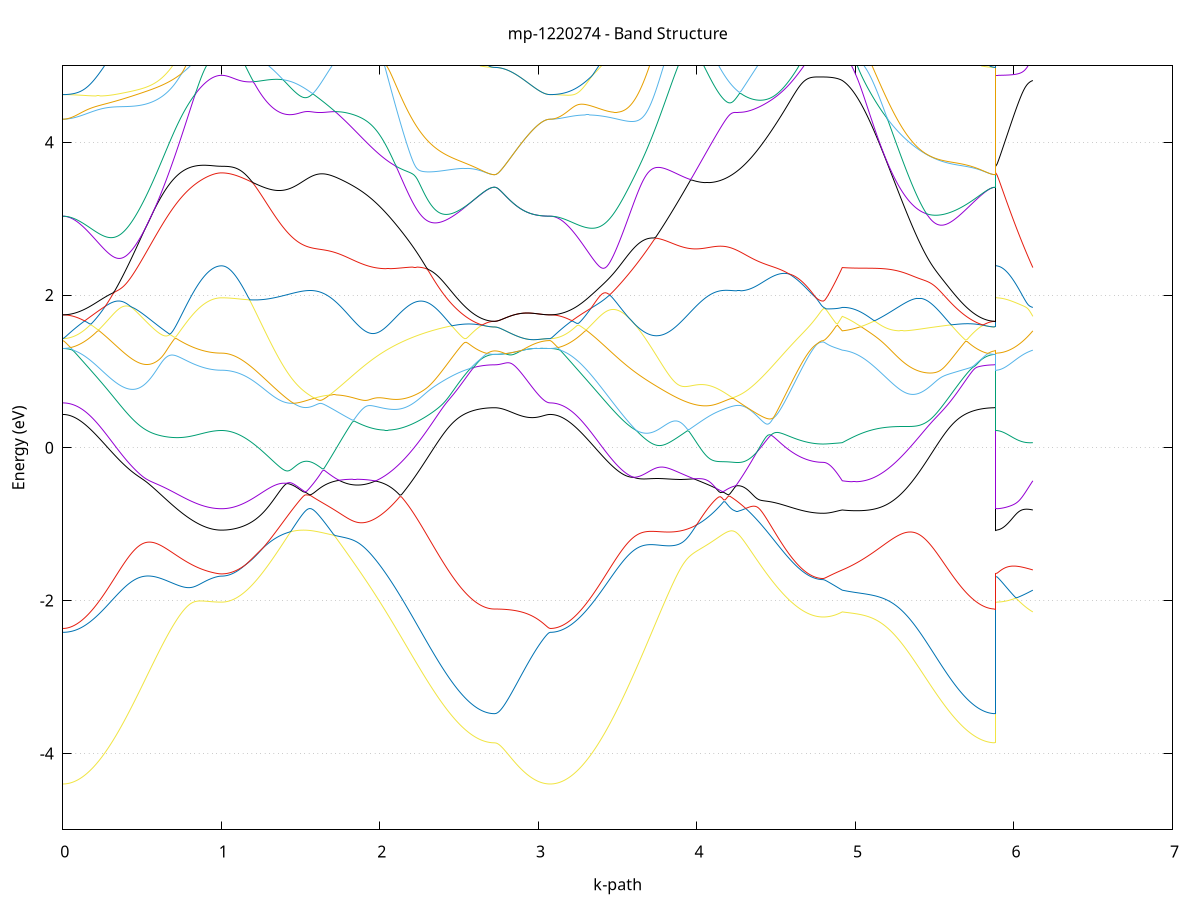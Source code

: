 set title 'mp-1220274 - Band Structure'
set xlabel 'k-path'
set ylabel 'Energy (eV)'
set grid y
set yrange [-5:5]
set terminal png size 800,600
set output 'mp-1220274_bands_gnuplot.png'
plot '-' using 1:2 with lines notitle, '-' using 1:2 with lines notitle, '-' using 1:2 with lines notitle, '-' using 1:2 with lines notitle, '-' using 1:2 with lines notitle, '-' using 1:2 with lines notitle, '-' using 1:2 with lines notitle, '-' using 1:2 with lines notitle, '-' using 1:2 with lines notitle, '-' using 1:2 with lines notitle, '-' using 1:2 with lines notitle, '-' using 1:2 with lines notitle, '-' using 1:2 with lines notitle, '-' using 1:2 with lines notitle, '-' using 1:2 with lines notitle, '-' using 1:2 with lines notitle, '-' using 1:2 with lines notitle, '-' using 1:2 with lines notitle, '-' using 1:2 with lines notitle, '-' using 1:2 with lines notitle, '-' using 1:2 with lines notitle, '-' using 1:2 with lines notitle, '-' using 1:2 with lines notitle, '-' using 1:2 with lines notitle, '-' using 1:2 with lines notitle, '-' using 1:2 with lines notitle, '-' using 1:2 with lines notitle, '-' using 1:2 with lines notitle, '-' using 1:2 with lines notitle, '-' using 1:2 with lines notitle, '-' using 1:2 with lines notitle, '-' using 1:2 with lines notitle, '-' using 1:2 with lines notitle, '-' using 1:2 with lines notitle, '-' using 1:2 with lines notitle, '-' using 1:2 with lines notitle, '-' using 1:2 with lines notitle, '-' using 1:2 with lines notitle, '-' using 1:2 with lines notitle, '-' using 1:2 with lines notitle, '-' using 1:2 with lines notitle, '-' using 1:2 with lines notitle, '-' using 1:2 with lines notitle, '-' using 1:2 with lines notitle, '-' using 1:2 with lines notitle, '-' using 1:2 with lines notitle, '-' using 1:2 with lines notitle, '-' using 1:2 with lines notitle, '-' using 1:2 with lines notitle, '-' using 1:2 with lines notitle, '-' using 1:2 with lines notitle, '-' using 1:2 with lines notitle, '-' using 1:2 with lines notitle, '-' using 1:2 with lines notitle, '-' using 1:2 with lines notitle, '-' using 1:2 with lines notitle, '-' using 1:2 with lines notitle, '-' using 1:2 with lines notitle, '-' using 1:2 with lines notitle, '-' using 1:2 with lines notitle, '-' using 1:2 with lines notitle, '-' using 1:2 with lines notitle, '-' using 1:2 with lines notitle, '-' using 1:2 with lines notitle
0.000000 -42.784604
0.009915 -42.784604
0.019830 -42.784604
0.029745 -42.784504
0.039660 -42.784504
0.049574 -42.784404
0.059489 -42.784304
0.069404 -42.784204
0.079319 -42.784104
0.089234 -42.783904
0.099149 -42.783804
0.109064 -42.783604
0.118979 -42.783404
0.128894 -42.783204
0.138808 -42.783004
0.148723 -42.782704
0.158638 -42.782504
0.168553 -42.782204
0.178468 -42.781904
0.188383 -42.781604
0.198298 -42.781304
0.208213 -42.781004
0.218128 -42.780704
0.228042 -42.780304
0.237957 -42.779904
0.247872 -42.779604
0.257787 -42.779204
0.267702 -42.778804
0.277617 -42.778404
0.287532 -42.777904
0.297447 -42.777504
0.307362 -42.777104
0.317276 -42.776604
0.327191 -42.776104
0.337106 -42.775704
0.347021 -42.775204
0.356936 -42.774704
0.366851 -42.774204
0.376766 -42.773704
0.386681 -42.773204
0.396596 -42.772704
0.406510 -42.772104
0.416425 -42.771604
0.426340 -42.771104
0.436255 -42.770604
0.446170 -42.770004
0.456085 -42.769504
0.466000 -42.768904
0.475915 -42.768404
0.485830 -42.767804
0.495744 -42.767304
0.505659 -42.766704
0.515574 -42.766204
0.525489 -42.765604
0.535404 -42.765104
0.545319 -42.764604
0.555234 -42.764004
0.565149 -42.763504
0.575064 -42.762904
0.584979 -42.762404
0.594893 -42.761904
0.604808 -42.761304
0.614723 -42.760804
0.624638 -42.760304
0.634553 -42.759804
0.644468 -42.759304
0.654383 -42.758804
0.664298 -42.758304
0.674212 -42.757904
0.684127 -42.757404
0.694042 -42.756904
0.703957 -42.756504
0.713872 -42.756104
0.723787 -42.755604
0.733702 -42.755204
0.743617 -42.754804
0.753532 -42.754404
0.763447 -42.754004
0.773361 -42.753704
0.783276 -42.753304
0.793191 -42.753004
0.803106 -42.752604
0.813021 -42.752304
0.822936 -42.752004
0.832851 -42.751804
0.842766 -42.751504
0.852681 -42.751204
0.862595 -42.751004
0.872510 -42.750804
0.882425 -42.750604
0.892340 -42.750404
0.902255 -42.750204
0.912170 -42.750004
0.922085 -42.749904
0.932000 -42.749704
0.941915 -42.749604
0.951829 -42.749504
0.961744 -42.749504
0.971659 -42.749404
0.981574 -42.749404
0.991489 -42.749304
1.001404 -42.749304
1.001404 -42.749304
1.011336 -42.749304
1.021268 -42.749304
1.031201 -42.749304
1.041133 -42.749304
1.051065 -42.749304
1.060997 -42.749204
1.070930 -42.749204
1.080862 -42.749104
1.090794 -42.749104
1.100726 -42.749004
1.110659 -42.749004
1.120591 -42.748904
1.130523 -42.748904
1.140456 -42.748804
1.150388 -42.748704
1.160320 -42.748604
1.170252 -42.748504
1.180185 -42.748404
1.190117 -42.748404
1.200049 -42.748304
1.209981 -42.748204
1.219914 -42.748104
1.229846 -42.747904
1.239778 -42.747804
1.249710 -42.747704
1.259643 -42.747604
1.269575 -42.747504
1.279507 -42.747404
1.289439 -42.747304
1.299372 -42.747204
1.309304 -42.747004
1.319236 -42.746904
1.329169 -42.746804
1.339101 -42.746704
1.349033 -42.746604
1.358965 -42.746404
1.368898 -42.746304
1.378830 -42.746204
1.388762 -42.746104
1.398694 -42.746004
1.408627 -42.745904
1.418559 -42.745804
1.428491 -42.745704
1.438423 -42.745604
1.448356 -42.745504
1.458288 -42.745404
1.468220 -42.745404
1.478152 -42.745304
1.488085 -42.745204
1.498017 -42.745204
1.507949 -42.745104
1.517882 -42.745004
1.527814 -42.745004
1.537746 -42.745004
1.547678 -42.744904
1.557611 -42.744904
1.567543 -42.744904
1.577475 -42.744904
1.587407 -42.744904
1.597340 -42.744904
1.607272 -42.745004
1.607272 -42.745004
1.617243 -42.745004
1.627214 -42.745004
1.637186 -42.745104
1.647157 -42.745204
1.657128 -42.745204
1.667100 -42.745304
1.677071 -42.745404
1.687042 -42.745504
1.697014 -42.745604
1.706985 -42.745804
1.716956 -42.745904
1.726928 -42.746104
1.736899 -42.746204
1.746870 -42.746404
1.756841 -42.746604
1.766813 -42.746804
1.776784 -42.747004
1.786755 -42.747204
1.796727 -42.747504
1.806698 -42.747704
1.816669 -42.748004
1.826641 -42.748204
1.836612 -42.748504
1.846583 -42.748804
1.856554 -42.749104
1.866526 -42.749504
1.876497 -42.749804
1.886468 -42.750104
1.896440 -42.750504
1.906411 -42.750904
1.916382 -42.751204
1.926354 -42.751604
1.936325 -42.752004
1.946296 -42.752404
1.956268 -42.752904
1.966239 -42.753304
1.976210 -42.753704
1.986181 -42.754204
1.996153 -42.754604
2.006124 -42.755104
2.016095 -42.755604
2.026067 -42.756104
2.036038 -42.756504
2.046009 -42.757004
2.055981 -42.757604
2.065952 -42.758104
2.075923 -42.758604
2.085894 -42.759104
2.095866 -42.759604
2.105837 -42.760204
2.115808 -42.760704
2.125780 -42.761304
2.135751 -42.761804
2.145722 -42.762404
2.155694 -42.762904
2.165665 -42.763504
2.175636 -42.764004
2.185607 -42.764604
2.195579 -42.765204
2.205550 -42.765704
2.215521 -42.766304
2.225493 -42.766904
2.235464 -42.767404
2.245435 -42.768004
2.255407 -42.768604
2.265378 -42.769104
2.275349 -42.769704
2.285321 -42.770204
2.295292 -42.770804
2.305263 -42.771304
2.315234 -42.771904
2.325206 -42.772404
2.335177 -42.772904
2.345148 -42.773404
2.355120 -42.773904
2.365091 -42.774504
2.375062 -42.775004
2.385034 -42.775404
2.395005 -42.775904
2.404976 -42.776404
2.414947 -42.776904
2.424919 -42.777304
2.434890 -42.777804
2.444861 -42.778204
2.454833 -42.778604
2.464804 -42.779004
2.474775 -42.779404
2.484747 -42.779804
2.494718 -42.780204
2.504689 -42.780604
2.514661 -42.780904
2.524632 -42.781204
2.534603 -42.781604
2.544574 -42.781904
2.554546 -42.782104
2.564517 -42.782404
2.574488 -42.782704
2.584460 -42.782904
2.594431 -42.783204
2.604402 -42.783404
2.614374 -42.783604
2.624345 -42.783704
2.634316 -42.783904
2.644287 -42.784104
2.654259 -42.784204
2.664230 -42.784304
2.674201 -42.784404
2.684173 -42.784504
2.694144 -42.784504
2.704115 -42.784604
2.714087 -42.784604
2.724058 -42.784604
2.724058 -42.784604
2.733787 -42.784604
2.743516 -42.784604
2.753245 -42.784604
2.762974 -42.784604
2.772704 -42.784604
2.782433 -42.784604
2.792162 -42.784604
2.801891 -42.784604
2.811620 -42.784604
2.821349 -42.784604
2.831078 -42.784604
2.840808 -42.784604
2.850537 -42.784604
2.860266 -42.784604
2.869995 -42.784604
2.879724 -42.784604
2.889453 -42.784604
2.899183 -42.784604
2.908912 -42.784604
2.918641 -42.784604
2.928370 -42.784604
2.938099 -42.784604
2.947828 -42.784604
2.957557 -42.784604
2.967287 -42.784604
2.977016 -42.784604
2.986745 -42.784604
2.996474 -42.784604
3.006203 -42.784604
3.015932 -42.784604
3.025661 -42.784604
3.035391 -42.784604
3.045120 -42.784604
3.054849 -42.784604
3.064578 -42.784604
3.074307 -42.784604
3.074307 -42.784604
3.084258 -42.784604
3.094209 -42.784604
3.104160 -42.784504
3.114111 -42.784504
3.124062 -42.784404
3.134013 -42.784304
3.143964 -42.784204
3.153915 -42.784104
3.163866 -42.783904
3.173817 -42.783704
3.183768 -42.783604
3.193719 -42.783404
3.203669 -42.783204
3.213620 -42.782904
3.223571 -42.782704
3.233522 -42.782404
3.243473 -42.782204
3.253424 -42.781904
3.263375 -42.781604
3.273326 -42.781204
3.283277 -42.780904
3.293228 -42.780604
3.303179 -42.780204
3.313130 -42.779804
3.323081 -42.779504
3.333032 -42.779104
3.342983 -42.778604
3.352934 -42.778204
3.362885 -42.777804
3.372836 -42.777404
3.382787 -42.776904
3.392737 -42.776404
3.402688 -42.776004
3.412639 -42.775504
3.422590 -42.775004
3.432541 -42.774504
3.442492 -42.774004
3.452443 -42.773504
3.462394 -42.773004
3.472345 -42.772404
3.482296 -42.771904
3.492247 -42.771404
3.502198 -42.770804
3.512149 -42.770304
3.522100 -42.769704
3.532051 -42.769204
3.542002 -42.768604
3.551953 -42.768004
3.561904 -42.767504
3.571855 -42.766904
3.581806 -42.766404
3.591756 -42.765804
3.601707 -42.765204
3.611658 -42.764704
3.621609 -42.764104
3.631560 -42.763604
3.641511 -42.763004
3.651462 -42.762404
3.661413 -42.761904
3.671364 -42.761304
3.681315 -42.760804
3.691266 -42.760204
3.701217 -42.759704
3.711168 -42.759204
3.721119 -42.758704
3.731070 -42.758104
3.741021 -42.757604
3.750972 -42.757104
3.760923 -42.756604
3.770874 -42.756104
3.780825 -42.755604
3.790775 -42.755204
3.800726 -42.754704
3.810677 -42.754204
3.820628 -42.753804
3.830579 -42.753404
3.840530 -42.752904
3.850481 -42.752504
3.860432 -42.752104
3.870383 -42.751704
3.880334 -42.751304
3.890285 -42.750904
3.900236 -42.750604
3.910187 -42.750204
3.920138 -42.749904
3.930089 -42.749504
3.940040 -42.749204
3.949991 -42.748904
3.959942 -42.748604
3.969893 -42.748304
3.979843 -42.748004
3.989794 -42.747804
3.999745 -42.747504
4.009696 -42.747304
4.019647 -42.747004
4.029598 -42.746804
4.039549 -42.746604
4.049500 -42.746404
4.059451 -42.746304
4.069402 -42.746104
4.079353 -42.745904
4.089304 -42.745804
4.099255 -42.745704
4.109206 -42.745504
4.119157 -42.745404
4.129108 -42.745304
4.139059 -42.745204
4.149010 -42.745204
4.158961 -42.745104
4.168912 -42.745004
4.178862 -42.745004
4.188813 -42.745004
4.198764 -42.744904
4.208715 -42.744904
4.218666 -42.744904
4.228617 -42.744904
4.238568 -42.744904
4.238568 -42.744904
4.248539 -42.744904
4.258511 -42.745004
4.268482 -42.745004
4.278453 -42.745004
4.288425 -42.745104
4.298396 -42.745104
4.308367 -42.745204
4.318339 -42.745304
4.328310 -42.745304
4.338281 -42.745404
4.348253 -42.745504
4.358224 -42.745604
4.368195 -42.745704
4.378166 -42.745804
4.388138 -42.745904
4.398109 -42.746004
4.408080 -42.746104
4.418052 -42.746204
4.428023 -42.746304
4.437994 -42.746404
4.447966 -42.746504
4.457937 -42.746704
4.467908 -42.746804
4.477879 -42.746904
4.487851 -42.747004
4.497822 -42.747104
4.507793 -42.747304
4.517765 -42.747404
4.527736 -42.747504
4.537707 -42.747604
4.547679 -42.747704
4.557650 -42.747804
4.567621 -42.747904
4.577593 -42.748004
4.587564 -42.748104
4.597535 -42.748204
4.607506 -42.748304
4.617478 -42.748404
4.627449 -42.748504
4.637420 -42.748604
4.647392 -42.748704
4.657363 -42.748804
4.667334 -42.748904
4.677306 -42.748904
4.687277 -42.749004
4.697248 -42.749004
4.707220 -42.749104
4.717191 -42.749104
4.727162 -42.749204
4.737133 -42.749204
4.747105 -42.749304
4.757076 -42.749304
4.767047 -42.749304
4.777019 -42.749304
4.786990 -42.749304
4.796961 -42.749304
4.796961 -42.749304
4.806955 -42.749304
4.816949 -42.749304
4.826942 -42.749304
4.836936 -42.749304
4.846930 -42.749304
4.856923 -42.749304
4.866917 -42.749404
4.876911 -42.749404
4.886904 -42.749404
4.896898 -42.749404
4.906892 -42.749404
4.916885 -42.749404
4.916885 -42.749404
4.926856 -42.749504
4.936827 -42.749504
4.946798 -42.749604
4.956768 -42.749704
4.966739 -42.749904
4.976710 -42.750004
4.986681 -42.750204
4.996652 -42.750304
5.006622 -42.750504
5.016593 -42.750704
5.026564 -42.751004
5.036535 -42.751204
5.046505 -42.751504
5.056476 -42.751704
5.066447 -42.752004
5.076418 -42.752304
5.086389 -42.752604
5.096359 -42.753004
5.106330 -42.753304
5.116301 -42.753704
5.126272 -42.754104
5.136242 -42.754404
5.146213 -42.754804
5.156184 -42.755304
5.166155 -42.755704
5.176126 -42.756104
5.186096 -42.756604
5.196067 -42.757004
5.206038 -42.757504
5.216009 -42.757904
5.225979 -42.758404
5.235950 -42.758904
5.245921 -42.759404
5.255892 -42.759904
5.265862 -42.760404
5.275833 -42.761004
5.285804 -42.761504
5.295775 -42.762004
5.305746 -42.762504
5.315716 -42.763104
5.325687 -42.763604
5.335658 -42.764204
5.345629 -42.764704
5.355599 -42.765304
5.365570 -42.765804
5.375541 -42.766404
5.385512 -42.766904
5.395483 -42.767504
5.405453 -42.768104
5.415424 -42.768604
5.425395 -42.769204
5.435366 -42.769704
5.445336 -42.770304
5.455307 -42.770804
5.465278 -42.771304
5.475249 -42.771904
5.485219 -42.772404
5.495190 -42.772904
5.505161 -42.773404
5.515132 -42.774004
5.525103 -42.774504
5.535073 -42.775004
5.545044 -42.775504
5.555015 -42.775904
5.564986 -42.776404
5.574956 -42.776904
5.584927 -42.777304
5.594898 -42.777804
5.604869 -42.778204
5.614840 -42.778604
5.624810 -42.779004
5.634781 -42.779404
5.644752 -42.779804
5.654723 -42.780204
5.664693 -42.780604
5.674664 -42.780904
5.684635 -42.781204
5.694606 -42.781604
5.704576 -42.781904
5.714547 -42.782104
5.724518 -42.782404
5.734489 -42.782704
5.744460 -42.782904
5.754430 -42.783204
5.764401 -42.783404
5.774372 -42.783604
5.784343 -42.783704
5.794313 -42.783904
5.804284 -42.784104
5.814255 -42.784204
5.824226 -42.784304
5.834197 -42.784404
5.844167 -42.784504
5.854138 -42.784504
5.864109 -42.784604
5.874080 -42.784604
5.884050 -42.784604
5.884050 -42.749304
5.893846 -42.749304
5.903642 -42.749304
5.913438 -42.749304
5.923234 -42.749304
5.933030 -42.749304
5.942826 -42.749304
5.952622 -42.749304
5.962418 -42.749304
5.972214 -42.749304
5.982010 -42.749304
5.991806 -42.749304
6.001602 -42.749304
6.011398 -42.749304
6.021194 -42.749404
6.030990 -42.749404
6.040786 -42.749404
6.050582 -42.749404
6.060377 -42.749404
6.070173 -42.749404
6.079969 -42.749404
6.089765 -42.749404
6.099561 -42.749404
6.109357 -42.749404
6.119153 -42.749404
e
0.000000 -37.919104
0.009915 -37.919104
0.019830 -37.919004
0.029745 -37.918904
0.039660 -37.918704
0.049574 -37.918504
0.059489 -37.918304
0.069404 -37.918004
0.079319 -37.917604
0.089234 -37.917204
0.099149 -37.916804
0.109064 -37.916304
0.118979 -37.915704
0.128894 -37.915104
0.138808 -37.914504
0.148723 -37.913904
0.158638 -37.913104
0.168553 -37.912404
0.178468 -37.911604
0.188383 -37.910704
0.198298 -37.909904
0.208213 -37.908904
0.218128 -37.908004
0.228042 -37.907004
0.237957 -37.906004
0.247872 -37.904904
0.257787 -37.903804
0.267702 -37.902604
0.277617 -37.901504
0.287532 -37.900304
0.297447 -37.899004
0.307362 -37.897804
0.317276 -37.896504
0.327191 -37.895204
0.337106 -37.893804
0.347021 -37.892404
0.356936 -37.891004
0.366851 -37.889604
0.376766 -37.888204
0.386681 -37.886704
0.396596 -37.885204
0.406510 -37.883704
0.416425 -37.882204
0.426340 -37.880604
0.436255 -37.879104
0.446170 -37.877504
0.456085 -37.876004
0.466000 -37.874404
0.475915 -37.872804
0.485830 -37.871204
0.495744 -37.869604
0.505659 -37.868004
0.515574 -37.866304
0.525489 -37.864704
0.535404 -37.863104
0.545319 -37.861504
0.555234 -37.859904
0.565149 -37.858304
0.575064 -37.856704
0.584979 -37.855104
0.594893 -37.853504
0.604808 -37.851904
0.614723 -37.850404
0.624638 -37.848804
0.634553 -37.847304
0.644468 -37.845804
0.654383 -37.844304
0.664298 -37.842804
0.674212 -37.841304
0.684127 -37.839904
0.694042 -37.838504
0.703957 -37.837104
0.713872 -37.835704
0.723787 -37.834404
0.733702 -37.833104
0.743617 -37.831804
0.753532 -37.830604
0.763447 -37.829404
0.773361 -37.828204
0.783276 -37.827004
0.793191 -37.825904
0.803106 -37.824904
0.813021 -37.823804
0.822936 -37.822904
0.832851 -37.821904
0.842766 -37.821004
0.852681 -37.820204
0.862595 -37.819404
0.872510 -37.818604
0.882425 -37.817904
0.892340 -37.817204
0.902255 -37.816604
0.912170 -37.816104
0.922085 -37.815604
0.932000 -37.815204
0.941915 -37.814804
0.951829 -37.814404
0.961744 -37.814204
0.971659 -37.814004
0.981574 -37.813804
0.991489 -37.813704
1.001404 -37.813704
1.001404 -37.813704
1.011336 -37.813704
1.021268 -37.813704
1.031201 -37.813604
1.041133 -37.813504
1.051065 -37.813504
1.060997 -37.813304
1.070930 -37.813204
1.080862 -37.813104
1.090794 -37.812904
1.100726 -37.812704
1.110659 -37.812504
1.120591 -37.812304
1.130523 -37.812104
1.140456 -37.811804
1.150388 -37.811504
1.160320 -37.811304
1.170252 -37.811004
1.180185 -37.810604
1.190117 -37.810304
1.200049 -37.810004
1.209981 -37.809604
1.219914 -37.809204
1.229846 -37.808904
1.239778 -37.808504
1.249710 -37.808104
1.259643 -37.807704
1.269575 -37.807204
1.279507 -37.806804
1.289439 -37.806404
1.299372 -37.805904
1.309304 -37.805504
1.319236 -37.805004
1.329169 -37.804604
1.339101 -37.804104
1.349033 -37.803604
1.358965 -37.803204
1.368898 -37.802704
1.378830 -37.802304
1.388762 -37.801804
1.398694 -37.801304
1.408627 -37.800904
1.418559 -37.800404
1.428491 -37.800004
1.438423 -37.799504
1.448356 -37.799104
1.458288 -37.798704
1.468220 -37.798304
1.478152 -37.797904
1.488085 -37.797504
1.498017 -37.797104
1.507949 -37.796704
1.517882 -37.796404
1.527814 -37.796004
1.537746 -37.795704
1.547678 -37.795404
1.557611 -37.795104
1.567543 -37.794804
1.577475 -37.794704
1.587407 -37.794904
1.597340 -37.795204
1.607272 -37.795504
1.607272 -37.795504
1.617243 -37.795904
1.627214 -37.796304
1.637186 -37.796704
1.647157 -37.797104
1.657128 -37.797604
1.667100 -37.798104
1.677071 -37.798604
1.687042 -37.799104
1.697014 -37.799704
1.706985 -37.800304
1.716956 -37.801004
1.726928 -37.801604
1.736899 -37.802304
1.746870 -37.803104
1.756841 -37.803904
1.766813 -37.804704
1.776784 -37.805504
1.786755 -37.806404
1.796727 -37.807304
1.806698 -37.808204
1.816669 -37.809104
1.826641 -37.810104
1.836612 -37.811204
1.846583 -37.812204
1.856554 -37.813304
1.866526 -37.814404
1.876497 -37.815504
1.886468 -37.816704
1.896440 -37.817904
1.906411 -37.819204
1.916382 -37.820404
1.926354 -37.821704
1.936325 -37.823004
1.946296 -37.824304
1.956268 -37.825704
1.966239 -37.827104
1.976210 -37.828504
1.986181 -37.829904
1.996153 -37.831404
2.006124 -37.832904
2.016095 -37.834404
2.026067 -37.835904
2.036038 -37.837404
2.046009 -37.839004
2.055981 -37.840504
2.065952 -37.842104
2.075923 -37.843704
2.085894 -37.845304
2.095866 -37.847004
2.105837 -37.848604
2.115808 -37.850204
2.125780 -37.851904
2.135751 -37.853504
2.145722 -37.855204
2.155694 -37.856904
2.165665 -37.858504
2.175636 -37.860204
2.185607 -37.861904
2.195579 -37.863604
2.205550 -37.865204
2.215521 -37.866904
2.225493 -37.868604
2.235464 -37.870204
2.245435 -37.871904
2.255407 -37.873504
2.265378 -37.875204
2.275349 -37.876804
2.285321 -37.878404
2.295292 -37.880004
2.305263 -37.881604
2.315234 -37.883104
2.325206 -37.884704
2.335177 -37.886204
2.345148 -37.887704
2.355120 -37.889204
2.365091 -37.890704
2.375062 -37.892104
2.385034 -37.893504
2.395005 -37.894904
2.404976 -37.896304
2.414947 -37.897604
2.424919 -37.898904
2.434890 -37.900204
2.444861 -37.901404
2.454833 -37.902604
2.464804 -37.903804
2.474775 -37.904904
2.484747 -37.906004
2.494718 -37.907104
2.504689 -37.908104
2.514661 -37.909104
2.524632 -37.910104
2.534603 -37.911004
2.544574 -37.911804
2.554546 -37.912704
2.564517 -37.913404
2.574488 -37.914204
2.584460 -37.914904
2.594431 -37.915504
2.604402 -37.916104
2.614374 -37.916704
2.624345 -37.917204
2.634316 -37.917604
2.644287 -37.918004
2.654259 -37.918404
2.664230 -37.918704
2.674201 -37.919004
2.684173 -37.919204
2.694144 -37.919404
2.704115 -37.919504
2.714087 -37.919604
2.724058 -37.919604
2.724058 -37.919604
2.733787 -37.919604
2.743516 -37.919604
2.753245 -37.919604
2.762974 -37.919604
2.772704 -37.919604
2.782433 -37.919604
2.792162 -37.919604
2.801891 -37.919504
2.811620 -37.919504
2.821349 -37.919504
2.831078 -37.919504
2.840808 -37.919504
2.850537 -37.919504
2.860266 -37.919404
2.869995 -37.919404
2.879724 -37.919404
2.889453 -37.919404
2.899183 -37.919404
2.908912 -37.919304
2.918641 -37.919304
2.928370 -37.919304
2.938099 -37.919304
2.947828 -37.919304
2.957557 -37.919204
2.967287 -37.919204
2.977016 -37.919204
2.986745 -37.919204
2.996474 -37.919204
3.006203 -37.919204
3.015932 -37.919204
3.025661 -37.919104
3.035391 -37.919104
3.045120 -37.919104
3.054849 -37.919104
3.064578 -37.919104
3.074307 -37.919104
3.074307 -37.919104
3.084258 -37.919104
3.094209 -37.919004
3.104160 -37.918904
3.114111 -37.918704
3.124062 -37.918504
3.134013 -37.918204
3.143964 -37.917904
3.153915 -37.917604
3.163866 -37.917204
3.173817 -37.916704
3.183768 -37.916204
3.193719 -37.915704
3.203669 -37.915104
3.213620 -37.914404
3.223571 -37.913704
3.233522 -37.913004
3.243473 -37.912204
3.253424 -37.911404
3.263375 -37.910604
3.273326 -37.909704
3.283277 -37.908704
3.293228 -37.907804
3.303179 -37.906704
3.313130 -37.905704
3.323081 -37.904604
3.333032 -37.903504
3.342983 -37.902304
3.352934 -37.901104
3.362885 -37.899904
3.372836 -37.898604
3.382787 -37.897304
3.392737 -37.896004
3.402688 -37.894704
3.412639 -37.893304
3.422590 -37.891904
3.432541 -37.890404
3.442492 -37.889004
3.452443 -37.887504
3.462394 -37.886004
3.472345 -37.884504
3.482296 -37.883004
3.492247 -37.881404
3.502198 -37.879804
3.512149 -37.878304
3.522100 -37.876704
3.532051 -37.875004
3.542002 -37.873404
3.551953 -37.871804
3.561904 -37.870204
3.571855 -37.868504
3.581806 -37.866804
3.591756 -37.865204
3.601707 -37.863504
3.611658 -37.861904
3.621609 -37.860204
3.631560 -37.858504
3.641511 -37.856904
3.651462 -37.855204
3.661413 -37.853604
3.671364 -37.851904
3.681315 -37.850304
3.691266 -37.848604
3.701217 -37.847004
3.711168 -37.845404
3.721119 -37.843804
3.731070 -37.842204
3.741021 -37.840604
3.750972 -37.839104
3.760923 -37.837504
3.770874 -37.836004
3.780825 -37.834504
3.790775 -37.833004
3.800726 -37.831504
3.810677 -37.830104
3.820628 -37.828604
3.830579 -37.827204
3.840530 -37.825904
3.850481 -37.824504
3.860432 -37.823204
3.870383 -37.821804
3.880334 -37.820604
3.890285 -37.819304
3.900236 -37.818104
3.910187 -37.816904
3.920138 -37.815704
3.930089 -37.814604
3.940040 -37.813504
3.949991 -37.812404
3.959942 -37.811304
3.969893 -37.810304
3.979843 -37.809304
3.989794 -37.808304
3.999745 -37.807404
4.009696 -37.806504
4.019647 -37.805604
4.029598 -37.804804
4.039549 -37.804004
4.049500 -37.803204
4.059451 -37.802504
4.069402 -37.801804
4.079353 -37.801104
4.089304 -37.800404
4.099255 -37.799804
4.109206 -37.799204
4.119157 -37.798704
4.129108 -37.798204
4.139059 -37.797704
4.149010 -37.797204
4.158961 -37.796804
4.168912 -37.796404
4.178862 -37.796004
4.188813 -37.795604
4.198764 -37.795304
4.208715 -37.795004
4.218666 -37.794704
4.228617 -37.794804
4.238568 -37.795004
4.238568 -37.795004
4.248539 -37.795304
4.258511 -37.795604
4.268482 -37.796004
4.278453 -37.796304
4.288425 -37.796704
4.298396 -37.797004
4.308367 -37.797404
4.318339 -37.797804
4.328310 -37.798204
4.338281 -37.798604
4.348253 -37.799104
4.358224 -37.799504
4.368195 -37.799904
4.378166 -37.800404
4.388138 -37.800804
4.398109 -37.801304
4.408080 -37.801804
4.418052 -37.802204
4.428023 -37.802704
4.437994 -37.803204
4.447966 -37.803604
4.457937 -37.804104
4.467908 -37.804604
4.477879 -37.805004
4.487851 -37.805504
4.497822 -37.805904
4.507793 -37.806404
4.517765 -37.806804
4.527736 -37.807204
4.537707 -37.807704
4.547679 -37.808104
4.557650 -37.808504
4.567621 -37.808904
4.577593 -37.809304
4.587564 -37.809704
4.597535 -37.810004
4.607506 -37.810404
4.617478 -37.810704
4.627449 -37.811004
4.637420 -37.811304
4.647392 -37.811604
4.657363 -37.811904
4.667334 -37.812104
4.677306 -37.812404
4.687277 -37.812604
4.697248 -37.812804
4.707220 -37.813004
4.717191 -37.813104
4.727162 -37.813304
4.737133 -37.813404
4.747105 -37.813504
4.757076 -37.813604
4.767047 -37.813704
4.777019 -37.813704
4.786990 -37.813804
4.796961 -37.813804
4.796961 -37.813804
4.806955 -37.813804
4.816949 -37.813804
4.826942 -37.813804
4.836936 -37.813804
4.846930 -37.813804
4.856923 -37.813804
4.866917 -37.813904
4.876911 -37.813904
4.886904 -37.813904
4.896898 -37.813904
4.906892 -37.814004
4.916885 -37.814004
4.916885 -37.814004
4.926856 -37.814204
4.936827 -37.814504
4.946798 -37.814804
4.956768 -37.815204
4.966739 -37.815604
4.976710 -37.816104
4.986681 -37.816604
4.996652 -37.817204
5.006622 -37.817904
5.016593 -37.818604
5.026564 -37.819404
5.036535 -37.820204
5.046505 -37.821004
5.056476 -37.822004
5.066447 -37.822904
5.076418 -37.823904
5.086389 -37.824904
5.096359 -37.826004
5.106330 -37.827104
5.116301 -37.828304
5.126272 -37.829504
5.136242 -37.830704
5.146213 -37.832004
5.156184 -37.833304
5.166155 -37.834604
5.176126 -37.836004
5.186096 -37.837404
5.196067 -37.838804
5.206038 -37.840204
5.216009 -37.841704
5.225979 -37.843204
5.235950 -37.844704
5.245921 -37.846204
5.255892 -37.847804
5.265862 -37.849304
5.275833 -37.850904
5.285804 -37.852504
5.295775 -37.854104
5.305746 -37.855704
5.315716 -37.857304
5.325687 -37.859004
5.335658 -37.860604
5.345629 -37.862204
5.355599 -37.863904
5.365570 -37.865504
5.375541 -37.867204
5.385512 -37.868804
5.395483 -37.870404
5.405453 -37.872104
5.415424 -37.873704
5.425395 -37.875304
5.435366 -37.876904
5.445336 -37.878504
5.455307 -37.880104
5.465278 -37.881704
5.475249 -37.883204
5.485219 -37.884804
5.495190 -37.886304
5.505161 -37.887804
5.515132 -37.889304
5.525103 -37.890704
5.535073 -37.892204
5.545044 -37.893604
5.555015 -37.894904
5.564986 -37.896304
5.574956 -37.897604
5.584927 -37.898904
5.594898 -37.900204
5.604869 -37.901404
5.614840 -37.902604
5.624810 -37.903804
5.634781 -37.904904
5.644752 -37.906004
5.654723 -37.907104
5.664693 -37.908104
5.674664 -37.909104
5.684635 -37.910104
5.694606 -37.911004
5.704576 -37.911804
5.714547 -37.912704
5.724518 -37.913404
5.734489 -37.914204
5.744460 -37.914904
5.754430 -37.915504
5.764401 -37.916104
5.774372 -37.916704
5.784343 -37.917204
5.794313 -37.917604
5.804284 -37.918004
5.814255 -37.918404
5.824226 -37.918704
5.834197 -37.919004
5.844167 -37.919204
5.854138 -37.919404
5.864109 -37.919504
5.874080 -37.919604
5.884050 -37.919604
5.884050 -37.813704
5.893846 -37.813704
5.903642 -37.813704
5.913438 -37.813704
5.923234 -37.813704
5.933030 -37.813704
5.942826 -37.813704
5.952622 -37.813704
5.962418 -37.813704
5.972214 -37.813704
5.982010 -37.813804
5.991806 -37.813804
6.001602 -37.813804
6.011398 -37.813804
6.021194 -37.813804
6.030990 -37.813804
6.040786 -37.813804
6.050582 -37.813904
6.060377 -37.813904
6.070173 -37.813904
6.079969 -37.813904
6.089765 -37.813904
6.099561 -37.814004
6.109357 -37.814004
6.119153 -37.814004
e
0.000000 -37.871504
0.009915 -37.871404
0.019830 -37.871404
0.029745 -37.871304
0.039660 -37.871204
0.049574 -37.871004
0.059489 -37.870804
0.069404 -37.870504
0.079319 -37.870304
0.089234 -37.869904
0.099149 -37.869604
0.109064 -37.869204
0.118979 -37.868804
0.128894 -37.868304
0.138808 -37.867804
0.148723 -37.867304
0.158638 -37.866704
0.168553 -37.866104
0.178468 -37.865504
0.188383 -37.864904
0.198298 -37.864204
0.208213 -37.863404
0.218128 -37.862704
0.228042 -37.861904
0.237957 -37.861104
0.247872 -37.860304
0.257787 -37.859404
0.267702 -37.858504
0.277617 -37.857604
0.287532 -37.856704
0.297447 -37.855704
0.307362 -37.854804
0.317276 -37.853804
0.327191 -37.852804
0.337106 -37.851704
0.347021 -37.850704
0.356936 -37.849604
0.366851 -37.848504
0.376766 -37.847404
0.386681 -37.846304
0.396596 -37.845204
0.406510 -37.844104
0.416425 -37.842904
0.426340 -37.841804
0.436255 -37.840604
0.446170 -37.839404
0.456085 -37.838304
0.466000 -37.837104
0.475915 -37.835904
0.485830 -37.834804
0.495744 -37.833604
0.505659 -37.832404
0.515574 -37.831304
0.525489 -37.830104
0.535404 -37.828904
0.545319 -37.827804
0.555234 -37.826604
0.565149 -37.825504
0.575064 -37.824404
0.584979 -37.823304
0.594893 -37.822204
0.604808 -37.821104
0.614723 -37.820004
0.624638 -37.819004
0.634553 -37.817904
0.644468 -37.816904
0.654383 -37.815904
0.664298 -37.814904
0.674212 -37.814004
0.684127 -37.813104
0.694042 -37.812104
0.703957 -37.811304
0.713872 -37.810404
0.723787 -37.809604
0.733702 -37.808804
0.743617 -37.808004
0.753532 -37.807204
0.763447 -37.806504
0.773361 -37.805804
0.783276 -37.805104
0.793191 -37.804504
0.803106 -37.803904
0.813021 -37.803304
0.822936 -37.802704
0.832851 -37.802204
0.842766 -37.801704
0.852681 -37.801304
0.862595 -37.800904
0.872510 -37.800504
0.882425 -37.800104
0.892340 -37.799804
0.902255 -37.799504
0.912170 -37.799204
0.922085 -37.799004
0.932000 -37.798804
0.941915 -37.798604
0.951829 -37.798404
0.961744 -37.798304
0.971659 -37.798204
0.981574 -37.798104
0.991489 -37.798104
1.001404 -37.798104
1.001404 -37.798104
1.011336 -37.798104
1.021268 -37.798104
1.031201 -37.798004
1.041133 -37.798004
1.051065 -37.798004
1.060997 -37.797904
1.070930 -37.797904
1.080862 -37.797804
1.090794 -37.797704
1.100726 -37.797604
1.110659 -37.797504
1.120591 -37.797404
1.130523 -37.797304
1.140456 -37.797204
1.150388 -37.797104
1.160320 -37.796904
1.170252 -37.796804
1.180185 -37.796604
1.190117 -37.796504
1.200049 -37.796404
1.209981 -37.796204
1.219914 -37.796004
1.229846 -37.795904
1.239778 -37.795704
1.249710 -37.795604
1.259643 -37.795404
1.269575 -37.795204
1.279507 -37.795104
1.289439 -37.794904
1.299372 -37.794704
1.309304 -37.794604
1.319236 -37.794404
1.329169 -37.794304
1.339101 -37.794204
1.349033 -37.794004
1.358965 -37.793904
1.368898 -37.793804
1.378830 -37.793704
1.388762 -37.793604
1.398694 -37.793504
1.408627 -37.793404
1.418559 -37.793404
1.428491 -37.793304
1.438423 -37.793304
1.448356 -37.793204
1.458288 -37.793204
1.468220 -37.793204
1.478152 -37.793304
1.488085 -37.793304
1.498017 -37.793404
1.507949 -37.793504
1.517882 -37.793604
1.527814 -37.793704
1.537746 -37.793804
1.547678 -37.794004
1.557611 -37.794204
1.567543 -37.794404
1.577475 -37.794604
1.587407 -37.794304
1.597340 -37.794104
1.607272 -37.793904
1.607272 -37.793904
1.617243 -37.793704
1.627214 -37.793604
1.637186 -37.793504
1.647157 -37.793404
1.657128 -37.793304
1.667100 -37.793204
1.677071 -37.793204
1.687042 -37.793204
1.697014 -37.793204
1.706985 -37.793304
1.716956 -37.793404
1.726928 -37.793504
1.736899 -37.793604
1.746870 -37.793804
1.756841 -37.794004
1.766813 -37.794204
1.776784 -37.794504
1.786755 -37.794704
1.796727 -37.795104
1.806698 -37.795404
1.816669 -37.795804
1.826641 -37.796204
1.836612 -37.796604
1.846583 -37.797104
1.856554 -37.797604
1.866526 -37.798104
1.876497 -37.798604
1.886468 -37.799204
1.896440 -37.799804
1.906411 -37.800504
1.916382 -37.801104
1.926354 -37.801804
1.936325 -37.802604
1.946296 -37.803304
1.956268 -37.804104
1.966239 -37.804904
1.976210 -37.805704
1.986181 -37.806604
1.996153 -37.807504
2.006124 -37.808404
2.016095 -37.809304
2.026067 -37.810204
2.036038 -37.811204
2.046009 -37.812204
2.055981 -37.813204
2.065952 -37.814204
2.075923 -37.815304
2.085894 -37.816304
2.095866 -37.817404
2.105837 -37.818504
2.115808 -37.819604
2.125780 -37.820704
2.135751 -37.821904
2.145722 -37.823004
2.155694 -37.824204
2.165665 -37.825304
2.175636 -37.826504
2.185607 -37.827704
2.195579 -37.828904
2.205550 -37.830104
2.215521 -37.831304
2.225493 -37.832504
2.235464 -37.833704
2.245435 -37.834904
2.255407 -37.836004
2.265378 -37.837204
2.275349 -37.838404
2.285321 -37.839604
2.295292 -37.840804
2.305263 -37.842004
2.315234 -37.843104
2.325206 -37.844304
2.335177 -37.845404
2.345148 -37.846504
2.355120 -37.847604
2.365091 -37.848804
2.375062 -37.849804
2.385034 -37.850904
2.395005 -37.852004
2.404976 -37.853004
2.414947 -37.854004
2.424919 -37.855004
2.434890 -37.856004
2.444861 -37.856904
2.454833 -37.857804
2.464804 -37.858704
2.474775 -37.859604
2.484747 -37.860504
2.494718 -37.861304
2.504689 -37.862104
2.514661 -37.862804
2.524632 -37.863604
2.534603 -37.864304
2.544574 -37.864904
2.554546 -37.865604
2.564517 -37.866204
2.574488 -37.866704
2.584460 -37.867304
2.594431 -37.867804
2.604402 -37.868204
2.614374 -37.868704
2.624345 -37.869104
2.634316 -37.869404
2.644287 -37.869804
2.654259 -37.870004
2.664230 -37.870304
2.674201 -37.870504
2.684173 -37.870704
2.694144 -37.870804
2.704115 -37.870904
2.714087 -37.871004
2.724058 -37.871004
2.724058 -37.871004
2.733787 -37.871004
2.743516 -37.871004
2.753245 -37.871004
2.762974 -37.871004
2.772704 -37.871004
2.782433 -37.871004
2.792162 -37.871004
2.801891 -37.871004
2.811620 -37.871004
2.821349 -37.871104
2.831078 -37.871104
2.840808 -37.871104
2.850537 -37.871104
2.860266 -37.871104
2.869995 -37.871204
2.879724 -37.871204
2.889453 -37.871204
2.899183 -37.871204
2.908912 -37.871204
2.918641 -37.871304
2.928370 -37.871304
2.938099 -37.871304
2.947828 -37.871304
2.957557 -37.871304
2.967287 -37.871404
2.977016 -37.871404
2.986745 -37.871404
2.996474 -37.871404
3.006203 -37.871404
3.015932 -37.871404
3.025661 -37.871404
3.035391 -37.871404
3.045120 -37.871404
3.054849 -37.871504
3.064578 -37.871504
3.074307 -37.871504
3.074307 -37.871504
3.084258 -37.871404
3.094209 -37.871404
3.104160 -37.871304
3.114111 -37.871104
3.124062 -37.871004
3.134013 -37.870804
3.143964 -37.870504
3.153915 -37.870204
3.163866 -37.869904
3.173817 -37.869504
3.183768 -37.869104
3.193719 -37.868704
3.203669 -37.868204
3.213620 -37.867704
3.223571 -37.867204
3.233522 -37.866604
3.243473 -37.866004
3.253424 -37.865404
3.263375 -37.864704
3.273326 -37.864004
3.283277 -37.863304
3.293228 -37.862504
3.303179 -37.861704
3.313130 -37.860904
3.323081 -37.860104
3.333032 -37.859204
3.342983 -37.858304
3.352934 -37.857404
3.362885 -37.856404
3.372836 -37.855404
3.382787 -37.854404
3.392737 -37.853404
3.402688 -37.852404
3.412639 -37.851304
3.422590 -37.850304
3.432541 -37.849204
3.442492 -37.848104
3.452443 -37.847004
3.462394 -37.845804
3.472345 -37.844704
3.482296 -37.843504
3.492247 -37.842404
3.502198 -37.841204
3.512149 -37.840004
3.522100 -37.838804
3.532051 -37.837604
3.542002 -37.836404
3.551953 -37.835204
3.561904 -37.834004
3.571855 -37.832804
3.581806 -37.831604
3.591756 -37.830404
3.601707 -37.829204
3.611658 -37.828104
3.621609 -37.826904
3.631560 -37.825704
3.641511 -37.824504
3.651462 -37.823404
3.661413 -37.822204
3.671364 -37.821104
3.681315 -37.819904
3.691266 -37.818804
3.701217 -37.817704
3.711168 -37.816604
3.721119 -37.815604
3.731070 -37.814504
3.741021 -37.813504
3.750972 -37.812504
3.760923 -37.811504
3.770874 -37.810504
3.780825 -37.809504
3.790775 -37.808604
3.800726 -37.807704
3.810677 -37.806804
3.820628 -37.805904
3.830579 -37.805104
3.840530 -37.804304
3.850481 -37.803504
3.860432 -37.802704
3.870383 -37.802004
3.880334 -37.801304
3.890285 -37.800604
3.900236 -37.800004
3.910187 -37.799404
3.920138 -37.798804
3.930089 -37.798204
3.940040 -37.797704
3.949991 -37.797204
3.959942 -37.796704
3.969893 -37.796304
3.979843 -37.795904
3.989794 -37.795504
3.999745 -37.795104
4.009696 -37.794804
4.019647 -37.794504
4.029598 -37.794304
4.039549 -37.794004
4.049500 -37.793804
4.059451 -37.793604
4.069402 -37.793504
4.079353 -37.793404
4.089304 -37.793304
4.099255 -37.793204
4.109206 -37.793204
4.119157 -37.793204
4.129108 -37.793204
4.139059 -37.793304
4.149010 -37.793304
4.158961 -37.793404
4.168912 -37.793604
4.178862 -37.793704
4.188813 -37.793904
4.198764 -37.794104
4.208715 -37.794304
4.218666 -37.794504
4.228617 -37.794504
4.238568 -37.794204
4.238568 -37.794204
4.248539 -37.794004
4.258511 -37.793904
4.268482 -37.793704
4.278453 -37.793604
4.288425 -37.793504
4.298396 -37.793404
4.308367 -37.793304
4.318339 -37.793304
4.328310 -37.793204
4.338281 -37.793204
4.348253 -37.793204
4.358224 -37.793204
4.368195 -37.793304
4.378166 -37.793304
4.388138 -37.793404
4.398109 -37.793504
4.408080 -37.793504
4.418052 -37.793604
4.428023 -37.793704
4.437994 -37.793904
4.447966 -37.794004
4.457937 -37.794104
4.467908 -37.794204
4.477879 -37.794404
4.487851 -37.794504
4.497822 -37.794704
4.507793 -37.794804
4.517765 -37.795004
4.527736 -37.795204
4.537707 -37.795304
4.547679 -37.795504
4.557650 -37.795604
4.567621 -37.795804
4.577593 -37.796004
4.587564 -37.796104
4.597535 -37.796304
4.607506 -37.796404
4.617478 -37.796604
4.627449 -37.796704
4.637420 -37.796804
4.647392 -37.797004
4.657363 -37.797104
4.667334 -37.797204
4.677306 -37.797304
4.687277 -37.797404
4.697248 -37.797504
4.707220 -37.797604
4.717191 -37.797704
4.727162 -37.797804
4.737133 -37.797804
4.747105 -37.797904
4.757076 -37.797904
4.767047 -37.798004
4.777019 -37.798004
4.786990 -37.798004
4.796961 -37.798004
4.796961 -37.798004
4.806955 -37.798004
4.816949 -37.798004
4.826942 -37.798004
4.836936 -37.798004
4.846930 -37.798004
4.856923 -37.798004
4.866917 -37.798004
4.876911 -37.798104
4.886904 -37.798104
4.896898 -37.798104
4.906892 -37.798104
4.916885 -37.798104
4.916885 -37.798104
4.926856 -37.798204
4.936827 -37.798304
4.946798 -37.798504
4.956768 -37.798704
4.966739 -37.798904
4.976710 -37.799104
4.986681 -37.799404
4.996652 -37.799704
5.006622 -37.800004
5.016593 -37.800404
5.026564 -37.800804
5.036535 -37.801204
5.046505 -37.801604
5.056476 -37.802104
5.066447 -37.802704
5.076418 -37.803204
5.086389 -37.803804
5.096359 -37.804404
5.106330 -37.805004
5.116301 -37.805704
5.126272 -37.806404
5.136242 -37.807204
5.146213 -37.807904
5.156184 -37.808704
5.166155 -37.809504
5.176126 -37.810404
5.186096 -37.811204
5.196067 -37.812104
5.206038 -37.813104
5.216009 -37.814004
5.225979 -37.815004
5.235950 -37.816004
5.245921 -37.817004
5.255892 -37.818004
5.265862 -37.819004
5.275833 -37.820104
5.285804 -37.821204
5.295775 -37.822304
5.305746 -37.823404
5.315716 -37.824504
5.325687 -37.825704
5.335658 -37.826804
5.345629 -37.828004
5.355599 -37.829104
5.365570 -37.830304
5.375541 -37.831404
5.385512 -37.832604
5.395483 -37.833804
5.405453 -37.835004
5.415424 -37.836204
5.425395 -37.837304
5.435366 -37.838504
5.445336 -37.839704
5.455307 -37.840904
5.465278 -37.842004
5.475249 -37.843204
5.485219 -37.844304
5.495190 -37.845404
5.505161 -37.846604
5.515132 -37.847704
5.525103 -37.848804
5.535073 -37.849904
5.545044 -37.850904
5.555015 -37.852004
5.564986 -37.853004
5.574956 -37.854004
5.584927 -37.855004
5.594898 -37.856004
5.604869 -37.856904
5.614840 -37.857804
5.624810 -37.858704
5.634781 -37.859604
5.644752 -37.860504
5.654723 -37.861304
5.664693 -37.862104
5.674664 -37.862804
5.684635 -37.863604
5.694606 -37.864304
5.704576 -37.864904
5.714547 -37.865604
5.724518 -37.866204
5.734489 -37.866704
5.744460 -37.867304
5.754430 -37.867804
5.764401 -37.868204
5.774372 -37.868704
5.784343 -37.869104
5.794313 -37.869404
5.804284 -37.869804
5.814255 -37.870004
5.824226 -37.870304
5.834197 -37.870504
5.844167 -37.870704
5.854138 -37.870804
5.864109 -37.870904
5.874080 -37.871004
5.884050 -37.871004
5.884050 -37.798104
5.893846 -37.798104
5.903642 -37.798104
5.913438 -37.798104
5.923234 -37.798104
5.933030 -37.798104
5.942826 -37.798104
5.952622 -37.798104
5.962418 -37.798104
5.972214 -37.798104
5.982010 -37.798104
5.991806 -37.798104
6.001602 -37.798104
6.011398 -37.798104
6.021194 -37.798104
6.030990 -37.798104
6.040786 -37.798104
6.050582 -37.798104
6.060377 -37.798104
6.070173 -37.798104
6.079969 -37.798104
6.089765 -37.798104
6.099561 -37.798104
6.109357 -37.798104
6.119153 -37.798104
e
0.000000 -22.892504
0.009915 -22.892504
0.019830 -22.892404
0.029745 -22.892404
0.039660 -22.892304
0.049574 -22.892104
0.059489 -22.892004
0.069404 -22.891804
0.079319 -22.891504
0.089234 -22.891304
0.099149 -22.891004
0.109064 -22.890704
0.118979 -22.890404
0.128894 -22.890004
0.138808 -22.889604
0.148723 -22.889204
0.158638 -22.888704
0.168553 -22.888304
0.178468 -22.887804
0.188383 -22.887204
0.198298 -22.886704
0.208213 -22.886104
0.218128 -22.885504
0.228042 -22.884904
0.237957 -22.884304
0.247872 -22.883604
0.257787 -22.882904
0.267702 -22.882204
0.277617 -22.881504
0.287532 -22.880704
0.297447 -22.879904
0.307362 -22.879204
0.317276 -22.878404
0.327191 -22.877504
0.337106 -22.876704
0.347021 -22.875904
0.356936 -22.875004
0.366851 -22.874104
0.376766 -22.873204
0.386681 -22.872304
0.396596 -22.871404
0.406510 -22.870504
0.416425 -22.869604
0.426340 -22.868604
0.436255 -22.867704
0.446170 -22.866804
0.456085 -22.865804
0.466000 -22.864904
0.475915 -22.863904
0.485830 -22.863104
0.495744 -22.866804
0.505659 -22.872504
0.515574 -22.878304
0.525489 -22.884004
0.535404 -22.889704
0.545319 -22.895404
0.555234 -22.901004
0.565149 -22.906604
0.575064 -22.912204
0.584979 -22.917704
0.594893 -22.923104
0.604808 -22.928504
0.614723 -22.933904
0.624638 -22.939204
0.634553 -22.944404
0.644468 -22.949504
0.654383 -22.954504
0.664298 -22.959504
0.674212 -22.964304
0.684127 -22.969104
0.694042 -22.973804
0.703957 -22.978304
0.713872 -22.982804
0.723787 -22.987104
0.733702 -22.991404
0.743617 -22.995504
0.753532 -22.999404
0.763447 -23.003304
0.773361 -23.007004
0.783276 -23.010604
0.793191 -23.014104
0.803106 -23.017404
0.813021 -23.020604
0.822936 -23.023604
0.832851 -23.026504
0.842766 -23.029204
0.852681 -23.031804
0.862595 -23.034204
0.872510 -23.036404
0.882425 -23.038504
0.892340 -23.040504
0.902255 -23.042304
0.912170 -23.043904
0.922085 -23.045304
0.932000 -23.046604
0.941915 -23.047704
0.951829 -23.048604
0.961744 -23.049404
0.971659 -23.050004
0.981574 -23.050404
0.991489 -23.050704
1.001404 -23.050804
1.001404 -23.050804
1.011336 -23.050804
1.021268 -23.050604
1.031201 -23.050404
1.041133 -23.050204
1.051065 -23.049804
1.060997 -23.049404
1.070930 -23.048904
1.080862 -23.048304
1.090794 -23.047704
1.100726 -23.047004
1.110659 -23.046204
1.120591 -23.045304
1.130523 -23.044404
1.140456 -23.043404
1.150388 -23.042304
1.160320 -23.041104
1.170252 -23.039904
1.180185 -23.038604
1.190117 -23.037204
1.200049 -23.035704
1.209981 -23.034204
1.219914 -23.032704
1.229846 -23.031004
1.239778 -23.029304
1.249710 -23.027504
1.259643 -23.025704
1.269575 -23.023804
1.279507 -23.021804
1.289439 -23.019804
1.299372 -23.017704
1.309304 -23.015504
1.319236 -23.013304
1.329169 -23.011004
1.339101 -23.008704
1.349033 -23.006304
1.358965 -23.003904
1.368898 -23.001404
1.378830 -22.998804
1.388762 -22.996304
1.398694 -22.993604
1.408627 -22.990904
1.418559 -22.988204
1.428491 -22.985404
1.438423 -22.982604
1.448356 -22.979704
1.458288 -22.976804
1.468220 -22.973904
1.478152 -22.970904
1.488085 -22.967804
1.498017 -22.964804
1.507949 -22.961704
1.517882 -22.958604
1.527814 -22.955404
1.537746 -22.952204
1.547678 -22.949004
1.557611 -22.945704
1.567543 -22.942504
1.577475 -22.940404
1.587407 -22.943604
1.597340 -22.946804
1.607272 -22.949804
1.607272 -22.949804
1.617243 -22.952804
1.627214 -22.955604
1.637186 -22.958304
1.647157 -22.960904
1.657128 -22.963404
1.667100 -22.965704
1.677071 -22.967904
1.687042 -22.970004
1.697014 -22.971904
1.706985 -22.973704
1.716956 -22.975404
1.726928 -22.976904
1.736899 -22.978204
1.746870 -22.979404
1.756841 -22.980504
1.766813 -22.981404
1.776784 -22.982104
1.786755 -22.982704
1.796727 -22.983104
1.806698 -22.983304
1.816669 -22.983404
1.826641 -22.983304
1.836612 -22.983104
1.846583 -22.982704
1.856554 -22.982104
1.866526 -22.981404
1.876497 -22.980504
1.886468 -22.979404
1.896440 -22.978204
1.906411 -22.976804
1.916382 -22.975204
1.926354 -22.973504
1.936325 -22.971604
1.946296 -22.969604
1.956268 -22.967404
1.966239 -22.965004
1.976210 -22.962504
1.986181 -22.959904
1.996153 -22.957104
2.006124 -22.954104
2.016095 -22.951104
2.026067 -22.947804
2.036038 -22.944504
2.046009 -22.941004
2.055981 -22.937404
2.065952 -22.933604
2.075923 -22.929704
2.085894 -22.925804
2.095866 -22.921704
2.105837 -22.917404
2.115808 -22.913104
2.125780 -22.908704
2.135751 -22.904204
2.145722 -22.899604
2.155694 -22.895004
2.165665 -22.890204
2.175636 -22.885404
2.185607 -22.880504
2.195579 -22.875504
2.205550 -22.870504
2.215521 -22.865404
2.225493 -22.861404
2.235464 -22.862504
2.245435 -22.863504
2.255407 -22.864504
2.265378 -22.865504
2.275349 -22.866504
2.285321 -22.867504
2.295292 -22.868504
2.305263 -22.869504
2.315234 -22.870504
2.325206 -22.871504
2.335177 -22.872404
2.345148 -22.873404
2.355120 -22.874304
2.365091 -22.875204
2.375062 -22.876204
2.385034 -22.877104
2.395005 -22.877904
2.404976 -22.878804
2.414947 -22.879704
2.424919 -22.880504
2.434890 -22.881304
2.444861 -22.882104
2.454833 -22.882904
2.464804 -22.883604
2.474775 -22.884404
2.484747 -22.885104
2.494718 -22.885804
2.504689 -22.886404
2.514661 -22.887104
2.524632 -22.887704
2.534603 -22.888304
2.544574 -22.888804
2.554546 -22.889404
2.564517 -22.889904
2.574488 -22.890304
2.584460 -22.890804
2.594431 -22.891204
2.604402 -22.891604
2.614374 -22.892004
2.624345 -22.892304
2.634316 -22.892604
2.644287 -22.892904
2.654259 -22.893104
2.664230 -22.893304
2.674201 -22.893504
2.684173 -22.893604
2.694144 -22.893704
2.704115 -22.893804
2.714087 -22.893904
2.724058 -22.893904
2.724058 -22.893904
2.733787 -22.893904
2.743516 -22.893904
2.753245 -22.893904
2.762974 -22.893804
2.772704 -22.893804
2.782433 -22.893804
2.792162 -22.893804
2.801891 -22.893704
2.811620 -22.893704
2.821349 -22.893604
2.831078 -22.893604
2.840808 -22.893504
2.850537 -22.893504
2.860266 -22.893404
2.869995 -22.893404
2.879724 -22.893304
2.889453 -22.893304
2.899183 -22.893204
2.908912 -22.893104
2.918641 -22.893104
2.928370 -22.893004
2.938099 -22.893004
2.947828 -22.892904
2.957557 -22.892804
2.967287 -22.892804
2.977016 -22.892704
2.986745 -22.892704
2.996474 -22.892704
3.006203 -22.892604
3.015932 -22.892604
3.025661 -22.892604
3.035391 -22.892504
3.045120 -22.892504
3.054849 -22.892504
3.064578 -22.892504
3.074307 -22.892504
3.074307 -22.892504
3.084258 -22.892504
3.094209 -22.892404
3.104160 -22.892404
3.114111 -22.892304
3.124062 -22.892104
3.134013 -22.891904
3.143964 -22.891704
3.153915 -22.891504
3.163866 -22.891304
3.173817 -22.891004
3.183768 -22.890704
3.193719 -22.890304
3.203669 -22.889904
3.213620 -22.889504
3.223571 -22.889104
3.233522 -22.888604
3.243473 -22.888204
3.253424 -22.887704
3.263375 -22.887104
3.273326 -22.886604
3.283277 -22.886004
3.293228 -22.885404
3.303179 -22.884704
3.313130 -22.884104
3.323081 -22.883404
3.333032 -22.882704
3.342983 -22.882004
3.352934 -22.881204
3.362885 -22.880504
3.372836 -22.879704
3.382787 -22.878904
3.392737 -22.878104
3.402688 -22.877204
3.412639 -22.876404
3.422590 -22.875504
3.432541 -22.874604
3.442492 -22.873704
3.452443 -22.872804
3.462394 -22.871904
3.472345 -22.871004
3.482296 -22.870004
3.492247 -22.869104
3.502198 -22.868104
3.512149 -22.867204
3.522100 -22.866204
3.532051 -22.865204
3.542002 -22.864204
3.551953 -22.863204
3.561904 -22.862304
3.571855 -22.861304
3.581806 -22.865104
3.591756 -22.870204
3.601707 -22.875204
3.611658 -22.880104
3.621609 -22.885004
3.631560 -22.889804
3.641511 -22.894604
3.651462 -22.899304
3.661413 -22.903904
3.671364 -22.908404
3.681315 -22.912804
3.691266 -22.917104
3.701217 -22.921304
3.711168 -22.925404
3.721119 -22.929404
3.731070 -22.933304
3.741021 -22.937004
3.750972 -22.940704
3.760923 -22.944204
3.770874 -22.947504
3.780825 -22.950804
3.790775 -22.953904
3.800726 -22.956804
3.810677 -22.959604
3.820628 -22.962304
3.830579 -22.964804
3.840530 -22.967204
3.850481 -22.969404
3.860432 -22.971404
3.870383 -22.973304
3.880334 -22.975104
3.890285 -22.976704
3.900236 -22.978104
3.910187 -22.979304
3.920138 -22.980404
3.930089 -22.981304
3.940040 -22.982104
3.949991 -22.982704
3.959942 -22.983104
3.969893 -22.983404
3.979843 -22.983504
3.989794 -22.983404
3.999745 -22.983204
4.009696 -22.982804
4.019647 -22.982304
4.029598 -22.981604
4.039549 -22.980704
4.049500 -22.979704
4.059451 -22.978504
4.069402 -22.977204
4.079353 -22.975704
4.089304 -22.974104
4.099255 -22.972404
4.109206 -22.970404
4.119157 -22.968404
4.129108 -22.966204
4.139059 -22.963904
4.149010 -22.961504
4.158961 -22.958904
4.168912 -22.956204
4.178862 -22.953404
4.188813 -22.950504
4.198764 -22.947504
4.208715 -22.944404
4.218666 -22.941104
4.228617 -22.941704
4.238568 -22.945004
4.238568 -22.945004
4.248539 -22.948304
4.258511 -22.951504
4.268482 -22.954704
4.278453 -22.957904
4.288425 -22.961104
4.298396 -22.964204
4.308367 -22.967304
4.318339 -22.970304
4.328310 -22.973304
4.338281 -22.976304
4.348253 -22.979204
4.358224 -22.982104
4.368195 -22.985004
4.378166 -22.987804
4.388138 -22.990604
4.398109 -22.993304
4.408080 -22.995904
4.418052 -22.998504
4.428023 -23.001104
4.437994 -23.003604
4.447966 -23.006104
4.457937 -23.008504
4.467908 -23.010804
4.477879 -23.013104
4.487851 -23.015404
4.497822 -23.017504
4.507793 -23.019604
4.517765 -23.021704
4.527736 -23.023704
4.537707 -23.025604
4.547679 -23.027504
4.557650 -23.029304
4.567621 -23.031004
4.577593 -23.032704
4.587564 -23.034304
4.597535 -23.035804
4.607506 -23.037304
4.617478 -23.038604
4.627449 -23.040004
4.637420 -23.041204
4.647392 -23.042404
4.657363 -23.043504
4.667334 -23.044504
4.677306 -23.045504
4.687277 -23.046304
4.697248 -23.047104
4.707220 -23.047904
4.717191 -23.048504
4.727162 -23.049104
4.737133 -23.049604
4.747105 -23.050004
4.757076 -23.050404
4.767047 -23.050604
4.777019 -23.050804
4.786990 -23.051004
4.796961 -23.051004
4.796961 -23.051004
4.806955 -23.051004
4.816949 -23.051004
4.826942 -23.051004
4.836936 -23.050904
4.846930 -23.050904
4.856923 -23.050804
4.866917 -23.050704
4.876911 -23.050704
4.886904 -23.050604
4.896898 -23.050504
4.906892 -23.050404
4.916885 -23.050304
4.916885 -23.050304
4.926856 -23.049704
4.936827 -23.048904
4.946798 -23.048004
4.956768 -23.046904
4.966739 -23.045604
4.976710 -23.044204
4.986681 -23.042604
4.996652 -23.040804
5.006622 -23.038804
5.016593 -23.036704
5.026564 -23.034404
5.036535 -23.032004
5.046505 -23.029404
5.056476 -23.026604
5.066447 -23.023704
5.076418 -23.020704
5.086389 -23.017404
5.096359 -23.014104
5.106330 -23.010604
5.116301 -23.006904
5.126272 -23.003104
5.136242 -22.999204
5.146213 -22.995204
5.156184 -22.991004
5.166155 -22.986704
5.176126 -22.982304
5.186096 -22.977804
5.196067 -22.973104
5.206038 -22.968404
5.216009 -22.963504
5.225979 -22.958604
5.235950 -22.953504
5.245921 -22.948404
5.255892 -22.943204
5.265862 -22.937904
5.275833 -22.932604
5.285804 -22.927104
5.295775 -22.921604
5.305746 -22.916104
5.315716 -22.910504
5.325687 -22.904804
5.335658 -22.899104
5.345629 -22.893404
5.355599 -22.887704
5.365570 -22.881904
5.375541 -22.876104
5.385512 -22.870304
5.395483 -22.864704
5.405453 -22.863704
5.415424 -22.864604
5.425395 -22.865604
5.435366 -22.866604
5.445336 -22.867604
5.455307 -22.868604
5.465278 -22.869604
5.475249 -22.870504
5.485219 -22.871504
5.495190 -22.872504
5.505161 -22.873404
5.515132 -22.874304
5.525103 -22.875304
5.535073 -22.876204
5.545044 -22.877104
5.555015 -22.878004
5.564986 -22.878804
5.574956 -22.879704
5.584927 -22.880504
5.594898 -22.881304
5.604869 -22.882104
5.614840 -22.882904
5.624810 -22.883604
5.634781 -22.884404
5.644752 -22.885104
5.654723 -22.885804
5.664693 -22.886404
5.674664 -22.887104
5.684635 -22.887704
5.694606 -22.888304
5.704576 -22.888804
5.714547 -22.889404
5.724518 -22.889904
5.734489 -22.890304
5.744460 -22.890804
5.754430 -22.891204
5.764401 -22.891604
5.774372 -22.892004
5.784343 -22.892304
5.794313 -22.892604
5.804284 -22.892904
5.814255 -22.893104
5.824226 -22.893304
5.834197 -22.893504
5.844167 -22.893604
5.854138 -22.893704
5.864109 -22.893804
5.874080 -22.893904
5.884050 -22.893904
5.884050 -23.050804
5.893846 -23.050804
5.903642 -23.050804
5.913438 -23.050804
5.923234 -23.050804
5.933030 -23.050804
5.942826 -23.050804
5.952622 -23.050804
5.962418 -23.050704
5.972214 -23.050704
5.982010 -23.050704
5.991806 -23.050704
6.001602 -23.050704
6.011398 -23.050604
6.021194 -23.050604
6.030990 -23.050604
6.040786 -23.050604
6.050582 -23.050504
6.060377 -23.050504
6.070173 -23.050504
6.079969 -23.050404
6.089765 -23.050404
6.099561 -23.050404
6.109357 -23.050304
6.119153 -23.050304
e
0.000000 -22.680904
0.009915 -22.681004
0.019830 -22.681204
0.029745 -22.681704
0.039660 -22.682404
0.049574 -22.683204
0.059489 -22.684204
0.069404 -22.685404
0.079319 -22.686804
0.089234 -22.688404
0.099149 -22.690104
0.109064 -22.692004
0.118979 -22.694104
0.128894 -22.696404
0.138808 -22.698804
0.148723 -22.701404
0.158638 -22.704204
0.168553 -22.707104
0.178468 -22.710204
0.188383 -22.713504
0.198298 -22.716904
0.208213 -22.720404
0.218128 -22.724104
0.228042 -22.727904
0.237957 -22.731904
0.247872 -22.736004
0.257787 -22.740204
0.267702 -22.744504
0.277617 -22.749004
0.287532 -22.753604
0.297447 -22.758204
0.307362 -22.763004
0.317276 -22.767904
0.327191 -22.772904
0.337106 -22.778004
0.347021 -22.783104
0.356936 -22.788304
0.366851 -22.793704
0.376766 -22.799004
0.386681 -22.804504
0.396596 -22.809904
0.406510 -22.815504
0.416425 -22.821104
0.426340 -22.826704
0.436255 -22.832404
0.446170 -22.838004
0.456085 -22.843804
0.466000 -22.849504
0.475915 -22.855204
0.485830 -22.860804
0.495744 -22.861804
0.505659 -22.860904
0.515574 -22.860004
0.525489 -22.859004
0.535404 -22.858104
0.545319 -22.857104
0.555234 -22.856104
0.565149 -22.855204
0.575064 -22.854304
0.584979 -22.853304
0.594893 -22.852404
0.604808 -22.851504
0.614723 -22.850604
0.624638 -22.849704
0.634553 -22.848804
0.644468 -22.847904
0.654383 -22.847004
0.664298 -22.846204
0.674212 -22.845304
0.684127 -22.844504
0.694042 -22.843704
0.703957 -22.842904
0.713872 -22.842204
0.723787 -22.841404
0.733702 -22.840704
0.743617 -22.840004
0.753532 -22.839304
0.763447 -22.838604
0.773361 -22.838004
0.783276 -22.837404
0.793191 -22.836804
0.803106 -22.836204
0.813021 -22.835604
0.822936 -22.835104
0.832851 -22.834604
0.842766 -22.834104
0.852681 -22.833704
0.862595 -22.833304
0.872510 -22.832904
0.882425 -22.832504
0.892340 -22.832204
0.902255 -22.831804
0.912170 -22.831604
0.922085 -22.831304
0.932000 -22.831104
0.941915 -22.830904
0.951829 -22.830704
0.961744 -22.830604
0.971659 -22.830504
0.981574 -22.830404
0.991489 -22.830404
1.001404 -22.830404
1.001404 -22.830404
1.011336 -22.830304
1.021268 -22.830304
1.031201 -22.830304
1.041133 -22.830304
1.051065 -22.830204
1.060997 -22.830204
1.070930 -22.830104
1.080862 -22.830004
1.090794 -22.829904
1.100726 -22.829804
1.110659 -22.829704
1.120591 -22.829604
1.130523 -22.829504
1.140456 -22.829304
1.150388 -22.829204
1.160320 -22.829004
1.170252 -22.828904
1.180185 -22.828704
1.190117 -22.828504
1.200049 -22.828304
1.209981 -22.828104
1.219914 -22.827904
1.229846 -22.827704
1.239778 -22.827504
1.249710 -22.827304
1.259643 -22.827104
1.269575 -22.826904
1.279507 -22.826704
1.289439 -22.827704
1.299372 -22.831404
1.309304 -22.835204
1.319236 -22.839004
1.329169 -22.842904
1.339101 -22.846804
1.349033 -22.850804
1.358965 -22.854804
1.368898 -22.858904
1.378830 -22.863004
1.388762 -22.867104
1.398694 -22.871204
1.408627 -22.875304
1.418559 -22.879404
1.428491 -22.883504
1.438423 -22.887604
1.448356 -22.891604
1.458288 -22.895704
1.468220 -22.899704
1.478152 -22.903704
1.488085 -22.907604
1.498017 -22.911504
1.507949 -22.915404
1.517882 -22.919204
1.527814 -22.922904
1.537746 -22.926504
1.547678 -22.930104
1.557611 -22.933604
1.567543 -22.937104
1.577475 -22.939204
1.587407 -22.935904
1.597340 -22.932504
1.607272 -22.929204
1.607272 -22.929204
1.617243 -22.925804
1.627214 -22.922404
1.637186 -22.918904
1.647157 -22.915504
1.657128 -22.912004
1.667100 -22.908604
1.677071 -22.905104
1.687042 -22.901604
1.697014 -22.898204
1.706985 -22.894704
1.716956 -22.891204
1.726928 -22.887704
1.736899 -22.884204
1.746870 -22.880704
1.756841 -22.877204
1.766813 -22.873704
1.776784 -22.870204
1.786755 -22.866704
1.796727 -22.863304
1.806698 -22.859804
1.816669 -22.856304
1.826641 -22.852904
1.836612 -22.849504
1.846583 -22.846104
1.856554 -22.842704
1.866526 -22.839304
1.876497 -22.836004
1.886468 -22.832804
1.896440 -22.832104
1.906411 -22.832704
1.916382 -22.833304
1.926354 -22.834004
1.936325 -22.834704
1.946296 -22.835404
1.956268 -22.836204
1.966239 -22.836904
1.976210 -22.837704
1.986181 -22.838504
1.996153 -22.839404
2.006124 -22.840204
2.016095 -22.841004
2.026067 -22.841904
2.036038 -22.842804
2.046009 -22.843704
2.055981 -22.844604
2.065952 -22.845504
2.075923 -22.846504
2.085894 -22.847404
2.095866 -22.848404
2.105837 -22.849304
2.115808 -22.850304
2.125780 -22.851304
2.135751 -22.852304
2.145722 -22.853304
2.155694 -22.854304
2.165665 -22.855304
2.175636 -22.856304
2.185607 -22.857304
2.195579 -22.858404
2.205550 -22.859404
2.215521 -22.860404
2.225493 -22.860304
2.235464 -22.855204
2.245435 -22.850004
2.255407 -22.844804
2.265378 -22.839604
2.275349 -22.834304
2.285321 -22.829104
2.295292 -22.823804
2.305263 -22.818604
2.315234 -22.813404
2.325206 -22.808204
2.335177 -22.803004
2.345148 -22.797804
2.355120 -22.792704
2.365091 -22.787604
2.375062 -22.782604
2.385034 -22.777604
2.395005 -22.772704
2.404976 -22.767904
2.414947 -22.763104
2.424919 -22.758404
2.434890 -22.753804
2.444861 -22.749304
2.454833 -22.744904
2.464804 -22.740604
2.474775 -22.736504
2.484747 -22.732404
2.494718 -22.728404
2.504689 -22.724604
2.514661 -22.720904
2.524632 -22.717404
2.534603 -22.714004
2.544574 -22.710704
2.554546 -22.707604
2.564517 -22.704604
2.574488 -22.701804
2.584460 -22.699204
2.594431 -22.696704
2.604402 -22.694404
2.614374 -22.692304
2.624345 -22.690304
2.634316 -22.688504
2.644287 -22.686904
2.654259 -22.685504
2.664230 -22.684304
2.674201 -22.683304
2.684173 -22.682404
2.694144 -22.681704
2.704115 -22.681304
2.714087 -22.681004
2.724058 -22.680904
2.724058 -22.680904
2.733787 -22.680904
2.743516 -22.680904
2.753245 -22.680904
2.762974 -22.680904
2.772704 -22.680904
2.782433 -22.680904
2.792162 -22.680904
2.801891 -22.680904
2.811620 -22.680904
2.821349 -22.680904
2.831078 -22.680904
2.840808 -22.680904
2.850537 -22.680904
2.860266 -22.680904
2.869995 -22.680904
2.879724 -22.680904
2.889453 -22.680904
2.899183 -22.680904
2.908912 -22.680904
2.918641 -22.680904
2.928370 -22.680904
2.938099 -22.680904
2.947828 -22.680904
2.957557 -22.680904
2.967287 -22.680904
2.977016 -22.680904
2.986745 -22.680904
2.996474 -22.680904
3.006203 -22.680904
3.015932 -22.680904
3.025661 -22.680904
3.035391 -22.680904
3.045120 -22.680904
3.054849 -22.680904
3.064578 -22.680904
3.074307 -22.680904
3.074307 -22.680904
3.084258 -22.681004
3.094209 -22.681304
3.104160 -22.681704
3.114111 -22.682404
3.124062 -22.683204
3.134013 -22.684304
3.143964 -22.685504
3.153915 -22.686904
3.163866 -22.688504
3.173817 -22.690304
3.183768 -22.692204
3.193719 -22.694404
3.203669 -22.696704
3.213620 -22.699104
3.223571 -22.701804
3.233522 -22.704604
3.243473 -22.707504
3.253424 -22.710604
3.263375 -22.713904
3.273326 -22.717304
3.283277 -22.720804
3.293228 -22.724504
3.303179 -22.728304
3.313130 -22.732304
3.323081 -22.736304
3.333032 -22.740504
3.342983 -22.744804
3.352934 -22.749204
3.362885 -22.753704
3.372836 -22.758304
3.382787 -22.762904
3.392737 -22.767704
3.402688 -22.772504
3.412639 -22.777404
3.422590 -22.782404
3.432541 -22.787404
3.442492 -22.792504
3.452443 -22.797604
3.462394 -22.802704
3.472345 -22.807904
3.482296 -22.813104
3.492247 -22.818304
3.502198 -22.823604
3.512149 -22.828804
3.522100 -22.834004
3.532051 -22.839304
3.542002 -22.844504
3.551953 -22.849704
3.561904 -22.854904
3.571855 -22.860004
3.581806 -22.860304
3.591756 -22.859304
3.601707 -22.858304
3.611658 -22.857304
3.621609 -22.856304
3.631560 -22.855304
3.641511 -22.854304
3.651462 -22.853304
3.661413 -22.852404
3.671364 -22.851404
3.681315 -22.850404
3.691266 -22.849504
3.701217 -22.848504
3.711168 -22.847604
3.721119 -22.846704
3.731070 -22.845704
3.741021 -22.844804
3.750972 -22.843904
3.760923 -22.843104
3.770874 -22.842204
3.780825 -22.841304
3.790775 -22.840504
3.800726 -22.839704
3.810677 -22.838804
3.820628 -22.838004
3.830579 -22.837304
3.840530 -22.836504
3.850481 -22.835804
3.860432 -22.835004
3.870383 -22.834304
3.880334 -22.833604
3.890285 -22.833004
3.900236 -22.832404
3.910187 -22.832504
3.920138 -22.835304
3.930089 -22.838604
3.940040 -22.842004
3.949991 -22.845404
3.959942 -22.848804
3.969893 -22.852204
3.979843 -22.855604
3.989794 -22.859104
3.999745 -22.862504
4.009696 -22.866004
4.019647 -22.869504
4.029598 -22.873004
4.039549 -22.876404
4.049500 -22.879904
4.059451 -22.883404
4.069402 -22.886904
4.079353 -22.890404
4.089304 -22.893904
4.099255 -22.897404
4.109206 -22.900904
4.119157 -22.904304
4.129108 -22.907804
4.139059 -22.911304
4.149010 -22.914704
4.158961 -22.918104
4.168912 -22.921604
4.178862 -22.925004
4.188813 -22.928404
4.198764 -22.931704
4.208715 -22.935104
4.218666 -22.938404
4.228617 -22.937804
4.238568 -22.934404
4.238568 -22.934404
4.248539 -22.930904
4.258511 -22.927304
4.268482 -22.923704
4.278453 -22.919904
4.288425 -22.916104
4.298396 -22.912304
4.308367 -22.908404
4.318339 -22.904404
4.328310 -22.900404
4.338281 -22.896404
4.348253 -22.892404
4.358224 -22.888304
4.368195 -22.884204
4.378166 -22.880004
4.388138 -22.875904
4.398109 -22.871804
4.408080 -22.867704
4.418052 -22.863604
4.428023 -22.859504
4.437994 -22.855404
4.447966 -22.851404
4.457937 -22.847404
4.467908 -22.843404
4.477879 -22.839504
4.487851 -22.835604
4.497822 -22.831804
4.507793 -22.828104
4.517765 -22.826404
4.527736 -22.826704
4.537707 -22.826904
4.547679 -22.827104
4.557650 -22.827304
4.567621 -22.827504
4.577593 -22.827704
4.587564 -22.827904
4.597535 -22.828104
4.607506 -22.828204
4.617478 -22.828404
4.627449 -22.828604
4.637420 -22.828804
4.647392 -22.828904
4.657363 -22.829104
4.667334 -22.829204
4.677306 -22.829304
4.687277 -22.829404
4.697248 -22.829504
4.707220 -22.829604
4.717191 -22.829704
4.727162 -22.829804
4.737133 -22.829904
4.747105 -22.829904
4.757076 -22.830004
4.767047 -22.830004
4.777019 -22.830104
4.786990 -22.830104
4.796961 -22.830104
4.796961 -22.830104
4.806955 -22.830104
4.816949 -22.830104
4.826942 -22.830104
4.836936 -22.830104
4.846930 -22.830104
4.856923 -22.830104
4.866917 -22.830104
4.876911 -22.830204
4.886904 -22.830204
4.896898 -22.830204
4.906892 -22.830204
4.916885 -22.830304
4.916885 -22.830304
4.926856 -22.830304
4.936827 -22.830504
4.946798 -22.830604
4.956768 -22.830804
4.966739 -22.831004
4.976710 -22.831304
4.986681 -22.831604
4.996652 -22.831904
5.006622 -22.832204
5.016593 -22.832604
5.026564 -22.833004
5.036535 -22.833404
5.046505 -22.833904
5.056476 -22.834304
5.066447 -22.834904
5.076418 -22.835404
5.086389 -22.835904
5.096359 -22.836504
5.106330 -22.837104
5.116301 -22.837804
5.126272 -22.838404
5.136242 -22.839104
5.146213 -22.839804
5.156184 -22.840604
5.166155 -22.841304
5.176126 -22.842104
5.186096 -22.842904
5.196067 -22.843704
5.206038 -22.844504
5.216009 -22.845404
5.225979 -22.846204
5.235950 -22.847104
5.245921 -22.848004
5.255892 -22.848904
5.265862 -22.849804
5.275833 -22.850804
5.285804 -22.851704
5.295775 -22.852704
5.305746 -22.853604
5.315716 -22.854604
5.325687 -22.855604
5.335658 -22.856604
5.345629 -22.857504
5.355599 -22.858504
5.365570 -22.859504
5.375541 -22.860504
5.385512 -22.861504
5.395483 -22.862304
5.405453 -22.858504
5.415424 -22.852704
5.425395 -22.846904
5.435366 -22.841104
5.445336 -22.835404
5.455307 -22.829604
5.465278 -22.823904
5.475249 -22.818204
5.485219 -22.812604
5.495190 -22.807004
5.505161 -22.801504
5.515132 -22.796004
5.525103 -22.790604
5.535073 -22.785304
5.545044 -22.780004
5.555015 -22.774904
5.564986 -22.769804
5.574956 -22.764804
5.584927 -22.759904
5.594898 -22.755204
5.604869 -22.750504
5.614840 -22.745904
5.624810 -22.741504
5.634781 -22.737204
5.644752 -22.733004
5.654723 -22.729004
5.664693 -22.725104
5.674664 -22.721304
5.684635 -22.717704
5.694606 -22.714204
5.704576 -22.710904
5.714547 -22.707704
5.724518 -22.704704
5.734489 -22.701904
5.744460 -22.699304
5.754430 -22.696804
5.764401 -22.694404
5.774372 -22.692304
5.784343 -22.690304
5.794313 -22.688604
5.804284 -22.686904
5.814255 -22.685504
5.824226 -22.684304
5.834197 -22.683304
5.844167 -22.682404
5.854138 -22.681704
5.864109 -22.681304
5.874080 -22.681004
5.884050 -22.680904
5.884050 -22.830404
5.893846 -22.830404
5.903642 -22.830404
5.913438 -22.830404
5.923234 -22.830304
5.933030 -22.830304
5.942826 -22.830304
5.952622 -22.830304
5.962418 -22.830304
5.972214 -22.830304
5.982010 -22.830304
5.991806 -22.830304
6.001602 -22.830304
6.011398 -22.830304
6.021194 -22.830304
6.030990 -22.830304
6.040786 -22.830304
6.050582 -22.830304
6.060377 -22.830304
6.070173 -22.830304
6.079969 -22.830304
6.089765 -22.830304
6.099561 -22.830304
6.109357 -22.830304
6.119153 -22.830304
e
0.000000 -22.680904
0.009915 -22.680904
0.019830 -22.681004
0.029745 -22.681104
0.039660 -22.681204
0.049574 -22.681404
0.059489 -22.681604
0.069404 -22.681904
0.079319 -22.682204
0.089234 -22.682604
0.099149 -22.683004
0.109064 -22.683404
0.118979 -22.683904
0.128894 -22.684404
0.138808 -22.685004
0.148723 -22.685604
0.158638 -22.686204
0.168553 -22.686904
0.178468 -22.687604
0.188383 -22.688304
0.198298 -22.689104
0.208213 -22.689904
0.218128 -22.690804
0.228042 -22.691604
0.237957 -22.692604
0.247872 -22.693504
0.257787 -22.694504
0.267702 -22.695504
0.277617 -22.696504
0.287532 -22.697604
0.297447 -22.698604
0.307362 -22.699704
0.317276 -22.700904
0.327191 -22.702004
0.337106 -22.703204
0.347021 -22.704404
0.356936 -22.705604
0.366851 -22.706804
0.376766 -22.708104
0.386681 -22.709304
0.396596 -22.710604
0.406510 -22.711904
0.416425 -22.713204
0.426340 -22.714504
0.436255 -22.715904
0.446170 -22.717204
0.456085 -22.718504
0.466000 -22.719904
0.475915 -22.721204
0.485830 -22.722604
0.495744 -22.723904
0.505659 -22.725304
0.515574 -22.726604
0.525489 -22.728004
0.535404 -22.729304
0.545319 -22.730604
0.555234 -22.732004
0.565149 -22.733304
0.575064 -22.734604
0.584979 -22.735904
0.594893 -22.737204
0.604808 -22.738504
0.614723 -22.739804
0.624638 -22.741004
0.634553 -22.742304
0.644468 -22.743504
0.654383 -22.744704
0.664298 -22.745904
0.674212 -22.747004
0.684127 -22.748204
0.694042 -22.749304
0.703957 -22.750404
0.713872 -22.751404
0.723787 -22.752504
0.733702 -22.753504
0.743617 -22.754504
0.753532 -22.755404
0.763447 -22.756304
0.773361 -22.757204
0.783276 -22.758104
0.793191 -22.758904
0.803106 -22.759704
0.813021 -22.760504
0.822936 -22.761204
0.832851 -22.761904
0.842766 -22.762604
0.852681 -22.763204
0.862595 -22.763804
0.872510 -22.764304
0.882425 -22.764804
0.892340 -22.765304
0.902255 -22.765704
0.912170 -22.766104
0.922085 -22.766404
0.932000 -22.766804
0.941915 -22.767004
0.951829 -22.767304
0.961744 -22.767404
0.971659 -22.767604
0.981574 -22.767704
0.991489 -22.767704
1.001404 -22.767804
1.001404 -22.767804
1.011336 -22.767804
1.021268 -22.768104
1.031201 -22.768504
1.041133 -22.769004
1.051065 -22.769704
1.060997 -22.770604
1.070930 -22.771604
1.080862 -22.772804
1.090794 -22.774104
1.100726 -22.775604
1.110659 -22.777204
1.120591 -22.779004
1.130523 -22.780904
1.140456 -22.782904
1.150388 -22.785104
1.160320 -22.787404
1.170252 -22.789804
1.180185 -22.792404
1.190117 -22.795104
1.200049 -22.797904
1.209981 -22.800804
1.219914 -22.803804
1.229846 -22.807004
1.239778 -22.810204
1.249710 -22.813504
1.259643 -22.816904
1.269575 -22.820404
1.279507 -22.824004
1.289439 -22.826504
1.299372 -22.826204
1.309304 -22.826004
1.319236 -22.825804
1.329169 -22.825604
1.339101 -22.825304
1.349033 -22.825104
1.358965 -22.824904
1.368898 -22.824704
1.378830 -22.824504
1.388762 -22.824304
1.398694 -22.824104
1.408627 -22.823904
1.418559 -22.823704
1.428491 -22.823504
1.438423 -22.823304
1.448356 -22.823204
1.458288 -22.823004
1.468220 -22.822904
1.478152 -22.822704
1.488085 -22.822604
1.498017 -22.822504
1.507949 -22.822404
1.517882 -22.822304
1.527814 -22.822204
1.537746 -22.822104
1.547678 -22.822104
1.557611 -22.822004
1.567543 -22.822004
1.577475 -22.822004
1.587407 -22.822004
1.597340 -22.822004
1.607272 -22.822104
1.607272 -22.822104
1.617243 -22.822104
1.627214 -22.822204
1.637186 -22.822304
1.647157 -22.822404
1.657128 -22.822504
1.667100 -22.822704
1.677071 -22.822804
1.687042 -22.823004
1.697014 -22.823204
1.706985 -22.823504
1.716956 -22.823704
1.726928 -22.824004
1.736899 -22.824304
1.746870 -22.824604
1.756841 -22.824904
1.766813 -22.825304
1.776784 -22.825704
1.786755 -22.826104
1.796727 -22.826504
1.806698 -22.826904
1.816669 -22.827404
1.826641 -22.827904
1.836612 -22.828404
1.846583 -22.828904
1.856554 -22.829504
1.866526 -22.830004
1.876497 -22.830604
1.886468 -22.831004
1.896440 -22.829004
1.906411 -22.825804
1.916382 -22.822504
1.926354 -22.819304
1.936325 -22.816004
1.946296 -22.812804
1.956268 -22.809604
1.966239 -22.806504
1.976210 -22.803304
1.986181 -22.800204
1.996153 -22.797204
2.006124 -22.794104
2.016095 -22.791104
2.026067 -22.788104
2.036038 -22.785104
2.046009 -22.782204
2.055981 -22.779304
2.065952 -22.776504
2.075923 -22.773704
2.085894 -22.770904
2.095866 -22.768104
2.105837 -22.765404
2.115808 -22.762704
2.125780 -22.760104
2.135751 -22.757504
2.145722 -22.755004
2.155694 -22.752504
2.165665 -22.750004
2.175636 -22.747504
2.185607 -22.745104
2.195579 -22.742804
2.205550 -22.740504
2.215521 -22.738204
2.225493 -22.736004
2.235464 -22.733804
2.245435 -22.731704
2.255407 -22.729604
2.265378 -22.727504
2.275349 -22.725504
2.285321 -22.723504
2.295292 -22.721604
2.305263 -22.719704
2.315234 -22.717904
2.325206 -22.716104
2.335177 -22.714404
2.345148 -22.712704
2.355120 -22.711004
2.365091 -22.709404
2.375062 -22.707804
2.385034 -22.706304
2.395005 -22.704804
2.404976 -22.703404
2.414947 -22.702004
2.424919 -22.700604
2.434890 -22.699304
2.444861 -22.698104
2.454833 -22.696904
2.464804 -22.695704
2.474775 -22.694604
2.484747 -22.693504
2.494718 -22.692504
2.504689 -22.691504
2.514661 -22.690504
2.524632 -22.689604
2.534603 -22.688804
2.544574 -22.688004
2.554546 -22.687204
2.564517 -22.686504
2.574488 -22.685804
2.584460 -22.685204
2.594431 -22.684604
2.604402 -22.684004
2.614374 -22.683504
2.624345 -22.683104
2.634316 -22.682604
2.644287 -22.682304
2.654259 -22.681904
2.664230 -22.681704
2.674201 -22.681404
2.684173 -22.681204
2.694144 -22.681104
2.704115 -22.681004
2.714087 -22.680904
2.724058 -22.680904
2.724058 -22.680904
2.733787 -22.680904
2.743516 -22.680904
2.753245 -22.680904
2.762974 -22.680904
2.772704 -22.680904
2.782433 -22.680904
2.792162 -22.680904
2.801891 -22.680904
2.811620 -22.680904
2.821349 -22.680904
2.831078 -22.680904
2.840808 -22.680904
2.850537 -22.680904
2.860266 -22.680904
2.869995 -22.680904
2.879724 -22.680904
2.889453 -22.680904
2.899183 -22.680904
2.908912 -22.680904
2.918641 -22.680904
2.928370 -22.680904
2.938099 -22.680904
2.947828 -22.680904
2.957557 -22.680904
2.967287 -22.680904
2.977016 -22.680904
2.986745 -22.680904
2.996474 -22.680904
3.006203 -22.680904
3.015932 -22.680904
3.025661 -22.680904
3.035391 -22.680904
3.045120 -22.680904
3.054849 -22.680904
3.064578 -22.680904
3.074307 -22.680904
3.074307 -22.680904
3.084258 -22.680904
3.094209 -22.681004
3.104160 -22.681104
3.114111 -22.681204
3.124062 -22.681404
3.134013 -22.681704
3.143964 -22.681904
3.153915 -22.682304
3.163866 -22.682604
3.173817 -22.683004
3.183768 -22.683504
3.193719 -22.684004
3.203669 -22.684604
3.213620 -22.685104
3.223571 -22.685804
3.233522 -22.686404
3.243473 -22.687204
3.253424 -22.687904
3.263375 -22.688704
3.273326 -22.689604
3.283277 -22.690504
3.293228 -22.691404
3.303179 -22.692404
3.313130 -22.693404
3.323081 -22.694504
3.333032 -22.695604
3.342983 -22.696804
3.352934 -22.698004
3.362885 -22.699304
3.372836 -22.700504
3.382787 -22.701904
3.392737 -22.703304
3.402688 -22.704704
3.412639 -22.706204
3.422590 -22.707704
3.432541 -22.709304
3.442492 -22.710904
3.452443 -22.712504
3.462394 -22.714204
3.472345 -22.715904
3.482296 -22.717704
3.492247 -22.719604
3.502198 -22.721404
3.512149 -22.723304
3.522100 -22.725304
3.532051 -22.727304
3.542002 -22.729304
3.551953 -22.731404
3.561904 -22.733604
3.571855 -22.735704
3.581806 -22.738004
3.591756 -22.740204
3.601707 -22.742504
3.611658 -22.744904
3.621609 -22.747204
3.631560 -22.749704
3.641511 -22.752104
3.651462 -22.754604
3.661413 -22.757204
3.671364 -22.759804
3.681315 -22.762404
3.691266 -22.765004
3.701217 -22.767704
3.711168 -22.770504
3.721119 -22.773204
3.731070 -22.776004
3.741021 -22.778904
3.750972 -22.781804
3.760923 -22.784704
3.770874 -22.787604
3.780825 -22.790604
3.790775 -22.793604
3.800726 -22.796604
3.810677 -22.799704
3.820628 -22.802804
3.830579 -22.805904
3.840530 -22.809104
3.850481 -22.812304
3.860432 -22.815504
3.870383 -22.818704
3.880334 -22.821904
3.890285 -22.825204
3.900236 -22.828404
3.910187 -22.831004
3.920138 -22.830904
3.930089 -22.830304
3.940040 -22.829804
3.949991 -22.829204
3.959942 -22.828704
3.969893 -22.828204
3.979843 -22.827704
3.989794 -22.827204
3.999745 -22.826804
4.009696 -22.826304
4.019647 -22.825904
4.029598 -22.825504
4.039549 -22.825204
4.049500 -22.824804
4.059451 -22.824504
4.069402 -22.824204
4.079353 -22.823904
4.089304 -22.823604
4.099255 -22.823404
4.109206 -22.823204
4.119157 -22.823004
4.129108 -22.822804
4.139059 -22.822604
4.149010 -22.822504
4.158961 -22.822404
4.168912 -22.822304
4.178862 -22.822204
4.188813 -22.822104
4.198764 -22.822004
4.208715 -22.822004
4.218666 -22.822004
4.228617 -22.822004
4.238568 -22.822004
4.238568 -22.822004
4.248539 -22.822004
4.258511 -22.822104
4.268482 -22.822104
4.278453 -22.822204
4.288425 -22.822304
4.298396 -22.822404
4.308367 -22.822504
4.318339 -22.822604
4.328310 -22.822704
4.338281 -22.822904
4.348253 -22.823004
4.358224 -22.823204
4.368195 -22.823404
4.378166 -22.823504
4.388138 -22.823704
4.398109 -22.823904
4.408080 -22.824104
4.418052 -22.824304
4.428023 -22.824504
4.437994 -22.824704
4.447966 -22.824904
4.457937 -22.825104
4.467908 -22.825404
4.477879 -22.825604
4.487851 -22.825804
4.497822 -22.826004
4.507793 -22.826204
4.517765 -22.824404
4.527736 -22.820804
4.537707 -22.817304
4.547679 -22.813804
4.557650 -22.810504
4.567621 -22.807304
4.577593 -22.804104
4.587564 -22.801104
4.597535 -22.798104
4.607506 -22.795304
4.617478 -22.792604
4.627449 -22.790004
4.637420 -22.787604
4.647392 -22.785204
4.657363 -22.783004
4.667334 -22.781004
4.677306 -22.779104
4.687277 -22.777304
4.697248 -22.775704
4.707220 -22.774204
4.717191 -22.772804
4.727162 -22.771704
4.737133 -22.770604
4.747105 -22.769804
4.757076 -22.769104
4.767047 -22.768504
4.777019 -22.768104
4.786990 -22.767904
4.796961 -22.767804
4.796961 -22.767804
4.806955 -22.767804
4.816949 -22.767804
4.826942 -22.767804
4.836936 -22.767804
4.846930 -22.767804
4.856923 -22.767704
4.866917 -22.767704
4.876911 -22.767704
4.886904 -22.767704
4.896898 -22.767704
4.906892 -22.767604
4.916885 -22.767604
4.916885 -22.767604
4.926856 -22.767504
4.936827 -22.767304
4.946798 -22.767104
4.956768 -22.766804
4.966739 -22.766504
4.976710 -22.766204
4.986681 -22.765804
4.996652 -22.765304
5.006622 -22.764904
5.016593 -22.764404
5.026564 -22.763804
5.036535 -22.763204
5.046505 -22.762604
5.056476 -22.761904
5.066447 -22.761204
5.076418 -22.760504
5.086389 -22.759704
5.096359 -22.758904
5.106330 -22.758104
5.116301 -22.757204
5.126272 -22.756304
5.136242 -22.755404
5.146213 -22.754404
5.156184 -22.753404
5.166155 -22.752404
5.176126 -22.751304
5.186096 -22.750204
5.196067 -22.749104
5.206038 -22.748004
5.216009 -22.746804
5.225979 -22.745704
5.235950 -22.744504
5.245921 -22.743204
5.255892 -22.742004
5.265862 -22.740804
5.275833 -22.739504
5.285804 -22.738204
5.295775 -22.736904
5.305746 -22.735604
5.315716 -22.734304
5.325687 -22.732904
5.335658 -22.731604
5.345629 -22.730204
5.355599 -22.728904
5.365570 -22.727504
5.375541 -22.726104
5.385512 -22.724804
5.395483 -22.723404
5.405453 -22.722004
5.415424 -22.720704
5.425395 -22.719304
5.435366 -22.717904
5.445336 -22.716604
5.455307 -22.715304
5.465278 -22.713904
5.475249 -22.712604
5.485219 -22.711304
5.495190 -22.710004
5.505161 -22.708704
5.515132 -22.707404
5.525103 -22.706204
5.535073 -22.704904
5.545044 -22.703704
5.555015 -22.702504
5.564986 -22.701304
5.574956 -22.700204
5.584927 -22.699004
5.594898 -22.697904
5.604869 -22.696904
5.614840 -22.695804
5.624810 -22.694804
5.634781 -22.693804
5.644752 -22.692804
5.654723 -22.691904
5.664693 -22.691004
5.674664 -22.690104
5.684635 -22.689304
5.694606 -22.688504
5.704576 -22.687804
5.714547 -22.687004
5.724518 -22.686304
5.734489 -22.685704
5.744460 -22.685104
5.754430 -22.684504
5.764401 -22.684004
5.774372 -22.683504
5.784343 -22.683004
5.794313 -22.682604
5.804284 -22.682304
5.814255 -22.681904
5.824226 -22.681704
5.834197 -22.681404
5.844167 -22.681204
5.854138 -22.681104
5.864109 -22.681004
5.874080 -22.680904
5.884050 -22.680904
5.884050 -22.767804
5.893846 -22.767804
5.903642 -22.767804
5.913438 -22.767804
5.923234 -22.767804
5.933030 -22.767804
5.942826 -22.767804
5.952622 -22.767804
5.962418 -22.767804
5.972214 -22.767704
5.982010 -22.767704
5.991806 -22.767704
6.001602 -22.767704
6.011398 -22.767704
6.021194 -22.767704
6.030990 -22.767704
6.040786 -22.767704
6.050582 -22.767704
6.060377 -22.767704
6.070173 -22.767704
6.079969 -22.767704
6.089765 -22.767704
6.099561 -22.767604
6.109357 -22.767604
6.119153 -22.767604
e
0.000000 -19.439104
0.009915 -19.439104
0.019830 -19.438904
0.029745 -19.438604
0.039660 -19.438304
0.049574 -19.437804
0.059489 -19.437204
0.069404 -19.436404
0.079319 -19.435604
0.089234 -19.434704
0.099149 -19.433704
0.109064 -19.432504
0.118979 -19.431304
0.128894 -19.429904
0.138808 -19.428504
0.148723 -19.426904
0.158638 -19.425304
0.168553 -19.423604
0.178468 -19.421704
0.188383 -19.419804
0.198298 -19.417804
0.208213 -19.415704
0.218128 -19.413604
0.228042 -19.411304
0.237957 -19.409004
0.247872 -19.406604
0.257787 -19.404204
0.267702 -19.401604
0.277617 -19.399104
0.287532 -19.396404
0.297447 -19.393704
0.307362 -19.391004
0.317276 -19.388204
0.327191 -19.385404
0.337106 -19.382604
0.347021 -19.379804
0.356936 -19.376904
0.366851 -19.374104
0.376766 -19.371204
0.386681 -19.368404
0.396596 -19.365604
0.406510 -19.362904
0.416425 -19.360204
0.426340 -19.357604
0.436255 -19.355104
0.446170 -19.352804
0.456085 -19.350604
0.466000 -19.348604
0.475915 -19.346804
0.485830 -19.345204
0.495744 -19.344004
0.505659 -19.343104
0.515574 -19.342704
0.525489 -19.342704
0.535404 -19.343204
0.545319 -19.344404
0.555234 -19.346204
0.565149 -19.348704
0.575064 -19.352004
0.584979 -19.356104
0.594893 -19.361004
0.604808 -19.366604
0.614723 -19.373104
0.624638 -19.380104
0.634553 -19.387804
0.644468 -19.396004
0.654383 -19.404504
0.664298 -19.413304
0.674212 -19.422304
0.684127 -19.431404
0.694042 -19.440504
0.703957 -19.449604
0.713872 -19.458604
0.723787 -19.467404
0.733702 -19.476104
0.743617 -19.484604
0.753532 -19.492904
0.763447 -19.501004
0.773361 -19.508904
0.783276 -19.516504
0.793191 -19.523804
0.803106 -19.530804
0.813021 -19.537504
0.822936 -19.544004
0.832851 -19.550104
0.842766 -19.556004
0.852681 -19.561404
0.862595 -19.566604
0.872510 -19.571504
0.882425 -19.576004
0.892340 -19.580104
0.902255 -19.583904
0.912170 -19.587404
0.922085 -19.590504
0.932000 -19.593204
0.941915 -19.595604
0.951829 -19.597604
0.961744 -19.599304
0.971659 -19.600604
0.981574 -19.601504
0.991489 -19.602004
1.001404 -19.602204
1.001404 -19.602204
1.011336 -19.602104
1.021268 -19.601904
1.031201 -19.601504
1.041133 -19.600904
1.051065 -19.600204
1.060997 -19.599204
1.070930 -19.598204
1.080862 -19.596904
1.090794 -19.595604
1.100726 -19.594004
1.110659 -19.592304
1.120591 -19.590404
1.130523 -19.588404
1.140456 -19.586204
1.150388 -19.583804
1.160320 -19.581304
1.170252 -19.578604
1.180185 -19.575804
1.190117 -19.572904
1.200049 -19.569704
1.209981 -19.566504
1.219914 -19.563004
1.229846 -19.559504
1.239778 -19.555804
1.249710 -19.551904
1.259643 -19.547904
1.269575 -19.543804
1.279507 -19.539504
1.289439 -19.535104
1.299372 -19.530604
1.309304 -19.525904
1.319236 -19.521104
1.329169 -19.516204
1.339101 -19.511104
1.349033 -19.506004
1.358965 -19.500704
1.368898 -19.495304
1.378830 -19.489704
1.388762 -19.484104
1.398694 -19.478404
1.408627 -19.472604
1.418559 -19.466604
1.428491 -19.460604
1.438423 -19.454504
1.448356 -19.448204
1.458288 -19.441904
1.468220 -19.435604
1.478152 -19.429104
1.488085 -19.422604
1.498017 -19.416004
1.507949 -19.409304
1.517882 -19.402604
1.527814 -19.395904
1.537746 -19.389204
1.547678 -19.382504
1.557611 -19.376104
1.567543 -19.370404
1.577475 -19.367604
1.587407 -19.370604
1.597340 -19.376004
1.607272 -19.382004
1.607272 -19.382004
1.617243 -19.388004
1.627214 -19.393804
1.637186 -19.399404
1.647157 -19.404804
1.657128 -19.410004
1.667100 -19.414904
1.677071 -19.419504
1.687042 -19.423804
1.697014 -19.427804
1.706985 -19.431604
1.716956 -19.435004
1.726928 -19.438104
1.736899 -19.440904
1.746870 -19.443304
1.756841 -19.445504
1.766813 -19.447304
1.776784 -19.448804
1.786755 -19.450004
1.796727 -19.450804
1.806698 -19.451304
1.816669 -19.451504
1.826641 -19.451404
1.836612 -19.450904
1.846583 -19.450104
1.856554 -19.448904
1.866526 -19.447504
1.876497 -19.445704
1.886468 -19.443704
1.896440 -19.441304
1.906411 -19.438604
1.916382 -19.435704
1.926354 -19.432504
1.936325 -19.429004
1.946296 -19.425304
1.956268 -19.421304
1.966239 -19.417104
1.976210 -19.412704
1.986181 -19.408204
1.996153 -19.403404
2.006124 -19.398604
2.016095 -19.393704
2.026067 -19.388704
2.036038 -19.383604
2.046009 -19.378604
2.055981 -19.373604
2.065952 -19.368804
2.075923 -19.364104
2.085894 -19.359504
2.095866 -19.355304
2.105837 -19.351304
2.115808 -19.347704
2.125780 -19.344404
2.135751 -19.341604
2.145722 -19.339204
2.155694 -19.337204
2.165665 -19.335604
2.175636 -19.334504
2.185607 -19.333704
2.195579 -19.333404
2.205550 -19.333404
2.215521 -19.333704
2.225493 -19.334304
2.235464 -19.335104
2.245435 -19.336204
2.255407 -19.337504
2.265378 -19.338904
2.275349 -19.340504
2.285321 -19.342204
2.295292 -19.344104
2.305263 -19.346004
2.315234 -19.348004
2.325206 -19.350104
2.335177 -19.352204
2.345148 -19.354404
2.355120 -19.356504
2.365091 -19.358704
2.375062 -19.360904
2.385034 -19.363204
2.395005 -19.365304
2.404976 -19.367504
2.414947 -19.369704
2.424919 -19.371804
2.434890 -19.373904
2.444861 -19.376004
2.454833 -19.378004
2.464804 -19.380004
2.474775 -19.382004
2.484747 -19.383804
2.494718 -19.385704
2.504689 -19.387404
2.514661 -19.389204
2.524632 -19.390804
2.534603 -19.392404
2.544574 -19.393904
2.554546 -19.395304
2.564517 -19.396704
2.574488 -19.398004
2.584460 -19.399204
2.594431 -19.400404
2.604402 -19.401404
2.614374 -19.402404
2.624345 -19.403304
2.634316 -19.404104
2.644287 -19.404904
2.654259 -19.405504
2.664230 -19.406104
2.674201 -19.406604
2.684173 -19.406904
2.694144 -19.407204
2.704115 -19.407504
2.714087 -19.407604
2.724058 -19.407604
2.724058 -19.407604
2.733787 -19.407704
2.743516 -19.407904
2.753245 -19.408204
2.762974 -19.408704
2.772704 -19.409204
2.782433 -19.409904
2.792162 -19.410704
2.801891 -19.411604
2.811620 -19.412604
2.821349 -19.413604
2.831078 -19.414804
2.840808 -19.416004
2.850537 -19.417204
2.860266 -19.418504
2.869995 -19.419904
2.879724 -19.421204
2.889453 -19.422604
2.899183 -19.424004
2.908912 -19.425304
2.918641 -19.426704
2.928370 -19.428004
2.938099 -19.429304
2.947828 -19.430504
2.957557 -19.431704
2.967287 -19.432804
2.977016 -19.433804
2.986745 -19.434804
2.996474 -19.435704
3.006203 -19.436504
3.015932 -19.437204
3.025661 -19.437804
3.035391 -19.438304
3.045120 -19.438604
3.054849 -19.438904
3.064578 -19.439104
3.074307 -19.439104
3.074307 -19.439104
3.084258 -19.439104
3.094209 -19.438904
3.104160 -19.438604
3.114111 -19.438204
3.124062 -19.437704
3.134013 -19.437104
3.143964 -19.436404
3.153915 -19.435604
3.163866 -19.434704
3.173817 -19.433604
3.183768 -19.432504
3.193719 -19.431204
3.203669 -19.429904
3.213620 -19.428404
3.223571 -19.426804
3.233522 -19.425204
3.243473 -19.423404
3.253424 -19.421604
3.263375 -19.419704
3.273326 -19.417604
3.283277 -19.415504
3.293228 -19.413304
3.303179 -19.411004
3.313130 -19.408704
3.323081 -19.406304
3.333032 -19.403804
3.342983 -19.401204
3.352934 -19.398604
3.362885 -19.395904
3.372836 -19.393104
3.382787 -19.390304
3.392737 -19.387504
3.402688 -19.384604
3.412639 -19.381704
3.422590 -19.378804
3.432541 -19.375804
3.442492 -19.372804
3.452443 -19.369904
3.462394 -19.366904
3.472345 -19.364004
3.482296 -19.361104
3.492247 -19.358204
3.502198 -19.355404
3.512149 -19.352704
3.522100 -19.350004
3.532051 -19.347504
3.542002 -19.345204
3.551953 -19.343004
3.561904 -19.340904
3.571855 -19.339204
3.581806 -19.337704
3.591756 -19.336404
3.601707 -19.335604
3.611658 -19.335104
3.621609 -19.335104
3.631560 -19.335604
3.641511 -19.336504
3.651462 -19.338004
3.661413 -19.340104
3.671364 -19.342604
3.681315 -19.345704
3.691266 -19.349304
3.701217 -19.353404
3.711168 -19.357804
3.721119 -19.362604
3.731070 -19.367604
3.741021 -19.372804
3.750972 -19.378104
3.760923 -19.383504
3.770874 -19.388904
3.780825 -19.394304
3.790775 -19.399704
3.800726 -19.404904
3.810677 -19.410004
3.820628 -19.415004
3.830579 -19.419704
3.840530 -19.424304
3.850481 -19.428604
3.860432 -19.432604
3.870383 -19.436404
3.880334 -19.440004
3.890285 -19.443204
3.900236 -19.446104
3.910187 -19.448804
3.920138 -19.451104
3.930089 -19.453104
3.940040 -19.454704
3.949991 -19.456104
3.959942 -19.457104
3.969893 -19.457804
3.979843 -19.458104
3.989794 -19.458104
3.999745 -19.457704
4.009696 -19.457004
4.019647 -19.456004
4.029598 -19.454604
4.039549 -19.452904
4.049500 -19.450904
4.059451 -19.448504
4.069402 -19.445804
4.079353 -19.442804
4.089304 -19.439504
4.099255 -19.435804
4.109206 -19.431804
4.119157 -19.427504
4.129108 -19.422904
4.139059 -19.418104
4.149010 -19.412904
4.158961 -19.407504
4.168912 -19.401704
4.178862 -19.395804
4.188813 -19.389504
4.198764 -19.383104
4.208715 -19.376404
4.218666 -19.369904
4.228617 -19.369204
4.238568 -19.376104
4.238568 -19.376104
4.248539 -19.383304
4.258511 -19.390504
4.268482 -19.397704
4.278453 -19.404904
4.288425 -19.411904
4.298396 -19.419004
4.308367 -19.425904
4.318339 -19.432804
4.328310 -19.439604
4.338281 -19.446304
4.348253 -19.452904
4.358224 -19.459404
4.368195 -19.465804
4.378166 -19.472204
4.388138 -19.478404
4.398109 -19.484504
4.408080 -19.490504
4.418052 -19.496404
4.428023 -19.502204
4.437994 -19.507904
4.447966 -19.513404
4.457937 -19.518804
4.467908 -19.524104
4.477879 -19.529304
4.487851 -19.534304
4.497822 -19.539204
4.507793 -19.544004
4.517765 -19.548604
4.527736 -19.553104
4.537707 -19.557504
4.547679 -19.561704
4.557650 -19.565704
4.567621 -19.569604
4.577593 -19.573304
4.587564 -19.576904
4.597535 -19.580404
4.607506 -19.583704
4.617478 -19.586804
4.627449 -19.589704
4.637420 -19.592504
4.647392 -19.595204
4.657363 -19.597704
4.667334 -19.600004
4.677306 -19.602104
4.687277 -19.604104
4.697248 -19.605904
4.707220 -19.607504
4.717191 -19.609004
4.727162 -19.610304
4.737133 -19.611404
4.747105 -19.612404
4.757076 -19.613104
4.767047 -19.613704
4.777019 -19.614204
4.786990 -19.614404
4.796961 -19.614504
4.796961 -19.614504
4.806955 -19.614504
4.816949 -19.614404
4.826942 -19.614304
4.836936 -19.614004
4.846930 -19.613804
4.856923 -19.613504
4.866917 -19.613104
4.876911 -19.612604
4.886904 -19.612204
4.896898 -19.611604
4.906892 -19.611004
4.916885 -19.610404
4.916885 -19.610404
4.926856 -19.609204
4.936827 -19.607604
4.946798 -19.605604
4.956768 -19.603204
4.966739 -19.600504
4.976710 -19.597404
4.986681 -19.593904
4.996652 -19.590104
5.006622 -19.585904
5.016593 -19.581304
5.026564 -19.576404
5.036535 -19.571104
5.046505 -19.565504
5.056476 -19.559504
5.066447 -19.553204
5.076418 -19.546604
5.086389 -19.539704
5.096359 -19.532504
5.106330 -19.524904
5.116301 -19.517104
5.126272 -19.509004
5.136242 -19.500604
5.146213 -19.492004
5.156184 -19.483204
5.166155 -19.474104
5.176126 -19.464804
5.186096 -19.455404
5.196067 -19.445904
5.206038 -19.436204
5.216009 -19.426604
5.225979 -19.417004
5.235950 -19.407504
5.245921 -19.398304
5.255892 -19.389504
5.265862 -19.381204
5.275833 -19.373604
5.285804 -19.366704
5.295775 -19.360704
5.305746 -19.355504
5.315716 -19.351104
5.325687 -19.347404
5.335658 -19.344404
5.345629 -19.342104
5.355599 -19.340504
5.365570 -19.339304
5.375541 -19.338704
5.385512 -19.338504
5.395483 -19.338604
5.405453 -19.339104
5.415424 -19.339904
5.425395 -19.341004
5.435366 -19.342204
5.445336 -19.343704
5.455307 -19.345304
5.465278 -19.347004
5.475249 -19.348804
5.485219 -19.350804
5.495190 -19.352804
5.505161 -19.354804
5.515132 -19.356904
5.525103 -19.359104
5.535073 -19.361204
5.545044 -19.363404
5.555015 -19.365504
5.564986 -19.367704
5.574956 -19.369804
5.584927 -19.371904
5.594898 -19.374004
5.604869 -19.376104
5.614840 -19.378104
5.624810 -19.380104
5.634781 -19.382004
5.644752 -19.383904
5.654723 -19.385704
5.664693 -19.387504
5.674664 -19.389204
5.684635 -19.390804
5.694606 -19.392404
5.704576 -19.393904
5.714547 -19.395304
5.724518 -19.396704
5.734489 -19.398004
5.744460 -19.399204
5.754430 -19.400404
5.764401 -19.401404
5.774372 -19.402404
5.784343 -19.403304
5.794313 -19.404104
5.804284 -19.404904
5.814255 -19.405504
5.824226 -19.406104
5.834197 -19.406604
5.844167 -19.406904
5.854138 -19.407204
5.864109 -19.407504
5.874080 -19.407604
5.884050 -19.407604
5.884050 -19.602204
5.893846 -19.602204
5.903642 -19.602304
5.913438 -19.602404
5.923234 -19.602604
5.933030 -19.602804
5.942826 -19.603104
5.952622 -19.603404
5.962418 -19.603704
5.972214 -19.604104
5.982010 -19.604504
5.991806 -19.604904
6.001602 -19.605304
6.011398 -19.605804
6.021194 -19.606204
6.030990 -19.606704
6.040786 -19.607204
6.050582 -19.607604
6.060377 -19.608104
6.070173 -19.608504
6.079969 -19.608904
6.089765 -19.609304
6.099561 -19.609704
6.109357 -19.610104
6.119153 -19.610404
e
0.000000 -18.958704
0.009915 -18.958704
0.019830 -18.958804
0.029745 -18.958804
0.039660 -18.958904
0.049574 -18.959004
0.059489 -18.959204
0.069404 -18.959404
0.079319 -18.959604
0.089234 -18.959904
0.099149 -18.960204
0.109064 -18.960504
0.118979 -18.960904
0.128894 -18.961304
0.138808 -18.961804
0.148723 -18.962404
0.158638 -18.963104
0.168553 -18.963804
0.178468 -18.964704
0.188383 -18.965604
0.198298 -18.966704
0.208213 -18.968004
0.218128 -18.969504
0.228042 -18.971204
0.237957 -18.973104
0.247872 -18.975304
0.257787 -18.977904
0.267702 -18.980904
0.277617 -18.984304
0.287532 -18.988304
0.297447 -18.992904
0.307362 -18.998004
0.317276 -19.003904
0.327191 -19.010404
0.337106 -19.017704
0.347021 -19.025504
0.356936 -19.034004
0.366851 -19.043104
0.376766 -19.052704
0.386681 -19.062804
0.396596 -19.073204
0.406510 -19.084004
0.416425 -19.095104
0.426340 -19.106504
0.436255 -19.118004
0.446170 -19.129804
0.456085 -19.141704
0.466000 -19.153704
0.475915 -19.165704
0.485830 -19.177904
0.495744 -19.190004
0.505659 -19.202204
0.515574 -19.214304
0.525489 -19.226404
0.535404 -19.238404
0.545319 -19.250404
0.555234 -19.262104
0.565149 -19.273804
0.575064 -19.285204
0.584979 -19.296404
0.594893 -19.307404
0.604808 -19.318204
0.614723 -19.328604
0.624638 -19.338804
0.634553 -19.348804
0.644468 -19.358504
0.654383 -19.368004
0.664298 -19.377204
0.674212 -19.386404
0.684127 -19.395304
0.694042 -19.404104
0.703957 -19.412804
0.713872 -19.421304
0.723787 -19.429604
0.733702 -19.437804
0.743617 -19.445704
0.753532 -19.453504
0.763447 -19.461104
0.773361 -19.468404
0.783276 -19.475504
0.793191 -19.482404
0.803106 -19.489004
0.813021 -19.495304
0.822936 -19.501404
0.832851 -19.507204
0.842766 -19.512604
0.852681 -19.517804
0.862595 -19.522704
0.872510 -19.527304
0.882425 -19.531604
0.892340 -19.535504
0.902255 -19.539104
0.912170 -19.542404
0.922085 -19.545304
0.932000 -19.547904
0.941915 -19.550204
0.951829 -19.552104
0.961744 -19.553704
0.971659 -19.554904
0.981574 -19.555804
0.991489 -19.556304
1.001404 -19.556504
1.001404 -19.556504
1.011336 -19.556404
1.021268 -19.556204
1.031201 -19.555804
1.041133 -19.555204
1.051065 -19.554404
1.060997 -19.553504
1.070930 -19.552504
1.080862 -19.551304
1.090794 -19.549904
1.100726 -19.548304
1.110659 -19.546604
1.120591 -19.544704
1.130523 -19.542704
1.140456 -19.540504
1.150388 -19.538204
1.160320 -19.535704
1.170252 -19.533104
1.180185 -19.530304
1.190117 -19.527404
1.200049 -19.524304
1.209981 -19.521104
1.219914 -19.517704
1.229846 -19.514204
1.239778 -19.510504
1.249710 -19.506704
1.259643 -19.502804
1.269575 -19.498804
1.279507 -19.494604
1.289439 -19.490304
1.299372 -19.485904
1.309304 -19.481404
1.319236 -19.476704
1.329169 -19.472004
1.339101 -19.467204
1.349033 -19.462204
1.358965 -19.457204
1.368898 -19.452104
1.378830 -19.446904
1.388762 -19.441604
1.398694 -19.436304
1.408627 -19.431004
1.418559 -19.425604
1.428491 -19.420204
1.438423 -19.414804
1.448356 -19.409404
1.458288 -19.404104
1.468220 -19.398804
1.478152 -19.393704
1.488085 -19.388704
1.498017 -19.383904
1.507949 -19.379404
1.517882 -19.375304
1.527814 -19.371604
1.537746 -19.368404
1.547678 -19.365804
1.557611 -19.364004
1.567543 -19.363004
1.577475 -19.362804
1.587407 -19.363404
1.597340 -19.364804
1.607272 -19.366804
1.607272 -19.366804
1.617243 -19.369404
1.627214 -19.372504
1.637186 -19.375804
1.647157 -19.379404
1.657128 -19.383104
1.667100 -19.386904
1.677071 -19.390604
1.687042 -19.394304
1.697014 -19.397904
1.706985 -19.401304
1.716956 -19.404504
1.726928 -19.407504
1.736899 -19.410304
1.746870 -19.412904
1.756841 -19.415204
1.766813 -19.417204
1.776784 -19.418904
1.786755 -19.420304
1.796727 -19.421404
1.806698 -19.422204
1.816669 -19.422704
1.826641 -19.422804
1.836612 -19.422604
1.846583 -19.422104
1.856554 -19.421304
1.866526 -19.420104
1.876497 -19.418504
1.886468 -19.416704
1.896440 -19.414504
1.906411 -19.411904
1.916382 -19.409004
1.926354 -19.405804
1.936325 -19.402204
1.946296 -19.398304
1.956268 -19.394104
1.966239 -19.389504
1.976210 -19.384604
1.986181 -19.379404
1.996153 -19.373904
2.006124 -19.368004
2.016095 -19.361904
2.026067 -19.355504
2.036038 -19.348704
2.046009 -19.341704
2.055981 -19.334504
2.065952 -19.326904
2.075923 -19.319104
2.085894 -19.311104
2.095866 -19.302804
2.105837 -19.294304
2.115808 -19.285604
2.125780 -19.276704
2.135751 -19.267504
2.145722 -19.258304
2.155694 -19.248804
2.165665 -19.239204
2.175636 -19.229504
2.185607 -19.219604
2.195579 -19.209704
2.205550 -19.199604
2.215521 -19.189504
2.225493 -19.179404
2.235464 -19.169304
2.245435 -19.159104
2.255407 -19.149004
2.265378 -19.139004
2.275349 -19.129004
2.285321 -19.119204
2.295292 -19.109604
2.305263 -19.100104
2.315234 -19.090904
2.325206 -19.082004
2.335177 -19.073404
2.345148 -19.065204
2.355120 -19.057404
2.365091 -19.050104
2.375062 -19.043304
2.385034 -19.037104
2.395005 -19.031304
2.404976 -19.026204
2.414947 -19.021504
2.424919 -19.017404
2.434890 -19.013704
2.444861 -19.010504
2.454833 -19.007804
2.464804 -19.005304
2.474775 -19.003204
2.484747 -19.001404
2.494718 -18.999804
2.504689 -18.998504
2.514661 -18.997304
2.524632 -18.996304
2.534603 -18.995504
2.544574 -18.994704
2.554546 -18.994104
2.564517 -18.993604
2.574488 -18.993104
2.584460 -18.992704
2.594431 -18.992404
2.604402 -18.992104
2.614374 -18.991904
2.624345 -18.991704
2.634316 -18.991504
2.644287 -18.991404
2.654259 -18.991304
2.664230 -18.991204
2.674201 -18.991104
2.684173 -18.991104
2.694144 -18.991004
2.704115 -18.991004
2.714087 -18.991004
2.724058 -18.991004
2.724058 -18.991004
2.733787 -18.990904
2.743516 -18.990704
2.753245 -18.990404
2.762974 -18.990004
2.772704 -18.989404
2.782433 -18.988704
2.792162 -18.987904
2.801891 -18.987004
2.811620 -18.986004
2.821349 -18.984904
2.831078 -18.983704
2.840808 -18.982504
2.850537 -18.981204
2.860266 -18.979904
2.869995 -18.978504
2.879724 -18.977104
2.889453 -18.975704
2.899183 -18.974304
2.908912 -18.972904
2.918641 -18.971504
2.928370 -18.970204
2.938099 -18.968904
2.947828 -18.967604
2.957557 -18.966404
2.967287 -18.965204
2.977016 -18.964204
2.986745 -18.963204
2.996474 -18.962304
3.006203 -18.961504
3.015932 -18.960704
3.025661 -18.960104
3.035391 -18.959604
3.045120 -18.959204
3.054849 -18.958904
3.064578 -18.958804
3.074307 -18.958704
3.074307 -18.958704
3.084258 -18.958704
3.094209 -18.958804
3.104160 -18.958804
3.114111 -18.958904
3.124062 -18.959004
3.134013 -18.959204
3.143964 -18.959404
3.153915 -18.959604
3.163866 -18.959804
3.173817 -18.960104
3.183768 -18.960404
3.193719 -18.960804
3.203669 -18.961304
3.213620 -18.961804
3.223571 -18.962304
3.233522 -18.963004
3.243473 -18.963704
3.253424 -18.964604
3.263375 -18.965504
3.273326 -18.966604
3.283277 -18.967904
3.293228 -18.969304
3.303179 -18.971004
3.313130 -18.972904
3.323081 -18.975104
3.333032 -18.977604
3.342983 -18.980504
3.352934 -18.983704
3.362885 -18.987504
3.372836 -18.991804
3.382787 -18.996604
3.392737 -19.002004
3.402688 -19.007904
3.412639 -19.014504
3.422590 -19.021604
3.432541 -19.029204
3.442492 -19.037204
3.452443 -19.045704
3.462394 -19.054604
3.472345 -19.063804
3.482296 -19.073304
3.492247 -19.083104
3.502198 -19.093004
3.512149 -19.103004
3.522100 -19.113204
3.532051 -19.123504
3.542002 -19.133804
3.551953 -19.144204
3.561904 -19.154504
3.571855 -19.164904
3.581806 -19.175204
3.591756 -19.185404
3.601707 -19.195604
3.611658 -19.205604
3.621609 -19.215604
3.631560 -19.225404
3.641511 -19.235104
3.651462 -19.244704
3.661413 -19.254104
3.671364 -19.263204
3.681315 -19.272204
3.691266 -19.281004
3.701217 -19.289604
3.711168 -19.298004
3.721119 -19.306104
3.731070 -19.313904
3.741021 -19.321604
3.750972 -19.328904
3.760923 -19.336004
3.770874 -19.342804
3.780825 -19.349304
3.790775 -19.355504
3.800726 -19.361504
3.810677 -19.367104
3.820628 -19.372404
3.830579 -19.377404
3.840530 -19.382104
3.850481 -19.386404
3.860432 -19.390504
3.870383 -19.394204
3.880334 -19.397504
3.890285 -19.400604
3.900236 -19.403304
3.910187 -19.405604
3.920138 -19.407704
3.930089 -19.409404
3.940040 -19.410704
3.949991 -19.411704
3.959942 -19.412404
3.969893 -19.412804
3.979843 -19.412804
3.989794 -19.412504
3.999745 -19.411904
4.009696 -19.411004
4.019647 -19.409704
4.029598 -19.408204
4.039549 -19.406404
4.049500 -19.404204
4.059451 -19.401904
4.069402 -19.399204
4.079353 -19.396404
4.089304 -19.393304
4.099255 -19.390004
4.109206 -19.386504
4.119157 -19.382904
4.129108 -19.379204
4.139059 -19.375504
4.149010 -19.371704
4.158961 -19.368004
4.168912 -19.364504
4.178862 -19.361304
4.188813 -19.358404
4.198764 -19.356004
4.208715 -19.354304
4.218666 -19.360404
4.228617 -19.361204
4.238568 -19.354304
4.238568 -19.354304
4.248539 -19.355604
4.258511 -19.358004
4.268482 -19.361004
4.278453 -19.364704
4.288425 -19.368904
4.298396 -19.373404
4.308367 -19.378204
4.318339 -19.383204
4.328310 -19.388404
4.338281 -19.393704
4.348253 -19.399104
4.358224 -19.404504
4.368195 -19.409904
4.378166 -19.415404
4.388138 -19.420804
4.398109 -19.426204
4.408080 -19.431504
4.418052 -19.436804
4.428023 -19.442004
4.437994 -19.447104
4.447966 -19.452204
4.457937 -19.457104
4.467908 -19.462004
4.477879 -19.466704
4.487851 -19.471404
4.497822 -19.475904
4.507793 -19.480304
4.517765 -19.484604
4.527736 -19.488804
4.537707 -19.492804
4.547679 -19.496804
4.557650 -19.500504
4.567621 -19.504204
4.577593 -19.507704
4.587564 -19.511104
4.597535 -19.514304
4.607506 -19.517404
4.617478 -19.520304
4.627449 -19.523104
4.637420 -19.525804
4.647392 -19.528204
4.657363 -19.530604
4.667334 -19.532704
4.677306 -19.534804
4.687277 -19.536604
4.697248 -19.538304
4.707220 -19.539904
4.717191 -19.541304
4.727162 -19.542504
4.737133 -19.543504
4.747105 -19.544404
4.757076 -19.545204
4.767047 -19.545804
4.777019 -19.546204
4.786990 -19.546404
4.796961 -19.546504
4.796961 -19.546504
4.806955 -19.546504
4.816949 -19.546504
4.826942 -19.546604
4.836936 -19.546604
4.846930 -19.546704
4.856923 -19.546804
4.866917 -19.546904
4.876911 -19.547104
4.886904 -19.547204
4.896898 -19.547304
4.906892 -19.547504
4.916885 -19.547704
4.916885 -19.547704
4.926856 -19.546604
4.936827 -19.545304
4.946798 -19.543504
4.956768 -19.541504
4.966739 -19.539104
4.976710 -19.536304
4.986681 -19.533304
4.996652 -19.529904
5.006622 -19.526204
5.016593 -19.522204
5.026564 -19.517804
5.036535 -19.513204
5.046505 -19.508304
5.056476 -19.503004
5.066447 -19.497504
5.076418 -19.491804
5.086389 -19.485704
5.096359 -19.479404
5.106330 -19.472904
5.116301 -19.466204
5.126272 -19.459204
5.136242 -19.452104
5.146213 -19.444704
5.156184 -19.437204
5.166155 -19.429604
5.176126 -19.421804
5.186096 -19.413904
5.196067 -19.405904
5.206038 -19.397804
5.216009 -19.389604
5.225979 -19.381304
5.235950 -19.372804
5.245921 -19.364204
5.255892 -19.355204
5.265862 -19.346004
5.275833 -19.336304
5.285804 -19.326204
5.295775 -19.315704
5.305746 -19.304904
5.315716 -19.293604
5.325687 -19.282204
5.335658 -19.270504
5.345629 -19.258604
5.355599 -19.246604
5.365570 -19.234504
5.375541 -19.222304
5.385512 -19.210204
5.395483 -19.198004
5.405453 -19.185904
5.415424 -19.173804
5.425395 -19.161904
5.435366 -19.150104
5.445336 -19.138504
5.455307 -19.127104
5.465278 -19.115904
5.475249 -19.105004
5.485219 -19.094504
5.495190 -19.084504
5.505161 -19.074804
5.515132 -19.065704
5.525103 -19.057104
5.535073 -19.049204
5.545044 -19.041904
5.555015 -19.035304
5.564986 -19.029304
5.574956 -19.024004
5.584927 -19.019304
5.594898 -19.015204
5.604869 -19.011704
5.614840 -19.008604
5.624810 -19.006004
5.634781 -19.003704
5.644752 -19.001704
5.654723 -19.000104
5.664693 -18.998704
5.674664 -18.997404
5.684635 -18.996404
5.694606 -18.995504
5.704576 -18.994804
5.714547 -18.994104
5.724518 -18.993604
5.734489 -18.993104
5.744460 -18.992704
5.754430 -18.992404
5.764401 -18.992104
5.774372 -18.991904
5.784343 -18.991704
5.794313 -18.991504
5.804284 -18.991404
5.814255 -18.991304
5.824226 -18.991204
5.834197 -18.991104
5.844167 -18.991104
5.854138 -18.991004
5.864109 -18.991004
5.874080 -18.991004
5.884050 -18.991004
5.884050 -19.556504
5.893846 -19.556504
5.903642 -19.556404
5.913438 -19.556304
5.923234 -19.556104
5.933030 -19.555904
5.942826 -19.555704
5.952622 -19.555404
5.962418 -19.555004
5.972214 -19.554704
5.982010 -19.554304
5.991806 -19.553904
6.001602 -19.553504
6.011398 -19.553004
6.021194 -19.552504
6.030990 -19.552104
6.040786 -19.551604
6.050582 -19.551104
6.060377 -19.550604
6.070173 -19.550104
6.079969 -19.549604
6.089765 -19.549104
6.099561 -19.548604
6.109357 -19.548104
6.119153 -19.547704
e
0.000000 -18.738204
0.009915 -18.738404
0.019830 -18.739004
0.029745 -18.740104
0.039660 -18.741504
0.049574 -18.743304
0.059489 -18.745504
0.069404 -18.748104
0.079319 -18.751104
0.089234 -18.754504
0.099149 -18.758304
0.109064 -18.762404
0.118979 -18.766904
0.128894 -18.771704
0.138808 -18.776804
0.148723 -18.782304
0.158638 -18.788104
0.168553 -18.794104
0.178468 -18.800504
0.188383 -18.807104
0.198298 -18.813904
0.208213 -18.820804
0.218128 -18.828004
0.228042 -18.835304
0.237957 -18.842604
0.247872 -18.850004
0.257787 -18.857404
0.267702 -18.864804
0.277617 -18.872004
0.287532 -18.879204
0.297447 -18.886304
0.307362 -18.893504
0.317276 -18.900904
0.327191 -18.908904
0.337106 -18.917704
0.347021 -18.927304
0.356936 -18.937604
0.366851 -18.948304
0.376766 -18.959404
0.386681 -18.970604
0.396596 -18.981904
0.406510 -18.993404
0.416425 -19.004804
0.426340 -19.016204
0.436255 -19.027604
0.446170 -19.038904
0.456085 -19.050104
0.466000 -19.061104
0.475915 -19.071804
0.485830 -19.082404
0.495744 -19.092604
0.505659 -19.102404
0.515574 -19.111804
0.525489 -19.120704
0.535404 -19.129004
0.545319 -19.136704
0.555234 -19.143704
0.565149 -19.150004
0.575064 -19.155604
0.584979 -19.160304
0.594893 -19.164204
0.604808 -19.167304
0.614723 -19.169704
0.624638 -19.171404
0.634553 -19.172504
0.644468 -19.173004
0.654383 -19.172904
0.664298 -19.172404
0.674212 -19.171604
0.684127 -19.170404
0.694042 -19.168904
0.703957 -19.167204
0.713872 -19.165304
0.723787 -19.163304
0.733702 -19.161104
0.743617 -19.158804
0.753532 -19.156404
0.763447 -19.154004
0.773361 -19.151604
0.783276 -19.149104
0.793191 -19.146604
0.803106 -19.144204
0.813021 -19.141804
0.822936 -19.139404
0.832851 -19.137104
0.842766 -19.134804
0.852681 -19.132604
0.862595 -19.130504
0.872510 -19.128504
0.882425 -19.126604
0.892340 -19.124804
0.902255 -19.123104
0.912170 -19.121604
0.922085 -19.120204
0.932000 -19.119004
0.941915 -19.117904
0.951829 -19.116904
0.961744 -19.116104
0.971659 -19.115504
0.981574 -19.115104
0.991489 -19.114804
1.001404 -19.114704
1.001404 -19.114704
1.011336 -19.114704
1.021268 -19.114604
1.031201 -19.114504
1.041133 -19.114304
1.051065 -19.114004
1.060997 -19.113804
1.070930 -19.113404
1.080862 -19.113004
1.090794 -19.112604
1.100726 -19.112104
1.110659 -19.111504
1.120591 -19.111004
1.130523 -19.110304
1.140456 -19.109704
1.150388 -19.109004
1.160320 -19.108304
1.170252 -19.107604
1.180185 -19.106904
1.190117 -19.106204
1.200049 -19.105504
1.209981 -19.104804
1.219914 -19.104204
1.229846 -19.103604
1.239778 -19.103104
1.249710 -19.102704
1.259643 -19.102404
1.269575 -19.102304
1.279507 -19.103304
1.289439 -19.111604
1.299372 -19.120004
1.309304 -19.128504
1.319236 -19.137204
1.329169 -19.146004
1.339101 -19.154904
1.349033 -19.163804
1.358965 -19.172804
1.368898 -19.181904
1.378830 -19.190904
1.388762 -19.200004
1.398694 -19.209204
1.408627 -19.218304
1.418559 -19.227404
1.428491 -19.236404
1.438423 -19.245404
1.448356 -19.254404
1.458288 -19.263204
1.468220 -19.272004
1.478152 -19.280704
1.488085 -19.289304
1.498017 -19.297804
1.507949 -19.306104
1.517882 -19.314204
1.527814 -19.322204
1.537746 -19.329904
1.547678 -19.337404
1.557611 -19.344404
1.567543 -19.350404
1.577475 -19.353204
1.587407 -19.350104
1.597340 -19.344104
1.607272 -19.337504
1.607272 -19.337504
1.617243 -19.330504
1.627214 -19.323504
1.637186 -19.316304
1.647157 -19.309204
1.657128 -19.302004
1.667100 -19.294804
1.677071 -19.287704
1.687042 -19.280604
1.697014 -19.273504
1.706985 -19.266404
1.716956 -19.259504
1.726928 -19.252604
1.736899 -19.245804
1.746870 -19.239104
1.756841 -19.232604
1.766813 -19.226204
1.776784 -19.220004
1.786755 -19.214004
1.796727 -19.208204
1.806698 -19.202604
1.816669 -19.197404
1.826641 -19.192504
1.836612 -19.187904
1.846583 -19.183704
1.856554 -19.179904
1.866526 -19.176504
1.876497 -19.173604
1.886468 -19.171104
1.896440 -19.169104
1.906411 -19.167404
1.916382 -19.166104
1.926354 -19.165204
1.936325 -19.164604
1.946296 -19.164304
1.956268 -19.164204
1.966239 -19.164304
1.976210 -19.164504
1.986181 -19.164904
1.996153 -19.165204
2.006124 -19.165604
2.016095 -19.165904
2.026067 -19.166104
2.036038 -19.166104
2.046009 -19.166004
2.055981 -19.165604
2.065952 -19.164904
2.075923 -19.163904
2.085894 -19.162404
2.095866 -19.160604
2.105837 -19.158204
2.115808 -19.155304
2.125780 -19.151804
2.135751 -19.147704
2.145722 -19.143004
2.155694 -19.137804
2.165665 -19.131904
2.175636 -19.125404
2.185607 -19.118304
2.195579 -19.110704
2.205550 -19.102704
2.215521 -19.094204
2.225493 -19.085204
2.235464 -19.075904
2.245435 -19.066304
2.255407 -19.056304
2.265378 -19.046104
2.275349 -19.035704
2.285321 -19.025104
2.295292 -19.014304
2.305263 -19.003404
2.315234 -18.992404
2.325206 -18.981304
2.335177 -18.970204
2.345148 -18.959004
2.355120 -18.947904
2.365091 -18.936704
2.375062 -18.925604
2.385034 -18.914604
2.395005 -18.903704
2.404976 -18.892804
2.414947 -18.885304
2.424919 -18.879404
2.434890 -18.873204
2.444861 -18.866704
2.454833 -18.860104
2.464804 -18.853304
2.474775 -18.846404
2.484747 -18.839404
2.494718 -18.832504
2.504689 -18.825604
2.514661 -18.818804
2.524632 -18.812104
2.534603 -18.805604
2.544574 -18.799204
2.554546 -18.793104
2.564517 -18.787204
2.574488 -18.781504
2.584460 -18.776104
2.594431 -18.771104
2.604402 -18.766304
2.614374 -18.761804
2.624345 -18.757704
2.634316 -18.754004
2.644287 -18.750604
2.654259 -18.747504
2.664230 -18.744904
2.674201 -18.742604
2.684173 -18.740804
2.694144 -18.739304
2.704115 -18.738304
2.714087 -18.737704
2.724058 -18.737504
2.724058 -18.737504
2.733787 -18.737504
2.743516 -18.737504
2.753245 -18.737504
2.762974 -18.737504
2.772704 -18.737504
2.782433 -18.737504
2.792162 -18.737504
2.801891 -18.737604
2.811620 -18.737604
2.821349 -18.737604
2.831078 -18.737604
2.840808 -18.737704
2.850537 -18.737704
2.860266 -18.737704
2.869995 -18.737804
2.879724 -18.737804
2.889453 -18.737804
2.899183 -18.737904
2.908912 -18.737904
2.918641 -18.737904
2.928370 -18.737904
2.938099 -18.738004
2.947828 -18.738004
2.957557 -18.738004
2.967287 -18.738104
2.977016 -18.738104
2.986745 -18.738104
2.996474 -18.738104
3.006203 -18.738204
3.015932 -18.738204
3.025661 -18.738204
3.035391 -18.738204
3.045120 -18.738204
3.054849 -18.738204
3.064578 -18.738204
3.074307 -18.738204
3.074307 -18.738204
3.084258 -18.738404
3.094209 -18.739104
3.104160 -18.740104
3.114111 -18.741504
3.124062 -18.743404
3.134013 -18.745604
3.143964 -18.748304
3.153915 -18.751304
3.163866 -18.754704
3.173817 -18.758404
3.183768 -18.762504
3.193719 -18.767004
3.203669 -18.771704
3.213620 -18.776804
3.223571 -18.782204
3.233522 -18.787804
3.243473 -18.793704
3.253424 -18.799804
3.263375 -18.806204
3.273326 -18.812704
3.283277 -18.819404
3.293228 -18.826104
3.303179 -18.833004
3.313130 -18.839804
3.323081 -18.846704
3.333032 -18.853504
3.342983 -18.860104
3.352934 -18.866504
3.362885 -18.872704
3.372836 -18.878604
3.382787 -18.885904
3.392737 -18.896904
3.402688 -18.908104
3.412639 -18.919304
3.422590 -18.930704
3.432541 -18.942104
3.442492 -18.953604
3.452443 -18.965104
3.462394 -18.976604
3.472345 -18.988104
3.482296 -18.999604
3.492247 -19.011004
3.502198 -19.022404
3.512149 -19.033604
3.522100 -19.044604
3.532051 -19.055504
3.542002 -19.066204
3.551953 -19.076604
3.561904 -19.086704
3.571855 -19.096504
3.581806 -19.105804
3.591756 -19.114804
3.601707 -19.123204
3.611658 -19.131204
3.621609 -19.138504
3.631560 -19.145204
3.641511 -19.151204
3.651462 -19.156504
3.661413 -19.161104
3.671364 -19.164904
3.681315 -19.168004
3.691266 -19.170404
3.701217 -19.172204
3.711168 -19.173404
3.721119 -19.174104
3.731070 -19.174304
3.741021 -19.174104
3.750972 -19.173604
3.760923 -19.172804
3.770874 -19.171804
3.780825 -19.170604
3.790775 -19.169304
3.800726 -19.168004
3.810677 -19.166704
3.820628 -19.165404
3.830579 -19.164204
3.840530 -19.163204
3.850481 -19.162304
3.860432 -19.161804
3.870383 -19.161504
3.880334 -19.161604
3.890285 -19.162204
3.900236 -19.163304
3.910187 -19.164804
3.920138 -19.166904
3.930089 -19.169604
3.940040 -19.172804
3.949991 -19.176604
3.959942 -19.180804
3.969893 -19.185604
3.979843 -19.190704
3.989794 -19.196204
3.999745 -19.202004
4.009696 -19.208104
4.019647 -19.214504
4.029598 -19.221104
4.039549 -19.227804
4.049500 -19.234704
4.059451 -19.241804
4.069402 -19.248904
4.079353 -19.256204
4.089304 -19.263504
4.099255 -19.270904
4.109206 -19.278304
4.119157 -19.285804
4.129108 -19.293304
4.139059 -19.300804
4.149010 -19.308404
4.158961 -19.315904
4.168912 -19.323404
4.178862 -19.331004
4.188813 -19.338504
4.198764 -19.345904
4.208715 -19.353304
4.218666 -19.353304
4.228617 -19.353204
4.238568 -19.354004
4.238568 -19.354004
4.248539 -19.346804
4.258511 -19.339104
4.268482 -19.331104
4.278453 -19.322904
4.288425 -19.314604
4.298396 -19.306204
4.308367 -19.297604
4.318339 -19.288804
4.328310 -19.280004
4.338281 -19.271104
4.348253 -19.262104
4.358224 -19.253004
4.368195 -19.243804
4.378166 -19.234604
4.388138 -19.225404
4.398109 -19.216104
4.408080 -19.206904
4.418052 -19.197704
4.428023 -19.188404
4.437994 -19.179304
4.447966 -19.170104
4.457937 -19.161104
4.467908 -19.152104
4.477879 -19.143204
4.487851 -19.134404
4.497822 -19.125704
4.507793 -19.117204
4.517765 -19.108804
4.527736 -19.100604
4.537707 -19.096804
4.547679 -19.096204
4.557650 -19.095904
4.567621 -19.095704
4.577593 -19.095604
4.587564 -19.095604
4.597535 -19.095804
4.607506 -19.095904
4.617478 -19.096204
4.627449 -19.096404
4.637420 -19.096704
4.647392 -19.097104
4.657363 -19.097404
4.667334 -19.097704
4.677306 -19.098004
4.687277 -19.098304
4.697248 -19.098604
4.707220 -19.098904
4.717191 -19.099104
4.727162 -19.099404
4.737133 -19.099604
4.747105 -19.099704
4.757076 -19.099904
4.767047 -19.100004
4.777019 -19.100104
4.786990 -19.100104
4.796961 -19.100104
4.796961 -19.100104
4.806955 -19.100204
4.816949 -19.100304
4.826942 -19.100504
4.836936 -19.100704
4.846930 -19.101104
4.856923 -19.101504
4.866917 -19.101904
4.876911 -19.102504
4.886904 -19.103004
4.896898 -19.103604
4.906892 -19.104304
4.916885 -19.105004
4.916885 -19.105004
4.926856 -19.105804
4.936827 -19.106704
4.946798 -19.107704
4.956768 -19.109004
4.966739 -19.110404
4.976710 -19.111904
4.986681 -19.113604
4.996652 -19.115404
5.006622 -19.117304
5.016593 -19.119304
5.026564 -19.121404
5.036535 -19.123504
5.046505 -19.125704
5.056476 -19.128004
5.066447 -19.130304
5.076418 -19.132604
5.086389 -19.134904
5.096359 -19.137304
5.106330 -19.139604
5.116301 -19.141804
5.126272 -19.144104
5.136242 -19.146204
5.146213 -19.148304
5.156184 -19.150204
5.166155 -19.152004
5.176126 -19.153704
5.186096 -19.155104
5.196067 -19.156404
5.206038 -19.157304
5.216009 -19.158004
5.225979 -19.158304
5.235950 -19.158204
5.245921 -19.157704
5.255892 -19.156604
5.265862 -19.155004
5.275833 -19.152904
5.285804 -19.150004
5.295775 -19.146504
5.305746 -19.142304
5.315716 -19.137404
5.325687 -19.131804
5.335658 -19.125504
5.345629 -19.118504
5.355599 -19.111004
5.365570 -19.102804
5.375541 -19.094204
5.385512 -19.085004
5.395483 -19.075504
5.405453 -19.065604
5.415424 -19.055404
5.425395 -19.045004
5.435366 -19.034304
5.445336 -19.023504
5.455307 -19.012504
5.465278 -19.001504
5.475249 -18.990404
5.485219 -18.979304
5.495190 -18.968204
5.505161 -18.957304
5.515132 -18.946604
5.525103 -18.936304
5.535073 -18.926504
5.545044 -18.917504
5.555015 -18.909404
5.564986 -18.902004
5.574956 -18.895004
5.584927 -18.887904
5.594898 -18.880804
5.604869 -18.873604
5.614840 -18.866204
5.624810 -18.858804
5.634781 -18.851304
5.644752 -18.843804
5.654723 -18.836304
5.664693 -18.828904
5.674664 -18.821704
5.684635 -18.814604
5.694606 -18.807704
5.704576 -18.801004
5.714547 -18.794604
5.724518 -18.788404
5.734489 -18.782504
5.744460 -18.776904
5.754430 -18.771704
5.764401 -18.766704
5.774372 -18.762204
5.784343 -18.758004
5.794313 -18.754104
5.804284 -18.750704
5.814255 -18.747604
5.824226 -18.744904
5.834197 -18.742704
5.844167 -18.740804
5.854138 -18.739304
5.864109 -18.738304
5.874080 -18.737704
5.884050 -18.737504
5.884050 -19.114704
5.893846 -19.114704
5.903642 -19.114604
5.913438 -19.114504
5.923234 -19.114404
5.933030 -19.114104
5.942826 -19.113904
5.952622 -19.113604
5.962418 -19.113304
5.972214 -19.112904
5.982010 -19.112504
5.991806 -19.112004
6.001602 -19.111604
6.011398 -19.111104
6.021194 -19.110504
6.030990 -19.110004
6.040786 -19.109504
6.050582 -19.108904
6.060377 -19.108304
6.070173 -19.107704
6.079969 -19.107204
6.089765 -19.106604
6.099561 -19.106104
6.109357 -19.105504
6.119153 -19.105004
e
0.000000 -18.738204
0.009915 -18.738304
0.019830 -18.738404
0.029745 -18.738704
0.039660 -18.739104
0.049574 -18.739604
0.059489 -18.740304
0.069404 -18.741004
0.079319 -18.741804
0.089234 -18.742804
0.099149 -18.743804
0.109064 -18.745004
0.118979 -18.746304
0.128894 -18.747604
0.138808 -18.749104
0.148723 -18.750704
0.158638 -18.752304
0.168553 -18.754104
0.178468 -18.756004
0.188383 -18.762504
0.198298 -18.770304
0.208213 -18.778404
0.218128 -18.786804
0.228042 -18.795504
0.237957 -18.804504
0.247872 -18.813704
0.257787 -18.823004
0.267702 -18.832604
0.277617 -18.842304
0.287532 -18.852004
0.297447 -18.861704
0.307362 -18.871104
0.317276 -18.879904
0.327191 -18.887904
0.337106 -18.894704
0.347021 -18.900404
0.356936 -18.905104
0.366851 -18.909004
0.376766 -18.912304
0.386681 -18.915104
0.396596 -18.917604
0.406510 -18.919704
0.416425 -18.921604
0.426340 -18.923304
0.436255 -18.924804
0.446170 -18.926104
0.456085 -18.927404
0.466000 -18.928504
0.475915 -18.929604
0.485830 -18.930504
0.495744 -18.931504
0.505659 -18.932404
0.515574 -18.933204
0.525489 -18.934004
0.535404 -18.934804
0.545319 -18.935604
0.555234 -18.936404
0.565149 -18.937104
0.575064 -18.937904
0.584979 -18.938704
0.594893 -18.939404
0.604808 -18.940204
0.614723 -18.940904
0.624638 -18.941704
0.634553 -18.942504
0.644468 -18.943304
0.654383 -18.944104
0.664298 -18.944904
0.674212 -18.945704
0.684127 -18.946504
0.694042 -18.947404
0.703957 -18.948204
0.713872 -18.949104
0.723787 -18.950004
0.733702 -18.950904
0.743617 -18.951804
0.753532 -18.952704
0.763447 -18.953604
0.773361 -18.954504
0.783276 -18.955404
0.793191 -18.956304
0.803106 -18.957304
0.813021 -18.958204
0.822936 -18.959104
0.832851 -18.960004
0.842766 -18.960804
0.852681 -18.961704
0.862595 -18.962504
0.872510 -18.963304
0.882425 -18.964104
0.892340 -18.964804
0.902255 -18.965504
0.912170 -18.966104
0.922085 -18.966704
0.932000 -18.967304
0.941915 -18.967704
0.951829 -18.968104
0.961744 -18.968504
0.971659 -18.968704
0.981574 -18.968904
0.991489 -18.969004
1.001404 -18.969104
1.001404 -18.969104
1.011336 -18.969404
1.021268 -18.970104
1.031201 -18.971404
1.041133 -18.973104
1.051065 -18.975104
1.060997 -18.977504
1.070930 -18.980304
1.080862 -18.983304
1.090794 -18.986704
1.100726 -18.990404
1.110659 -18.994404
1.120591 -18.998704
1.130523 -19.003304
1.140456 -19.008204
1.150388 -19.013404
1.160320 -19.018904
1.170252 -19.024604
1.180185 -19.030604
1.190117 -19.036904
1.200049 -19.043404
1.209981 -19.050104
1.219914 -19.057104
1.229846 -19.064304
1.239778 -19.071704
1.249710 -19.079304
1.259643 -19.087104
1.269575 -19.095104
1.279507 -19.102404
1.289439 -19.102904
1.299372 -19.103604
1.309304 -19.104804
1.319236 -19.106404
1.329169 -19.108704
1.339101 -19.111504
1.349033 -19.115004
1.358965 -19.119204
1.368898 -19.124004
1.378830 -19.129504
1.388762 -19.135504
1.398694 -19.141904
1.408627 -19.148604
1.418559 -19.155704
1.428491 -19.162904
1.438423 -19.170304
1.448356 -19.177704
1.458288 -19.185004
1.468220 -19.192304
1.478152 -19.199404
1.488085 -19.206304
1.498017 -19.212804
1.507949 -19.219004
1.517882 -19.224704
1.527814 -19.229704
1.537746 -19.234104
1.547678 -19.237604
1.557611 -19.240204
1.567543 -19.241804
1.577475 -19.242304
1.587407 -19.241804
1.597340 -19.240204
1.607272 -19.237704
1.607272 -19.237704
1.617243 -19.234404
1.627214 -19.230404
1.637186 -19.225804
1.647157 -19.220604
1.657128 -19.215104
1.667100 -19.209204
1.677071 -19.203004
1.687042 -19.196604
1.697014 -19.190004
1.706985 -19.183204
1.716956 -19.176304
1.726928 -19.169304
1.736899 -19.162204
1.746870 -19.155004
1.756841 -19.147804
1.766813 -19.140504
1.776784 -19.133204
1.786755 -19.125804
1.796727 -19.118504
1.806698 -19.111104
1.816669 -19.103804
1.826641 -19.096504
1.836612 -19.089204
1.846583 -19.081904
1.856554 -19.074704
1.866526 -19.067604
1.876497 -19.060504
1.886468 -19.053504
1.896440 -19.046604
1.906411 -19.039804
1.916382 -19.033104
1.926354 -19.026504
1.936325 -19.020104
1.946296 -19.013904
1.956268 -19.008404
1.966239 -19.003604
1.976210 -18.998504
1.986181 -18.993204
1.996153 -18.987804
2.006124 -18.982304
2.016095 -18.976704
2.026067 -18.972604
2.036038 -18.968804
2.046009 -18.965404
2.055981 -18.962304
2.065952 -18.959404
2.075923 -18.956904
2.085894 -18.954504
2.095866 -18.952504
2.105837 -18.950604
2.115808 -18.948904
2.125780 -18.947304
2.135751 -18.945904
2.145722 -18.944604
2.155694 -18.943404
2.165665 -18.942204
2.175636 -18.941104
2.185607 -18.940104
2.195579 -18.939104
2.205550 -18.938104
2.215521 -18.937104
2.225493 -18.936104
2.235464 -18.935004
2.245435 -18.934004
2.255407 -18.932804
2.265378 -18.931604
2.275349 -18.930304
2.285321 -18.928804
2.295292 -18.927204
2.305263 -18.925404
2.315234 -18.923404
2.325206 -18.921204
2.335177 -18.918704
2.345148 -18.915804
2.355120 -18.912704
2.365091 -18.909104
2.375062 -18.905204
2.385034 -18.900804
2.395005 -18.896004
2.404976 -18.890804
2.414947 -18.882104
2.424919 -18.871604
2.434890 -18.861204
2.444861 -18.851004
2.454833 -18.841104
2.464804 -18.831404
2.474775 -18.821904
2.484747 -18.812704
2.494718 -18.803904
2.504689 -18.795404
2.514661 -18.787404
2.524632 -18.779804
2.534603 -18.772904
2.544574 -18.766804
2.554546 -18.761504
2.564517 -18.757204
2.574488 -18.753704
2.584460 -18.750904
2.594431 -18.748604
2.604402 -18.746704
2.614374 -18.745004
2.624345 -18.743604
2.634316 -18.742404
2.644287 -18.741304
2.654259 -18.740404
2.664230 -18.739604
2.674201 -18.738904
2.684173 -18.738404
2.694144 -18.738004
2.704115 -18.737704
2.714087 -18.737504
2.724058 -18.737504
2.724058 -18.737504
2.733787 -18.737504
2.743516 -18.737504
2.753245 -18.737504
2.762974 -18.737504
2.772704 -18.737504
2.782433 -18.737504
2.792162 -18.737504
2.801891 -18.737604
2.811620 -18.737604
2.821349 -18.737604
2.831078 -18.737604
2.840808 -18.737704
2.850537 -18.737704
2.860266 -18.737704
2.869995 -18.737804
2.879724 -18.737804
2.889453 -18.737804
2.899183 -18.737904
2.908912 -18.737904
2.918641 -18.737904
2.928370 -18.737904
2.938099 -18.738004
2.947828 -18.738004
2.957557 -18.738004
2.967287 -18.738104
2.977016 -18.738104
2.986745 -18.738104
2.996474 -18.738104
3.006203 -18.738204
3.015932 -18.738204
3.025661 -18.738204
3.035391 -18.738204
3.045120 -18.738204
3.054849 -18.738204
3.064578 -18.738204
3.074307 -18.738204
3.074307 -18.738204
3.084258 -18.738304
3.094209 -18.738504
3.104160 -18.738704
3.114111 -18.739204
3.124062 -18.739704
3.134013 -18.740304
3.143964 -18.741104
3.153915 -18.742004
3.163866 -18.743104
3.173817 -18.744404
3.183768 -18.745804
3.193719 -18.747404
3.203669 -18.749404
3.213620 -18.751704
3.223571 -18.754504
3.233522 -18.758004
3.243473 -18.762404
3.253424 -18.767804
3.263375 -18.774104
3.273326 -18.781104
3.283277 -18.788804
3.293228 -18.797104
3.303179 -18.805704
3.313130 -18.814804
3.323081 -18.824204
3.333032 -18.833904
3.342983 -18.843804
3.352934 -18.854004
3.362885 -18.864504
3.372836 -18.875104
3.382787 -18.884104
3.392737 -18.889304
3.402688 -18.894004
3.412639 -18.898304
3.422590 -18.902104
3.432541 -18.905604
3.442492 -18.908704
3.452443 -18.911504
3.462394 -18.914004
3.472345 -18.916204
3.482296 -18.918204
3.492247 -18.920004
3.502198 -18.921704
3.512149 -18.923204
3.522100 -18.924604
3.532051 -18.925904
3.542002 -18.927204
3.551953 -18.928404
3.561904 -18.929604
3.571855 -18.930704
3.581806 -18.931804
3.591756 -18.932904
3.601707 -18.934104
3.611658 -18.935204
3.621609 -18.936404
3.631560 -18.937604
3.641511 -18.938804
3.651462 -18.940104
3.661413 -18.941504
3.671364 -18.943004
3.681315 -18.944604
3.691266 -18.946304
3.701217 -18.948104
3.711168 -18.950104
3.721119 -18.952304
3.731070 -18.954704
3.741021 -18.957404
3.750972 -18.963404
3.760923 -18.969404
3.770874 -18.975404
3.780825 -18.981404
3.790775 -18.987304
3.800726 -18.993204
3.810677 -18.998904
3.820628 -19.004604
3.830579 -19.010104
3.840530 -19.015404
3.850481 -19.020504
3.860432 -19.025304
3.870383 -19.029804
3.880334 -19.033904
3.890285 -19.037704
3.900236 -19.040904
3.910187 -19.047604
3.920138 -19.054604
3.930089 -19.061704
3.940040 -19.068904
3.949991 -19.076104
3.959942 -19.083404
3.969893 -19.090704
3.979843 -19.098004
3.989794 -19.105404
3.999745 -19.112804
4.009696 -19.120204
4.019647 -19.127504
4.029598 -19.134904
4.039549 -19.142204
4.049500 -19.149504
4.059451 -19.156804
4.069402 -19.164004
4.079353 -19.171104
4.089304 -19.178104
4.099255 -19.185004
4.109206 -19.191804
4.119157 -19.198404
4.129108 -19.204804
4.139059 -19.210904
4.149010 -19.216804
4.158961 -19.222304
4.168912 -19.227304
4.178862 -19.231804
4.188813 -19.235704
4.198764 -19.238704
4.208715 -19.240904
4.218666 -19.242104
4.228617 -19.242204
4.238568 -19.241204
4.238568 -19.241204
4.248539 -19.239104
4.258511 -19.236004
4.268482 -19.232104
4.278453 -19.227304
4.288425 -19.222004
4.298396 -19.216104
4.308367 -19.209804
4.318339 -19.203104
4.328310 -19.196204
4.338281 -19.189204
4.348253 -19.182004
4.358224 -19.174804
4.368195 -19.167604
4.378166 -19.160404
4.388138 -19.153504
4.398109 -19.146704
4.408080 -19.140104
4.418052 -19.133904
4.428023 -19.128204
4.437994 -19.122804
4.447966 -19.118004
4.457937 -19.113704
4.467908 -19.109904
4.477879 -19.106704
4.487851 -19.104004
4.497822 -19.101804
4.507793 -19.100004
4.517765 -19.098604
4.527736 -19.097604
4.537707 -19.092604
4.547679 -19.084704
4.557650 -19.077104
4.567621 -19.069604
4.577593 -19.062404
4.587564 -19.055404
4.597535 -19.048704
4.607506 -19.042304
4.617478 -19.036104
4.627449 -19.030204
4.637420 -19.024604
4.647392 -19.019404
4.657363 -19.014404
4.667334 -19.009804
4.677306 -19.005504
4.687277 -19.001604
4.697248 -18.998004
4.707220 -18.994804
4.717191 -18.991904
4.727162 -18.989404
4.737133 -18.987204
4.747105 -18.985404
4.757076 -18.984004
4.767047 -18.982904
4.777019 -18.982104
4.786990 -18.981604
4.796961 -18.981404
4.796961 -18.981404
4.806955 -18.981404
4.816949 -18.981304
4.826942 -18.981104
4.836936 -18.980904
4.846930 -18.980604
4.856923 -18.980204
4.866917 -18.979804
4.876911 -18.979404
4.886904 -18.978804
4.896898 -18.978304
4.906892 -18.977704
4.916885 -18.977104
4.916885 -18.977104
4.926856 -18.976504
4.936827 -18.975904
4.946798 -18.975204
4.956768 -18.974404
4.966739 -18.973504
4.976710 -18.972604
4.986681 -18.971604
4.996652 -18.970604
5.006622 -18.969604
5.016593 -18.968504
5.026564 -18.967404
5.036535 -18.966304
5.046505 -18.965204
5.056476 -18.964104
5.066447 -18.963004
5.076418 -18.961904
5.086389 -18.960804
5.096359 -18.959704
5.106330 -18.958704
5.116301 -18.957604
5.126272 -18.956604
5.136242 -18.955604
5.146213 -18.954704
5.156184 -18.953804
5.166155 -18.952904
5.176126 -18.952004
5.186096 -18.951104
5.196067 -18.950304
5.206038 -18.949504
5.216009 -18.948804
5.225979 -18.948104
5.235950 -18.947404
5.245921 -18.946704
5.255892 -18.946004
5.265862 -18.945404
5.275833 -18.944804
5.285804 -18.944204
5.295775 -18.943604
5.305746 -18.943004
5.315716 -18.942504
5.325687 -18.941904
5.335658 -18.941304
5.345629 -18.940704
5.355599 -18.940104
5.365570 -18.939504
5.375541 -18.938804
5.385512 -18.938104
5.395483 -18.937404
5.405453 -18.936504
5.415424 -18.935604
5.425395 -18.934604
5.435366 -18.933404
5.445336 -18.932104
5.455307 -18.930604
5.465278 -18.928904
5.475249 -18.926904
5.485219 -18.924604
5.495190 -18.922004
5.505161 -18.918904
5.515132 -18.915204
5.525103 -18.910804
5.535073 -18.905404
5.545044 -18.898804
5.555015 -18.891004
5.564986 -18.882104
5.574956 -18.872604
5.584927 -18.862804
5.594898 -18.852904
5.604869 -18.843104
5.614840 -18.833304
5.624810 -18.823704
5.634781 -18.814304
5.644752 -18.805104
5.654723 -18.796204
5.664693 -18.787504
5.674664 -18.779104
5.684635 -18.771004
5.694606 -18.763204
5.704576 -18.755804
5.714547 -18.753704
5.724518 -18.751904
5.734489 -18.750204
5.744460 -18.748604
5.754430 -18.747104
5.764401 -18.745704
5.774372 -18.744404
5.784343 -18.743204
5.794313 -18.742104
5.804284 -18.741204
5.814255 -18.740304
5.824226 -18.739604
5.834197 -18.738904
5.844167 -18.738404
5.854138 -18.738004
5.864109 -18.737704
5.874080 -18.737504
5.884050 -18.737504
5.884050 -18.969104
5.893846 -18.969104
5.903642 -18.969204
5.913438 -18.969304
5.923234 -18.969404
5.933030 -18.969504
5.942826 -18.969704
5.952622 -18.970004
5.962418 -18.970204
5.972214 -18.970504
5.982010 -18.970904
5.991806 -18.971204
6.001602 -18.971604
6.011398 -18.972004
6.021194 -18.972404
6.030990 -18.972804
6.040786 -18.973304
6.050582 -18.973804
6.060377 -18.974204
6.070173 -18.974704
6.079969 -18.975204
6.089765 -18.975704
6.099561 -18.976204
6.109357 -18.976604
6.119153 -18.977104
e
0.000000 -18.686404
0.009915 -18.686704
0.019830 -18.687304
0.029745 -18.688404
0.039660 -18.690004
0.049574 -18.691904
0.059489 -18.694304
0.069404 -18.697204
0.079319 -18.700404
0.089234 -18.704104
0.099149 -18.708204
0.109064 -18.712704
0.118979 -18.717604
0.128894 -18.722904
0.138808 -18.728604
0.148723 -18.734704
0.158638 -18.741104
0.168553 -18.747904
0.178468 -18.755104
0.188383 -18.757904
0.198298 -18.759904
0.208213 -18.762104
0.218128 -18.764304
0.228042 -18.766604
0.237957 -18.768904
0.247872 -18.771404
0.257787 -18.773904
0.267702 -18.776504
0.277617 -18.779204
0.287532 -18.781904
0.297447 -18.784704
0.307362 -18.787504
0.317276 -18.790404
0.327191 -18.793404
0.337106 -18.796404
0.347021 -18.799404
0.356936 -18.802504
0.366851 -18.805704
0.376766 -18.808904
0.386681 -18.812104
0.396596 -18.815304
0.406510 -18.818604
0.416425 -18.821904
0.426340 -18.825204
0.436255 -18.828504
0.446170 -18.831904
0.456085 -18.835204
0.466000 -18.838604
0.475915 -18.842004
0.485830 -18.845404
0.495744 -18.848704
0.505659 -18.852104
0.515574 -18.855504
0.525489 -18.858804
0.535404 -18.862204
0.545319 -18.865504
0.555234 -18.868804
0.565149 -18.872104
0.575064 -18.875304
0.584979 -18.878604
0.594893 -18.881804
0.604808 -18.884904
0.614723 -18.888004
0.624638 -18.891104
0.634553 -18.894104
0.644468 -18.897104
0.654383 -18.900104
0.664298 -18.903004
0.674212 -18.905804
0.684127 -18.908604
0.694042 -18.911304
0.703957 -18.914004
0.713872 -18.916604
0.723787 -18.919104
0.733702 -18.921504
0.743617 -18.923904
0.753532 -18.926304
0.763447 -18.928504
0.773361 -18.930704
0.783276 -18.932804
0.793191 -18.934804
0.803106 -18.936704
0.813021 -18.938504
0.822936 -18.940304
0.832851 -18.942004
0.842766 -18.943604
0.852681 -18.945004
0.862595 -18.946504
0.872510 -18.947804
0.882425 -18.949004
0.892340 -18.950104
0.902255 -18.951104
0.912170 -18.952104
0.922085 -18.952904
0.932000 -18.953704
0.941915 -18.954304
0.951829 -18.954904
0.961744 -18.955304
0.971659 -18.955704
0.981574 -18.955904
0.991489 -18.956104
1.001404 -18.956104
1.001404 -18.956104
1.011336 -18.956004
1.021268 -18.955804
1.031201 -18.955604
1.041133 -18.955304
1.051065 -18.955004
1.060997 -18.954704
1.070930 -18.954504
1.080862 -18.954304
1.090794 -18.954204
1.100726 -18.954204
1.110659 -18.954204
1.120591 -18.954204
1.130523 -18.954404
1.140456 -18.954504
1.150388 -18.954704
1.160320 -18.955004
1.170252 -18.955304
1.180185 -18.955704
1.190117 -18.956104
1.200049 -18.956504
1.209981 -18.957004
1.219914 -18.957504
1.229846 -18.958104
1.239778 -18.958704
1.249710 -18.963104
1.259643 -18.969804
1.269575 -18.976504
1.279507 -18.983104
1.289439 -18.989504
1.299372 -18.995604
1.309304 -19.001404
1.319236 -19.006804
1.329169 -19.011704
1.339101 -19.016004
1.349033 -19.019704
1.358965 -19.022704
1.368898 -19.025004
1.378830 -19.026704
1.388762 -19.027904
1.398694 -19.028504
1.408627 -19.028704
1.418559 -19.028504
1.428491 -19.028004
1.438423 -19.027204
1.448356 -19.026204
1.458288 -19.025004
1.468220 -19.023604
1.478152 -19.022104
1.488085 -19.020504
1.498017 -19.018804
1.507949 -19.017004
1.517882 -19.015204
1.527814 -19.013304
1.537746 -19.011304
1.547678 -19.009304
1.557611 -19.007204
1.567543 -19.005104
1.577475 -19.003004
1.587407 -19.004104
1.597340 -19.006004
1.607272 -19.008004
1.607272 -19.008004
1.617243 -19.009904
1.627214 -19.011904
1.637186 -19.013904
1.647157 -19.015904
1.657128 -19.017904
1.667100 -19.019804
1.677071 -19.021804
1.687042 -19.023804
1.697014 -19.025704
1.706985 -19.027604
1.716956 -19.029404
1.726928 -19.031204
1.736899 -19.032904
1.746870 -19.034504
1.756841 -19.036004
1.766813 -19.037404
1.776784 -19.038604
1.786755 -19.039704
1.796727 -19.040604
1.806698 -19.041204
1.816669 -19.041604
1.826641 -19.041704
1.836612 -19.041404
1.846583 -19.040804
1.856554 -19.039904
1.866526 -19.038504
1.876497 -19.036704
1.886468 -19.034504
1.896440 -19.031904
1.906411 -19.028804
1.916382 -19.025404
1.926354 -19.021604
1.936325 -19.017504
1.946296 -19.013104
1.956268 -19.007804
1.966239 -19.002004
1.976210 -18.996404
1.986181 -18.991004
1.996153 -18.986004
2.006124 -18.981204
2.016095 -18.976704
2.026067 -18.971104
2.036038 -18.965404
2.046009 -18.959604
2.055981 -18.953804
2.065952 -18.948104
2.075923 -18.942304
2.085894 -18.936504
2.095866 -18.930804
2.105837 -18.925104
2.115808 -18.919404
2.125780 -18.913804
2.135751 -18.908204
2.145722 -18.902704
2.155694 -18.897204
2.165665 -18.891804
2.175636 -18.886404
2.185607 -18.881104
2.195579 -18.875904
2.205550 -18.870804
2.215521 -18.865704
2.225493 -18.860704
2.235464 -18.855804
2.245435 -18.851004
2.255407 -18.846304
2.265378 -18.841704
2.275349 -18.837104
2.285321 -18.832604
2.295292 -18.828304
2.305263 -18.824004
2.315234 -18.819804
2.325206 -18.815704
2.335177 -18.811704
2.345148 -18.807804
2.355120 -18.803904
2.365091 -18.800204
2.375062 -18.796604
2.385034 -18.793004
2.395005 -18.789604
2.404976 -18.786204
2.414947 -18.783004
2.424919 -18.779804
2.434890 -18.776704
2.444861 -18.773704
2.454833 -18.770804
2.464804 -18.767904
2.474775 -18.765104
2.484747 -18.762404
2.494718 -18.759704
2.504689 -18.757004
2.514661 -18.754204
2.524632 -18.751404
2.534603 -18.748304
2.544574 -18.744904
2.554546 -18.741104
2.564517 -18.736804
2.574488 -18.732104
2.584460 -18.727204
2.594431 -18.722204
2.604402 -18.717404
2.614374 -18.712904
2.624345 -18.708604
2.634316 -18.704604
2.644287 -18.701104
2.654259 -18.697804
2.664230 -18.695004
2.674201 -18.692704
2.684173 -18.690704
2.694144 -18.689204
2.704115 -18.688104
2.714087 -18.687404
2.724058 -18.687204
2.724058 -18.687204
2.733787 -18.687204
2.743516 -18.687204
2.753245 -18.687204
2.762974 -18.687204
2.772704 -18.687104
2.782433 -18.687104
2.792162 -18.687104
2.801891 -18.687104
2.811620 -18.687104
2.821349 -18.687004
2.831078 -18.687004
2.840808 -18.687004
2.850537 -18.687004
2.860266 -18.686904
2.869995 -18.686904
2.879724 -18.686904
2.889453 -18.686804
2.899183 -18.686804
2.908912 -18.686804
2.918641 -18.686704
2.928370 -18.686704
2.938099 -18.686704
2.947828 -18.686604
2.957557 -18.686604
2.967287 -18.686604
2.977016 -18.686604
2.986745 -18.686504
2.996474 -18.686504
3.006203 -18.686504
3.015932 -18.686504
3.025661 -18.686504
3.035391 -18.686504
3.045120 -18.686404
3.054849 -18.686404
3.064578 -18.686404
3.074307 -18.686404
3.074307 -18.686404
3.084258 -18.686704
3.094209 -18.687304
3.104160 -18.688504
3.114111 -18.690004
3.124062 -18.692004
3.134013 -18.694504
3.143964 -18.697304
3.153915 -18.700604
3.163866 -18.704204
3.173817 -18.708304
3.183768 -18.712604
3.193719 -18.717304
3.203669 -18.722204
3.213620 -18.727204
3.223571 -18.732204
3.233522 -18.737004
3.243473 -18.741404
3.253424 -18.745304
3.263375 -18.748704
3.273326 -18.751804
3.283277 -18.754704
3.293228 -18.757404
3.303179 -18.760204
3.313130 -18.762904
3.323081 -18.765604
3.333032 -18.768404
3.342983 -18.771304
3.352934 -18.774204
3.362885 -18.777204
3.372836 -18.780304
3.382787 -18.783504
3.392737 -18.786704
3.402688 -18.790104
3.412639 -18.793604
3.422590 -18.797104
3.432541 -18.800804
3.442492 -18.804504
3.452443 -18.808304
3.462394 -18.812304
3.472345 -18.816304
3.482296 -18.820404
3.492247 -18.824604
3.502198 -18.829004
3.512149 -18.833404
3.522100 -18.837904
3.532051 -18.842504
3.542002 -18.847204
3.551953 -18.852004
3.561904 -18.856804
3.571855 -18.861804
3.581806 -18.866804
3.591756 -18.872004
3.601707 -18.877204
3.611658 -18.882504
3.621609 -18.887904
3.631560 -18.893304
3.641511 -18.898904
3.651462 -18.904504
3.661413 -18.910104
3.671364 -18.915904
3.681315 -18.921704
3.691266 -18.927504
3.701217 -18.933404
3.711168 -18.939304
3.721119 -18.945304
3.731070 -18.951304
3.741021 -18.957304
3.750972 -18.960404
3.760923 -18.963704
3.770874 -18.967304
3.780825 -18.971204
3.790775 -18.975504
3.800726 -18.980104
3.810677 -18.985104
3.820628 -18.990404
3.830579 -18.996004
3.840530 -19.001804
3.850481 -19.007804
3.860432 -19.014104
3.870383 -19.020504
3.880334 -19.027104
3.890285 -19.033804
3.900236 -19.040604
3.910187 -19.043704
3.920138 -19.046004
3.930089 -19.047704
3.940040 -19.049004
3.949991 -19.049704
3.959942 -19.050004
3.969893 -19.049904
3.979843 -19.049504
3.989794 -19.048704
3.999745 -19.047604
4.009696 -19.046304
4.019647 -19.044804
4.029598 -19.043204
4.039549 -19.041404
4.049500 -19.039504
4.059451 -19.037604
4.069402 -19.035504
4.079353 -19.033404
4.089304 -19.031304
4.099255 -19.029204
4.109206 -19.027004
4.119157 -19.024904
4.129108 -19.022704
4.139059 -19.020604
4.149010 -19.018404
4.158961 -19.016304
4.168912 -19.014204
4.178862 -19.012104
4.188813 -19.010104
4.198764 -19.008104
4.208715 -19.006104
4.218666 -19.004204
4.228617 -19.002804
4.238568 -19.004404
4.238568 -19.004404
4.248539 -19.006004
4.258511 -19.007604
4.268482 -19.009104
4.278453 -19.010504
4.288425 -19.011904
4.298396 -19.013204
4.308367 -19.014404
4.318339 -19.015504
4.328310 -19.016504
4.338281 -19.017304
4.348253 -19.018104
4.358224 -19.018604
4.368195 -19.018904
4.378166 -19.019104
4.388138 -19.018904
4.398109 -19.018404
4.408080 -19.017604
4.418052 -19.016404
4.428023 -19.014804
4.437994 -19.012604
4.447966 -19.010004
4.457937 -19.006904
4.467908 -19.003204
4.477879 -18.999004
4.487851 -18.994404
4.497822 -18.989304
4.507793 -18.983904
4.517765 -18.978204
4.527736 -18.972304
4.537707 -18.966304
4.547679 -18.964304
4.557650 -18.963704
4.567621 -18.963104
4.577593 -18.962604
4.587564 -18.962004
4.597535 -18.961504
4.607506 -18.961004
4.617478 -18.960604
4.627449 -18.960104
4.637420 -18.959604
4.647392 -18.959204
4.657363 -18.958804
4.667334 -18.958304
4.677306 -18.957904
4.687277 -18.957504
4.697248 -18.957004
4.707220 -18.956604
4.717191 -18.956204
4.727162 -18.955804
4.737133 -18.955504
4.747105 -18.955104
4.757076 -18.954804
4.767047 -18.954604
4.777019 -18.954404
4.786990 -18.954304
4.796961 -18.954204
4.796961 -18.954204
4.806955 -18.954204
4.816949 -18.954204
4.826942 -18.954204
4.836936 -18.954204
4.846930 -18.954204
4.856923 -18.954304
4.866917 -18.954304
4.876911 -18.954304
4.886904 -18.954304
4.896898 -18.954304
4.906892 -18.954304
4.916885 -18.954304
4.916885 -18.954304
4.926856 -18.954004
4.936827 -18.953504
4.946798 -18.953004
4.956768 -18.952404
4.966739 -18.951604
4.976710 -18.950804
4.986681 -18.949904
4.996652 -18.948804
5.006622 -18.947704
5.016593 -18.946504
5.026564 -18.945204
5.036535 -18.943704
5.046505 -18.942204
5.056476 -18.940604
5.066447 -18.938904
5.076418 -18.937204
5.086389 -18.935304
5.096359 -18.933404
5.106330 -18.931304
5.116301 -18.929204
5.126272 -18.927004
5.136242 -18.924804
5.146213 -18.922404
5.156184 -18.920004
5.166155 -18.917504
5.176126 -18.914904
5.186096 -18.912304
5.196067 -18.909604
5.206038 -18.906904
5.216009 -18.904104
5.225979 -18.901204
5.235950 -18.898304
5.245921 -18.895304
5.255892 -18.892304
5.265862 -18.889204
5.275833 -18.886104
5.285804 -18.882904
5.295775 -18.879704
5.305746 -18.876504
5.315716 -18.873204
5.325687 -18.869904
5.335658 -18.866604
5.345629 -18.863304
5.355599 -18.859904
5.365570 -18.856504
5.375541 -18.853204
5.385512 -18.849804
5.395483 -18.846404
5.405453 -18.842904
5.415424 -18.839504
5.425395 -18.836104
5.435366 -18.832704
5.445336 -18.829304
5.455307 -18.826004
5.465278 -18.822604
5.475249 -18.819304
5.485219 -18.816004
5.495190 -18.812704
5.505161 -18.809404
5.515132 -18.806204
5.525103 -18.803004
5.535073 -18.799904
5.545044 -18.796804
5.555015 -18.793704
5.564986 -18.790704
5.574956 -18.787704
5.584927 -18.784904
5.594898 -18.782004
5.604869 -18.779204
5.614840 -18.776504
5.624810 -18.773904
5.634781 -18.771304
5.644752 -18.768804
5.654723 -18.766404
5.664693 -18.764104
5.674664 -18.761804
5.684635 -18.759704
5.694606 -18.757604
5.704576 -18.755604
5.714547 -18.748604
5.724518 -18.741804
5.734489 -18.735404
5.744460 -18.729404
5.754430 -18.723704
5.764401 -18.718404
5.774372 -18.713504
5.784343 -18.709004
5.794313 -18.704904
5.804284 -18.701204
5.814255 -18.697904
5.824226 -18.695104
5.834197 -18.692704
5.844167 -18.690704
5.854138 -18.689204
5.864109 -18.688104
5.874080 -18.687404
5.884050 -18.687204
5.884050 -18.956104
5.893846 -18.956104
5.903642 -18.956104
5.913438 -18.956104
5.923234 -18.956004
5.933030 -18.956004
5.942826 -18.956004
5.952622 -18.955904
5.962418 -18.955804
5.972214 -18.955804
5.982010 -18.955704
5.991806 -18.955604
6.001602 -18.955504
6.011398 -18.955504
6.021194 -18.955404
6.030990 -18.955304
6.040786 -18.955204
6.050582 -18.955104
6.060377 -18.955004
6.070173 -18.954804
6.079969 -18.954704
6.089765 -18.954604
6.099561 -18.954504
6.109357 -18.954404
6.119153 -18.954304
e
0.000000 -18.686404
0.009915 -18.686504
0.019830 -18.686604
0.029745 -18.686804
0.039660 -18.687104
0.049574 -18.687504
0.059489 -18.687904
0.069404 -18.688504
0.079319 -18.689104
0.089234 -18.689804
0.099149 -18.690604
0.109064 -18.691404
0.118979 -18.692404
0.128894 -18.693404
0.138808 -18.694504
0.148723 -18.695704
0.158638 -18.696904
0.168553 -18.698204
0.178468 -18.699604
0.188383 -18.701104
0.198298 -18.702704
0.208213 -18.704304
0.218128 -18.706004
0.228042 -18.707704
0.237957 -18.709504
0.247872 -18.711404
0.257787 -18.713304
0.267702 -18.715304
0.277617 -18.717404
0.287532 -18.719504
0.297447 -18.721704
0.307362 -18.723904
0.317276 -18.726204
0.327191 -18.728504
0.337106 -18.730904
0.347021 -18.733304
0.356936 -18.735704
0.366851 -18.738204
0.376766 -18.740704
0.386681 -18.743304
0.396596 -18.745904
0.406510 -18.748504
0.416425 -18.751104
0.426340 -18.753804
0.436255 -18.756504
0.446170 -18.759204
0.456085 -18.761904
0.466000 -18.764604
0.475915 -18.767404
0.485830 -18.770104
0.495744 -18.772904
0.505659 -18.775604
0.515574 -18.778404
0.525489 -18.781104
0.535404 -18.783904
0.545319 -18.786604
0.555234 -18.789304
0.565149 -18.792004
0.575064 -18.794704
0.584979 -18.797404
0.594893 -18.800004
0.604808 -18.802604
0.614723 -18.805204
0.624638 -18.807804
0.634553 -18.810304
0.644468 -18.812804
0.654383 -18.815304
0.664298 -18.817704
0.674212 -18.820104
0.684127 -18.822404
0.694042 -18.824704
0.703957 -18.826904
0.713872 -18.829104
0.723787 -18.831204
0.733702 -18.833304
0.743617 -18.835304
0.753532 -18.837304
0.763447 -18.839104
0.773361 -18.841004
0.783276 -18.842704
0.793191 -18.844404
0.803106 -18.846104
0.813021 -18.847604
0.822936 -18.849104
0.832851 -18.850504
0.842766 -18.851904
0.852681 -18.853204
0.862595 -18.854304
0.872510 -18.855504
0.882425 -18.856504
0.892340 -18.857504
0.902255 -18.858304
0.912170 -18.859104
0.922085 -18.859804
0.932000 -18.860504
0.941915 -18.861004
0.951829 -18.861504
0.961744 -18.861904
0.971659 -18.862204
0.981574 -18.862404
0.991489 -18.862504
1.001404 -18.862604
1.001404 -18.862604
1.011336 -18.862704
1.021268 -18.863304
1.031201 -18.864204
1.041133 -18.865504
1.051065 -18.867104
1.060997 -18.869104
1.070930 -18.871504
1.080862 -18.874204
1.090794 -18.877204
1.100726 -18.880604
1.110659 -18.884304
1.120591 -18.888304
1.130523 -18.892704
1.140456 -18.897304
1.150388 -18.902204
1.160320 -18.907404
1.170252 -18.912804
1.180185 -18.918504
1.190117 -18.924404
1.200049 -18.930504
1.209981 -18.936804
1.219914 -18.943204
1.229846 -18.949804
1.239778 -18.956404
1.249710 -18.959304
1.259643 -18.960004
1.269575 -18.960704
1.279507 -18.961504
1.289439 -18.962304
1.299372 -18.963104
1.309304 -18.964004
1.319236 -18.964904
1.329169 -18.965904
1.339101 -18.966904
1.349033 -18.967904
1.358965 -18.969004
1.368898 -18.970104
1.378830 -18.971204
1.388762 -18.972404
1.398694 -18.973704
1.408627 -18.974904
1.418559 -18.976204
1.428491 -18.977604
1.438423 -18.979004
1.448356 -18.980404
1.458288 -18.981804
1.468220 -18.983304
1.478152 -18.984904
1.488085 -18.986504
1.498017 -18.988104
1.507949 -18.989704
1.517882 -18.991404
1.527814 -18.993104
1.537746 -18.994904
1.547678 -18.996704
1.557611 -18.998504
1.567543 -19.000304
1.577475 -19.002204
1.587407 -19.000904
1.597340 -18.998804
1.607272 -18.996604
1.607272 -18.996604
1.617243 -18.994504
1.627214 -18.992304
1.637186 -18.990104
1.647157 -18.988004
1.657128 -18.985804
1.667100 -18.983604
1.677071 -18.981504
1.687042 -18.979404
1.697014 -18.977204
1.706985 -18.975104
1.716956 -18.973004
1.726928 -18.971004
1.736899 -18.968904
1.746870 -18.966804
1.756841 -18.964804
1.766813 -18.962804
1.776784 -18.960804
1.786755 -18.958904
1.796727 -18.956904
1.806698 -18.955004
1.816669 -18.953104
1.826641 -18.951204
1.836612 -18.949304
1.846583 -18.947404
1.856554 -18.945504
1.866526 -18.943604
1.876497 -18.941704
1.886468 -18.939804
1.896440 -18.937904
1.906411 -18.935904
1.916382 -18.934004
1.926354 -18.931904
1.936325 -18.929804
1.946296 -18.927604
1.956268 -18.925404
1.966239 -18.922904
1.976210 -18.920404
1.986181 -18.917704
1.996153 -18.914804
2.006124 -18.911704
2.016095 -18.908404
2.026067 -18.904904
2.036038 -18.901204
2.046009 -18.897204
2.055981 -18.893004
2.065952 -18.888604
2.075923 -18.884104
2.085894 -18.879404
2.095866 -18.874604
2.105837 -18.869604
2.115808 -18.864604
2.125780 -18.859604
2.135751 -18.854504
2.145722 -18.849404
2.155694 -18.844304
2.165665 -18.839304
2.175636 -18.834204
2.185607 -18.829204
2.195579 -18.824204
2.205550 -18.819304
2.215521 -18.814404
2.225493 -18.809604
2.235464 -18.804804
2.245435 -18.800104
2.255407 -18.795504
2.265378 -18.791004
2.275349 -18.786604
2.285321 -18.782204
2.295292 -18.777904
2.305263 -18.773704
2.315234 -18.769604
2.325206 -18.765604
2.335177 -18.761704
2.345148 -18.757904
2.355120 -18.754104
2.365091 -18.750504
2.375062 -18.747004
2.385034 -18.743504
2.395005 -18.740204
2.404976 -18.737004
2.414947 -18.733804
2.424919 -18.730804
2.434890 -18.727804
2.444861 -18.725004
2.454833 -18.722304
2.464804 -18.719604
2.474775 -18.717104
2.484747 -18.714704
2.494718 -18.712404
2.504689 -18.710204
2.514661 -18.708004
2.524632 -18.706004
2.534603 -18.704104
2.544574 -18.702304
2.554546 -18.700604
2.564517 -18.699004
2.574488 -18.697504
2.584460 -18.696204
2.594431 -18.694904
2.604402 -18.693704
2.614374 -18.692604
2.624345 -18.691704
2.634316 -18.690804
2.644287 -18.690004
2.654259 -18.689304
2.664230 -18.688804
2.674201 -18.688304
2.684173 -18.687904
2.694144 -18.687604
2.704115 -18.687404
2.714087 -18.687204
2.724058 -18.687204
2.724058 -18.687204
2.733787 -18.687204
2.743516 -18.687204
2.753245 -18.687204
2.762974 -18.687204
2.772704 -18.687104
2.782433 -18.687104
2.792162 -18.687104
2.801891 -18.687104
2.811620 -18.687104
2.821349 -18.687004
2.831078 -18.687004
2.840808 -18.687004
2.850537 -18.687004
2.860266 -18.686904
2.869995 -18.686904
2.879724 -18.686904
2.889453 -18.686804
2.899183 -18.686804
2.908912 -18.686804
2.918641 -18.686704
2.928370 -18.686704
2.938099 -18.686704
2.947828 -18.686604
2.957557 -18.686604
2.967287 -18.686604
2.977016 -18.686604
2.986745 -18.686504
2.996474 -18.686504
3.006203 -18.686504
3.015932 -18.686504
3.025661 -18.686504
3.035391 -18.686504
3.045120 -18.686404
3.054849 -18.686404
3.064578 -18.686404
3.074307 -18.686404
3.074307 -18.686404
3.084258 -18.686504
3.094209 -18.686604
3.104160 -18.686804
3.114111 -18.687104
3.124062 -18.687504
3.134013 -18.688004
3.143964 -18.688604
3.153915 -18.689204
3.163866 -18.690004
3.173817 -18.690904
3.183768 -18.691804
3.193719 -18.692904
3.203669 -18.694104
3.213620 -18.695404
3.223571 -18.696804
3.233522 -18.698204
3.243473 -18.699804
3.253424 -18.701504
3.263375 -18.703304
3.273326 -18.705204
3.283277 -18.707204
3.293228 -18.709404
3.303179 -18.711604
3.313130 -18.713904
3.323081 -18.716304
3.333032 -18.718904
3.342983 -18.721504
3.352934 -18.724204
3.362885 -18.727104
3.372836 -18.730004
3.382787 -18.733104
3.392737 -18.736204
3.402688 -18.739504
3.412639 -18.742804
3.422590 -18.746304
3.432541 -18.749804
3.442492 -18.753504
3.452443 -18.757204
3.462394 -18.761104
3.472345 -18.765004
3.482296 -18.769004
3.492247 -18.773204
3.502198 -18.777404
3.512149 -18.781704
3.522100 -18.786104
3.532051 -18.790604
3.542002 -18.795204
3.551953 -18.799804
3.561904 -18.804604
3.571855 -18.809404
3.581806 -18.814304
3.591756 -18.819204
3.601707 -18.824304
3.611658 -18.829404
3.621609 -18.834504
3.631560 -18.839704
3.641511 -18.844904
3.651462 -18.850204
3.661413 -18.855404
3.671364 -18.860704
3.681315 -18.866004
3.691266 -18.871304
3.701217 -18.876504
3.711168 -18.881604
3.721119 -18.886604
3.731070 -18.891504
3.741021 -18.896304
3.750972 -18.900904
3.760923 -18.905204
3.770874 -18.909304
3.780825 -18.913204
3.790775 -18.916804
3.800726 -18.920204
3.810677 -18.923304
3.820628 -18.926204
3.830579 -18.928804
3.840530 -18.931404
3.850481 -18.933704
3.860432 -18.936004
3.870383 -18.938104
3.880334 -18.940204
3.890285 -18.942104
3.900236 -18.944104
3.910187 -18.945904
3.920138 -18.947804
3.930089 -18.949604
3.940040 -18.951404
3.949991 -18.953204
3.959942 -18.955004
3.969893 -18.956804
3.979843 -18.958504
3.989794 -18.960304
3.999745 -18.962104
4.009696 -18.963804
4.019647 -18.965604
4.029598 -18.967404
4.039549 -18.969204
4.049500 -18.970904
4.059451 -18.972704
4.069402 -18.974504
4.079353 -18.976304
4.089304 -18.978104
4.099255 -18.979904
4.109206 -18.981704
4.119157 -18.983504
4.129108 -18.985404
4.139059 -18.987104
4.149010 -18.988904
4.158961 -18.990704
4.168912 -18.992504
4.178862 -18.994304
4.188813 -18.996004
4.198764 -18.997804
4.208715 -18.999504
4.218666 -19.001204
4.228617 -19.002304
4.238568 -19.000504
4.238568 -19.000504
4.248539 -18.998704
4.258511 -18.996904
4.268482 -18.995204
4.278453 -18.993504
4.288425 -18.991904
4.298396 -18.990304
4.308367 -18.988804
4.318339 -18.987304
4.328310 -18.985804
4.338281 -18.984404
4.348253 -18.983104
4.358224 -18.981804
4.368195 -18.980504
4.378166 -18.979304
4.388138 -18.978104
4.398109 -18.976904
4.408080 -18.975804
4.418052 -18.974804
4.428023 -18.973804
4.437994 -18.972804
4.447966 -18.971804
4.457937 -18.970904
4.467908 -18.970104
4.477879 -18.969204
4.487851 -18.968404
4.497822 -18.967704
4.507793 -18.966904
4.517765 -18.966204
4.527736 -18.965604
4.537707 -18.964904
4.547679 -18.960204
4.557650 -18.954004
4.567621 -18.947804
4.577593 -18.941704
4.587564 -18.935604
4.597535 -18.929704
4.607506 -18.923904
4.617478 -18.918304
4.627449 -18.912904
4.637420 -18.907704
4.647392 -18.902804
4.657363 -18.898004
4.667334 -18.893604
4.677306 -18.889404
4.687277 -18.885504
4.697248 -18.882004
4.707220 -18.878704
4.717191 -18.875704
4.727162 -18.873104
4.737133 -18.870904
4.747105 -18.868904
4.757076 -18.867304
4.767047 -18.866104
4.777019 -18.865204
4.786990 -18.864604
4.796961 -18.864504
4.796961 -18.864504
4.806955 -18.864504
4.816949 -18.864404
4.826942 -18.864404
4.836936 -18.864404
4.846930 -18.864304
4.856923 -18.864304
4.866917 -18.864204
4.876911 -18.864104
4.886904 -18.864004
4.896898 -18.863904
4.906892 -18.863804
4.916885 -18.863704
4.916885 -18.863704
4.926856 -18.863404
4.936827 -18.863004
4.946798 -18.862604
4.956768 -18.862004
4.966739 -18.861404
4.976710 -18.860704
4.986681 -18.859904
4.996652 -18.859004
5.006622 -18.858004
5.016593 -18.857004
5.026564 -18.855904
5.036535 -18.854704
5.046505 -18.853404
5.056476 -18.852004
5.066447 -18.850604
5.076418 -18.849104
5.086389 -18.847504
5.096359 -18.845804
5.106330 -18.844104
5.116301 -18.842304
5.126272 -18.840404
5.136242 -18.838504
5.146213 -18.836504
5.156184 -18.834504
5.166155 -18.832404
5.176126 -18.830204
5.186096 -18.828004
5.196067 -18.825704
5.206038 -18.823404
5.216009 -18.821004
5.225979 -18.818604
5.235950 -18.816104
5.245921 -18.813604
5.255892 -18.811104
5.265862 -18.808504
5.275833 -18.805904
5.285804 -18.803204
5.295775 -18.800604
5.305746 -18.797904
5.315716 -18.795104
5.325687 -18.792404
5.335658 -18.789704
5.345629 -18.786904
5.355599 -18.784104
5.365570 -18.781304
5.375541 -18.778504
5.385512 -18.775704
5.395483 -18.772904
5.405453 -18.770104
5.415424 -18.767304
5.425395 -18.764504
5.435366 -18.761804
5.445336 -18.759004
5.455307 -18.756304
5.465278 -18.753604
5.475249 -18.750904
5.485219 -18.748204
5.495190 -18.745504
5.505161 -18.742904
5.515132 -18.740304
5.525103 -18.737804
5.535073 -18.735304
5.545044 -18.732804
5.555015 -18.730404
5.564986 -18.728004
5.574956 -18.725704
5.584927 -18.723404
5.594898 -18.721204
5.604869 -18.719004
5.614840 -18.716904
5.624810 -18.714804
5.634781 -18.712904
5.644752 -18.710904
5.654723 -18.709104
5.664693 -18.707304
5.674664 -18.705504
5.684635 -18.703904
5.694606 -18.702304
5.704576 -18.700804
5.714547 -18.699304
5.724518 -18.698004
5.734489 -18.696704
5.744460 -18.695504
5.754430 -18.694304
5.764401 -18.693304
5.774372 -18.692304
5.784343 -18.691404
5.794313 -18.690604
5.804284 -18.689904
5.814255 -18.689304
5.824226 -18.688704
5.834197 -18.688304
5.844167 -18.687904
5.854138 -18.687604
5.864109 -18.687404
5.874080 -18.687204
5.884050 -18.687204
5.884050 -18.862604
5.893846 -18.862604
5.903642 -18.862604
5.913438 -18.862604
5.923234 -18.862604
5.933030 -18.862604
5.942826 -18.862704
5.952622 -18.862704
5.962418 -18.862704
5.972214 -18.862804
5.982010 -18.862804
5.991806 -18.862904
6.001602 -18.862904
6.011398 -18.863004
6.021194 -18.863104
6.030990 -18.863104
6.040786 -18.863204
6.050582 -18.863304
6.060377 -18.863304
6.070173 -18.863404
6.079969 -18.863404
6.089765 -18.863504
6.099561 -18.863604
6.109357 -18.863604
6.119153 -18.863704
e
0.000000 -4.400604
0.009915 -4.400004
0.019830 -4.398204
0.029745 -4.395204
0.039660 -4.391104
0.049574 -4.385704
0.059489 -4.379204
0.069404 -4.371504
0.079319 -4.362604
0.089234 -4.352604
0.099149 -4.341504
0.109064 -4.329104
0.118979 -4.315704
0.128894 -4.301104
0.138808 -4.285404
0.148723 -4.268604
0.158638 -4.250704
0.168553 -4.231704
0.178468 -4.211704
0.188383 -4.190604
0.198298 -4.168504
0.208213 -4.145404
0.218128 -4.121304
0.228042 -4.096204
0.237957 -4.070104
0.247872 -4.043104
0.257787 -4.015204
0.267702 -3.986304
0.277617 -3.956604
0.287532 -3.926104
0.297447 -3.894704
0.307362 -3.862504
0.317276 -3.829504
0.327191 -3.795704
0.337106 -3.761304
0.347021 -3.726104
0.356936 -3.690204
0.366851 -3.653804
0.376766 -3.616604
0.386681 -3.578904
0.396596 -3.540704
0.406510 -3.501904
0.416425 -3.462604
0.426340 -3.422904
0.436255 -3.382804
0.446170 -3.342204
0.456085 -3.301404
0.466000 -3.260204
0.475915 -3.218704
0.485830 -3.177104
0.495744 -3.135204
0.505659 -3.093204
0.515574 -3.051104
0.525489 -3.008904
0.535404 -2.966704
0.545319 -2.924604
0.555234 -2.882504
0.565149 -2.840604
0.575064 -2.798904
0.584979 -2.757404
0.594893 -2.716204
0.604808 -2.675304
0.614723 -2.634904
0.624638 -2.594904
0.634553 -2.555504
0.644468 -2.516604
0.654383 -2.478404
0.664298 -2.441004
0.674212 -2.404304
0.684127 -2.368404
0.694042 -2.333504
0.703957 -2.299604
0.713872 -2.266904
0.723787 -2.235304
0.733702 -2.205104
0.743617 -2.176304
0.753532 -2.149104
0.763447 -2.123704
0.773361 -2.100304
0.783276 -2.079104
0.793191 -2.060404
0.803106 -2.044504
0.813021 -2.031404
0.822936 -2.021204
0.832851 -2.013804
0.842766 -2.008904
0.852681 -2.005904
0.862595 -2.004604
0.872510 -2.004404
0.882425 -2.005104
0.892340 -2.006304
0.902255 -2.007804
0.912170 -2.009604
0.922085 -2.011404
0.932000 -2.013104
0.941915 -2.014804
0.951829 -2.016204
0.961744 -2.017504
0.971659 -2.018504
0.981574 -2.019204
0.991489 -2.019704
1.001404 -2.019804
1.001404 -2.019804
1.011336 -2.019204
1.021268 -2.017304
1.031201 -2.014104
1.041133 -2.009704
1.051065 -2.004104
1.060997 -1.997204
1.070930 -1.989104
1.080862 -1.979804
1.090794 -1.969404
1.100726 -1.957704
1.110659 -1.944904
1.120591 -1.931004
1.130523 -1.916004
1.140456 -1.899904
1.150388 -1.882704
1.160320 -1.864604
1.170252 -1.845504
1.180185 -1.825404
1.190117 -1.804404
1.200049 -1.782604
1.209981 -1.759904
1.219914 -1.736404
1.229846 -1.712204
1.239778 -1.687204
1.249710 -1.661604
1.259643 -1.635304
1.269575 -1.608404
1.279507 -1.580904
1.289439 -1.552904
1.299372 -1.524504
1.309304 -1.495604
1.319236 -1.466204
1.329169 -1.436504
1.339101 -1.406504
1.349033 -1.376104
1.358965 -1.345504
1.368898 -1.314604
1.378830 -1.283504
1.388762 -1.252204
1.398694 -1.220704
1.408627 -1.189204
1.418559 -1.157604
1.428491 -1.125904
1.438423 -1.097904
1.448356 -1.093004
1.458288 -1.088804
1.468220 -1.085204
1.478152 -1.082304
1.488085 -1.080104
1.498017 -1.078604
1.507949 -1.077704
1.517882 -1.077404
1.527814 -1.077704
1.537746 -1.078504
1.547678 -1.080004
1.557611 -1.081904
1.567543 -1.084304
1.577475 -1.087104
1.587407 -1.090404
1.597340 -1.094004
1.607272 -1.097804
1.607272 -1.097804
1.617243 -1.102004
1.627214 -1.106304
1.637186 -1.110804
1.647157 -1.115404
1.657128 -1.120104
1.667100 -1.124804
1.677071 -1.129504
1.687042 -1.134204
1.697014 -1.138804
1.706985 -1.143304
1.716956 -1.158804
1.726928 -1.187304
1.736899 -1.215904
1.746870 -1.244604
1.756841 -1.273404
1.766813 -1.302304
1.776784 -1.331304
1.786755 -1.360304
1.796727 -1.389504
1.806698 -1.418804
1.816669 -1.448104
1.826641 -1.477604
1.836612 -1.507204
1.846583 -1.536904
1.856554 -1.566804
1.866526 -1.596804
1.876497 -1.626904
1.886468 -1.657304
1.896440 -1.687804
1.906411 -1.718404
1.916382 -1.749304
1.926354 -1.780404
1.936325 -1.811604
1.946296 -1.843104
1.956268 -1.874804
1.966239 -1.906804
1.976210 -1.938904
1.986181 -1.971304
1.996153 -2.003904
2.006124 -2.036704
2.016095 -2.069804
2.026067 -2.103104
2.036038 -2.136604
2.046009 -2.170304
2.055981 -2.204204
2.065952 -2.238304
2.075923 -2.272604
2.085894 -2.307004
2.095866 -2.341604
2.105837 -2.376404
2.115808 -2.411204
2.125780 -2.446204
2.135751 -2.481204
2.145722 -2.516404
2.155694 -2.551504
2.165665 -2.586704
2.175636 -2.621904
2.185607 -2.657104
2.195579 -2.692204
2.205550 -2.727304
2.215521 -2.762204
2.225493 -2.797104
2.235464 -2.831804
2.245435 -2.866304
2.255407 -2.900704
2.265378 -2.934804
2.275349 -2.968704
2.285321 -3.002304
2.295292 -3.035704
2.305263 -3.068704
2.315234 -3.101304
2.325206 -3.133604
2.335177 -3.165504
2.345148 -3.196904
2.355120 -3.227904
2.365091 -3.258504
2.375062 -3.288504
2.385034 -3.318004
2.395005 -3.346904
2.404976 -3.375304
2.414947 -3.403004
2.424919 -3.430204
2.434890 -3.456704
2.444861 -3.482504
2.454833 -3.507604
2.464804 -3.532104
2.474775 -3.555804
2.484747 -3.578704
2.494718 -3.600904
2.504689 -3.622304
2.514661 -3.642804
2.524632 -3.662604
2.534603 -3.681504
2.544574 -3.699504
2.554546 -3.716604
2.564517 -3.732904
2.574488 -3.748204
2.584460 -3.762704
2.594431 -3.776104
2.604402 -3.788704
2.614374 -3.800304
2.624345 -3.810904
2.634316 -3.820504
2.644287 -3.829104
2.654259 -3.836804
2.664230 -3.843404
2.674201 -3.849004
2.684173 -3.853604
2.694144 -3.857204
2.704115 -3.859804
2.714087 -3.861304
2.724058 -3.861804
2.724058 -3.861804
2.733787 -3.864904
2.743516 -3.873604
2.753245 -3.887204
2.762974 -3.904604
2.772704 -3.924804
2.782433 -3.946804
2.792162 -3.970104
2.801891 -3.994004
2.811620 -4.018304
2.821349 -4.042604
2.831078 -4.066804
2.840808 -4.090604
2.850537 -4.113904
2.860266 -4.136704
2.869995 -4.158804
2.879724 -4.180104
2.889453 -4.200704
2.899183 -4.220404
2.908912 -4.239204
2.918641 -4.257104
2.928370 -4.274104
2.938099 -4.290004
2.947828 -4.305004
2.957557 -4.318904
2.967287 -4.331804
2.977016 -4.343604
2.986745 -4.354404
2.996474 -4.364004
3.006203 -4.372504
3.015932 -4.379904
3.025661 -4.386204
3.035391 -4.391404
3.045120 -4.395404
3.054849 -4.398304
3.064578 -4.400004
3.074307 -4.400604
3.074307 -4.400604
3.084258 -4.400004
3.094209 -4.398204
3.104160 -4.395204
3.114111 -4.391004
3.124062 -4.385604
3.134013 -4.379004
3.143964 -4.371304
3.153915 -4.362404
3.163866 -4.352304
3.173817 -4.341004
3.183768 -4.328604
3.193719 -4.315104
3.203669 -4.300404
3.213620 -4.284604
3.223571 -4.267604
3.233522 -4.249604
3.243473 -4.230504
3.253424 -4.210304
3.263375 -4.189104
3.273326 -4.166804
3.283277 -4.143404
3.293228 -4.119104
3.303179 -4.093804
3.313130 -4.067404
3.323081 -4.040204
3.333032 -4.011904
3.342983 -3.982804
3.352934 -3.952704
3.362885 -3.921704
3.372836 -3.889904
3.382787 -3.857204
3.392737 -3.823604
3.402688 -3.789304
3.412639 -3.754104
3.422590 -3.718204
3.432541 -3.681504
3.442492 -3.644104
3.452443 -3.606004
3.462394 -3.567204
3.472345 -3.527704
3.482296 -3.487504
3.492247 -3.446804
3.502198 -3.405404
3.512149 -3.363404
3.522100 -3.320804
3.532051 -3.277804
3.542002 -3.234104
3.551953 -3.190004
3.561904 -3.145404
3.571855 -3.100404
3.581806 -3.054904
3.591756 -3.009004
3.601707 -2.962704
3.611658 -2.916104
3.621609 -2.869104
3.631560 -2.821804
3.641511 -2.774204
3.651462 -2.726404
3.661413 -2.678304
3.671364 -2.630004
3.681315 -2.581504
3.691266 -2.532904
3.701217 -2.484204
3.711168 -2.435404
3.721119 -2.386504
3.731070 -2.337604
3.741021 -2.288704
3.750972 -2.239904
3.760923 -2.191204
3.770874 -2.142704
3.780825 -2.094304
3.790775 -2.046304
3.800726 -1.998604
3.810677 -1.951304
3.820628 -1.904504
3.830579 -1.858304
3.840530 -1.812904
3.850481 -1.768404
3.860432 -1.724904
3.870383 -1.682804
3.880334 -1.642204
3.890285 -1.603504
3.900236 -1.567104
3.910187 -1.533204
3.920138 -1.502404
3.930089 -1.474704
3.940040 -1.450204
3.949991 -1.428704
3.959942 -1.409804
3.969893 -1.393104
3.979843 -1.377904
3.989794 -1.363904
3.999745 -1.350704
4.009696 -1.338104
4.019647 -1.325604
4.029598 -1.313304
4.039549 -1.301004
4.049500 -1.288504
4.059451 -1.275804
4.069402 -1.262904
4.079353 -1.249804
4.089304 -1.236404
4.099255 -1.222804
4.109206 -1.208904
4.119157 -1.194904
4.129108 -1.180904
4.139059 -1.166804
4.149010 -1.152904
4.158961 -1.139304
4.168912 -1.126404
4.178862 -1.114304
4.188813 -1.103604
4.198764 -1.094804
4.208715 -1.088804
4.218666 -1.086504
4.228617 -1.088604
4.238568 -1.095904
4.238568 -1.095904
4.248539 -1.108504
4.258511 -1.125804
4.268482 -1.147004
4.278453 -1.171104
4.288425 -1.197404
4.298396 -1.225204
4.308367 -1.254104
4.318339 -1.283704
4.328310 -1.313704
4.338281 -1.344004
4.348253 -1.374404
4.358224 -1.404804
4.368195 -1.435104
4.378166 -1.465304
4.388138 -1.495304
4.398109 -1.525004
4.408080 -1.554404
4.418052 -1.583504
4.428023 -1.612204
4.437994 -1.640604
4.447966 -1.668504
4.457937 -1.695904
4.467908 -1.722904
4.477879 -1.749404
4.487851 -1.775304
4.497822 -1.800704
4.507793 -1.825604
4.517765 -1.849904
4.527736 -1.873504
4.537707 -1.896604
4.547679 -1.919004
4.557650 -1.940704
4.567621 -1.961804
4.577593 -1.982104
4.587564 -2.001704
4.597535 -2.020604
4.607506 -2.038704
4.617478 -2.056004
4.627449 -2.072604
4.637420 -2.088304
4.647392 -2.103104
4.657363 -2.117104
4.667334 -2.130304
4.677306 -2.142504
4.687277 -2.153804
4.697248 -2.164204
4.707220 -2.173604
4.717191 -2.182104
4.727162 -2.189704
4.737133 -2.196204
4.747105 -2.201804
4.757076 -2.206304
4.767047 -2.209904
4.777019 -2.212404
4.786990 -2.214004
4.796961 -2.214504
4.796961 -2.214504
4.806955 -2.214004
4.816949 -2.212604
4.826942 -2.210204
4.836936 -2.207004
4.846930 -2.202804
4.856923 -2.197704
4.866917 -2.191604
4.876911 -2.184704
4.886904 -2.176804
4.896898 -2.168104
4.906892 -2.158504
4.916885 -2.148104
4.916885 -2.148104
4.926856 -2.150704
4.936827 -2.153304
4.946798 -2.155804
4.956768 -2.158504
4.966739 -2.161104
4.976710 -2.163904
4.986681 -2.166804
4.996652 -2.169904
5.006622 -2.173104
5.016593 -2.176704
5.026564 -2.180504
5.036535 -2.184804
5.046505 -2.189404
5.056476 -2.194604
5.066447 -2.200304
5.076418 -2.206604
5.086389 -2.213504
5.096359 -2.221204
5.106330 -2.229604
5.116301 -2.238904
5.126272 -2.249004
5.136242 -2.260004
5.146213 -2.272004
5.156184 -2.285004
5.166155 -2.298904
5.176126 -2.313804
5.186096 -2.329804
5.196067 -2.346804
5.206038 -2.364804
5.216009 -2.383804
5.225979 -2.403804
5.235950 -2.424804
5.245921 -2.446804
5.255892 -2.469704
5.265862 -2.493404
5.275833 -2.518004
5.285804 -2.543404
5.295775 -2.569604
5.305746 -2.596504
5.315716 -2.624004
5.325687 -2.652204
5.335658 -2.680904
5.345629 -2.710104
5.355599 -2.739704
5.365570 -2.769804
5.375541 -2.800204
5.385512 -2.830904
5.395483 -2.861804
5.405453 -2.892904
5.415424 -2.924204
5.425395 -2.955504
5.435366 -2.986904
5.445336 -3.018304
5.455307 -3.049604
5.465278 -3.080804
5.475249 -3.111804
5.485219 -3.142704
5.495190 -3.173304
5.505161 -3.203604
5.515132 -3.233704
5.525103 -3.263304
5.535073 -3.292604
5.545044 -3.321404
5.555015 -3.349804
5.564986 -3.377704
5.574956 -3.405104
5.584927 -3.431804
5.594898 -3.458004
5.604869 -3.483604
5.614840 -3.508504
5.624810 -3.532804
5.634781 -3.556304
5.644752 -3.579204
5.654723 -3.601204
5.664693 -3.622504
5.674664 -3.643004
5.684635 -3.662704
5.694606 -3.681604
5.704576 -3.699604
5.714547 -3.716704
5.724518 -3.732904
5.734489 -3.748304
5.744460 -3.762704
5.754430 -3.776204
5.764401 -3.788704
5.774372 -3.800304
5.784343 -3.810904
5.794313 -3.820504
5.804284 -3.829104
5.814255 -3.836804
5.824226 -3.843404
5.834197 -3.849004
5.844167 -3.853604
5.854138 -3.857204
5.864109 -3.859804
5.874080 -3.861304
5.884050 -3.861804
5.884050 -2.019804
5.893846 -2.019504
5.903642 -2.018504
5.913438 -2.016904
5.923234 -2.014704
5.933030 -2.011804
5.942826 -2.008304
5.952622 -2.004304
5.962418 -1.999604
5.972214 -1.994304
5.982010 -1.988504
5.991806 -1.982204
6.001602 -1.975304
6.011398 -1.968504
6.021194 -1.984004
6.030990 -2.004104
6.040786 -2.023604
6.050582 -2.042304
6.060377 -2.060104
6.070173 -2.077104
6.079969 -2.093204
6.089765 -2.108404
6.099561 -2.122604
6.109357 -2.135804
6.119153 -2.148104
e
0.000000 -2.415404
0.009915 -2.415004
0.019830 -2.413704
0.029745 -2.411604
0.039660 -2.408604
0.049574 -2.404704
0.059489 -2.399904
0.069404 -2.394104
0.079319 -2.387404
0.089234 -2.379604
0.099149 -2.370904
0.109064 -2.361304
0.118979 -2.350604
0.128894 -2.339004
0.138808 -2.326504
0.148723 -2.313004
0.158638 -2.298604
0.168553 -2.283404
0.178468 -2.267304
0.188383 -2.250504
0.198298 -2.232804
0.208213 -2.214504
0.218128 -2.195404
0.228042 -2.175804
0.237957 -2.155504
0.247872 -2.134804
0.257787 -2.113604
0.267702 -2.092004
0.277617 -2.070104
0.287532 -2.047904
0.297447 -2.025604
0.307362 -2.003204
0.317276 -1.980804
0.327191 -1.958504
0.337106 -1.936404
0.347021 -1.914604
0.356936 -1.893204
0.366851 -1.872304
0.376766 -1.852004
0.386681 -1.832404
0.396596 -1.813704
0.406510 -1.795804
0.416425 -1.779004
0.426340 -1.763304
0.436255 -1.748704
0.446170 -1.735404
0.456085 -1.723504
0.466000 -1.712904
0.475915 -1.703704
0.485830 -1.695904
0.495744 -1.689504
0.505659 -1.684504
0.515574 -1.680904
0.525489 -1.678704
0.535404 -1.677704
0.545319 -1.678004
0.555234 -1.679404
0.565149 -1.681904
0.575064 -1.685304
0.584979 -1.689704
0.594893 -1.694904
0.604808 -1.700804
0.614723 -1.707404
0.624638 -1.714504
0.634553 -1.722004
0.644468 -1.730004
0.654383 -1.738204
0.664298 -1.746704
0.674212 -1.755204
0.684127 -1.763804
0.694042 -1.772404
0.703957 -1.780804
0.713872 -1.789004
0.723787 -1.796904
0.733702 -1.804404
0.743617 -1.811204
0.753532 -1.817304
0.763447 -1.822604
0.773361 -1.826704
0.783276 -1.829404
0.793191 -1.830504
0.803106 -1.829704
0.813021 -1.826904
0.822936 -1.822004
0.832851 -1.815204
0.842766 -1.806804
0.852681 -1.797104
0.862595 -1.786704
0.872510 -1.775804
0.882425 -1.764804
0.892340 -1.754004
0.902255 -1.743504
0.912170 -1.733604
0.922085 -1.724204
0.932000 -1.715504
0.941915 -1.707404
0.951829 -1.700204
0.961744 -1.693704
0.971659 -1.688104
0.981574 -1.683604
0.991489 -1.680604
1.001404 -1.679504
1.001404 -1.679504
1.011336 -1.678804
1.021268 -1.676704
1.031201 -1.673304
1.041133 -1.668504
1.051065 -1.662404
1.060997 -1.654904
1.070930 -1.646204
1.080862 -1.636204
1.090794 -1.624904
1.100726 -1.612504
1.110659 -1.599004
1.120591 -1.584304
1.130523 -1.568704
1.140456 -1.552104
1.150388 -1.534704
1.160320 -1.519004
1.170252 -1.502604
1.180185 -1.485304
1.190117 -1.467104
1.200049 -1.448104
1.209981 -1.428204
1.219914 -1.407704
1.229846 -1.386304
1.239778 -1.364204
1.249710 -1.341504
1.259643 -1.318104
1.269575 -1.298104
1.279507 -1.279904
1.289439 -1.262404
1.299372 -1.245704
1.309304 -1.229904
1.319236 -1.214804
1.329169 -1.200704
1.339101 -1.187404
1.349033 -1.175004
1.358965 -1.163304
1.368898 -1.152504
1.378830 -1.142504
1.388762 -1.133204
1.398694 -1.124704
1.408627 -1.116904
1.418559 -1.109904
1.428491 -1.103504
1.438423 -1.094304
1.448356 -1.062804
1.458288 -1.031404
1.468220 -1.000304
1.478152 -0.969704
1.488085 -0.939504
1.498017 -0.910304
1.507949 -0.882204
1.517882 -0.856004
1.527814 -0.832604
1.537746 -0.813204
1.547678 -0.800004
1.557611 -0.794704
1.567543 -0.797804
1.577475 -0.808204
1.587407 -0.823904
1.597340 -0.843204
1.607272 -0.865004
1.607272 -0.865004
1.617243 -0.888404
1.627214 -0.913104
1.637186 -0.938704
1.647157 -0.965004
1.657128 -0.991704
1.667100 -1.018904
1.677071 -1.046504
1.687042 -1.074204
1.697014 -1.102304
1.706985 -1.130404
1.716956 -1.147804
1.726928 -1.152204
1.736899 -1.156604
1.746870 -1.160904
1.756841 -1.165304
1.766813 -1.169704
1.776784 -1.174304
1.786755 -1.179204
1.796727 -1.184504
1.806698 -1.190404
1.816669 -1.197004
1.826641 -1.204504
1.836612 -1.213204
1.846583 -1.223104
1.856554 -1.234404
1.866526 -1.247204
1.876497 -1.261504
1.886468 -1.277404
1.896440 -1.294604
1.906411 -1.313204
1.916382 -1.333004
1.926354 -1.353904
1.936325 -1.375904
1.946296 -1.398904
1.956268 -1.422804
1.966239 -1.447604
1.976210 -1.473104
1.986181 -1.499404
1.996153 -1.526404
2.006124 -1.554004
2.016095 -1.582304
2.026067 -1.611204
2.036038 -1.640704
2.046009 -1.670704
2.055981 -1.701404
2.065952 -1.732504
2.075923 -1.764104
2.085894 -1.796204
2.095866 -1.828804
2.105837 -1.861804
2.115808 -1.895204
2.125780 -1.929004
2.135751 -1.963104
2.145722 -1.997604
2.155694 -2.032404
2.165665 -2.067504
2.175636 -2.102804
2.185607 -2.138404
2.195579 -2.174204
2.205550 -2.210104
2.215521 -2.246204
2.225493 -2.282304
2.235464 -2.318604
2.245435 -2.354804
2.255407 -2.391104
2.265378 -2.427404
2.275349 -2.463604
2.285321 -2.499704
2.295292 -2.535604
2.305263 -2.571404
2.315234 -2.607004
2.325206 -2.642404
2.335177 -2.677404
2.345148 -2.712204
2.355120 -2.746604
2.365091 -2.780604
2.375062 -2.814204
2.385034 -2.847404
2.395005 -2.880004
2.404976 -2.912104
2.414947 -2.943704
2.424919 -2.974604
2.434890 -3.004904
2.444861 -3.034604
2.454833 -3.063504
2.464804 -3.091704
2.474775 -3.119204
2.484747 -3.145804
2.494718 -3.171604
2.504689 -3.196604
2.514661 -3.220604
2.524632 -3.243804
2.534603 -3.266004
2.544574 -3.287204
2.554546 -3.307404
2.564517 -3.326604
2.574488 -3.344804
2.584460 -3.361904
2.594431 -3.377904
2.604402 -3.392804
2.614374 -3.406604
2.624345 -3.419204
2.634316 -3.430704
2.644287 -3.441004
2.654259 -3.450204
2.664230 -3.458104
2.674201 -3.464804
2.684173 -3.470304
2.694144 -3.474604
2.704115 -3.477704
2.714087 -3.479604
2.724058 -3.480204
2.724058 -3.480204
2.733787 -3.476604
2.743516 -3.466104
2.753245 -3.449704
2.762974 -3.428304
2.772704 -3.403104
2.782433 -3.374904
2.792162 -3.344404
2.801891 -3.312104
2.811620 -3.278504
2.821349 -3.243804
2.831078 -3.208304
2.840808 -3.172204
2.850537 -3.135704
2.860266 -3.098804
2.869995 -3.061804
2.879724 -3.024704
2.889453 -2.987604
2.899183 -2.950704
2.908912 -2.913904
2.918641 -2.877504
2.928370 -2.841504
2.938099 -2.805904
2.947828 -2.770904
2.957557 -2.736504
2.967287 -2.702804
2.977016 -2.669904
2.986745 -2.637804
2.996474 -2.606604
3.006203 -2.576404
3.015932 -2.547204
3.025661 -2.519204
3.035391 -2.492404
3.045120 -2.467104
3.054849 -2.443904
3.064578 -2.424504
3.074307 -2.415404
3.074307 -2.415404
3.084258 -2.414804
3.094209 -2.413104
3.104160 -2.410204
3.114111 -2.406204
3.124062 -2.401004
3.134013 -2.394704
3.143964 -2.387304
3.153915 -2.378704
3.163866 -2.369104
3.173817 -2.358304
3.183768 -2.346504
3.193719 -2.333504
3.203669 -2.319604
3.213620 -2.304604
3.223571 -2.288604
3.233522 -2.271604
3.243473 -2.253604
3.253424 -2.234704
3.263375 -2.214904
3.273326 -2.194204
3.283277 -2.172604
3.293228 -2.150204
3.303179 -2.127004
3.313130 -2.103104
3.323081 -2.078404
3.333032 -2.053104
3.342983 -2.027104
3.352934 -2.000504
3.362885 -1.973304
3.372836 -1.945704
3.382787 -1.917604
3.392737 -1.889104
3.402688 -1.860304
3.412639 -1.831204
3.422590 -1.801904
3.432541 -1.772504
3.442492 -1.743004
3.452443 -1.713604
3.462394 -1.684204
3.472345 -1.655004
3.482296 -1.626104
3.492247 -1.597604
3.502198 -1.569604
3.512149 -1.542304
3.522100 -1.515604
3.532051 -1.489804
3.542002 -1.464904
3.551953 -1.441204
3.561904 -1.418604
3.571855 -1.397504
3.581806 -1.377704
3.591756 -1.359504
3.601707 -1.343004
3.611658 -1.328204
3.621609 -1.315104
3.631560 -1.303704
3.641511 -1.294104
3.651462 -1.286104
3.661413 -1.279704
3.671364 -1.274704
3.681315 -1.271204
3.691266 -1.268804
3.701217 -1.267604
3.711168 -1.267204
3.721119 -1.267604
3.731070 -1.268704
3.741021 -1.270204
3.750972 -1.272004
3.760923 -1.274004
3.770874 -1.276004
3.780825 -1.278004
3.790775 -1.279804
3.800726 -1.281304
3.810677 -1.282404
3.820628 -1.282904
3.830579 -1.282804
3.840530 -1.281804
3.850481 -1.279904
3.860432 -1.276804
3.870383 -1.272304
3.880334 -1.266204
3.890285 -1.258204
3.900236 -1.247804
3.910187 -1.234904
3.920138 -1.219004
3.930089 -1.200004
3.940040 -1.177904
3.949991 -1.153004
3.959942 -1.125704
3.969893 -1.096504
3.979843 -1.066004
3.989794 -1.034704
3.999745 -1.007504
4.009696 -0.995704
4.019647 -0.983104
4.029598 -0.969804
4.039549 -0.955704
4.049500 -0.940904
4.059451 -0.925304
4.069402 -0.909004
4.079353 -0.891904
4.089304 -0.874104
4.099255 -0.855504
4.109206 -0.836204
4.119157 -0.816104
4.129108 -0.795304
4.139059 -0.773804
4.149010 -0.751504
4.158961 -0.728504
4.168912 -0.704804
4.178862 -0.707804
4.188813 -0.733904
4.198764 -0.758604
4.208715 -0.780904
4.218666 -0.799704
4.228617 -0.814104
4.238568 -0.823504
4.238568 -0.823504
4.248539 -0.827904
4.258511 -0.827904
4.268482 -0.824304
4.278453 -0.818204
4.288425 -0.810504
4.298396 -0.801904
4.308367 -0.794704
4.318339 -0.813804
4.328310 -0.833504
4.338281 -0.853804
4.348253 -0.874604
4.358224 -0.896004
4.368195 -0.917904
4.378166 -0.940304
4.388138 -0.963204
4.398109 -0.986504
4.408080 -1.010404
4.418052 -1.034604
4.428023 -1.059204
4.437994 -1.084104
4.447966 -1.109404
4.457937 -1.134904
4.467908 -1.160504
4.477879 -1.186304
4.487851 -1.212204
4.497822 -1.238104
4.507793 -1.263904
4.517765 -1.289704
4.527736 -1.315204
4.537707 -1.340504
4.547679 -1.365504
4.557650 -1.390104
4.567621 -1.414304
4.577593 -1.438004
4.587564 -1.461104
4.597535 -1.483504
4.607506 -1.505304
4.617478 -1.526304
4.627449 -1.546504
4.637420 -1.565804
4.647392 -1.584204
4.657363 -1.601604
4.667334 -1.618104
4.677306 -1.633504
4.687277 -1.647804
4.697248 -1.660904
4.707220 -1.673004
4.717191 -1.683804
4.727162 -1.693404
4.737133 -1.701804
4.747105 -1.708904
4.757076 -1.714804
4.767047 -1.719404
4.777019 -1.722604
4.786990 -1.724604
4.796961 -1.725204
4.796961 -1.725204
4.806955 -1.731504
4.816949 -1.742004
4.826942 -1.753404
4.836936 -1.765204
4.846930 -1.777204
4.856923 -1.789404
4.866917 -1.801604
4.876911 -1.814004
4.886904 -1.826404
4.896898 -1.838804
4.906892 -1.851104
4.916885 -1.863204
4.916885 -1.863204
4.926856 -1.867404
4.936827 -1.871404
4.946798 -1.875304
4.956768 -1.879004
4.966739 -1.882504
4.976710 -1.885904
4.986681 -1.889204
4.996652 -1.892404
5.006622 -1.895404
5.016593 -1.898504
5.026564 -1.901504
5.036535 -1.904604
5.046505 -1.907604
5.056476 -1.910804
5.066447 -1.914104
5.076418 -1.917504
5.086389 -1.921204
5.096359 -1.925104
5.106330 -1.929304
5.116301 -1.933904
5.126272 -1.938804
5.136242 -1.944204
5.146213 -1.950204
5.156184 -1.956704
5.166155 -1.963804
5.176126 -1.971604
5.186096 -1.980204
5.196067 -1.989504
5.206038 -1.999704
5.216009 -2.010804
5.225979 -2.022804
5.235950 -2.035804
5.245921 -2.049904
5.255892 -2.064904
5.265862 -2.081004
5.275833 -2.098204
5.285804 -2.116404
5.295775 -2.135704
5.305746 -2.156104
5.315716 -2.177604
5.325687 -2.200004
5.335658 -2.223504
5.345629 -2.248004
5.355599 -2.273404
5.365570 -2.299604
5.375541 -2.326704
5.385512 -2.354604
5.395483 -2.383204
5.405453 -2.412404
5.415424 -2.442304
5.425395 -2.472704
5.435366 -2.503604
5.445336 -2.534904
5.455307 -2.566504
5.465278 -2.598404
5.475249 -2.630404
5.485219 -2.662704
5.495190 -2.694904
5.505161 -2.727204
5.515132 -2.759504
5.525103 -2.791604
5.535073 -2.823504
5.545044 -2.855204
5.555015 -2.886604
5.564986 -2.917604
5.574956 -2.948204
5.584927 -2.978404
5.594898 -3.008004
5.604869 -3.037104
5.614840 -3.065504
5.624810 -3.093304
5.634781 -3.120404
5.644752 -3.146804
5.654723 -3.172404
5.664693 -3.197204
5.674664 -3.221104
5.684635 -3.244104
5.694606 -3.266204
5.704576 -3.287404
5.714547 -3.307604
5.724518 -3.326704
5.734489 -3.344904
5.744460 -3.361904
5.754430 -3.377904
5.764401 -3.392804
5.774372 -3.406604
5.784343 -3.419204
5.794313 -3.430704
5.804284 -3.441004
5.814255 -3.450204
5.824226 -3.458104
5.834197 -3.464804
5.844167 -3.470304
5.854138 -3.474604
5.864109 -3.477704
5.874080 -3.479604
5.884050 -3.480204
5.884050 -1.679504
5.893846 -1.690604
5.903642 -1.710404
5.913438 -1.732304
5.923234 -1.755204
5.933030 -1.778604
5.942826 -1.802304
5.952622 -1.826104
5.962418 -1.849804
5.972214 -1.873204
5.982010 -1.896304
5.991806 -1.919004
6.001602 -1.941204
6.011398 -1.962204
6.021194 -1.959804
6.030990 -1.951604
6.040786 -1.943004
6.050582 -1.933904
6.060377 -1.924504
6.070173 -1.914804
6.079969 -1.904804
6.089765 -1.894604
6.099561 -1.884204
6.109357 -1.873804
6.119153 -1.863204
e
0.000000 -2.364804
0.009915 -2.364004
0.019830 -2.361704
0.029745 -2.357804
0.039660 -2.352404
0.049574 -2.345604
0.059489 -2.337304
0.069404 -2.327604
0.079319 -2.316604
0.089234 -2.304304
0.099149 -2.290704
0.109064 -2.275804
0.118979 -2.259704
0.128894 -2.242404
0.138808 -2.224004
0.148723 -2.204404
0.158638 -2.183704
0.168553 -2.161904
0.178468 -2.139104
0.188383 -2.115304
0.198298 -2.090504
0.208213 -2.064804
0.218128 -2.038104
0.228042 -2.010704
0.237957 -1.982404
0.247872 -1.953504
0.257787 -1.923804
0.267702 -1.893504
0.277617 -1.862704
0.287532 -1.831304
0.297447 -1.799604
0.307362 -1.767604
0.317276 -1.735304
0.327191 -1.702904
0.337106 -1.670404
0.347021 -1.638104
0.356936 -1.605904
0.366851 -1.574104
0.376766 -1.542804
0.386681 -1.512104
0.396596 -1.482204
0.406510 -1.453204
0.416425 -1.425404
0.426340 -1.398804
0.436255 -1.373704
0.446170 -1.350304
0.456085 -1.328704
0.466000 -1.309004
0.475915 -1.291504
0.485830 -1.276204
0.495744 -1.263204
0.505659 -1.252704
0.515574 -1.244504
0.525489 -1.238704
0.535404 -1.235204
0.545319 -1.233904
0.555234 -1.234704
0.565149 -1.237404
0.575064 -1.242004
0.584979 -1.248104
0.594893 -1.255704
0.604808 -1.264504
0.614723 -1.274404
0.624638 -1.285204
0.634553 -1.296804
0.644468 -1.309004
0.654383 -1.321804
0.664298 -1.334904
0.674212 -1.348304
0.684127 -1.361904
0.694042 -1.375604
0.703957 -1.389404
0.713872 -1.403104
0.723787 -1.416704
0.733702 -1.430204
0.743617 -1.443504
0.753532 -1.456504
0.763447 -1.469304
0.773361 -1.481804
0.783276 -1.494004
0.793191 -1.505704
0.803106 -1.517104
0.813021 -1.528104
0.822936 -1.538704
0.832851 -1.548804
0.842766 -1.558504
0.852681 -1.567804
0.862595 -1.576504
0.872510 -1.584804
0.882425 -1.592704
0.892340 -1.600104
0.902255 -1.607004
0.912170 -1.613504
0.922085 -1.619604
0.932000 -1.625304
0.941915 -1.630504
0.951829 -1.635404
0.961744 -1.639904
0.971659 -1.643804
0.981574 -1.647204
0.991489 -1.649504
1.001404 -1.650404
1.001404 -1.650404
1.011336 -1.649904
1.021268 -1.648304
1.031201 -1.645704
1.041133 -1.642004
1.051065 -1.637304
1.060997 -1.631504
1.070930 -1.624704
1.080862 -1.616904
1.090794 -1.608104
1.100726 -1.598304
1.110659 -1.587504
1.120591 -1.575704
1.130523 -1.562904
1.140456 -1.549204
1.150388 -1.534604
1.160320 -1.516504
1.170252 -1.497604
1.180185 -1.478104
1.190117 -1.458204
1.200049 -1.437904
1.209981 -1.417504
1.219914 -1.397004
1.229846 -1.376504
1.239778 -1.356304
1.249710 -1.336404
1.259643 -1.317004
1.269575 -1.294104
1.279507 -1.269504
1.289439 -1.244304
1.299372 -1.218704
1.309304 -1.192604
1.319236 -1.166104
1.329169 -1.139204
1.339101 -1.112104
1.349033 -1.084604
1.358965 -1.057004
1.368898 -1.029204
1.378830 -1.001304
1.388762 -0.973404
1.398694 -0.945504
1.408627 -0.917604
1.418559 -0.889904
1.428491 -0.862304
1.438423 -0.835004
1.448356 -0.808004
1.458288 -0.781304
1.468220 -0.755004
1.478152 -0.729104
1.488085 -0.703704
1.498017 -0.678904
1.507949 -0.655004
1.517882 -0.633004
1.527814 -0.617404
1.537746 -0.615704
1.547678 -0.618504
1.557611 -0.617404
1.567543 -0.630604
1.577475 -0.643704
1.587407 -0.656504
1.597340 -0.669104
1.607272 -0.681504
1.607272 -0.681504
1.617243 -0.693804
1.627214 -0.706004
1.637186 -0.718104
1.647157 -0.730204
1.657128 -0.742304
1.667100 -0.754504
1.677071 -0.766704
1.687042 -0.779104
1.697014 -0.791604
1.706985 -0.804204
1.716956 -0.817104
1.726928 -0.830104
1.736899 -0.843204
1.746870 -0.856404
1.756841 -0.869704
1.766813 -0.882904
1.776784 -0.895904
1.786755 -0.908704
1.796727 -0.921104
1.806698 -0.932804
1.816669 -0.943704
1.826641 -0.953504
1.836612 -0.962104
1.846583 -0.969204
1.856554 -0.974804
1.866526 -0.978704
1.876497 -0.980804
1.886468 -0.981204
1.896440 -0.980004
1.906411 -0.977204
1.916382 -0.972804
1.926354 -0.967104
1.936325 -0.960004
1.946296 -0.951704
1.956268 -0.942204
1.966239 -0.931604
1.976210 -0.919904
1.986181 -0.907204
1.996153 -0.893604
2.006124 -0.879004
2.016095 -0.863504
2.026067 -0.847104
2.036038 -0.829904
2.046009 -0.811804
2.055981 -0.792904
2.065952 -0.773204
2.075923 -0.752804
2.085894 -0.731604
2.095866 -0.709604
2.105837 -0.687004
2.115808 -0.663604
2.125780 -0.639604
2.135751 -0.641504
2.145722 -0.665504
2.155694 -0.690704
2.165665 -0.717204
2.175636 -0.744804
2.185607 -0.773404
2.195579 -0.803104
2.205550 -0.833704
2.215521 -0.865104
2.225493 -0.897304
2.235464 -0.930104
2.245435 -0.963504
2.255407 -0.997404
2.265378 -1.031704
2.275349 -1.066404
2.285321 -1.101304
2.295292 -1.136404
2.305263 -1.171604
2.315234 -1.206904
2.325206 -1.242104
2.335177 -1.277304
2.345148 -1.312404
2.355120 -1.347304
2.365091 -1.381904
2.375062 -1.416204
2.385034 -1.450204
2.395005 -1.483704
2.404976 -1.516804
2.414947 -1.549404
2.424919 -1.581504
2.434890 -1.612904
2.444861 -1.643804
2.454833 -1.673904
2.464804 -1.703304
2.474775 -1.731904
2.484747 -1.759704
2.494718 -1.786704
2.504689 -1.812804
2.514661 -1.838004
2.524632 -1.862204
2.534603 -1.885504
2.544574 -1.907804
2.554546 -1.929004
2.564517 -1.949104
2.574488 -1.968204
2.584460 -1.986104
2.594431 -2.002904
2.604402 -2.018604
2.614374 -2.033104
2.624345 -2.046304
2.634316 -2.058404
2.644287 -2.069204
2.654259 -2.078804
2.664230 -2.087104
2.674201 -2.094204
2.684173 -2.100004
2.694144 -2.104504
2.704115 -2.107804
2.714087 -2.109704
2.724058 -2.110304
2.724058 -2.110304
2.733787 -2.110404
2.743516 -2.110704
2.753245 -2.111204
2.762974 -2.111904
2.772704 -2.112804
2.782433 -2.113904
2.792162 -2.115304
2.801891 -2.116904
2.811620 -2.118804
2.821349 -2.120904
2.831078 -2.123404
2.840808 -2.126204
2.850537 -2.129404
2.860266 -2.133004
2.869995 -2.137004
2.879724 -2.141504
2.889453 -2.146404
2.899183 -2.151904
2.908912 -2.157904
2.918641 -2.164604
2.928370 -2.171904
2.938099 -2.179904
2.947828 -2.188704
2.957557 -2.198204
2.967287 -2.208504
2.977016 -2.219704
2.986745 -2.231704
2.996474 -2.244704
3.006203 -2.258704
3.015932 -2.273504
3.025661 -2.289304
3.035391 -2.306004
3.045120 -2.323304
3.054849 -2.340904
3.064578 -2.356904
3.074307 -2.364804
3.074307 -2.364804
3.084258 -2.364104
3.094209 -2.362104
3.104160 -2.358804
3.114111 -2.354204
3.124062 -2.348204
3.134013 -2.341004
3.143964 -2.332404
3.153915 -2.322604
3.163866 -2.311504
3.173817 -2.299204
3.183768 -2.285604
3.193719 -2.270804
3.203669 -2.254804
3.213620 -2.237604
3.223571 -2.219404
3.233522 -2.199904
3.243473 -2.179404
3.253424 -2.157904
3.263375 -2.135304
3.273326 -2.111804
3.283277 -2.087304
3.293228 -2.061904
3.303179 -2.035604
3.313130 -2.008504
3.323081 -1.980604
3.333032 -1.952004
3.342983 -1.922704
3.352934 -1.892804
3.362885 -1.862304
3.372836 -1.831304
3.382787 -1.799904
3.392737 -1.768004
3.402688 -1.735804
3.412639 -1.703404
3.422590 -1.670804
3.432541 -1.638104
3.442492 -1.605304
3.452443 -1.572704
3.462394 -1.540204
3.472345 -1.507904
3.482296 -1.476104
3.492247 -1.444704
3.502198 -1.413904
3.512149 -1.383804
3.522100 -1.354604
3.532051 -1.326504
3.542002 -1.299404
3.551953 -1.273704
3.561904 -1.249404
3.571855 -1.226704
3.581806 -1.205704
3.591756 -1.186504
3.601707 -1.169204
3.611658 -1.153904
3.621609 -1.140504
3.631560 -1.129004
3.641511 -1.119504
3.651462 -1.111604
3.661413 -1.105504
3.671364 -1.100804
3.681315 -1.097404
3.691266 -1.095104
3.701217 -1.093804
3.711168 -1.093304
3.721119 -1.093404
3.731070 -1.094104
3.741021 -1.095004
3.750972 -1.096204
3.760923 -1.097404
3.770874 -1.098704
3.780825 -1.099904
3.790775 -1.100904
3.800726 -1.101704
3.810677 -1.102204
3.820628 -1.102404
3.830579 -1.102104
3.840530 -1.101404
3.850481 -1.100204
3.860432 -1.098504
3.870383 -1.096204
3.880334 -1.093304
3.890285 -1.089904
3.900236 -1.085804
3.910187 -1.081104
3.920138 -1.075704
3.930089 -1.069704
3.940040 -1.062904
3.949991 -1.055504
3.959942 -1.047304
3.969893 -1.038504
3.979843 -1.028904
3.989794 -1.018504
3.999745 -1.003004
4.009696 -0.971304
4.019647 -0.939804
4.029598 -0.908804
4.039549 -0.878504
4.049500 -0.849104
4.059451 -0.820504
4.069402 -0.793104
4.079353 -0.766704
4.089304 -0.741604
4.099255 -0.717804
4.109206 -0.695404
4.119157 -0.674704
4.129108 -0.656404
4.139059 -0.642504
4.149010 -0.640604
4.158961 -0.656804
4.168912 -0.681404
4.178862 -0.680504
4.188813 -0.655704
4.198764 -0.632504
4.208715 -0.634804
4.218666 -0.647804
4.228617 -0.661804
4.238568 -0.676504
4.238568 -0.676504
4.248539 -0.691704
4.258511 -0.707504
4.268482 -0.723804
4.278453 -0.740704
4.288425 -0.758104
4.298396 -0.776104
4.308367 -0.793204
4.318339 -0.784704
4.328310 -0.777004
4.338281 -0.770504
4.348253 -0.765804
4.358224 -0.763804
4.368195 -0.765604
4.378166 -0.772804
4.388138 -0.786604
4.398109 -0.806904
4.408080 -0.832104
4.418052 -0.860704
4.428023 -0.891404
4.437994 -0.923604
4.447966 -0.956704
4.457937 -0.990304
4.467908 -1.024304
4.477879 -1.058404
4.487851 -1.092504
4.497822 -1.126404
4.507793 -1.160004
4.517765 -1.193204
4.527736 -1.225904
4.537707 -1.257904
4.547679 -1.289304
4.557650 -1.320004
4.567621 -1.349804
4.577593 -1.378804
4.587564 -1.406704
4.597535 -1.433704
4.607506 -1.459704
4.617478 -1.484504
4.627449 -1.508304
4.637420 -1.530804
4.647392 -1.552104
4.657363 -1.572204
4.667334 -1.591004
4.677306 -1.608504
4.687277 -1.624704
4.697248 -1.639504
4.707220 -1.653004
4.717191 -1.665104
4.727162 -1.675804
4.737133 -1.685104
4.747105 -1.693004
4.757076 -1.699504
4.767047 -1.704504
4.777019 -1.708104
4.786990 -1.710304
4.796961 -1.711004
4.796961 -1.711004
4.806955 -1.705004
4.816949 -1.695204
4.826942 -1.685004
4.836936 -1.674804
4.846930 -1.664804
4.856923 -1.655004
4.866917 -1.645304
4.876911 -1.635704
4.886904 -1.626304
4.896898 -1.617004
4.906892 -1.607804
4.916885 -1.598704
4.916885 -1.598704
4.926856 -1.589804
4.936827 -1.580604
4.946798 -1.571104
4.956768 -1.561204
4.966739 -1.551104
4.976710 -1.540604
4.986681 -1.529904
4.996652 -1.518804
5.006622 -1.507404
5.016593 -1.495704
5.026564 -1.483804
5.036535 -1.471504
5.046505 -1.458904
5.056476 -1.446104
5.066447 -1.432904
5.076418 -1.419504
5.086389 -1.405904
5.096359 -1.392004
5.106330 -1.377904
5.116301 -1.363604
5.126272 -1.349104
5.136242 -1.334404
5.146213 -1.319604
5.156184 -1.304804
5.166155 -1.289904
5.176126 -1.275004
5.186096 -1.260104
5.196067 -1.245404
5.206038 -1.230904
5.216009 -1.216604
5.225979 -1.202604
5.235950 -1.189104
5.245921 -1.176104
5.255892 -1.163704
5.265862 -1.152104
5.275833 -1.141404
5.285804 -1.131604
5.295775 -1.123004
5.305746 -1.115604
5.315716 -1.109704
5.325687 -1.105304
5.335658 -1.102604
5.345629 -1.101704
5.355599 -1.102704
5.365570 -1.105704
5.375541 -1.110904
5.385512 -1.118104
5.395483 -1.127604
5.405453 -1.139204
5.415424 -1.152904
5.425395 -1.168704
5.435366 -1.186404
5.445336 -1.206004
5.455307 -1.227304
5.465278 -1.250204
5.475249 -1.274504
5.485219 -1.300004
5.495190 -1.326704
5.505161 -1.354304
5.515132 -1.382604
5.525103 -1.411604
5.535073 -1.441104
5.545044 -1.470904
5.555015 -1.500904
5.564986 -1.531004
5.574956 -1.561004
5.584927 -1.590904
5.594898 -1.620604
5.604869 -1.649904
5.614840 -1.678804
5.624810 -1.707104
5.634781 -1.734904
5.644752 -1.762104
5.654723 -1.788504
5.664693 -1.814204
5.674664 -1.839004
5.684635 -1.863004
5.694606 -1.886104
5.704576 -1.908204
5.714547 -1.929304
5.724518 -1.949304
5.734489 -1.968304
5.744460 -1.986204
5.754430 -2.003004
5.764401 -2.018604
5.774372 -2.033104
5.784343 -2.046404
5.794313 -2.058404
5.804284 -2.069204
5.814255 -2.078804
5.824226 -2.087104
5.834197 -2.094204
5.844167 -2.100004
5.854138 -2.104504
5.864109 -2.107804
5.874080 -2.109704
5.884050 -2.110304
5.884050 -1.650404
5.893846 -1.640604
5.903642 -1.624504
5.913438 -1.608904
5.923234 -1.594704
5.933030 -1.582304
5.942826 -1.571904
5.952622 -1.563504
5.962418 -1.557104
5.972214 -1.552404
5.982010 -1.549504
5.991806 -1.548004
6.001602 -1.547904
6.011398 -1.548904
6.021194 -1.550904
6.030990 -1.553704
6.040786 -1.557104
6.050582 -1.561204
6.060377 -1.565704
6.070173 -1.570604
6.079969 -1.575804
6.089765 -1.581204
6.099561 -1.586804
6.109357 -1.592704
6.119153 -1.598704
e
0.000000 0.436896
0.009915 0.436196
0.019830 0.434096
0.029745 0.430596
0.039660 0.425696
0.049574 0.419396
0.059489 0.411796
0.069404 0.402896
0.079319 0.392796
0.089234 0.381496
0.099149 0.368996
0.109064 0.355496
0.118979 0.340896
0.128894 0.325296
0.138808 0.308796
0.148723 0.291496
0.158638 0.273296
0.168553 0.254396
0.178468 0.234896
0.188383 0.214796
0.198298 0.194096
0.208213 0.172896
0.218128 0.151296
0.228042 0.129396
0.237957 0.107196
0.247872 0.084796
0.257787 0.062196
0.267702 0.039496
0.277617 0.016696
0.287532 -0.006004
0.297447 -0.028704
0.307362 -0.051204
0.317276 -0.073504
0.327191 -0.095604
0.337106 -0.117404
0.347021 -0.138904
0.356936 -0.160004
0.366851 -0.180704
0.376766 -0.200904
0.386681 -0.220704
0.396596 -0.239904
0.406510 -0.258504
0.416425 -0.276504
0.426340 -0.294004
0.436255 -0.310804
0.446170 -0.326904
0.456085 -0.342504
0.466000 -0.357404
0.475915 -0.371804
0.485830 -0.385804
0.495744 -0.399704
0.505659 -0.413704
0.515574 -0.428204
0.525489 -0.443504
0.535404 -0.459704
0.545319 -0.476604
0.555234 -0.494104
0.565149 -0.512004
0.575064 -0.530304
0.584979 -0.548704
0.594893 -0.567304
0.604808 -0.586104
0.614723 -0.604904
0.624638 -0.623704
0.634553 -0.642504
0.644468 -0.661304
0.654383 -0.680004
0.664298 -0.698504
0.674212 -0.717004
0.684127 -0.735204
0.694042 -0.753204
0.703957 -0.771004
0.713872 -0.788504
0.723787 -0.805704
0.733702 -0.822504
0.743617 -0.839104
0.753532 -0.855204
0.763447 -0.870904
0.773361 -0.886204
0.783276 -0.901104
0.793191 -0.915504
0.803106 -0.929404
0.813021 -0.942804
0.822936 -0.955704
0.832851 -0.968004
0.842766 -0.979804
0.852681 -0.991004
0.862595 -1.001604
0.872510 -1.011604
0.882425 -1.021004
0.892340 -1.029704
0.902255 -1.037704
0.912170 -1.045104
0.922085 -1.051704
0.932000 -1.057604
0.941915 -1.062804
0.951829 -1.067204
0.961744 -1.070804
0.971659 -1.073604
0.981574 -1.075704
0.991489 -1.076904
1.001404 -1.077304
1.001404 -1.077304
1.011336 -1.077004
1.021268 -1.076204
1.031201 -1.075004
1.041133 -1.073104
1.051065 -1.070804
1.060997 -1.067904
1.070930 -1.064504
1.080862 -1.060504
1.090794 -1.055904
1.100726 -1.050704
1.110659 -1.044904
1.120591 -1.038504
1.130523 -1.031404
1.140456 -1.023604
1.150388 -1.015004
1.160320 -1.005704
1.170252 -0.995504
1.180185 -0.984504
1.190117 -0.972504
1.200049 -0.959504
1.209981 -0.945404
1.219914 -0.930204
1.229846 -0.913804
1.239778 -0.896204
1.249710 -0.877204
1.259643 -0.857004
1.269575 -0.835404
1.279507 -0.812604
1.289439 -0.788504
1.299372 -0.763204
1.309304 -0.736804
1.319236 -0.709504
1.329169 -0.681504
1.339101 -0.652904
1.349033 -0.624004
1.358965 -0.595104
1.368898 -0.566604
1.378830 -0.539004
1.388762 -0.513204
1.398694 -0.490204
1.408627 -0.471704
1.418559 -0.467604
1.428491 -0.472604
1.438423 -0.479404
1.448356 -0.487904
1.458288 -0.498004
1.468220 -0.509504
1.478152 -0.522204
1.488085 -0.535804
1.498017 -0.549904
1.507949 -0.563804
1.517882 -0.575804
1.527814 -0.580304
1.537746 -0.589804
1.547678 -0.603704
1.557611 -0.617304
1.567543 -0.610404
1.577475 -0.598504
1.587407 -0.583604
1.597340 -0.567404
1.607272 -0.551104
1.607272 -0.551104
1.617243 -0.535304
1.627214 -0.520504
1.637186 -0.506804
1.647157 -0.494404
1.657128 -0.483004
1.667100 -0.472904
1.677071 -0.463804
1.687042 -0.455604
1.697014 -0.448404
1.706985 -0.442104
1.716956 -0.436604
1.726928 -0.431704
1.736899 -0.427504
1.746870 -0.429304
1.756841 -0.439304
1.766813 -0.448304
1.776784 -0.456504
1.786755 -0.463604
1.796727 -0.469804
1.806698 -0.475104
1.816669 -0.479404
1.826641 -0.482804
1.836612 -0.485204
1.846583 -0.486704
1.856554 -0.487404
1.866526 -0.487104
1.876497 -0.486004
1.886468 -0.484104
1.896440 -0.481304
1.906411 -0.477704
1.916382 -0.473304
1.926354 -0.468004
1.936325 -0.462004
1.946296 -0.455204
1.956268 -0.447704
1.966239 -0.439304
1.976210 -0.436204
1.986181 -0.441104
1.996153 -0.446704
2.006124 -0.453104
2.016095 -0.460404
2.026067 -0.468704
2.036038 -0.477904
2.046009 -0.488304
2.055981 -0.499904
2.065952 -0.512804
2.075923 -0.527004
2.085894 -0.542604
2.095866 -0.559504
2.105837 -0.577904
2.115808 -0.597704
2.125780 -0.618904
2.135751 -0.614804
2.145722 -0.589504
2.155694 -0.563504
2.165665 -0.536904
2.175636 -0.509704
2.185607 -0.482004
2.195579 -0.453704
2.205550 -0.424904
2.215521 -0.395604
2.225493 -0.365904
2.235464 -0.335704
2.245435 -0.305204
2.255407 -0.274304
2.265378 -0.243004
2.275349 -0.211504
2.285321 -0.179804
2.295292 -0.147904
2.305263 -0.115904
2.315234 -0.083904
2.325206 -0.051904
2.335177 -0.019904
2.345148 0.011796
2.355120 0.043296
2.365091 0.074296
2.375062 0.104896
2.385034 0.134796
2.395005 0.163996
2.404976 0.192296
2.414947 0.219496
2.424919 0.245696
2.434890 0.270496
2.444861 0.293996
2.454833 0.315996
2.464804 0.336596
2.474775 0.355696
2.484747 0.373396
2.494718 0.389596
2.504689 0.404496
2.514661 0.418096
2.524632 0.430496
2.534603 0.441796
2.544574 0.451996
2.554546 0.461296
2.564517 0.469796
2.574488 0.477396
2.584460 0.484296
2.594431 0.490496
2.604402 0.495996
2.614374 0.500996
2.624345 0.505396
2.634316 0.509196
2.644287 0.512596
2.654259 0.515596
2.664230 0.518096
2.674201 0.520196
2.684173 0.521796
2.694144 0.523096
2.704115 0.523996
2.714087 0.524596
2.724058 0.524796
2.724058 0.524796
2.733787 0.524096
2.743516 0.522296
2.753245 0.519296
2.762974 0.515096
2.772704 0.509996
2.782433 0.504096
2.792162 0.497396
2.801891 0.490096
2.811620 0.482296
2.821349 0.474296
2.831078 0.466096
2.840808 0.457896
2.850537 0.449796
2.860266 0.441796
2.869995 0.434296
2.879724 0.427096
2.889453 0.420496
2.899183 0.414496
2.908912 0.409196
2.918641 0.404696
2.928370 0.400996
2.938099 0.398196
2.947828 0.396296
2.957557 0.395496
2.967287 0.395596
2.977016 0.396796
2.986745 0.398996
2.996474 0.402196
3.006203 0.406296
3.015932 0.411096
3.025661 0.416596
3.035391 0.422196
3.045120 0.427796
3.054849 0.432496
3.064578 0.435796
3.074307 0.436896
3.074307 0.436896
3.084258 0.436196
3.094209 0.434096
3.104160 0.430596
3.114111 0.425696
3.124062 0.419396
3.134013 0.411896
3.143964 0.402996
3.153915 0.392796
3.163866 0.381496
3.173817 0.368996
3.183768 0.355396
3.193719 0.340696
3.203669 0.325096
3.213620 0.308496
3.223571 0.290996
3.233522 0.272696
3.243473 0.253696
3.253424 0.233896
3.263375 0.213596
3.273326 0.192696
3.283277 0.171296
3.293228 0.149396
3.303179 0.127196
3.313130 0.104596
3.323081 0.081796
3.333032 0.058796
3.342983 0.035596
3.352934 0.012396
3.362885 -0.010804
3.372836 -0.034004
3.382787 -0.057104
3.392737 -0.080004
3.402688 -0.102704
3.412639 -0.125104
3.422590 -0.147104
3.432541 -0.168704
3.442492 -0.189804
3.452443 -0.210304
3.462394 -0.230104
3.472345 -0.249304
3.482296 -0.267604
3.492247 -0.285004
3.502198 -0.301304
3.512149 -0.316604
3.522100 -0.330604
3.532051 -0.343304
3.542002 -0.354604
3.551953 -0.364304
3.561904 -0.372304
3.571855 -0.378604
3.581806 -0.383004
3.591756 -0.385404
3.601707 -0.386904
3.611658 -0.393604
3.621609 -0.398804
3.631560 -0.402704
3.641511 -0.405304
3.651462 -0.406804
3.661413 -0.407504
3.671364 -0.407404
3.681315 -0.406804
3.691266 -0.405904
3.701217 -0.404804
3.711168 -0.403804
3.721119 -0.402904
3.731070 -0.402204
3.741021 -0.401804
3.750972 -0.401704
3.760923 -0.401904
3.770874 -0.402504
3.780825 -0.403304
3.790775 -0.404204
3.800726 -0.405404
3.810677 -0.406604
3.820628 -0.407904
3.830579 -0.409104
3.840530 -0.410304
3.850481 -0.411404
3.860432 -0.412304
3.870383 -0.413004
3.880334 -0.413504
3.890285 -0.413804
3.900236 -0.413804
3.910187 -0.413504
3.920138 -0.413004
3.930089 -0.412204
3.940040 -0.411204
3.949991 -0.410004
3.959942 -0.408704
3.969893 -0.407304
3.979843 -0.406004
3.989794 -0.413304
3.999745 -0.421804
4.009696 -0.430204
4.019647 -0.438604
4.029598 -0.447104
4.039549 -0.455604
4.049500 -0.464204
4.059451 -0.472904
4.069402 -0.481704
4.079353 -0.490704
4.089304 -0.499804
4.099255 -0.509204
4.109206 -0.518804
4.119157 -0.528704
4.129108 -0.551104
4.139059 -0.573604
4.149010 -0.586104
4.158961 -0.582004
4.168912 -0.582704
4.178862 -0.594504
4.188813 -0.606504
4.198764 -0.616604
4.208715 -0.601004
4.218666 -0.574404
4.228617 -0.546704
4.238568 -0.518204
4.238568 -0.518204
4.248539 -0.497204
4.258511 -0.495904
4.268482 -0.497204
4.278453 -0.501304
4.288425 -0.508404
4.298396 -0.518504
4.308367 -0.531504
4.318339 -0.547004
4.328310 -0.564904
4.338281 -0.584604
4.348253 -0.605304
4.358224 -0.626304
4.368195 -0.646104
4.378166 -0.663004
4.388138 -0.675504
4.398109 -0.683804
4.408080 -0.688904
4.418052 -0.692404
4.428023 -0.695304
4.437994 -0.698004
4.447966 -0.700904
4.457937 -0.704104
4.467908 -0.707704
4.477879 -0.711704
4.487851 -0.716204
4.497822 -0.721004
4.507793 -0.726204
4.517765 -0.731704
4.527736 -0.737404
4.537707 -0.743404
4.547679 -0.749604
4.557650 -0.755904
4.567621 -0.762204
4.577593 -0.768704
4.587564 -0.775104
4.597535 -0.781504
4.607506 -0.787804
4.617478 -0.793904
4.627449 -0.800004
4.637420 -0.805804
4.647392 -0.811504
4.657363 -0.816904
4.667334 -0.822104
4.677306 -0.826904
4.687277 -0.831504
4.697248 -0.835704
4.707220 -0.839604
4.717191 -0.843104
4.727162 -0.846304
4.737133 -0.849004
4.747105 -0.851304
4.757076 -0.853304
4.767047 -0.854804
4.777019 -0.855904
4.786990 -0.856504
4.796961 -0.856704
4.796961 -0.856704
4.806955 -0.856304
4.816949 -0.854904
4.826942 -0.852704
4.836936 -0.849804
4.846930 -0.846104
4.856923 -0.841904
4.866917 -0.837204
4.876911 -0.832304
4.886904 -0.827304
4.896898 -0.822404
4.906892 -0.817704
4.916885 -0.813604
4.916885 -0.813604
4.926856 -0.815704
4.936827 -0.817504
4.946798 -0.819104
4.956768 -0.820404
4.966739 -0.821504
4.976710 -0.822304
4.986681 -0.822904
4.996652 -0.823304
5.006622 -0.823504
5.016593 -0.823304
5.026564 -0.822904
5.036535 -0.822204
5.046505 -0.821304
5.056476 -0.819904
5.066447 -0.818204
5.076418 -0.816104
5.086389 -0.813604
5.096359 -0.810504
5.106330 -0.807004
5.116301 -0.802904
5.126272 -0.798104
5.136242 -0.792704
5.146213 -0.786604
5.156184 -0.779704
5.166155 -0.772104
5.176126 -0.763604
5.186096 -0.754204
5.196067 -0.744004
5.206038 -0.732804
5.216009 -0.720604
5.225979 -0.707504
5.235950 -0.693304
5.245921 -0.678204
5.255892 -0.662004
5.265862 -0.644904
5.275833 -0.626704
5.285804 -0.607504
5.295775 -0.587304
5.305746 -0.566204
5.315716 -0.544104
5.325687 -0.521004
5.335658 -0.497004
5.345629 -0.472204
5.355599 -0.446504
5.365570 -0.420004
5.375541 -0.392704
5.385512 -0.364704
5.395483 -0.336004
5.405453 -0.306704
5.415424 -0.276804
5.425395 -0.246404
5.435366 -0.215604
5.445336 -0.184304
5.455307 -0.152804
5.465278 -0.120904
5.475249 -0.088904
5.485219 -0.056904
5.495190 -0.024804
5.505161 0.007096
5.515132 0.038896
5.525103 0.070196
5.535073 0.101096
5.545044 0.131396
5.555015 0.160896
5.564986 0.189496
5.574956 0.217096
5.584927 0.243496
5.594898 0.268596
5.604869 0.292296
5.614840 0.314596
5.624810 0.335296
5.634781 0.354596
5.644752 0.372396
5.654723 0.388796
5.664693 0.403796
5.674664 0.417496
5.684635 0.429996
5.694606 0.441396
5.704576 0.451696
5.714547 0.461096
5.724518 0.469596
5.734489 0.477296
5.744460 0.484196
5.754430 0.490396
5.764401 0.495996
5.774372 0.500896
5.784343 0.505396
5.794313 0.509196
5.804284 0.512596
5.814255 0.515596
5.824226 0.518096
5.834197 0.520196
5.844167 0.521796
5.854138 0.523096
5.864109 0.523996
5.874080 0.524596
5.884050 0.524796
5.884050 -1.077304
5.893846 -1.075804
5.903642 -1.071404
5.913438 -1.064104
5.923234 -1.054004
5.933030 -1.041004
5.942826 -1.025404
5.952622 -1.007404
5.962418 -0.987304
5.972214 -0.965404
5.982010 -0.942304
5.991806 -0.918404
6.001602 -0.894704
6.011398 -0.872204
6.021194 -0.851904
6.030990 -0.835004
6.040786 -0.822004
6.050582 -0.812804
6.060377 -0.807004
6.070173 -0.803904
6.079969 -0.803004
6.089765 -0.803904
6.099561 -0.806104
6.109357 -0.809504
6.119153 -0.813604
e
0.000000 0.588096
0.009915 0.587596
0.019830 0.585996
0.029745 0.583296
0.039660 0.579596
0.049574 0.574696
0.059489 0.568696
0.069404 0.561596
0.079319 0.553396
0.089234 0.543996
0.099149 0.533496
0.109064 0.521696
0.118979 0.508796
0.128894 0.494796
0.138808 0.479496
0.148723 0.463196
0.158638 0.445696
0.168553 0.427096
0.178468 0.407496
0.188383 0.386896
0.198298 0.365296
0.208213 0.342896
0.218128 0.319696
0.228042 0.295696
0.237957 0.271096
0.247872 0.245896
0.257787 0.220196
0.267702 0.194096
0.277617 0.167596
0.287532 0.140896
0.297447 0.113896
0.307362 0.086896
0.317276 0.059796
0.327191 0.032796
0.337106 0.005796
0.347021 -0.020904
0.356936 -0.047404
0.366851 -0.073504
0.376766 -0.099204
0.386681 -0.124504
0.396596 -0.149304
0.406510 -0.173504
0.416425 -0.197104
0.426340 -0.220104
0.436255 -0.242404
0.446170 -0.264004
0.456085 -0.285004
0.466000 -0.305204
0.475915 -0.324704
0.485830 -0.343404
0.495744 -0.361104
0.505659 -0.377704
0.515574 -0.392804
0.525489 -0.406404
0.535404 -0.418504
0.545319 -0.429404
0.555234 -0.439404
0.565149 -0.448804
0.575064 -0.457904
0.584979 -0.466904
0.594893 -0.475804
0.604808 -0.484804
0.614723 -0.494004
0.624638 -0.503404
0.634553 -0.513004
0.644468 -0.522904
0.654383 -0.533004
0.664298 -0.543304
0.674212 -0.553804
0.684127 -0.564404
0.694042 -0.575204
0.703957 -0.586004
0.713872 -0.596904
0.723787 -0.607904
0.733702 -0.618804
0.743617 -0.629604
0.753532 -0.640404
0.763447 -0.651004
0.773361 -0.661404
0.783276 -0.671704
0.793191 -0.681704
0.803106 -0.691404
0.813021 -0.700904
0.822936 -0.710004
0.832851 -0.718804
0.842766 -0.727204
0.852681 -0.735304
0.862595 -0.742904
0.872510 -0.750104
0.882425 -0.756804
0.892340 -0.763104
0.902255 -0.768904
0.912170 -0.774204
0.922085 -0.778904
0.932000 -0.783104
0.941915 -0.786804
0.951829 -0.789904
0.961744 -0.792504
0.971659 -0.794504
0.981574 -0.796004
0.991489 -0.796804
1.001404 -0.797104
1.001404 -0.797104
1.011336 -0.796804
1.021268 -0.795704
1.031201 -0.793904
1.041133 -0.791304
1.051065 -0.788004
1.060997 -0.784104
1.070930 -0.779404
1.080862 -0.774004
1.090794 -0.767904
1.100726 -0.761204
1.110659 -0.753804
1.120591 -0.745704
1.130523 -0.737004
1.140456 -0.727804
1.150388 -0.717904
1.160320 -0.707504
1.170252 -0.696504
1.180185 -0.685104
1.190117 -0.673204
1.200049 -0.661004
1.209981 -0.648304
1.219914 -0.635404
1.229846 -0.622304
1.239778 -0.609004
1.249710 -0.595704
1.259643 -0.582304
1.269575 -0.569104
1.279507 -0.556004
1.289439 -0.543304
1.299372 -0.531104
1.309304 -0.519404
1.319236 -0.508404
1.329169 -0.498304
1.339101 -0.489204
1.349033 -0.481204
1.358965 -0.474504
1.368898 -0.469204
1.378830 -0.465404
1.388762 -0.463304
1.398694 -0.463004
1.408627 -0.464404
1.418559 -0.459504
1.428491 -0.455004
1.438423 -0.457604
1.448356 -0.465304
1.458288 -0.476304
1.468220 -0.489204
1.478152 -0.503104
1.488085 -0.517504
1.498017 -0.532104
1.507949 -0.546804
1.517882 -0.561304
1.527814 -0.575704
1.537746 -0.568704
1.547678 -0.547904
1.557611 -0.524804
1.567543 -0.500504
1.577475 -0.475404
1.587407 -0.449304
1.597340 -0.422304
1.607272 -0.394204
1.607272 -0.394204
1.617243 -0.364904
1.627214 -0.334704
1.637186 -0.303504
1.647157 -0.290604
1.657128 -0.306204
1.667100 -0.321804
1.677071 -0.337204
1.687042 -0.352204
1.697014 -0.366804
1.706985 -0.380804
1.716956 -0.394104
1.726928 -0.406604
1.736899 -0.418404
1.746870 -0.423904
1.756841 -0.420904
1.766813 -0.418304
1.776784 -0.416204
1.786755 -0.414504
1.796727 -0.413204
1.806698 -0.412204
1.816669 -0.411504
1.826641 -0.411104
1.836612 -0.410904
1.846583 -0.410904
1.856554 -0.411204
1.866526 -0.411704
1.876497 -0.412504
1.886468 -0.413404
1.896440 -0.414604
1.906411 -0.416104
1.916382 -0.417804
1.926354 -0.419804
1.936325 -0.422204
1.946296 -0.425004
1.956268 -0.428204
1.966239 -0.431904
1.976210 -0.430304
1.986181 -0.420404
1.996153 -0.409804
2.006124 -0.398504
2.016095 -0.386504
2.026067 -0.373704
2.036038 -0.360204
2.046009 -0.345904
2.055981 -0.331004
2.065952 -0.315304
2.075923 -0.298904
2.085894 -0.281904
2.095866 -0.264104
2.105837 -0.245604
2.115808 -0.226504
2.125780 -0.206704
2.135751 -0.186304
2.145722 -0.165104
2.155694 -0.143404
2.165665 -0.121004
2.175636 -0.098004
2.185607 -0.074404
2.195579 -0.050204
2.205550 -0.025404
2.215521 -0.000004
2.225493 0.025896
2.235464 0.052296
2.245435 0.079196
2.255407 0.106596
2.265378 0.134496
2.275349 0.162796
2.285321 0.191496
2.295292 0.220496
2.305263 0.249896
2.315234 0.279696
2.325206 0.309596
2.335177 0.339796
2.345148 0.370196
2.355120 0.400596
2.365091 0.430996
2.375062 0.461296
2.385034 0.491196
2.395005 0.520696
2.404976 0.549196
2.414947 0.576396
2.424919 0.602396
2.434890 0.627396
2.444861 0.652096
2.454833 0.676896
2.464804 0.702096
2.474775 0.727896
2.484747 0.754396
2.494718 0.781396
2.504689 0.808996
2.514661 0.836996
2.524632 0.865296
2.534603 0.893696
2.544574 0.922196
2.554546 0.950596
2.564517 0.978696
2.574488 1.006496
2.584460 1.033696
2.594431 1.053096
2.604402 1.058196
2.614374 1.062796
2.624345 1.066996
2.634316 1.070696
2.644287 1.074096
2.654259 1.077096
2.664230 1.079596
2.674201 1.081796
2.684173 1.083496
2.694144 1.084896
2.704115 1.085896
2.714087 1.086396
2.724058 1.086596
2.724058 1.086596
2.733787 1.087296
2.743516 1.089096
2.753245 1.092096
2.762974 1.096096
2.772704 1.100696
2.782433 1.105496
2.792162 1.109996
2.801891 1.113196
2.811620 1.113796
2.821349 1.110396
2.831078 1.102296
2.840808 1.089596
2.850537 1.073296
2.860266 1.054096
2.869995 1.032896
2.879724 1.010096
2.889453 0.986096
2.899183 0.961196
2.908912 0.935496
2.918641 0.909396
2.928370 0.882896
2.938099 0.856296
2.947828 0.829796
2.957557 0.803496
2.967287 0.777596
2.977016 0.752296
2.986745 0.727596
2.996474 0.703996
3.006203 0.681396
3.015932 0.660296
3.025661 0.640896
3.035391 0.623696
3.045120 0.609096
3.054849 0.597796
3.064578 0.590596
3.074307 0.588096
3.074307 0.588096
3.084258 0.587596
3.094209 0.585796
3.104160 0.582896
3.114111 0.578796
3.124062 0.573596
3.134013 0.567096
3.143964 0.559396
3.153915 0.550596
3.163866 0.540496
3.173817 0.529196
3.183768 0.516696
3.193719 0.502896
3.203669 0.487996
3.213620 0.471896
3.223571 0.454596
3.233522 0.436196
3.243473 0.416596
3.253424 0.396096
3.263375 0.374496
3.273326 0.352096
3.283277 0.328696
3.293228 0.304596
3.303179 0.279796
3.313130 0.254396
3.323081 0.228396
3.333032 0.201896
3.342983 0.175096
3.352934 0.147896
3.362885 0.120596
3.372836 0.093096
3.382787 0.065596
3.392737 0.038096
3.402688 0.010696
3.412639 -0.016504
3.422590 -0.043404
3.432541 -0.069904
3.442492 -0.096004
3.452443 -0.121604
3.462394 -0.146604
3.472345 -0.170904
3.482296 -0.194404
3.492247 -0.217104
3.502198 -0.238904
3.512149 -0.259604
3.522100 -0.279204
3.532051 -0.297604
3.542002 -0.314704
3.551953 -0.330404
3.561904 -0.344804
3.571855 -0.357604
3.581806 -0.368904
3.591756 -0.378704
3.601707 -0.386004
3.611658 -0.384504
3.621609 -0.381204
3.631560 -0.376004
3.641511 -0.369204
3.651462 -0.360904
3.661413 -0.351304
3.671364 -0.340704
3.681315 -0.329404
3.691266 -0.317704
3.701217 -0.305904
3.711168 -0.294404
3.721119 -0.283604
3.731070 -0.273904
3.741021 -0.265604
3.750972 -0.259004
3.760923 -0.254504
3.770874 -0.252104
3.780825 -0.251804
3.790775 -0.253504
3.800726 -0.256904
3.810677 -0.261804
3.820628 -0.267904
3.830579 -0.274804
3.840530 -0.282504
3.850481 -0.290704
3.860432 -0.299304
3.870383 -0.308004
3.880334 -0.316904
3.890285 -0.325904
3.900236 -0.334904
3.910187 -0.343904
3.920138 -0.352804
3.930089 -0.361704
3.940040 -0.370504
3.949991 -0.379204
3.959942 -0.387804
3.969893 -0.396404
3.979843 -0.404904
3.989794 -0.404704
3.999745 -0.403804
4.009696 -0.403404
4.019647 -0.403704
4.029598 -0.405104
4.039549 -0.408004
4.049500 -0.412904
4.059451 -0.420204
4.069402 -0.430504
4.079353 -0.443904
4.089304 -0.460504
4.099255 -0.480204
4.109206 -0.502404
4.119157 -0.526504
4.129108 -0.538804
4.139059 -0.549304
4.149010 -0.560104
4.158961 -0.571204
4.168912 -0.570504
4.178862 -0.557704
4.188813 -0.545204
4.198764 -0.533604
4.208715 -0.523204
4.218666 -0.514104
4.228617 -0.506604
4.238568 -0.500804
4.238568 -0.500804
4.248539 -0.488904
4.258511 -0.459004
4.268482 -0.428404
4.278453 -0.397204
4.288425 -0.365404
4.298396 -0.333004
4.308367 -0.300004
4.318339 -0.266504
4.328310 -0.232404
4.338281 -0.197904
4.348253 -0.162904
4.358224 -0.127604
4.368195 -0.091804
4.378166 -0.055904
4.388138 -0.032004
4.398109 -0.007504
4.408080 0.018096
4.418052 0.044396
4.428023 0.071096
4.437994 0.097596
4.447966 0.123296
4.457937 0.147296
4.467908 0.165796
4.477879 0.152796
4.487851 0.136496
4.497822 0.118596
4.507793 0.099996
4.517765 0.081396
4.527736 0.062896
4.537707 0.044796
4.547679 0.027196
4.557650 0.010196
4.567621 -0.006304
4.577593 -0.022004
4.587564 -0.037104
4.597535 -0.051504
4.607506 -0.065204
4.617478 -0.078204
4.627449 -0.090504
4.637420 -0.102004
4.647392 -0.112804
4.657363 -0.122904
4.667334 -0.132204
4.677306 -0.140804
4.687277 -0.148804
4.697248 -0.156004
4.707220 -0.162504
4.717191 -0.168304
4.727162 -0.173504
4.737133 -0.177904
4.747105 -0.181604
4.757076 -0.184704
4.767047 -0.187104
4.777019 -0.188804
4.786990 -0.189804
4.796961 -0.190104
4.796961 -0.190104
4.806955 -0.192404
4.816949 -0.199004
4.826942 -0.209704
4.836936 -0.224304
4.846930 -0.242304
4.856923 -0.263304
4.866917 -0.286804
4.876911 -0.312604
4.886904 -0.340304
4.896898 -0.369404
4.906892 -0.399904
4.916885 -0.431204
4.916885 -0.431204
4.926856 -0.434104
4.936827 -0.436804
4.946798 -0.439204
4.956768 -0.441104
4.966739 -0.442704
4.976710 -0.443804
4.986681 -0.444304
4.996652 -0.444304
5.006622 -0.443704
5.016593 -0.442404
5.026564 -0.440504
5.036535 -0.437804
5.046505 -0.434404
5.056476 -0.430304
5.066447 -0.425404
5.076418 -0.419604
5.086389 -0.413104
5.096359 -0.405804
5.106330 -0.397704
5.116301 -0.388704
5.126272 -0.379004
5.136242 -0.368404
5.146213 -0.357104
5.156184 -0.344904
5.166155 -0.332004
5.176126 -0.318404
5.186096 -0.304004
5.196067 -0.288904
5.206038 -0.273104
5.216009 -0.256604
5.225979 -0.239504
5.235950 -0.221704
5.245921 -0.203304
5.255892 -0.184304
5.265862 -0.164704
5.275833 -0.144604
5.285804 -0.123904
5.295775 -0.102804
5.305746 -0.081204
5.315716 -0.059204
5.325687 -0.036704
5.335658 -0.013904
5.345629 0.009296
5.355599 0.032696
5.365570 0.056496
5.375541 0.080396
5.385512 0.104596
5.395483 0.128896
5.405453 0.153396
5.415424 0.177896
5.425395 0.202496
5.435366 0.226996
5.445336 0.251296
5.455307 0.275496
5.465278 0.299296
5.475249 0.322696
5.485219 0.345596
5.495190 0.367896
5.505161 0.389896
5.515132 0.411696
5.525103 0.433396
5.535073 0.455396
5.545044 0.477696
5.555015 0.500396
5.564986 0.523696
5.574956 0.547496
5.584927 0.572096
5.594898 0.597296
5.604869 0.623296
5.614840 0.649896
5.624810 0.677296
5.634781 0.705296
5.644752 0.733896
5.654723 0.762996
5.664693 0.792396
5.674664 0.822096
5.684635 0.851896
5.694606 0.881496
5.704576 0.910996
5.714547 0.939996
5.724518 0.968396
5.734489 0.995496
5.744460 1.020396
5.754430 1.040496
5.764401 1.053096
5.774372 1.060696
5.784343 1.065996
5.794313 1.070296
5.804284 1.073896
5.814255 1.076996
5.824226 1.079596
5.834197 1.081796
5.844167 1.083496
5.854138 1.084896
5.864109 1.085896
5.874080 1.086396
5.884050 1.086596
5.884050 -0.797104
5.893846 -0.796704
5.903642 -0.795304
5.913438 -0.793104
5.923234 -0.790104
5.933030 -0.786304
5.942826 -0.781704
5.952622 -0.776504
5.962418 -0.770604
5.972214 -0.764004
5.982010 -0.756604
5.991806 -0.748204
6.001602 -0.738304
6.011398 -0.726504
6.021194 -0.711804
6.030990 -0.693704
6.040786 -0.671704
6.050582 -0.646404
6.060377 -0.618304
6.070173 -0.588304
6.079969 -0.557204
6.089765 -0.525504
6.099561 -0.493704
6.109357 -0.462204
6.119153 -0.431204
e
0.000000 1.300396
0.009915 1.299896
0.019830 1.298296
0.029745 1.295696
0.039660 1.291996
0.049574 1.287096
0.059489 1.280396
0.069404 1.264296
0.079319 1.242296
0.089234 1.219696
0.099149 1.196796
0.109064 1.173796
0.118979 1.150696
0.128894 1.127596
0.138808 1.104296
0.148723 1.081096
0.158638 1.057796
0.168553 1.034596
0.178468 1.011196
0.188383 0.987896
0.198298 0.964396
0.208213 0.940896
0.218128 0.917296
0.228042 0.893596
0.237957 0.869696
0.247872 0.845596
0.257787 0.821396
0.267702 0.796996
0.277617 0.772496
0.287532 0.747696
0.297447 0.722796
0.307362 0.697796
0.317276 0.672696
0.327191 0.647496
0.337106 0.622396
0.347021 0.597296
0.356936 0.572296
0.366851 0.547496
0.376766 0.522896
0.386681 0.498696
0.396596 0.474796
0.406510 0.451496
0.416425 0.428696
0.426340 0.406496
0.436255 0.384996
0.446170 0.364396
0.456085 0.344496
0.466000 0.325596
0.475915 0.307696
0.485830 0.290696
0.495744 0.274896
0.505659 0.259996
0.515574 0.246296
0.525489 0.233596
0.535404 0.221996
0.545319 0.211396
0.555234 0.201696
0.565149 0.192896
0.575064 0.184996
0.584979 0.177896
0.594893 0.171396
0.604808 0.165596
0.614723 0.160296
0.624638 0.155596
0.634553 0.151396
0.644468 0.147596
0.654383 0.144296
0.664298 0.141396
0.674212 0.138896
0.684127 0.136896
0.694042 0.135396
0.703957 0.134296
0.713872 0.133696
0.723787 0.133496
0.733702 0.133896
0.743617 0.134796
0.753532 0.136196
0.763447 0.137996
0.773361 0.140396
0.783276 0.143196
0.793191 0.146496
0.803106 0.150196
0.813021 0.154296
0.822936 0.158696
0.832851 0.163396
0.842766 0.168296
0.852681 0.173396
0.862595 0.178596
0.872510 0.183896
0.882425 0.189096
0.892340 0.194196
0.902255 0.199196
0.912170 0.203896
0.922085 0.208296
0.932000 0.212396
0.941915 0.216096
0.951829 0.219196
0.961744 0.221896
0.971659 0.223996
0.981574 0.225596
0.991489 0.226496
1.001404 0.226796
1.001404 0.226796
1.011336 0.226396
1.021268 0.224996
1.031201 0.222696
1.041133 0.219596
1.051065 0.215496
1.060997 0.210496
1.070930 0.204696
1.080862 0.197996
1.090794 0.190396
1.100726 0.182096
1.110659 0.172896
1.120591 0.162896
1.130523 0.152096
1.140456 0.140596
1.150388 0.128396
1.160320 0.115396
1.170252 0.101796
1.180185 0.087596
1.190117 0.072696
1.200049 0.057296
1.209981 0.041296
1.219914 0.024796
1.229846 0.007796
1.239778 -0.009504
1.249710 -0.027304
1.259643 -0.045504
1.269575 -0.063904
1.279507 -0.082604
1.289439 -0.101404
1.299372 -0.120504
1.309304 -0.139604
1.319236 -0.158704
1.329169 -0.177704
1.339101 -0.196604
1.349033 -0.215104
1.358965 -0.233204
1.368898 -0.250604
1.378830 -0.266804
1.388762 -0.281304
1.398694 -0.293204
1.408627 -0.301004
1.418559 -0.303104
1.428491 -0.298304
1.438423 -0.287404
1.448356 -0.272604
1.458288 -0.256004
1.468220 -0.239304
1.478152 -0.223504
1.488085 -0.209304
1.498017 -0.197304
1.507949 -0.187704
1.517882 -0.180804
1.527814 -0.176804
1.537746 -0.175504
1.547678 -0.177004
1.557611 -0.181004
1.567543 -0.187404
1.577475 -0.195804
1.587407 -0.206104
1.597340 -0.217904
1.607272 -0.230904
1.607272 -0.230904
1.617243 -0.245004
1.627214 -0.259704
1.637186 -0.275004
1.647157 -0.271604
1.657128 -0.238904
1.667100 -0.205704
1.677071 -0.172004
1.687042 -0.138004
1.697014 -0.103604
1.706985 -0.069104
1.716956 -0.034404
1.726928 0.000396
1.736899 0.035196
1.746870 0.069896
1.756841 0.104496
1.766813 0.138896
1.776784 0.173096
1.786755 0.206896
1.796727 0.240196
1.806698 0.273096
1.816669 0.305296
1.826641 0.336696
1.836612 0.351896
1.846583 0.341496
1.856554 0.331496
1.866526 0.321796
1.876497 0.312396
1.886468 0.303496
1.896440 0.294996
1.906411 0.286896
1.916382 0.279296
1.926354 0.272196
1.936325 0.265596
1.946296 0.259596
1.956268 0.254096
1.966239 0.249096
1.976210 0.244796
1.986181 0.240996
1.996153 0.237896
2.006124 0.235396
2.016095 0.233496
2.026067 0.232196
2.036038 0.231496
2.046009 0.231496
2.055981 0.232196
2.065952 0.233396
2.075923 0.235296
2.085894 0.237896
2.095866 0.240996
2.105837 0.244796
2.115808 0.249096
2.125780 0.254096
2.135751 0.259596
2.145722 0.265696
2.155694 0.272396
2.165665 0.279596
2.175636 0.287296
2.185607 0.295496
2.195579 0.304196
2.205550 0.313296
2.215521 0.322996
2.225493 0.332996
2.235464 0.343496
2.245435 0.354396
2.255407 0.365696
2.265378 0.377396
2.275349 0.389396
2.285321 0.401896
2.295292 0.414696
2.305263 0.427896
2.315234 0.441496
2.325206 0.455596
2.335177 0.470096
2.345148 0.485096
2.355120 0.500696
2.365091 0.516996
2.375062 0.534196
2.385034 0.552296
2.395005 0.571796
2.404976 0.592896
2.414947 0.616096
2.424919 0.641396
2.434890 0.668396
2.444861 0.696596
2.454833 0.725496
2.464804 0.754496
2.474775 0.783596
2.484747 0.812496
2.494718 0.840996
2.504689 0.869096
2.514661 0.896596
2.524632 0.923596
2.534603 0.949796
2.544574 0.975196
2.554546 0.999796
2.564517 1.023396
2.574488 1.041796
2.584460 1.047696
2.594431 1.060196
2.604402 1.085796
2.614374 1.110396
2.624345 1.133296
2.634316 1.153296
2.644287 1.168796
2.654259 1.181596
2.664230 1.192596
2.674201 1.201796
2.684173 1.209396
2.694144 1.215396
2.704115 1.219596
2.714087 1.222196
2.724058 1.222996
2.724058 1.222996
2.733787 1.223196
2.743516 1.223796
2.753245 1.224796
2.762974 1.226196
2.772704 1.227996
2.782433 1.230096
2.792162 1.232496
2.801891 1.224796
2.811620 1.218796
2.821349 1.215796
2.831078 1.216696
2.840808 1.221096
2.850537 1.228296
2.860266 1.237196
2.869995 1.247396
2.879724 1.258196
2.889453 1.269496
2.899183 1.276696
2.908912 1.281096
2.918641 1.285296
2.928370 1.289096
2.938099 1.292496
2.947828 1.295396
2.957557 1.297796
2.967287 1.299596
2.977016 1.300896
2.986745 1.301696
2.996474 1.302096
3.006203 1.302096
3.015932 1.301996
3.025661 1.301696
3.035391 1.301296
3.045120 1.300996
3.054849 1.300696
3.064578 1.300496
3.074307 1.300396
3.074307 1.300396
3.084258 1.299896
3.094209 1.298296
3.104160 1.295596
3.114111 1.291896
3.124062 1.287096
3.134013 1.281196
3.143964 1.264196
3.153915 1.241496
3.163866 1.218596
3.173817 1.195496
3.183768 1.172396
3.193719 1.149096
3.203669 1.125796
3.213620 1.102496
3.223571 1.079096
3.233522 1.055696
3.243473 1.032296
3.253424 1.008996
3.263375 0.985596
3.273326 0.962196
3.283277 0.938696
3.293228 0.915296
3.303179 0.891796
3.313130 0.868296
3.323081 0.844696
3.333032 0.821096
3.342983 0.797396
3.352934 0.773596
3.362885 0.749896
3.372836 0.726096
3.382787 0.702196
3.392737 0.678396
3.402688 0.654596
3.412639 0.630896
3.422590 0.607196
3.432541 0.583696
3.442492 0.560296
3.452443 0.537096
3.462394 0.514196
3.472345 0.491496
3.482296 0.469096
3.492247 0.447196
3.502198 0.425596
3.512149 0.404496
3.522100 0.383996
3.532051 0.364096
3.542002 0.344796
3.551953 0.326296
3.561904 0.308596
3.571855 0.291696
3.581806 0.275896
3.591756 0.260996
3.601707 0.247396
3.611658 0.234996
3.621609 0.218896
3.631560 0.197996
3.641511 0.177796
3.651462 0.158396
3.661413 0.139896
3.671364 0.122196
3.681315 0.105596
3.691266 0.090096
3.701217 0.075896
3.711168 0.063296
3.721119 0.052296
3.731070 0.043196
3.741021 0.036296
3.750972 0.031796
3.760923 0.029696
3.770874 0.030196
3.780825 0.033096
3.790775 0.038296
3.800726 0.045396
3.810677 0.054096
3.820628 0.064196
3.830579 0.075296
3.840530 0.087196
3.850481 0.099796
3.860432 0.112696
3.870383 0.126096
3.880334 0.139596
3.890285 0.153396
3.900236 0.167296
3.910187 0.181296
3.920138 0.195396
3.930089 0.209496
3.940040 0.223696
3.949991 0.215796
3.959942 0.186796
3.969893 0.156596
3.979843 0.125696
3.989794 0.094396
3.999745 0.063096
4.009696 0.032096
4.019647 0.001796
4.029598 -0.027504
4.039549 -0.055104
4.049500 -0.080704
4.059451 -0.103704
4.069402 -0.123604
4.079353 -0.140204
4.089304 -0.153304
4.099255 -0.163204
4.109206 -0.170204
4.119157 -0.175004
4.129108 -0.178004
4.139059 -0.179804
4.149010 -0.180804
4.158961 -0.181304
4.168912 -0.181804
4.178862 -0.182304
4.188813 -0.183104
4.198764 -0.184204
4.208715 -0.185604
4.218666 -0.187204
4.228617 -0.189004
4.238568 -0.190604
4.238568 -0.190604
4.248539 -0.191804
4.258511 -0.192204
4.268482 -0.191504
4.278453 -0.189304
4.288425 -0.185204
4.298396 -0.179104
4.308367 -0.170804
4.318339 -0.160304
4.328310 -0.147604
4.338281 -0.132904
4.348253 -0.116104
4.358224 -0.097604
4.368195 -0.077204
4.378166 -0.055304
4.388138 -0.019804
4.398109 0.016196
4.408080 0.051796
4.418052 0.086396
4.428023 0.118796
4.437994 0.146596
4.447966 0.165596
4.457937 0.171596
4.467908 0.168096
4.477879 0.184496
4.487851 0.195396
4.497822 0.200696
4.507793 0.201496
4.517765 0.198796
4.527736 0.193896
4.537707 0.187396
4.547679 0.180096
4.557650 0.172096
4.567621 0.163896
4.577593 0.155596
4.587564 0.147296
4.597535 0.139096
4.607506 0.131096
4.617478 0.123296
4.627449 0.115796
4.637420 0.108596
4.647392 0.101696
4.657363 0.095296
4.667334 0.089196
4.677306 0.083496
4.687277 0.078196
4.697248 0.073396
4.707220 0.068896
4.717191 0.064996
4.727162 0.061496
4.737133 0.058396
4.747105 0.055796
4.757076 0.053696
4.767047 0.051996
4.777019 0.050896
4.786990 0.050096
4.796961 0.049896
4.796961 0.049896
4.806955 0.050196
4.816949 0.050996
4.826942 0.052296
4.836936 0.053696
4.846930 0.055296
4.856923 0.056896
4.866917 0.058496
4.876911 0.059996
4.886904 0.061596
4.896898 0.063296
4.906892 0.065196
4.916885 0.067596
4.916885 0.067596
4.926856 0.078596
4.936827 0.089596
4.946798 0.100496
4.956768 0.111196
4.966739 0.121596
4.976710 0.131896
4.986681 0.141896
4.996652 0.151596
5.006622 0.161096
5.016593 0.170096
5.026564 0.178896
5.036535 0.187296
5.046505 0.195296
5.056476 0.202896
5.066447 0.210096
5.076418 0.216996
5.086389 0.223396
5.096359 0.229396
5.106330 0.234996
5.116301 0.240296
5.126272 0.245096
5.136242 0.249496
5.146213 0.253596
5.156184 0.257196
5.166155 0.260596
5.176126 0.263596
5.186096 0.266296
5.196067 0.268696
5.206038 0.270796
5.216009 0.272596
5.225979 0.274196
5.235950 0.275596
5.245921 0.276696
5.255892 0.277596
5.265862 0.278296
5.275833 0.278796
5.285804 0.279096
5.295775 0.279296
5.305746 0.279296
5.315716 0.279296
5.325687 0.279196
5.335658 0.279296
5.345629 0.279596
5.355599 0.280296
5.365570 0.281596
5.375541 0.283596
5.385512 0.286496
5.395483 0.290496
5.405453 0.295796
5.415424 0.302496
5.425395 0.310696
5.435366 0.320496
5.445336 0.331896
5.455307 0.345196
5.465278 0.360196
5.475249 0.377096
5.485219 0.395896
5.495190 0.416596
5.505161 0.438796
5.515132 0.462396
5.525103 0.487096
5.535073 0.512696
5.545044 0.538996
5.555015 0.565896
5.564986 0.593196
5.574956 0.620796
5.584927 0.648696
5.594898 0.676796
5.604869 0.704996
5.614840 0.733296
5.624810 0.761496
5.634781 0.789496
5.644752 0.817396
5.654723 0.844996
5.664693 0.872196
5.674664 0.898996
5.684635 0.925196
5.694606 0.950696
5.704576 0.975496
5.714547 0.999396
5.724518 1.022196
5.734489 1.042896
5.744460 1.058696
5.754430 1.072496
5.764401 1.090896
5.774372 1.112696
5.784343 1.134496
5.794313 1.153796
5.804284 1.168996
5.814255 1.181696
5.824226 1.192596
5.834197 1.201796
5.844167 1.209396
5.854138 1.215396
5.864109 1.219596
5.874080 1.222196
5.884050 1.222996
5.884050 0.226796
5.893846 0.225796
5.903642 0.222796
5.913438 0.217896
5.923234 0.211196
5.933030 0.203096
5.942826 0.193596
5.952622 0.183196
5.962418 0.171996
5.972214 0.160396
5.982010 0.148696
5.991806 0.136996
6.001602 0.125696
6.011398 0.114996
6.021194 0.104996
6.030990 0.095996
6.040786 0.088096
6.050582 0.081396
6.060377 0.075996
6.070173 0.071796
6.079969 0.068896
6.089765 0.067096
6.099561 0.066396
6.109357 0.066596
6.119153 0.067596
e
0.000000 1.300396
0.009915 1.300896
0.019830 1.302396
0.029745 1.304796
0.039660 1.308196
0.049574 1.310196
0.059489 1.288996
0.069404 1.275896
0.079319 1.267596
0.089234 1.258596
0.099149 1.248796
0.109064 1.237896
0.118979 1.226096
0.128894 1.213396
0.138808 1.199896
0.148723 1.185396
0.158638 1.170196
0.168553 1.154296
0.178468 1.137696
0.188383 1.120496
0.198298 1.102796
0.208213 1.084696
0.218128 1.066196
0.228042 1.047396
0.237957 1.028496
0.247872 1.009496
0.257787 0.990596
0.267702 0.971796
0.277617 0.953196
0.287532 0.934996
0.297447 0.917096
0.307362 0.899796
0.317276 0.883096
0.327191 0.867096
0.337106 0.851796
0.347021 0.837496
0.356936 0.824096
0.366851 0.811796
0.376766 0.800796
0.386681 0.790996
0.396596 0.782596
0.406510 0.775696
0.416425 0.770396
0.426340 0.766896
0.436255 0.765196
0.446170 0.765496
0.456085 0.767796
0.466000 0.772296
0.475915 0.778896
0.485830 0.787896
0.495744 0.799196
0.505659 0.812796
0.515574 0.828696
0.525489 0.846996
0.535404 0.867496
0.545319 0.890196
0.555234 0.914996
0.565149 0.941596
0.575064 0.969996
0.584979 0.999796
0.594893 1.030596
0.604808 1.061896
0.614723 1.092896
0.624638 1.122196
0.634553 1.148496
0.644468 1.170596
0.654383 1.188396
0.664298 1.201696
0.674212 1.210396
0.684127 1.214596
0.694042 1.214496
0.703957 1.211196
0.713872 1.205296
0.723787 1.197696
0.733702 1.188896
0.743617 1.179296
0.753532 1.169296
0.763447 1.159096
0.773361 1.148896
0.783276 1.138796
0.793191 1.128796
0.803106 1.119096
0.813021 1.109596
0.822936 1.100496
0.832851 1.091796
0.842766 1.083496
0.852681 1.075596
0.862595 1.068096
0.872510 1.061096
0.882425 1.054496
0.892340 1.048396
0.902255 1.042896
0.912170 1.037796
0.922085 1.033196
0.932000 1.029196
0.941915 1.025696
0.951829 1.022696
0.961744 1.020196
0.971659 1.018296
0.981574 1.016896
0.991489 1.016096
1.001404 1.015796
1.001404 1.015796
1.011336 1.015496
1.021268 1.014596
1.031201 1.012996
1.041133 1.010696
1.051065 1.007796
1.060997 1.004196
1.070930 0.999896
1.080862 0.994996
1.090794 0.989296
1.100726 0.982896
1.110659 0.975796
1.120591 0.967896
1.130523 0.959296
1.140456 0.949996
1.150388 0.939796
1.160320 0.928996
1.170252 0.917396
1.180185 0.905096
1.190117 0.892096
1.200049 0.878496
1.209981 0.864296
1.219914 0.849496
1.229846 0.834196
1.239778 0.818496
1.249710 0.802496
1.259643 0.786196
1.269575 0.769796
1.279507 0.753296
1.289439 0.736896
1.299372 0.720596
1.309304 0.704796
1.319236 0.689296
1.329169 0.674496
1.339101 0.660396
1.349033 0.647096
1.358965 0.634796
1.368898 0.623696
1.378830 0.613796
1.388762 0.605096
1.398694 0.597896
1.408627 0.591996
1.418559 0.587496
1.428491 0.584496
1.438423 0.582796
1.448356 0.582396
1.458288 0.579096
1.468220 0.566996
1.478152 0.556096
1.488085 0.546796
1.498017 0.539096
1.507949 0.533196
1.517882 0.529296
1.527814 0.527396
1.537746 0.527496
1.547678 0.529596
1.557611 0.533496
1.567543 0.539096
1.577475 0.546196
1.587407 0.554396
1.597340 0.563296
1.607272 0.572396
1.607272 0.572396
1.617243 0.579796
1.627214 0.581996
1.637186 0.577396
1.647157 0.568896
1.657128 0.558796
1.667100 0.547996
1.677071 0.536796
1.687042 0.525396
1.697014 0.513796
1.706985 0.502096
1.716956 0.490296
1.726928 0.478396
1.736899 0.466496
1.746870 0.454596
1.756841 0.442696
1.766813 0.430896
1.776784 0.419096
1.786755 0.407496
1.796727 0.395996
1.806698 0.384596
1.816669 0.373496
1.826641 0.362596
1.836612 0.367296
1.846583 0.396696
1.856554 0.424896
1.866526 0.451596
1.876497 0.476396
1.886468 0.498996
1.896440 0.518696
1.906411 0.534596
1.916382 0.545896
1.926354 0.551896
1.936325 0.553496
1.946296 0.552096
1.956268 0.548996
1.966239 0.544896
1.976210 0.540296
1.986181 0.535596
1.996153 0.530796
2.006124 0.526096
2.016095 0.521696
2.026067 0.517496
2.036038 0.513696
2.046009 0.510296
2.055981 0.507396
2.065952 0.505096
2.075923 0.503396
2.085894 0.502596
2.095866 0.502496
2.105837 0.503496
2.115808 0.505396
2.125780 0.508496
2.135751 0.512696
2.145722 0.518096
2.155694 0.524796
2.165665 0.532696
2.175636 0.541796
2.185607 0.552096
2.195579 0.563596
2.205550 0.576296
2.215521 0.589996
2.225493 0.604796
2.235464 0.620496
2.245435 0.636996
2.255407 0.654196
2.265378 0.671896
2.275349 0.689896
2.285321 0.707896
2.295292 0.725696
2.305263 0.742896
2.315234 0.759296
2.325206 0.774996
2.335177 0.789896
2.345148 0.804196
2.355120 0.817996
2.365091 0.831496
2.375062 0.844596
2.385034 0.857496
2.395005 0.870096
2.404976 0.882396
2.414947 0.894496
2.424919 0.906296
2.434890 0.917796
2.444861 0.928996
2.454833 0.939896
2.464804 0.950496
2.474775 0.960696
2.484747 0.970596
2.494718 0.980096
2.504689 0.989196
2.514661 0.997896
2.524632 1.006296
2.534603 1.014196
2.544574 1.021696
2.554546 1.028896
2.564517 1.035596
2.574488 1.045996
2.584460 1.067596
2.594431 1.088096
2.604402 1.107396
2.614374 1.125596
2.624345 1.142996
2.634316 1.160696
2.644287 1.179896
2.654259 1.198796
2.664230 1.215996
2.674201 1.231396
2.684173 1.231596
2.694144 1.227896
2.704115 1.225196
2.714087 1.223596
2.724058 1.222996
2.724058 1.222996
2.733787 1.223196
2.743516 1.223796
2.753245 1.224796
2.762974 1.226196
2.772704 1.227996
2.782433 1.230096
2.792162 1.232596
2.801891 1.235396
2.811620 1.238596
2.821349 1.242096
2.831078 1.245896
2.840808 1.249896
2.850537 1.254096
2.860266 1.258496
2.869995 1.262996
2.879724 1.267596
2.889453 1.272196
2.899183 1.276696
2.908912 1.281096
2.918641 1.285296
2.928370 1.289096
2.938099 1.292496
2.947828 1.295396
2.957557 1.297796
2.967287 1.299596
2.977016 1.300896
2.986745 1.301696
2.996474 1.302096
3.006203 1.302096
3.015932 1.301996
3.025661 1.301696
3.035391 1.301296
3.045120 1.300996
3.054849 1.300696
3.064578 1.300496
3.074307 1.300396
3.074307 1.300396
3.084258 1.300896
3.094209 1.302396
3.104160 1.304796
3.114111 1.308296
3.124062 1.308896
3.134013 1.286696
3.143964 1.274196
3.153915 1.266096
3.163866 1.256996
3.173817 1.246796
3.183768 1.235496
3.193719 1.223196
3.203669 1.209796
3.213620 1.195296
3.223571 1.179896
3.233522 1.163496
3.243473 1.146096
3.253424 1.127796
3.263375 1.108696
3.273326 1.088696
3.283277 1.067896
3.293228 1.046296
3.303179 1.024096
3.313130 1.001196
3.323081 0.977696
3.333032 0.953696
3.342983 0.929196
3.352934 0.904196
3.362885 0.878796
3.372836 0.853096
3.382787 0.827096
3.392737 0.800796
3.402688 0.774396
3.412639 0.747696
3.422590 0.720996
3.432541 0.694196
3.442492 0.667296
3.452443 0.640496
3.462394 0.613696
3.472345 0.586996
3.482296 0.560396
3.492247 0.533996
3.502198 0.507696
3.512149 0.481696
3.522100 0.455896
3.532051 0.430396
3.542002 0.405196
3.551953 0.380396
3.561904 0.355896
3.571855 0.331796
3.581806 0.308196
3.591756 0.285096
3.601707 0.262396
3.611658 0.240396
3.621609 0.223896
3.631560 0.214196
3.641511 0.206096
3.651462 0.199596
3.661413 0.194896
3.671364 0.191896
3.681315 0.190796
3.691266 0.191596
3.701217 0.194196
3.711168 0.198696
3.721119 0.204996
3.731070 0.212896
3.741021 0.222296
3.750972 0.233096
3.760923 0.244896
3.770874 0.257596
3.780825 0.270896
3.790775 0.284396
3.800726 0.297796
3.810677 0.310796
3.820628 0.322796
3.830579 0.333496
3.840530 0.342196
3.850481 0.348596
3.860432 0.351996
3.870383 0.351896
3.880334 0.347896
3.890285 0.339796
3.900236 0.327496
3.910187 0.311296
3.920138 0.291496
3.930089 0.268596
3.940040 0.243196
3.949991 0.237896
3.959942 0.252196
3.969893 0.266496
3.979843 0.280696
3.989794 0.294996
3.999745 0.309196
4.009696 0.323296
4.019647 0.337396
4.029598 0.351296
4.039549 0.365096
4.049500 0.378596
4.059451 0.391796
4.069402 0.404596
4.079353 0.416996
4.089304 0.428796
4.099255 0.440196
4.109206 0.450896
4.119157 0.461096
4.129108 0.470696
4.139059 0.479796
4.149010 0.488496
4.158961 0.496796
4.168912 0.504896
4.178862 0.512796
4.188813 0.520296
4.198764 0.527596
4.208715 0.534496
4.218666 0.540896
4.228617 0.546396
4.238568 0.550896
4.238568 0.550896
4.248539 0.554096
4.258511 0.555496
4.268482 0.554896
4.278453 0.552296
4.288425 0.547296
4.298396 0.540196
4.308367 0.530896
4.318339 0.519496
4.328310 0.506296
4.338281 0.491296
4.348253 0.474896
4.358224 0.457096
4.368195 0.438396
4.378166 0.418796
4.388138 0.398696
4.398109 0.378496
4.408080 0.358596
4.418052 0.339796
4.428023 0.323396
4.437994 0.311896
4.447966 0.309696
4.457937 0.320896
4.467908 0.344496
4.477879 0.375896
4.487851 0.399396
4.497822 0.419296
4.507793 0.444696
4.517765 0.474396
4.527736 0.507196
4.537707 0.542196
4.547679 0.578896
4.557650 0.616796
4.567621 0.655696
4.577593 0.695196
4.587564 0.735296
4.597535 0.775696
4.607506 0.816296
4.617478 0.857096
4.627449 0.897896
4.637420 0.938496
4.647392 0.978896
4.657363 1.018996
4.667334 1.058496
4.677306 1.097496
4.687277 1.135596
4.697248 1.172696
4.707220 1.208496
4.717191 1.242796
4.727162 1.275196
4.737133 1.305296
4.747105 1.332596
4.757076 1.356396
4.767047 1.371696
4.777019 1.379896
4.786990 1.384796
4.796961 1.386396
4.796961 1.386396
4.806955 1.376896
4.816949 1.363796
4.826942 1.351796
4.836936 1.340996
4.846930 1.331396
4.856923 1.322896
4.866917 1.314996
4.876911 1.307696
4.886904 1.300696
4.896898 1.293596
4.906892 1.286396
4.916885 1.278696
4.916885 1.278696
4.926856 1.275796
4.936827 1.272196
4.946798 1.267896
4.956768 1.262796
4.966739 1.256896
4.976710 1.250096
4.986681 1.242396
4.996652 1.233896
5.006622 1.224396
5.016593 1.213996
5.026564 1.202796
5.036535 1.190596
5.046505 1.177696
5.056476 1.163896
5.066447 1.149296
5.076418 1.133996
5.086389 1.118096
5.096359 1.101496
5.106330 1.084396
5.116301 1.066696
5.126272 1.048696
5.136242 1.030196
5.146213 1.011396
5.156184 0.992396
5.166155 0.973196
5.176126 0.953796
5.186096 0.934396
5.196067 0.914996
5.206038 0.895596
5.216009 0.876496
5.225979 0.857596
5.235950 0.838996
5.245921 0.820996
5.255892 0.803596
5.265862 0.786896
5.275833 0.771196
5.285804 0.756596
5.295775 0.743296
5.305746 0.731496
5.315716 0.721296
5.325687 0.712896
5.335658 0.706396
5.345629 0.701896
5.355599 0.699496
5.365570 0.699196
5.375541 0.700896
5.385512 0.704596
5.395483 0.710296
5.405453 0.717896
5.415424 0.727196
5.425395 0.738096
5.435366 0.750596
5.445336 0.764396
5.455307 0.779496
5.465278 0.795596
5.475249 0.812596
5.485219 0.830296
5.495190 0.848296
5.505161 0.866296
5.515132 0.883796
5.525103 0.900196
5.535073 0.914796
5.545044 0.927396
5.555015 0.937996
5.564986 0.946996
5.574956 0.954896
5.584927 0.961996
5.594898 0.968696
5.604869 0.975196
5.614840 0.981496
5.624810 0.987796
5.634781 0.993996
5.644752 1.000196
5.654723 1.006396
5.664693 1.012596
5.674664 1.018696
5.684635 1.024796
5.694606 1.030896
5.704576 1.036996
5.714547 1.043196
5.724518 1.049796
5.734489 1.057896
5.744460 1.071296
5.754430 1.089596
5.764401 1.108196
5.774372 1.125996
5.784343 1.143096
5.794313 1.160796
5.804284 1.179996
5.814255 1.198796
5.824226 1.216096
5.834197 1.231396
5.844167 1.231596
5.854138 1.227896
5.864109 1.225196
5.874080 1.223596
5.884050 1.222996
5.884050 1.015796
5.893846 1.016996
5.903642 1.020396
5.913438 1.025896
5.923234 1.033496
5.933030 1.042896
5.942826 1.053796
5.952622 1.066096
5.962418 1.079496
5.972214 1.093696
5.982010 1.108496
5.991806 1.123596
6.001602 1.138896
6.011398 1.154096
6.021194 1.168996
6.030990 1.183496
6.040786 1.197396
6.050582 1.210596
6.060377 1.222996
6.070173 1.234496
6.079969 1.245096
6.089765 1.254696
6.099561 1.263496
6.109357 1.271496
6.119153 1.278696
e
0.000000 1.404196
0.009915 1.392796
0.019830 1.373596
0.029745 1.352996
0.039660 1.331696
0.049574 1.312596
0.059489 1.317896
0.069404 1.324196
0.079319 1.331396
0.089234 1.339596
0.099149 1.348696
0.109064 1.358796
0.118979 1.369696
0.128894 1.381596
0.138808 1.394396
0.148723 1.408096
0.158638 1.422696
0.168553 1.438096
0.178468 1.454396
0.188383 1.471396
0.198298 1.489296
0.208213 1.507996
0.218128 1.527296
0.228042 1.534296
0.237957 1.517596
0.247872 1.500596
0.257787 1.483196
0.267702 1.465396
0.277617 1.447296
0.287532 1.428996
0.297447 1.410396
0.307362 1.391696
0.317276 1.372996
0.327191 1.354096
0.337106 1.335296
0.347021 1.316596
0.356936 1.297996
0.366851 1.279696
0.376766 1.261596
0.386681 1.243996
0.396596 1.226796
0.406510 1.210096
0.416425 1.194096
0.426340 1.178796
0.436255 1.164396
0.446170 1.150896
0.456085 1.138496
0.466000 1.127196
0.475915 1.117296
0.485830 1.108696
0.495744 1.101596
0.505659 1.096196
0.515574 1.092496
0.525489 1.090696
0.535404 1.090796
0.545319 1.092896
0.555234 1.096996
0.565149 1.103296
0.575064 1.111696
0.584979 1.122396
0.594893 1.135296
0.604808 1.150596
0.614723 1.168596
0.624638 1.189896
0.634553 1.214996
0.644468 1.243696
0.654383 1.274796
0.664298 1.306696
0.674212 1.338096
0.684127 1.368296
0.694042 1.397496
0.703957 1.425896
0.713872 1.433596
0.723787 1.420996
0.733702 1.408696
0.743617 1.396796
0.753532 1.385296
0.763447 1.374196
0.773361 1.363496
0.783276 1.353196
0.793191 1.343296
0.803106 1.333796
0.813021 1.324796
0.822936 1.316196
0.832851 1.307996
0.842766 1.300296
0.852681 1.292996
0.862595 1.286196
0.872510 1.279796
0.882425 1.273896
0.892340 1.268496
0.902255 1.263496
0.912170 1.258996
0.922085 1.254896
0.932000 1.251296
0.941915 1.248196
0.951829 1.245596
0.961744 1.243496
0.971659 1.241796
0.981574 1.240596
0.991489 1.239896
1.001404 1.239596
1.001404 1.239596
1.011336 1.239096
1.021268 1.237396
1.031201 1.234596
1.041133 1.230596
1.051065 1.225596
1.060997 1.219496
1.070930 1.212396
1.080862 1.204196
1.090794 1.195096
1.100726 1.184996
1.110659 1.173896
1.120591 1.162096
1.130523 1.149296
1.140456 1.135896
1.150388 1.121596
1.160320 1.106696
1.170252 1.091196
1.180185 1.075096
1.190117 1.058396
1.200049 1.041296
1.209981 1.023796
1.219914 1.005896
1.229846 0.987596
1.239778 0.969096
1.249710 0.950396
1.259643 0.931496
1.269575 0.912396
1.279507 0.893296
1.289439 0.874096
1.299372 0.854896
1.309304 0.835796
1.319236 0.816696
1.329169 0.797696
1.339101 0.778896
1.349033 0.760196
1.358965 0.741796
1.368898 0.723496
1.378830 0.705596
1.388762 0.687996
1.398694 0.670696
1.408627 0.653896
1.418559 0.637496
1.428491 0.621696
1.438423 0.606696
1.448356 0.592396
1.458288 0.583196
1.468220 0.585196
1.478152 0.588096
1.488085 0.591896
1.498017 0.596396
1.507949 0.601496
1.517882 0.607096
1.527814 0.612996
1.537746 0.619196
1.547678 0.625596
1.557611 0.631996
1.567543 0.638396
1.577475 0.644596
1.587407 0.650396
1.597340 0.639296
1.607272 0.629496
1.607272 0.629496
1.617243 0.622496
1.627214 0.621596
1.637186 0.628196
1.647157 0.639496
1.657128 0.652796
1.667100 0.667196
1.677071 0.682396
1.687042 0.690996
1.697014 0.692196
1.706985 0.692896
1.716956 0.692896
1.726928 0.692296
1.736899 0.691196
1.746870 0.689496
1.756841 0.687196
1.766813 0.684396
1.776784 0.680996
1.786755 0.677196
1.796727 0.672896
1.806698 0.668296
1.816669 0.663296
1.826641 0.657996
1.836612 0.652396
1.846583 0.646796
1.856554 0.641096
1.866526 0.635496
1.876497 0.630296
1.886468 0.625596
1.896440 0.622096
1.906411 0.620296
1.916382 0.621196
1.926354 0.625196
1.936325 0.631296
1.946296 0.638196
1.956268 0.644496
1.966239 0.649696
1.976210 0.653296
1.986181 0.655296
1.996153 0.655796
2.006124 0.654996
2.016095 0.653096
2.026067 0.650596
2.036038 0.647596
2.046009 0.644396
2.055981 0.641396
2.065952 0.638596
2.075923 0.636296
2.085894 0.634596
2.095866 0.633696
2.105837 0.633496
2.115808 0.634196
2.125780 0.635796
2.135751 0.638096
2.145722 0.641396
2.155694 0.645496
2.165665 0.650296
2.175636 0.655996
2.185607 0.662396
2.195579 0.669596
2.205550 0.677496
2.215521 0.686096
2.225493 0.695396
2.235464 0.705296
2.245435 0.715996
2.255407 0.727496
2.265378 0.739796
2.275349 0.753096
2.285321 0.767496
2.295292 0.783296
2.305263 0.800596
2.315234 0.819596
2.325206 0.840296
2.335177 0.862296
2.345148 0.885596
2.355120 0.909896
2.365091 0.934996
2.375062 0.960796
2.385034 0.987196
2.395005 1.013996
2.404976 1.041096
2.414947 1.068496
2.424919 1.096096
2.434890 1.123696
2.444861 1.151396
2.454833 1.178996
2.464804 1.206396
2.474775 1.233596
2.484747 1.260496
2.494718 1.286896
2.504689 1.312696
2.514661 1.337496
2.524632 1.360396
2.534603 1.378296
2.544574 1.381596
2.554546 1.370796
2.564517 1.356196
2.574488 1.341096
2.584460 1.326496
2.594431 1.312596
2.604402 1.299596
2.614374 1.287496
2.624345 1.276396
2.634316 1.266396
2.644287 1.257296
2.654259 1.249296
2.664230 1.242296
2.674201 1.236396
2.684173 1.244396
2.694144 1.254896
2.704115 1.262596
2.714087 1.267296
2.724058 1.268896
2.724058 1.268896
2.733787 1.267996
2.743516 1.265496
2.753245 1.261296
2.762974 1.255596
2.772704 1.248696
2.782433 1.240796
2.792162 1.232596
2.801891 1.235396
2.811620 1.238596
2.821349 1.242096
2.831078 1.245896
2.840808 1.249896
2.850537 1.254096
2.860266 1.258496
2.869995 1.262996
2.879724 1.267596
2.889453 1.272196
2.899183 1.280896
2.908912 1.292196
2.918641 1.303396
2.928370 1.314296
2.938099 1.324896
2.947828 1.334996
2.957557 1.344596
2.967287 1.353596
2.977016 1.362096
2.986745 1.369796
2.996474 1.376796
3.006203 1.383096
3.015932 1.388596
3.025661 1.393296
3.035391 1.397196
3.045120 1.400296
3.054849 1.402396
3.064578 1.403696
3.074307 1.404196
3.074307 1.404196
3.084258 1.392596
3.094209 1.373196
3.104160 1.352396
3.114111 1.330896
3.124062 1.312696
3.134013 1.317996
3.143964 1.324296
3.153915 1.331596
3.163866 1.339796
3.173817 1.348996
3.183768 1.359096
3.193719 1.370096
3.203669 1.382096
3.213620 1.394896
3.223571 1.408596
3.233522 1.423096
3.243473 1.438496
3.253424 1.454596
3.263375 1.471596
3.273326 1.489196
3.283277 1.507596
3.293228 1.526596
3.303179 1.537396
3.313130 1.521396
3.323081 1.504996
3.333032 1.488096
3.342983 1.470896
3.352934 1.453396
3.362885 1.435596
3.372836 1.417496
3.382787 1.399196
3.392737 1.380696
3.402688 1.362096
3.412639 1.343296
3.422590 1.324496
3.432541 1.305596
3.442492 1.286696
3.452443 1.267796
3.462394 1.248896
3.472345 1.230096
3.482296 1.211496
3.492247 1.192896
3.502198 1.174596
3.512149 1.156396
3.522100 1.138396
3.532051 1.120696
3.542002 1.103296
3.551953 1.086096
3.561904 1.069196
3.571855 1.052596
3.581806 1.036296
3.591756 1.020296
3.601707 1.004596
3.611658 0.989296
3.621609 0.974196
3.631560 0.959396
3.641511 0.944996
3.651462 0.930796
3.661413 0.916796
3.671364 0.903096
3.681315 0.889596
3.691266 0.876196
3.701217 0.863096
3.711168 0.850096
3.721119 0.837196
3.731070 0.824496
3.741021 0.811896
3.750972 0.799396
3.760923 0.786996
3.770874 0.774696
3.780825 0.762496
3.790775 0.750396
3.800726 0.738496
3.810677 0.726696
3.820628 0.715096
3.830579 0.703696
3.840530 0.692496
3.850481 0.681496
3.860432 0.670696
3.870383 0.660296
3.880334 0.650096
3.890285 0.640296
3.900236 0.630796
3.910187 0.621696
3.920138 0.612996
3.930089 0.604796
3.940040 0.596996
3.949991 0.589596
3.959942 0.582796
3.969893 0.576496
3.979843 0.570796
3.989794 0.565696
3.999745 0.561196
4.009696 0.557396
4.019647 0.554296
4.029598 0.551896
4.039549 0.550296
4.049500 0.549496
4.059451 0.549596
4.069402 0.550596
4.079353 0.552596
4.089304 0.555496
4.099255 0.559496
4.109206 0.564396
4.119157 0.570196
4.129108 0.576796
4.139059 0.584096
4.149010 0.591896
4.158961 0.599996
4.168912 0.608296
4.178862 0.616696
4.188813 0.624896
4.198764 0.632996
4.208715 0.640896
4.218666 0.648696
4.228617 0.648696
4.238568 0.634796
4.238568 0.634796
4.248539 0.620796
4.258511 0.606796
4.268482 0.592996
4.278453 0.579196
4.288425 0.565496
4.298396 0.551896
4.308367 0.538396
4.318339 0.525096
4.328310 0.511896
4.338281 0.498796
4.348253 0.485896
4.358224 0.473196
4.368195 0.460596
4.378166 0.448296
4.388138 0.436396
4.398109 0.424796
4.408080 0.413796
4.418052 0.403496
4.428023 0.394196
4.437994 0.386296
4.447966 0.380496
4.457937 0.377696
4.467908 0.379096
4.477879 0.385996
4.487851 0.411396
4.497822 0.449096
4.507793 0.488196
4.517765 0.528196
4.527736 0.568796
4.537707 0.609696
4.547679 0.650896
4.557650 0.692196
4.567621 0.733596
4.577593 0.774896
4.587564 0.816096
4.597535 0.856996
4.607506 0.897696
4.617478 0.937896
4.627449 0.977596
4.637420 1.016696
4.647392 1.054896
4.657363 1.092096
4.667334 1.128196
4.677306 1.162896
4.687277 1.195996
4.697248 1.227196
4.707220 1.256196
4.717191 1.282796
4.727162 1.306696
4.737133 1.327696
4.747105 1.345596
4.757076 1.360296
4.767047 1.375996
4.777019 1.390796
4.786990 1.399996
4.796961 1.403096
4.796961 1.403096
4.806955 1.414496
4.816949 1.433296
4.826942 1.454696
4.836936 1.478196
4.846930 1.503696
4.856923 1.530996
4.866917 1.559996
4.876911 1.590396
4.886904 1.605196
4.896898 1.579596
4.906892 1.555096
4.916885 1.531396
4.916885 1.531396
4.926856 1.533896
4.936827 1.536796
4.946798 1.540196
4.956768 1.543896
4.966739 1.548096
4.976710 1.552696
4.986681 1.557696
4.996652 1.563096
5.006622 1.568896
5.016593 1.575096
5.026564 1.581696
5.036535 1.584496
5.046505 1.570996
5.056476 1.557396
5.066447 1.543696
5.076418 1.529796
5.086389 1.515696
5.096359 1.501496
5.106330 1.487096
5.116301 1.472296
5.126272 1.457196
5.136242 1.441496
5.146213 1.425296
5.156184 1.408496
5.166155 1.390896
5.176126 1.372596
5.186096 1.353596
5.196067 1.333896
5.206038 1.313696
5.216009 1.293096
5.225979 1.272296
5.235950 1.251396
5.245921 1.230696
5.255892 1.210196
5.265862 1.190196
5.275833 1.170696
5.285804 1.151896
5.295775 1.133996
5.305746 1.116896
5.315716 1.100696
5.325687 1.085596
5.335658 1.071396
5.345629 1.058296
5.355599 1.046196
5.365570 1.035196
5.375541 1.025196
5.385512 1.016196
5.395483 1.008196
5.405453 1.001196
5.415424 0.995096
5.425395 0.990096
5.435366 0.985896
5.445336 0.982696
5.455307 0.980496
5.465278 0.979296
5.475249 0.979096
5.485219 0.980196
5.495190 0.982596
5.505161 0.986696
5.515132 0.992796
5.525103 1.001396
5.535073 1.012996
5.545044 1.027796
5.555015 1.045696
5.564986 1.066096
5.574956 1.088396
5.584927 1.112096
5.594898 1.136796
5.604869 1.162296
5.614840 1.188196
5.624810 1.214396
5.634781 1.240696
5.644752 1.266996
5.654723 1.293196
5.664693 1.319096
5.674664 1.344596
5.684635 1.369696
5.694606 1.394296
5.704576 1.391596
5.714547 1.373996
5.724518 1.357196
5.734489 1.341396
5.744460 1.326396
5.754430 1.312396
5.764401 1.299396
5.774372 1.287296
5.784343 1.276296
5.794313 1.266196
5.804284 1.257196
5.814255 1.249196
5.824226 1.242296
5.834197 1.236396
5.844167 1.244396
5.854138 1.254896
5.864109 1.262596
5.874080 1.267296
5.884050 1.268896
5.884050 1.239596
5.893846 1.240096
5.903642 1.241696
5.913438 1.244196
5.923234 1.247796
5.933030 1.252396
5.942826 1.258096
5.952622 1.264696
5.962418 1.272396
5.972214 1.281096
5.982010 1.290796
5.991806 1.301496
6.001602 1.313196
6.011398 1.325996
6.021194 1.339696
6.030990 1.354396
6.040786 1.370196
6.050582 1.386896
6.060377 1.404596
6.070173 1.423296
6.079969 1.442996
6.089765 1.463696
6.099561 1.485296
6.109357 1.507896
6.119153 1.531396
e
0.000000 1.429796
0.009915 1.430396
0.019830 1.432196
0.029745 1.435196
0.039660 1.439396
0.049574 1.444696
0.059489 1.451296
0.069404 1.458996
0.079319 1.467896
0.089234 1.477996
0.099149 1.489196
0.109064 1.501596
0.118979 1.515196
0.128894 1.529896
0.138808 1.545796
0.148723 1.562796
0.158638 1.580896
0.168553 1.600196
0.178468 1.609896
0.188383 1.595896
0.198298 1.581296
0.208213 1.566096
0.218128 1.550396
0.228042 1.547396
0.237957 1.568096
0.247872 1.589396
0.257787 1.611196
0.267702 1.633496
0.277617 1.656096
0.287532 1.678896
0.297447 1.701696
0.307362 1.724396
0.317276 1.746696
0.327191 1.768196
0.337106 1.788496
0.347021 1.806996
0.356936 1.823296
0.366851 1.836796
0.376766 1.846996
0.386681 1.853696
0.396596 1.856896
0.406510 1.856796
0.416425 1.853796
0.426340 1.848396
0.436255 1.835796
0.446170 1.817496
0.456085 1.798396
0.466000 1.778596
0.475915 1.758296
0.485830 1.737696
0.495744 1.716896
0.505659 1.696096
0.515574 1.675196
0.525489 1.654496
0.535404 1.633996
0.545319 1.613796
0.555234 1.593996
0.565149 1.574796
0.575064 1.556196
0.584979 1.538396
0.594893 1.521496
0.604808 1.505896
0.614723 1.491896
0.624638 1.479896
0.634553 1.470596
0.644468 1.464896
0.654383 1.464096
0.664298 1.469396
0.674212 1.482096
0.684127 1.473596
0.694042 1.459896
0.703957 1.446596
0.713872 1.454196
0.723787 1.482396
0.733702 1.510796
0.743617 1.539196
0.753532 1.567396
0.763447 1.595396
0.773361 1.622996
0.783276 1.650096
0.793191 1.676496
0.803106 1.702096
0.813021 1.726796
0.822936 1.750496
0.832851 1.773196
0.842766 1.794696
0.852681 1.815096
0.862595 1.834196
0.872510 1.852096
0.882425 1.868696
0.892340 1.883896
0.902255 1.897896
0.912170 1.910396
0.922085 1.921696
0.932000 1.931596
0.941915 1.940196
0.951829 1.947396
0.961744 1.953296
0.971659 1.957896
0.981574 1.961196
0.991489 1.963196
1.001404 1.963796
1.001404 1.963796
1.011336 1.963696
1.021268 1.963196
1.031201 1.962496
1.041133 1.961496
1.051065 1.960296
1.060997 1.958796
1.070930 1.957196
1.080862 1.955396
1.090794 1.953396
1.100726 1.951396
1.110659 1.949396
1.120591 1.947296
1.130523 1.945296
1.140456 1.943396
1.150388 1.941596
1.160320 1.940096
1.170252 1.938696
1.180185 1.929396
1.190117 1.888596
1.200049 1.847196
1.209981 1.805396
1.219914 1.763196
1.229846 1.720796
1.239778 1.678296
1.249710 1.635696
1.259643 1.593196
1.269575 1.550696
1.279507 1.508596
1.289439 1.466696
1.299372 1.425096
1.309304 1.383996
1.319236 1.343496
1.329169 1.303496
1.339101 1.264196
1.349033 1.225696
1.358965 1.187996
1.368898 1.151196
1.378830 1.115396
1.388762 1.080596
1.398694 1.046996
1.408627 1.014696
1.418559 0.983596
1.428491 0.953796
1.438423 0.925396
1.448356 0.898496
1.458288 0.872996
1.468220 0.848896
1.478152 0.826196
1.488085 0.804896
1.498017 0.784896
1.507949 0.766196
1.517882 0.748596
1.527814 0.732096
1.537746 0.716496
1.547678 0.701796
1.557611 0.687896
1.567543 0.674696
1.577475 0.662196
1.587407 0.650696
1.597340 0.656496
1.607272 0.662096
1.607272 0.662096
1.617243 0.667296
1.627214 0.672196
1.637186 0.676596
1.647157 0.680496
1.657128 0.683896
1.667100 0.686796
1.677071 0.689196
1.687042 0.698196
1.697014 0.714296
1.706985 0.730896
1.716956 0.747696
1.726928 0.764796
1.736899 0.782096
1.746870 0.799696
1.756841 0.817296
1.766813 0.835096
1.776784 0.852996
1.786755 0.870996
1.796727 0.888996
1.806698 0.906996
1.816669 0.924996
1.826641 0.942996
1.836612 0.960896
1.846583 0.978596
1.856554 0.996296
1.866526 1.013796
1.876497 1.031196
1.886468 1.048296
1.896440 1.065196
1.906411 1.081896
1.916382 1.098396
1.926354 1.114496
1.936325 1.130396
1.946296 1.145996
1.956268 1.161196
1.966239 1.176196
1.976210 1.190796
1.986181 1.205096
1.996153 1.218996
2.006124 1.232696
2.016095 1.245996
2.026067 1.258896
2.036038 1.271596
2.046009 1.283896
2.055981 1.295896
2.065952 1.307696
2.075923 1.319096
2.085894 1.330296
2.095866 1.341096
2.105837 1.351796
2.115808 1.362096
2.125780 1.372196
2.135751 1.382096
2.145722 1.391796
2.155694 1.401196
2.165665 1.410396
2.175636 1.419396
2.185607 1.428096
2.195579 1.436696
2.205550 1.445096
2.215521 1.453196
2.225493 1.461196
2.235464 1.468996
2.245435 1.476496
2.255407 1.483896
2.265378 1.491196
2.275349 1.498196
2.285321 1.505096
2.295292 1.511796
2.305263 1.518296
2.315234 1.524696
2.325206 1.530896
2.335177 1.536996
2.345148 1.542896
2.355120 1.548596
2.365091 1.554296
2.375062 1.559696
2.385034 1.564996
2.395005 1.570196
2.404976 1.575196
2.414947 1.579996
2.424919 1.584696
2.434890 1.589196
2.444861 1.593496
2.454833 1.595196
2.464804 1.571196
2.474775 1.547696
2.484747 1.524696
2.494718 1.502296
2.504689 1.480896
2.514661 1.460596
2.524632 1.442396
2.534603 1.429496
2.544574 1.431196
2.554546 1.447196
2.564517 1.467096
2.574488 1.487396
2.584460 1.507296
2.594431 1.526396
2.604402 1.544596
2.614374 1.561596
2.624345 1.577396
2.634316 1.591896
2.644287 1.604196
2.654259 1.600396
2.664230 1.596496
2.674201 1.592296
2.684173 1.588496
2.694144 1.585696
2.704115 1.583596
2.714087 1.582396
2.724058 1.581996
2.724058 1.581996
2.733787 1.580296
2.743516 1.575596
2.753245 1.568796
2.762974 1.560596
2.772704 1.551596
2.782433 1.542096
2.792162 1.532396
2.801891 1.522596
2.811620 1.512796
2.821349 1.503196
2.831078 1.493696
2.840808 1.484496
2.850537 1.475696
2.860266 1.467196
2.869995 1.459096
2.879724 1.451596
2.889453 1.444596
2.899183 1.438196
2.908912 1.432496
2.918641 1.427496
2.928370 1.423396
2.938099 1.420096
2.947828 1.417696
2.957557 1.416196
2.967287 1.415696
2.977016 1.415896
2.986745 1.416796
2.996474 1.418196
3.006203 1.419996
3.015932 1.421996
3.025661 1.423996
3.035391 1.425896
3.045120 1.427596
3.054849 1.428796
3.064578 1.429596
3.074307 1.429796
3.074307 1.429796
3.084258 1.430396
3.094209 1.432196
3.104160 1.435296
3.114111 1.439496
3.124062 1.444896
3.134013 1.451496
3.143964 1.459296
3.153915 1.468296
3.163866 1.478496
3.173817 1.489896
3.183768 1.502496
3.193719 1.516296
3.203669 1.531196
3.213620 1.547296
3.223571 1.564396
3.233522 1.582396
3.243473 1.599896
3.253424 1.605996
3.263375 1.595696
3.273326 1.582296
3.283277 1.567996
3.293228 1.552996
3.303179 1.546196
3.313130 1.566296
3.323081 1.586796
3.333032 1.607596
3.342983 1.628696
3.352934 1.649696
3.362885 1.670696
3.372836 1.691296
3.382787 1.711396
3.392737 1.730496
3.402688 1.748296
3.412639 1.764596
3.422590 1.778796
3.432541 1.790696
3.442492 1.799996
3.452443 1.806596
3.462394 1.810496
3.472345 1.811496
3.482296 1.809996
3.492247 1.805896
3.502198 1.799396
3.512149 1.790696
3.522100 1.779896
3.532051 1.767096
3.542002 1.752496
3.551953 1.736196
3.561904 1.718296
3.571855 1.698496
3.581806 1.675396
3.591756 1.653096
3.601707 1.631696
3.611658 1.608396
3.621609 1.582896
3.631560 1.556496
3.641511 1.529096
3.651462 1.500896
3.661413 1.471896
3.671364 1.442196
3.681315 1.411796
3.691266 1.380796
3.701217 1.349196
3.711168 1.317196
3.721119 1.284896
3.731070 1.252196
3.741021 1.219196
3.750972 1.186196
3.760923 1.153096
3.770874 1.120096
3.780825 1.087396
3.790775 1.055096
3.800726 1.023296
3.810677 0.992396
3.820628 0.962696
3.830579 0.934396
3.840530 0.907896
3.850481 0.883596
3.860432 0.862096
3.870383 0.843596
3.880334 0.828596
3.890285 0.816996
3.900236 0.808996
3.910187 0.804096
3.920138 0.801996
3.930089 0.802096
3.940040 0.803896
3.949991 0.806796
3.959942 0.810396
3.969893 0.814296
3.979843 0.818096
3.989794 0.821496
3.999745 0.824396
4.009696 0.826596
4.019647 0.827896
4.029598 0.828196
4.039549 0.827596
4.049500 0.825796
4.059451 0.822996
4.069402 0.819196
4.079353 0.814196
4.089304 0.808196
4.099255 0.801196
4.109206 0.793296
4.119157 0.784496
4.129108 0.774796
4.139059 0.764396
4.149010 0.753296
4.158961 0.741496
4.168912 0.729296
4.178862 0.716596
4.188813 0.703496
4.198764 0.690096
4.208715 0.676396
4.218666 0.662596
4.228617 0.656396
4.238568 0.664396
4.238568 0.664396
4.248539 0.672696
4.258511 0.681596
4.268482 0.691296
4.278453 0.701996
4.288425 0.713696
4.298396 0.726396
4.308367 0.740096
4.318339 0.754796
4.328310 0.770396
4.338281 0.786796
4.348253 0.803896
4.358224 0.821796
4.368195 0.840196
4.378166 0.859296
4.388138 0.878896
4.398109 0.898996
4.408080 0.919496
4.418052 0.940496
4.428023 0.961896
4.437994 0.983496
4.447966 1.005496
4.457937 1.027796
4.467908 1.050296
4.477879 1.072996
4.487851 1.095896
4.497822 1.118796
4.507793 1.141896
4.517765 1.165096
4.527736 1.188196
4.537707 1.211296
4.547679 1.234396
4.557650 1.257496
4.567621 1.280396
4.577593 1.303096
4.587564 1.325696
4.597535 1.348196
4.607506 1.370396
4.617478 1.392496
4.627449 1.414296
4.637420 1.435996
4.647392 1.457596
4.657363 1.479096
4.667334 1.500696
4.677306 1.522296
4.687277 1.544196
4.697248 1.566396
4.707220 1.589196
4.717191 1.612696
4.727162 1.636896
4.737133 1.662096
4.747105 1.688096
4.757076 1.714996
4.767047 1.742596
4.777019 1.770696
4.786990 1.798496
4.796961 1.818196
4.796961 1.818196
4.806955 1.818196
4.816949 1.803796
4.826942 1.774696
4.836936 1.744996
4.846930 1.715696
4.856923 1.686896
4.866917 1.658796
4.876911 1.631496
4.886904 1.622096
4.896898 1.654696
4.906892 1.687896
4.916885 1.720996
4.916885 1.720996
4.926856 1.712796
4.936827 1.703696
4.946798 1.693896
4.956768 1.683496
4.966739 1.672396
4.976710 1.660896
4.986681 1.648996
4.996652 1.636596
5.006622 1.623996
5.016593 1.610996
5.026564 1.597896
5.036535 1.588696
5.046505 1.595996
5.056476 1.603796
5.066447 1.611896
5.076418 1.620396
5.086389 1.629296
5.096359 1.638596
5.106330 1.648096
5.116301 1.658096
5.126272 1.651996
5.136242 1.637596
5.146213 1.623696
5.156184 1.610496
5.166155 1.598096
5.176126 1.586696
5.186096 1.576396
5.196067 1.567196
5.206038 1.559096
5.216009 1.552296
5.225979 1.546496
5.235950 1.541696
5.245921 1.537996
5.255892 1.535096
5.265862 1.532996
5.275833 1.531696
5.285804 1.531096
5.295775 1.531096
5.305746 1.531596
5.315716 1.532496
5.325687 1.533896
5.335658 1.535596
5.345629 1.537696
5.355599 1.539996
5.365570 1.542396
5.375541 1.545096
5.385512 1.547896
5.395483 1.550696
5.405453 1.553696
5.415424 1.556696
5.425395 1.559696
5.435366 1.562696
5.445336 1.565696
5.455307 1.568696
5.465278 1.571696
5.475249 1.574596
5.485219 1.577596
5.495190 1.580396
5.505161 1.583296
5.515132 1.586096
5.525103 1.588896
5.535073 1.591696
5.545044 1.594396
5.555015 1.597096
5.564986 1.599696
5.574956 1.602396
5.584927 1.604896
5.594898 1.607396
5.604869 1.606096
5.614840 1.582296
5.624810 1.558896
5.634781 1.535896
5.644752 1.513396
5.654723 1.491396
5.664693 1.470096
5.674664 1.449296
5.684635 1.429296
5.694606 1.410096
5.704576 1.418196
5.714547 1.441396
5.724518 1.463796
5.734489 1.485296
5.744460 1.505896
5.754430 1.525396
5.764401 1.543696
5.774372 1.560896
5.784343 1.576796
5.794313 1.591196
5.804284 1.602196
5.814255 1.600196
5.824226 1.596496
5.834197 1.592196
5.844167 1.588496
5.854138 1.585696
5.864109 1.583596
5.874080 1.582396
5.884050 1.581996
5.884050 1.963796
5.893846 1.963396
5.903642 1.961996
5.913438 1.959796
5.923234 1.956796
5.933030 1.952896
5.942826 1.948296
5.952622 1.942896
5.962418 1.936896
5.972214 1.930296
5.982010 1.923096
5.991806 1.915596
6.001602 1.907696
6.011398 1.899496
6.021194 1.891196
6.030990 1.882696
6.040786 1.874096
6.050582 1.865496
6.060377 1.856496
6.070173 1.846696
6.079969 1.834596
6.089765 1.816396
6.099561 1.789296
6.109357 1.756296
6.119153 1.720996
e
0.000000 1.429796
0.009915 1.440796
0.019830 1.458796
0.029745 1.477496
0.039660 1.495996
0.049574 1.514196
0.059489 1.532096
0.069404 1.549496
0.079319 1.566696
0.089234 1.583496
0.099149 1.599896
0.109064 1.616096
0.118979 1.631896
0.128894 1.647596
0.138808 1.659796
0.148723 1.648296
0.158638 1.636196
0.168553 1.623396
0.178468 1.620596
0.188383 1.642096
0.198298 1.664696
0.208213 1.688396
0.218128 1.713096
0.228042 1.738896
0.237957 1.765796
0.247872 1.793696
0.257787 1.822596
0.267702 1.852596
0.277617 1.865896
0.287532 1.878096
0.297447 1.889396
0.307362 1.899396
0.317276 1.907996
0.327191 1.914796
0.337106 1.919496
0.347021 1.921996
0.356936 1.921896
0.366851 1.919096
0.376766 1.913796
0.386681 1.905896
0.396596 1.895596
0.406510 1.883096
0.416425 1.868896
0.426340 1.852996
0.436255 1.840796
0.446170 1.831396
0.456085 1.820596
0.466000 1.808596
0.475915 1.795596
0.485830 1.781796
0.495744 1.767396
0.505659 1.752396
0.515574 1.737096
0.525489 1.721396
0.535404 1.705496
0.545319 1.689496
0.555234 1.673396
0.565149 1.657196
0.575064 1.640996
0.584979 1.624896
0.594893 1.608896
0.604808 1.592996
0.614723 1.577296
0.624638 1.561796
0.634553 1.546396
0.644468 1.531296
0.654383 1.516496
0.664298 1.501896
0.674212 1.487596
0.684127 1.502496
0.694042 1.529596
0.703957 1.562096
0.713872 1.598296
0.723787 1.636796
0.733702 1.676696
0.743617 1.717496
0.753532 1.758596
0.763447 1.799596
0.773361 1.840396
0.783276 1.880596
0.793191 1.920096
0.803106 1.958696
0.813021 1.996296
0.822936 2.032696
0.832851 2.067896
0.842766 2.101596
0.852681 2.133796
0.862595 2.164396
0.872510 2.193296
0.882425 2.220396
0.892340 2.245596
0.902255 2.268796
0.912170 2.289996
0.922085 2.309196
0.932000 2.326196
0.941915 2.341096
0.951829 2.353696
0.961744 2.364096
0.971659 2.372196
0.981574 2.377996
0.991489 2.381496
1.001404 2.382596
1.001404 2.382596
1.011336 2.380796
1.021268 2.375496
1.031201 2.366596
1.041133 2.354296
1.051065 2.338796
1.060997 2.320196
1.070930 2.298596
1.080862 2.274396
1.090794 2.247696
1.100726 2.218796
1.110659 2.187796
1.120591 2.154896
1.130523 2.120496
1.140456 2.084496
1.150388 2.047296
1.160320 2.008896
1.170252 1.969596
1.180185 1.937596
1.190117 1.936796
1.200049 1.936296
1.209981 1.936096
1.219914 1.936296
1.229846 1.936796
1.239778 1.937796
1.249710 1.939096
1.259643 1.940796
1.269575 1.942896
1.279507 1.945296
1.289439 1.948096
1.299372 1.951196
1.309304 1.954596
1.319236 1.958396
1.329169 1.962396
1.339101 1.966596
1.349033 1.971096
1.358965 1.975696
1.368898 1.980596
1.378830 1.985596
1.388762 1.990696
1.398694 1.995896
1.408627 2.001196
1.418559 2.006496
1.428491 2.011796
1.438423 2.017096
1.448356 2.022296
1.458288 2.027396
1.468220 2.032296
1.478152 2.037096
1.488085 2.041496
1.498017 2.045696
1.507949 2.049396
1.517882 2.052696
1.527814 2.055396
1.537746 2.057496
1.547678 2.058896
1.557611 2.059496
1.567543 2.059296
1.577475 2.058096
1.587407 2.055896
1.597340 2.052696
1.607272 2.048396
1.607272 2.048396
1.617243 2.042896
1.627214 2.036196
1.637186 2.028196
1.647157 2.019096
1.657128 2.008596
1.667100 1.996896
1.677071 1.983996
1.687042 1.969896
1.697014 1.954596
1.706985 1.938196
1.716956 1.920696
1.726928 1.902196
1.736899 1.882796
1.746870 1.862596
1.756841 1.841596
1.766813 1.819996
1.776784 1.797896
1.786755 1.775296
1.796727 1.752396
1.806698 1.729396
1.816669 1.706396
1.826641 1.683596
1.836612 1.661096
1.846583 1.639096
1.856554 1.617796
1.866526 1.597496
1.876497 1.578296
1.886468 1.560496
1.896440 1.544396
1.906411 1.530296
1.916382 1.518196
1.926354 1.508596
1.936325 1.501496
1.946296 1.497196
1.956268 1.495696
1.966239 1.497096
1.976210 1.501296
1.986181 1.508196
1.996153 1.517596
2.006124 1.529396
2.016095 1.543296
2.026067 1.558996
2.036038 1.576296
2.046009 1.594796
2.055981 1.614296
2.065952 1.634596
2.075923 1.655496
2.085894 1.676696
2.095866 1.697896
2.105837 1.719196
2.115808 1.740096
2.125780 1.760696
2.135751 1.780696
2.145722 1.799896
2.155694 1.818196
2.165665 1.835496
2.175636 1.851596
2.185607 1.866396
2.195579 1.879596
2.205550 1.891296
2.215521 1.901196
2.225493 1.909196
2.235464 1.915196
2.245435 1.919196
2.255407 1.920996
2.265378 1.920596
2.275349 1.917996
2.285321 1.913196
2.295292 1.906296
2.305263 1.897196
2.315234 1.886096
2.325206 1.872996
2.335177 1.858096
2.345148 1.841596
2.355120 1.823496
2.365091 1.804096
2.375062 1.783396
2.385034 1.761696
2.395005 1.739196
2.404976 1.715896
2.414947 1.692096
2.424919 1.667996
2.434890 1.643696
2.444861 1.619396
2.454833 1.597496
2.464804 1.601396
2.474775 1.604896
2.484747 1.608196
2.494718 1.611196
2.504689 1.613796
2.514661 1.616096
2.524632 1.617996
2.534603 1.619496
2.544574 1.620496
2.554546 1.621096
2.564517 1.621196
2.574488 1.620796
2.584460 1.619796
2.594431 1.618396
2.604402 1.616396
2.614374 1.613996
2.624345 1.611096
2.634316 1.607796
2.644287 1.605096
2.654259 1.602096
2.664230 1.596796
2.674201 1.592696
2.684173 1.589296
2.694144 1.586196
2.704115 1.583896
2.714087 1.582496
2.724058 1.581996
2.724058 1.581996
2.733787 1.580296
2.743516 1.575596
2.753245 1.568796
2.762974 1.560596
2.772704 1.551596
2.782433 1.542096
2.792162 1.532396
2.801891 1.522596
2.811620 1.512796
2.821349 1.503196
2.831078 1.493696
2.840808 1.484496
2.850537 1.475696
2.860266 1.467196
2.869995 1.459096
2.879724 1.451596
2.889453 1.444596
2.899183 1.438196
2.908912 1.432496
2.918641 1.427496
2.928370 1.423396
2.938099 1.420096
2.947828 1.417696
2.957557 1.416196
2.967287 1.415696
2.977016 1.415896
2.986745 1.416796
2.996474 1.418196
3.006203 1.419996
3.015932 1.421996
3.025661 1.424096
3.035391 1.425896
3.045120 1.427596
3.054849 1.428796
3.064578 1.429596
3.074307 1.429796
3.074307 1.429796
3.084258 1.440996
3.094209 1.459296
3.104160 1.478196
3.114111 1.496996
3.124062 1.515496
3.134013 1.533696
3.143964 1.551496
3.153915 1.568896
3.163866 1.586096
3.173817 1.602796
3.183768 1.619196
3.193719 1.635296
3.203669 1.650996
3.213620 1.660996
3.223571 1.649996
3.233522 1.638796
3.243473 1.628496
3.253424 1.630296
3.263375 1.648996
3.273326 1.671396
3.283277 1.695396
3.293228 1.720596
3.303179 1.746896
3.313130 1.774096
3.323081 1.802196
3.333032 1.828896
3.342983 1.841596
3.352934 1.854496
3.362885 1.867396
3.372836 1.880596
3.382787 1.894096
3.392737 1.907996
3.402688 1.922496
3.412639 1.937596
3.422590 1.953696
3.432541 1.970696
3.442492 1.988696
3.452443 1.996196
3.462394 1.975496
3.472345 1.952396
3.482296 1.927696
3.492247 1.902196
3.502198 1.876196
3.512149 1.849996
3.522100 1.823796
3.532051 1.797796
3.542002 1.772196
3.551953 1.746996
3.561904 1.722396
3.571855 1.698896
3.581806 1.678096
3.591756 1.656096
3.601707 1.632796
3.611658 1.611196
3.621609 1.591896
3.631560 1.573696
3.641511 1.556696
3.651462 1.540996
3.661413 1.526596
3.671364 1.513596
3.681315 1.502096
3.691266 1.492196
3.701217 1.483896
3.711168 1.477196
3.721119 1.472096
3.731070 1.468796
3.741021 1.467196
3.750972 1.467396
3.760923 1.469296
3.770874 1.472896
3.780825 1.478196
3.790775 1.485096
3.800726 1.493596
3.810677 1.503696
3.820628 1.515296
3.830579 1.528196
3.840530 1.542496
3.850481 1.557996
3.860432 1.574596
3.870383 1.592196
3.880334 1.610796
3.890285 1.630096
3.900236 1.650196
3.910187 1.670796
3.920138 1.691896
3.930089 1.713296
3.940040 1.734896
3.949991 1.756696
3.959942 1.778496
3.969893 1.800096
3.979843 1.821496
3.989794 1.842596
3.999745 1.863196
4.009696 1.883196
4.019647 1.902596
4.029598 1.921196
4.039549 1.938896
4.049500 1.955596
4.059451 1.971296
4.069402 1.985896
4.079353 1.999196
4.089304 2.011296
4.099255 2.022096
4.109206 2.031496
4.119157 2.039596
4.129108 2.046396
4.139059 2.051796
4.149010 2.055996
4.158961 2.058996
4.168912 2.060896
4.178862 2.061896
4.188813 2.061996
4.198764 2.061396
4.208715 2.060396
4.218666 2.058996
4.228617 2.057596
4.238568 2.056196
4.238568 2.056196
4.248539 2.055196
4.258511 2.054596
4.268482 2.054596
4.278453 2.055496
4.288425 2.057296
4.298396 2.060196
4.308367 2.064196
4.318339 2.069296
4.328310 2.075496
4.338281 2.082896
4.348253 2.091396
4.358224 2.100796
4.368195 2.111196
4.378166 2.122296
4.388138 2.134096
4.398109 2.146296
4.408080 2.158896
4.418052 2.171696
4.428023 2.184596
4.437994 2.197196
4.447966 2.209596
4.457937 2.221496
4.467908 2.232796
4.477879 2.243196
4.487851 2.252796
4.497822 2.261196
4.507793 2.268496
4.517765 2.274496
4.527736 2.278996
4.537707 2.282096
4.547679 2.283496
4.557650 2.283296
4.567621 2.281396
4.577593 2.277796
4.587564 2.268396
4.597535 2.254996
4.607506 2.240596
4.617478 2.225296
4.627449 2.209096
4.637420 2.192096
4.647392 2.174096
4.657363 2.155296
4.667334 2.135796
4.677306 2.115496
4.687277 2.094796
4.697248 2.073696
4.707220 2.052296
4.717191 2.031096
4.727162 2.010296
4.737133 1.990296
4.747105 1.971496
4.757076 1.947496
4.767047 1.918996
4.777019 1.890196
4.786990 1.861996
4.796961 1.842296
4.796961 1.842296
4.806955 1.829696
4.816949 1.818296
4.826942 1.818496
4.836936 1.818796
4.846930 1.819396
4.856923 1.820196
4.866917 1.821296
4.876911 1.822996
4.886904 1.825196
4.896898 1.828296
4.906892 1.832296
4.916885 1.837696
4.916885 1.837696
4.926856 1.837996
4.936827 1.837296
4.946798 1.835496
4.956768 1.832596
4.966739 1.828696
4.976710 1.823696
4.986681 1.817796
4.996652 1.810896
5.006622 1.802996
5.016593 1.794196
5.026564 1.784496
5.036535 1.773996
5.046505 1.762696
5.056476 1.750496
5.066447 1.737696
5.076418 1.724296
5.086389 1.710296
5.096359 1.695996
5.106330 1.681396
5.116301 1.666596
5.126272 1.668296
5.136242 1.678896
5.146213 1.689796
5.156184 1.700896
5.166155 1.712396
5.176126 1.724096
5.186096 1.736096
5.196067 1.748196
5.206038 1.760596
5.216009 1.773196
5.225979 1.785796
5.235950 1.798596
5.245921 1.811496
5.255892 1.824396
5.265862 1.837296
5.275833 1.849996
5.285804 1.862696
5.295775 1.875096
5.305746 1.887096
5.315716 1.898796
5.325687 1.909896
5.335658 1.920396
5.345629 1.929896
5.355599 1.938496
5.365570 1.945796
5.375541 1.951596
5.385512 1.955696
5.395483 1.957896
5.405453 1.957896
5.415424 1.955496
5.425395 1.950796
5.435366 1.943596
5.445336 1.934196
5.455307 1.922496
5.465278 1.908696
5.475249 1.893196
5.485219 1.875996
5.495190 1.857496
5.505161 1.837696
5.515132 1.816796
5.525103 1.795096
5.535073 1.772596
5.545044 1.749596
5.555015 1.726096
5.564986 1.702196
5.574956 1.678196
5.584927 1.654096
5.594898 1.629996
5.604869 1.609796
5.614840 1.612096
5.624810 1.614296
5.634781 1.616396
5.644752 1.618296
5.654723 1.619996
5.664693 1.621496
5.674664 1.622696
5.684635 1.623696
5.694606 1.624296
5.704576 1.624596
5.714547 1.624496
5.724518 1.623996
5.734489 1.623096
5.744460 1.621696
5.754430 1.619896
5.764401 1.617596
5.774372 1.614896
5.784343 1.611896
5.794313 1.608596
5.804284 1.607096
5.814255 1.602096
5.824226 1.596796
5.834197 1.592696
5.844167 1.589196
5.854138 1.586196
5.864109 1.583896
5.874080 1.582496
5.884050 1.581996
5.884050 2.382596
5.893846 2.381096
5.903642 2.376396
5.913438 2.368696
5.923234 2.357996
5.933030 2.344296
5.942826 2.327896
5.952622 2.308696
5.962418 2.286896
5.972214 2.262796
5.982010 2.236296
5.991806 2.207796
6.001602 2.177396
6.011398 2.145396
6.021194 2.111796
6.030990 2.076996
6.040786 2.041296
6.050582 2.004896
6.060377 1.968396
6.070173 1.932496
6.079969 1.899296
6.089765 1.872396
6.099561 1.855096
6.109357 1.844696
6.119153 1.837696
e
0.000000 1.740896
0.009915 1.740496
0.019830 1.739196
0.029745 1.737096
0.039660 1.734096
0.049574 1.730196
0.059489 1.725496
0.069404 1.719996
0.079319 1.713696
0.089234 1.706596
0.099149 1.698796
0.109064 1.690096
0.118979 1.680696
0.128894 1.670596
0.138808 1.662996
0.148723 1.678296
0.158638 1.693396
0.168553 1.708496
0.178468 1.723396
0.188383 1.738296
0.198298 1.753096
0.208213 1.767796
0.218128 1.782496
0.228042 1.796996
0.237957 1.811396
0.247872 1.825596
0.257787 1.839496
0.267702 1.852996
0.277617 1.883496
0.287532 1.915396
0.297447 1.948296
0.307362 1.982096
0.317276 2.016796
0.327191 2.039296
0.337106 2.049596
0.347021 2.060596
0.356936 2.072796
0.366851 2.086696
0.376766 2.102896
0.386681 2.121596
0.396596 2.142996
0.406510 2.166796
0.416425 2.192796
0.426340 2.220796
0.436255 2.250396
0.446170 2.281296
0.456085 2.313296
0.466000 2.346296
0.475915 2.380096
0.485830 2.414496
0.495744 2.449396
0.505659 2.484696
0.515574 2.520296
0.525489 2.556196
0.535404 2.592196
0.545319 2.628296
0.555234 2.664396
0.565149 2.700396
0.575064 2.736296
0.584979 2.772096
0.594893 2.807496
0.604808 2.842596
0.614723 2.877396
0.624638 2.911596
0.634553 2.945396
0.644468 2.978496
0.654383 3.010996
0.664298 3.042796
0.674212 3.073896
0.684127 3.104196
0.694042 3.133596
0.703957 3.162096
0.713872 3.189796
0.723787 3.216496
0.733702 3.242196
0.743617 3.266996
0.753532 3.290796
0.763447 3.313596
0.773361 3.335396
0.783276 3.356296
0.793191 3.376196
0.803106 3.395196
0.813021 3.413296
0.822936 3.430496
0.832851 3.446796
0.842766 3.462296
0.852681 3.476996
0.862595 3.490896
0.872510 3.503996
0.882425 3.516396
0.892340 3.528096
0.902255 3.538996
0.912170 3.549196
0.922085 3.558596
0.932000 3.567196
0.941915 3.574996
0.951829 3.581896
0.961744 3.587896
0.971659 3.592696
0.981574 3.596296
0.991489 3.598496
1.001404 3.599196
1.001404 3.599196
1.011336 3.598796
1.021268 3.597496
1.031201 3.595396
1.041133 3.592496
1.051065 3.588796
1.060997 3.584396
1.070930 3.579196
1.080862 3.573396
1.090794 3.566996
1.100726 3.559996
1.110659 3.552496
1.120591 3.544496
1.130523 3.536196
1.140456 3.527496
1.150388 3.518596
1.160320 3.509396
1.170252 3.499996
1.180185 3.490496
1.190117 3.480996
1.200049 3.465196
1.209981 3.437396
1.219914 3.408496
1.229846 3.378696
1.239778 3.348196
1.249710 3.317096
1.259643 3.285496
1.269575 3.253596
1.279507 3.221596
1.289439 3.189496
1.299372 3.157596
1.309304 3.125796
1.319236 3.094396
1.329169 3.063396
1.339101 3.032896
1.349033 3.002996
1.358965 2.973896
1.368898 2.945496
1.378830 2.917996
1.388762 2.891496
1.398694 2.865996
1.408627 2.841496
1.418559 2.818196
1.428491 2.796096
1.438423 2.775196
1.448356 2.755596
1.458288 2.737296
1.468220 2.720396
1.478152 2.704696
1.488085 2.690396
1.498017 2.677396
1.507949 2.665696
1.517882 2.655296
1.527814 2.645996
1.537746 2.637796
1.547678 2.630696
1.557611 2.624496
1.567543 2.619096
1.577475 2.614396
1.587407 2.610296
1.597340 2.606596
1.607272 2.603296
1.607272 2.603296
1.617243 2.600096
1.627214 2.597096
1.637186 2.593896
1.647157 2.590696
1.657128 2.587096
1.667100 2.583196
1.677071 2.578996
1.687042 2.574196
1.697014 2.568996
1.706985 2.563296
1.716956 2.556996
1.726928 2.550196
1.736899 2.542996
1.746870 2.535196
1.756841 2.527096
1.766813 2.518596
1.776784 2.509696
1.786755 2.500596
1.796727 2.491296
1.806698 2.481896
1.816669 2.472396
1.826641 2.462896
1.836612 2.453396
1.846583 2.444096
1.856554 2.434996
1.866526 2.426196
1.876497 2.417596
1.886468 2.409396
1.896440 2.401596
1.906411 2.394196
1.916382 2.387196
1.926354 2.380796
1.936325 2.374896
1.946296 2.369496
1.956268 2.364596
1.966239 2.360296
1.976210 2.356596
1.986181 2.353396
1.996153 2.350696
2.006124 2.348496
2.016095 2.346896
2.026067 2.345696
2.036038 2.344996
2.046009 2.344696
2.055981 2.344696
2.065952 2.345196
2.075923 2.345996
2.085894 2.346996
2.095866 2.348296
2.105837 2.349796
2.115808 2.351496
2.125780 2.353296
2.135751 2.355096
2.145722 2.356996
2.155694 2.358896
2.165665 2.360696
2.175636 2.362396
2.185607 2.363896
2.195579 2.365096
2.205550 2.365996
2.215521 2.366596
2.225493 2.366596
2.235464 2.365996
2.245435 2.364696
2.255407 2.362596
2.265378 2.359596
2.275349 2.355396
2.285321 2.350096
2.295292 2.343296
2.305263 2.320296
2.315234 2.286096
2.325206 2.252196
2.335177 2.218596
2.345148 2.185496
2.355120 2.153096
2.365091 2.121496
2.375062 2.090696
2.385034 2.060896
2.395005 2.032096
2.404976 2.004196
2.414947 1.977396
2.424919 1.951696
2.434890 1.926896
2.444861 1.903096
2.454833 1.880296
2.464804 1.858396
2.474775 1.837396
2.484747 1.817296
2.494718 1.798096
2.504689 1.779696
2.514661 1.762196
2.524632 1.745496
2.534603 1.729596
2.544574 1.714496
2.554546 1.700296
2.564517 1.686796
2.574488 1.674196
2.584460 1.662296
2.594431 1.651296
2.604402 1.641096
2.614374 1.631696
2.624345 1.622996
2.634316 1.615296
2.644287 1.608296
2.654259 1.616896
2.664230 1.627196
2.674201 1.635996
2.684173 1.643296
2.694144 1.648896
2.704115 1.652996
2.714087 1.655496
2.724058 1.656296
2.724058 1.656296
2.733787 1.657896
2.743516 1.662196
2.753245 1.668496
2.762974 1.675896
2.772704 1.683896
2.782433 1.692096
2.792162 1.700396
2.801891 1.708496
2.811620 1.716196
2.821349 1.723596
2.831078 1.730496
2.840808 1.736896
2.850537 1.742696
2.860266 1.747796
2.869995 1.752296
2.879724 1.756096
2.889453 1.759196
2.899183 1.761596
2.908912 1.763396
2.918641 1.764396
2.928370 1.764796
2.938099 1.764596
2.947828 1.763796
2.957557 1.762496
2.967287 1.760796
2.977016 1.758796
2.986745 1.756496
2.996474 1.754096
3.006203 1.751596
3.015932 1.749196
3.025661 1.746896
3.035391 1.744896
3.045120 1.743196
3.054849 1.741996
3.064578 1.741196
3.074307 1.740896
3.074307 1.740896
3.084258 1.740496
3.094209 1.739196
3.104160 1.736996
3.114111 1.733996
3.124062 1.730196
3.134013 1.725496
3.143964 1.720096
3.153915 1.713796
3.163866 1.706796
3.173817 1.698996
3.183768 1.690496
3.193719 1.681296
3.203669 1.671496
3.213620 1.666296
3.223571 1.681396
3.233522 1.696096
3.243473 1.710396
3.253424 1.724396
3.263375 1.738196
3.273326 1.751596
3.283277 1.764896
3.293228 1.777896
3.303179 1.790696
3.313130 1.803496
3.323081 1.816196
3.333032 1.830896
3.342983 1.860196
3.352934 1.889696
3.362885 1.918896
3.372836 1.947296
3.382787 1.973796
3.392737 1.997196
3.402688 2.015496
3.412639 2.026996
3.422590 2.030196
3.432541 2.025296
3.442492 2.013296
3.452443 2.007796
3.462394 2.027696
3.472345 2.048496
3.482296 2.069896
3.492247 2.091996
3.502198 2.114496
3.512149 2.137396
3.522100 2.160696
3.532051 2.184296
3.542002 2.208196
3.551953 2.232496
3.561904 2.256996
3.571855 2.281896
3.581806 2.307096
3.591756 2.332696
3.601707 2.358596
3.611658 2.384896
3.621609 2.411496
3.631560 2.438396
3.641511 2.465796
3.651462 2.493496
3.661413 2.521496
3.671364 2.549996
3.681315 2.578696
3.691266 2.607896
3.701217 2.637396
3.711168 2.667196
3.721119 2.697296
3.731070 2.727496
3.741021 2.744396
3.750972 2.741796
3.760923 2.737696
3.770874 2.732596
3.780825 2.726696
3.790775 2.720096
3.800726 2.712896
3.810677 2.705296
3.820628 2.697296
3.830579 2.689196
3.840530 2.680896
3.850481 2.672696
3.860432 2.664596
3.870383 2.656696
3.880334 2.649196
3.890285 2.641996
3.900236 2.635196
3.910187 2.628996
3.920138 2.623396
3.930089 2.618396
3.940040 2.614096
3.949991 2.610596
3.959942 2.607796
3.969893 2.605696
3.979843 2.604396
3.989794 2.603896
3.999745 2.604096
4.009696 2.604996
4.019647 2.606496
4.029598 2.608596
4.039549 2.611096
4.049500 2.614096
4.059451 2.617296
4.069402 2.620796
4.079353 2.624196
4.089304 2.627696
4.099255 2.630896
4.109206 2.633796
4.119157 2.636196
4.129108 2.638096
4.139059 2.639296
4.149010 2.639596
4.158961 2.639096
4.168912 2.637696
4.178862 2.635196
4.188813 2.631696
4.198764 2.627196
4.208715 2.621596
4.218666 2.614996
4.228617 2.607496
4.238568 2.599096
4.238568 2.599096
4.248539 2.589896
4.258511 2.580096
4.268482 2.569696
4.278453 2.558896
4.288425 2.547696
4.298396 2.536396
4.308367 2.524896
4.318339 2.513496
4.328310 2.502196
4.338281 2.491096
4.348253 2.480296
4.358224 2.469796
4.368195 2.459696
4.378166 2.449996
4.388138 2.440696
4.398109 2.431796
4.408080 2.423296
4.418052 2.415096
4.428023 2.407296
4.437994 2.399696
4.447966 2.392396
4.457937 2.385196
4.467908 2.378096
4.477879 2.370996
4.487851 2.363796
4.497822 2.356496
4.507793 2.348796
4.517765 2.340796
4.527736 2.332396
4.537707 2.323396
4.547679 2.313896
4.557650 2.303696
4.567621 2.292696
4.577593 2.280996
4.587564 2.272396
4.597535 2.265296
4.607506 2.256396
4.617478 2.245896
4.627449 2.233596
4.637420 2.219596
4.647392 2.204096
4.657363 2.186996
4.667334 2.168396
4.677306 2.148396
4.687277 2.127096
4.697248 2.104396
4.707220 2.080596
4.717191 2.055796
4.727162 2.029896
4.737133 2.003196
4.747105 1.975696
4.757076 1.954796
4.767047 1.940596
4.777019 1.929696
4.786990 1.922896
4.796961 1.920496
4.796961 1.920496
4.806955 1.934096
4.816949 1.962596
4.826942 1.996196
4.836936 2.032096
4.846930 2.069496
4.856923 2.108096
4.866917 2.147796
4.876911 2.188396
4.886904 2.229996
4.896898 2.272396
4.906892 2.315696
4.916885 2.359796
4.916885 2.359796
4.926856 2.358396
4.936827 2.357296
4.946798 2.356196
4.956768 2.355296
4.966739 2.354596
4.976710 2.353896
4.986681 2.353396
4.996652 2.352896
5.006622 2.352496
5.016593 2.352296
5.026564 2.351996
5.036535 2.351896
5.046505 2.351696
5.056476 2.351596
5.066447 2.351496
5.076418 2.351396
5.086389 2.351296
5.096359 2.351096
5.106330 2.350796
5.116301 2.350396
5.126272 2.349896
5.136242 2.349296
5.146213 2.348496
5.156184 2.347496
5.166155 2.346296
5.176126 2.344896
5.186096 2.343196
5.196067 2.341196
5.206038 2.338796
5.216009 2.336096
5.225979 2.332996
5.235950 2.329496
5.245921 2.325596
5.255892 2.321296
5.265862 2.316396
5.275833 2.311196
5.285804 2.305396
5.295775 2.299196
5.305746 2.292596
5.315716 2.285496
5.325687 2.278096
5.335658 2.270296
5.345629 2.262296
5.355599 2.254096
5.365570 2.245796
5.375541 2.237596
5.385512 2.229596
5.395483 2.221696
5.405453 2.214096
5.415424 2.206796
5.425395 2.199496
5.435366 2.192096
5.445336 2.184296
5.455307 2.175696
5.465278 2.165796
5.475249 2.154496
5.485219 2.141296
5.495190 2.126196
5.505161 2.109196
5.515132 2.090396
5.525103 2.070296
5.535073 2.048996
5.545044 2.026996
5.555015 2.004496
5.564986 1.981896
5.574956 1.959396
5.584927 1.936996
5.594898 1.914996
5.604869 1.893496
5.614840 1.872496
5.624810 1.852096
5.634781 1.832396
5.644752 1.813296
5.654723 1.794796
5.664693 1.777096
5.674664 1.760096
5.684635 1.743796
5.694606 1.728296
5.704576 1.713496
5.714547 1.699496
5.724518 1.686196
5.734489 1.673696
5.744460 1.661996
5.754430 1.650996
5.764401 1.640896
5.774372 1.631496
5.784343 1.622996
5.794313 1.615196
5.804284 1.608196
5.814255 1.617096
5.824226 1.627196
5.834197 1.635996
5.844167 1.643296
5.854138 1.648896
5.864109 1.652996
5.874080 1.655496
5.884050 1.656296
5.884050 3.599196
5.893846 3.568796
5.903642 3.515796
5.913438 3.459296
5.923234 3.401996
5.933030 3.344696
5.942826 3.287596
5.952622 3.230896
5.962418 3.174596
5.972214 3.118796
5.982010 3.063496
5.991806 3.008796
6.001602 2.954696
6.011398 2.901196
6.021194 2.848396
6.030990 2.796296
6.040786 2.744796
6.050582 2.693996
6.060377 2.643996
6.070173 2.594696
6.079969 2.546096
6.089765 2.498296
6.099561 2.451296
6.109357 2.405096
6.119153 2.359696
e
0.000000 1.740896
0.009915 1.741296
0.019830 1.742496
0.029745 1.744496
0.039660 1.747196
0.049574 1.750696
0.059489 1.754996
0.069404 1.760096
0.079319 1.765896
0.089234 1.772396
0.099149 1.779596
0.109064 1.787496
0.118979 1.796096
0.128894 1.805296
0.138808 1.815096
0.148723 1.825496
0.158638 1.836396
0.168553 1.847896
0.178468 1.859696
0.188383 1.871896
0.198298 1.884496
0.208213 1.897196
0.218128 1.910196
0.228042 1.923096
0.237957 1.936096
0.247872 1.948996
0.257787 1.961596
0.267702 1.973896
0.277617 1.985896
0.287532 1.997296
0.297447 2.008296
0.307362 2.018896
0.317276 2.029096
0.327191 2.052396
0.337106 2.088896
0.347021 2.126196
0.356936 2.164396
0.366851 2.203296
0.376766 2.242996
0.386681 2.283396
0.396596 2.324496
0.406510 2.366196
0.416425 2.408496
0.426340 2.451296
0.436255 2.494696
0.446170 2.538396
0.456085 2.582496
0.466000 2.626996
0.475915 2.671596
0.485830 2.716396
0.495744 2.761196
0.505659 2.805996
0.515574 2.850596
0.525489 2.892796
0.535404 2.933796
0.545319 2.976196
0.555234 3.019696
0.565149 3.064496
0.575064 3.109196
0.584979 3.149696
0.594893 3.189096
0.604808 3.227296
0.614723 3.264296
0.624638 3.299896
0.634553 3.334096
0.644468 3.366796
0.654383 3.397896
0.664298 3.427296
0.674212 3.455096
0.684127 3.481296
0.694042 3.505696
0.703957 3.528496
0.713872 3.549496
0.723787 3.568996
0.733702 3.586796
0.743617 3.602996
0.753532 3.617696
0.763447 3.630896
0.773361 3.642796
0.783276 3.653196
0.793191 3.662396
0.803106 3.670396
0.813021 3.677296
0.822936 3.683096
0.832851 3.687796
0.842766 3.691696
0.852681 3.694696
0.862595 3.696796
0.872510 3.698296
0.882425 3.699096
0.892340 3.699196
0.902255 3.698896
0.912170 3.697996
0.922085 3.696796
0.932000 3.695296
0.941915 3.693496
0.951829 3.691696
0.961744 3.689896
0.971659 3.688196
0.981574 3.686896
0.991489 3.685996
1.001404 3.685696
1.001404 3.685696
1.011336 3.685596
1.021268 3.685096
1.031201 3.684296
1.041133 3.682996
1.051065 3.680896
1.060997 3.677996
1.070930 3.674096
1.080862 3.668796
1.090794 3.661996
1.100726 3.653496
1.110659 3.643296
1.120591 3.631096
1.130523 3.616896
1.140456 3.600696
1.150388 3.582496
1.160320 3.562396
1.170252 3.540496
1.180185 3.516896
1.190117 3.491796
1.200049 3.471496
1.209981 3.461996
1.219914 3.452696
1.229846 3.443496
1.239778 3.434496
1.249710 3.425896
1.259643 3.417596
1.269575 3.409696
1.279507 3.402196
1.289439 3.395396
1.299372 3.389096
1.309304 3.383596
1.319236 3.378696
1.329169 3.374796
1.339101 3.371696
1.349033 3.369496
1.358965 3.368396
1.368898 3.368296
1.378830 3.369296
1.388762 3.371396
1.398694 3.374696
1.408627 3.379196
1.418559 3.384796
1.428491 3.391596
1.438423 3.399496
1.448356 3.408396
1.458288 3.418296
1.468220 3.429096
1.478152 3.440596
1.488085 3.452796
1.498017 3.465496
1.507949 3.478596
1.517882 3.491696
1.527814 3.504796
1.537746 3.517596
1.547678 3.529796
1.557611 3.541396
1.567543 3.551996
1.577475 3.561396
1.587407 3.569496
1.597340 3.576196
1.607272 3.581296
1.607272 3.581296
1.617243 3.584796
1.627214 3.586696
1.637186 3.587096
1.647157 3.585996
1.657128 3.583496
1.667100 3.579696
1.677071 3.574796
1.687042 3.568896
1.697014 3.562196
1.706985 3.554696
1.716956 3.546696
1.726928 3.538096
1.736899 3.528996
1.746870 3.519596
1.756841 3.509896
1.766813 3.499896
1.776784 3.489596
1.786755 3.479096
1.796727 3.468296
1.806698 3.457296
1.816669 3.445996
1.826641 3.434296
1.836612 3.422396
1.846583 3.410096
1.856554 3.397396
1.866526 3.384196
1.876497 3.370696
1.886468 3.356596
1.896440 3.342096
1.906411 3.326996
1.916382 3.311396
1.926354 3.295296
1.936325 3.278496
1.946296 3.261196
1.956268 3.243396
1.966239 3.224896
1.976210 3.205896
1.986181 3.186396
1.996153 3.166296
2.006124 3.145596
2.016095 3.124496
2.026067 3.102796
2.036038 3.080696
2.046009 3.057996
2.055981 3.034996
2.065952 3.011496
2.075923 2.987496
2.085894 2.963196
2.095866 2.938496
2.105837 2.913496
2.115808 2.888096
2.125780 2.862296
2.135751 2.836196
2.145722 2.809796
2.155694 2.782896
2.165665 2.755796
2.175636 2.728196
2.185607 2.700196
2.195579 2.671696
2.205550 2.642596
2.215521 2.613096
2.225493 2.582796
2.235464 2.551996
2.245435 2.520496
2.255407 2.488296
2.265378 2.455496
2.275349 2.422196
2.285321 2.388496
2.295292 2.354496
2.305263 2.335096
2.315234 2.325196
2.325206 2.313596
2.335177 2.300296
2.345148 2.285196
2.355120 2.268396
2.365091 2.249896
2.375062 2.229996
2.385034 2.208696
2.395005 2.186196
2.404976 2.162796
2.414947 2.138696
2.424919 2.114096
2.434890 2.089196
2.444861 2.064096
2.454833 2.039096
2.464804 2.014196
2.474775 1.989696
2.484747 1.965596
2.494718 1.941996
2.504689 1.919096
2.514661 1.896796
2.524632 1.875296
2.534603 1.854696
2.544574 1.834896
2.554546 1.815996
2.564517 1.798096
2.574488 1.781196
2.584460 1.765296
2.594431 1.750396
2.604402 1.736596
2.614374 1.723796
2.624345 1.712096
2.634316 1.701596
2.644287 1.692096
2.654259 1.683696
2.664230 1.676396
2.674201 1.670296
2.684173 1.665296
2.694144 1.661296
2.704115 1.658496
2.714087 1.656896
2.724058 1.656296
2.724058 1.656296
2.733787 1.657896
2.743516 1.662196
2.753245 1.668496
2.762974 1.675896
2.772704 1.683896
2.782433 1.692096
2.792162 1.700396
2.801891 1.708496
2.811620 1.716196
2.821349 1.723596
2.831078 1.730496
2.840808 1.736896
2.850537 1.742696
2.860266 1.747796
2.869995 1.752296
2.879724 1.756096
2.889453 1.759196
2.899183 1.761596
2.908912 1.763396
2.918641 1.764396
2.928370 1.764796
2.938099 1.764596
2.947828 1.763796
2.957557 1.762496
2.967287 1.760796
2.977016 1.758796
2.986745 1.756496
2.996474 1.754096
3.006203 1.751596
3.015932 1.749196
3.025661 1.746896
3.035391 1.744896
3.045120 1.743196
3.054849 1.741996
3.064578 1.741196
3.074307 1.740896
3.074307 1.740896
3.084258 1.741296
3.094209 1.742496
3.104160 1.744396
3.114111 1.747096
3.124062 1.750596
3.134013 1.754796
3.143964 1.759796
3.153915 1.765496
3.163866 1.771996
3.173817 1.779196
3.183768 1.787196
3.193719 1.795996
3.203669 1.805596
3.213620 1.815896
3.223571 1.827096
3.233522 1.839096
3.243473 1.851896
3.253424 1.865496
3.263375 1.879896
3.273326 1.894996
3.283277 1.910796
3.293228 1.927296
3.303179 1.944296
3.313130 1.961796
3.323081 1.979696
3.333032 1.997896
3.342983 2.016396
3.352934 2.035096
3.362885 2.053896
3.372836 2.072796
3.382787 2.091896
3.392737 2.110996
3.402688 2.130396
3.412639 2.150096
3.422590 2.170096
3.432541 2.190596
3.442492 2.211696
3.452443 2.233496
3.462394 2.256096
3.472345 2.279496
3.482296 2.303696
3.492247 2.328696
3.502198 2.354396
3.512149 2.380696
3.522100 2.407396
3.532051 2.434396
3.542002 2.461396
3.551953 2.488296
3.561904 2.514796
3.571855 2.540696
3.581806 2.565696
3.591756 2.589796
3.601707 2.612596
3.611658 2.633996
3.621609 2.653696
3.631560 2.671796
3.641511 2.687896
3.651462 2.702096
3.661413 2.714396
3.671364 2.724596
3.681315 2.732896
3.691266 2.739196
3.701217 2.743696
3.711168 2.746396
3.721119 2.747496
3.731070 2.747396
3.741021 2.759496
3.750972 2.790296
3.760923 2.821696
3.770874 2.853496
3.780825 2.885596
3.790775 2.917996
3.800726 2.950696
3.810677 2.983696
3.820628 3.016996
3.830579 3.050496
3.840530 3.084296
3.850481 3.118296
3.860432 3.152596
3.870383 3.187096
3.880334 3.221796
3.890285 3.256696
3.900236 3.291796
3.910187 3.326996
3.920138 3.362496
3.930089 3.398096
3.940040 3.433796
3.949991 3.469696
3.959942 3.505696
3.969893 3.504296
3.979843 3.497996
3.989794 3.492196
3.999745 3.487096
4.009696 3.482696
4.019647 3.478896
4.029598 3.475796
4.039549 3.473496
4.049500 3.471896
4.059451 3.471196
4.069402 3.471196
4.079353 3.471996
4.089304 3.473596
4.099255 3.476096
4.109206 3.479296
4.119157 3.483396
4.129108 3.488396
4.139059 3.494196
4.149010 3.500796
4.158961 3.508296
4.168912 3.516596
4.178862 3.525796
4.188813 3.535796
4.198764 3.546696
4.208715 3.558396
4.218666 3.570996
4.228617 3.584396
4.238568 3.598696
4.238568 3.598696
4.248539 3.613896
4.258511 3.629896
4.268482 3.646796
4.278453 3.664596
4.288425 3.683196
4.298396 3.702696
4.308367 3.722996
4.318339 3.744196
4.328310 3.766096
4.338281 3.788796
4.348253 3.812296
4.358224 3.836596
4.368195 3.861596
4.378166 3.887296
4.388138 3.913596
4.398109 3.940596
4.408080 3.968196
4.418052 3.996296
4.428023 4.024996
4.437994 4.054196
4.447966 4.083796
4.457937 4.113896
4.467908 4.144396
4.477879 4.175296
4.487851 4.206596
4.497822 4.238196
4.507793 4.270196
4.517765 4.302596
4.527736 4.335396
4.537707 4.368596
4.547679 4.402096
4.557650 4.435996
4.567621 4.470296
4.577593 4.504796
4.587564 4.539296
4.597535 4.573896
4.607506 4.608096
4.617478 4.641596
4.627449 4.673996
4.637420 4.704796
4.647392 4.733396
4.657363 4.759396
4.667334 4.782196
4.677306 4.801596
4.687277 4.817496
4.697248 4.829896
4.707220 4.839196
4.717191 4.845896
4.727162 4.850196
4.737133 4.852896
4.747105 4.854296
4.757076 4.854796
4.767047 4.854896
4.777019 4.854696
4.786990 4.854596
4.796961 4.854496
4.796961 4.854496
4.806955 4.854296
4.816949 4.853696
4.826942 4.852596
4.836936 4.850996
4.846930 4.848996
4.856923 4.846296
4.866917 4.842996
4.876911 4.838796
4.886904 4.833596
4.896898 4.827096
4.906892 4.818996
4.916885 4.808496
4.916885 4.808496
4.926856 4.794196
4.936827 4.777596
4.946798 4.758796
4.956768 4.737796
4.966739 4.714696
4.976710 4.689496
4.986681 4.662196
4.996652 4.632996
5.006622 4.601896
5.016593 4.568996
5.026564 4.534296
5.036535 4.497896
5.046505 4.459796
5.056476 4.420196
5.066447 4.379196
5.076418 4.336696
5.086389 4.292996
5.096359 4.247996
5.106330 4.201896
5.116301 4.154696
5.126272 4.106596
5.136242 4.057596
5.146213 4.007896
5.156184 3.957396
5.166155 3.906296
5.176126 3.854696
5.186096 3.802596
5.196067 3.750096
5.206038 3.697296
5.216009 3.644296
5.225979 3.591196
5.235950 3.537896
5.245921 3.484696
5.255892 3.431496
5.265862 3.378396
5.275833 3.325496
5.285804 3.272896
5.295775 3.220596
5.305746 3.168696
5.315716 3.117296
5.325687 3.066296
5.335658 3.015996
5.345629 2.966296
5.355599 2.917296
5.365570 2.869096
5.375541 2.821796
5.385512 2.775496
5.395483 2.730196
5.405453 2.685996
5.415424 2.642996
5.425395 2.601396
5.435366 2.561196
5.445336 2.522496
5.455307 2.485396
5.465278 2.450096
5.475249 2.416396
5.485219 2.384396
5.495190 2.353896
5.505161 2.324796
5.515132 2.296696
5.525103 2.269396
5.535073 2.242596
5.545044 2.216196
5.555015 2.189896
5.564986 2.163696
5.574956 2.137596
5.584927 2.111596
5.594898 2.085696
5.604869 2.060096
5.614840 2.034796
5.624810 2.009896
5.634781 1.985396
5.644752 1.961496
5.654723 1.938296
5.664693 1.915596
5.674664 1.893796
5.684635 1.872596
5.694606 1.852296
5.704576 1.832896
5.714547 1.814396
5.724518 1.796796
5.734489 1.780096
5.744460 1.764396
5.754430 1.749796
5.764401 1.736096
5.774372 1.723496
5.784343 1.711896
5.794313 1.701396
5.804284 1.691996
5.814255 1.683696
5.824226 1.676396
5.834197 1.670296
5.844167 1.665296
5.854138 1.661296
5.864109 1.658496
5.874080 1.656896
5.884050 1.656296
5.884050 3.685696
5.893846 3.716396
5.903642 3.770296
5.913438 3.828296
5.923234 3.887696
5.933030 3.947696
5.942826 4.007896
5.952622 4.068196
5.962418 4.128496
5.972214 4.188596
5.982010 4.248396
5.991806 4.307596
6.001602 4.366196
6.011398 4.423796
6.021194 4.479996
6.030990 4.534396
6.040786 4.586396
6.050582 4.634996
6.060377 4.678896
6.070173 4.716796
6.079969 4.747396
6.089765 4.770796
6.099561 4.787796
6.109357 4.799896
6.119153 4.808496
e
0.000000 3.032296
0.009915 3.031396
0.019830 3.028596
0.029745 3.024096
0.039660 3.017696
0.049574 3.009696
0.059489 2.999996
0.069404 2.988696
0.079319 2.975996
0.089234 2.961796
0.099149 2.946396
0.109064 2.929796
0.118979 2.912096
0.128894 2.893496
0.138808 2.873896
0.148723 2.853596
0.158638 2.832496
0.168553 2.810896
0.178468 2.788896
0.188383 2.766396
0.198298 2.743696
0.208213 2.720896
0.218128 2.697996
0.228042 2.675196
0.237957 2.652596
0.247872 2.630496
0.257787 2.608796
0.267702 2.587996
0.277617 2.568096
0.287532 2.549396
0.297447 2.532196
0.307362 2.516896
0.317276 2.503696
0.327191 2.492896
0.337106 2.485096
0.347021 2.480296
0.356936 2.478996
0.366851 2.481196
0.376766 2.487096
0.386681 2.496396
0.396596 2.509196
0.406510 2.525196
0.416425 2.544196
0.426340 2.565896
0.436255 2.590096
0.446170 2.616596
0.456085 2.645196
0.466000 2.675696
0.475915 2.707996
0.485830 2.741996
0.495744 2.777496
0.505659 2.814596
0.515574 2.852996
0.525489 2.894996
0.535404 2.938996
0.545319 2.982596
0.555234 3.025496
0.565149 3.067796
0.575064 3.110396
0.584979 3.157396
0.594893 3.205596
0.604808 3.254796
0.614723 3.305196
0.624638 3.356496
0.634553 3.408996
0.644468 3.462396
0.654383 3.516796
0.664298 3.572196
0.674212 3.628496
0.684127 3.685796
0.694042 3.743896
0.703957 3.802796
0.713872 3.862596
0.723787 3.923096
0.733702 3.984196
0.743617 4.045996
0.753532 4.108396
0.763447 4.171196
0.773361 4.234296
0.783276 4.297696
0.793191 4.361296
0.803106 4.424696
0.813021 4.487996
0.822936 4.550796
0.832851 4.612896
0.842766 4.650096
0.852681 4.675796
0.862595 4.700096
0.872510 4.723096
0.882425 4.744796
0.892340 4.764896
0.902255 4.783596
0.912170 4.800696
0.922085 4.816196
0.932000 4.829996
0.941915 4.842196
0.951829 4.852496
0.961744 4.861096
0.971659 4.867696
0.981574 4.872496
0.991489 4.875396
1.001404 4.876396
1.001404 4.876396
1.011336 4.875496
1.021268 4.872996
1.031201 4.868896
1.041133 4.863496
1.051065 4.856996
1.060997 4.849796
1.070930 4.841996
1.080862 4.834196
1.090794 4.826396
1.100726 4.819096
1.110659 4.812296
1.120591 4.806396
1.130523 4.801296
1.140456 4.797196
1.150388 4.794096
1.160320 4.791896
1.170252 4.790696
1.180185 4.790396
1.190117 4.790796
1.200049 4.791896
1.209981 4.766096
1.219914 4.730196
1.229846 4.695896
1.239778 4.663096
1.249710 4.631996
1.259643 4.602596
1.269575 4.574796
1.279507 4.548796
1.289439 4.524496
1.299372 4.501896
1.309304 4.481096
1.319236 4.461996
1.329169 4.444596
1.339101 4.428996
1.349033 4.414996
1.358965 4.402696
1.368898 4.391996
1.378830 4.382996
1.388762 4.375596
1.398694 4.369696
1.408627 4.365396
1.418559 4.362596
1.428491 4.361196
1.438423 4.361296
1.448356 4.362696
1.458288 4.365396
1.468220 4.369196
1.478152 4.373996
1.488085 4.379396
1.498017 4.385296
1.507949 4.390996
1.517882 4.396096
1.527814 4.399996
1.537746 4.402096
1.547678 4.402496
1.557611 4.401296
1.567543 4.398996
1.577475 4.396396
1.587407 4.393696
1.597340 4.391596
1.607272 4.389996
1.607272 4.389996
1.617243 4.389296
1.627214 4.389296
1.637186 4.389996
1.647157 4.391196
1.657128 4.392896
1.667100 4.394696
1.677071 4.396496
1.687042 4.398196
1.697014 4.399596
1.706985 4.400496
1.716956 4.400996
1.726928 4.385296
1.736899 4.366696
1.746870 4.347896
1.756841 4.328696
1.766813 4.309296
1.776784 4.289596
1.786755 4.269596
1.796727 4.249396
1.806698 4.228996
1.816669 4.208296
1.826641 4.187496
1.836612 4.166596
1.846583 4.145596
1.856554 4.124496
1.866526 4.103396
1.876497 4.082296
1.886468 4.061196
1.896440 4.040196
1.906411 4.019396
1.916382 3.998696
1.926354 3.978196
1.936325 3.957896
1.946296 3.937996
1.956268 3.918296
1.966239 3.898996
1.976210 3.880096
1.986181 3.861596
1.996153 3.843596
2.006124 3.825996
2.016095 3.808896
2.026067 3.792396
2.036038 3.776396
2.046009 3.761096
2.055981 3.746296
2.065952 3.732096
2.075923 3.718596
2.085894 3.705696
2.095866 3.693396
2.105837 3.669696
2.115808 3.623196
2.125780 3.576396
2.135751 3.529496
2.145722 3.482796
2.155694 3.436396
2.165665 3.390796
2.175636 3.346096
2.185607 3.302596
2.195579 3.260596
2.205550 3.220396
2.215521 3.182296
2.225493 3.146596
2.235464 3.113496
2.245435 3.083096
2.255407 3.055796
2.265378 3.031596
2.275349 3.010496
2.285321 2.992496
2.295292 2.977596
2.305263 2.965696
2.315234 2.956596
2.325206 2.950196
2.335177 2.946096
2.345148 2.944396
2.355120 2.944596
2.365091 2.946696
2.375062 2.950496
2.385034 2.955796
2.395005 2.962496
2.404976 2.970396
2.414947 2.979396
2.424919 2.989496
2.434890 3.000396
2.444861 3.012196
2.454833 3.024796
2.464804 3.037996
2.474775 3.051896
2.484747 3.066396
2.494718 3.081296
2.504689 3.096796
2.514661 3.112696
2.524632 3.128896
2.534603 3.145496
2.544574 3.162296
2.554546 3.179396
2.564517 3.196596
2.574488 3.213896
2.584460 3.230696
2.594431 3.246996
2.604402 3.263496
2.614374 3.279996
2.624345 3.296496
2.634316 3.312796
2.644287 3.328896
2.654259 3.344496
2.664230 3.359296
2.674201 3.373196
2.684173 3.385796
2.694144 3.396496
2.704115 3.404796
2.714087 3.410096
2.724058 3.411896
2.724058 3.411896
2.733787 3.407796
2.743516 3.396496
2.753245 3.380496
2.762974 3.361796
2.772704 3.341796
2.782433 3.321196
2.792162 3.300396
2.801891 3.279996
2.811620 3.259996
2.821349 3.240496
2.831078 3.221796
2.840808 3.203896
2.850537 3.186796
2.860266 3.170696
2.869995 3.155496
2.879724 3.141296
2.889453 3.128096
2.899183 3.115896
2.908912 3.104696
2.918641 3.094496
2.928370 3.085296
2.938099 3.076996
2.947828 3.069596
2.957557 3.063096
2.967287 3.057296
2.977016 3.052296
2.986745 3.047996
2.996474 3.044396
3.006203 3.041296
3.015932 3.038696
3.025661 3.036696
3.035391 3.035096
3.045120 3.033796
3.054849 3.032996
3.064578 3.032496
3.074307 3.032296
3.074307 3.032296
3.084258 3.031296
3.094209 3.028096
3.104160 3.022796
3.114111 3.015396
3.124062 3.006096
3.134013 2.994696
3.143964 2.981596
3.153915 2.966596
3.163866 2.949896
3.173817 2.931596
3.183768 2.911796
3.193719 2.890696
3.203669 2.868196
3.213620 2.844496
3.223571 2.819696
3.233522 2.793996
3.243473 2.767296
3.253424 2.739896
3.263375 2.711796
3.273326 2.683196
3.283277 2.654096
3.293228 2.624596
3.303179 2.594996
3.313130 2.565296
3.323081 2.535696
3.333032 2.506496
3.342983 2.477796
3.352934 2.450096
3.362885 2.423796
3.372836 2.399596
3.382787 2.378596
3.392737 2.361996
3.402688 2.351796
3.412639 2.349996
3.422590 2.357796
3.432541 2.375296
3.442492 2.401296
3.452443 2.434096
3.462394 2.471896
3.472345 2.513696
3.482296 2.558596
3.492247 2.605896
3.502198 2.655296
3.512149 2.706396
3.522100 2.758996
3.532051 2.812796
3.542002 2.867596
3.551953 2.923196
3.561904 2.979496
3.571855 3.036096
3.581806 3.092796
3.591756 3.149296
3.601707 3.205296
3.611658 3.260296
3.621609 3.313896
3.631560 3.365596
3.641511 3.414596
3.651462 3.460496
3.661413 3.502396
3.671364 3.539996
3.681315 3.572696
3.691266 3.600396
3.701217 3.622896
3.711168 3.640596
3.721119 3.653696
3.731070 3.662796
3.741021 3.668396
3.750972 3.670896
3.760923 3.670996
3.770874 3.668796
3.780825 3.664996
3.790775 3.659696
3.800726 3.653196
3.810677 3.645796
3.820628 3.637696
3.830579 3.628996
3.840530 3.619796
3.850481 3.610296
3.860432 3.600696
3.870383 3.590996
3.880334 3.581196
3.890285 3.571496
3.900236 3.561996
3.910187 3.552696
3.920138 3.543596
3.930089 3.534896
3.940040 3.526596
3.949991 3.518696
3.959942 3.511296
3.969893 3.541796
3.979843 3.577996
3.989794 3.614196
3.999745 3.650596
4.009696 3.686896
4.019647 3.723396
4.029598 3.759796
4.039549 3.796196
4.049500 3.832596
4.059451 3.868896
4.069402 3.905196
4.079353 3.941296
4.089304 3.977396
4.099255 4.013196
4.109206 4.048896
4.119157 4.084396
4.129108 4.119496
4.139059 4.154296
4.149010 4.188496
4.158961 4.222096
4.168912 4.254796
4.178862 4.286196
4.188813 4.315596
4.198764 4.341996
4.208715 4.363596
4.218666 4.378796
4.228617 4.387196
4.238568 4.390696
4.238568 4.390696
4.248539 4.391596
4.258511 4.391596
4.268482 4.391796
4.278453 4.392596
4.288425 4.394296
4.298396 4.396996
4.308367 4.400596
4.318339 4.405196
4.328310 4.410696
4.338281 4.416896
4.348253 4.423896
4.358224 4.431596
4.368195 4.439896
4.378166 4.448796
4.388138 4.458196
4.398109 4.468096
4.408080 4.478496
4.418052 4.489396
4.428023 4.500796
4.437994 4.512696
4.447966 4.524996
4.457937 4.537896
4.467908 4.551396
4.477879 4.565396
4.487851 4.580096
4.497822 4.595396
4.507793 4.611496
4.517765 4.628196
4.527736 4.645696
4.537707 4.664096
4.547679 4.683196
4.557650 4.703196
4.567621 4.724096
4.577593 4.745896
4.587564 4.768496
4.597535 4.791996
4.607506 4.816396
4.617478 4.841596
4.627449 4.867496
4.637420 4.894196
4.647392 4.921496
4.657363 4.949296
4.667334 4.977496
4.677306 5.006096
4.687277 5.034696
4.697248 5.063096
4.707220 5.091196
4.717191 5.118696
4.727162 5.144996
4.737133 5.169896
4.747105 5.192696
4.757076 5.212796
4.767047 5.229596
4.777019 5.242296
4.786990 5.250196
4.796961 5.252896
4.796961 5.252896
4.806955 5.252596
4.816949 5.251696
4.826942 5.250196
4.836936 5.248096
4.846930 5.245196
4.856923 5.241596
4.866917 5.237096
4.876911 5.231696
4.886904 5.225296
4.896898 5.195696
4.906892 5.156796
4.916885 5.117596
4.916885 5.117596
4.926856 5.120796
4.936827 5.122796
4.946798 5.106796
4.956768 5.072096
4.966739 5.035296
4.976710 4.996296
4.986681 4.954696
4.996652 4.910196
5.006622 4.862396
5.016593 4.811096
5.026564 4.756396
5.036535 4.698896
5.046505 4.639296
5.056476 4.578196
5.066447 4.516096
5.076418 4.453696
5.086389 4.391296
5.096359 4.329196
5.106330 4.267596
5.116301 4.206796
5.126272 4.146896
5.136242 4.087996
5.146213 4.030196
5.156184 3.973796
5.166155 3.918696
5.176126 3.865096
5.186096 3.812896
5.196067 3.762396
5.206038 3.713496
5.216009 3.666196
5.225979 3.620696
5.235950 3.576896
5.245921 3.534896
5.255892 3.494596
5.265862 3.456196
5.275833 3.419596
5.285804 3.384796
5.295775 3.351896
5.305746 3.320796
5.315716 3.291396
5.325687 3.263896
5.335658 3.238196
5.345629 3.214296
5.355599 3.192096
5.365570 3.171596
5.375541 3.152796
5.385512 3.135696
5.395483 3.120196
5.405453 3.106296
5.415424 3.093996
5.425395 3.083096
5.435366 3.073696
5.445336 3.065796
5.455307 3.043396
5.465278 3.015396
5.475249 2.990596
5.485219 2.969196
5.495190 2.951296
5.505161 2.936996
5.515132 2.926296
5.525103 2.919096
5.535073 2.915196
5.545044 2.914396
5.555015 2.916496
5.564986 2.921196
5.574956 2.928296
5.584927 2.937296
5.594898 2.948196
5.604869 2.960696
5.614840 2.974496
5.624810 2.989496
5.634781 3.005596
5.644752 3.022396
5.654723 3.039996
5.664693 3.058196
5.674664 3.076896
5.684635 3.095996
5.694606 3.115396
5.704576 3.134996
5.714547 3.154696
5.724518 3.174496
5.734489 3.194296
5.744460 3.213996
5.754430 3.233496
5.764401 3.252796
5.774372 3.271796
5.784343 3.290396
5.794313 3.308496
5.804284 3.325896
5.814255 3.342496
5.824226 3.358196
5.834197 3.372596
5.844167 3.385496
5.854138 3.396396
5.864109 3.404796
5.874080 3.410096
5.884050 3.411896
5.884050 4.876396
5.893846 4.876396
5.903642 4.876596
5.913438 4.876796
5.923234 4.877196
5.933030 4.877696
5.942826 4.878296
5.952622 4.879096
5.962418 4.879996
5.972214 4.881296
5.982010 4.882796
5.991806 4.884696
6.001602 4.887096
6.011398 4.890196
6.021194 4.894196
6.030990 4.899496
6.040786 4.906596
6.050582 4.916396
6.060377 4.929996
6.070173 4.948596
6.079969 4.973196
6.089765 5.003796
6.099561 5.039096
6.109357 5.077596
6.119153 5.117596
e
0.000000 3.032296
0.009915 3.031696
0.019830 3.029796
0.029745 3.026696
0.039660 3.022396
0.049574 3.016996
0.059489 3.010396
0.069404 3.002796
0.079319 2.994096
0.089234 2.984596
0.099149 2.974096
0.109064 2.962896
0.118979 2.950996
0.128894 2.938596
0.138808 2.925596
0.148723 2.912196
0.158638 2.898596
0.168553 2.884696
0.178468 2.870796
0.188383 2.856996
0.198298 2.843296
0.208213 2.829996
0.218128 2.817096
0.228042 2.804896
0.237957 2.793396
0.247872 2.782996
0.257787 2.773696
0.267702 2.765696
0.277617 2.759296
0.287532 2.754696
0.297447 2.751896
0.307362 2.751296
0.317276 2.752996
0.327191 2.757096
0.337106 2.763696
0.347021 2.772796
0.356936 2.784496
0.366851 2.798796
0.376766 2.815596
0.386681 2.834796
0.396596 2.856296
0.406510 2.880096
0.416425 2.905896
0.426340 2.933596
0.436255 2.963196
0.446170 2.994496
0.456085 3.027396
0.466000 3.061896
0.475915 3.097696
0.485830 3.134896
0.495744 3.173296
0.505659 3.212896
0.515574 3.253596
0.525489 3.295396
0.535404 3.338196
0.545319 3.381896
0.555234 3.426496
0.565149 3.471896
0.575064 3.518096
0.584979 3.564996
0.594893 3.612596
0.604808 3.660596
0.614723 3.709096
0.624638 3.757996
0.634553 3.806996
0.644468 3.856096
0.654383 3.905196
0.664298 3.954096
0.674212 4.002496
0.684127 4.050496
0.694042 4.097696
0.703957 4.143996
0.713872 4.189196
0.723787 4.233296
0.733702 4.276096
0.743617 4.317396
0.753532 4.357296
0.763447 4.395596
0.773361 4.432396
0.783276 4.467696
0.793191 4.501596
0.803106 4.533996
0.813021 4.564996
0.822936 4.594696
0.832851 4.623096
0.842766 4.673896
0.852681 4.733396
0.862595 4.790896
0.872510 4.845596
0.882425 4.896796
0.892340 4.943696
0.902255 4.985496
0.912170 5.021796
0.922085 5.052696
0.932000 5.078396
0.941915 5.099596
0.951829 5.116696
0.961744 5.130096
0.971659 5.140296
0.981574 5.147396
0.991489 5.151696
1.001404 5.153096
1.001404 5.153096
1.011336 5.152996
1.021268 5.152896
1.031201 5.152696
1.041133 5.152296
1.051065 5.151696
1.060997 5.150596
1.070930 5.149096
1.080862 5.146596
1.090794 5.142796
1.100726 5.136596
1.110659 5.126196
1.120591 5.108396
1.130523 5.080896
1.140456 5.045296
1.150388 5.005496
1.160320 4.964196
1.170252 4.922796
1.180185 4.881896
1.190117 4.842096
1.200049 4.803396
1.209981 4.793596
1.219914 4.795796
1.229846 4.798296
1.239778 4.800996
1.249710 4.803996
1.259643 4.806896
1.269575 4.809896
1.279507 4.812796
1.289439 4.815496
1.299372 4.817896
1.309304 4.819996
1.319236 4.821696
1.329169 4.822996
1.339101 4.823796
1.349033 4.824096
1.358965 4.823696
1.368898 4.822696
1.378830 4.820996
1.388762 4.818596
1.398694 4.798996
1.408627 4.777196
1.418559 4.755496
1.428491 4.733996
1.438423 4.712796
1.448356 4.692096
1.458288 4.672096
1.468220 4.653196
1.478152 4.635496
1.488085 4.619396
1.498017 4.605596
1.507949 4.594496
1.517882 4.586796
1.527814 4.583396
1.537746 4.584796
1.547678 4.591096
1.557611 4.602296
1.567543 4.617796
1.577475 4.633696
1.587407 4.618696
1.597340 4.603396
1.607272 4.587996
1.607272 4.587996
1.617243 4.572196
1.627214 4.556296
1.637186 4.540196
1.647157 4.523896
1.657128 4.507396
1.667100 4.490696
1.677071 4.473796
1.687042 4.456596
1.697014 4.439196
1.706985 4.421496
1.716956 4.403496
1.726928 4.400796
1.736899 4.399996
1.746870 4.398596
1.756841 4.396496
1.766813 4.393896
1.776784 4.390596
1.786755 4.386696
1.796727 4.382196
1.806698 4.377196
1.816669 4.371696
1.826641 4.365596
1.836612 4.358896
1.846583 4.351596
1.856554 4.343696
1.866526 4.334996
1.876497 4.325596
1.886468 4.315196
1.896440 4.303896
1.906411 4.291296
1.916382 4.277496
1.926354 4.262296
1.936325 4.245496
1.946296 4.226996
1.956268 4.206596
1.966239 4.184296
1.976210 4.159896
1.986181 4.133396
1.996153 4.104696
2.006124 4.073896
2.016095 4.040996
2.026067 4.006096
2.036038 3.969196
2.046009 3.930496
2.055981 3.890196
2.065952 3.848396
2.075923 3.805196
2.085894 3.760896
2.095866 3.715696
2.105837 3.681696
2.115808 3.670696
2.125780 3.660296
2.135751 3.650496
2.145722 3.641196
2.155694 3.632296
2.165665 3.623796
2.175636 3.615396
2.185607 3.606896
2.195579 3.597696
2.205550 3.586596
2.215521 3.571696
2.225493 3.549596
2.235464 3.518296
2.245435 3.479296
2.255407 3.436596
2.265378 3.393196
2.275349 3.350696
2.285321 3.310096
2.295292 3.271796
2.305263 3.236296
2.315234 3.203796
2.325206 3.174496
2.335177 3.148596
2.345148 3.125996
2.355120 3.106796
2.365091 3.090796
2.375062 3.078096
2.385034 3.068396
2.395005 3.061496
2.404976 3.057196
2.414947 3.055396
2.424919 3.055696
2.434890 3.057996
2.444861 3.062096
2.454833 3.067696
2.464804 3.074896
2.474775 3.083296
2.484747 3.092896
2.494718 3.103496
2.504689 3.114996
2.514661 3.127396
2.524632 3.140496
2.534603 3.154296
2.544574 3.168696
2.554546 3.183596
2.564517 3.198896
2.574488 3.214696
2.584460 3.231296
2.594431 3.248696
2.604402 3.265896
2.614374 3.282996
2.624345 3.299796
2.634316 3.316296
2.644287 3.332196
2.654259 3.347496
2.664230 3.361996
2.674201 3.375396
2.684173 3.387296
2.694144 3.397496
2.704115 3.405296
2.714087 3.410196
2.724058 3.411896
2.724058 3.411896
2.733787 3.407796
2.743516 3.396496
2.753245 3.380496
2.762974 3.361796
2.772704 3.341796
2.782433 3.321196
2.792162 3.300396
2.801891 3.279996
2.811620 3.259996
2.821349 3.240496
2.831078 3.221796
2.840808 3.203896
2.850537 3.186796
2.860266 3.170696
2.869995 3.155496
2.879724 3.141296
2.889453 3.128096
2.899183 3.115896
2.908912 3.104696
2.918641 3.094496
2.928370 3.085296
2.938099 3.076996
2.947828 3.069596
2.957557 3.063096
2.967287 3.057296
2.977016 3.052296
2.986745 3.047996
2.996474 3.044396
3.006203 3.041296
3.015932 3.038696
3.025661 3.036696
3.035391 3.035096
3.045120 3.033796
3.054849 3.032996
3.064578 3.032496
3.074307 3.032296
3.074307 3.032296
3.084258 3.031796
3.094209 3.030296
3.104160 3.027696
3.114111 3.024196
3.124062 3.019796
3.134013 3.014496
3.143964 3.008396
3.153915 3.001596
3.163866 2.994196
3.173817 2.986296
3.183768 2.977996
3.193719 2.969296
3.203669 2.960396
3.213620 2.951396
3.223571 2.942396
3.233522 2.933496
3.243473 2.924796
3.253424 2.916396
3.263375 2.908396
3.273326 2.900996
3.283277 2.894196
3.293228 2.888196
3.303179 2.883096
3.313130 2.878996
3.323081 2.876096
3.333032 2.874496
3.342983 2.874396
3.352934 2.875996
3.362885 2.879196
3.372836 2.884396
3.382787 2.891696
3.392737 2.900996
3.402688 2.912696
3.412639 2.926596
3.422590 2.942896
3.432541 2.961496
3.442492 2.982496
3.452443 3.005796
3.462394 3.031196
3.472345 3.058596
3.482296 3.087996
3.492247 3.119196
3.502198 3.152096
3.512149 3.186296
3.522100 3.221896
3.532051 3.258596
3.542002 3.296296
3.551953 3.334896
3.561904 3.374196
3.571855 3.414096
3.581806 3.454496
3.591756 3.495496
3.601707 3.536996
3.611658 3.578896
3.621609 3.621496
3.631560 3.664596
3.641511 3.708496
3.651462 3.753196
3.661413 3.798696
3.671364 3.845196
3.681315 3.892696
3.691266 3.941296
3.701217 3.990896
3.711168 4.041596
3.721119 4.093396
3.731070 4.146296
3.741021 4.200096
3.750972 4.254796
3.760923 4.310296
3.770874 4.366596
3.780825 4.423496
3.790775 4.480896
3.800726 4.538696
3.810677 4.596696
3.820628 4.654796
3.830579 4.712796
3.840530 4.770496
3.850481 4.827596
3.860432 4.883796
3.870383 4.938696
3.880334 4.991996
3.890285 5.042896
3.900236 5.090696
3.910187 5.134296
3.920138 5.172396
3.930089 5.203596
3.940040 5.225996
3.949991 5.238596
3.959942 5.240696
3.969893 5.232896
3.979843 5.216496
3.989794 5.193096
3.999745 5.164296
4.009696 5.131296
4.019647 5.095396
4.029598 5.057296
4.039549 5.017696
4.049500 4.977396
4.059451 4.936596
4.069402 4.895996
4.079353 4.855796
4.089304 4.816496
4.099255 4.778196
4.109206 4.741296
4.119157 4.706096
4.129108 4.672796
4.139059 4.641596
4.149010 4.612796
4.158961 4.586696
4.168912 4.563596
4.178862 4.543996
4.188813 4.528396
4.198764 4.518196
4.208715 4.514896
4.218666 4.520096
4.228617 4.534196
4.238568 4.555196
4.238568 4.555196
4.248539 4.580696
4.258511 4.608896
4.268482 4.638596
4.278453 4.636696
4.288425 4.622896
4.298396 4.610396
4.308367 4.599196
4.318339 4.589196
4.328310 4.580296
4.338281 4.572596
4.348253 4.565996
4.358224 4.560596
4.368195 4.556196
4.378166 4.552996
4.388138 4.550996
4.398109 4.550296
4.408080 4.550796
4.418052 4.552596
4.428023 4.555796
4.437994 4.560496
4.447966 4.566596
4.457937 4.574396
4.467908 4.583796
4.477879 4.594796
4.487851 4.607596
4.497822 4.622096
4.507793 4.638296
4.517765 4.656096
4.527736 4.675696
4.537707 4.696696
4.547679 4.719296
4.557650 4.743196
4.567621 4.768496
4.577593 4.794996
4.587564 4.822596
4.597535 4.851296
4.607506 4.881096
4.617478 4.912196
4.627449 4.944396
4.637420 4.978196
4.647392 5.013696
4.657363 5.051096
4.667334 5.090696
4.677306 5.132496
4.687277 5.176596
4.697248 5.222796
4.707220 5.270896
4.717191 5.319996
4.727162 5.367496
4.737133 5.399996
4.747105 5.411296
4.757076 5.416796
4.767047 5.420596
4.777019 5.423396
4.786990 5.424996
4.796961 5.425596
4.796961 5.425596
4.806955 5.422796
4.816949 5.414596
4.826942 5.401096
4.836936 5.382796
4.846930 5.359996
4.856923 5.333096
4.866917 5.302796
4.876911 5.269396
4.886904 5.233496
4.896898 5.217796
4.906892 5.209096
4.916885 5.199196
4.916885 5.199196
4.926856 5.170396
4.936827 5.139596
4.946798 5.123496
4.956768 5.122896
4.966739 5.120696
4.976710 5.116796
4.986681 5.110896
4.996652 5.081996
5.006622 5.027496
5.016593 4.975796
5.026564 4.927096
5.036535 4.881096
5.046505 4.837496
5.056476 4.795796
5.066447 4.755596
5.076418 4.716796
5.086389 4.678996
5.096359 4.642296
5.106330 4.606496
5.116301 4.571596
5.126272 4.537496
5.136242 4.504296
5.146213 4.471996
5.156184 4.440496
5.166155 4.409796
5.176126 4.379996
5.186096 4.351096
5.196067 4.322896
5.206038 4.281596
5.216009 4.224496
5.225979 4.167296
5.235950 4.109996
5.245921 4.052796
5.255892 3.995796
5.265862 3.938996
5.275833 3.882696
5.285804 3.826696
5.295775 3.771296
5.305746 3.716596
5.315716 3.662496
5.325687 3.609196
5.335658 3.556896
5.345629 3.505496
5.355599 3.455196
5.365570 3.406196
5.375541 3.358396
5.385512 3.312196
5.395483 3.267496
5.405453 3.224596
5.415424 3.183696
5.425395 3.144796
5.435366 3.108396
5.445336 3.074496
5.455307 3.059196
5.465278 3.053896
5.475249 3.049796
5.485219 3.046996
5.495190 3.045296
5.505161 3.044596
5.515132 3.045096
5.525103 3.046496
5.535073 3.048796
5.545044 3.051996
5.555015 3.056096
5.564986 3.060896
5.574956 3.066496
5.584927 3.072796
5.594898 3.079696
5.604869 3.087296
5.614840 3.095496
5.624810 3.104196
5.634781 3.113496
5.644752 3.123396
5.654723 3.133696
5.664693 3.144596
5.674664 3.155896
5.684635 3.167696
5.694606 3.179896
5.704576 3.192596
5.714547 3.205696
5.724518 3.219196
5.734489 3.232996
5.744460 3.247096
5.754430 3.261496
5.764401 3.276096
5.774372 3.290896
5.784343 3.305796
5.794313 3.320596
5.804284 3.335196
5.814255 3.349396
5.824226 3.363096
5.834197 3.375996
5.844167 3.387596
5.854138 3.397596
5.864109 3.405296
5.874080 3.410196
5.884050 3.411896
5.884050 5.153096
5.893846 5.153296
5.903642 5.154096
5.913438 5.155496
5.923234 5.157296
5.933030 5.159496
5.942826 5.161996
5.952622 5.164896
5.962418 5.167896
5.972214 5.170996
5.982010 5.174196
5.991806 5.177296
6.001602 5.180296
6.011398 5.183096
6.021194 5.185696
6.030990 5.188096
6.040786 5.190096
6.050582 5.191896
6.060377 5.193396
6.070173 5.194696
6.079969 5.195796
6.089765 5.196696
6.099561 5.197496
6.109357 5.198296
6.119153 5.199196
e
0.000000 4.301996
0.009915 4.302396
0.019830 4.303596
0.029745 4.305496
0.039660 4.308196
0.049574 4.311496
0.059489 4.315596
0.069404 4.320296
0.079319 4.325496
0.089234 4.331196
0.099149 4.337496
0.109064 4.344096
0.118979 4.350996
0.128894 4.358196
0.138808 4.365496
0.148723 4.372996
0.158638 4.380596
0.168553 4.388096
0.178468 4.395496
0.188383 4.402796
0.198298 4.409796
0.208213 4.416596
0.218128 4.422996
0.228042 4.428996
0.237957 4.434596
0.247872 4.439696
0.257787 4.444296
0.267702 4.448396
0.277617 4.451896
0.287532 4.454896
0.297447 4.457496
0.307362 4.459596
0.317276 4.461296
0.327191 4.462596
0.337106 4.463696
0.347021 4.464496
0.356936 4.465196
0.366851 4.465696
0.376766 4.466196
0.386681 4.466696
0.396596 4.467296
0.406510 4.467996
0.416425 4.468896
0.426340 4.469896
0.436255 4.471196
0.446170 4.472796
0.456085 4.474696
0.466000 4.477096
0.475915 4.479796
0.485830 4.482996
0.495744 4.486596
0.505659 4.490896
0.515574 4.495596
0.525489 4.500996
0.535404 4.507096
0.545319 4.513796
0.555234 4.521296
0.565149 4.529496
0.575064 4.538496
0.584979 4.548396
0.594893 4.559196
0.604808 4.570996
0.614723 4.583696
0.624638 4.597496
0.634553 4.612496
0.644468 4.628796
0.654383 4.646296
0.664298 4.665296
0.674212 4.685796
0.684127 4.707896
0.694042 4.731696
0.703957 4.757296
0.713872 4.784896
0.723787 4.814296
0.733702 4.845696
0.743617 4.878896
0.753532 4.906696
0.763447 4.923396
0.773361 4.940796
0.783276 4.958896
0.793191 4.977696
0.803106 4.997296
0.813021 5.017696
0.822936 5.038896
0.832851 5.060996
0.842766 5.084196
0.852681 5.108696
0.862595 5.134696
0.872510 5.162596
0.882425 5.193096
0.892340 5.226596
0.902255 5.263496
0.912170 5.303896
0.922085 5.347396
0.932000 5.393296
0.941915 5.440496
0.951829 5.487996
0.961744 5.534396
0.971659 5.577996
0.981574 5.616096
0.991489 5.643796
1.001404 5.654496
1.001404 5.654496
1.011336 5.653296
1.021268 5.651096
1.031201 5.649796
1.041133 5.604596
1.051065 5.549696
1.060997 5.495496
1.070930 5.442296
1.080862 5.390396
1.090794 5.340396
1.100726 5.293396
1.110659 5.251096
1.120591 5.216796
1.130523 5.192896
1.140456 5.177596
1.150388 5.167096
1.160320 5.158696
1.170252 5.151096
1.180185 5.143496
1.190117 5.135596
1.200049 5.127196
1.209981 5.118096
1.219914 5.108196
1.229846 5.097496
1.239778 5.085996
1.249710 5.073596
1.259643 5.060296
1.269575 5.046196
1.279507 5.031196
1.289439 5.015396
1.299372 4.998796
1.309304 4.981396
1.319236 4.963196
1.329169 4.944396
1.339101 4.924996
1.349033 4.904996
1.358965 4.884496
1.368898 4.863496
1.378830 4.842296
1.388762 4.820696
1.398694 4.815496
1.408627 4.811496
1.418559 4.806796
1.428491 4.801196
1.438423 4.794896
1.448356 4.787696
1.458288 4.779796
1.468220 4.770996
1.478152 4.761496
1.488085 4.751196
1.498017 4.740296
1.507949 4.728696
1.517882 4.716596
1.527814 4.703796
1.537746 4.690596
1.547678 4.676896
1.557611 4.662796
1.567543 4.648396
1.577475 4.636996
1.587407 4.659396
1.597340 4.684396
1.607272 4.711596
1.607272 4.711596
1.617243 4.740696
1.627214 4.771196
1.637186 4.802696
1.647157 4.834996
1.657128 4.867596
1.667100 4.900196
1.677071 4.932696
1.687042 4.964596
1.697014 4.995696
1.706985 5.025896
1.716956 5.054996
1.726928 5.082796
1.736899 5.109196
1.746870 5.134096
1.756841 5.157296
1.766813 5.178796
1.776784 5.198396
1.786755 5.215996
1.796727 5.231296
1.806698 5.244396
1.816669 5.254896
1.826641 5.262896
1.836612 5.268196
1.846583 5.270796
1.856554 5.270596
1.866526 5.267796
1.876497 5.262296
1.886468 5.254496
1.896440 5.244496
1.906411 5.232496
1.916382 5.219096
1.926354 5.204396
1.936325 5.188796
1.946296 5.172696
1.956268 5.156496
1.966239 5.140296
1.976210 5.124396
1.986181 5.108796
1.996153 5.093396
2.006124 5.077896
2.016095 5.061496
2.026067 5.032696
2.036038 4.955696
2.046009 4.878796
2.055981 4.802296
2.065952 4.725996
2.075923 4.650296
2.085894 4.575096
2.095866 4.500596
2.105837 4.426896
2.115808 4.353996
2.125780 4.282196
2.135751 4.211596
2.145722 4.142196
2.155694 4.074296
2.165665 4.007996
2.175636 3.943596
2.185607 3.881496
2.195579 3.822396
2.205550 3.767496
2.215521 3.718896
2.225493 3.679896
2.235464 3.652996
2.245435 3.636396
2.255407 3.626496
2.265378 3.620296
2.275349 3.616396
2.285321 3.613996
2.295292 3.612596
2.305263 3.612096
2.315234 3.612196
2.325206 3.612896
2.335177 3.613996
2.345148 3.615496
2.355120 3.617396
2.365091 3.619496
2.375062 3.621796
2.385034 3.624396
2.395005 3.627096
2.404976 3.629896
2.414947 3.632796
2.424919 3.635696
2.434890 3.638596
2.444861 3.641496
2.454833 3.644296
2.464804 3.646996
2.474775 3.649496
2.484747 3.651796
2.494718 3.653796
2.504689 3.655596
2.514661 3.656896
2.524632 3.657796
2.534603 3.658296
2.544574 3.658296
2.554546 3.657696
2.564517 3.656496
2.574488 3.654596
2.584460 3.652096
2.594431 3.648796
2.604402 3.644796
2.614374 3.640096
2.624345 3.634596
2.634316 3.628496
2.644287 3.621796
2.654259 3.614596
2.664230 3.607096
2.674201 3.599496
2.684173 3.592196
2.694144 3.585596
2.704115 3.580196
2.714087 3.576696
2.724058 3.575396
2.724058 3.575396
2.733787 3.579996
2.743516 3.592496
2.753245 3.610596
2.762974 3.632296
2.772704 3.656096
2.782433 3.681296
2.792162 3.707396
2.801891 3.734096
2.811620 3.761296
2.821349 3.788596
2.831078 3.815996
2.840808 3.843396
2.850537 3.870696
2.860266 3.897796
2.869995 3.924596
2.879724 3.951196
2.889453 3.977396
2.899183 4.003096
2.908912 4.028396
2.918641 4.053096
2.928370 4.077196
2.938099 4.100596
2.947828 4.123396
2.957557 4.145296
2.967287 4.166396
2.977016 4.186496
2.986745 4.205596
2.996474 4.223496
3.006203 4.240096
3.015932 4.255196
3.025661 4.268596
3.035391 4.280096
3.045120 4.289496
3.054849 4.296296
3.064578 4.300596
3.074307 4.301996
3.074307 4.301996
3.084258 4.302296
3.094209 4.303196
3.104160 4.304796
3.114111 4.306796
3.124062 4.309296
3.134013 4.312296
3.143964 4.315596
3.153915 4.319196
3.163866 4.322996
3.173817 4.326796
3.183768 4.330696
3.193719 4.334496
3.203669 4.338096
3.213620 4.341596
3.223571 4.344696
3.233522 4.347596
3.243473 4.350196
3.253424 4.352396
3.263375 4.354196
3.273326 4.355596
3.283277 4.356696
3.293228 4.357396
3.303179 4.357696
3.313130 4.357696
3.323081 4.357296
3.333032 4.356596
3.342983 4.355496
3.352934 4.354096
3.362885 4.352396
3.372836 4.350396
3.382787 4.348096
3.392737 4.345496
3.402688 4.342596
3.412639 4.339396
3.422590 4.335996
3.432541 4.332296
3.442492 4.328396
3.452443 4.324296
3.462394 4.319896
3.472345 4.315496
3.482296 4.310896
3.492247 4.306196
3.502198 4.301396
3.512149 4.296696
3.522100 4.292096
3.532051 4.287596
3.542002 4.283396
3.551953 4.279596
3.561904 4.276296
3.571855 4.273696
3.581806 4.272096
3.591756 4.271596
3.601707 4.272596
3.611658 4.275396
3.621609 4.280496
3.631560 4.288396
3.641511 4.299696
3.651462 4.314796
3.661413 4.334496
3.671364 4.359096
3.681315 4.389196
3.691266 4.424896
3.701217 4.466096
3.711168 4.512496
3.721119 4.563596
3.731070 4.618996
3.741021 4.677996
3.750972 4.739896
3.760923 4.804096
3.770874 4.870096
3.780825 4.937196
3.790775 5.004996
3.800726 5.072796
3.810677 5.140196
3.820628 5.206596
3.830579 5.271296
3.840530 5.333596
3.850481 5.392696
3.860432 5.447596
3.870383 5.497296
3.880334 5.540796
3.890285 5.577096
3.900236 5.605696
3.910187 5.626196
3.920138 5.638796
3.930089 5.644096
3.940040 5.642696
3.949991 5.635296
3.959942 5.622796
3.969893 5.605696
3.979843 5.584496
3.989794 5.559696
3.999745 5.531696
4.009696 5.500996
4.019647 5.467796
4.029598 5.432396
4.039549 5.395396
4.049500 5.356896
4.059451 5.317296
4.069402 5.276896
4.079353 5.235996
4.089304 5.194996
4.099255 5.154196
4.109206 5.113796
4.119157 5.073996
4.129108 5.035196
4.139059 4.997396
4.149010 4.960896
4.158961 4.925896
4.168912 4.892396
4.178862 4.860596
4.188813 4.830496
4.198764 4.802196
4.208715 4.775596
4.218666 4.750796
4.228617 4.727796
4.238568 4.706396
4.238568 4.706396
4.248539 4.686696
4.258511 4.668496
4.268482 4.651896
4.278453 4.669096
4.288425 4.700196
4.298396 4.731696
4.308367 4.763296
4.318339 4.795096
4.328310 4.826896
4.338281 4.858796
4.348253 4.890696
4.358224 4.922596
4.368195 4.954396
4.378166 4.986096
4.388138 5.017696
4.398109 5.049196
4.408080 5.080396
4.418052 5.111396
4.428023 5.141996
4.437994 5.172296
4.447966 5.202096
4.457937 5.231296
4.467908 5.259996
4.477879 5.288096
4.487851 5.315396
4.497822 5.341996
4.507793 5.367796
4.517765 5.392696
4.527736 5.416696
4.537707 5.439796
4.547679 5.461996
4.557650 5.483096
4.567621 5.503296
4.577593 5.522296
4.587564 5.540296
4.597535 5.557296
4.607506 5.561896
4.617478 5.533696
4.627449 5.508096
4.637420 5.485296
4.647392 5.465496
4.657363 5.448896
4.667334 5.435496
4.677306 5.425396
4.687277 5.418496
4.697248 5.414596
4.707220 5.413496
4.717191 5.415396
4.727162 5.422296
4.737133 5.446796
4.747105 5.494496
4.757076 5.549096
4.767047 5.605896
4.777019 5.645396
4.786990 5.642996
4.796961 5.642196
4.796961 5.642196
4.806955 5.642396
4.816949 5.642996
4.826942 5.643796
4.836936 5.644696
4.846930 5.645696
4.856923 5.646496
4.866917 5.643896
4.876911 5.622696
4.886904 5.601996
4.896898 5.581896
4.906892 5.562896
4.916885 5.544896
4.916885 5.544896
4.926856 5.489896
4.936827 5.433096
4.946798 5.374896
4.956768 5.315896
4.966739 5.256396
4.976710 5.197196
4.986681 5.138796
4.996652 5.102996
5.006622 5.092596
5.016593 5.079496
5.026564 5.063396
5.036535 5.044096
5.046505 5.021196
5.056476 4.994596
5.066447 4.964396
5.076418 4.930496
5.086389 4.893096
5.096359 4.852596
5.106330 4.809096
5.116301 4.763096
5.126272 4.714896
5.136242 4.664796
5.146213 4.613096
5.156184 4.559996
5.166155 4.505796
5.176126 4.450696
5.186096 4.394796
5.196067 4.338396
5.206038 4.295596
5.216009 4.269096
5.225979 4.243396
5.235950 4.218396
5.245921 4.194196
5.255892 4.170796
5.265862 4.147996
5.275833 4.125996
5.285804 4.104596
5.295775 4.083896
5.305746 4.063896
5.315716 4.044496
5.325687 4.025696
5.335658 4.007496
5.345629 3.989896
5.355599 3.972796
5.365570 3.956396
5.375541 3.940496
5.385512 3.925196
5.395483 3.910396
5.405453 3.896096
5.415424 3.882396
5.425395 3.869196
5.435366 3.856596
5.445336 3.844496
5.455307 3.832896
5.465278 3.821796
5.475249 3.811196
5.485219 3.801196
5.495190 3.791696
5.505161 3.782596
5.515132 3.774096
5.525103 3.766096
5.535073 3.758596
5.545044 3.751496
5.555015 3.744896
5.564986 3.738696
5.574956 3.732996
5.584927 3.727596
5.594898 3.722696
5.604869 3.717996
5.614840 3.713696
5.624810 3.709696
5.634781 3.705896
5.644752 3.702196
5.654723 3.698696
5.664693 3.695296
5.674664 3.691796
5.684635 3.688396
5.694606 3.684796
5.704576 3.681096
5.714547 3.677196
5.724518 3.672896
5.734489 3.668396
5.744460 3.663396
5.754430 3.657996
5.764401 3.652196
5.774372 3.645796
5.784343 3.638996
5.794313 3.631796
5.804284 3.624096
5.814255 3.616096
5.824226 3.608096
5.834197 3.600096
5.844167 3.592496
5.854138 3.585696
5.864109 3.580196
5.874080 3.576696
5.884050 3.575396
5.884050 5.654496
5.893846 5.653696
5.903642 5.651296
5.913438 5.647596
5.923234 5.642696
5.933030 5.636996
5.942826 5.630496
5.952622 5.623696
5.962418 5.616596
5.972214 5.609396
5.982010 5.602396
5.991806 5.595496
6.001602 5.588896
6.011398 5.582596
6.021194 5.576796
6.030990 5.571496
6.040786 5.566596
6.050582 5.562296
6.060377 5.558396
6.070173 5.555096
6.079969 5.552196
6.089765 5.549796
6.099561 5.547796
6.109357 5.546196
6.119153 5.544896
e
0.000000 4.301996
0.009915 4.302796
0.019830 4.305096
0.029745 4.308996
0.039660 4.314296
0.049574 4.320896
0.059489 4.328696
0.069404 4.337496
0.079319 4.347196
0.089234 4.357596
0.099149 4.368296
0.109064 4.379296
0.118979 4.390196
0.128894 4.400996
0.138808 4.411296
0.148723 4.421096
0.158638 4.430396
0.168553 4.438996
0.178468 4.446996
0.188383 4.454396
0.198298 4.461296
0.208213 4.467796
0.218128 4.473896
0.228042 4.479796
0.237957 4.485396
0.247872 4.490996
0.257787 4.496396
0.267702 4.501896
0.277617 4.507296
0.287532 4.512796
0.297447 4.518296
0.307362 4.523896
0.317276 4.529596
0.327191 4.535296
0.337106 4.541196
0.347021 4.547196
0.356936 4.553196
0.366851 4.559396
0.376766 4.565596
0.386681 4.571896
0.396596 4.578196
0.406510 4.584696
0.416425 4.591196
0.426340 4.597696
0.436255 4.604296
0.446170 4.610996
0.456085 4.617696
0.466000 4.624396
0.475915 4.631196
0.485830 4.638096
0.495744 4.644996
0.505659 4.651896
0.515574 4.658996
0.525489 4.666096
0.535404 4.673296
0.545319 4.680596
0.555234 4.688096
0.565149 4.695696
0.575064 4.703496
0.584979 4.711496
0.594893 4.719696
0.604808 4.728196
0.614723 4.736896
0.624638 4.745996
0.634553 4.755396
0.644468 4.765196
0.654383 4.775396
0.664298 4.785996
0.674212 4.797096
0.684127 4.808696
0.694042 4.820896
0.703957 4.833596
0.713872 4.846896
0.723787 4.860896
0.733702 4.875496
0.743617 4.890796
0.753532 4.913996
0.763447 4.950796
0.773361 4.989096
0.783276 5.028696
0.793191 5.069396
0.803106 5.110796
0.813021 5.152796
0.822936 5.195096
0.832851 5.237296
0.842766 5.279196
0.852681 5.320496
0.862595 5.360896
0.872510 5.400096
0.882425 5.437896
0.892340 5.473996
0.902255 5.508196
0.912170 5.540196
0.922085 5.569796
0.932000 5.596696
0.941915 5.620696
0.951829 5.641496
0.961744 5.658896
0.971659 5.672796
0.981574 5.682896
0.991489 5.688996
1.001404 5.690996
1.001404 5.690996
1.011336 5.694696
1.021268 5.704396
1.031201 5.659696
1.041133 5.650296
1.051065 5.652996
1.060997 5.657996
1.070930 5.665396
1.080862 5.674996
1.090794 5.686896
1.100726 5.700796
1.110659 5.716696
1.120591 5.734396
1.130523 5.753696
1.140456 5.774496
1.150388 5.796396
1.160320 5.819296
1.170252 5.842896
1.180185 5.866796
1.190117 5.890696
1.200049 5.914296
1.209981 5.937096
1.219914 5.958796
1.229846 5.979196
1.239778 5.997996
1.249710 6.015096
1.259643 6.030296
1.269575 6.043596
1.279507 6.054996
1.289439 6.064696
1.299372 6.072596
1.309304 6.078896
1.319236 6.083696
1.329169 6.087096
1.339101 6.089196
1.349033 6.090196
1.358965 6.090196
1.368898 6.089296
1.378830 6.087696
1.388762 6.085596
1.398694 6.083196
1.408627 6.049796
1.418559 6.014096
1.428491 5.978896
1.438423 5.943996
1.448356 5.909796
1.458288 5.876296
1.468220 5.843496
1.478152 5.811796
1.488085 5.781096
1.498017 5.751696
1.507949 5.723496
1.517882 5.696896
1.527814 5.671896
1.537746 5.648696
1.547678 5.627396
1.557611 5.608296
1.567543 5.591396
1.577475 5.576996
1.587407 5.565196
1.597340 5.556296
1.607272 5.550396
1.607272 5.550396
1.617243 5.547796
1.627214 5.548496
1.637186 5.552896
1.647157 5.560996
1.657128 5.572896
1.667100 5.588496
1.677071 5.607596
1.687042 5.630096
1.697014 5.655496
1.706985 5.683196
1.716956 5.712296
1.726928 5.741796
1.736899 5.770496
1.746870 5.796996
1.756841 5.819796
1.766813 5.837596
1.776784 5.849396
1.786755 5.854896
1.796727 5.854196
1.806698 5.847896
1.816669 5.836796
1.826641 5.821796
1.836612 5.803696
1.846583 5.783196
1.856554 5.760796
1.866526 5.736796
1.876497 5.711596
1.886468 5.685296
1.896440 5.657896
1.906411 5.629296
1.916382 5.599596
1.926354 5.568396
1.936325 5.535796
1.946296 5.501696
1.956268 5.465896
1.966239 5.428396
1.976210 5.389496
1.986181 5.339696
1.996153 5.263296
2.006124 5.186596
2.016095 5.109696
2.026067 5.042796
2.036038 5.019796
2.046009 4.990396
2.055981 4.954196
2.065952 4.912596
2.075923 4.867696
2.085894 4.820996
2.095866 4.773496
2.105837 4.725796
2.115808 4.678296
2.125780 4.631496
2.135751 4.585396
2.145722 4.540396
2.155694 4.496596
2.165665 4.453996
2.175636 4.412796
2.185607 4.373096
2.195579 4.334796
2.205550 4.297996
2.215521 4.262796
2.225493 4.229096
2.235464 4.196896
2.245435 4.166296
2.255407 4.137096
2.265378 4.109496
2.275349 4.083196
2.285321 4.058396
2.295292 4.034996
2.305263 4.012796
2.315234 3.991896
2.325206 3.972296
2.335177 3.953696
2.345148 3.936296
2.355120 3.919896
2.365091 3.904496
2.375062 3.889996
2.385034 3.876296
2.395005 3.863396
2.404976 3.851196
2.414947 3.839696
2.424919 3.828796
2.434890 3.818296
2.444861 3.808396
2.454833 3.798796
2.464804 3.789596
2.474775 3.780696
2.484747 3.771896
2.494718 3.763396
2.504689 3.754996
2.514661 3.746696
2.524632 3.738396
2.534603 3.729996
2.544574 3.721596
2.554546 3.713196
2.564517 3.704596
2.574488 3.695896
2.584460 3.686996
2.594431 3.677896
2.604402 3.668596
2.614374 3.659196
2.624345 3.649596
2.634316 3.639896
2.644287 3.630196
2.654259 3.620496
2.664230 3.611096
2.674201 3.601996
2.684173 3.593596
2.694144 3.586296
2.704115 3.580496
2.714087 3.576696
2.724058 3.575396
2.724058 3.575396
2.733787 3.579996
2.743516 3.592496
2.753245 3.610596
2.762974 3.632296
2.772704 3.656096
2.782433 3.681296
2.792162 3.707396
2.801891 3.734096
2.811620 3.761296
2.821349 3.788596
2.831078 3.815996
2.840808 3.843396
2.850537 3.870696
2.860266 3.897796
2.869995 3.924596
2.879724 3.951196
2.889453 3.977396
2.899183 4.003096
2.908912 4.028396
2.918641 4.053096
2.928370 4.077196
2.938099 4.100596
2.947828 4.123396
2.957557 4.145296
2.967287 4.166396
2.977016 4.186496
2.986745 4.205596
2.996474 4.223496
3.006203 4.240096
3.015932 4.255196
3.025661 4.268596
3.035391 4.280096
3.045120 4.289496
3.054849 4.296296
3.064578 4.300596
3.074307 4.301996
3.074307 4.301996
3.084258 4.302996
3.094209 4.305696
3.104160 4.310396
3.114111 4.316796
3.124062 4.324896
3.134013 4.334596
3.143964 4.345896
3.153915 4.358496
3.163866 4.372396
3.173817 4.387296
3.183768 4.402896
3.193719 4.419096
3.203669 4.435196
3.213620 4.450796
3.223571 4.465096
3.233522 4.477496
3.243473 4.487196
3.253424 4.493796
3.263375 4.497496
3.273326 4.498696
3.283277 4.497796
3.293228 4.495296
3.303179 4.491496
3.313130 4.486896
3.323081 4.481496
3.333032 4.475596
3.342983 4.469196
3.352934 4.462596
3.362885 4.455696
3.372836 4.448696
3.382787 4.441696
3.392737 4.434796
3.402688 4.427996
3.412639 4.421396
3.422590 4.415296
3.432541 4.409496
3.442492 4.404396
3.452443 4.399996
3.462394 4.396396
3.472345 4.393896
3.482296 4.392496
3.492247 4.392496
3.502198 4.393996
3.512149 4.397296
3.522100 4.402496
3.532051 4.409896
3.542002 4.419596
3.551953 4.431996
3.561904 4.447196
3.571855 4.465296
3.581806 4.486696
3.591756 4.511396
3.601707 4.539496
3.611658 4.570996
3.621609 4.606096
3.631560 4.644696
3.641511 4.686596
3.651462 4.731796
3.661413 4.780096
3.671364 4.831396
3.681315 4.885396
3.691266 4.941796
3.701217 5.000496
3.711168 5.061096
3.721119 5.123396
3.731070 5.186896
3.741021 5.251296
3.750972 5.316096
3.760923 5.380696
3.770874 5.444496
3.780825 5.506496
3.790775 5.565396
3.800726 5.619496
3.810677 5.666996
3.820628 5.705996
3.830579 5.735296
3.840530 5.754996
3.850481 5.766296
3.860432 5.770796
3.870383 5.770096
3.880334 5.765596
3.890285 5.758596
3.900236 5.750396
3.910187 5.742096
3.920138 5.735496
3.930089 5.732296
3.940040 5.734196
3.949991 5.742596
3.959942 5.758196
3.969893 5.780496
3.979843 5.808496
3.989794 5.840696
3.999745 5.875596
4.009696 5.912196
4.019647 5.949296
4.029598 5.986396
4.039549 6.022796
4.049500 6.057996
4.059451 6.090696
4.069402 6.107496
4.079353 6.071696
4.089304 6.027096
4.099255 5.982296
4.109206 5.938096
4.119157 5.894996
4.129108 5.853296
4.139059 5.813296
4.149010 5.775196
4.158961 5.739396
4.168912 5.705796
4.178862 5.674896
4.188813 5.646596
4.198764 5.620996
4.208715 5.598396
4.218666 5.578796
4.228617 5.562096
4.238568 5.548496
4.238568 5.548496
4.248539 5.537896
4.258511 5.530296
4.268482 5.525696
4.278453 5.524096
4.288425 5.525196
4.298396 5.528996
4.308367 5.535396
4.318339 5.544196
4.328310 5.555296
4.338281 5.568396
4.348253 5.583496
4.358224 5.600296
4.368195 5.618696
4.378166 5.638396
4.388138 5.659296
4.398109 5.681096
4.408080 5.703696
4.418052 5.726796
4.428023 5.750296
4.437994 5.773996
4.447966 5.797596
4.457937 5.821096
4.467908 5.844196
4.477879 5.866696
4.487851 5.888396
4.497822 5.909296
4.507793 5.929196
4.517765 5.902296
4.527736 5.858896
4.537707 5.816396
4.547679 5.775196
4.557650 5.735396
4.567621 5.696996
4.577593 5.660296
4.587564 5.625396
4.597535 5.592596
4.607506 5.573096
4.617478 5.587696
4.627449 5.601196
4.637420 5.613396
4.647392 5.624396
4.657363 5.634196
4.667334 5.642496
4.677306 5.649496
4.687277 5.654996
4.697248 5.658996
4.707220 5.661496
4.717191 5.662396
4.727162 5.661696
4.737133 5.659796
4.747105 5.656596
4.757076 5.652896
4.767047 5.648896
4.777019 5.663396
4.786990 5.718796
4.796961 5.752796
4.796961 5.752796
4.806955 5.749196
4.816949 5.738996
4.826942 5.724096
4.836936 5.705996
4.846930 5.685996
4.856923 5.665096
4.866917 5.647096
4.876911 5.647596
4.886904 5.647696
4.896898 5.647596
4.906892 5.647296
4.916885 5.646696
4.916885 5.646696
4.926856 5.634196
4.936827 5.618296
4.946798 5.599196
4.956768 5.577096
4.966739 5.551996
4.976710 5.524096
4.986681 5.493596
4.996652 5.460696
5.006622 5.425596
5.016593 5.388396
5.026564 5.349496
5.036535 5.308796
5.046505 5.266796
5.056476 5.223496
5.066447 5.179096
5.076418 5.133896
5.086389 5.087896
5.096359 5.041496
5.106330 4.994596
5.116301 4.947596
5.126272 4.900396
5.136242 4.853296
5.146213 4.806396
5.156184 4.759796
5.166155 4.713496
5.176126 4.667796
5.186096 4.622696
5.196067 4.578296
5.206038 4.534596
5.216009 4.491796
5.225979 4.449896
5.235950 4.409096
5.245921 4.369196
5.255892 4.330596
5.265862 4.293096
5.275833 4.256796
5.285804 4.221796
5.295775 4.188096
5.305746 4.155796
5.315716 4.124796
5.325687 4.095196
5.335658 4.067096
5.345629 4.040396
5.355599 4.015096
5.365570 3.991196
5.375541 3.968796
5.385512 3.947696
5.395483 3.927996
5.405453 3.909696
5.415424 3.892596
5.425395 3.876796
5.435366 3.862196
5.445336 3.848796
5.455307 3.836496
5.465278 3.825196
5.475249 3.814996
5.485219 3.805596
5.495190 3.797096
5.505161 3.789296
5.515132 3.782296
5.525103 3.775896
5.535073 3.770096
5.545044 3.764896
5.555015 3.759996
5.564986 3.755596
5.574956 3.751396
5.584927 3.747596
5.594898 3.743896
5.604869 3.740296
5.614840 3.736796
5.624810 3.733296
5.634781 3.729796
5.644752 3.726196
5.654723 3.722496
5.664693 3.718496
5.674664 3.714396
5.684635 3.709896
5.694606 3.705196
5.704576 3.700096
5.714547 3.694696
5.724518 3.688896
5.734489 3.682596
5.744460 3.675996
5.754430 3.668896
5.764401 3.661396
5.774372 3.653596
5.784343 3.645296
5.794313 3.636696
5.804284 3.627896
5.814255 3.618996
5.824226 3.610096
5.834197 3.601496
5.844167 3.593296
5.854138 3.586196
5.864109 3.580496
5.874080 3.576696
5.884050 3.575396
5.884050 5.690996
5.893846 5.690896
5.903642 5.690596
5.913438 5.690096
5.923234 5.689396
5.933030 5.688496
5.942826 5.687396
5.952622 5.686096
5.962418 5.684696
5.972214 5.683096
5.982010 5.681296
5.991806 5.679496
6.001602 5.677496
6.011398 5.675396
6.021194 5.673196
6.030990 5.670896
6.040786 5.668496
6.050582 5.665996
6.060377 5.663496
6.070173 5.660896
6.079969 5.658196
6.089765 5.655396
6.099561 5.652596
6.109357 5.649696
6.119153 5.646696
e
0.000000 4.623996
0.009915 4.623896
0.019830 4.623696
0.029745 4.623396
0.039660 4.622896
0.049574 4.622296
0.059489 4.621596
0.069404 4.620696
0.079319 4.619796
0.089234 4.618796
0.099149 4.617696
0.109064 4.616496
0.118979 4.615296
0.128894 4.613996
0.138808 4.612696
0.148723 4.611496
0.158638 4.610296
0.168553 4.609196
0.178468 4.608196
0.188383 4.607296
0.198298 4.606596
0.208213 4.606096
0.218128 4.605796
0.228042 4.605796
0.237957 4.606096
0.247872 4.606796
0.257787 4.607796
0.267702 4.609196
0.277617 4.610896
0.287532 4.612996
0.297447 4.615496
0.307362 4.618296
0.317276 4.621296
0.327191 4.624596
0.337106 4.628096
0.347021 4.631696
0.356936 4.635496
0.366851 4.639496
0.376766 4.643496
0.386681 4.647596
0.396596 4.651696
0.406510 4.655996
0.416425 4.660296
0.426340 4.664696
0.436255 4.669196
0.446170 4.673896
0.456085 4.678696
0.466000 4.683696
0.475915 4.688996
0.485830 4.694496
0.495744 4.700396
0.505659 4.706696
0.515574 4.713396
0.525489 4.720696
0.535404 4.728696
0.545319 4.737296
0.555234 4.746696
0.565149 4.756896
0.575064 4.768196
0.584979 4.780396
0.594893 4.793896
0.604808 4.808496
0.614723 4.824496
0.624638 4.841796
0.634553 4.860596
0.644468 4.880896
0.654383 4.902596
0.664298 4.925896
0.674212 4.950696
0.684127 4.976896
0.694042 5.004596
0.703957 5.033596
0.713872 5.063796
0.723787 5.095296
0.733702 5.127696
0.743617 5.161096
0.753532 5.195196
0.763447 5.229896
0.773361 5.265096
0.783276 5.300496
0.793191 5.335996
0.803106 5.371396
0.813021 5.406496
0.822936 5.441196
0.832851 5.475196
0.842766 5.508296
0.852681 5.540496
0.862595 5.571396
0.872510 5.600896
0.882425 5.628896
0.892340 5.655096
0.902255 5.679396
0.912170 5.701696
0.922085 5.721796
0.932000 5.739596
0.941915 5.755096
0.951829 5.768096
0.961744 5.778796
0.971659 5.786996
0.981574 5.792796
0.991489 5.796296
1.001404 5.797496
1.001404 5.797496
1.011336 5.766296
1.021268 5.714496
1.031201 5.717996
1.041133 5.734396
1.051065 5.753096
1.060997 5.773496
1.070930 5.795496
1.080862 5.818596
1.090794 5.842796
1.100726 5.867696
1.110659 5.893196
1.120591 5.919196
1.130523 5.945496
1.140456 5.972096
1.150388 5.999096
1.160320 6.026296
1.170252 6.053796
1.180185 6.081796
1.190117 6.110396
1.200049 6.139796
1.209981 6.170096
1.219914 6.201396
1.229846 6.233796
1.239778 6.267596
1.249710 6.302496
1.259643 6.338596
1.269575 6.375596
1.279507 6.413596
1.289439 6.452196
1.299372 6.424296
1.309304 6.394296
1.319236 6.362996
1.329169 6.330596
1.339101 6.297196
1.349033 6.263096
1.358965 6.228196
1.368898 6.192896
1.378830 6.157296
1.388762 6.121496
1.398694 6.085596
1.408627 6.080396
1.418559 6.077596
1.428491 6.074896
1.438423 6.072396
1.448356 6.070296
1.458288 6.068696
1.468220 6.067796
1.478152 6.067696
1.488085 6.068496
1.498017 6.070396
1.507949 6.073596
1.517882 6.077996
1.527814 6.083896
1.537746 6.091396
1.547678 6.100596
1.557611 6.111596
1.567543 6.124496
1.577475 6.139396
1.587407 6.156496
1.597340 6.175796
1.607272 6.197396
1.607272 6.197396
1.617243 6.221596
1.627214 6.248196
1.637186 6.277496
1.647157 6.309396
1.657128 6.343996
1.667100 6.381296
1.677071 6.421096
1.687042 6.463496
1.697014 6.508196
1.706985 6.554796
1.716956 6.558296
1.726928 6.542796
1.736899 6.532396
1.746870 6.527996
1.756841 6.530696
1.766813 6.541696
1.776784 6.561596
1.786755 6.590496
1.796727 6.549296
1.806698 6.504496
1.816669 6.456896
1.826641 6.406696
1.836612 6.353896
1.846583 6.298596
1.856554 6.241096
1.866526 6.181296
1.876497 6.119496
1.886468 6.055696
1.896440 5.990096
1.906411 5.922696
1.916382 5.853796
1.926354 5.783496
1.936325 5.711896
1.946296 5.639196
1.956268 5.565496
1.966239 5.490896
1.976210 5.415596
1.986181 5.349196
1.996153 5.307996
2.006124 5.266496
2.016095 5.225596
2.026067 5.187096
2.036038 5.153196
2.046009 5.126296
2.055981 5.106896
2.065952 5.093696
2.075923 5.084796
2.085894 5.078896
2.095866 5.075096
2.105837 5.072896
2.115808 5.071796
2.125780 5.071696
2.135751 5.072396
2.145722 5.073596
2.155694 5.075296
2.165665 5.077296
2.175636 5.079496
2.185607 5.081996
2.195579 5.084496
2.205550 5.087196
2.215521 5.089796
2.225493 5.092296
2.235464 5.094796
2.245435 5.097196
2.255407 5.099396
2.265378 5.101396
2.275349 5.103196
2.285321 5.104696
2.295292 5.105996
2.305263 5.106996
2.315234 5.107796
2.325206 5.108196
2.335177 5.108396
2.345148 5.108196
2.355120 5.107696
2.365091 5.106796
2.375062 5.105696
2.385034 5.104196
2.395005 5.102296
2.404976 5.100196
2.414947 5.097696
2.424919 5.094896
2.434890 5.091796
2.444861 5.088296
2.454833 5.084696
2.464804 5.080696
2.474775 5.076496
2.484747 5.072096
2.494718 5.067496
2.504689 5.062596
2.514661 5.057696
2.524632 5.052596
2.534603 5.047396
2.544574 5.042196
2.554546 5.036896
2.564517 5.031696
2.574488 5.026496
2.584460 5.021396
2.594431 5.016496
2.604402 5.011696
2.614374 5.007096
2.624345 5.002696
2.634316 4.998696
2.644287 4.994896
2.654259 4.991596
2.664230 4.988596
2.674201 4.985996
2.684173 4.983796
2.694144 4.982096
2.704115 4.980896
2.714087 4.980196
2.724058 4.979896
2.724058 4.979896
2.733787 4.979396
2.743516 4.977796
2.753245 4.975196
2.762974 4.971596
2.772704 4.966896
2.782433 4.961296
2.792162 4.954696
2.801891 4.947196
2.811620 4.938796
2.821349 4.929496
2.831078 4.919496
2.840808 4.908696
2.850537 4.897196
2.860266 4.885096
2.869995 4.872296
2.879724 4.859096
2.889453 4.845396
2.899183 4.831296
2.908912 4.816896
2.918641 4.802296
2.928370 4.787496
2.938099 4.772496
2.947828 4.757596
2.957557 4.742796
2.967287 4.728096
2.977016 4.713696
2.986745 4.699696
2.996474 4.686296
3.006203 4.673596
3.015932 4.661796
3.025661 4.651196
3.035391 4.641896
3.045120 4.634296
3.054849 4.628696
3.064578 4.625196
3.074307 4.623996
3.074307 4.623996
3.084258 4.623896
3.094209 4.623596
3.104160 4.623096
3.114111 4.622396
3.124062 4.621496
3.134013 4.620496
3.143964 4.619496
3.153915 4.618396
3.163866 4.617296
3.173817 4.616396
3.183768 4.615896
3.193719 4.615996
3.203669 4.616896
3.213620 4.619296
3.223571 4.623696
3.233522 4.630796
3.243473 4.641196
3.253424 4.655196
3.263375 4.672696
3.273326 4.693196
3.283277 4.716096
3.293228 4.740896
3.303179 4.767196
3.313130 4.794796
3.323081 4.823296
3.333032 4.852496
3.342983 4.879396
3.352934 4.899896
3.362885 4.921096
3.372836 4.942796
3.382787 4.965096
3.392737 4.987896
3.402688 5.011096
3.412639 5.034896
3.422590 5.059096
3.432541 5.083596
3.442492 5.108596
3.452443 5.133896
3.462394 5.159496
3.472345 5.185396
3.482296 5.211496
3.492247 5.237896
3.502198 5.264496
3.512149 5.291196
3.522100 5.318096
3.532051 5.344996
3.542002 5.371996
3.551953 5.398996
3.561904 5.425996
3.571855 5.452896
3.581806 5.479696
3.591756 5.506396
3.601707 5.532896
3.611658 5.559196
3.621609 5.585196
3.631560 5.610896
3.641511 5.636196
3.651462 5.661096
3.661413 5.685596
3.671364 5.709496
3.681315 5.732896
3.691266 5.755696
3.701217 5.777896
3.711168 5.799296
3.721119 5.819996
3.731070 5.839896
3.741021 5.858996
3.750972 5.877296
3.760923 5.894696
3.770874 5.911296
3.780825 5.927096
3.790775 5.941996
3.800726 5.956296
3.810677 5.969896
3.820628 5.983196
3.830579 5.996296
3.840530 6.009496
3.850481 6.023396
3.860432 6.038396
3.870383 6.055196
3.880334 6.074396
3.890285 6.096596
3.900236 6.121996
3.910187 6.150496
3.920138 6.181396
3.930089 6.213996
3.940040 6.246996
3.949991 6.279496
3.959942 6.310496
3.969893 6.339096
3.979843 6.364696
3.989794 6.386996
3.999745 6.405696
4.009696 6.378396
4.019647 6.340396
4.029598 6.299896
4.039549 6.257396
4.049500 6.213696
4.059451 6.170096
4.069402 6.140396
4.079353 6.161496
4.089304 6.189796
4.099255 6.217196
4.109206 6.242996
4.119157 6.267096
4.129108 6.289496
4.139059 6.310296
4.149010 6.329496
4.158961 6.347196
4.168912 6.363496
4.178862 6.378596
4.188813 6.392496
4.198764 6.397296
4.208715 6.397896
4.218666 6.399596
4.228617 6.402496
4.238568 6.406496
4.238568 6.406496
4.248539 6.411696
4.258511 6.417996
4.268482 6.425396
4.278453 6.433796
4.288425 6.442996
4.298396 6.452796
4.308367 6.462996
4.318339 6.473196
4.328310 6.482796
4.338281 6.490996
4.348253 6.496596
4.358224 6.497996
4.368195 6.493396
4.378166 6.480996
4.388138 6.459996
4.398109 6.431196
4.408080 6.396196
4.418052 6.356596
4.428023 6.313996
4.437994 6.269496
4.447966 6.223796
4.457937 6.177396
4.467908 6.130696
4.477879 6.084096
4.487851 6.037796
4.497822 5.991996
4.507793 5.946796
4.517765 5.947796
4.527736 5.965196
4.537707 5.981196
4.547679 5.995596
4.557650 6.008396
4.567621 6.019496
4.577593 6.028896
4.587564 6.036396
4.597535 6.042196
4.607506 6.045996
4.617478 6.047996
4.627449 6.048196
4.637420 6.046596
4.647392 6.043196
4.657363 6.038196
4.667334 6.031796
4.677306 6.024096
4.687277 6.015396
4.697248 6.005896
4.707220 5.995996
4.717191 5.985996
4.727162 5.976196
4.737133 5.967096
4.747105 5.958896
4.757076 5.951896
4.767047 5.946296
4.777019 5.921196
4.786990 5.863596
4.796961 5.828796
4.796961 5.828796
4.806955 5.828696
4.816949 5.828396
4.826942 5.827896
4.836936 5.827096
4.846930 5.826096
4.856923 5.824896
4.866917 5.823596
4.876911 5.821996
4.886904 5.820296
4.896898 5.818296
4.906892 5.816196
4.916885 5.813896
4.916885 5.813896
4.926856 5.804396
4.936827 5.791396
4.946798 5.775096
4.956768 5.755896
4.966739 5.734096
4.976710 5.710096
4.986681 5.684496
4.996652 5.657796
5.006622 5.630396
5.016593 5.603096
5.026564 5.576196
5.036535 5.550296
5.046505 5.525996
5.056476 5.503396
5.066447 5.482896
5.076418 5.464496
5.086389 5.448196
5.096359 5.433896
5.106330 5.421496
5.116301 5.410596
5.126272 5.401096
5.136242 5.392796
5.146213 5.385396
5.156184 5.378896
5.166155 5.373096
5.176126 5.367796
5.186096 5.362996
5.196067 5.358496
5.206038 5.354296
5.216009 5.350396
5.225979 5.346596
5.235950 5.342896
5.245921 5.339296
5.255892 5.335696
5.265862 5.332196
5.275833 5.328696
5.285804 5.325096
5.295775 5.321396
5.305746 5.317696
5.315716 5.313796
5.325687 5.309896
5.335658 5.305796
5.345629 5.301596
5.355599 5.297196
5.365570 5.292696
5.375541 5.287996
5.385512 5.283096
5.395483 5.278096
5.405453 5.272796
5.415424 5.267396
5.425395 5.261796
5.435366 5.255996
5.445336 5.249996
5.455307 5.243696
5.465278 5.237296
5.475249 5.230796
5.485219 5.223996
5.495190 5.216996
5.505161 5.209896
5.515132 5.202596
5.525103 5.195096
5.535073 5.187596
5.545044 5.179796
5.555015 5.171996
5.564986 5.163996
5.574956 5.155996
5.584927 5.147796
5.594898 5.139696
5.604869 5.131496
5.614840 5.123196
5.624810 5.114996
5.634781 5.106796
5.644752 5.098696
5.654723 5.090596
5.664693 5.082596
5.674664 5.074796
5.684635 5.067096
5.694606 5.059596
5.704576 5.052196
5.714547 5.045096
5.724518 5.038296
5.734489 5.031696
5.744460 5.025496
5.754430 5.019496
5.764401 5.013896
5.774372 5.008696
5.784343 5.003896
5.794313 4.999396
5.804284 4.995396
5.814255 4.991796
5.824226 4.988696
5.834197 4.985996
5.844167 4.983796
5.854138 4.982096
5.864109 4.980896
5.874080 4.980196
5.884050 4.979896
5.884050 5.797496
5.893846 5.797496
5.903642 5.797696
5.913438 5.798096
5.923234 5.798496
5.933030 5.799096
5.942826 5.799796
5.952622 5.800496
5.962418 5.801396
5.972214 5.802296
5.982010 5.803296
5.991806 5.804296
6.001602 5.805296
6.011398 5.806396
6.021194 5.807496
6.030990 5.808496
6.040786 5.809496
6.050582 5.810496
6.060377 5.811396
6.070173 5.812196
6.079969 5.812896
6.089765 5.813396
6.099561 5.813796
6.109357 5.813996
6.119153 5.813896
e
0.000000 4.623996
0.009915 4.624196
0.019830 4.624896
0.029745 4.626196
0.039660 4.627896
0.049574 4.630396
0.059489 4.633496
0.069404 4.637396
0.079319 4.642296
0.089234 4.648196
0.099149 4.655396
0.109064 4.663896
0.118979 4.673996
0.128894 4.685796
0.138808 4.699396
0.148723 4.714796
0.158638 4.731996
0.168553 4.751096
0.178468 4.771896
0.188383 4.794296
0.198298 4.818196
0.208213 4.843496
0.218128 4.869896
0.228042 4.897396
0.237957 4.925696
0.247872 4.954796
0.257787 4.984596
0.267702 5.014796
0.277617 5.045496
0.287532 5.076396
0.297447 5.107396
0.307362 5.138596
0.317276 5.169796
0.327191 5.200896
0.337106 5.231796
0.347021 5.262496
0.356936 5.292896
0.366851 5.322896
0.376766 5.352496
0.386681 5.381596
0.396596 5.410196
0.406510 5.438196
0.416425 5.465596
0.426340 5.492396
0.436255 5.518396
0.446170 5.543796
0.456085 5.568496
0.466000 5.592396
0.475915 5.615496
0.485830 5.637896
0.495744 5.659496
0.505659 5.680396
0.515574 5.700496
0.525489 5.719896
0.535404 5.738596
0.545319 5.756496
0.555234 5.773796
0.565149 5.790396
0.575064 5.806396
0.584979 5.821796
0.594893 5.836596
0.604808 5.850896
0.614723 5.864596
0.624638 5.877896
0.634553 5.890696
0.644468 5.903196
0.654383 5.915196
0.664298 5.926896
0.674212 5.938296
0.684127 5.949396
0.694042 5.960196
0.703957 5.970796
0.713872 5.981196
0.723787 5.991396
0.733702 6.001396
0.743617 6.011196
0.753532 6.020796
0.763447 6.030096
0.773361 6.039296
0.783276 6.048196
0.793191 6.056696
0.803106 6.064796
0.813021 6.072296
0.822936 6.079196
0.832851 6.085196
0.842766 6.090096
0.852681 6.093596
0.862595 6.095496
0.872510 6.095296
0.882425 6.092796
0.892340 6.087496
0.902255 6.079096
0.912170 6.067396
0.922085 6.051996
0.932000 6.033096
0.941915 6.010596
0.951829 5.985096
0.961744 5.957196
0.971659 5.928296
0.981574 5.900796
0.991489 5.879396
1.001404 5.870896
1.001404 5.870896
1.011336 5.902096
1.021268 5.953896
1.031201 6.008496
1.041133 6.063396
1.051065 6.117696
1.060997 6.171096
1.070930 6.223196
1.080862 6.273496
1.090794 6.321596
1.100726 6.367096
1.110659 6.409496
1.120591 6.448496
1.130523 6.483496
1.140456 6.514196
1.150388 6.540196
1.160320 6.561396
1.170252 6.577596
1.180185 6.588796
1.190117 6.595196
1.200049 6.596996
1.209981 6.594296
1.219914 6.587596
1.229846 6.577096
1.239778 6.563196
1.249710 6.546096
1.259643 6.526296
1.269575 6.503896
1.279507 6.479296
1.289439 6.452696
1.299372 6.491196
1.309304 6.530396
1.319236 6.569596
1.329169 6.608496
1.339101 6.646896
1.349033 6.684496
1.358965 6.721196
1.368898 6.756596
1.378830 6.790696
1.388762 6.822996
1.398694 6.853596
1.408627 6.882196
1.418559 6.908596
1.428491 6.932796
1.438423 6.954696
1.448356 6.974296
1.458288 6.991496
1.468220 7.006296
1.478152 7.018996
1.488085 7.029496
1.498017 7.037896
1.507949 7.044296
1.517882 7.048896
1.527814 7.051796
1.537746 7.053096
1.547678 7.052896
1.557611 7.051296
1.567543 7.039596
1.577475 7.000096
1.587407 6.961396
1.597340 6.923396
1.607272 6.886196
1.607272 6.886196
1.617243 6.849796
1.627214 6.814196
1.637186 6.779696
1.647157 6.746196
1.657128 6.713896
1.667100 6.682896
1.677071 6.653496
1.687042 6.625896
1.697014 6.600496
1.706985 6.577796
1.716956 6.602396
1.726928 6.648696
1.736899 6.687096
1.746870 6.702396
1.756841 6.690196
1.766813 6.663296
1.776784 6.629396
1.786755 6.591096
1.796727 6.628096
1.806698 6.673396
1.816669 6.725596
1.826641 6.783396
1.836612 6.845796
1.846583 6.911896
1.856554 6.980796
1.866526 7.051496
1.876497 7.123096
1.886468 7.194096
1.896440 7.262396
1.906411 7.324496
1.916382 7.374396
1.926354 7.404296
1.936325 7.409696
1.946296 7.395096
1.956268 7.369196
1.966239 7.338696
1.976210 7.307396
1.986181 7.277496
1.996153 7.249896
2.006124 7.225396
2.016095 7.204096
2.026067 7.185996
2.036038 7.171296
2.046009 7.159896
2.055981 7.151496
2.065952 7.145996
2.075923 7.143296
2.085894 7.143196
2.095866 7.145496
2.105837 7.149996
2.115808 7.156696
2.125780 7.165296
2.135751 7.175596
2.145722 7.187596
2.155694 7.201096
2.165665 7.215996
2.175636 7.232196
2.185607 7.249496
2.195579 7.267796
2.205550 7.287096
2.215521 7.248796
2.225493 7.186196
2.235464 7.123696
2.245435 7.061196
2.255407 6.998696
2.265378 6.936396
2.275349 6.874096
2.285321 6.812096
2.295292 6.750196
2.305263 6.688596
2.315234 6.627196
2.325206 6.566096
2.335177 6.505296
2.345148 6.444996
2.355120 6.384996
2.365091 6.325396
2.375062 6.266396
2.385034 6.207896
2.395005 6.149896
2.404976 6.092596
2.414947 6.035896
2.424919 5.979896
2.434890 5.924696
2.444861 5.870296
2.454833 5.816696
2.464804 5.764196
2.474775 5.712596
2.484747 5.662096
2.494718 5.612696
2.504689 5.564496
2.514661 5.517596
2.524632 5.472096
2.534603 5.428096
2.544574 5.385596
2.554546 5.344696
2.564517 5.305596
2.574488 5.268296
2.584460 5.232796
2.594431 5.199396
2.604402 5.167996
2.614374 5.138896
2.624345 5.111896
2.634316 5.087296
2.644287 5.065096
2.654259 5.045396
2.664230 5.028096
2.674201 5.013496
2.684173 5.001396
2.694144 4.991996
2.704115 4.985296
2.714087 4.981296
2.724058 4.979896
2.724058 4.979896
2.733787 4.979396
2.743516 4.977796
2.753245 4.975196
2.762974 4.971596
2.772704 4.966896
2.782433 4.961296
2.792162 4.954696
2.801891 4.947196
2.811620 4.938796
2.821349 4.929496
2.831078 4.919496
2.840808 4.908696
2.850537 4.897196
2.860266 4.885096
2.869995 4.872296
2.879724 4.859096
2.889453 4.845396
2.899183 4.831296
2.908912 4.816896
2.918641 4.802296
2.928370 4.787496
2.938099 4.772496
2.947828 4.757596
2.957557 4.742796
2.967287 4.728096
2.977016 4.713696
2.986745 4.699696
2.996474 4.686296
3.006203 4.673596
3.015932 4.661796
3.025661 4.651196
3.035391 4.641896
3.045120 4.634296
3.054849 4.628696
3.064578 4.625196
3.074307 4.623996
3.074307 4.623996
3.084258 4.624196
3.094209 4.624996
3.104160 4.626196
3.114111 4.627896
3.124062 4.630196
3.134013 4.632996
3.143964 4.636496
3.153915 4.640696
3.163866 4.645496
3.173817 4.651096
3.183768 4.657496
3.193719 4.664796
3.203669 4.672896
3.213620 4.681896
3.223571 4.691896
3.233522 4.702696
3.243473 4.714496
3.253424 4.727296
3.263375 4.740896
3.273326 4.755396
3.283277 4.770796
3.293228 4.786996
3.303179 4.803996
3.313130 4.821796
3.323081 4.840296
3.333032 4.859496
3.342983 4.882396
3.352934 4.912796
3.362885 4.943496
3.372836 4.974496
3.382787 5.005796
3.392737 5.037196
3.402688 5.068696
3.412639 5.100296
3.422590 5.131796
3.432541 5.163296
3.442492 5.194696
3.452443 5.225896
3.462394 5.256996
3.472345 5.287796
3.482296 5.318396
3.492247 5.348596
3.502198 5.378596
3.512149 5.408096
3.522100 5.437296
3.532051 5.465996
3.542002 5.494296
3.551953 5.522096
3.561904 5.549296
3.571855 5.575996
3.581806 5.602096
3.591756 5.627596
3.601707 5.652396
3.611658 5.676496
3.621609 5.699996
3.631560 5.722596
3.641511 5.744496
3.651462 5.765596
3.661413 5.785896
3.671364 5.805296
3.681315 5.823796
3.691266 5.841496
3.701217 5.858296
3.711168 5.874196
3.721119 5.889196
3.731070 5.903496
3.741021 5.917096
3.750972 5.930196
3.760923 5.943096
3.770874 5.956096
3.780825 5.969996
3.790775 5.985596
3.800726 6.004196
3.810677 6.027396
3.820628 6.056696
3.830579 6.092896
3.840530 6.135296
3.850481 6.182396
3.860432 6.231996
3.870383 6.281996
3.880334 6.330496
3.890285 6.375796
3.900236 6.416296
3.910187 6.450696
3.920138 6.477896
3.930089 6.496896
3.940040 6.507396
3.949991 6.509396
3.959942 6.503296
3.969893 6.489796
3.979843 6.469596
3.989794 6.443696
3.999745 6.412996
4.009696 6.420796
4.019647 6.432196
4.029598 6.440396
4.039549 6.445496
4.049500 6.447996
4.059451 6.448196
4.069402 6.446596
4.079353 6.443596
4.089304 6.439496
4.099255 6.434696
4.109206 6.429396
4.119157 6.423996
4.129108 6.418696
4.139059 6.413596
4.149010 6.408996
4.158961 6.404996
4.168912 6.401696
4.178862 6.399296
4.188813 6.397796
4.198764 6.405296
4.208715 6.417296
4.218666 6.428496
4.228617 6.439096
4.238568 6.449096
4.238568 6.449096
4.248539 6.458796
4.258511 6.468196
4.268482 6.477396
4.278453 6.486596
4.288425 6.495896
4.298396 6.505296
4.308367 6.514896
4.318339 6.524996
4.328310 6.535496
4.338281 6.546496
4.348253 6.558196
4.358224 6.570596
4.368195 6.583896
4.378166 6.597996
4.388138 6.613196
4.398109 6.629396
4.408080 6.646796
4.418052 6.665396
4.428023 6.685296
4.437994 6.706596
4.447966 6.729196
4.457937 6.753396
4.467908 6.778996
4.477879 6.806196
4.487851 6.834796
4.497822 6.864996
4.507793 6.896596
4.517765 6.929496
4.527736 6.963796
4.537707 6.974396
4.547679 6.973496
4.557650 6.967996
4.567621 6.957696
4.577593 6.942196
4.587564 6.921496
4.597535 6.895496
4.607506 6.864396
4.617478 6.828396
4.627449 6.787996
4.637420 6.743496
4.647392 6.695496
4.657363 6.644396
4.667334 6.590496
4.677306 6.534496
4.687277 6.476496
4.697248 6.417096
4.707220 6.356396
4.717191 6.294896
4.727162 6.232696
4.737133 6.169996
4.747105 6.107196
4.757076 6.044496
4.767047 5.982296
4.777019 5.942196
4.786990 5.939796
4.796961 5.938996
4.796961 5.938996
4.806955 5.942496
4.816949 5.952296
4.826942 5.966696
4.836936 5.984096
4.846930 6.003196
4.856923 6.023196
4.866917 6.043596
4.876911 6.063996
4.886904 6.083996
4.896898 6.103596
4.906892 6.122496
4.916885 6.140596
4.916885 6.140596
4.926856 6.212996
4.936827 6.284596
4.946798 6.355296
4.956768 6.424796
4.966739 6.492796
4.976710 6.559196
4.986681 6.623296
4.996652 6.684196
5.006622 6.740696
5.016593 6.790396
5.026564 6.830196
5.036535 6.857196
5.046505 6.870896
5.056476 6.874296
5.066447 6.871296
5.076418 6.865096
5.086389 6.857596
5.096359 6.849996
5.106330 6.843096
5.116301 6.837096
5.126272 6.832496
5.136242 6.829296
5.146213 6.827596
5.156184 6.827396
5.166155 6.828796
5.176126 6.831796
5.186096 6.836296
5.196067 6.842296
5.206038 6.849596
5.216009 6.858296
5.225979 6.868096
5.235950 6.878996
5.245921 6.890796
5.255892 6.903196
5.265862 6.916096
5.275833 6.929196
5.285804 6.941796
5.295775 6.953496
5.305746 6.963396
5.315716 6.970396
5.325687 6.972996
5.335658 6.969996
5.345629 6.960296
5.355599 6.943596
5.365570 6.920496
5.375541 6.892096
5.385512 6.859396
5.395483 6.823396
5.405453 6.784796
5.415424 6.744096
5.425395 6.701596
5.435366 6.657696
5.445336 6.612596
5.455307 6.566496
5.465278 6.519496
5.475249 6.471796
5.485219 6.423396
5.495190 6.374596
5.505161 6.325296
5.515132 6.275696
5.525103 6.225796
5.535073 6.175696
5.545044 6.125596
5.555015 6.075396
5.564986 6.025396
5.574956 5.975396
5.584927 5.925696
5.594898 5.876196
5.604869 5.827196
5.614840 5.778596
5.624810 5.730496
5.634781 5.683096
5.644752 5.636296
5.654723 5.590396
5.664693 5.545396
5.674664 5.501296
5.684635 5.458296
5.694606 5.416496
5.704576 5.375996
5.714547 5.336896
5.724518 5.299296
5.734489 5.263196
5.744460 5.228896
5.754430 5.196396
5.764401 5.165796
5.774372 5.137196
5.784343 5.110796
5.794313 5.086596
5.804284 5.064596
5.814255 5.045096
5.824226 5.027996
5.834197 5.013396
5.844167 5.001396
5.854138 4.991996
5.864109 4.985296
5.874080 4.981296
5.884050 4.979896
5.884050 5.870896
5.893846 5.872096
5.903642 5.875596
5.913438 5.881196
5.923234 5.888696
5.933030 5.897896
5.942826 5.908496
5.952622 5.920296
5.962418 5.932996
5.972214 5.946496
5.982010 5.960496
5.991806 5.974996
6.001602 5.989696
6.011398 6.004596
6.021194 6.019496
6.030990 6.034296
6.040786 6.048796
6.050582 6.062896
6.060377 6.076496
6.070173 6.089496
6.079969 6.101696
6.089765 6.112996
6.099561 6.123296
6.109357 6.132496
6.119153 6.140596
e
0.000000 8.040696
0.009915 8.041996
0.019830 8.046096
0.029745 8.052796
0.039660 8.062196
0.049574 8.074296
0.059489 8.088896
0.069404 8.106096
0.079319 8.125696
0.089234 8.147796
0.099149 8.172196
0.109064 8.198896
0.118979 8.227696
0.128894 8.258496
0.138808 8.291296
0.148723 8.325896
0.158638 8.362196
0.168553 8.399996
0.178468 8.439196
0.188383 8.479496
0.198298 8.520796
0.208213 8.562796
0.218128 8.605396
0.228042 8.648196
0.237957 8.690896
0.247872 8.733096
0.257787 8.774396
0.267702 8.813996
0.277617 8.850896
0.287532 8.882896
0.297447 8.905296
0.307362 8.911496
0.317276 8.902396
0.327191 8.885296
0.337106 8.864696
0.347021 8.842596
0.356936 8.819796
0.366851 8.796696
0.376766 8.773496
0.386681 8.750196
0.396596 8.726996
0.406510 8.703796
0.416425 8.680596
0.426340 8.657396
0.436255 8.634196
0.446170 8.610996
0.456085 8.587596
0.466000 8.564196
0.475915 8.540596
0.485830 8.516796
0.495744 8.492796
0.505659 8.468596
0.515574 8.444096
0.525489 8.419296
0.535404 8.394296
0.545319 8.368996
0.555234 8.343396
0.565149 8.317496
0.575064 8.291396
0.584979 8.265196
0.594893 8.238696
0.604808 8.212096
0.614723 8.185396
0.624638 8.158596
0.634553 8.131796
0.644468 8.104996
0.654383 8.078196
0.664298 8.051396
0.674212 8.024596
0.684127 7.997896
0.694042 7.971196
0.703957 7.944496
0.713872 7.917696
0.723787 7.890796
0.733702 7.863596
0.743617 7.836096
0.753532 7.808196
0.763447 7.779796
0.773361 7.750696
0.783276 7.720896
0.793191 7.690396
0.803106 7.659196
0.813021 7.627496
0.822936 7.595496
0.832851 7.563396
0.842766 7.531596
0.852681 7.500696
0.862595 7.471096
0.872510 7.443396
0.882425 7.418296
0.892340 7.396196
0.902255 7.377696
0.912170 7.362996
0.922085 7.352496
0.932000 7.345896
0.941915 7.343196
0.951829 7.343496
0.961744 7.346196
0.971659 7.350196
0.981574 7.354196
0.991489 7.357096
1.001404 7.358196
1.001404 7.358196
1.011336 7.358696
1.021268 7.360396
1.031201 7.363096
1.041133 7.366996
1.051065 7.372196
1.060997 7.378696
1.070930 7.386696
1.080862 7.396396
1.090794 7.407996
1.100726 7.421696
1.110659 7.437796
1.120591 7.456496
1.130523 7.478096
1.140456 7.502696
1.150388 7.530596
1.160320 7.561696
1.170252 7.596096
1.180185 7.633396
1.190117 7.673496
1.200049 7.715796
1.209981 7.759996
1.219914 7.805396
1.229846 7.851496
1.239778 7.897396
1.249710 7.942296
1.259643 7.985096
1.269575 8.024296
1.279507 8.057996
1.289439 8.083896
1.299372 8.099096
1.309304 8.101796
1.319236 8.091796
1.329169 8.070896
1.339101 8.041896
1.349033 8.007196
1.358965 7.968396
1.368898 7.926796
1.378830 7.883296
1.388762 7.838596
1.398694 7.792996
1.408627 7.746796
1.418559 7.700396
1.428491 7.653896
1.438423 7.607396
1.448356 7.561096
1.458288 7.514996
1.468220 7.469296
1.478152 7.423896
1.488085 7.378996
1.498017 7.334496
1.507949 7.290596
1.517882 7.247196
1.527814 7.204396
1.537746 7.162296
1.547678 7.120696
1.557611 7.079796
1.567543 7.048296
1.577475 7.044096
1.587407 7.038696
1.597340 7.031996
1.607272 7.024196
1.607272 7.024196
1.617243 7.015196
1.627214 7.004896
1.637186 6.993396
1.647157 6.980696
1.657128 6.966596
1.667100 6.951196
1.677071 6.934396
1.687042 6.916196
1.697014 6.896796
1.706985 6.876296
1.716956 6.855596
1.726928 6.836796
1.736899 6.826296
1.746870 6.838996
1.756841 6.879096
1.766813 6.933696
1.776784 6.994896
1.786755 7.059796
1.796727 7.127196
1.806698 7.196596
1.816669 7.267496
1.826641 7.339496
1.836612 7.412396
1.846583 7.485696
1.856554 7.559196
1.866526 7.632596
1.876497 7.705496
1.886468 7.777496
1.896440 7.848196
1.906411 7.843596
1.916382 7.812296
1.926354 7.806296
1.936325 7.829996
1.946296 7.879096
1.956268 7.944796
1.966239 8.020496
1.976210 8.102096
1.986181 8.187496
1.996153 8.275496
2.006124 8.320496
2.016095 8.308796
2.026067 8.286996
2.036038 8.256896
2.046009 8.219896
2.055981 8.177496
2.065952 8.130896
2.075923 8.080896
2.085894 8.028396
2.095866 7.973696
2.105837 7.917496
2.115808 7.859896
2.125780 7.801196
2.135751 7.741596
2.145722 7.681396
2.155694 7.620596
2.165665 7.559296
2.175636 7.497696
2.185607 7.435696
2.195579 7.373496
2.205550 7.311196
2.215521 7.307196
2.225493 7.328096
2.235464 7.349596
2.245435 7.371596
2.255407 7.394096
2.265378 7.416896
2.275349 7.439996
2.285321 7.463296
2.295292 7.486696
2.305263 7.509996
2.315234 7.533296
2.325206 7.556296
2.335177 7.578996
2.345148 7.601396
2.355120 7.623196
2.365091 7.644396
2.375062 7.664896
2.385034 7.684596
2.395005 7.703396
2.404976 7.721096
2.414947 7.737596
2.424919 7.752996
2.434890 7.766896
2.444861 7.779396
2.454833 7.790396
2.464804 7.799796
2.474775 7.807496
2.484747 7.813396
2.494718 7.817596
2.504689 7.820096
2.514661 7.820896
2.524632 7.819896
2.534603 7.817396
2.544574 7.813296
2.554546 7.807996
2.564517 7.801396
2.574488 7.793796
2.584460 7.785396
2.594431 7.776396
2.604402 7.766996
2.614374 7.757396
2.624345 7.747896
2.634316 7.738596
2.644287 7.729696
2.654259 7.721396
2.664230 7.713896
2.674201 7.707296
2.684173 7.701696
2.694144 7.697196
2.704115 7.693996
2.714087 7.691996
2.724058 7.691396
2.724058 7.691396
2.733787 7.692996
2.743516 7.697896
2.753245 7.706096
2.762974 7.717496
2.772704 7.732096
2.782433 7.749896
2.792162 7.770696
2.801891 7.794496
2.811620 7.821196
2.821349 7.850696
2.831078 7.882896
2.840808 7.917396
2.850537 7.953696
2.860266 7.989896
2.869995 8.019096
2.879724 8.039996
2.889453 8.058796
2.899183 8.077096
2.908912 8.094596
2.918641 8.110896
2.928370 8.124596
2.938099 8.134096
2.947828 8.137596
2.957557 8.134796
2.967287 8.126896
2.977016 8.116196
2.986745 8.104296
2.996474 8.092296
3.006203 8.080996
3.015932 8.070696
3.025661 8.061796
3.035391 8.054296
3.045120 8.048396
3.054849 8.044096
3.064578 8.041496
3.074307 8.040696
3.074307 8.040696
3.084258 8.041996
3.094209 8.046096
3.104160 8.052996
3.114111 8.062496
3.124062 8.074696
3.134013 8.089496
3.143964 8.106796
3.153915 8.126696
3.163866 8.148996
3.173817 8.173596
3.183768 8.200596
3.193719 8.229596
3.203669 8.260796
3.213620 8.293796
3.223571 8.328696
3.233522 8.365296
3.243473 8.403296
3.253424 8.442796
3.263375 8.483396
3.273326 8.524896
3.283277 8.567296
3.293228 8.610196
3.303179 8.653296
3.313130 8.696496
3.323081 8.739396
3.333032 8.781696
3.342983 8.822996
3.352934 8.863096
3.362885 8.901396
3.372836 8.937596
3.382787 8.971296
3.392737 8.982396
3.402688 8.962696
3.412639 8.943596
3.422590 8.924896
3.432541 8.906796
3.442492 8.889296
3.452443 8.872396
3.462394 8.856096
3.472345 8.840496
3.482296 8.825296
3.492247 8.810796
3.502198 8.796696
3.512149 8.783096
3.522100 8.769796
3.532051 8.756896
3.542002 8.744096
3.551953 8.731496
3.561904 8.718796
3.571855 8.705996
3.581806 8.692796
3.591756 8.679196
3.601707 8.664996
3.611658 8.649896
3.621609 8.633796
3.631560 8.616496
3.641511 8.597796
3.651462 8.577496
3.661413 8.555396
3.671364 8.531296
3.681315 8.505096
3.691266 8.476596
3.701217 8.445896
3.711168 8.412796
3.721119 8.377396
3.731070 8.339696
3.741021 8.299896
3.750972 8.258196
3.760923 8.214796
3.770874 8.169896
3.780825 8.123896
3.790775 8.077196
3.800726 8.030196
3.810677 7.983196
3.820628 7.936796
3.830579 7.891496
3.840530 7.847896
3.850481 7.806496
3.860432 7.767996
3.870383 7.733296
3.880334 7.702996
3.890285 7.678196
3.900236 7.659696
3.910187 7.648296
3.920138 7.644796
3.930089 7.649496
3.940040 7.662596
3.949991 7.683496
3.959942 7.711496
3.969893 7.745496
3.979843 7.784196
3.989794 7.826096
3.999745 7.869796
4.009696 7.897196
4.019647 7.890196
4.029598 7.885296
4.039549 7.881896
4.049500 7.879296
4.059451 7.876596
4.069402 7.872996
4.079353 7.867896
4.089304 7.860596
4.099255 7.850696
4.109206 7.837796
4.119157 7.821596
4.129108 7.801996
4.139059 7.779096
4.149010 7.752896
4.158961 7.723596
4.168912 7.691396
4.178862 7.656396
4.188813 7.619096
4.198764 7.579496
4.208715 7.537996
4.218666 7.494896
4.228617 7.450196
4.238568 7.404296
4.238568 7.404296
4.248539 7.357296
4.258511 7.309496
4.268482 7.261096
4.278453 7.212296
4.288425 7.163296
4.298396 7.114496
4.308367 7.066296
4.318339 7.018896
4.328310 6.973096
4.338281 6.929596
4.348253 6.889696
4.358224 6.854796
4.368195 6.826896
4.378166 6.807696
4.388138 6.797696
4.398109 6.796396
4.408080 6.801796
4.418052 6.812296
4.428023 6.826196
4.437994 6.842196
4.447966 6.859496
4.457937 6.877296
4.467908 6.894996
4.477879 6.912096
4.487851 6.928196
4.497822 6.942596
4.507793 6.954896
4.517765 6.964696
4.527736 6.971296
4.537707 6.999096
4.547679 7.035396
4.557650 7.072296
4.567621 7.109696
4.577593 7.147096
4.587564 7.183996
4.597535 7.219796
4.607506 7.253796
4.617478 7.284996
4.627449 7.312096
4.637420 7.333896
4.647392 7.349596
4.657363 7.358696
4.667334 7.361696
4.677306 7.359896
4.687277 7.354596
4.697248 7.347196
4.707220 7.338696
4.717191 7.329896
4.727162 7.321396
4.737133 7.313396
4.747105 7.306396
4.757076 7.300496
4.767047 7.295796
4.777019 7.292396
4.786990 7.290296
4.796961 7.289596
4.796961 7.289596
4.806955 7.289396
4.816949 7.288996
4.826942 7.288296
4.836936 7.287296
4.846930 7.285996
4.856923 7.284596
4.866917 7.283096
4.876911 7.281496
4.886904 7.279896
4.896898 7.278296
4.906892 7.276796
4.916885 7.275596
4.916885 7.275596
4.926856 7.263396
4.936827 7.248396
4.946798 7.231096
4.956768 7.212096
4.966739 7.191896
4.976710 7.171596
4.986681 7.151996
4.996652 7.134396
5.006622 7.120696
5.016593 7.113196
5.026564 7.115196
5.036535 7.129896
5.046505 7.157596
5.056476 7.195196
5.066447 7.238496
5.076418 7.283996
5.086389 7.329196
5.096359 7.372396
5.106330 7.412196
5.116301 7.447596
5.126272 7.477696
5.136242 7.501996
5.146213 7.520296
5.156184 7.532496
5.166155 7.539196
5.176126 7.540696
5.186096 7.537596
5.196067 7.530596
5.206038 7.520096
5.216009 7.506596
5.225979 7.490596
5.235950 7.472496
5.245921 7.452496
5.255892 7.430996
5.265862 7.408396
5.275833 7.385096
5.285804 7.361496
5.295775 7.338396
5.305746 7.316496
5.315716 7.296996
5.325687 7.281296
5.335658 7.270796
5.345629 7.266496
5.355599 7.268496
5.365570 7.276396
5.375541 7.288896
5.385512 7.305196
5.395483 7.324096
5.405453 7.345096
5.415424 7.367496
5.425395 7.390896
5.435366 7.415096
5.445336 7.439696
5.455307 7.464696
5.465278 7.489696
5.475249 7.514596
5.485219 7.539396
5.495190 7.563796
5.505161 7.587696
5.515132 7.611096
5.525103 7.633796
5.535073 7.655596
5.545044 7.676496
5.555015 7.696396
5.564986 7.715096
5.574956 7.732596
5.584927 7.748796
5.594898 7.763396
5.604869 7.776596
5.614840 7.788096
5.624810 7.797896
5.634781 7.805896
5.644752 7.812196
5.654723 7.816696
5.664693 7.819396
5.674664 7.820296
5.684635 7.819496
5.694606 7.816996
5.704576 7.813096
5.714547 7.807796
5.724518 7.801296
5.734489 7.793696
5.744460 7.785396
5.754430 7.776396
5.764401 7.766996
5.774372 7.757396
5.784343 7.747896
5.794313 7.738596
5.804284 7.729696
5.814255 7.721396
5.824226 7.713896
5.834197 7.707296
5.844167 7.701696
5.854138 7.697196
5.864109 7.693996
5.874080 7.691996
5.884050 7.691396
5.884050 7.358196
5.893846 7.357896
5.903642 7.357096
5.913438 7.355596
5.923234 7.353596
5.933030 7.351196
5.942826 7.348196
5.952622 7.344896
5.962418 7.341196
5.972214 7.337196
5.982010 7.332896
5.991806 7.328496
6.001602 7.323896
6.011398 7.319296
6.021194 7.314596
6.030990 7.309896
6.040786 7.305296
6.050582 7.300796
6.060377 7.296496
6.070173 7.292296
6.079969 7.288396
6.089765 7.284796
6.099561 7.281396
6.109357 7.278296
6.119153 7.275596
e
0.000000 8.453396
0.009915 8.455096
0.019830 8.460096
0.029745 8.468496
0.039660 8.480196
0.049574 8.495196
0.059489 8.513396
0.069404 8.534796
0.079319 8.559396
0.089234 8.587096
0.099149 8.617696
0.109064 8.651296
0.118979 8.687796
0.128894 8.726896
0.138808 8.768496
0.148723 8.812496
0.158638 8.858596
0.168553 8.906296
0.178468 8.954996
0.188383 9.003496
0.198298 9.049396
0.208213 9.088096
0.218128 9.112796
0.228042 9.119696
0.237957 9.112996
0.247872 9.098796
0.257787 9.080796
0.267702 9.061296
0.277617 9.042196
0.287532 9.025696
0.297447 9.016596
0.307362 9.021296
0.317276 9.038696
0.327191 9.061496
0.337106 9.084796
0.347021 9.106596
0.356936 9.125996
0.366851 9.142496
0.376766 9.155996
0.386681 9.166296
0.396596 9.173696
0.406510 9.178096
0.416425 9.179796
0.426340 9.178796
0.436255 9.175396
0.446170 9.169696
0.456085 9.161896
0.466000 9.152096
0.475915 9.140496
0.485830 9.127196
0.495744 9.112196
0.505659 9.095696
0.515574 9.077696
0.525489 9.058396
0.535404 9.037696
0.545319 9.015696
0.555234 8.992396
0.565149 8.967996
0.575064 8.942396
0.584979 8.915796
0.594893 8.888096
0.604808 8.859596
0.614723 8.830096
0.624638 8.799896
0.634553 8.768996
0.644468 8.737396
0.654383 8.705396
0.664298 8.672896
0.674212 8.640196
0.684127 8.607196
0.694042 8.574196
0.703957 8.541296
0.713872 8.508496
0.723787 8.476196
0.733702 8.444396
0.743617 8.413396
0.753532 8.383396
0.763447 8.354696
0.773361 8.327496
0.783276 8.302096
0.793191 8.278696
0.803106 8.257596
0.813021 8.238796
0.822936 8.222496
0.832851 8.208596
0.842766 8.197296
0.852681 8.188196
0.862595 8.181096
0.872510 8.175796
0.882425 8.171596
0.892340 8.167596
0.902255 8.162796
0.912170 8.155196
0.922085 8.142496
0.932000 8.123096
0.941915 8.097696
0.951829 8.069196
0.961744 8.040896
0.971659 8.015796
0.981574 7.995996
0.991489 7.983396
1.001404 7.979096
1.001404 7.979096
1.011336 7.980396
1.021268 7.984496
1.031201 7.991296
1.041133 8.000796
1.051065 8.012896
1.060997 8.027496
1.070930 8.044596
1.080862 8.063896
1.090794 8.085396
1.100726 8.108896
1.110659 8.134096
1.120591 8.160796
1.130523 8.188596
1.140456 8.217196
1.150388 8.245996
1.160320 8.274596
1.170252 8.302296
1.180185 8.322396
1.190117 8.331896
1.200049 8.342096
1.209981 8.352496
1.219914 8.362896
1.229846 8.372796
1.239778 8.381496
1.249710 8.388496
1.259643 8.393096
1.269575 8.395096
1.279507 8.395096
1.289439 8.394896
1.299372 8.396996
1.309304 8.403996
1.319236 8.402396
1.329169 8.397796
1.339101 8.394296
1.349033 8.392096
1.358965 8.391696
1.368898 8.393296
1.378830 8.397196
1.388762 8.403696
1.398694 8.412796
1.408627 8.424896
1.418559 8.439996
1.428491 8.458196
1.438423 8.479596
1.448356 8.504196
1.458288 8.531996
1.468220 8.562796
1.478152 8.596696
1.488085 8.621596
1.498017 8.619496
1.507949 8.616096
1.517882 8.611296
1.527814 8.605396
1.537746 8.598396
1.547678 8.590396
1.557611 8.581596
1.567543 8.572196
1.577475 8.562196
1.587407 8.551896
1.597340 8.541396
1.607272 8.530896
1.607272 8.530896
1.617243 8.520496
1.627214 8.510496
1.637186 8.501096
1.647157 8.492496
1.657128 8.484796
1.667100 8.478396
1.677071 8.473396
1.687042 8.470096
1.697014 8.468596
1.706985 8.469196
1.716956 8.471896
1.726928 8.476996
1.736899 8.484496
1.746870 8.494196
1.756841 8.505896
1.766813 8.518996
1.776784 8.531796
1.786755 8.540896
1.796727 8.539296
1.806698 8.516396
1.816669 8.467396
1.826641 8.400296
1.836612 8.324696
1.846583 8.246196
1.856554 8.167996
1.866526 8.091796
1.876497 8.019296
1.886468 7.951896
1.896440 7.892096
1.906411 7.917196
1.916382 7.983896
1.926354 8.047596
1.936325 8.107496
1.946296 8.162696
1.956268 8.211896
1.966239 8.253896
1.976210 8.286896
1.986181 8.309596
1.996153 8.320896
2.006124 8.365196
2.016095 8.456296
2.026067 8.548196
2.036038 8.640796
2.046009 8.733896
2.055981 8.827096
2.065952 8.920496
2.075923 9.013796
2.085894 9.106796
2.095866 9.199396
2.105837 9.291396
2.115808 9.382596
2.125780 9.472696
2.135751 9.561296
2.145722 9.647996
2.155694 9.692296
2.165665 9.731896
2.175636 9.770496
2.185607 9.807896
2.195579 9.844196
2.205550 9.879196
2.215521 9.912696
2.225493 9.944296
2.235464 9.973796
2.245435 10.000396
2.255407 10.023396
2.265378 10.041596
2.275349 10.053596
2.285321 10.044596
2.295292 10.028196
2.305263 10.009296
2.315234 9.988196
2.325206 9.962996
2.335177 9.911596
2.345148 9.852196
2.355120 9.786796
2.365091 9.716996
2.375062 9.644096
2.385034 9.569096
2.395005 9.492896
2.404976 9.415996
2.414947 9.338896
2.424919 9.261896
2.434890 9.185496
2.444861 9.109896
2.454833 9.035296
2.464804 8.961896
2.474775 8.889796
2.484747 8.819296
2.494718 8.750596
2.504689 8.683596
2.514661 8.618596
2.524632 8.555696
2.534603 8.495096
2.544574 8.436696
2.554546 8.380796
2.564517 8.327396
2.574488 8.276696
2.584460 8.228796
2.594431 8.183596
2.604402 8.141396
2.614374 8.102296
2.624345 8.066196
2.634316 8.033296
2.644287 8.003696
2.654259 7.977396
2.664230 7.954496
2.674201 7.934996
2.684173 7.918996
2.694144 7.906496
2.704115 7.897596
2.714087 7.892196
2.724058 7.890396
2.724058 7.890396
2.733787 7.891096
2.743516 7.892996
2.753245 7.896196
2.762974 7.900696
2.772704 7.906396
2.782433 7.913396
2.792162 7.921696
2.801891 7.931196
2.811620 7.941896
2.821349 7.953796
2.831078 7.966896
2.840808 7.981396
2.850537 7.997496
2.860266 8.016996
2.869995 8.046496
2.879724 8.086796
2.889453 8.131196
2.899183 8.177196
2.908912 8.222996
2.918641 8.263396
2.928370 8.284996
2.938099 8.287196
2.947828 8.287796
2.957557 8.293796
2.967287 8.305396
2.977016 8.320996
2.986745 8.338896
2.996474 8.357596
3.006203 8.376296
3.015932 8.394296
3.025661 8.410796
3.035391 8.425296
3.045120 8.437196
3.054849 8.446096
3.064578 8.451596
3.074307 8.453396
3.074307 8.453396
3.084258 8.455196
3.094209 8.460396
3.104160 8.469096
3.114111 8.481196
3.124062 8.496696
3.134013 8.515596
3.143964 8.537796
3.153915 8.563296
3.163866 8.591896
3.173817 8.623596
3.183768 8.658396
3.193719 8.695996
3.203669 8.736296
3.213620 8.779196
3.223571 8.824396
3.233522 8.871496
3.243473 8.920096
3.253424 8.969296
3.263375 9.017696
3.273326 9.062596
3.283277 9.099696
3.293228 9.123596
3.303179 9.132096
3.313130 9.128096
3.323081 9.116496
3.333032 9.100596
3.342983 9.082296
3.352934 9.062896
3.362885 9.042796
3.372836 9.022496
3.382787 9.002296
3.392737 9.002096
3.402688 9.029696
3.412639 9.053896
3.422590 9.074296
3.432541 9.090996
3.442492 9.103796
3.452443 9.112796
3.462394 9.118196
3.472345 9.120296
3.482296 9.119196
3.492247 9.115296
3.502198 9.108796
3.512149 9.100096
3.522100 9.089396
3.532051 9.077096
3.542002 9.063196
3.551953 9.048196
3.561904 9.032096
3.571855 9.015096
3.581806 8.997396
3.591756 8.979196
3.601707 8.960496
3.611658 8.941396
3.621609 8.922096
3.631560 8.902596
3.641511 8.882896
3.651462 8.863196
3.661413 8.843296
3.671364 8.823396
3.681315 8.803396
3.691266 8.783396
3.701217 8.763196
3.711168 8.742796
3.721119 8.722196
3.731070 8.701296
3.741021 8.679896
3.750972 8.657996
3.760923 8.635396
3.770874 8.611996
3.780825 8.587496
3.790775 8.561796
3.800726 8.534796
3.810677 8.506296
3.820628 8.476096
3.830579 8.444296
3.840530 8.410796
3.850481 8.375596
3.860432 8.338996
3.870383 8.301196
3.880334 8.262496
3.890285 8.223296
3.900236 8.184196
3.910187 8.145696
3.920138 8.108296
3.930089 8.072696
3.940040 8.039196
3.949991 8.008596
3.959942 7.981096
3.969893 7.957096
3.979843 7.936696
3.989794 7.920096
3.999745 7.906996
4.009696 7.913896
4.019647 7.956796
4.029598 7.997196
4.039549 8.033896
4.049500 8.065796
4.059451 8.092796
4.069402 8.115196
4.079353 8.133696
4.089304 8.149496
4.099255 8.163596
4.109206 8.176696
4.119157 8.189396
4.129108 8.201996
4.139059 8.214696
4.149010 8.227496
4.158961 8.240396
4.168912 8.253396
4.178862 8.266196
4.188813 8.278596
4.198764 8.290696
4.208715 8.302096
4.218666 8.312796
4.228617 8.322496
4.238568 8.331296
4.238568 8.331296
4.248539 8.338896
4.258511 8.345296
4.268482 8.350396
4.278453 8.354096
4.288425 8.356396
4.298396 8.357096
4.308367 8.356396
4.318339 8.354196
4.328310 8.350296
4.338281 8.344896
4.348253 8.337996
4.358224 8.329396
4.368195 8.319296
4.378166 8.307596
4.388138 8.294396
4.398109 8.279696
4.408080 8.263396
4.418052 8.245596
4.428023 8.226396
4.437994 8.205796
4.447966 8.183796
4.457937 8.160596
4.467908 8.136096
4.477879 8.110596
4.487851 8.083896
4.497822 8.056396
4.507793 8.028196
4.517765 7.999296
4.527736 7.969996
4.537707 7.940496
4.547679 7.910996
4.557650 7.881796
4.567621 7.853196
4.577593 7.825796
4.587564 7.799796
4.597535 7.776096
4.607506 7.755196
4.617478 7.738296
4.627449 7.726496
4.637420 7.720896
4.647392 7.722296
4.657363 7.731096
4.667334 7.746596
4.677306 7.767296
4.687277 7.791796
4.697248 7.818296
4.707220 7.845696
4.717191 7.872696
4.727162 7.898596
4.737133 7.922496
4.747105 7.943796
4.757076 7.961996
4.767047 7.976596
4.777019 7.987296
4.786990 7.993896
4.796961 7.996096
4.796961 7.996096
4.806955 7.999096
4.816949 8.008196
4.826942 8.023096
4.836936 8.043796
4.846930 8.069996
4.856923 8.101396
4.866917 8.137696
4.876911 8.163496
4.886904 8.168496
4.896898 8.173596
4.906892 8.178396
4.916885 8.182396
4.916885 8.182396
4.926856 8.190796
4.936827 8.196296
4.946798 8.197796
4.956768 8.196196
4.966739 8.192496
4.976710 8.187696
4.986681 8.182196
4.996652 8.176396
5.006622 8.170496
5.016593 8.164696
5.026564 8.159196
5.036535 8.154396
5.046505 8.150396
5.056476 8.147496
5.066447 8.146296
5.076418 8.147196
5.086389 8.150596
5.096359 8.157296
5.106330 8.167896
5.116301 8.182996
5.126272 8.203096
5.136242 8.228596
5.146213 8.259496
5.156184 8.295696
5.166155 8.336596
5.176126 8.381696
5.186096 8.430296
5.196067 8.481796
5.206038 8.535596
5.216009 8.591196
5.225979 8.648096
5.235950 8.705996
5.245921 8.764496
5.255892 8.823496
5.265862 8.882596
5.275833 8.941796
5.285804 9.000796
5.295775 9.059496
5.305746 9.117796
5.315716 9.175596
5.325687 9.232696
5.335658 9.289196
5.345629 9.344696
5.355599 9.399196
5.365570 9.452496
5.375541 9.504296
5.385512 9.554196
5.395483 9.601896
5.405453 9.646696
5.415424 9.687796
5.425395 9.724196
5.435366 9.754696
5.445336 9.778396
5.455307 9.794796
5.465278 9.804096
5.475249 9.807396
5.485219 9.805196
5.495190 9.797896
5.505161 9.782696
5.515132 9.744396
5.525103 9.687096
5.535073 9.622496
5.545044 9.553396
5.555015 9.481396
5.564986 9.407596
5.574956 9.332796
5.584927 9.257596
5.594898 9.182396
5.604869 9.107696
5.614840 9.033696
5.624810 8.960796
5.634781 8.889096
5.644752 8.818896
5.654723 8.750296
5.664693 8.683396
5.674664 8.618496
5.684635 8.555696
5.694606 8.494996
5.704576 8.436696
5.714547 8.380796
5.724518 8.327396
5.734489 8.276696
5.744460 8.228796
5.754430 8.183596
5.764401 8.141396
5.774372 8.102296
5.784343 8.066196
5.794313 8.033296
5.804284 8.003696
5.814255 7.977396
5.824226 7.954496
5.834197 7.934996
5.844167 7.918996
5.854138 7.906496
5.864109 7.897596
5.874080 7.892196
5.884050 7.890396
5.884050 7.979096
5.893846 7.979796
5.903642 7.981896
5.913438 7.985496
5.923234 7.990396
5.933030 7.996696
5.942826 8.004196
5.952622 8.012996
5.962418 8.022796
5.972214 8.033696
5.982010 8.045496
5.991806 8.058196
6.001602 8.071596
6.011398 8.085696
6.021194 8.100196
6.030990 8.115096
6.040786 8.129896
6.050582 8.144296
6.060377 8.157496
6.070173 8.168296
6.079969 8.175696
6.089765 8.179696
6.099561 8.181596
6.109357 8.182296
6.119153 8.182396
e
0.000000 8.986196
0.009915 8.987596
0.019830 8.991896
0.029745 8.998996
0.039660 9.008796
0.049574 9.021396
0.059489 9.036696
0.069404 9.054496
0.079319 9.074896
0.089234 9.097696
0.099149 9.122696
0.109064 9.149596
0.118979 9.178096
0.128894 9.207696
0.138808 9.237196
0.148723 9.264896
0.158638 9.287296
0.168553 9.300396
0.178468 9.302796
0.188383 9.298496
0.198298 9.293196
0.208213 9.293996
0.218128 9.309096
0.228042 9.342696
0.237957 9.390896
0.247872 9.448196
0.257787 9.510696
0.267702 9.576396
0.277617 9.644296
0.287532 9.713496
0.297447 9.783196
0.307362 9.852996
0.317276 9.921896
0.327191 9.989096
0.337106 10.053796
0.347021 10.114696
0.356936 10.170796
0.366851 10.220396
0.376766 10.261296
0.386681 10.291296
0.396596 10.308996
0.406510 10.315396
0.416425 10.312896
0.426340 10.303796
0.436255 10.289896
0.446170 10.272896
0.456085 10.253596
0.466000 10.232896
0.475915 10.211496
0.485830 10.189696
0.495744 10.167896
0.505659 10.146496
0.515574 10.125696
0.525489 10.105596
0.535404 10.086396
0.545319 10.068096
0.555234 10.050696
0.565149 10.034096
0.575064 10.018196
0.584979 10.002696
0.594893 9.987296
0.604808 9.971396
0.614723 9.953596
0.624638 9.931596
0.634553 9.900696
0.644468 9.855496
0.654383 9.795996
0.664298 9.728296
0.674212 9.656996
0.684127 9.584596
0.694042 9.512196
0.703957 9.440396
0.713872 9.369796
0.723787 9.300696
0.733702 9.233096
0.743617 9.167396
0.753532 9.103596
0.763447 9.041896
0.773361 8.982296
0.783276 8.924896
0.793191 8.869596
0.803106 8.816296
0.813021 8.764996
0.822936 8.715496
0.832851 8.667696
0.842766 8.621296
0.852681 8.576096
0.862595 8.531996
0.872510 8.488796
0.882425 8.446796
0.892340 8.406096
0.902255 8.367996
0.912170 8.333896
0.922085 8.306396
0.932000 8.287396
0.941915 8.276496
0.951829 8.271696
0.961744 8.270496
0.971659 8.270996
0.981574 8.271996
0.991489 8.272896
1.001404 8.273196
1.001404 8.273196
1.011336 8.273196
1.021268 8.273196
1.031201 8.273096
1.041133 8.273096
1.051065 8.273196
1.060997 8.273396
1.070930 8.273996
1.080862 8.274796
1.090794 8.276096
1.100726 8.277996
1.110659 8.280496
1.120591 8.283796
1.130523 8.287896
1.140456 8.292896
1.150388 8.298896
1.160320 8.305796
1.170252 8.313696
1.180185 8.328496
1.190117 8.352496
1.200049 8.373696
1.209981 8.391696
1.219914 8.405996
1.229846 8.416496
1.239778 8.423496
1.249710 8.427196
1.259643 8.427996
1.269575 8.426396
1.279507 8.423096
1.289439 8.418496
1.299372 8.413196
1.309304 8.407696
1.319236 8.416596
1.329169 8.433896
1.339101 8.453796
1.349033 8.474796
1.358965 8.495496
1.368898 8.515396
1.378830 8.533896
1.388762 8.550796
1.398694 8.565896
1.408627 8.579296
1.418559 8.590796
1.428491 8.600396
1.438423 8.608296
1.448356 8.614296
1.458288 8.618596
1.468220 8.621196
1.478152 8.622196
1.488085 8.633496
1.498017 8.672896
1.507949 8.714996
1.517882 8.759496
1.527814 8.806196
1.537746 8.854896
1.547678 8.905396
1.557611 8.957596
1.567543 9.011396
1.577475 9.066396
1.587407 9.122496
1.597340 9.179596
1.607272 9.237396
1.607272 9.237396
1.617243 9.295896
1.627214 9.354496
1.637186 9.412896
1.647157 9.470496
1.657128 9.526396
1.667100 9.579296
1.677071 9.627096
1.687042 9.667396
1.697014 9.698296
1.706985 9.666196
1.716956 9.566096
1.726928 9.466296
1.736899 9.367096
1.746870 9.268996
1.756841 9.172496
1.766813 9.078796
1.776784 8.989696
1.786755 8.908996
1.796727 8.844096
1.806698 8.805696
1.816669 8.798896
1.826641 8.815996
1.836612 8.847596
1.846583 8.888296
1.856554 8.935196
1.866526 8.986996
1.876497 9.042696
1.886468 9.101496
1.896440 9.162896
1.906411 9.226296
1.916382 9.291196
1.926354 9.285596
1.936325 9.246896
1.946296 9.210696
1.956268 9.178196
1.966239 9.150996
1.976210 9.130496
1.986181 9.118296
1.996153 9.115396
2.006124 9.122296
2.016095 9.138296
2.026067 9.162396
2.036038 9.192896
2.046009 9.228196
2.055981 9.267096
2.065952 9.308296
2.075923 9.350996
2.085894 9.394496
2.095866 9.438296
2.105837 9.481996
2.115808 9.525396
2.125780 9.568196
2.135751 9.610396
2.145722 9.651796
2.155694 9.731896
2.165665 9.811996
2.175636 9.886196
2.185607 9.951696
2.195579 10.004696
2.205550 10.042596
2.215521 10.066196
2.225493 10.078696
2.235464 10.083396
2.245435 10.082696
2.255407 10.077796
2.265378 10.069596
2.275349 10.058396
2.285321 10.057596
2.295292 10.051596
2.305263 10.034096
2.315234 10.004396
2.325206 9.964696
2.335177 9.938996
2.345148 9.911296
2.355120 9.881596
2.365091 9.850196
2.375062 9.817196
2.385034 9.782996
2.395005 9.747596
2.404976 9.711396
2.414947 9.674796
2.424919 9.637796
2.434890 9.600896
2.444861 9.564296
2.454833 9.528296
2.464804 9.493096
2.474775 9.458996
2.484747 9.426096
2.494718 9.394696
2.504689 9.364896
2.514661 9.336896
2.524632 9.310696
2.534603 9.286396
2.544574 9.263996
2.554546 9.243496
2.564517 9.224896
2.574488 9.208196
2.584460 9.193096
2.594431 9.179796
2.604402 9.167996
2.614374 9.157596
2.624345 9.148596
2.634316 9.140796
2.644287 9.134096
2.654259 9.128396
2.664230 9.123696
2.674201 9.119796
2.684173 9.116696
2.694144 9.114396
2.704115 9.112696
2.714087 9.111796
2.724058 9.111396
2.724058 9.111396
2.733787 9.099696
2.743516 9.069196
2.753245 9.028196
2.762974 8.982196
2.772704 8.934196
2.782433 8.885496
2.792162 8.837096
2.801891 8.789296
2.811620 8.742496
2.821349 8.696996
2.831078 8.652896
2.840808 8.610296
2.850537 8.569296
2.860266 8.530196
2.869995 8.493096
2.879724 8.458196
2.889453 8.425996
2.899183 8.397196
2.908912 8.373596
2.918641 8.360696
2.928370 8.372796
2.938099 8.411996
2.947828 8.461796
2.957557 8.515196
2.967287 8.569896
2.977016 8.624896
2.986745 8.679396
2.996474 8.732596
3.006203 8.783596
3.015932 8.831496
3.025661 8.875096
3.035391 8.913096
3.045120 8.944196
3.054849 8.967196
3.064578 8.981396
3.074307 8.986196
3.074307 8.986196
3.084258 8.987696
3.094209 8.992296
3.104160 8.999896
3.114111 9.010396
3.124062 9.023996
3.134013 9.040396
3.143964 9.059796
3.153915 9.081996
3.163866 9.106896
3.173817 9.134596
3.183768 9.164896
3.193719 9.197696
3.203669 9.232996
3.213620 9.270696
3.223571 9.310496
3.233522 9.352596
3.243473 9.389396
3.253424 9.372296
3.263375 9.358096
3.273326 9.349496
3.283277 9.350896
3.293228 9.367596
3.303179 9.401796
3.313130 9.450596
3.323081 9.509096
3.333032 9.573896
3.342983 9.642996
3.352934 9.715096
3.362885 9.789596
3.372836 9.865996
3.382787 9.943696
3.392737 10.022496
3.402688 10.101896
3.412639 10.166696
3.422590 10.194496
3.432541 10.223296
3.442492 10.253496
3.452443 10.285396
3.462394 10.318996
3.472345 10.353996
3.482296 10.389996
3.492247 10.426796
3.502198 10.463596
3.512149 10.499996
3.522100 10.535296
3.532051 10.568796
3.542002 10.594296
3.551953 10.560496
3.561904 10.526496
3.571855 10.492696
3.581806 10.459496
3.591756 10.426896
3.601707 10.395096
3.611658 10.364096
3.621609 10.334096
3.631560 10.305196
3.641511 10.277396
3.651462 10.250796
3.661413 10.225396
3.671364 10.201396
3.681315 10.178596
3.691266 10.156996
3.701217 10.136696
3.711168 10.117196
3.721119 10.098496
3.731070 10.079896
3.741021 10.060696
3.750972 10.040196
3.760923 10.017096
3.770874 9.989996
3.780825 9.957496
3.790775 9.918196
3.800726 9.871596
3.810677 9.817596
3.820628 9.756796
3.830579 9.690396
3.840530 9.619496
3.850481 9.545396
3.860432 9.469296
3.870383 9.392196
3.880334 9.314796
3.890285 9.237996
3.900236 9.162496
3.910187 9.088896
3.920138 9.017696
3.930089 8.949596
3.940040 8.884996
3.949991 8.824496
3.959942 8.768396
3.969893 8.717396
3.979843 8.671796
3.989794 8.632296
3.999745 8.599296
4.009696 8.573496
4.019647 8.555696
4.029598 8.546596
4.039549 8.546696
4.049500 8.556496
4.059451 8.575596
4.069402 8.603296
4.079353 8.638196
4.089304 8.678796
4.099255 8.723796
4.109206 8.771896
4.119157 8.822196
4.129108 8.873896
4.139059 8.926596
4.149010 8.979796
4.158961 9.033396
4.168912 9.087096
4.178862 9.140696
4.188813 9.194096
4.198764 9.247296
4.208715 9.300096
4.218666 9.352596
4.228617 9.404496
4.238568 9.455796
4.238568 9.455796
4.248539 9.506496
4.258511 9.556496
4.268482 9.583696
4.278453 9.581596
4.288425 9.573096
4.298396 9.557996
4.308367 9.536496
4.318339 9.508696
4.328310 9.475296
4.338281 9.436896
4.348253 9.393896
4.358224 9.347196
4.368195 9.297196
4.378166 9.244496
4.388138 9.189596
4.398109 9.132796
4.408080 9.074596
4.418052 9.015196
4.428023 8.955196
4.437994 8.894596
4.447966 8.833996
4.457937 8.773496
4.467908 8.713496
4.477879 8.654296
4.487851 8.596296
4.497822 8.539696
4.507793 8.485096
4.517765 8.432896
4.527736 8.383296
4.537707 8.336996
4.547679 8.294296
4.557650 8.255596
4.567621 8.221096
4.577593 8.191196
4.587564 8.165896
4.597535 8.145096
4.607506 8.128796
4.617478 8.116396
4.627449 8.107696
4.637420 8.102196
4.647392 8.099396
4.657363 8.098896
4.667334 8.100096
4.677306 8.102596
4.687277 8.106196
4.697248 8.110396
4.707220 8.114896
4.717191 8.119496
4.727162 8.123996
4.737133 8.128196
4.747105 8.131996
4.757076 8.135196
4.767047 8.137796
4.777019 8.139696
4.786990 8.140896
4.796961 8.141296
4.796961 8.141296
4.806955 8.141696
4.816949 8.142796
4.826942 8.144696
4.836936 8.147296
4.846930 8.150496
4.856923 8.154296
4.866917 8.158696
4.876911 8.178496
4.886904 8.223396
4.896898 8.272296
4.906892 8.306496
4.916885 8.289396
4.916885 8.289396
4.926856 8.294296
4.936827 8.309096
4.946798 8.334396
4.956768 8.368996
4.966739 8.410996
4.976710 8.458896
4.986681 8.511696
4.996652 8.568296
5.006622 8.628196
5.016593 8.690496
5.026564 8.754796
5.036535 8.820296
5.046505 8.886596
5.056476 8.953196
5.066447 9.014696
5.076418 9.076396
5.086389 9.139496
5.096359 9.203596
5.106330 9.268596
5.116301 9.326996
5.126272 9.378496
5.136242 9.424796
5.146213 9.464996
5.156184 9.499396
5.166155 9.528496
5.176126 9.553596
5.186096 9.575796
5.196067 9.595896
5.206038 9.614496
5.216009 9.632096
5.225979 9.648696
5.235950 9.664696
5.245921 9.680096
5.255892 9.694996
5.265862 9.709396
5.275833 9.723396
5.285804 9.736896
5.295775 9.750096
5.305746 9.762896
5.315716 9.775296
5.325687 9.787396
5.335658 9.799096
5.345629 9.810496
5.355599 9.821496
5.365570 9.832096
5.375541 9.842296
5.385512 9.852096
5.395483 9.861596
5.405453 9.870696
5.415424 9.879596
5.425395 9.888096
5.435366 9.896296
5.445336 9.903396
5.455307 9.907896
5.465278 9.906996
5.475249 9.897896
5.485219 9.878296
5.495190 9.847696
5.505161 9.809896
5.515132 9.782196
5.525103 9.762696
5.535073 9.741896
5.545044 9.718796
5.555015 9.693496
5.564986 9.666196
5.574956 9.637096
5.584927 9.606796
5.594898 9.575496
5.604869 9.543696
5.614840 9.511596
5.624810 9.479696
5.634781 9.448296
5.644752 9.417696
5.654723 9.388196
5.664693 9.359896
5.674664 9.332996
5.684635 9.307796
5.694606 9.284196
5.704576 9.262396
5.714547 9.242396
5.724518 9.224096
5.734489 9.207596
5.744460 9.192796
5.754430 9.179496
5.764401 9.167796
5.774372 9.157496
5.784343 9.148496
5.794313 9.140696
5.804284 9.133996
5.814255 9.128396
5.824226 9.123696
5.834197 9.119796
5.844167 9.116696
5.854138 9.114396
5.864109 9.112696
5.874080 9.111796
5.884050 9.111396
5.884050 8.273196
5.893846 8.272696
5.903642 8.271096
5.913438 8.268496
5.923234 8.265096
5.933030 8.260996
5.942826 8.256596
5.952622 8.251796
5.962418 8.246896
5.972214 8.242096
5.982010 8.237296
5.991806 8.232796
6.001602 8.228696
6.011398 8.224896
6.021194 8.221596
6.030990 8.218996
6.040786 8.217196
6.050582 8.216696
6.060377 8.217996
6.070173 8.222396
6.079969 8.230696
6.089765 8.242696
6.099561 8.257196
6.109357 8.272996
6.119153 8.289396
e
0.000000 9.607196
0.009915 9.606296
0.019830 9.603596
0.029745 9.598996
0.039660 9.592796
0.049574 9.584796
0.059489 9.575296
0.069404 9.564296
0.079319 9.551896
0.089234 9.538396
0.099149 9.523796
0.109064 9.508596
0.118979 9.493096
0.128894 9.477896
0.138808 9.464296
0.148723 9.454096
0.158638 9.450796
0.168553 9.458996
0.178468 9.480396
0.188383 9.512196
0.198298 9.550696
0.208213 9.593396
0.218128 9.638896
0.228042 9.686196
0.237957 9.734896
0.247872 9.784496
0.257787 9.834696
0.267702 9.885296
0.277617 9.936196
0.287532 9.987196
0.297447 10.038396
0.307362 10.089896
0.317276 10.141696
0.327191 10.193996
0.337106 10.246596
0.347021 10.298696
0.356936 10.348796
0.366851 10.395396
0.376766 10.438396
0.386681 10.480096
0.396596 10.523496
0.406510 10.569796
0.416425 10.618796
0.426340 10.669196
0.436255 10.719696
0.446170 10.768996
0.456085 10.815496
0.466000 10.856896
0.475915 10.889896
0.485830 10.910096
0.495744 10.912696
0.505659 10.895696
0.515574 10.861296
0.525489 10.813396
0.535404 10.755896
0.545319 10.691696
0.555234 10.622796
0.565149 10.550696
0.575064 10.476496
0.584979 10.400896
0.594893 10.324796
0.604808 10.249196
0.614723 10.175296
0.624638 10.105696
0.634553 10.044896
0.644468 9.998496
0.654383 9.966096
0.664298 9.941696
0.674212 9.920196
0.684127 9.899196
0.694042 9.877096
0.703957 9.853196
0.713872 9.826696
0.723787 9.797196
0.733702 9.764296
0.743617 9.727896
0.753532 9.687596
0.763447 9.643696
0.773361 9.596196
0.783276 9.545296
0.793191 9.491496
0.803106 9.435096
0.813021 9.376796
0.822936 9.317196
0.832851 9.256796
0.842766 9.196396
0.852681 9.136596
0.862595 9.078296
0.872510 9.022196
0.882425 8.968796
0.892340 8.918896
0.902255 8.872996
0.912170 8.831296
0.922085 8.794296
0.932000 8.761896
0.941915 8.734196
0.951829 8.710996
0.961744 8.692196
0.971659 8.677796
0.981574 8.667496
0.991489 8.661396
1.001404 8.659396
1.001404 8.659396
1.011336 8.660096
1.021268 8.662096
1.031201 8.665396
1.041133 8.669996
1.051065 8.675896
1.060997 8.683096
1.070930 8.691396
1.080862 8.700796
1.090794 8.711396
1.100726 8.722996
1.110659 8.735696
1.120591 8.749296
1.130523 8.763996
1.140456 8.779796
1.150388 8.796796
1.160320 8.815196
1.170252 8.835096
1.180185 8.856796
1.190117 8.880696
1.200049 8.906996
1.209981 8.935796
1.219914 8.967196
1.229846 8.984796
1.239778 8.949596
1.249710 8.919596
1.259643 8.896296
1.269575 8.880996
1.279507 8.874696
1.289439 8.877796
1.299372 8.890096
1.309304 8.910996
1.319236 8.939396
1.329169 8.974296
1.339101 9.014696
1.349033 9.059796
1.358965 9.108796
1.368898 9.160896
1.378830 9.215696
1.388762 9.272596
1.398694 9.331096
1.408627 9.390996
1.418559 9.451796
1.428491 9.513396
1.438423 9.542096
1.448356 9.559496
1.458288 9.576596
1.468220 9.593396
1.478152 9.609896
1.488085 9.625996
1.498017 9.641796
1.507949 9.657096
1.517882 9.671896
1.527814 9.686196
1.537746 9.699996
1.547678 9.713296
1.557611 9.725896
1.567543 9.737996
1.577475 9.749496
1.587407 9.760396
1.597340 9.770796
1.607272 9.780696
1.607272 9.780696
1.617243 9.790396
1.627214 9.799896
1.637186 9.809696
1.647157 9.820096
1.657128 9.831896
1.667100 9.846496
1.677071 9.865796
1.687042 9.865796
1.697014 9.766096
1.706985 9.719796
1.716956 9.733496
1.726928 9.741496
1.736899 9.745196
1.746870 9.745596
1.756841 9.743296
1.766813 9.738196
1.776784 9.730596
1.786755 9.720096
1.796727 9.706796
1.806698 9.690296
1.816669 9.670496
1.826641 9.647396
1.836612 9.621096
1.846583 9.591596
1.856554 9.559096
1.866526 9.524096
1.876497 9.486896
1.886468 9.447896
1.896440 9.407696
1.906411 9.366796
1.916382 9.325796
1.926354 9.357096
1.936325 9.423296
1.946296 9.489296
1.956268 9.554496
1.966239 9.618296
1.976210 9.680096
1.986181 9.739296
1.996153 9.795396
2.006124 9.847896
2.016095 9.896496
2.026067 9.940996
2.036038 9.981096
2.046009 10.016996
2.055981 10.048696
2.065952 10.076496
2.075923 10.100596
2.085894 10.121396
2.095866 10.139296
2.105837 10.154796
2.115808 10.168096
2.125780 10.179796
2.135751 10.190396
2.145722 10.200496
2.155694 10.210896
2.165665 10.222896
2.175636 10.238296
2.185607 10.260096
2.195579 10.291896
2.205550 10.336196
2.215521 10.392096
2.225493 10.456096
2.235464 10.524696
2.245435 10.595396
2.255407 10.666496
2.265378 10.673596
2.275349 10.652396
2.285321 10.627996
2.295292 10.602996
2.305263 10.580196
2.315234 10.560996
2.325206 10.545196
2.335177 10.531496
2.345148 10.517796
2.355120 10.502296
2.365091 10.483496
2.375062 10.460796
2.385034 10.433896
2.395005 10.403096
2.404976 10.368896
2.414947 10.331696
2.424919 10.292096
2.434890 10.250696
2.444861 10.207896
2.454833 10.164196
2.464804 10.119896
2.474775 10.075396
2.484747 10.030996
2.494718 9.986896
2.504689 9.943396
2.514661 9.900596
2.524632 9.858796
2.534603 9.818096
2.544574 9.778696
2.554546 9.740696
2.564517 9.704296
2.574488 9.669496
2.584460 9.636496
2.594431 9.605296
2.604402 9.576096
2.614374 9.548996
2.624345 9.523896
2.634316 9.501096
2.644287 9.480396
2.654259 9.462096
2.664230 9.446096
2.674201 9.432496
2.684173 9.421396
2.694144 9.412596
2.704115 9.406396
2.714087 9.402596
2.724058 9.401396
2.724058 9.401396
2.733787 9.414396
2.743516 9.448596
2.753245 9.495796
2.762974 9.550396
2.772704 9.609496
2.782433 9.671596
2.792162 9.735696
2.801891 9.801196
2.811620 9.867696
2.821349 9.934596
2.831078 10.001296
2.840808 10.066696
2.850537 10.128896
2.860266 10.183896
2.869995 10.223296
2.879724 10.234996
2.889453 10.217196
2.899183 10.181396
2.908912 10.137096
2.918641 10.089196
2.928370 10.039796
2.938099 9.990396
2.947828 9.941696
2.957557 9.894296
2.967287 9.848796
2.977016 9.805796
2.986745 9.765696
2.996474 9.729196
3.006203 9.696796
3.015932 9.669196
3.025661 9.646696
3.035391 9.629796
3.045120 9.618296
3.054849 9.611396
3.064578 9.608096
3.074307 9.607196
3.074307 9.607196
3.084258 9.606296
3.094209 9.603396
3.104160 9.598696
3.114111 9.592296
3.124062 9.583996
3.134013 9.573996
3.143964 9.562496
3.153915 9.549396
3.163866 9.534996
3.173817 9.519196
3.183768 9.502396
3.193719 9.484596
3.203669 9.465996
3.213620 9.446796
3.223571 9.427396
3.233522 9.408096
3.243473 9.396596
3.253424 9.442496
3.263375 9.490096
3.273326 9.539196
3.283277 9.589696
3.293228 9.641396
3.303179 9.693896
3.313130 9.746896
3.323081 9.800096
3.333032 9.852796
3.342983 9.904296
3.352934 9.953696
3.362885 9.999696
3.372836 10.041196
3.382787 10.077696
3.392737 10.109796
3.402688 10.138996
3.412639 10.181596
3.422590 10.261096
3.432541 10.339796
3.442492 10.416896
3.452443 10.491396
3.462394 10.561596
3.472345 10.624296
3.482296 10.673796
3.492247 10.701196
3.502198 10.702596
3.512149 10.685296
3.522100 10.658496
3.532051 10.627396
3.542002 10.599896
3.551953 10.627896
3.561904 10.652196
3.571855 10.672396
3.581806 10.687896
3.591756 10.698396
3.601707 10.703796
3.611658 10.703796
3.621609 10.698496
3.631560 10.687996
3.641511 10.672096
3.651462 10.651196
3.661413 10.625196
3.671364 10.594496
3.681315 10.559196
3.691266 10.519696
3.701217 10.476196
3.711168 10.429296
3.721119 10.379196
3.731070 10.326596
3.741021 10.271996
3.750972 10.215896
3.760923 10.158896
3.770874 10.101596
3.780825 10.044496
3.790775 9.988296
3.800726 9.933496
3.810677 9.880596
3.820628 9.830096
3.830579 9.782296
3.840530 9.737496
3.850481 9.695996
3.860432 9.657896
3.870383 9.623096
3.880334 9.591596
3.890285 9.563096
3.900236 9.537396
3.910187 9.514096
3.920138 9.492796
3.930089 9.473296
3.940040 9.454996
3.949991 9.437696
3.959942 9.420996
3.969893 9.404896
3.979843 9.389096
3.989794 9.373596
3.999745 9.358496
4.009696 9.343896
4.019647 9.330096
4.029598 9.317296
4.039549 9.305896
4.049500 9.296196
4.059451 9.288696
4.069402 9.283696
4.079353 9.281596
4.089304 9.282496
4.099255 9.286596
4.109206 9.294096
4.119157 9.304696
4.129108 9.318496
4.139059 9.335096
4.149010 9.354196
4.158961 9.375496
4.168912 9.398396
4.178862 9.422396
4.188813 9.447096
4.198764 9.471696
4.208715 9.495696
4.218666 9.518396
4.228617 9.538896
4.238568 9.556596
4.238568 9.556596
4.248539 9.570496
4.258511 9.579796
4.268482 9.605396
4.278453 9.653196
4.288425 9.699696
4.298396 9.744596
4.308367 9.787796
4.318339 9.828896
4.328310 9.867696
4.338281 9.903996
4.348253 9.937396
4.358224 9.967596
4.368195 9.994596
4.378166 10.017996
4.388138 10.037796
4.398109 10.054096
4.408080 10.066696
4.418052 10.075996
4.428023 10.081996
4.437994 10.084996
4.447966 10.085196
4.457937 10.082896
4.467908 10.065796
4.477879 9.994496
4.487851 9.923096
4.497822 9.851796
4.507793 9.780496
4.517765 9.709496
4.527736 9.638896
4.537707 9.568896
4.547679 9.499396
4.557650 9.430796
4.567621 9.363096
4.577593 9.296496
4.587564 9.231096
4.597535 9.167096
4.607506 9.104596
4.617478 9.043796
4.627449 8.984796
4.637420 8.927796
4.647392 8.872996
4.657363 8.820496
4.667334 8.770596
4.677306 8.723396
4.687277 8.679096
4.697248 8.637796
4.707220 8.599796
4.717191 8.565196
4.727162 8.534196
4.737133 8.506996
4.747105 8.483696
4.757076 8.464396
4.767047 8.449296
4.777019 8.438396
4.786990 8.431896
4.796961 8.429696
4.796961 8.429696
4.806955 8.428496
4.816949 8.424696
4.826942 8.418596
4.836936 8.410196
4.846930 8.399696
4.856923 8.387296
4.866917 8.373296
4.876911 8.357796
4.886904 8.341196
4.896898 8.323996
4.906892 8.324596
4.916885 8.380096
4.916885 8.380096
4.926856 8.396296
4.936827 8.417396
4.946798 8.443096
4.956768 8.473296
4.966739 8.507496
4.976710 8.545596
4.986681 8.587296
4.996652 8.632096
5.006622 8.679896
5.016593 8.730396
5.026564 8.783296
5.036535 8.838396
5.046505 8.895496
5.056476 8.954296
5.066447 9.019596
5.076418 9.085096
5.086389 9.149296
5.096359 9.211396
5.106330 9.270996
5.116301 9.334596
5.126272 9.401196
5.136242 9.468496
5.146213 9.536296
5.156184 9.604496
5.166155 9.673196
5.176126 9.742096
5.186096 9.811196
5.196067 9.859196
5.206038 9.900696
5.216009 9.941596
5.225979 9.982096
5.235950 10.022096
5.245921 10.061596
5.255892 10.100696
5.265862 10.139596
5.275833 10.178196
5.285804 10.216596
5.295775 10.254896
5.305746 10.292996
5.315716 10.330796
5.325687 10.368196
5.335658 10.404896
5.345629 10.440796
5.355599 10.475596
5.365570 10.508696
5.375541 10.539796
5.385512 10.568196
5.395483 10.593296
5.405453 10.614196
5.415424 10.629796
5.425395 10.638896
5.435366 10.640296
5.445336 10.633296
5.455307 10.618496
5.465278 10.598696
5.475249 10.577496
5.485219 10.557896
5.495190 10.540796
5.505161 10.525096
5.515132 10.508496
5.525103 10.488896
5.535073 10.465396
5.545044 10.437496
5.555015 10.405796
5.564986 10.370696
5.574956 10.332796
5.584927 10.292796
5.594898 10.250996
5.604869 10.207996
5.614840 10.164196
5.624810 10.119896
5.634781 10.075396
5.644752 10.030896
5.654723 9.986796
5.664693 9.943296
5.674664 9.900596
5.684635 9.858796
5.694606 9.818096
5.704576 9.778696
5.714547 9.740696
5.724518 9.704296
5.734489 9.669496
5.744460 9.636496
5.754430 9.605296
5.764401 9.576096
5.774372 9.548996
5.784343 9.523896
5.794313 9.501096
5.804284 9.480396
5.814255 9.462096
5.824226 9.446096
5.834197 9.432496
5.844167 9.421396
5.854138 9.412596
5.864109 9.406396
5.874080 9.402596
5.884050 9.401396
5.884050 8.659396
5.893846 8.661296
5.903642 8.667096
5.913438 8.676596
5.923234 8.689696
5.933030 8.706096
5.942826 8.725696
5.952622 8.748196
5.962418 8.773496
5.972214 8.801396
5.982010 8.831696
5.991806 8.864296
6.001602 8.898996
6.011398 8.935696
6.021194 8.974196
6.030990 8.934296
6.040786 8.866896
6.050582 8.800496
6.060377 8.735296
6.070173 8.671396
6.079969 8.608996
6.089765 8.548396
6.099561 8.489896
6.109357 8.433696
6.119153 8.380096
e
0.000000 10.059396
0.009915 10.059896
0.019830 10.061496
0.029745 10.064196
0.039660 10.067896
0.049574 10.072596
0.059489 10.078196
0.069404 10.084796
0.079319 10.092196
0.089234 10.100396
0.099149 10.109296
0.109064 10.118896
0.118979 10.128996
0.128894 10.139696
0.138808 10.150896
0.148723 10.162496
0.158638 10.174496
0.168553 10.186896
0.178468 10.199696
0.188383 10.212896
0.198298 10.226396
0.208213 10.240496
0.218128 10.255196
0.228042 10.270496
0.237957 10.286596
0.247872 10.303696
0.257787 10.321796
0.267702 10.340996
0.277617 10.361296
0.287532 10.382896
0.297447 10.405496
0.307362 10.428996
0.317276 10.453196
0.327191 10.478196
0.337106 10.504296
0.347021 10.532396
0.356936 10.564496
0.366851 10.603196
0.376766 10.650396
0.386681 10.705896
0.396596 10.767496
0.406510 10.832596
0.416425 10.898896
0.426340 10.963896
0.436255 11.025396
0.446170 11.080796
0.456085 11.127596
0.466000 11.163396
0.475915 11.188296
0.485830 11.206096
0.495744 11.222996
0.505659 11.243996
0.515574 11.269796
0.525489 11.298496
0.535404 11.327796
0.545319 11.355796
0.555234 11.381096
0.565149 11.402696
0.575064 11.400596
0.584979 11.358196
0.594893 11.314596
0.604808 11.269896
0.614723 11.224196
0.624638 11.177596
0.634553 11.130296
0.644468 11.082196
0.654383 11.033396
0.664298 10.984196
0.674212 10.934496
0.684127 10.884596
0.694042 10.834396
0.703957 10.784096
0.713872 10.733796
0.723787 10.683596
0.733702 10.633596
0.743617 10.583996
0.753532 10.534796
0.763447 10.486196
0.773361 10.438296
0.783276 10.391196
0.793191 10.344996
0.803106 10.299796
0.813021 10.255896
0.822936 10.213196
0.832851 10.171996
0.842766 10.132296
0.852681 10.094196
0.862595 10.057996
0.872510 10.023696
0.882425 9.991396
0.892340 9.961196
0.902255 9.933296
0.912170 9.907796
0.922085 9.884696
0.932000 9.864096
0.941915 9.846096
0.951829 9.830696
0.961744 9.818096
0.971659 9.808196
0.981574 9.801196
0.991489 9.796896
1.001404 9.795496
1.001404 9.795496
1.011336 9.792796
1.021268 9.784896
1.031201 9.771796
1.041133 9.753996
1.051065 9.731596
1.060997 9.705096
1.070930 9.674896
1.080862 9.641396
1.090794 9.604996
1.100726 9.565996
1.110659 9.524896
1.120591 9.481896
1.130523 9.437496
1.140456 9.391796
1.150388 9.345196
1.160320 9.298096
1.170252 9.250696
1.180185 9.203396
1.190117 9.156596
1.200049 9.110696
1.209981 9.066296
1.219914 9.023996
1.229846 9.000796
1.239778 9.036296
1.249710 9.072896
1.259643 9.109996
1.269575 9.146496
1.279507 9.181696
1.289439 9.214896
1.299372 9.245896
1.309304 9.274596
1.319236 9.301196
1.329169 9.325896
1.339101 9.349096
1.349033 9.370996
1.358965 9.391996
1.368898 9.412296
1.378830 9.431896
1.388762 9.451096
1.398694 9.469896
1.408627 9.488296
1.418559 9.506496
1.428491 9.524396
1.438423 9.575496
1.448356 9.637896
1.458288 9.700396
1.468220 9.762896
1.478152 9.825296
1.488085 9.887496
1.498017 9.949296
1.507949 10.010696
1.517882 10.071596
1.527814 10.131896
1.537746 10.191596
1.547678 10.250596
1.557611 10.308896
1.567543 10.366296
1.577475 10.422996
1.587407 10.478696
1.597340 10.533496
1.607272 10.585796
1.607272 10.585796
1.617243 10.536596
1.627214 10.445296
1.637186 10.351996
1.647157 10.256996
1.657128 10.160696
1.667100 10.063296
1.677071 9.964896
1.687042 9.892096
1.697014 9.927196
1.706985 9.971096
1.716956 10.021896
1.726928 10.077496
1.736899 10.135996
1.746870 10.196196
1.756841 10.257296
1.766813 10.318496
1.776784 10.379096
1.786755 10.438496
1.796727 10.495296
1.806698 10.546596
1.816669 10.573896
1.826641 10.570896
1.836612 10.566796
1.846583 10.564296
1.856554 10.562296
1.866526 10.559496
1.876497 10.554696
1.886468 10.547496
1.896440 10.538096
1.906411 10.527296
1.916382 10.515796
1.926354 10.504296
1.936325 10.493196
1.946296 10.482896
1.956268 10.473596
1.966239 10.465496
1.976210 10.458696
1.986181 10.453396
1.996153 10.449596
2.006124 10.447296
2.016095 10.446696
2.026067 10.447696
2.036038 10.450396
2.046009 10.454796
2.055981 10.460796
2.065952 10.468496
2.075923 10.477796
2.085894 10.488696
2.095866 10.501096
2.105837 10.514896
2.115808 10.529996
2.125780 10.546096
2.135751 10.563196
2.145722 10.580896
2.155694 10.599096
2.165665 10.617196
2.175636 10.635096
2.185607 10.652096
2.195579 10.667796
2.205550 10.681496
2.215521 10.692296
2.225493 10.699496
2.235464 10.701996
2.245435 10.698796
2.255407 10.689396
2.265378 10.736996
2.275349 10.805896
2.285321 10.872696
2.295292 10.936696
2.305263 10.997296
2.315234 11.054096
2.325206 11.068396
2.335177 11.068796
2.345148 11.074596
2.355120 11.086296
2.365091 11.103996
2.375062 11.127796
2.385034 11.157196
2.395005 11.191896
2.404976 11.231296
2.414947 11.274896
2.424919 11.322096
2.434890 11.372596
2.444861 11.425896
2.454833 11.478396
2.464804 11.479196
2.474775 11.462096
2.484747 11.432596
2.494718 11.398296
2.504689 11.362596
2.514661 11.327196
2.524632 11.292696
2.534603 11.259396
2.544574 11.227496
2.554546 11.197096
2.564517 11.168396
2.574488 11.141296
2.584460 11.115796
2.594431 11.092096
2.604402 11.070196
2.614374 11.049996
2.624345 11.031496
2.634316 11.014796
2.644287 10.999896
2.654259 10.986696
2.664230 10.975296
2.674201 10.965596
2.684173 10.957796
2.694144 10.951596
2.704115 10.947296
2.714087 10.944596
2.724058 10.943796
2.724058 10.943796
2.733787 10.940696
2.743516 10.931496
2.753245 10.916296
2.762974 10.895596
2.772704 10.869596
2.782433 10.838896
2.792162 10.803996
2.801891 10.765496
2.811620 10.723996
2.821349 10.680396
2.831078 10.635496
2.840808 10.590496
2.850537 10.547796
2.860266 10.511296
2.869995 10.489896
2.879724 10.495496
2.889453 10.529796
2.899183 10.581196
2.908912 10.639296
2.918641 10.697596
2.928370 10.748896
2.938099 10.778096
2.947828 10.763196
2.957557 10.710896
2.967287 10.643296
2.977016 10.570896
2.986745 10.497596
2.996474 10.425396
3.006203 10.355596
3.015932 10.289296
3.025661 10.227796
3.035391 10.172796
3.045120 10.126096
3.054849 10.090196
3.064578 10.067296
3.074307 10.059396
3.074307 10.059396
3.084258 10.059796
3.094209 10.061096
3.104160 10.063196
3.114111 10.066196
3.124062 10.069796
3.134013 10.074196
3.143964 10.079096
3.153915 10.084596
3.163866 10.090396
3.173817 10.096496
3.183768 10.102896
3.193719 10.109196
3.203669 10.115596
3.213620 10.121796
3.223571 10.127796
3.233522 10.133596
3.243473 10.138996
3.253424 10.144096
3.263375 10.148896
3.273326 10.153496
3.283277 10.157996
3.293228 10.162496
3.303179 10.167396
3.313130 10.172996
3.323081 10.179696
3.333032 10.188296
3.342983 10.199496
3.352934 10.214396
3.362885 10.234496
3.372836 10.260896
3.382787 10.294396
3.392737 10.334396
3.402688 10.379696
3.412639 10.428396
3.422590 10.479296
3.432541 10.530996
3.442492 10.582996
3.452443 10.634396
3.462394 10.684896
3.472345 10.734196
3.482296 10.781996
3.492247 10.828196
3.502198 10.872696
3.512149 10.915596
3.522100 10.956896
3.532051 10.996996
3.542002 11.035996
3.551953 11.074096
3.561904 11.111796
3.571855 11.118196
3.581806 11.109796
3.591756 11.093096
3.601707 11.069296
3.611658 11.039596
3.621609 11.005596
3.631560 10.968496
3.641511 10.929496
3.651462 10.889696
3.661413 10.849696
3.671364 10.810396
3.681315 10.772296
3.691266 10.735696
3.701217 10.700896
3.711168 10.668096
3.721119 10.637496
3.731070 10.609096
3.741021 10.582696
3.750972 10.558096
3.760923 10.534896
3.770874 10.512496
3.780825 10.490396
3.790775 10.468596
3.800726 10.448696
3.810677 10.431896
3.820628 10.419196
3.830579 10.410396
3.840530 10.404796
3.850481 10.401996
3.860432 10.401096
3.870383 10.401796
3.880334 10.403796
3.890285 10.406796
3.900236 10.410596
3.910187 10.415096
3.920138 10.420096
3.930089 10.425496
3.940040 10.431196
3.949991 10.436996
3.959942 10.442896
3.969893 10.448696
3.979843 10.454296
3.989794 10.459596
3.999745 10.464596
4.009696 10.469196
4.019647 10.473396
4.029598 10.477296
4.039549 10.480796
4.049500 10.484096
4.059451 10.487296
4.069402 10.490296
4.079353 10.493296
4.089304 10.496496
4.099255 10.499696
4.109206 10.503296
4.119157 10.507096
4.129108 10.511296
4.139059 10.515996
4.149010 10.520996
4.158961 10.526496
4.168912 10.532396
4.178862 10.538796
4.188813 10.545496
4.198764 10.552696
4.208715 10.560296
4.218666 10.568196
4.228617 10.576496
4.238568 10.585096
4.238568 10.585096
4.248539 10.588196
4.258511 10.573596
4.268482 10.562996
4.278453 10.556996
4.288425 10.556196
4.298396 10.560696
4.308367 10.570296
4.318339 10.584896
4.328310 10.603896
4.338281 10.626696
4.348253 10.652796
4.358224 10.681596
4.368195 10.712296
4.378166 10.685296
4.388138 10.619396
4.398109 10.552596
4.408080 10.484996
4.418052 10.416596
4.428023 10.347496
4.437994 10.277796
4.447966 10.207496
4.457937 10.136796
4.467908 10.078296
4.477879 10.071696
4.487851 10.063296
4.497822 10.053296
4.507793 10.041996
4.517765 10.029296
4.527736 10.015596
4.537707 10.000996
4.547679 9.985396
4.557650 9.968996
4.567621 9.951896
4.577593 9.934196
4.587564 9.915696
4.597535 9.896696
4.607506 9.876996
4.617478 9.856696
4.627449 9.835796
4.637420 9.814496
4.647392 9.792696
4.657363 9.770496
4.667334 9.748196
4.677306 9.725896
4.687277 9.703696
4.697248 9.681996
4.707220 9.660896
4.717191 9.640896
4.727162 9.622196
4.737133 9.605096
4.747105 9.589896
4.757076 9.576996
4.767047 9.566596
4.777019 9.558996
4.786990 9.554396
4.796961 9.552796
4.796961 9.552796
4.806955 9.553796
4.816949 9.556396
4.826942 9.560496
4.836936 9.565696
4.846930 9.570996
4.856923 9.574796
4.866917 9.574296
4.876911 9.564796
4.886904 9.542596
4.896898 9.508896
4.906892 9.468096
4.916885 9.423696
4.916885 9.423696
4.926856 9.423996
4.936827 9.425096
4.946798 9.426996
4.956768 9.429596
4.966739 9.432896
4.976710 9.436896
4.986681 9.441596
4.996652 9.446996
5.006622 9.453096
5.016593 9.459996
5.026564 9.467496
5.036535 9.475896
5.046505 9.485096
5.056476 9.495196
5.066447 9.506196
5.076418 9.518396
5.086389 9.531896
5.096359 9.546996
5.106330 9.563996
5.116301 9.583396
5.126272 9.605996
5.136242 9.632396
5.146213 9.663096
5.156184 9.697896
5.166155 9.736096
5.176126 9.776296
5.186096 9.817596
5.196067 9.880596
5.206038 9.949996
5.216009 10.019496
5.225979 10.088896
5.235950 10.158396
5.245921 10.227696
5.255892 10.296896
5.265862 10.365896
5.275833 10.434696
5.285804 10.503196
5.295775 10.571496
5.305746 10.639396
5.315716 10.706996
5.325687 10.774196
5.335658 10.840896
5.345629 10.907296
5.355599 10.973096
5.365570 11.038396
5.375541 11.103196
5.385512 11.167496
5.395483 11.228596
5.405453 11.163896
5.415424 11.100796
5.425395 11.041696
5.435366 10.988996
5.445336 10.944896
5.455307 10.910596
5.465278 10.885896
5.475249 10.869396
5.485219 10.859796
5.495190 10.856896
5.505161 10.861296
5.515132 10.873896
5.525103 10.894996
5.535073 10.924396
5.545044 10.960996
5.555015 11.003596
5.564986 11.051196
5.574956 11.102596
5.584927 11.156896
5.594898 11.213396
5.604869 11.271396
5.614840 11.330096
5.624810 11.388596
5.634781 11.437196
5.644752 11.411896
5.654723 11.382796
5.664693 11.351596
5.674664 11.319496
5.684635 11.287396
5.694606 11.255796
5.704576 11.224996
5.714547 11.195496
5.724518 11.167296
5.734489 11.140596
5.744460 11.115396
5.754430 11.091896
5.764401 11.069996
5.774372 11.049896
5.784343 11.031396
5.794313 11.014796
5.804284 10.999796
5.814255 10.986696
5.824226 10.975296
5.834197 10.965596
5.844167 10.957796
5.854138 10.951596
5.864109 10.947296
5.874080 10.944596
5.884050 10.943796
5.884050 9.795496
5.893846 9.785496
5.903642 9.757496
5.913438 9.715696
5.923234 9.664496
5.933030 9.606896
5.942826 9.545096
5.952622 9.480496
5.962418 9.414096
5.972214 9.346296
5.982010 9.277896
5.991806 9.208896
6.001602 9.139896
6.011398 9.070896
6.021194 9.002296
6.030990 9.014496
6.040786 9.056296
6.050582 9.099596
6.060377 9.144196
6.070173 9.189796
6.079969 9.236196
6.089765 9.283296
6.099561 9.330496
6.109357 9.377596
6.119153 9.423696
e
0.000000 11.503496
0.009915 11.503896
0.019830 11.504996
0.029745 11.506896
0.039660 11.509496
0.049574 11.512796
0.059489 11.516596
0.069404 11.520896
0.079319 11.525496
0.089234 11.530196
0.099149 11.534596
0.109064 11.538596
0.118979 11.541596
0.128894 11.543396
0.138808 11.543696
0.148723 11.542296
0.158638 11.539096
0.168553 11.534096
0.178468 11.527196
0.188383 11.518496
0.198298 11.508096
0.208213 11.496096
0.218128 11.482496
0.228042 11.467696
0.237957 11.451696
0.247872 11.434796
0.257787 11.417296
0.267702 11.399596
0.277617 11.382196
0.287532 11.365596
0.297447 11.350296
0.307362 11.337196
0.317276 11.326996
0.327191 11.320296
0.337106 11.317896
0.347021 11.320296
0.356936 11.327996
0.366851 11.340796
0.376766 11.358496
0.386681 11.380296
0.396596 11.405196
0.406510 11.431996
0.416425 11.459196
0.426340 11.485496
0.436255 11.509796
0.446170 11.531796
0.456085 11.552496
0.466000 11.574396
0.475915 11.600096
0.485830 11.630896
0.495744 11.665696
0.505659 11.657996
0.515574 11.625996
0.525489 11.592296
0.535404 11.556996
0.545319 11.519996
0.555234 11.481596
0.565149 11.441796
0.575064 11.419596
0.584979 11.431196
0.594893 11.436996
0.604808 11.436496
0.614723 11.429496
0.624638 11.416196
0.634553 11.396696
0.644468 11.371796
0.654383 11.341996
0.664298 11.308296
0.674212 11.271596
0.684127 11.232696
0.694042 11.192596
0.703957 11.151996
0.713872 11.111696
0.723787 11.072296
0.733702 11.034596
0.743617 10.998896
0.753532 10.965696
0.763447 10.935096
0.773361 10.907396
0.783276 10.882496
0.793191 10.860396
0.803106 10.840896
0.813021 10.823396
0.822936 10.806696
0.832851 10.770496
0.842766 10.693596
0.852681 10.614096
0.862595 10.536396
0.872510 10.461396
0.882425 10.389596
0.892340 10.321496
0.902255 10.257296
0.912170 10.197496
0.922085 10.142496
0.932000 10.092696
0.941915 10.048496
0.951829 10.010196
0.961744 9.978296
0.971659 9.953096
0.981574 9.934896
0.991489 9.923796
1.001404 9.920096
1.001404 9.920096
1.011336 9.916796
1.021268 9.906896
1.031201 9.891396
1.041133 9.871296
1.051065 9.847596
1.060997 9.821296
1.070930 9.793196
1.080862 9.763996
1.090794 9.734096
1.100726 9.704196
1.110659 9.674596
1.120591 9.645696
1.130523 9.617996
1.140456 9.591796
1.150388 9.567496
1.160320 9.545596
1.170252 9.526296
1.180185 9.509996
1.190117 9.497096
1.200049 9.487896
1.209981 9.482796
1.219914 9.481896
1.229846 9.485596
1.239778 9.494196
1.249710 9.507996
1.259643 9.527296
1.269575 9.552596
1.279507 9.583996
1.289439 9.621496
1.299372 9.664996
1.309304 9.713996
1.319236 9.767896
1.329169 9.825896
1.339101 9.887296
1.349033 9.951396
1.358965 10.017596
1.368898 10.085296
1.378830 10.154096
1.388762 10.223396
1.398694 10.292896
1.408627 10.362096
1.418559 10.430696
1.428491 10.498196
1.438423 10.564196
1.448356 10.628296
1.458288 10.690196
1.468220 10.749396
1.478152 10.805396
1.488085 10.857896
1.498017 10.906496
1.507949 10.950796
1.517882 10.990396
1.527814 11.024896
1.537746 11.054296
1.547678 11.078296
1.557611 11.038496
1.567543 10.962296
1.577475 10.882796
1.587407 10.800396
1.597340 10.715496
1.607272 10.629796
1.607272 10.629796
1.617243 10.642396
1.627214 10.694196
1.637186 10.745496
1.647157 10.795796
1.657128 10.845096
1.667100 10.893296
1.677071 10.940396
1.687042 10.928796
1.697014 10.897096
1.706985 10.864696
1.716956 10.831896
1.726928 10.799296
1.736899 10.767096
1.746870 10.735996
1.756841 10.706196
1.766813 10.678496
1.776784 10.653096
1.786755 10.630896
1.796727 10.612296
1.806698 10.599396
1.816669 10.609096
1.826641 10.644996
1.836612 10.675896
1.846583 10.697996
1.856554 10.714196
1.866526 10.728996
1.876497 10.746496
1.886468 10.769196
1.896440 10.798096
1.906411 10.832996
1.916382 10.873596
1.926354 10.919196
1.936325 10.969296
1.946296 11.023496
1.956268 11.081296
1.966239 11.142096
1.976210 11.205496
1.986181 11.271096
1.996153 11.338096
2.006124 11.406296
2.016095 11.474796
2.026067 11.531896
2.036038 11.562396
2.046009 11.594696
2.055981 11.627896
2.065952 11.660896
2.075923 11.692696
2.085894 11.722096
2.095866 11.748396
2.105837 11.770896
2.115808 11.789096
2.125780 11.802896
2.135751 11.812296
2.145722 11.817596
2.155694 11.818996
2.165665 11.788996
2.175636 11.724296
2.185607 11.657396
2.195579 11.589396
2.205550 11.521296
2.215521 11.454096
2.225493 11.389196
2.235464 11.327796
2.245435 11.271396
2.255407 11.221496
2.265378 11.178996
2.275349 11.144496
2.285321 11.117396
2.295292 11.097096
2.305263 11.082496
2.315234 11.072996
2.325206 11.106596
2.335177 11.154496
2.345148 11.197496
2.355120 11.235996
2.365091 11.270396
2.375062 11.301196
2.385034 11.329196
2.395005 11.355096
2.404976 11.379496
2.414947 11.402796
2.424919 11.425196
2.434890 11.446296
2.444861 11.465096
2.454833 11.481796
2.464804 11.539996
2.474775 11.600296
2.484747 11.620996
2.494718 11.642696
2.504689 11.667896
2.514661 11.695096
2.524632 11.723496
2.534603 11.752796
2.544574 11.782696
2.554546 11.812896
2.564517 11.843196
2.574488 11.873396
2.584460 11.903296
2.594431 11.932596
2.604402 11.961296
2.614374 11.988996
2.624345 12.015496
2.634316 12.040496
2.644287 12.063796
2.654259 12.085196
2.664230 12.104396
2.674201 12.121096
2.684173 12.135096
2.694144 12.146196
2.704115 12.154296
2.714087 12.159196
2.724058 12.160796
2.724058 12.160796
2.733787 12.161996
2.743516 12.165496
2.753245 12.171196
2.762974 12.179096
2.772704 12.155396
2.782433 12.113296
2.792162 12.064796
2.801891 12.010296
2.811620 11.950596
2.821349 11.886196
2.831078 11.817896
2.840808 11.746096
2.850537 11.671596
2.860266 11.594796
2.869995 11.516196
2.879724 11.436496
2.889453 11.356196
2.899183 11.276096
2.908912 11.197196
2.918641 11.121696
2.928370 11.054896
2.938099 11.010896
2.947828 11.010996
2.957557 11.048196
2.967287 11.100196
2.977016 11.156296
2.986745 11.212296
2.996474 11.266296
3.006203 11.316796
3.015932 11.362996
3.025661 11.403796
3.035391 11.438596
3.045120 11.466396
3.054849 11.486796
3.064578 11.499296
3.074307 11.503496
3.074307 11.503496
3.084258 11.503896
3.094209 11.505296
3.104160 11.507596
3.114111 11.510796
3.124062 11.514896
3.134013 11.519996
3.143964 11.525996
3.153915 11.532896
3.163866 11.540696
3.173817 11.549496
3.183768 11.559096
3.193719 11.569496
3.203669 11.580596
3.213620 11.592296
3.223571 11.604596
3.233522 11.617396
3.243473 11.612596
3.253424 11.601596
3.263375 11.588796
3.273326 11.574096
3.283277 11.557396
3.293228 11.538496
3.303179 11.517296
3.313130 11.493996
3.323081 11.468396
3.333032 11.440696
3.342983 11.410996
3.352934 11.379296
3.362885 11.345896
3.372836 11.310996
3.382787 11.274796
3.392737 11.237496
3.402688 11.199396
3.412639 11.160796
3.422590 11.121996
3.432541 11.083396
3.442492 11.045396
3.452443 11.008896
3.462394 10.975096
3.472345 10.946596
3.482296 10.928596
3.492247 10.929096
3.502198 10.950996
3.512149 10.986196
3.522100 11.024196
3.532051 11.058996
3.542002 11.087196
3.551953 11.106996
3.561904 11.117396
3.571855 11.148996
3.581806 11.185996
3.591756 11.222896
3.601707 11.259396
3.611658 11.295496
3.621609 11.330796
3.631560 11.365196
3.641511 11.328696
3.651462 11.278996
3.661413 11.227996
3.671364 11.175496
3.681315 11.121496
3.691266 11.066096
3.701217 11.009496
3.711168 10.951996
3.721119 10.893896
3.731070 10.836096
3.741021 10.779396
3.750972 10.725096
3.760923 10.674896
3.770874 10.630896
3.780825 10.595296
3.790775 10.569196
3.800726 10.552096
3.810677 10.542696
3.820628 10.539696
3.830579 10.542196
3.840530 10.549896
3.850481 10.562196
3.860432 10.578796
3.870383 10.599396
3.880334 10.623596
3.890285 10.650996
3.900236 10.681096
3.910187 10.713696
3.920138 10.748296
3.930089 10.773196
3.940040 10.757596
3.949991 10.745296
3.959942 10.736596
3.969893 10.731496
3.979843 10.729796
3.989794 10.731396
3.999745 10.736096
4.009696 10.743396
4.019647 10.752896
4.029598 10.763996
4.039549 10.775996
4.049500 10.788196
4.059451 10.799696
4.069402 10.809996
4.079353 10.818396
4.089304 10.824196
4.099255 10.826996
4.109206 10.826596
4.119157 10.822896
4.129108 10.815896
4.139059 10.805696
4.149010 10.792496
4.158961 10.776696
4.168912 10.758496
4.178862 10.738396
4.188813 10.716796
4.198764 10.694196
4.208715 10.671196
4.218666 10.648396
4.228617 10.626396
4.238568 10.606096
4.238568 10.606096
4.248539 10.593996
4.258511 10.603196
4.268482 10.612696
4.278453 10.622596
4.288425 10.632796
4.298396 10.643596
4.308367 10.654896
4.318339 10.666796
4.328310 10.679396
4.338281 10.692796
4.348253 10.707096
4.358224 10.722096
4.368195 10.737696
4.378166 10.744996
4.388138 10.768796
4.398109 10.782396
4.408080 10.792396
4.418052 10.796496
4.428023 10.792296
4.437994 10.778896
4.447966 10.756996
4.457937 10.728396
4.467908 10.695296
4.477879 10.659396
4.487851 10.621696
4.497822 10.583196
4.507793 10.544396
4.517765 10.505696
4.527736 10.467496
4.537707 10.429896
4.547679 10.393196
4.557650 10.357496
4.567621 10.322896
4.577593 10.289596
4.587564 10.257596
4.597535 10.227096
4.607506 10.198096
4.617478 10.170696
4.627449 10.144896
4.637420 10.120896
4.647392 10.098596
4.657363 10.077996
4.667334 10.059196
4.677306 10.041996
4.687277 10.026496
4.697248 10.012596
4.707220 10.000296
4.717191 9.989396
4.727162 9.979896
4.737133 9.971896
4.747105 9.965096
4.757076 9.959596
4.767047 9.955396
4.777019 9.952396
4.786990 9.950596
4.796961 9.949996
4.796961 9.949996
4.806955 9.943896
4.816949 9.926496
4.826942 9.899896
4.836936 9.866796
4.846930 9.829996
4.856923 9.792596
4.866917 9.758696
4.876911 9.733596
4.886904 9.721696
4.896898 9.721996
4.906892 9.730596
4.916885 9.743996
4.916885 9.743996
4.926856 9.769796
4.936827 9.802396
4.946798 9.841296
4.956768 9.886296
4.966739 9.936996
4.976710 9.993096
4.986681 10.054096
4.996652 10.119496
5.006622 10.189096
5.016593 10.262296
5.026564 10.338696
5.036535 10.417796
5.046505 10.498996
5.056476 10.581496
5.066447 10.664496
5.076418 10.746496
5.086389 10.825596
5.096359 10.899096
5.106330 10.964396
5.116301 11.020996
5.126272 11.070796
5.136242 11.116396
5.146213 11.159996
5.156184 11.202696
5.166155 11.245096
5.176126 11.287496
5.186096 11.329696
5.196067 11.371496
5.206038 11.412396
5.216009 11.451996
5.225979 11.489696
5.235950 11.524796
5.245921 11.556396
5.255892 11.583896
5.265862 11.606296
5.275833 11.622796
5.285804 11.632496
5.295775 11.634796
5.305746 11.628896
5.315716 11.614196
5.325687 11.590696
5.335658 11.558296
5.345629 11.517596
5.355599 11.469496
5.365570 11.415196
5.375541 11.355896
5.385512 11.293196
5.395483 11.231096
5.405453 11.294096
5.415424 11.356496
5.425395 11.418096
5.435366 11.479096
5.445336 11.539296
5.455307 11.598796
5.465278 11.657396
5.475249 11.647496
5.485219 11.622696
5.495190 11.599296
5.505161 11.577496
5.515132 11.557696
5.525103 11.539996
5.535073 11.524796
5.545044 11.512196
5.555015 11.502396
5.564986 11.495196
5.574956 11.490296
5.584927 11.486796
5.594898 11.483696
5.604869 11.479196
5.614840 11.470996
5.624810 11.457296
5.634781 11.445896
5.644752 11.500596
5.654723 11.551696
5.664693 11.598496
5.674664 11.640996
5.684635 11.680296
5.694606 11.717296
5.704576 11.752896
5.714547 11.787496
5.724518 11.821496
5.734489 11.854796
5.744460 11.887496
5.754430 11.919396
5.764401 11.950396
5.774372 11.980196
5.784343 12.008596
5.794313 12.035296
5.804284 12.059996
5.814255 12.082596
5.824226 12.102696
5.834197 12.120096
5.844167 12.134596
5.854138 12.145996
5.864109 12.154196
5.874080 12.159196
5.884050 12.160796
5.884050 9.920096
5.893846 9.919896
5.903642 9.919096
5.913438 9.917696
5.923234 9.915796
5.933030 9.913196
5.942826 9.909996
5.952622 9.906096
5.962418 9.901396
5.972214 9.895896
5.982010 9.889596
5.991806 9.882496
6.001602 9.874496
6.011398 9.865596
6.021194 9.855896
6.030990 9.845496
6.040786 9.834496
6.050582 9.822896
6.060377 9.810796
6.070173 9.798596
6.079969 9.786296
6.089765 9.774296
6.099561 9.762896
6.109357 9.752596
6.119153 9.743996
e
0.000000 11.657296
0.009915 11.657396
0.019830 11.657796
0.029745 11.658496
0.039660 11.659496
0.049574 11.660796
0.059489 11.662496
0.069404 11.664796
0.079319 11.667696
0.089234 11.671496
0.099149 11.676496
0.109064 11.682896
0.118979 11.690996
0.128894 11.701296
0.138808 11.713896
0.148723 11.728996
0.158638 11.746696
0.168553 11.757496
0.178468 11.767996
0.188383 11.778796
0.198298 11.789696
0.208213 11.800696
0.218128 11.811696
0.228042 11.822596
0.237957 11.833196
0.247872 11.843496
0.257787 11.853496
0.267702 11.862896
0.277617 11.871596
0.287532 11.879596
0.297447 11.886696
0.307362 11.892796
0.317276 11.897696
0.327191 11.901396
0.337106 11.903696
0.347021 11.904496
0.356936 11.903596
0.366851 11.901096
0.376766 11.896696
0.386681 11.890396
0.396596 11.882196
0.406510 11.871996
0.416425 11.859796
0.426340 11.845496
0.436255 11.829096
0.446170 11.810596
0.456085 11.790096
0.466000 11.767596
0.475915 11.743096
0.485830 11.716596
0.495744 11.688196
0.505659 11.702296
0.515574 11.738596
0.525489 11.772696
0.535404 11.803496
0.545319 11.829996
0.555234 11.851896
0.565149 11.869196
0.575064 11.882196
0.584979 11.891396
0.594893 11.897396
0.604808 11.900996
0.614723 11.902696
0.624638 11.902896
0.634553 11.901596
0.644468 11.898396
0.654383 11.892396
0.664298 11.882596
0.674212 11.867696
0.684127 11.815296
0.694042 11.753396
0.703957 11.690796
0.713872 11.627496
0.723787 11.563896
0.733702 11.499896
0.743617 11.435796
0.753532 11.371696
0.763447 11.307796
0.773361 11.244196
0.783276 11.181196
0.793191 11.118796
0.803106 11.037796
0.813021 10.951596
0.822936 10.867896
0.832851 10.807096
0.842766 10.790496
0.852681 10.769896
0.862595 10.717796
0.872510 10.667996
0.882425 10.620696
0.892340 10.576096
0.902255 10.534496
0.912170 10.495996
0.922085 10.460996
0.932000 10.429396
0.941915 10.401696
0.951829 10.377896
0.961744 10.358196
0.971659 10.342696
0.981574 10.331496
0.991489 10.324796
1.001404 10.322596
1.001404 10.322596
1.011336 10.325496
1.021268 10.333996
1.031201 10.347296
1.041133 10.364396
1.051065 10.384396
1.060997 10.406596
1.070930 10.430196
1.080862 10.454996
1.090794 10.480596
1.100726 10.506796
1.110659 10.533496
1.120591 10.560696
1.130523 10.588296
1.140456 10.616396
1.150388 10.644996
1.160320 10.674296
1.170252 10.704296
1.180185 10.735096
1.190117 10.766796
1.200049 10.799496
1.209981 10.833396
1.219914 10.868396
1.229846 10.904896
1.239778 10.942696
1.249710 10.981996
1.259643 11.005596
1.269575 11.018696
1.279507 11.032496
1.289439 11.046896
1.299372 11.062096
1.309304 11.078196
1.319236 11.095196
1.329169 11.113196
1.339101 11.132196
1.349033 11.152296
1.358965 11.173396
1.368898 11.195596
1.378830 11.218696
1.388762 11.242696
1.398694 11.267396
1.408627 11.292596
1.418559 11.317896
1.428491 11.342696
1.438423 11.366196
1.448356 11.387096
1.458288 11.403796
1.468220 11.413696
1.478152 11.414296
1.488085 11.403096
1.498017 11.379096
1.507949 11.342796
1.517882 11.295996
1.527814 11.240696
1.537746 11.178496
1.547678 11.110796
1.557611 11.096696
1.567543 11.109696
1.577475 11.117196
1.587407 11.119596
1.597340 11.116896
1.607272 11.109596
1.607272 11.109596
1.617243 11.097896
1.627214 11.082196
1.637186 11.063096
1.647157 11.040796
1.657128 11.015796
1.667100 10.988596
1.677071 10.959396
1.687042 10.986396
1.697014 11.031096
1.706985 11.074596
1.716956 11.116596
1.726928 11.157196
1.736899 11.196096
1.746870 11.233296
1.756841 11.202796
1.766813 11.160396
1.776784 11.120996
1.786755 11.085396
1.796727 11.054596
1.806698 11.029996
1.816669 11.013796
1.826641 11.008796
1.836612 11.017496
1.846583 11.040796
1.856554 11.076996
1.866526 11.122796
1.876497 11.174996
1.886468 11.231196
1.896440 11.290096
1.906411 11.350596
1.916382 11.411996
1.926354 11.411196
1.936325 11.408796
1.946296 11.408896
1.956268 11.411796
1.966239 11.417896
1.976210 11.427596
1.986181 11.440996
1.996153 11.458296
2.006124 11.479296
2.016095 11.503996
2.026067 11.543196
2.036038 11.610896
2.046009 11.677296
2.055981 11.741596
2.065952 11.803296
2.075923 11.861596
2.085894 11.915396
2.095866 11.962496
2.105837 11.997896
2.115808 12.010896
2.125780 11.994396
2.135751 11.956696
2.145722 11.907196
2.155694 11.850496
2.165665 11.817196
2.175636 11.812396
2.185607 11.805196
2.195579 11.796096
2.205550 11.785596
2.215521 11.774096
2.225493 11.762196
2.235464 11.750196
2.245435 11.738796
2.255407 11.728396
2.265378 11.719496
2.275349 11.712696
2.285321 11.708696
2.295292 11.707996
2.305263 11.711296
2.315234 11.719196
2.325206 11.732296
2.335177 11.750996
2.345148 11.775396
2.355120 11.805296
2.365091 11.839896
2.375062 11.877296
2.385034 11.909496
2.395005 11.896096
2.404976 11.849596
2.414947 11.799696
2.424919 11.750796
2.434890 11.704296
2.444861 11.661896
2.454833 11.626996
2.464804 11.606696
2.474775 11.606496
2.484747 11.662596
2.494718 11.726496
2.504689 11.791996
2.514661 11.858696
2.524632 11.926496
2.534603 11.994796
2.544574 12.062596
2.554546 12.127596
2.564517 12.182896
2.574488 12.214796
2.584460 12.223496
2.594431 12.222596
2.604402 12.218396
2.614374 12.212996
2.624345 12.206896
2.634316 12.200596
2.644287 12.194096
2.654259 12.187796
2.664230 12.181596
2.674201 12.175896
2.684173 12.170796
2.694144 12.166596
2.704115 12.163396
2.714087 12.161496
2.724058 12.160796
2.724058 12.160796
2.733787 12.161996
2.743516 12.165496
2.753245 12.171196
2.762974 12.179096
2.772704 12.188896
2.782433 12.200396
2.792162 12.213196
2.801891 12.226496
2.811620 12.239496
2.821349 12.250696
2.831078 12.258096
2.840808 12.258896
2.850537 12.250596
2.860266 12.232096
2.869995 12.204496
2.879724 12.170196
2.889453 12.131896
2.899183 12.091496
2.908912 12.050596
2.918641 12.010096
2.928370 11.970596
2.938099 11.932696
2.947828 11.896596
2.957557 11.862496
2.967287 11.830796
2.977016 11.801396
2.986745 11.774496
2.996474 11.750296
3.006203 11.728696
3.015932 11.709896
3.025661 11.693896
3.035391 11.680796
3.045120 11.670496
3.054849 11.663196
3.064578 11.658796
3.074307 11.657296
3.074307 11.657296
3.084258 11.657296
3.094209 11.657296
3.104160 11.657196
3.114111 11.657096
3.124062 11.656796
3.134013 11.656396
3.143964 11.655796
3.153915 11.654796
3.163866 11.653396
3.173817 11.651496
3.183768 11.648896
3.193719 11.645596
3.203669 11.641396
3.213620 11.636096
3.223571 11.629696
3.233522 11.621896
3.243473 11.630596
3.253424 11.644096
3.263375 11.657796
3.273326 11.671796
3.283277 11.685896
3.293228 11.700296
3.303179 11.714796
3.313130 11.729496
3.323081 11.744496
3.333032 11.759596
3.342983 11.775096
3.352934 11.790696
3.362885 11.806596
3.372836 11.822796
3.382787 11.839296
3.392737 11.855996
3.402688 11.872896
3.412639 11.889996
3.422590 11.907196
3.432541 11.924496
3.442492 11.941696
3.452443 11.958596
3.462394 11.975096
3.472345 11.990696
3.482296 12.005096
3.492247 12.017896
3.502198 12.009796
3.512149 11.963696
3.522100 11.915296
3.532051 11.865396
3.542002 11.814596
3.551953 11.763496
3.561904 11.712896
3.571855 11.662996
3.581806 11.614096
3.591756 11.566096
3.601707 11.518796
3.611658 11.471896
3.621609 11.424796
3.631560 11.377196
3.641511 11.398096
3.651462 11.429296
3.661413 11.458196
3.671364 11.484396
3.681315 11.506696
3.691266 11.522296
3.701217 11.521296
3.711168 11.497096
3.721119 11.463596
3.731070 11.427796
3.741021 11.391296
3.750972 11.354696
3.760923 11.317996
3.770874 11.281296
3.780825 11.244496
3.790775 11.207796
3.800726 11.171096
3.810677 11.134496
3.820628 11.098096
3.830579 11.062096
3.840530 11.026596
3.850481 10.991896
3.860432 10.958096
3.870383 10.925596
3.880334 10.894696
3.890285 10.865496
3.900236 10.838496
3.910187 10.813896
3.920138 10.792096
3.930089 10.784596
3.940040 10.822196
3.949991 10.860596
3.959942 10.899496
3.969893 10.938196
3.979843 10.976296
3.989794 11.013296
3.999745 11.048596
4.009696 11.081896
4.019647 11.113296
4.029598 11.142896
4.039549 11.170896
4.049500 11.197896
4.059451 11.224096
4.069402 11.249896
4.079353 11.275496
4.089304 11.300896
4.099255 11.326096
4.109206 11.350996
4.119157 11.375396
4.129108 11.399196
4.139059 11.422096
4.149010 11.443796
4.158961 11.463996
4.168912 11.482596
4.178862 11.499096
4.188813 11.513296
4.198764 11.524896
4.208715 11.533796
4.218666 11.539596
4.228617 11.529696
4.238568 11.486096
4.238568 11.486096
4.248539 11.439396
4.258511 11.390296
4.268482 11.339196
4.278453 11.286196
4.288425 11.231696
4.298396 11.175696
4.308367 11.118396
4.318339 11.059796
4.328310 11.000096
4.338281 10.939296
4.348253 10.877296
4.358224 10.814396
4.368195 10.750496
4.378166 10.753596
4.388138 10.778496
4.398109 10.812596
4.408080 10.846796
4.418052 10.880696
4.428023 10.913596
4.437994 10.944896
4.447966 10.973596
4.457937 10.998596
4.467908 11.018296
4.477879 11.030896
4.487851 11.034696
4.497822 11.028996
4.507793 11.014196
4.517765 10.992096
4.527736 10.964996
4.537707 10.934796
4.547679 10.902996
4.557650 10.870696
4.567621 10.838496
4.577593 10.806896
4.587564 10.776296
4.597535 10.746896
4.607506 10.718796
4.617478 10.692196
4.627449 10.667096
4.637420 10.643496
4.647392 10.621496
4.657363 10.601096
4.667334 10.582196
4.677306 10.564896
4.687277 10.549196
4.697248 10.534896
4.707220 10.522196
4.717191 10.510896
4.727162 10.500996
4.737133 10.492496
4.747105 10.485396
4.757076 10.479596
4.767047 10.475196
4.777019 10.471996
4.786990 10.470096
4.796961 10.469496
4.796961 10.469496
4.806955 10.474396
4.816949 10.488396
4.826942 10.509496
4.836936 10.535296
4.846930 10.563796
4.856923 10.593196
4.866917 10.622296
4.876911 10.650196
4.886904 10.676096
4.896898 10.699696
4.906892 10.720596
4.916885 10.738796
4.916885 10.738796
4.926856 10.745496
4.936827 10.753596
4.946798 10.762996
4.956768 10.773796
4.966739 10.785796
4.976710 10.799096
4.986681 10.813796
4.996652 10.829796
5.006622 10.847196
5.016593 10.865996
5.026564 10.886396
5.036535 10.908496
5.046505 10.932696
5.056476 10.959296
5.066447 10.989096
5.076418 11.022996
5.086389 11.062796
5.096359 11.110896
5.106330 11.169396
5.116301 11.238696
5.126272 11.316296
5.136242 11.398996
5.146213 11.484296
5.156184 11.570296
5.166155 11.655396
5.176126 11.738696
5.186096 11.819096
5.196067 11.895596
5.206038 11.967196
5.216009 12.032896
5.225979 12.091596
5.235950 12.142196
5.245921 12.183496
5.255892 12.214396
5.265862 12.233996
5.275833 12.241996
5.285804 12.238896
5.295775 12.225696
5.305746 12.204296
5.315716 12.176696
5.325687 12.144896
5.335658 12.110496
5.345629 12.074596
5.355599 12.038196
5.365570 12.001696
5.375541 11.965296
5.385512 11.929196
5.395483 11.893596
5.405453 11.858696
5.415424 11.824696
5.425395 11.791796
5.435366 11.760196
5.445336 11.729896
5.455307 11.701096
5.465278 11.673596
5.475249 11.715096
5.485219 11.771896
5.495190 11.827696
5.505161 11.882396
5.515132 11.936096
5.525103 11.988396
5.535073 12.039396
5.545044 12.013196
5.555015 11.968496
5.564986 11.923596
5.574956 11.879896
5.584927 11.838896
5.594898 11.802196
5.604869 11.772296
5.614840 11.751596
5.624810 11.742696
5.634781 11.747096
5.644752 11.764896
5.654723 11.795196
5.664693 11.836796
5.674664 11.887996
5.684635 11.946796
5.694606 12.011296
5.704576 12.079896
5.714547 12.151496
5.724518 12.224996
5.734489 12.298796
5.744460 12.282696
5.754430 12.267096
5.764401 12.252296
5.774372 12.238296
5.784343 12.225296
5.794313 12.213396
5.804284 12.202596
5.814255 12.192996
5.824226 12.184496
5.834197 12.177296
5.844167 12.171396
5.854138 12.166796
5.864109 12.163496
5.874080 12.161496
5.884050 12.160796
5.884050 10.322596
5.893846 10.332096
5.903642 10.358696
5.913438 10.398196
5.923234 10.446296
5.933030 10.499796
5.942826 10.556696
5.952622 10.615496
5.962418 10.675396
5.972214 10.735796
5.982010 10.758896
5.991806 10.762696
6.001602 10.766496
6.011398 10.770196
6.021194 10.773696
6.030990 10.776696
6.040786 10.778996
6.050582 10.780296
6.060377 10.780396
6.070173 10.778896
6.079969 10.775596
6.089765 10.770196
6.099561 10.762396
6.109357 10.751996
6.119153 10.738796
e
0.000000 11.657296
0.009915 11.657696
0.019830 11.658796
0.029745 11.660696
0.039660 11.663396
0.049574 11.666796
0.059489 11.670996
0.069404 11.675796
0.079319 11.681396
0.089234 11.687596
0.099149 11.694496
0.109064 11.701896
0.118979 11.709996
0.128894 11.718596
0.138808 11.727696
0.148723 11.737196
0.158638 11.747196
0.168553 11.767096
0.178468 11.789996
0.188383 11.815496
0.198298 11.843596
0.208213 11.873996
0.218128 11.906796
0.228042 11.941796
0.237957 11.979096
0.247872 12.018396
0.257787 12.059696
0.267702 12.102796
0.277617 12.147496
0.287532 12.193596
0.297447 12.240496
0.307362 12.287596
0.317276 12.333496
0.327191 12.374796
0.337106 12.403496
0.347021 12.409196
0.356936 12.394996
0.366851 12.369896
0.376766 12.338696
0.386681 12.303796
0.396596 12.266796
0.406510 12.229596
0.416425 12.194296
0.426340 12.163296
0.436255 12.139096
0.446170 12.124296
0.456085 12.120896
0.466000 12.129596
0.475915 12.149996
0.485830 12.180896
0.495744 12.220496
0.505659 12.267096
0.515574 12.319196
0.525489 12.375496
0.535404 12.434696
0.545319 12.495996
0.555234 12.495696
0.565149 12.454196
0.575064 12.410596
0.584979 12.364896
0.594893 12.317296
0.604808 12.267796
0.614723 12.216496
0.624638 12.163396
0.634553 12.108796
0.644468 12.052596
0.654383 11.995096
0.664298 11.936196
0.674212 11.876196
0.684127 11.846296
0.694042 11.816996
0.703957 11.778896
0.713872 11.731396
0.723787 11.674996
0.733702 11.610496
0.743617 11.538996
0.753532 11.462196
0.763447 11.381096
0.773361 11.297196
0.783276 11.211396
0.793191 11.124696
0.803106 11.057296
0.813021 10.996896
0.822936 10.937796
0.832851 10.880096
0.842766 10.823996
0.852681 10.780496
0.862595 10.772496
0.872510 10.765896
0.882425 10.760496
0.892340 10.755996
0.902255 10.752296
0.912170 10.749196
0.922085 10.746696
0.932000 10.744696
0.941915 10.743096
0.951829 10.741796
0.961744 10.740796
0.971659 10.740096
0.981574 10.739596
0.991489 10.739296
1.001404 10.739196
1.001404 10.739196
1.011336 10.740296
1.021268 10.743496
1.031201 10.748596
1.041133 10.755596
1.051065 10.763996
1.060997 10.773696
1.070930 10.784296
1.080862 10.795696
1.090794 10.807396
1.100726 10.819496
1.110659 10.831596
1.120591 10.843696
1.130523 10.855696
1.140456 10.867596
1.150388 10.879196
1.160320 10.890696
1.170252 10.902096
1.180185 10.913196
1.190117 10.924396
1.200049 10.935396
1.209981 10.946596
1.219914 10.957796
1.229846 10.969296
1.239778 10.980996
1.249710 10.993096
1.259643 11.022896
1.269575 11.065296
1.279507 11.109396
1.289439 11.155096
1.299372 11.202496
1.309304 11.251596
1.319236 11.302196
1.329169 11.354396
1.339101 11.408196
1.349033 11.463396
1.358965 11.520096
1.368898 11.577996
1.378830 11.637096
1.388762 11.697396
1.398694 11.758596
1.408627 11.820696
1.418559 11.883496
1.428491 11.946896
1.438423 12.010696
1.448356 11.987796
1.458288 11.955896
1.468220 11.929596
1.478152 11.911596
1.488085 11.904396
1.498017 11.908996
1.507949 11.924896
1.517882 11.950296
1.527814 11.983296
1.537746 12.022096
1.547678 12.065496
1.557611 12.112596
1.567543 12.126396
1.577475 12.084296
1.587407 12.041096
1.597340 11.996596
1.607272 11.950996
1.607272 11.950996
1.617243 11.903896
1.627214 11.855696
1.637186 11.806296
1.647157 11.755896
1.657128 11.704696
1.667100 11.652896
1.677071 11.600696
1.687042 11.548396
1.697014 11.496196
1.706985 11.444396
1.716956 11.393396
1.726928 11.343396
1.736899 11.294696
1.746870 11.247696
1.756841 11.268496
1.766813 11.301396
1.776784 11.331696
1.786755 11.359196
1.796727 11.383496
1.806698 11.404096
1.816669 11.420796
1.826641 11.433296
1.836612 11.441596
1.846583 11.445896
1.856554 11.446596
1.866526 11.444396
1.876497 11.439996
1.886468 11.434096
1.896440 11.427596
1.906411 11.421096
1.916382 11.415496
1.926354 11.473896
1.936325 11.535896
1.946296 11.597796
1.956268 11.659296
1.966239 11.720196
1.976210 11.780096
1.986181 11.838796
1.996153 11.895696
2.006124 11.950296
2.016095 12.001796
2.026067 12.049296
2.036038 12.091596
2.046009 12.127196
2.055981 12.154696
2.065952 12.172896
2.075923 12.180996
2.085894 12.179496
2.095866 12.170496
2.105837 12.159696
2.115808 12.158796
2.125780 12.176296
2.135751 12.205196
2.145722 12.237196
2.155694 12.268796
2.165665 12.298796
2.175636 12.326496
2.185607 12.351696
2.195579 12.374396
2.205550 12.394696
2.215521 12.412496
2.225493 12.428096
2.235464 12.441596
2.245435 12.453196
2.255407 12.462896
2.265378 12.471096
2.275349 12.477796
2.285321 12.483196
2.295292 12.487296
2.305263 12.465596
2.315234 12.399696
2.325206 12.334696
2.335177 12.270796
2.345148 12.207996
2.355120 12.146896
2.365091 12.087596
2.375062 12.031596
2.385034 11.986396
2.395005 11.991396
2.404976 12.033696
2.414947 12.083096
2.424919 12.134996
2.434890 12.188196
2.444861 12.242096
2.454833 12.296296
2.464804 12.350696
2.474775 12.349996
2.484747 12.340096
2.494718 12.330496
2.504689 12.321296
2.514661 12.312496
2.524632 12.304296
2.534603 12.297096
2.544574 12.291596
2.554546 12.289696
2.564517 12.297596
2.574488 12.326696
2.584460 12.368496
2.594431 12.388096
2.604402 12.379296
2.614374 12.361796
2.624345 12.343096
2.634316 12.325396
2.644287 12.309496
2.654259 12.295696
2.664230 12.283996
2.674201 12.274496
2.684173 12.266996
2.694144 12.261396
2.704115 12.257496
2.714087 12.255196
2.724058 12.254396
2.724058 12.254396
2.733787 12.250396
2.743516 12.238296
2.753245 12.218296
2.762974 12.190496
2.772704 12.188896
2.782433 12.200396
2.792162 12.213196
2.801891 12.226496
2.811620 12.239496
2.821349 12.250796
2.831078 12.258096
2.840808 12.258896
2.850537 12.250596
2.860266 12.232096
2.869995 12.204496
2.879724 12.170196
2.889453 12.131896
2.899183 12.091496
2.908912 12.050596
2.918641 12.010096
2.928370 11.970696
2.938099 11.932696
2.947828 11.896596
2.957557 11.862496
2.967287 11.830796
2.977016 11.801396
2.986745 11.774496
2.996474 11.750296
3.006203 11.728696
3.015932 11.709896
3.025661 11.693896
3.035391 11.680796
3.045120 11.670496
3.054849 11.663196
3.064578 11.658796
3.074307 11.657296
3.074307 11.657296
3.084258 11.657796
3.094209 11.659196
3.104160 11.661696
3.114111 11.665196
3.124062 11.669696
3.134013 11.675296
3.143964 11.682096
3.153915 11.690096
3.163866 11.699396
3.173817 11.710096
3.183768 11.722396
3.193719 11.736496
3.203669 11.752396
3.213620 11.770296
3.223571 11.790496
3.233522 11.812996
3.243473 11.838096
3.253424 11.865796
3.263375 11.896296
3.273326 11.929596
3.283277 11.965696
3.293228 12.004596
3.303179 12.046296
3.313130 12.090596
3.323081 12.137596
3.333032 12.186996
3.342983 12.238696
3.352934 12.292596
3.362885 12.348396
3.372836 12.405896
3.382787 12.386096
3.392737 12.359096
3.402688 12.332696
3.412639 12.306496
3.422590 12.280196
3.432541 12.253296
3.442492 12.225396
3.452443 12.195996
3.462394 12.164396
3.472345 12.130296
3.482296 12.093296
3.492247 12.053096
3.502198 12.028596
3.512149 12.036696
3.522100 12.041596
3.532051 12.042696
3.542002 12.039696
3.551953 12.032196
3.561904 12.020196
3.571855 12.003496
3.581806 11.982496
3.591756 11.957496
3.601707 11.928796
3.611658 11.896996
3.621609 11.862696
3.631560 11.826396
3.641511 11.788696
3.651462 11.750096
3.661413 11.711196
3.671364 11.672596
3.681315 11.635296
3.691266 11.602196
3.701217 11.583196
3.711168 11.584696
3.721119 11.592996
3.731070 11.600996
3.741021 11.606996
3.750972 11.610896
3.760923 11.612496
3.770874 11.612096
3.780825 11.609996
3.790775 11.606496
3.800726 11.601796
3.810677 11.596196
3.820628 11.589996
3.830579 11.583396
3.840530 11.576596
3.850481 11.569696
3.860432 11.562796
3.870383 11.556096
3.880334 11.549596
3.890285 11.543296
3.900236 11.537396
3.910187 11.518996
3.920138 11.492896
3.930089 11.470996
3.940040 11.453696
3.949991 11.441196
3.959942 11.433696
3.969893 11.431796
3.979843 11.435796
3.989794 11.446196
3.999745 11.463196
4.009696 11.486996
4.019647 11.509096
4.029598 11.513196
4.039549 11.519196
4.049500 11.527196
4.059451 11.537496
4.069402 11.550196
4.079353 11.565196
4.089304 11.582396
4.099255 11.601296
4.109206 11.621096
4.119157 11.640896
4.129108 11.659296
4.139059 11.674696
4.149010 11.685696
4.158961 11.690596
4.168912 11.688396
4.178862 11.678496
4.188813 11.660996
4.198764 11.636396
4.208715 11.605696
4.218666 11.569896
4.228617 11.542296
4.238568 11.541696
4.238568 11.541696
4.248539 11.537596
4.258511 11.530196
4.268482 11.519296
4.278453 11.505096
4.288425 11.487596
4.298396 11.466896
4.308367 11.443396
4.318339 11.417196
4.328310 11.388496
4.338281 11.357796
4.348253 11.325396
4.358224 11.291796
4.368195 11.257496
4.378166 11.223396
4.388138 11.190496
4.398109 11.160196
4.408080 11.134496
4.418052 11.115796
4.428023 11.106496
4.437994 11.107596
4.447966 11.118396
4.457937 11.136896
4.467908 11.160896
4.477879 11.188796
4.487851 11.219096
4.497822 11.251196
4.507793 11.284196
4.517765 11.317796
4.527736 11.351596
4.537707 11.385296
4.547679 11.418696
4.557650 11.451696
4.567621 11.483996
4.577593 11.515496
4.587564 11.546196
4.597535 11.575996
4.607506 11.604696
4.617478 11.632296
4.627449 11.658796
4.637420 11.683996
4.647392 11.707996
4.657363 11.730696
4.667334 11.751996
4.677306 11.771896
4.687277 11.790396
4.697248 11.807396
4.707220 11.822896
4.717191 11.836896
4.727162 11.849296
4.737133 11.860096
4.747105 11.869296
4.757076 11.876896
4.767047 11.882796
4.777019 11.886996
4.786990 11.889596
4.796961 11.890396
4.796961 11.890396
4.806955 11.885796
4.816949 11.872796
4.826942 11.853396
4.836936 11.829296
4.846930 11.801796
4.856923 11.771496
4.866917 11.739096
4.876911 11.704596
4.886904 11.668396
4.896898 11.630496
4.906892 11.590996
4.916885 11.549896
4.916885 11.549896
4.926856 11.560496
4.936827 11.575096
4.946798 11.593596
4.956768 11.615996
4.966739 11.642196
4.976710 11.671896
4.986681 11.705196
4.996652 11.741796
5.006622 11.781596
5.016593 11.824396
5.026564 11.869996
5.036535 11.918296
5.046505 11.969096
5.056476 12.022096
5.066447 12.077196
5.076418 12.134196
5.086389 12.192696
5.096359 12.252696
5.106330 12.313896
5.116301 12.375996
5.126272 12.438696
5.136242 12.501896
5.146213 12.565196
5.156184 12.628396
5.166155 12.691196
5.176126 12.753196
5.186096 12.814096
5.196067 12.831596
5.206038 12.840996
5.216009 12.848596
5.225979 12.853796
5.235950 12.856496
5.245921 12.856896
5.255892 12.855596
5.265862 12.853396
5.275833 12.850796
5.285804 12.847896
5.295775 12.844296
5.305746 12.838596
5.315716 12.829496
5.325687 12.815296
5.335658 12.795096
5.345629 12.768396
5.355599 12.735396
5.365570 12.696796
5.375541 12.653796
5.385512 12.607796
5.395483 12.559896
5.405453 12.511496
5.415424 12.463796
5.425395 12.417696
5.435366 12.374196
5.445336 12.334096
5.455307 12.297796
5.465278 12.265596
5.475249 12.237096
5.485219 12.211196
5.495190 12.186296
5.505161 12.159996
5.515132 12.130096
5.525103 12.095296
5.535073 12.055896
5.545044 12.088896
5.555015 12.136596
5.564986 12.182396
5.574956 12.225696
5.584927 12.266196
5.594898 12.303296
5.604869 12.335996
5.614840 12.363496
5.624810 12.384796
5.634781 12.399096
5.644752 12.406196
5.654723 12.406596
5.664693 12.401396
5.674664 12.391896
5.684635 12.379196
5.694606 12.364596
5.704576 12.348696
5.714547 12.332096
5.724518 12.315396
5.734489 12.298896
5.744460 12.365596
5.754430 12.381696
5.764401 12.367196
5.774372 12.350296
5.784343 12.333996
5.794313 12.318996
5.804284 12.305396
5.814255 12.293296
5.824226 12.282896
5.834197 12.273996
5.844167 12.266896
5.854138 12.261296
5.864109 12.257496
5.874080 12.255196
5.884050 12.254396
5.884050 10.739196
5.893846 10.739396
5.903642 10.739996
5.913438 10.740996
5.923234 10.742396
5.933030 10.744196
5.942826 10.746396
5.952622 10.749096
5.962418 10.751996
5.972214 10.755296
5.982010 10.796196
5.991806 10.856296
6.001602 10.915996
6.011398 10.974896
6.021194 11.033096
6.030990 11.090296
6.040786 11.146396
6.050582 11.201496
6.060377 11.255296
6.070173 11.307796
6.079969 11.359096
6.089765 11.408996
6.099561 11.457396
6.109357 11.504396
6.119153 11.549896
e
0.000000 13.686596
0.009915 13.683896
0.019830 13.675896
0.029745 13.663196
0.039660 13.646596
0.049574 13.626996
0.059489 13.605096
0.069404 13.581596
0.079319 13.556596
0.089234 13.506896
0.099149 13.451296
0.109064 13.392896
0.118979 13.333696
0.128894 13.274696
0.138808 13.216696
0.148723 13.159996
0.158638 13.105096
0.168553 13.052196
0.178468 13.001396
0.188383 12.952896
0.198298 12.906896
0.208213 12.863496
0.218128 12.822696
0.228042 12.784496
0.237957 12.748996
0.247872 12.716096
0.257787 12.685596
0.267702 12.657596
0.277617 12.631696
0.287532 12.607896
0.297447 12.585896
0.307362 12.565796
0.317276 12.548196
0.327191 12.535396
0.337106 12.534596
0.347021 12.554996
0.356936 12.592696
0.366851 12.637696
0.376766 12.684596
0.386681 12.730296
0.396596 12.771896
0.406510 12.806096
0.416425 12.830896
0.426340 12.848396
0.436255 12.838996
0.446170 12.819596
0.456085 12.798896
0.466000 12.776896
0.475915 12.753196
0.485830 12.727896
0.495744 12.700796
0.505659 12.671796
0.515574 12.640696
0.525489 12.607596
0.535404 12.572396
0.545319 12.535096
0.555234 12.558396
0.565149 12.621096
0.575064 12.683596
0.584979 12.745096
0.594893 12.804696
0.604808 12.860696
0.614723 12.909596
0.624638 12.945696
0.634553 12.961696
0.644468 12.954996
0.654383 12.929196
0.664298 12.891296
0.674212 12.847496
0.684127 12.803196
0.694042 12.762396
0.703957 12.728096
0.713872 12.701896
0.723787 12.684796
0.733702 12.676396
0.743617 12.676096
0.753532 12.682896
0.763447 12.695896
0.773361 12.714096
0.783276 12.736696
0.793191 12.762996
0.803106 12.792596
0.813021 12.824896
0.822936 12.859496
0.832851 12.896296
0.842766 12.934796
0.852681 12.898596
0.862595 12.832796
0.872510 12.770796
0.882425 12.712796
0.892340 12.658896
0.902255 12.609196
0.912170 12.563796
0.922085 12.522796
0.932000 12.486396
0.941915 12.454596
0.951829 12.427596
0.961744 12.405396
0.971659 12.387996
0.981574 12.375596
0.991489 12.368096
1.001404 12.365596
1.001404 12.365596
1.011336 12.365996
1.021268 12.367196
1.031201 12.369196
1.041133 12.371896
1.051065 12.375296
1.060997 12.379396
1.070930 12.384096
1.080862 12.389396
1.090794 12.394996
1.100726 12.401096
1.110659 12.407396
1.120591 12.413796
1.130523 12.420296
1.140456 12.426696
1.150388 12.432896
1.160320 12.438696
1.170252 12.444096
1.180185 12.448796
1.190117 12.452796
1.200049 12.455896
1.209981 12.457996
1.219914 12.458896
1.229846 12.458496
1.239778 12.456796
1.249710 12.453596
1.259643 12.448696
1.269575 12.441996
1.279507 12.433596
1.289439 12.423196
1.299372 12.410796
1.309304 12.396396
1.319236 12.379696
1.329169 12.360896
1.339101 12.339896
1.349033 12.316696
1.358965 12.291196
1.368898 12.263496
1.378830 12.233696
1.388762 12.201896
1.398694 12.168196
1.408627 12.132996
1.418559 12.096596
1.428491 12.059696
1.438423 12.022996
1.448356 12.074796
1.458288 12.138896
1.468220 12.202896
1.478152 12.266496
1.488085 12.328996
1.498017 12.382396
1.507949 12.361296
1.517882 12.324296
1.527814 12.286196
1.537746 12.247296
1.547678 12.207796
1.557611 12.167596
1.567543 12.162696
1.577475 12.215196
1.587407 12.269696
1.597340 12.326096
1.607272 12.383896
1.607272 12.383896
1.617243 12.443296
1.627214 12.503796
1.637186 12.565096
1.647157 12.626896
1.657128 12.688196
1.667100 12.743496
1.677071 12.744696
1.687042 12.690296
1.697014 12.630796
1.706985 12.572196
1.716956 12.515596
1.726928 12.461196
1.736899 12.409396
1.746870 12.360496
1.756841 12.314796
1.766813 12.272596
1.776784 12.234196
1.786755 12.200096
1.796727 12.170596
1.806698 12.146296
1.816669 12.127496
1.826641 12.114496
1.836612 12.107396
1.846583 12.106196
1.856554 12.110396
1.866526 12.119596
1.876497 12.133196
1.886468 12.150496
1.896440 12.170796
1.906411 12.193596
1.916382 12.218296
1.926354 12.244596
1.936325 12.272196
1.946296 12.300596
1.956268 12.329796
1.966239 12.359596
1.976210 12.389796
1.986181 12.420496
1.996153 12.451496
2.006124 12.482996
2.016095 12.515096
2.026067 12.548096
2.036038 12.582096
2.046009 12.617596
2.055981 12.654996
2.065952 12.694596
2.075923 12.736796
2.085894 12.781796
2.095866 12.829296
2.105837 12.878896
2.115808 12.929296
2.125780 12.978896
2.135751 13.025096
2.145722 13.064896
2.155694 13.095496
2.165665 13.114196
2.175636 13.119796
2.185607 13.111996
2.195579 13.091596
2.205550 13.059796
2.215521 13.002696
2.225493 12.947496
2.235464 12.894796
2.245435 12.845196
2.255407 12.794896
2.265378 12.730596
2.275349 12.664896
2.285321 12.598496
2.295292 12.531896
2.305263 12.490096
2.315234 12.491196
2.325206 12.489996
2.335177 12.486296
2.345148 12.480296
2.355120 12.472496
2.365091 12.463496
2.375062 12.453796
2.385034 12.443696
2.395005 12.433396
2.404976 12.422896
2.414947 12.412396
2.424919 12.401796
2.434890 12.391296
2.444861 12.380796
2.454833 12.370396
2.464804 12.360096
2.474775 12.404896
2.484747 12.458896
2.494718 12.512596
2.504689 12.565796
2.514661 12.618396
2.524632 12.656996
2.534603 12.623596
2.544574 12.590496
2.554546 12.558396
2.564517 12.528696
2.574488 12.503796
2.584460 12.492196
2.594431 12.515396
2.604402 12.573196
2.614374 12.643996
2.624345 12.719496
2.634316 12.796996
2.644287 12.875296
2.654259 12.953496
2.664230 13.030696
2.674201 13.105796
2.684173 13.177096
2.694144 13.242096
2.704115 13.296696
2.714087 13.334696
2.724058 13.348696
2.724058 13.348696
2.733787 13.322396
2.743516 13.264096
2.753245 13.195196
2.762974 13.123596
2.772704 13.052196
2.782433 12.982396
2.792162 12.915296
2.801891 12.851696
2.811620 12.792696
2.821349 12.739996
2.831078 12.695796
2.840808 12.662596
2.850537 12.643096
2.860266 12.638496
2.869995 12.647696
2.879724 12.668196
2.889453 12.697396
2.899183 12.733296
2.908912 12.774396
2.918641 12.819696
2.928370 12.868596
2.938099 12.920496
2.947828 12.975196
2.957557 13.032096
2.967287 13.091196
2.977016 13.152096
2.986745 13.214596
2.996474 13.278196
3.006203 13.342696
3.015932 13.407296
3.025661 13.471196
3.035391 13.532996
3.045120 13.590396
3.054849 13.639396
3.064578 13.673896
3.074307 13.686596
3.074307 13.686596
3.084258 13.684496
3.094209 13.678096
3.104160 13.667796
3.114111 13.654096
3.124062 13.632696
3.134013 13.600096
3.143964 13.557196
3.153915 13.505596
3.163866 13.447996
3.173817 13.387096
3.183768 13.324496
3.193719 13.261296
3.203669 13.198496
3.213620 13.136496
3.223571 13.075596
3.233522 13.016196
3.243473 12.958596
3.253424 12.902896
3.263375 12.849296
3.273326 12.797896
3.283277 12.748996
3.293228 12.702496
3.303179 12.658496
3.313130 12.616996
3.323081 12.577896
3.333032 12.541096
3.342983 12.506596
3.352934 12.473996
3.362885 12.443296
3.372836 12.414096
3.382787 12.464796
3.392737 12.524696
3.402688 12.585096
3.412639 12.645496
3.422590 12.704996
3.432541 12.762596
3.442492 12.753996
3.452443 12.706196
3.462394 12.661896
3.472345 12.622096
3.482296 12.587996
3.492247 12.560396
3.502198 12.540296
3.512149 12.528396
3.522100 12.525296
3.532051 12.531196
3.542002 12.546396
3.551953 12.570696
3.561904 12.603796
3.571855 12.644696
3.581806 12.692496
3.591756 12.745496
3.601707 12.801896
3.611658 12.859396
3.621609 12.915196
3.631560 12.965596
3.641511 13.006496
3.651462 13.021096
3.661413 13.015796
3.671364 13.010896
3.681315 12.986896
3.691266 12.931496
3.701217 12.862696
3.711168 12.785096
3.721119 12.702196
3.731070 12.616896
3.741021 12.531096
3.750972 12.446096
3.760923 12.362796
3.770874 12.282096
3.780825 12.204196
3.790775 12.129596
3.800726 12.058396
3.810677 11.990796
3.820628 11.926896
3.830579 11.866696
3.840530 11.810196
3.850481 11.757396
3.860432 11.708196
3.870383 11.662796
3.880334 11.621096
3.890285 11.583196
3.900236 11.549096
3.910187 11.531896
3.920138 11.526696
3.930089 11.521996
3.940040 11.517696
3.949991 11.513996
3.959942 11.510796
3.969893 11.508196
3.979843 11.506396
3.989794 11.505396
3.999745 11.505396
4.009696 11.506596
4.019647 11.517296
4.029598 11.553896
4.039549 11.595996
4.049500 11.642796
4.059451 11.693796
4.069402 11.748096
4.079353 11.805196
4.089304 11.864396
4.099255 11.925396
4.109206 11.987696
4.119157 12.050896
4.129108 12.114696
4.139059 12.178696
4.149010 12.242596
4.158961 12.306096
4.168912 12.368896
4.178862 12.430596
4.188813 12.490896
4.198764 12.549496
4.208715 12.589696
4.218666 12.625396
4.228617 12.664596
4.238568 12.705996
4.238568 12.705996
4.248539 12.748896
4.258511 12.792096
4.268482 12.834896
4.278453 12.874796
4.288425 12.824196
4.298396 12.732796
4.308367 12.642196
4.318339 12.553096
4.328310 12.465496
4.338281 12.379796
4.348253 12.295896
4.358224 12.214096
4.368195 12.134396
4.378166 12.056996
4.388138 11.982196
4.398109 11.909996
4.408080 11.840696
4.418052 11.774696
4.428023 11.712196
4.437994 11.653996
4.447966 11.600596
4.457937 11.553296
4.467908 11.513396
4.477879 11.482596
4.487851 11.462496
4.497822 11.453896
4.507793 11.456096
4.517765 11.467196
4.527736 11.484996
4.537707 11.507496
4.547679 11.532996
4.557650 11.560596
4.567621 11.589296
4.577593 11.618696
4.587564 11.648496
4.597535 11.678196
4.607506 11.707696
4.617478 11.736896
4.627449 11.765596
4.637420 11.793696
4.647392 11.821096
4.657363 11.847696
4.667334 11.873496
4.677306 11.898396
4.687277 11.922196
4.697248 11.944896
4.707220 11.966196
4.717191 11.986196
4.727162 12.004596
4.737133 12.021196
4.747105 12.035696
4.757076 12.048096
4.767047 12.057996
4.777019 12.065296
4.786990 12.069796
4.796961 12.071296
4.796961 12.071296
4.806955 12.074796
4.816949 12.084396
4.826942 12.098196
4.836936 12.114396
4.846930 12.131796
4.856923 12.149696
4.866917 12.167696
4.876911 12.185396
4.886904 12.202896
4.896898 12.219896
4.906892 12.236496
4.916885 12.252696
4.916885 12.252696
4.926856 12.269696
4.936827 12.291696
4.946798 12.318396
4.956768 12.349896
4.966739 12.385996
4.976710 12.426496
4.986681 12.471496
4.996652 12.520696
5.006622 12.573996
5.016593 12.631196
5.026564 12.692196
5.036535 12.756896
5.046505 12.762796
5.056476 12.755996
5.066447 12.750796
5.076418 12.747496
5.086389 12.745996
5.096359 12.746496
5.106330 12.748896
5.116301 12.753196
5.126272 12.759296
5.136242 12.766996
5.146213 12.776196
5.156184 12.786596
5.166155 12.797696
5.176126 12.809296
5.186096 12.820796
5.196067 12.873696
5.206038 12.931496
5.216009 12.987196
5.225979 13.040596
5.235950 13.091196
5.245921 13.138696
5.255892 13.182796
5.265862 13.223296
5.275833 13.259796
5.285804 13.292096
5.295775 13.320196
5.305746 13.343796
5.315716 13.362896
5.325687 13.377596
5.335658 13.387796
5.345629 13.393796
5.355599 13.362996
5.365570 13.311796
5.375541 13.256496
5.385512 13.197696
5.395483 13.136296
5.405453 13.072896
5.415424 13.008296
5.425395 12.943096
5.435366 12.877996
5.445336 12.813796
5.455307 12.751096
5.465278 12.690796
5.475249 12.634196
5.485219 12.582796
5.495190 12.538596
5.505161 12.503796
5.515132 12.480396
5.525103 12.469096
5.535073 12.469296
5.545044 12.479096
5.555015 12.496596
5.564986 12.519796
5.574956 12.546996
5.584927 12.576796
5.594898 12.607396
5.604869 12.636696
5.614840 12.661396
5.624810 12.676796
5.634781 12.678596
5.644752 12.667096
5.654723 12.646896
5.664693 12.622096
5.674664 12.595196
5.684635 12.567696
5.694606 12.540396
5.704576 12.513696
5.714547 12.487996
5.724518 12.463796
5.734489 12.442196
5.744460 12.430596
5.754430 12.472196
5.764401 12.546696
5.774372 12.625796
5.784343 12.706196
5.794313 12.787096
5.804284 12.867996
5.814255 12.948196
5.824226 13.026996
5.834197 13.103496
5.844167 13.175796
5.854138 13.241496
5.864109 13.296596
5.874080 13.334696
5.884050 13.348696
5.884050 12.365596
5.893846 12.365396
5.903642 12.364896
5.913438 12.364096
5.923234 12.362996
5.933030 12.361496
5.942826 12.359696
5.952622 12.357496
5.962418 12.354896
5.972214 12.351996
5.982010 12.348696
5.991806 12.344996
6.001602 12.340896
6.011398 12.336396
6.021194 12.331396
6.030990 12.325996
6.040786 12.319996
6.050582 12.313596
6.060377 12.306596
6.070173 12.299096
6.079969 12.290996
6.089765 12.282396
6.099561 12.273096
6.109357 12.263196
6.119153 12.252596
e
0.000000 13.686696
0.009915 13.685296
0.019830 13.681296
0.029745 13.674196
0.039660 13.663696
0.049574 13.648596
0.059489 13.627296
0.069404 13.597196
0.079319 13.556996
0.089234 13.531596
0.099149 13.505896
0.109064 13.479996
0.118979 13.454096
0.128894 13.428296
0.138808 13.402796
0.148723 13.377696
0.158638 13.352896
0.168553 13.328696
0.178468 13.304896
0.188383 13.281596
0.198298 13.258896
0.208213 13.236796
0.218128 13.215196
0.228042 13.194196
0.237957 13.173796
0.247872 13.153996
0.257787 13.134696
0.267702 13.115996
0.277617 13.097896
0.287532 13.080196
0.297447 13.063096
0.307362 13.046396
0.317276 13.020696
0.327191 12.990196
0.337106 12.962296
0.347021 12.937896
0.356936 12.917996
0.366851 12.903396
0.376766 12.894696
0.386681 12.893096
0.396596 12.899896
0.406510 12.891296
0.416425 12.874596
0.426340 12.857296
0.436255 12.861696
0.446170 12.872396
0.456085 12.881296
0.466000 12.888396
0.475915 12.894196
0.485830 12.898996
0.495744 12.903596
0.505659 12.908696
0.515574 12.915196
0.525489 12.923896
0.535404 12.935596
0.545319 12.950796
0.555234 12.969696
0.565149 12.992196
0.575064 13.017696
0.584979 13.045196
0.594893 13.073196
0.604808 13.100696
0.614723 13.127696
0.624638 13.156896
0.634553 13.193196
0.644468 13.238896
0.654383 13.292096
0.664298 13.349796
0.674212 13.409296
0.684127 13.468996
0.694042 13.527596
0.703957 13.583996
0.713872 13.636996
0.723787 13.685396
0.733702 13.727996
0.743617 13.763996
0.753532 13.738396
0.763447 13.641396
0.773361 13.546996
0.783276 13.455196
0.793191 13.366296
0.803106 13.280296
0.813021 13.197296
0.822936 13.117496
0.832851 13.041096
0.842766 12.967996
0.852681 12.974896
0.862595 13.016196
0.872510 13.058696
0.882425 13.101996
0.892340 13.145996
0.902255 13.190496
0.912170 13.235196
0.922085 13.279796
0.932000 13.324096
0.941915 13.367496
0.951829 13.409396
0.961744 13.448996
0.971659 13.484896
0.981574 13.514796
0.991489 13.535396
1.001404 13.542796
1.001404 13.542796
1.011336 13.542496
1.021268 13.541396
1.031201 13.539496
1.041133 13.536696
1.051065 13.533196
1.060997 13.528596
1.070930 13.523096
1.080862 13.516396
1.090794 13.508696
1.100726 13.499796
1.110659 13.489796
1.120591 13.478496
1.130523 13.466096
1.140456 13.452396
1.150388 13.437596
1.160320 13.421696
1.170252 13.404596
1.180185 13.386396
1.190117 13.367096
1.200049 13.346796
1.209981 13.325496
1.219914 13.303096
1.229846 13.279796
1.239778 13.255496
1.249710 13.230396
1.259643 13.204396
1.269575 13.177496
1.279507 13.149796
1.289439 13.121396
1.299372 13.092196
1.309304 13.062196
1.319236 13.031596
1.329169 13.000396
1.339101 12.968496
1.349033 12.936096
1.358965 12.903096
1.368898 12.869596
1.378830 12.835596
1.388762 12.801196
1.398694 12.766396
1.408627 12.731196
1.418559 12.695596
1.428491 12.659796
1.438423 12.623596
1.448356 12.587296
1.458288 12.550696
1.468220 12.513996
1.478152 12.477296
1.488085 12.440896
1.498017 12.412596
1.507949 12.457796
1.517882 12.517496
1.527814 12.576696
1.537746 12.634496
1.547678 12.690696
1.557611 12.745096
1.567543 12.797496
1.577475 12.847696
1.587407 12.895696
1.597340 12.941296
1.607272 12.984696
1.607272 12.984696
1.617243 13.025996
1.627214 13.065096
1.637186 13.036896
1.647157 12.966896
1.657128 12.899796
1.667100 12.840996
1.677071 12.838596
1.687042 12.894096
1.697014 12.956996
1.706985 13.021096
1.716956 13.085596
1.726928 13.149796
1.736899 13.213296
1.746870 13.275796
1.756841 13.336596
1.766813 13.394996
1.776784 13.450096
1.786755 13.500296
1.796727 13.523096
1.806698 13.539596
1.816669 13.554296
1.826641 13.566896
1.836612 13.577096
1.846583 13.584696
1.856554 13.589496
1.866526 13.587396
1.876497 13.568396
1.886468 13.547496
1.896440 13.525696
1.906411 13.503396
1.916382 13.481296
1.926354 13.459496
1.936325 13.438396
1.946296 13.418296
1.956268 13.399496
1.966239 13.381996
1.976210 13.366296
1.986181 13.352396
1.996153 13.340696
2.006124 13.325796
2.016095 13.299396
2.026067 13.275996
2.036038 13.256896
2.046009 13.243696
2.055981 13.237696
2.065952 13.240096
2.075923 13.251096
2.085894 13.270196
2.095866 13.295296
2.105837 13.322896
2.115808 13.347896
2.125780 13.364496
2.135751 13.367096
2.145722 13.352996
2.155694 13.322996
2.165665 13.280696
2.175636 13.230296
2.185607 13.175096
2.195579 13.117696
2.205550 13.060096
2.215521 13.019096
2.225493 12.970496
2.235464 12.915996
2.245435 12.857096
2.255407 12.799296
2.265378 12.757496
2.275349 12.719996
2.285321 12.687396
2.295292 12.659696
2.305263 12.637496
2.315234 12.621096
2.325206 12.610996
2.335177 12.607396
2.345148 12.610096
2.355120 12.617996
2.365091 12.630096
2.375062 12.645596
2.385034 12.663496
2.395005 12.683196
2.404976 12.703896
2.414947 12.724696
2.424919 12.744596
2.434890 12.762296
2.444861 12.776496
2.454833 12.785396
2.464804 12.787396
2.474775 12.781396
2.484747 12.767396
2.494718 12.746196
2.504689 12.719696
2.514661 12.689396
2.524632 12.670396
2.534603 12.721696
2.544574 12.772196
2.554546 12.821796
2.564517 12.870396
2.574488 12.917896
2.584460 12.964096
2.594431 13.008996
2.604402 13.052296
2.614374 13.093796
2.624345 13.133296
2.634316 13.170496
2.644287 13.205096
2.654259 13.236696
2.664230 13.265096
2.674201 13.289896
2.684173 13.310696
2.694144 13.327096
2.704115 13.338996
2.714087 13.346296
2.724058 13.348696
2.724058 13.348696
2.733787 13.322396
2.743516 13.264096
2.753245 13.195196
2.762974 13.123596
2.772704 13.052196
2.782433 12.982496
2.792162 12.915296
2.801891 12.851696
2.811620 12.792696
2.821349 12.740096
2.831078 12.695796
2.840808 12.662596
2.850537 12.643096
2.860266 12.638496
2.869995 12.647696
2.879724 12.668196
2.889453 12.697396
2.899183 12.733296
2.908912 12.774396
2.918641 12.819696
2.928370 12.868596
2.938099 12.920496
2.947828 12.975196
2.957557 13.032096
2.967287 13.091196
2.977016 13.152096
2.986745 13.214596
2.996474 13.278196
3.006203 13.342696
3.015932 13.407296
3.025661 13.471196
3.035391 13.532996
3.045120 13.590396
3.054849 13.639396
3.064578 13.673896
3.074307 13.686696
3.074307 13.686696
3.084258 13.684996
3.094209 13.679896
3.104160 13.670496
3.114111 13.655496
3.124062 13.637696
3.134013 13.619096
3.143964 13.598896
3.153915 13.577396
3.163866 13.555196
3.173817 13.532596
3.183768 13.509796
3.193719 13.487096
3.203669 13.464696
3.213620 13.442796
3.223571 13.421496
3.233522 13.400996
3.243473 13.381296
3.253424 13.362396
3.263375 13.344596
3.273326 13.327696
3.283277 13.311896
3.293228 13.297096
3.303179 13.283396
3.313130 13.270796
3.323081 13.259196
3.333032 13.248596
3.342983 13.239096
3.352934 13.218896
3.362885 13.170196
3.372836 13.119896
3.382787 13.068396
3.392737 13.015896
3.402688 12.962696
3.412639 12.909396
3.422590 12.856396
3.432541 12.804396
3.442492 12.816696
3.452443 12.865496
3.462394 12.907096
3.472345 12.940196
3.482296 12.964796
3.492247 12.982096
3.502198 12.993996
3.512149 13.002396
3.522100 13.008696
3.532051 13.013896
3.542002 13.018596
3.551953 13.023096
3.561904 13.027396
3.571855 13.031296
3.581806 13.034496
3.591756 13.036596
3.601707 13.037396
3.611658 13.036696
3.621609 13.034396
3.631560 13.030896
3.641511 13.026296
3.651462 13.032696
3.661413 13.039496
3.671364 13.024096
3.681315 13.006896
3.691266 13.004296
3.701217 13.003596
3.711168 13.005196
3.721119 13.009296
3.731070 13.016196
3.741021 13.025896
3.750972 13.038496
3.760923 13.053896
3.770874 13.071796
3.780825 13.092096
3.790775 13.114396
3.800726 13.138296
3.810677 13.163596
3.820628 13.189696
3.830579 13.216296
3.840530 13.242596
3.850481 13.268296
3.860432 13.292596
3.870383 13.314796
3.880334 13.334096
3.890285 13.349696
3.900236 13.360496
3.910187 13.365896
3.920138 13.364996
3.930089 13.357596
3.940040 13.343496
3.949991 13.322996
3.959942 13.296596
3.969893 13.264996
3.979843 13.228996
3.989794 13.189196
3.999745 13.146396
4.009696 13.101296
4.019647 13.054396
4.029598 13.006096
4.039549 12.957096
4.049500 12.907696
4.059451 12.858396
4.069402 12.809596
4.079353 12.761896
4.089304 12.715796
4.099255 12.671996
4.109206 12.631196
4.119157 12.594396
4.129108 12.562496
4.139059 12.536896
4.149010 12.518696
4.158961 12.508996
4.168912 12.508396
4.178862 12.516896
4.188813 12.534096
4.198764 12.558796
4.208715 12.606096
4.218666 12.660196
4.228617 12.711496
4.238568 12.759696
4.238568 12.759696
4.248539 12.804396
4.258511 12.845296
4.268482 12.881996
4.278453 12.914096
4.288425 12.920596
4.298396 12.958996
4.308367 12.981896
4.318339 12.994996
4.328310 13.003796
4.338281 13.008596
4.348253 13.010096
4.358224 13.008696
4.368195 13.004996
4.378166 12.999696
4.388138 12.993196
4.398109 12.985896
4.408080 12.978196
4.418052 12.970496
4.428023 12.962896
4.437994 12.955696
4.447966 12.948996
4.457937 12.942896
4.467908 12.937396
4.477879 12.932496
4.487851 12.928296
4.497822 12.924696
4.507793 12.921696
4.517765 12.919296
4.527736 12.917396
4.537707 12.915996
4.547679 12.914996
4.557650 12.914396
4.567621 12.914096
4.577593 12.913996
4.587564 12.914196
4.597535 12.914496
4.607506 12.914896
4.617478 12.915496
4.627449 12.915996
4.637420 12.916596
4.647392 12.904396
4.657363 12.880796
4.667334 12.857396
4.677306 12.834496
4.687277 12.812096
4.697248 12.790396
4.707220 12.769696
4.717191 12.750196
4.727162 12.731996
4.737133 12.715396
4.747105 12.700696
4.757076 12.688196
4.767047 12.678196
4.777019 12.670796
4.786990 12.666196
4.796961 12.664696
4.796961 12.664696
4.806955 12.665296
4.816949 12.667096
4.826942 12.670196
4.836936 12.675096
4.846930 12.681896
4.856923 12.690996
4.866917 12.702696
4.876911 12.717296
4.886904 12.734796
4.896898 12.755496
4.906892 12.779296
4.916885 12.806096
4.916885 12.806096
4.926856 12.825496
4.936827 12.839496
4.946798 12.847196
4.956768 12.848596
4.966739 12.844696
4.976710 12.836896
4.986681 12.826696
4.996652 12.815296
5.006622 12.803496
5.016593 12.791896
5.026564 12.780996
5.036535 12.771296
5.046505 12.824996
5.056476 12.896496
5.066447 12.971096
5.076418 13.048596
5.086389 13.128896
5.096359 13.211896
5.106330 13.297196
5.116301 13.384796
5.126272 13.474396
5.136242 13.565796
5.146213 13.658696
5.156184 13.709296
5.166155 13.729396
5.176126 13.747196
5.186096 13.762496
5.196067 13.774796
5.206038 13.783496
5.216009 13.787296
5.225979 13.782296
5.235950 13.764996
5.245921 13.741396
5.255892 13.716096
5.265862 13.689696
5.275833 13.661496
5.285804 13.631196
5.295775 13.598796
5.305746 13.564496
5.315716 13.528796
5.325687 13.491596
5.335658 13.452296
5.345629 13.409696
5.355599 13.395596
5.365570 13.393396
5.375541 13.387596
5.385512 13.378196
5.395483 13.365696
5.405453 13.350196
5.415424 13.332096
5.425395 13.311496
5.435366 13.288896
5.445336 13.264396
5.455307 13.238396
5.465278 13.210996
5.475249 13.182396
5.485219 13.152996
5.495190 13.122996
5.505161 13.092496
5.515132 13.061796
5.525103 13.031096
5.535073 13.000696
5.545044 12.970896
5.555015 12.941896
5.564986 12.914096
5.574956 12.887996
5.584927 12.864096
5.594898 12.843096
5.604869 12.825896
5.614840 12.813496
5.624810 12.806996
5.634781 12.807196
5.644752 12.814196
5.654723 12.827696
5.664693 12.846696
5.674664 12.869796
5.684635 12.895896
5.694606 12.923896
5.704576 12.953096
5.714547 12.982996
5.724518 13.012996
5.734489 13.042896
5.744460 13.072396
5.754430 13.101296
5.764401 13.129596
5.774372 13.156996
5.784343 13.183496
5.794313 13.208896
5.804284 13.233196
5.814255 13.255996
5.824226 13.277296
5.834197 13.296696
5.844167 13.313896
5.854138 13.328296
5.864109 13.339296
5.874080 13.346296
5.884050 13.348696
5.884050 13.542796
5.893846 13.541696
5.903642 13.538396
5.913438 13.532696
5.923234 13.524296
5.933030 13.512696
5.942826 13.496796
5.952622 13.475396
5.962418 13.446696
5.972214 13.410396
5.982010 13.368296
5.991806 13.322396
6.001602 13.274496
6.011398 13.225896
6.021194 13.177496
6.030990 13.129796
6.040786 13.083396
6.050582 13.038696
6.060377 12.996196
6.070173 12.956296
6.079969 12.919296
6.089765 12.885496
6.099561 12.855296
6.109357 12.828796
6.119153 12.806096
e
0.000000 14.181096
0.009915 14.138396
0.019830 14.071396
0.029745 14.002696
0.039660 13.935296
0.049574 13.870896
0.059489 13.811796
0.069404 13.760596
0.079319 13.719196
0.089234 13.686696
0.099149 13.659796
0.109064 13.635696
0.118979 13.612596
0.128894 13.589596
0.138808 13.566296
0.148723 13.542296
0.158638 13.517596
0.168553 13.491996
0.178468 13.465596
0.188383 13.438196
0.198298 13.409996
0.208213 13.380796
0.218128 13.350796
0.228042 13.319996
0.237957 13.288296
0.247872 13.255896
0.257787 13.222796
0.267702 13.189096
0.277617 13.154996
0.287532 13.120796
0.297447 13.086596
0.307362 13.053096
0.317276 13.030196
0.327191 13.014296
0.337106 12.998796
0.347021 12.983396
0.356936 12.968296
0.366851 12.953196
0.376766 12.938096
0.386681 12.922796
0.396596 12.907296
0.406510 12.917596
0.416425 12.947096
0.426340 12.985496
0.436255 13.029096
0.446170 13.076196
0.456085 13.125996
0.466000 13.178696
0.475915 13.234496
0.485830 13.293396
0.495744 13.355296
0.505659 13.419996
0.515574 13.486896
0.525489 13.554996
0.535404 13.622796
0.545319 13.688296
0.555234 13.747896
0.565149 13.796696
0.575064 13.828896
0.584979 13.839596
0.594893 13.829496
0.604808 13.804696
0.614723 13.773896
0.624638 13.745096
0.634553 13.723996
0.644468 13.713396
0.654383 13.713296
0.664298 13.721696
0.674212 13.736296
0.684127 13.755096
0.694042 13.776396
0.703957 13.799696
0.713872 13.824496
0.723787 13.851296
0.733702 13.880396
0.743617 13.837896
0.753532 13.793696
0.763447 13.817896
0.773361 13.837996
0.783276 13.854796
0.793191 13.869296
0.803106 13.881896
0.813021 13.893096
0.822936 13.902996
0.832851 13.911796
0.842766 13.919596
0.852681 13.926496
0.862595 13.932596
0.872510 13.937696
0.882425 13.941796
0.892340 13.944796
0.902255 13.946196
0.912170 13.945696
0.922085 13.942296
0.932000 13.934696
0.941915 13.921796
0.951829 13.903496
0.961744 13.881196
0.971659 13.857596
0.981574 13.835796
0.991489 13.819896
1.001404 13.813996
1.001404 13.813996
1.011336 13.815696
1.021268 13.820996
1.031201 13.829796
1.041133 13.841996
1.051065 13.857596
1.060997 13.876496
1.070930 13.898496
1.080862 13.923696
1.090794 13.951896
1.100726 13.982896
1.110659 14.016596
1.120591 14.052896
1.130523 14.091496
1.140456 14.132496
1.150388 14.175496
1.160320 14.220396
1.170252 14.267096
1.180185 14.315396
1.190117 14.364996
1.200049 14.415896
1.209981 14.467696
1.219914 14.520396
1.229846 14.554696
1.239778 14.586096
1.249710 14.615896
1.259643 14.643696
1.269575 14.669396
1.279507 14.692596
1.289439 14.712996
1.299372 14.730496
1.309304 14.744796
1.319236 14.755696
1.329169 14.763196
1.339101 14.766996
1.349033 14.767096
1.358965 14.763496
1.368898 14.756096
1.378830 14.744996
1.388762 14.730396
1.398694 14.712296
1.408627 14.691096
1.418559 14.667196
1.428491 14.640796
1.438423 14.581296
1.448356 14.508596
1.458288 14.434096
1.468220 14.358096
1.478152 14.280996
1.488085 14.202796
1.498017 14.123896
1.507949 14.044396
1.517882 13.964596
1.527814 13.884596
1.537746 13.804496
1.547678 13.724596
1.557611 13.645096
1.567543 13.565996
1.577475 13.487496
1.587407 13.409696
1.597340 13.332896
1.607272 13.257196
1.607272 13.257196
1.617243 13.182296
1.627214 13.108796
1.637186 13.102096
1.647157 13.137296
1.657128 13.170796
1.667100 13.202696
1.677071 13.233296
1.687042 13.262596
1.697014 13.290896
1.706985 13.318296
1.716956 13.344796
1.726928 13.370396
1.736899 13.395196
1.746870 13.419196
1.756841 13.442296
1.766813 13.464296
1.776784 13.485196
1.786755 13.504896
1.796727 13.543996
1.806698 13.579096
1.816669 13.603796
1.826641 13.617396
1.836612 13.620596
1.846583 13.615296
1.856554 13.603496
1.866526 13.591396
1.876497 13.590096
1.886468 13.585496
1.896440 13.577696
1.906411 13.566596
1.916382 13.552296
1.926354 13.534996
1.936325 13.514696
1.946296 13.491996
1.956268 13.466896
1.966239 13.440096
1.976210 13.411896
1.986181 13.382996
1.996153 13.353996
2.006124 13.331296
2.016095 13.324396
2.026067 13.320096
2.036038 13.318796
2.046009 13.320296
2.055981 13.324996
2.065952 13.332696
2.075923 13.343496
2.085894 13.357496
2.095866 13.374596
2.105837 13.394996
2.115808 13.418996
2.125780 13.447096
2.135751 13.480096
2.145722 13.518796
2.155694 13.563996
2.165665 13.615596
2.175636 13.672696
2.185607 13.733396
2.195579 13.795596
2.205550 13.857296
2.215521 13.916896
2.225493 13.973796
2.235464 14.028096
2.245435 14.080296
2.255407 14.131196
2.265378 14.181196
2.275349 14.230796
2.285321 14.190596
2.295292 14.140496
2.305263 14.086696
2.315234 14.030296
2.325206 13.971896
2.335177 13.912096
2.345148 13.851496
2.355120 13.790596
2.365091 13.729896
2.375062 13.669696
2.385034 13.610496
2.395005 13.552696
2.404976 13.496996
2.414947 13.443996
2.424919 13.394396
2.434890 13.349296
2.444861 13.310096
2.454833 13.278096
2.464804 13.255096
2.474775 13.241796
2.484747 13.238196
2.494718 13.243396
2.504689 13.255496
2.514661 13.272796
2.524632 13.293596
2.534603 13.316696
2.544574 13.341096
2.554546 13.366196
2.564517 13.391296
2.574488 13.416096
2.584460 13.440196
2.594431 13.463396
2.604402 13.485296
2.614374 13.505896
2.624345 13.524796
2.634316 13.541996
2.644287 13.557296
2.654259 13.570296
2.664230 13.580996
2.674201 13.588996
2.684173 13.593896
2.694144 13.595396
2.704115 13.591796
2.714087 13.589296
2.724058 13.588496
2.724058 13.588496
2.733787 13.616496
2.743516 13.680396
2.753245 13.758596
2.762974 13.843396
2.772704 13.931996
2.782433 14.023196
2.792162 14.116596
2.801891 14.211696
2.811620 14.269196
2.821349 14.316896
2.831078 14.368796
2.840808 14.424096
2.850537 14.481996
2.860266 14.541296
2.869995 14.600496
2.879724 14.658096
2.889453 14.711596
2.899183 14.758296
2.908912 14.794896
2.918641 14.817696
2.928370 14.823896
2.938099 14.812396
2.947828 14.784696
2.957557 14.744196
2.967287 14.694596
2.977016 14.639696
2.986745 14.582596
2.996474 14.525696
3.006203 14.471096
3.015932 14.420396
3.025661 14.374996
3.035391 14.336096
3.045120 14.289696
3.054849 14.233796
3.064578 14.195196
3.074307 14.181096
3.074307 14.181096
3.084258 14.138496
3.094209 14.072696
3.104160 14.007096
3.114111 13.945696
3.124062 13.891096
3.134013 13.845696
3.143964 13.810296
3.153915 13.783296
3.163866 13.761996
3.173817 13.743896
3.183768 13.727196
3.193719 13.710796
3.203669 13.693996
3.213620 13.676196
3.223571 13.657096
3.233522 13.636396
3.243473 13.613896
3.253424 13.589296
3.263375 13.562596
3.273326 13.533596
3.283277 13.502296
3.293228 13.468696
3.303179 13.432696
3.313130 13.394296
3.323081 13.353696
3.333032 13.310796
3.342983 13.265796
3.352934 13.230596
3.362885 13.223096
3.372836 13.216596
3.382787 13.211296
3.392737 13.207296
3.402688 13.204596
3.412639 13.203796
3.422590 13.205296
3.432541 13.209896
3.442492 13.218896
3.452443 13.233696
3.462394 13.256096
3.472345 13.286896
3.482296 13.325996
3.492247 13.371796
3.502198 13.421896
3.512149 13.473996
3.522100 13.526296
3.532051 13.577296
3.542002 13.625896
3.551953 13.671696
3.561904 13.714896
3.571855 13.756096
3.581806 13.796196
3.591756 13.836196
3.601707 13.877096
3.611658 13.919496
3.621609 13.963596
3.631560 14.009296
3.641511 14.056396
3.651462 14.104296
3.661413 14.127396
3.671364 14.114896
3.681315 14.128196
3.691266 14.163696
3.701217 14.216096
3.711168 14.280396
3.721119 14.352396
3.731070 14.414296
3.741021 14.432296
3.750972 14.444396
3.760923 14.450596
3.770874 14.451296
3.780825 14.446796
3.790775 14.437596
3.800726 14.424396
3.810677 14.407596
3.820628 14.387896
3.830579 14.365896
3.840530 14.342396
3.850481 14.318096
3.860432 14.293696
3.870383 14.270096
3.880334 14.248196
3.890285 14.228996
3.900236 14.213596
3.910187 14.202796
3.920138 14.197296
3.930089 14.197696
3.940040 14.204196
3.949991 14.216496
3.959942 14.234196
3.969893 14.256696
3.979843 14.283196
3.989794 14.313196
3.999745 14.345996
4.009696 14.380996
4.019647 14.417596
4.029598 14.455496
4.039549 14.494196
4.049500 14.533096
4.059451 14.528296
4.069402 14.506096
4.079353 14.484696
4.089304 14.464196
4.099255 14.444896
4.109206 14.426796
4.119157 14.410296
4.129108 14.395396
4.139059 14.308696
4.149010 14.208496
4.158961 14.107596
4.168912 14.006396
4.178862 13.905096
4.188813 13.803996
4.198764 13.703196
4.208715 13.602796
4.218666 13.502896
4.228617 13.403696
4.238568 13.305196
4.238568 13.305196
4.248539 13.207396
4.258511 13.110496
4.268482 13.014896
4.278453 12.922596
4.288425 12.941596
4.298396 12.964196
4.308367 12.995996
4.318339 13.030896
4.328310 13.063196
4.338281 13.092996
4.348253 13.119896
4.358224 13.143996
4.368195 13.165196
4.378166 13.183496
4.388138 13.198996
4.398109 13.211596
4.408080 13.221396
4.418052 13.228596
4.428023 13.233096
4.437994 13.235096
4.447966 13.234796
4.457937 13.232096
4.467908 13.227296
4.477879 13.220496
4.487851 13.211696
4.497822 13.201096
4.507793 13.188796
4.517765 13.174896
4.527736 13.159596
4.537707 13.142896
4.547679 13.124996
4.557650 13.105996
4.567621 13.085996
4.577593 13.065096
4.587564 13.043496
4.597535 13.021196
4.607506 12.998396
4.617478 12.975196
4.627449 12.951696
4.637420 12.928096
4.647392 12.917196
4.657363 12.917796
4.667334 12.918296
4.677306 12.918696
4.687277 12.919096
4.697248 12.919396
4.707220 12.919596
4.717191 12.919796
4.727162 12.919896
4.737133 12.919896
4.747105 12.919996
4.757076 12.919996
4.767047 12.919896
4.777019 12.919896
4.786990 12.919896
4.796961 12.919896
4.796961 12.919896
4.806955 12.921796
4.816949 12.927296
4.826942 12.936196
4.836936 12.948496
4.846930 12.963596
4.856923 12.981396
4.866917 13.001496
4.876911 13.023696
4.886904 13.047596
4.896898 13.073096
4.906892 13.099996
4.916885 13.127896
4.916885 13.127896
4.926856 13.120296
4.936827 13.118596
4.946798 13.123896
4.956768 13.136396
4.966739 13.154896
4.976710 13.178396
4.986681 13.205296
4.996652 13.234496
5.006622 13.265396
5.016593 13.297396
5.026564 13.329896
5.036535 13.362696
5.046505 13.395496
5.056476 13.428096
5.066447 13.460396
5.076418 13.492096
5.086389 13.523196
5.096359 13.553496
5.106330 13.582796
5.116301 13.610896
5.126272 13.637896
5.136242 13.663396
5.146213 13.687196
5.156184 13.753096
5.166155 13.848496
5.176126 13.944796
5.186096 13.943996
5.196067 13.908796
5.206038 13.875296
5.216009 13.845096
5.225979 13.822296
5.235950 13.810196
5.245921 13.802096
5.255892 13.792596
5.265862 13.779996
5.275833 13.764096
5.285804 13.744896
5.295775 13.722696
5.305746 13.697996
5.315716 13.671796
5.325687 13.645596
5.335658 13.621196
5.345629 13.600296
5.355599 13.583996
5.365570 13.572196
5.375541 13.563796
5.385512 13.557196
5.395483 13.550796
5.405453 13.543196
5.415424 13.533096
5.425395 13.519696
5.435366 13.502696
5.445336 13.481796
5.455307 13.457296
5.465278 13.429496
5.475249 13.398696
5.485219 13.365496
5.495190 13.330196
5.505161 13.293396
5.515132 13.255396
5.525103 13.216596
5.535073 13.177296
5.545044 13.137896
5.555015 13.098596
5.564986 13.059896
5.574956 13.022196
5.584927 12.986096
5.594898 12.952596
5.604869 12.923196
5.614840 12.900796
5.624810 12.889796
5.634781 12.894296
5.644752 12.913596
5.654723 12.943096
5.664693 12.978396
5.674664 13.016796
5.684635 13.056896
5.694606 13.097796
5.704576 13.138896
5.714547 13.179796
5.724518 13.220096
5.734489 13.259796
5.744460 13.298396
5.754430 13.335796
5.764401 13.371896
5.774372 13.406296
5.784343 13.438896
5.794313 13.469296
5.804284 13.497296
5.814255 13.522496
5.824226 13.544496
5.834197 13.562596
5.844167 13.576296
5.854138 13.585096
5.864109 13.588996
5.874080 13.589096
5.884050 13.588496
5.884050 13.813996
5.893846 13.805496
5.903642 13.782696
5.913438 13.750696
5.923234 13.713596
5.933030 13.673896
5.942826 13.633896
5.952622 13.595796
5.962418 13.561896
5.972214 13.532896
5.982010 13.507596
5.991806 13.484396
6.001602 13.461696
6.011398 13.438896
6.021194 13.415296
6.030990 13.390796
6.040786 13.365296
6.050582 13.338696
6.060377 13.311096
6.070173 13.282396
6.079969 13.252896
6.089765 13.222496
6.099561 13.191396
6.109357 13.159796
6.119153 13.127896
e
0.000000 14.181196
0.009915 14.184496
0.019830 14.194396
0.029745 14.210196
0.039660 14.231096
0.049574 14.256196
0.059489 14.284796
0.069404 14.316096
0.079319 14.349496
0.089234 14.384796
0.099149 14.421396
0.109064 14.458996
0.118979 14.497496
0.128894 14.536496
0.138808 14.575996
0.148723 14.615596
0.158638 14.655196
0.168553 14.694696
0.178468 14.733896
0.188383 14.772696
0.198298 14.810796
0.208213 14.848096
0.218128 14.884496
0.228042 14.846696
0.237957 14.776496
0.247872 14.704696
0.257787 14.632496
0.267702 14.560496
0.277617 14.489596
0.287532 14.420296
0.297447 14.353196
0.307362 14.288796
0.317276 14.227596
0.327191 14.169996
0.337106 14.116496
0.347021 14.067496
0.356936 14.023396
0.366851 13.984696
0.376766 13.951796
0.386681 13.925296
0.396596 13.905696
0.406510 13.893496
0.416425 13.888996
0.426340 13.892596
0.436255 13.904396
0.446170 13.924296
0.456085 13.951596
0.466000 13.985696
0.475915 14.025596
0.485830 14.070096
0.495744 14.117596
0.505659 14.166696
0.515574 14.215296
0.525489 14.261096
0.535404 14.301496
0.545319 14.334096
0.555234 14.357996
0.565149 14.376196
0.575064 14.396296
0.584979 14.427496
0.594893 14.474996
0.604808 14.538296
0.614723 14.613996
0.624638 14.698396
0.634553 14.788796
0.644468 14.883196
0.654383 14.827596
0.664298 14.710596
0.674212 14.594996
0.684127 14.481096
0.694042 14.368896
0.703957 14.258596
0.713872 14.150296
0.723787 14.043996
0.733702 13.939796
0.743617 13.912096
0.753532 13.945696
0.763447 13.979796
0.773361 14.013096
0.783276 14.044196
0.793191 14.072196
0.803106 14.096296
0.813021 14.116196
0.822936 14.131596
0.832851 14.142396
0.842766 14.148596
0.852681 14.150196
0.862595 14.147496
0.872510 14.140596
0.882425 14.130096
0.892340 14.116396
0.902255 14.100096
0.912170 14.082196
0.922085 14.063996
0.932000 14.047296
0.941915 14.033696
0.951829 14.024196
0.961744 14.018196
0.971659 14.014596
0.981574 14.012696
0.991489 14.011696
1.001404 14.011396
1.001404 14.011396
1.011336 14.012696
1.021268 14.016496
1.031201 14.022896
1.041133 14.031796
1.051065 14.043296
1.060997 14.057196
1.070930 14.073696
1.080862 14.092596
1.090794 14.113896
1.100726 14.137396
1.110659 14.162996
1.120591 14.190496
1.130523 14.219796
1.140456 14.250596
1.150388 14.282696
1.160320 14.315896
1.170252 14.349896
1.180185 14.384496
1.190117 14.419196
1.200049 14.453996
1.209981 14.488296
1.219914 14.521996
1.229846 14.573596
1.239778 14.626996
1.249710 14.680496
1.259643 14.733496
1.269575 14.785496
1.279507 14.836096
1.289439 14.884296
1.299372 14.928996
1.309304 14.968596
1.319236 15.001296
1.329169 15.024596
1.339101 15.035996
1.349033 15.033796
1.358965 15.017496
1.368898 14.988396
1.378830 14.948496
1.388762 14.899896
1.398694 14.844596
1.408627 14.784196
1.418559 14.719596
1.428491 14.651796
1.438423 14.612596
1.448356 14.583096
1.458288 14.552896
1.468220 14.522596
1.478152 14.492796
1.488085 14.464196
1.498017 14.437296
1.507949 14.412796
1.517882 14.391196
1.527814 14.372996
1.537746 14.358896
1.547678 14.349096
1.557611 14.344196
1.567543 14.344396
1.577475 14.349996
1.587407 14.361196
1.597340 14.377796
1.607272 14.399896
1.607272 14.399896
1.617243 14.427396
1.627214 14.459896
1.637186 14.496996
1.647157 14.538296
1.657128 14.548396
1.667100 14.505596
1.677071 14.463496
1.687042 14.422296
1.697014 14.381996
1.706985 14.342696
1.716956 14.304596
1.726928 14.267796
1.736899 14.232596
1.746870 14.199396
1.756841 14.168496
1.766813 14.140696
1.776784 14.116896
1.786755 14.098396
1.796727 14.086996
1.806698 14.084596
1.816669 14.092796
1.826641 14.112496
1.836612 14.142696
1.846583 14.181596
1.856554 14.226796
1.866526 14.276396
1.876497 14.328696
1.886468 14.382396
1.896440 14.436596
1.906411 14.490596
1.916382 14.543696
1.926354 14.595196
1.936325 14.644596
1.946296 14.691296
1.956268 14.734596
1.966239 14.773796
1.976210 14.808296
1.986181 14.837096
1.996153 14.859396
2.006124 14.874396
2.016095 14.881396
2.026067 14.816396
2.036038 14.728596
2.046009 14.639796
2.055981 14.551596
2.065952 14.464896
2.075923 14.381196
2.085894 14.301896
2.095866 14.228896
2.105837 14.164996
2.115808 14.113596
2.125780 14.079096
2.135751 14.065096
2.145722 14.072696
2.155694 14.098896
2.165665 14.137996
2.175636 14.183796
2.185607 14.230396
2.195579 14.273096
2.205550 14.292396
2.215521 14.318496
2.225493 14.343796
2.235464 14.343196
2.245435 14.330596
2.255407 14.307496
2.265378 14.275496
2.275349 14.235996
2.285321 14.279696
2.295292 14.327496
2.305263 14.372696
2.315234 14.411596
2.325206 14.437096
2.335177 14.443296
2.345148 14.432896
2.355120 14.412396
2.365091 14.386196
2.375062 14.356596
2.385034 14.324796
2.395005 14.291796
2.404976 14.258096
2.414947 14.224096
2.424919 14.190296
2.434890 14.156696
2.444861 14.123596
2.454833 14.091096
2.464804 14.059296
2.474775 14.028296
2.484747 13.997996
2.494718 13.968696
2.504689 13.940196
2.514661 13.912596
2.524632 13.885896
2.534603 13.860096
2.544574 13.835296
2.554546 13.811296
2.564517 13.788396
2.574488 13.766296
2.584460 13.745296
2.594431 13.725296
2.604402 13.706296
2.614374 13.688496
2.624345 13.671796
2.634316 13.656396
2.644287 13.642396
2.654259 13.629796
2.664230 13.618796
2.674201 13.609496
2.684173 13.601796
2.694144 13.595896
2.704115 13.593696
2.714087 13.590296
2.724058 13.588496
2.724058 13.588496
2.733787 13.616496
2.743516 13.680396
2.753245 13.758596
2.762974 13.843396
2.772704 13.931996
2.782433 14.023196
2.792162 14.116596
2.801891 14.211696
2.811620 14.308396
2.821349 14.406496
2.831078 14.505896
2.840808 14.606396
2.850537 14.708096
2.860266 14.810696
2.869995 14.914196
2.879724 15.018296
2.889453 15.122596
2.899183 15.225996
2.908912 15.323296
2.918641 15.366796
2.928370 15.301496
2.938099 15.213996
2.947828 15.123496
2.957557 15.032496
2.967287 14.941996
2.977016 14.852396
2.986745 14.763896
2.996474 14.676996
3.006203 14.592096
3.015932 14.509696
3.025661 14.430796
3.035391 14.356696
3.045120 14.289696
3.054849 14.233896
3.064578 14.195196
3.074307 14.181196
3.074307 14.181196
3.084258 14.183196
3.094209 14.189396
3.104160 14.199196
3.114111 14.212296
3.124062 14.227996
3.134013 14.245796
3.143964 14.265296
3.153915 14.285896
3.163866 14.307396
3.173817 14.329396
3.183768 14.351796
3.193719 14.374196
3.203669 14.396596
3.213620 14.418896
3.223571 14.440796
3.233522 14.462396
3.243473 14.483596
3.253424 14.504096
3.263375 14.523996
3.273326 14.543096
3.283277 14.561296
3.293228 14.578396
3.303179 14.594096
3.313130 14.608196
3.323081 14.620296
3.333032 14.629796
3.342983 14.636196
3.352934 14.638896
3.362885 14.636996
3.372836 14.630096
3.382787 14.617496
3.392737 14.599496
3.402688 14.576296
3.412639 14.548896
3.422590 14.518396
3.432541 14.485896
3.442492 14.452796
3.452443 14.420096
3.462394 14.388896
3.472345 14.360096
3.482296 14.334696
3.492247 14.313596
3.502198 14.297796
3.512149 14.288196
3.522100 14.285696
3.532051 14.291296
3.542002 14.305396
3.551953 14.328396
3.561904 14.360096
3.571855 14.399696
3.581806 14.446396
3.591756 14.498696
3.601707 14.555496
3.611658 14.521996
3.621609 14.412196
3.631560 14.313596
3.641511 14.230296
3.651462 14.166696
3.661413 14.152296
3.671364 14.199296
3.681315 14.244696
3.691266 14.287296
3.701217 14.326396
3.711168 14.360996
3.721119 14.390396
3.731070 14.428696
3.741021 14.506496
3.750972 14.583296
3.760923 14.656696
3.770874 14.724396
3.780825 14.784296
3.790775 14.834796
3.800726 14.874696
3.810677 14.904096
3.820628 14.923696
3.830579 14.934796
3.840530 14.939096
3.850481 14.937696
3.860432 14.931996
3.870383 14.922796
3.880334 14.910796
3.890285 14.896696
3.900236 14.880696
3.910187 14.863296
3.920138 14.844696
3.930089 14.824996
3.940040 14.804496
3.949991 14.783196
3.959942 14.761196
3.969893 14.738796
3.979843 14.715796
3.989794 14.692496
3.999745 14.668996
4.009696 14.645296
4.019647 14.621496
4.029598 14.597796
4.039549 14.574296
4.049500 14.550996
4.059451 14.571496
4.069402 14.608396
4.079353 14.640896
4.089304 14.661196
4.099255 14.648496
4.109206 14.588296
4.119157 14.502396
4.129108 14.407296
4.139059 14.382296
4.149010 14.371096
4.158961 14.361996
4.168912 14.354796
4.178862 14.349596
4.188813 14.346196
4.198764 14.344196
4.208715 14.343296
4.218666 14.342796
4.228617 14.342196
4.238568 14.340896
4.238568 14.340896
4.248539 14.338696
4.258511 14.335496
4.268482 14.331996
4.278453 14.329196
4.288425 14.328196
4.298396 14.330096
4.308367 14.335996
4.318339 14.346296
4.328310 14.361496
4.338281 14.381696
4.348253 14.406496
4.358224 14.435696
4.368195 14.468796
4.378166 14.505096
4.388138 14.543996
4.398109 14.584796
4.408080 14.626896
4.418052 14.669296
4.428023 14.711296
4.437994 14.751796
4.447966 14.789896
4.457937 14.824396
4.467908 14.854096
4.477879 14.877796
4.487851 14.894296
4.497822 14.902996
4.507793 14.903396
4.517765 14.895696
4.527736 14.880396
4.537707 14.858196
4.547679 14.830196
4.557650 14.797196
4.567621 14.760396
4.577593 14.720596
4.587564 14.678696
4.597535 14.635296
4.607506 14.591296
4.617478 14.547096
4.627449 14.503196
4.637420 14.460096
4.647392 14.418096
4.657363 14.377596
4.667334 14.338896
4.677306 14.302296
4.687277 14.267796
4.697248 14.235896
4.707220 14.206496
4.717191 14.179896
4.727162 14.156096
4.737133 14.135296
4.747105 14.117596
4.757076 14.102996
4.767047 14.091596
4.777019 14.083396
4.786990 14.078496
4.796961 14.076796
4.796961 14.076796
4.806955 14.077496
4.816949 14.079296
4.826942 14.082296
4.836936 14.086496
4.846930 14.091796
4.856923 14.098096
4.866917 14.105396
4.876911 14.113496
4.886904 14.122296
4.896898 14.131796
4.906892 14.141696
4.916885 14.152096
4.916885 14.152096
4.926856 14.159396
4.936827 14.167396
4.946798 14.175796
4.956768 14.184396
4.966739 14.193096
4.976710 14.201596
4.986681 14.209696
4.996652 14.217196
5.006622 14.223896
5.016593 14.229396
5.026564 14.233596
5.036535 14.235996
5.046505 14.236396
5.056476 14.234596
5.066447 14.230196
5.076418 14.222896
5.086389 14.212596
5.096359 14.198996
5.106330 14.181996
5.116301 14.161696
5.126272 14.137996
5.136242 14.111096
5.146213 14.081296
5.156184 14.049196
5.166155 14.015096
5.176126 13.979796
5.186096 14.041496
5.196067 14.138396
5.206038 14.234996
5.216009 14.330796
5.225979 14.425396
5.235950 14.517896
5.245921 14.607596
5.255892 14.683296
5.265862 14.649296
5.275833 14.623496
5.285804 14.604496
5.295775 14.590196
5.305746 14.577896
5.315716 14.565096
5.325687 14.549996
5.335658 14.532196
5.345629 14.512096
5.355599 14.491096
5.365570 14.470796
5.375541 14.452396
5.385512 14.437396
5.395483 14.426796
5.405453 14.421496
5.415424 14.421996
5.425395 14.428696
5.435366 14.441596
5.445336 14.460496
5.455307 14.484996
5.465278 14.514596
5.475249 14.548796
5.485219 14.586896
5.495190 14.605096
5.505161 14.564096
5.515132 14.523496
5.525103 14.483496
5.535073 14.444196
5.545044 14.405596
5.555015 14.367696
5.564986 14.330596
5.574956 14.294296
5.584927 14.258796
5.594898 14.224196
5.604869 14.190496
5.614840 14.157596
5.624810 14.125596
5.634781 14.094496
5.644752 14.064196
5.654723 14.034696
5.664693 14.006096
5.674664 13.978296
5.684635 13.951296
5.694606 13.925096
5.704576 13.899596
5.714547 13.874796
5.724518 13.850796
5.734489 13.827396
5.744460 13.804696
5.754430 13.782596
5.764401 13.761196
5.774372 13.740396
5.784343 13.720196
5.794313 13.700696
5.804284 13.681996
5.814255 13.664096
5.824226 13.647196
5.834197 13.631596
5.844167 13.617596
5.854138 13.605696
5.864109 13.596396
5.874080 13.590496
5.884050 13.588496
5.884050 14.011396
5.893846 14.017696
5.903642 14.033796
5.913438 14.054896
5.923234 14.077396
5.933030 14.099396
5.942826 14.119896
5.952622 14.138296
5.962418 14.154396
5.972214 14.168096
5.982010 14.179296
5.991806 14.188096
6.001602 14.194596
6.011398 14.198896
6.021194 14.201196
6.030990 14.201596
6.040786 14.200296
6.050582 14.197596
6.060377 14.193496
6.070173 14.188296
6.079969 14.182196
6.089765 14.175296
6.099561 14.167896
6.109357 14.160096
6.119153 14.152096
e
0.000000 14.262996
0.009915 14.306396
0.019830 14.375296
0.029745 14.447496
0.039660 14.520296
0.049574 14.592996
0.059489 14.664896
0.069404 14.735496
0.079319 14.804296
0.089234 14.870596
0.099149 14.933396
0.109064 14.991496
0.118979 15.043596
0.128894 15.087796
0.138808 15.121796
0.148723 15.143396
0.158638 15.150596
0.168553 15.142296
0.178468 15.118896
0.188383 15.081996
0.198298 15.033996
0.208213 14.977196
0.218128 14.914196
0.228042 14.919796
0.237957 14.953796
0.247872 14.986596
0.257787 15.017796
0.267702 15.047596
0.277617 15.075596
0.287532 15.101996
0.297447 15.126696
0.307362 15.149696
0.317276 15.170996
0.327191 15.190796
0.337106 15.209096
0.347021 15.225996
0.356936 15.241896
0.366851 15.256696
0.376766 15.270896
0.386681 15.284496
0.396596 15.297796
0.406510 15.311096
0.416425 15.324596
0.426340 15.338596
0.436255 15.353296
0.446170 15.368796
0.456085 15.385496
0.466000 15.403496
0.475915 15.422896
0.485830 15.443896
0.495744 15.437596
0.505659 15.356196
0.515574 15.277896
0.525489 15.205996
0.535404 15.144696
0.545319 15.098696
0.555234 15.072796
0.565149 15.069296
0.575064 15.087296
0.584979 15.123296
0.594893 15.172696
0.604808 15.231896
0.614723 15.297996
0.624638 15.186096
0.634553 15.065596
0.644468 14.945996
0.654383 14.980196
0.664298 15.078796
0.674212 15.178096
0.684127 15.277496
0.694042 15.376396
0.703957 15.474096
0.713872 15.570096
0.723787 15.663896
0.733702 15.754896
0.743617 15.842496
0.753532 15.926096
0.763447 16.004896
0.773361 16.078196
0.783276 16.145396
0.793191 16.205696
0.803106 16.259096
0.813021 16.305596
0.822936 16.345896
0.832851 16.380696
0.842766 16.410896
0.852681 16.436996
0.862595 16.459896
0.872510 16.479896
0.882425 16.497596
0.892340 16.513196
0.902255 16.526996
0.912170 16.539096
0.922085 16.549796
0.932000 16.558996
0.941915 16.566896
0.951829 16.573496
0.961744 16.578896
0.971659 16.582996
0.981574 16.585996
0.991489 16.587796
1.001404 16.588296
1.001404 16.588296
1.011336 16.587596
1.021268 16.585396
1.031201 16.581596
1.041133 16.576296
1.051065 16.569396
1.060997 16.560896
1.070930 16.550496
1.080862 16.538396
1.090794 16.524296
1.100726 16.508296
1.110659 16.490096
1.120591 16.469796
1.130523 16.447196
1.140456 16.422296
1.150388 16.395196
1.160320 16.365696
1.170252 16.333896
1.180185 16.299896
1.190117 16.263796
1.200049 16.225596
1.209981 16.185496
1.219914 16.143696
1.229846 16.100396
1.239778 16.055896
1.249710 16.010296
1.259643 15.964196
1.269575 15.917796
1.279507 15.871896
1.289439 15.827096
1.299372 15.784396
1.309304 15.745296
1.319236 15.711496
1.329169 15.684996
1.339101 15.667996
1.349033 15.643496
1.358965 15.587996
1.368898 15.535296
1.378830 15.485496
1.388762 15.438996
1.398694 15.395796
1.408627 15.356196
1.418559 15.320296
1.428491 15.287996
1.438423 15.259496
1.448356 15.234796
1.458288 15.213796
1.468220 15.196696
1.478152 15.183396
1.488085 15.174096
1.498017 15.168996
1.507949 15.168096
1.517882 15.171496
1.527814 15.154496
1.537746 15.105496
1.547678 15.056696
1.557611 15.008196
1.567543 14.960096
1.577475 14.912396
1.587407 14.865196
1.597340 14.818396
1.607272 14.772096
1.607272 14.772096
1.617243 14.726196
1.627214 14.680796
1.637186 14.635996
1.647157 14.591896
1.657128 14.583196
1.667100 14.631196
1.677071 14.681696
1.687042 14.734096
1.697014 14.787496
1.706985 14.841396
1.716956 14.894796
1.726928 14.946996
1.736899 14.996796
1.746870 15.043396
1.756841 15.085496
1.766813 15.122196
1.776784 15.152696
1.786755 15.176596
1.796727 15.193796
1.806698 15.204896
1.816669 15.210796
1.826641 15.212696
1.836612 15.211896
1.846583 15.209396
1.856554 15.206296
1.866526 15.203196
1.876497 15.200996
1.886468 15.199796
1.896440 15.199896
1.906411 15.201396
1.916382 15.203796
1.926354 15.206496
1.936325 15.208596
1.946296 15.208196
1.956268 15.202596
1.966239 15.187896
1.976210 15.159596
1.986181 15.114996
1.996153 15.054696
2.006124 14.982196
2.016095 14.901796
2.026067 14.879696
2.036038 14.868996
2.046009 14.849296
2.055981 14.820996
2.065952 14.784796
2.075923 14.741696
2.085894 14.693096
2.095866 14.640496
2.105837 14.585296
2.115808 14.529396
2.125780 14.474396
2.135751 14.422196
2.145722 14.374996
2.155694 14.334596
2.165665 14.303096
2.175636 14.282296
2.185607 14.273296
2.195579 14.276796
2.205550 14.307796
2.215521 14.331896
2.225493 14.352796
2.235464 14.391996
2.245435 14.432596
2.255407 14.471096
2.265378 14.504796
2.275349 14.531596
2.285321 14.550796
2.295292 14.562796
2.305263 14.569496
2.315234 14.575596
2.325206 14.589196
2.335177 14.617696
2.345148 14.659096
2.355120 14.708096
2.365091 14.760896
2.375062 14.815996
2.385034 14.872296
2.395005 14.929296
2.404976 14.986596
2.414947 15.043796
2.424919 15.100396
2.434890 15.156096
2.444861 15.210296
2.454833 15.262396
2.464804 15.311596
2.474775 15.357196
2.484747 15.397996
2.494718 15.432796
2.504689 15.460496
2.514661 15.479696
2.524632 15.489596
2.534603 15.489496
2.544574 15.479596
2.554546 15.460496
2.564517 15.388996
2.574488 15.284996
2.584460 15.181596
2.594431 15.078896
2.604402 14.977096
2.614374 14.876496
2.624345 14.777396
2.634316 14.680196
2.644287 14.585196
2.654259 14.492996
2.664230 14.404696
2.674201 14.321496
2.684173 14.245196
2.694144 14.178696
2.704115 14.125796
2.714087 14.091296
2.724058 14.079196
2.724058 14.079196
2.733787 14.080996
2.743516 14.086796
2.753245 14.096796
2.762974 14.111596
2.772704 14.131696
2.782433 14.157496
2.792162 14.189096
2.801891 14.226496
2.811620 14.308396
2.821349 14.406496
2.831078 14.505896
2.840808 14.606396
2.850537 14.708096
2.860266 14.810696
2.869995 14.914196
2.879724 15.018296
2.889453 15.122596
2.899183 15.225996
2.908912 15.323296
2.918641 15.366796
2.928370 15.301496
2.938099 15.213996
2.947828 15.123496
2.957557 15.032496
2.967287 14.941996
2.977016 14.852396
2.986745 14.763896
2.996474 14.676996
3.006203 14.592096
3.015932 14.509696
3.025661 14.430796
3.035391 14.356696
3.045120 14.304796
3.054849 14.281796
3.064578 14.267696
3.074307 14.262996
3.074307 14.262996
3.084258 14.307196
3.094209 14.377796
3.104160 14.452196
3.114111 14.527796
3.124062 14.603896
3.134013 14.680096
3.143964 14.755896
3.153915 14.831096
3.163866 14.905496
3.173817 14.978696
3.183768 15.050396
3.193719 15.120196
3.203669 15.187796
3.213620 15.252696
3.223571 15.314396
3.233522 15.372496
3.243473 15.426596
3.253424 15.476196
3.263375 15.521096
3.273326 15.561196
3.283277 15.596496
3.293228 15.627496
3.303179 15.654496
3.313130 15.593096
3.323081 15.531096
3.333032 15.472996
3.342983 15.419596
3.352934 15.371796
3.362885 15.330496
3.372836 15.296496
3.382787 15.270596
3.392737 15.252896
3.402688 15.243196
3.412639 15.240996
3.422590 15.245596
3.432541 15.256096
3.442492 15.271596
3.452443 15.291596
3.462394 15.315496
3.472345 15.342796
3.482296 15.373296
3.492247 15.406796
3.502198 15.443196
3.512149 15.482196
3.522100 15.523996
3.532051 15.545096
3.542002 15.418796
3.551953 15.288296
3.561904 15.155996
3.571855 15.023696
3.581806 14.892696
3.591756 14.764296
3.601707 14.640196
3.611658 14.615696
3.621609 14.678196
3.631560 14.742396
3.641511 14.807496
3.651462 14.873196
3.661413 14.939096
3.671364 15.005196
3.681315 15.071596
3.691266 15.138196
3.701217 15.205396
3.711168 15.273296
3.721119 15.342396
3.731070 15.412896
3.741021 15.484796
3.750972 15.558296
3.760923 15.617896
3.770874 15.629596
3.780825 15.650696
3.790775 15.682196
3.800726 15.724596
3.810677 15.777396
3.820628 15.839196
3.830579 15.908196
3.840530 15.982196
3.850481 16.059096
3.860432 16.136896
3.870383 16.213596
3.880334 16.286896
3.890285 16.354396
3.900236 16.413296
3.910187 16.460596
3.920138 16.493396
3.930089 16.415796
3.940040 16.326296
3.949991 16.234896
3.959942 16.141996
3.969893 16.047796
3.979843 15.952396
3.989794 15.855896
3.999745 15.758596
4.009696 15.660596
4.019647 15.561896
4.029598 15.462796
4.039549 15.363496
4.049500 15.264296
4.059451 15.165796
4.069402 15.068896
4.079353 14.976196
4.089304 14.895596
4.099255 14.847896
4.109206 14.847396
4.119157 14.872396
4.129108 14.906296
4.139059 14.943396
4.149010 14.981996
4.158961 15.021196
4.168912 15.060596
4.178862 15.099996
4.188813 15.117496
4.198764 15.062996
4.208715 15.013996
4.218666 14.971596
4.228617 14.936996
4.238568 14.911096
4.238568 14.911096
4.248539 14.894796
4.258511 14.888196
4.268482 14.891196
4.278453 14.902796
4.288425 14.921996
4.298396 14.947496
4.308367 14.978096
4.318339 15.012496
4.328310 15.049796
4.338281 15.088996
4.348253 15.129296
4.358224 15.170096
4.368195 15.210696
4.378166 15.250596
4.388138 15.289396
4.398109 15.326696
4.408080 15.362396
4.418052 15.396296
4.428023 15.428496
4.437994 15.459196
4.447966 15.488796
4.457937 15.517996
4.467908 15.547596
4.477879 15.578396
4.487851 15.611596
4.497822 15.647796
4.507793 15.687596
4.517765 15.731296
4.527736 15.778796
4.537707 15.829696
4.547679 15.883696
4.557650 15.940296
4.567621 15.998896
4.577593 16.059196
4.587564 16.120596
4.597535 16.182896
4.607506 16.245496
4.617478 16.308096
4.627449 16.370496
4.637420 16.431996
4.647392 16.492496
4.657363 16.551296
4.667334 16.607896
4.677306 16.661696
4.687277 16.711896
4.697248 16.757496
4.707220 16.797796
4.717191 16.832196
4.727162 16.860696
4.737133 16.883896
4.747105 16.902396
4.757076 16.916896
4.767047 16.927896
4.777019 16.935596
4.786990 16.940196
4.796961 16.941696
4.796961 16.941696
4.806955 16.941196
4.816949 16.939896
4.826942 16.937496
4.836936 16.934296
4.846930 16.929996
4.856923 16.924796
4.866917 16.918596
4.876911 16.911296
4.886904 16.902996
4.896898 16.893496
4.906892 16.882896
4.916885 16.859996
4.916885 16.859996
4.926856 16.843996
4.936827 16.818296
4.946798 16.785496
4.956768 16.748396
4.966739 16.707096
4.976710 16.661796
4.986681 16.612296
4.996652 16.558996
5.006622 16.501996
5.016593 16.441396
5.026564 16.377496
5.036535 16.310496
5.046505 16.240796
5.056476 16.168496
5.066447 16.094096
5.076418 16.017596
5.086389 15.939496
5.096359 15.859796
5.106330 15.778896
5.116301 15.696896
5.126272 15.614196
5.136242 15.530896
5.146213 15.447396
5.156184 15.364096
5.166155 15.281396
5.176126 15.199896
5.186096 15.120096
5.196067 15.042796
5.206038 14.968796
5.216009 14.898996
5.225979 14.834496
5.235950 14.776396
5.245921 14.725696
5.255892 14.693496
5.265862 14.774596
5.275833 14.849596
5.285804 14.916996
5.295775 14.975496
5.305746 15.023796
5.315716 15.060796
5.325687 15.086196
5.335658 15.100096
5.345629 15.103196
5.355599 15.096796
5.365570 15.082296
5.375541 15.061096
5.385512 15.034396
5.395483 15.003496
5.405453 14.969296
5.415424 14.932596
5.425395 14.893996
5.435366 14.854096
5.445336 14.813296
5.455307 14.771796
5.465278 14.730096
5.475249 14.688296
5.485219 14.646596
5.495190 14.628596
5.505161 14.673196
5.515132 14.720296
5.525103 14.769596
5.535073 14.820596
5.545044 14.873096
5.555015 14.926596
5.564986 14.980796
5.574956 15.035396
5.584927 15.089996
5.594898 15.143996
5.604869 15.197096
5.614840 15.248496
5.624810 15.297596
5.634781 15.343496
5.644752 15.385096
5.654723 15.421096
5.664693 15.450296
5.674664 15.471296
5.684635 15.482896
5.694606 15.484396
5.704576 15.475496
5.714547 15.454696
5.724518 15.379296
5.734489 15.277996
5.744460 15.175996
5.754430 15.074496
5.764401 14.973596
5.774372 14.873796
5.784343 14.775296
5.794313 14.678596
5.804284 14.583996
5.814255 14.492296
5.824226 14.404296
5.834197 14.321196
5.844167 14.245096
5.854138 14.178696
5.864109 14.125796
5.874080 14.091296
5.884050 14.079196
5.884050 16.588296
5.893846 16.589696
5.903642 16.593896
5.913438 16.600696
5.923234 16.609996
5.933030 16.614296
5.942826 16.618496
5.952622 16.623496
5.962418 16.629396
5.972214 16.636096
5.982010 16.643796
5.991806 16.652496
6.001602 16.662196
6.011398 16.672796
6.021194 16.684596
6.030990 16.697396
6.040786 16.711196
6.050582 16.726196
6.060377 16.742196
6.070173 16.759396
6.079969 16.777496
6.089765 16.796696
6.099561 16.816896
6.109357 16.837996
6.119153 16.859996
e
0.000000 16.494896
0.009915 16.496496
0.019830 16.501296
0.029745 16.509096
0.039660 16.519896
0.049574 16.533296
0.059489 16.548596
0.069404 16.563796
0.079319 16.571396
0.089234 16.550896
0.099149 16.499096
0.109064 16.437296
0.118979 16.375996
0.128894 16.319896
0.138808 16.272296
0.148723 16.236196
0.158638 16.213796
0.168553 16.206396
0.178468 16.213596
0.188383 16.233796
0.198298 16.264596
0.208213 16.302996
0.218128 16.346196
0.228042 16.391396
0.237957 16.436096
0.247872 16.477496
0.257787 16.512696
0.267702 16.539296
0.277617 16.555096
0.287532 16.559396
0.297447 16.552596
0.307362 16.536096
0.317276 16.511596
0.327191 16.480496
0.337106 16.444096
0.347021 16.403396
0.356936 16.358896
0.366851 16.311096
0.376766 16.260396
0.386681 16.206896
0.396596 16.150796
0.406510 16.091996
0.416425 16.030596
0.426340 15.966296
0.436255 15.899196
0.446170 15.829096
0.456085 15.755896
0.466000 15.679696
0.475915 15.600696
0.485830 15.519596
0.495744 15.466596
0.505659 15.490996
0.515574 15.517296
0.525489 15.545196
0.535404 15.574796
0.545319 15.605496
0.555234 15.636496
0.565149 15.664796
0.575064 15.678896
0.584979 15.639896
0.594893 15.542396
0.604808 15.426796
0.614723 15.306796
0.624638 15.368796
0.634553 15.443096
0.644468 15.519896
0.654383 15.598596
0.664298 15.678596
0.674212 15.759496
0.684127 15.840496
0.694042 15.919796
0.703957 15.992996
0.713872 16.058496
0.723787 16.120296
0.733702 16.180796
0.743617 16.240796
0.753532 16.300296
0.763447 16.359596
0.773361 16.419096
0.783276 16.479096
0.793191 16.540096
0.803106 16.602496
0.813021 16.666196
0.822936 16.730796
0.832851 16.727996
0.842766 16.714296
0.852681 16.701396
0.862595 16.689096
0.872510 16.677696
0.882425 16.667096
0.892340 16.657196
0.902255 16.648196
0.912170 16.639996
0.922085 16.632696
0.932000 16.626196
0.941915 16.620596
0.951829 16.615796
0.961744 16.611896
0.971659 16.608896
0.981574 16.606696
0.991489 16.605396
1.001404 16.604996
1.001404 16.604996
1.011336 16.604796
1.021268 16.604296
1.031201 16.603396
1.041133 16.602196
1.051065 16.600696
1.060997 16.599096
1.070930 16.597296
1.080862 16.595496
1.090794 16.593596
1.100726 16.591896
1.110659 16.590396
1.120591 16.589196
1.130523 16.588496
1.140456 16.588296
1.150388 16.588696
1.160320 16.589896
1.170252 16.591896
1.180185 16.594696
1.190117 16.598296
1.200049 16.600496
1.209981 16.574796
1.219914 16.509596
1.229846 16.439796
1.239778 16.369196
1.249710 16.298496
1.259643 16.228096
1.269575 16.158296
1.279507 16.089096
1.289439 16.020896
1.299372 15.953896
1.309304 15.888196
1.319236 15.824096
1.329169 15.761796
1.339101 15.701496
1.349033 15.661396
1.358965 15.664596
1.368898 15.674796
1.378830 15.687196
1.388762 15.695996
1.398694 15.695596
1.408627 15.682996
1.418559 15.658696
1.428491 15.625396
1.438423 15.585996
1.448356 15.542696
1.458288 15.496896
1.468220 15.449396
1.478152 15.400996
1.488085 15.351996
1.498017 15.302696
1.507949 15.253196
1.517882 15.203796
1.527814 15.179596
1.537746 15.192296
1.547678 15.209896
1.557611 15.232396
1.567543 15.259896
1.577475 15.292296
1.587407 15.329396
1.597340 15.371196
1.607272 15.417296
1.607272 15.417296
1.617243 15.467396
1.627214 15.520796
1.637186 15.576696
1.647157 15.633996
1.657128 15.691196
1.667100 15.746596
1.677071 15.797896
1.687042 15.842496
1.697014 15.877996
1.706985 15.903096
1.716956 15.918296
1.726928 15.925496
1.736899 15.927696
1.746870 15.927596
1.756841 15.928196
1.766813 15.931396
1.776784 15.938896
1.786755 15.951496
1.796727 15.969296
1.806698 15.991496
1.816669 16.016996
1.826641 16.043696
1.836612 16.069496
1.846583 16.091696
1.856554 16.107596
1.866526 16.114396
1.876497 16.109496
1.886468 16.091396
1.896440 16.059596
1.906411 16.014996
1.916382 15.959896
1.926354 15.896896
1.936325 15.829196
1.946296 15.760296
1.956268 15.693996
1.966239 15.635296
1.976210 15.589296
1.986181 15.559296
1.996153 15.544796
2.006124 15.542396
2.016095 15.548296
2.026067 15.559296
2.036038 15.573096
2.046009 15.587996
2.055981 15.602896
2.065952 15.616796
2.075923 15.628996
2.085894 15.638796
2.095866 15.645596
2.105837 15.649296
2.115808 15.649696
2.125780 15.647096
2.135751 15.641896
2.145722 15.635096
2.155694 15.627896
2.165665 15.621996
2.175636 15.619496
2.185607 15.622696
2.195579 15.633996
2.205550 15.655496
2.215521 15.688796
2.225493 15.734696
2.235464 15.792796
2.245435 15.861596
2.255407 15.939296
2.265378 16.002696
2.275349 16.024596
2.285321 16.058896
2.295292 16.104796
2.305263 16.161196
2.315234 16.226296
2.325206 16.298196
2.335177 16.374696
2.345148 16.453796
2.355120 16.533196
2.365091 16.610596
2.375062 16.683596
2.385034 16.738696
2.395005 16.746196
2.404976 16.747996
2.414947 16.739196
2.424919 16.705196
2.434890 16.645396
2.444861 16.571696
2.454833 16.489496
2.464804 16.401096
2.474775 16.308196
2.484747 16.211896
2.494718 16.112896
2.504689 16.011996
2.514661 15.909596
2.524632 15.806196
2.534603 15.702196
2.544574 15.597796
2.554546 15.493396
2.564517 15.433396
2.574488 15.399696
2.584460 15.360896
2.594431 15.318596
2.604402 15.274196
2.614374 15.228796
2.624345 15.183496
2.634316 15.139196
2.644287 15.096996
2.654259 15.057496
2.664230 15.021396
2.674201 14.989596
2.684173 14.962496
2.694144 14.940796
2.704115 14.924896
2.714087 14.915196
2.724058 14.911996
2.724058 14.911996
2.733787 14.918796
2.743516 14.938796
2.753245 14.971396
2.762974 15.015396
2.772704 15.069396
2.782433 15.132096
2.792162 15.202196
2.801891 15.278096
2.811620 15.358696
2.821349 15.442396
2.831078 15.527696
2.840808 15.612196
2.850537 15.692696
2.860266 15.764096
2.869995 15.818296
2.879724 15.790496
2.889453 15.698196
2.899183 15.607396
2.908912 15.523396
2.918641 15.493896
2.928370 15.574096
2.938099 15.677496
2.947828 15.784896
2.957557 15.859296
2.967287 15.914096
2.977016 15.976896
2.986745 16.044696
2.996474 16.115096
3.006203 16.185696
3.015932 16.254396
3.025661 16.318896
3.035391 16.376796
3.045120 16.425796
3.054849 16.463296
3.064578 16.486796
3.074307 16.494896
3.074307 16.494896
3.084258 16.496696
3.094209 16.501896
3.104160 16.510496
3.114111 16.522596
3.124062 16.537896
3.134013 16.556296
3.143964 16.577696
3.153915 16.601496
3.163866 16.627096
3.173817 16.632796
3.183768 16.559396
3.193719 16.483596
3.203669 16.406596
3.213620 16.328796
3.223571 16.250796
3.233522 16.172996
3.243473 16.095696
3.253424 16.019196
3.263375 15.943696
3.273326 15.869596
3.283277 15.797196
3.293228 15.726696
3.303179 15.658496
3.313130 15.678196
3.323081 15.699096
3.333032 15.717896
3.342983 15.735296
3.352934 15.751696
3.362885 15.767496
3.372836 15.783196
3.382787 15.798796
3.392737 15.814696
3.402688 15.830696
3.412639 15.846896
3.422590 15.863196
3.432541 15.879096
3.442492 15.894196
3.452443 15.907596
3.462394 15.918196
3.472345 15.923496
3.482296 15.919296
3.492247 15.897796
3.502198 15.848596
3.512149 15.767996
3.522100 15.663696
3.532051 15.568396
3.542002 15.615396
3.551953 15.664996
3.561904 15.717096
3.571855 15.771696
3.581806 15.828596
3.591756 15.887896
3.601707 15.944096
3.611658 15.914696
3.621609 15.884996
3.631560 15.855196
3.641511 15.825696
3.651462 15.796996
3.661413 15.769096
3.671364 15.742496
3.681315 15.717296
3.691266 15.693896
3.701217 15.672496
3.711168 15.653596
3.721119 15.637596
3.731070 15.625096
3.741021 15.616996
3.750972 15.614196
3.760923 15.633396
3.770874 15.709796
3.780825 15.787296
3.790775 15.865796
3.800726 15.944896
3.810677 16.024296
3.820628 16.103596
3.830579 16.182596
3.840530 16.260896
3.850481 16.338296
3.860432 16.414396
3.870383 16.488896
3.880334 16.561296
3.890285 16.629996
3.900236 16.661696
3.910187 16.587796
3.920138 16.503296
3.930089 16.510396
3.940040 16.511896
3.949991 16.499696
3.959942 16.476696
3.969893 16.445196
3.979843 16.407196
3.989794 16.364096
3.999745 16.317096
4.009696 16.266796
4.019647 16.213596
4.029598 16.157896
4.039549 16.100096
4.049500 16.040096
4.059451 15.978296
4.069402 15.914796
4.079353 15.849596
4.089304 15.783096
4.099255 15.715496
4.109206 15.646896
4.119157 15.577796
4.129108 15.508496
4.139059 15.439396
4.149010 15.370996
4.158961 15.303996
4.168912 15.238896
4.178862 15.176496
4.188813 15.139496
4.198764 15.178896
4.208715 15.218396
4.218666 15.257996
4.228617 15.297696
4.238568 15.337796
4.238568 15.337796
4.248539 15.378296
4.258511 15.419296
4.268482 15.460896
4.278453 15.503196
4.288425 15.546396
4.298396 15.590496
4.308367 15.635496
4.318339 15.681596
4.328310 15.728696
4.338281 15.776796
4.348253 15.825996
4.358224 15.876196
4.368195 15.927396
4.378166 15.979396
4.388138 16.032196
4.398109 16.085696
4.408080 16.139796
4.418052 16.194396
4.428023 16.249296
4.437994 16.304496
4.447966 16.359796
4.457937 16.415096
4.467908 16.470296
4.477879 16.525296
4.487851 16.579796
4.497822 16.633996
4.507793 16.687496
4.517765 16.740396
4.527736 16.733096
4.537707 16.725896
4.547679 16.722496
4.557650 16.722396
4.567621 16.725396
4.577593 16.731096
4.587564 16.739196
4.597535 16.749396
4.607506 16.761396
4.617478 16.774996
4.627449 16.790096
4.637420 16.806296
4.647392 16.823696
4.657363 16.842096
4.667334 16.861496
4.677306 16.882196
4.687277 16.904096
4.697248 16.927596
4.707220 16.952896
4.717191 16.979796
4.727162 17.007596
4.737133 17.034996
4.747105 17.060696
4.757076 17.083296
4.767047 17.101796
4.777019 17.115496
4.786990 17.123996
4.796961 17.126796
4.796961 17.126796
4.806955 17.123596
4.816949 17.114196
4.826942 17.099296
4.836936 17.079796
4.846930 17.056796
4.856923 17.031196
4.866917 17.003796
4.876911 16.975296
4.886904 16.946196
4.896898 16.917096
4.906892 16.888196
4.916885 16.871096
4.916885 16.871096
4.926856 16.846796
4.936827 16.827996
4.946798 16.811896
4.956768 16.795696
4.966739 16.779396
4.976710 16.762996
4.986681 16.746296
4.996652 16.729396
5.006622 16.712096
5.016593 16.694496
5.026564 16.676596
5.036535 16.658196
5.046505 16.625596
5.056476 16.552796
5.066447 16.480096
5.076418 16.407496
5.086389 16.334996
5.096359 16.262696
5.106330 16.190596
5.116301 16.118696
5.126272 16.047196
5.136242 15.976296
5.146213 15.906296
5.156184 15.837396
5.166155 15.770096
5.176126 15.704796
5.186096 15.641896
5.196067 15.581896
5.206038 15.525196
5.216009 15.472196
5.225979 15.423196
5.235950 15.378196
5.245921 15.336896
5.255892 15.298396
5.265862 15.261596
5.275833 15.225396
5.285804 15.190596
5.295775 15.159596
5.305746 15.135896
5.315716 15.122396
5.325687 15.121096
5.335658 15.132396
5.345629 15.155696
5.355599 15.189496
5.365570 15.232496
5.375541 15.283196
5.385512 15.340396
5.395483 15.403096
5.405453 15.470296
5.415424 15.541196
5.425395 15.614996
5.435366 15.691096
5.445336 15.768696
5.455307 15.846896
5.465278 15.925096
5.475249 16.002296
5.485219 16.077796
5.495190 16.150396
5.505161 16.219196
5.515132 16.282896
5.525103 16.340296
5.535073 16.389996
5.545044 16.430696
5.555015 16.460996
5.564986 16.479496
5.574956 16.485296
5.584927 16.477396
5.594898 16.455496
5.604869 16.419796
5.614840 16.370796
5.624810 16.309896
5.634781 16.238696
5.644752 16.159096
5.654723 16.072696
5.664693 15.981196
5.674664 15.885896
5.684635 15.787896
5.694606 15.687996
5.704576 15.587096
5.714547 15.487896
5.724518 15.434396
5.734489 15.399996
5.744460 15.361196
5.754430 15.318896
5.764401 15.274396
5.774372 15.228896
5.784343 15.183596
5.794313 15.139296
5.804284 15.096996
5.814255 15.057496
5.824226 15.021396
5.834197 14.989596
5.844167 14.962496
5.854138 14.940796
5.864109 14.924896
5.874080 14.915196
5.884050 14.911996
5.884050 16.604996
5.893846 16.605296
5.903642 16.606396
5.913438 16.608296
5.923234 16.610896
5.933030 16.621596
5.942826 16.635196
5.952622 16.650296
5.962418 16.666796
5.972214 16.684196
5.982010 16.701996
5.991806 16.719996
6.001602 16.737696
6.011398 16.754796
6.021194 16.771096
6.030990 16.786396
6.040786 16.800496
6.050582 16.813296
6.060377 16.824896
6.070173 16.835296
6.079969 16.844496
6.089765 16.852596
6.099561 16.859696
6.109357 16.865796
6.119153 16.871096
e
0.000000 16.978496
0.009915 16.973996
0.019830 16.960296
0.029745 16.936596
0.039660 16.902496
0.049574 16.858296
0.059489 16.805896
0.069404 16.749296
0.079319 16.698396
0.089234 16.676096
0.099149 16.687996
0.109064 16.714696
0.118979 16.747996
0.128894 16.785496
0.138808 16.826096
0.148723 16.857696
0.158638 16.848096
0.168553 16.839196
0.178468 16.831296
0.188383 16.824496
0.198298 16.818896
0.208213 16.814896
0.218128 16.812396
0.228042 16.811696
0.237957 16.812796
0.247872 16.815996
0.257787 16.821296
0.267702 16.828796
0.277617 16.838596
0.287532 16.850696
0.297447 16.865096
0.307362 16.881796
0.317276 16.900696
0.327191 16.921496
0.337106 16.944196
0.347021 16.968496
0.356936 16.993996
0.366851 17.020396
0.376766 17.047096
0.386681 17.073596
0.396596 17.099096
0.406510 17.009096
0.416425 16.907196
0.426340 16.802196
0.436255 16.696796
0.446170 16.592796
0.456085 16.491896
0.466000 16.395196
0.475915 16.303796
0.485830 16.218396
0.495744 16.139496
0.505659 16.067396
0.515574 16.001996
0.525489 15.943296
0.535404 15.891296
0.545319 15.845796
0.555234 15.806896
0.565149 15.774496
0.575064 15.748696
0.584979 15.729596
0.594893 15.717296
0.604808 15.711896
0.614723 15.713696
0.624638 15.722496
0.634553 15.738496
0.644468 15.761496
0.654383 15.791296
0.664298 15.827696
0.674212 15.870396
0.684127 15.919496
0.694042 15.976196
0.703957 16.043996
0.713872 16.123696
0.723787 16.210596
0.733702 16.301596
0.743617 16.395396
0.753532 16.491296
0.763447 16.588996
0.773361 16.687996
0.783276 16.787796
0.793191 16.786896
0.803106 16.772196
0.813021 16.757096
0.822936 16.742296
0.832851 16.795896
0.842766 16.860596
0.852681 16.924496
0.862595 16.986796
0.872510 17.046996
0.882425 17.104396
0.892340 17.158596
0.902255 17.209096
0.912170 17.255396
0.922085 17.297196
0.932000 17.334396
0.941915 17.366696
0.951829 17.393996
0.961744 17.416296
0.971659 17.433596
0.981574 17.445896
0.991489 17.453296
1.001404 17.455696
1.001404 17.455696
1.011336 17.453796
1.021268 17.448196
1.031201 17.438696
1.041133 17.425196
1.051065 17.407496
1.060997 17.385396
1.070930 17.358796
1.080862 17.327396
1.090794 17.291396
1.100726 17.250696
1.110659 17.205496
1.120591 17.156096
1.130523 17.102796
1.140456 17.045996
1.150388 16.986196
1.160320 16.923696
1.170252 16.859096
1.180185 16.792896
1.190117 16.725596
1.200049 16.659896
1.209981 16.622596
1.219914 16.625896
1.229846 16.635296
1.239778 16.647096
1.249710 16.661096
1.259643 16.670396
1.269575 16.620496
1.279507 16.570296
1.289439 16.519796
1.299372 16.469296
1.309304 16.418896
1.319236 16.368896
1.329169 16.319496
1.339101 16.271496
1.349033 16.225396
1.358965 16.182396
1.368898 16.144396
1.378830 16.113996
1.388762 16.094996
1.398694 16.091096
1.408627 16.103996
1.418559 16.132096
1.428491 16.171996
1.438423 16.220296
1.448356 16.274396
1.458288 16.332796
1.468220 16.394096
1.478152 16.457696
1.488085 16.523096
1.498017 16.589796
1.507949 16.657496
1.517882 16.725896
1.527814 16.794796
1.537746 16.864096
1.547678 16.933396
1.557611 16.965396
1.567543 16.926196
1.577475 16.885696
1.587407 16.844396
1.597340 16.802796
1.607272 16.761396
1.607272 16.761396
1.617243 16.720796
1.627214 16.681796
1.637186 16.645196
1.647157 16.612096
1.657128 16.584096
1.667100 16.562696
1.677071 16.550496
1.687042 16.549796
1.697014 16.562996
1.706985 16.591496
1.716956 16.634796
1.726928 16.691196
1.736899 16.757696
1.746870 16.831296
1.756841 16.908996
1.766813 16.987796
1.776784 17.064296
1.786755 17.134196
1.796727 17.191896
1.806698 17.230596
1.816669 17.245096
1.826641 17.235496
1.836612 17.207596
1.846583 17.169496
1.856554 17.128296
1.866526 17.089796
1.876497 17.058096
1.886468 17.035796
1.896440 17.023696
1.906411 17.020996
1.916382 17.025896
1.926354 17.035796
1.936325 17.048396
1.946296 17.053496
1.956268 16.984896
1.966239 16.916796
1.976210 16.850396
1.986181 16.786596
1.996153 16.726396
2.006124 16.670996
2.016095 16.621196
2.026067 16.577596
2.036038 16.540496
2.046009 16.509896
2.055981 16.485196
2.065952 16.465596
2.075923 16.449496
2.085894 16.435496
2.095866 16.421796
2.105837 16.406796
2.115808 16.389096
2.125780 16.367696
2.135751 16.341996
2.145722 16.311896
2.155694 16.277996
2.165665 16.241096
2.175636 16.202296
2.185607 16.162796
2.195579 16.123996
2.205550 16.087496
2.215521 16.054596
2.225493 16.027096
2.235464 16.006496
2.245435 15.994596
2.255407 15.992996
2.265378 16.023496
2.275349 16.111796
2.285321 16.201796
2.295292 16.290996
2.305263 16.376996
2.315234 16.457396
2.325206 16.529596
2.335177 16.591496
2.345148 16.641496
2.355120 16.679596
2.365091 16.707096
2.375062 16.726096
2.385034 16.749696
2.395005 16.806296
2.404976 16.847496
2.414947 16.812796
2.424919 16.790396
2.434890 16.782896
2.444861 16.780496
2.454833 16.779396
2.464804 16.778996
2.474775 16.778796
2.484747 16.765796
2.494718 16.732496
2.504689 16.703296
2.514661 16.680496
2.524632 16.665696
2.534603 16.659796
2.544574 16.662996
2.554546 16.674596
2.564517 16.693496
2.574488 16.717596
2.584460 16.744996
2.594431 16.773196
2.604402 16.799996
2.614374 16.819596
2.624345 16.825296
2.634316 16.830896
2.644287 16.836296
2.654259 16.841596
2.664230 16.846396
2.674201 16.850796
2.684173 16.854496
2.694144 16.857596
2.704115 16.859796
2.714087 16.861096
2.724058 16.861596
2.724058 16.861596
2.733787 16.854496
2.743516 16.833696
2.753245 16.800096
2.762974 16.755196
2.772704 16.700496
2.782433 16.637596
2.792162 16.567896
2.801891 16.492796
2.811620 16.413196
2.821349 16.330096
2.831078 16.244196
2.840808 16.155996
2.850537 16.066096
2.860266 15.974896
2.869995 15.882896
2.879724 15.790496
2.889453 15.698196
2.899183 15.607396
2.908912 15.523396
2.918641 15.493896
2.928370 15.574096
2.938099 15.677496
2.947828 15.784896
2.957557 15.893596
2.967287 16.002996
2.977016 16.112596
2.986745 16.221996
2.996474 16.330796
3.006203 16.438396
3.015932 16.544096
3.025661 16.646596
3.035391 16.743996
3.045120 16.832796
3.054849 16.907596
3.064578 16.959496
3.074307 16.978496
3.074307 16.978496
3.084258 16.975696
3.094209 16.967496
3.104160 16.954396
3.114111 16.937096
3.124062 16.911496
3.134013 16.873496
3.143964 16.825096
3.153915 16.767496
3.163866 16.702696
3.173817 16.653096
3.183768 16.675896
3.193719 16.688696
3.203669 16.688296
3.213620 16.681496
3.223571 16.674796
3.233522 16.671196
3.243473 16.672396
3.253424 16.679296
3.263375 16.692296
3.273326 16.711596
3.283277 16.737096
3.293228 16.768096
3.303179 16.803596
3.313130 16.842096
3.323081 16.881396
3.333032 16.918296
3.342983 16.949096
3.352934 16.969396
3.362885 16.976096
3.372836 16.968796
3.382787 16.948596
3.392737 16.917696
3.402688 16.877696
3.412639 16.829696
3.422590 16.774396
3.432541 16.712096
3.442492 16.642796
3.452443 16.566896
3.462394 16.484796
3.472345 16.398396
3.482296 16.311796
3.492247 16.232896
3.502198 16.172396
3.512149 16.134496
3.522100 16.112196
3.532051 16.096496
3.542002 16.081896
3.551953 16.065496
3.561904 16.046296
3.571855 16.024196
3.581806 15.999396
3.591756 15.972496
3.601707 15.949196
3.611658 16.012396
3.621609 16.077196
3.631560 16.143196
3.641511 16.210096
3.651462 16.277296
3.661413 16.344196
3.671364 16.410296
3.681315 16.475096
3.691266 16.538496
3.701217 16.600596
3.711168 16.662096
3.721119 16.723596
3.731070 16.786096
3.741021 16.850296
3.750972 16.916596
3.760923 16.985196
3.770874 17.055896
3.780825 17.127696
3.790775 17.196496
3.800726 17.234396
3.810677 17.221996
3.820628 17.190396
3.830579 17.147696
3.840530 17.096596
3.850481 17.038496
3.860432 16.974596
3.870383 16.905796
3.880334 16.833096
3.890285 16.758096
3.900236 16.714396
3.910187 16.770596
3.920138 16.831396
3.930089 16.888696
3.940040 16.940996
3.949991 16.986696
3.959942 17.024196
3.969893 17.051896
3.979843 17.069296
3.989794 17.077196
3.999745 17.077296
4.009696 17.071996
4.019647 17.062996
4.029598 17.051896
4.039549 17.039696
4.049500 17.027196
4.059451 17.014996
4.069402 17.003596
4.079353 16.993296
4.089304 16.984496
4.099255 16.977496
4.109206 16.972396
4.119157 16.969596
4.129108 16.969096
4.139059 16.971096
4.149010 16.975796
4.158961 16.983296
4.168912 16.993696
4.178862 16.998496
4.188813 16.972996
4.198764 16.950596
4.208715 16.930996
4.218666 16.914196
4.228617 16.900096
4.238568 16.888496
4.238568 16.888496
4.248539 16.879496
4.258511 16.872896
4.268482 16.868596
4.278453 16.866496
4.288425 16.866596
4.298396 16.868796
4.308367 16.872896
4.318339 16.878796
4.328310 16.886496
4.338281 16.895496
4.348253 16.905796
4.358224 16.916896
4.368195 16.928296
4.378166 16.939296
4.388138 16.948996
4.398109 16.956196
4.408080 16.959396
4.418052 16.956896
4.428023 16.947696
4.437994 16.931496
4.447966 16.909196
4.457937 16.882796
4.467908 16.854796
4.477879 16.826996
4.487851 16.801196
4.497822 16.778396
4.507793 16.759296
4.517765 16.744096
4.527736 16.792496
4.537707 16.843796
4.547679 16.894096
4.557650 16.943396
4.567621 16.991596
4.577593 17.038696
4.587564 17.084596
4.597535 17.129296
4.607506 17.172696
4.617478 17.214796
4.627449 17.255596
4.637420 17.294896
4.647392 17.332796
4.657363 17.369196
4.667334 17.404096
4.677306 17.437296
4.687277 17.468796
4.697248 17.498396
4.707220 17.526096
4.717191 17.551596
4.727162 17.574896
4.737133 17.595596
4.747105 17.613596
4.757076 17.628796
4.767047 17.640796
4.777019 17.649596
4.786990 17.654896
4.796961 17.656596
4.796961 17.656596
4.806955 17.658996
4.816949 17.665796
4.826942 17.676396
4.836936 17.689496
4.846930 17.704196
4.856923 17.719196
4.866917 17.700096
4.876911 17.673796
4.886904 17.646396
4.896898 17.618096
4.906892 17.589196
4.916885 17.559896
4.916885 17.559896
4.926856 17.494296
4.936827 17.426396
4.946798 17.356496
4.956768 17.285196
4.966739 17.212896
4.976710 17.139896
4.986681 17.066396
4.996652 16.992696
5.006622 16.918996
5.016593 16.845396
5.026564 16.771896
5.036535 16.698696
5.046505 16.639496
5.056476 16.620396
5.066447 16.600996
5.076418 16.581296
5.086389 16.561296
5.096359 16.541196
5.106330 16.520896
5.116301 16.500796
5.126272 16.480796
5.136242 16.461096
5.146213 16.441896
5.156184 16.381596
5.166155 16.293596
5.176126 16.204496
5.186096 16.114896
5.196067 16.025396
5.206038 15.936696
5.216009 15.849996
5.225979 15.766396
5.235950 15.687396
5.245921 15.615196
5.255892 15.552296
5.265862 15.501996
5.275833 15.467296
5.285804 15.449796
5.295775 15.449396
5.305746 15.464596
5.315716 15.493996
5.325687 15.535996
5.335658 15.589096
5.345629 15.651796
5.355599 15.722496
5.365570 15.799696
5.375541 15.881696
5.385512 15.966896
5.395483 16.053996
5.405453 16.141196
5.415424 16.227096
5.425395 16.310396
5.435366 16.389796
5.445336 16.464396
5.455307 16.533496
5.465278 16.596996
5.475249 16.654996
5.485219 16.707696
5.495190 16.755496
5.505161 16.798796
5.515132 16.837996
5.525103 16.872996
5.535073 16.903996
5.545044 16.930496
5.555015 16.951996
5.564986 16.967296
5.574956 16.974496
5.584927 16.970296
5.594898 16.951496
5.604869 16.917496
5.614840 16.872296
5.624810 16.821996
5.634781 16.771196
5.644752 16.723096
5.654723 16.679796
5.664693 16.642996
5.674664 16.614296
5.684635 16.594796
5.694606 16.585296
5.704576 16.585696
5.714547 16.595296
5.724518 16.612796
5.734489 16.636196
5.744460 16.663596
5.754430 16.692996
5.764401 16.722496
5.774372 16.750296
5.784343 16.775396
5.794313 16.796896
5.804284 16.814596
5.814255 16.828596
5.824226 16.839296
5.834197 16.847296
5.844167 16.853096
5.854138 16.857096
5.864109 16.859696
5.874080 16.861096
5.884050 16.861596
5.884050 17.455696
5.893846 17.455796
5.903642 17.455896
5.913438 17.456196
5.923234 17.456596
5.933030 17.457396
5.942826 17.458496
5.952622 17.459996
5.962418 17.462096
5.972214 17.464796
5.982010 17.468196
5.991806 17.472296
6.001602 17.477096
6.011398 17.482596
6.021194 17.488596
6.030990 17.495096
6.040786 17.501896
6.050582 17.508896
6.060377 17.516096
6.070173 17.523396
6.079969 17.530696
6.089765 17.537896
6.099561 17.545196
6.109357 17.552496
6.119153 17.559896
e
0.000000 16.978496
0.009915 16.977696
0.019830 16.975296
0.029745 16.971296
0.039660 16.965996
0.049574 16.959296
0.059489 16.951396
0.069404 16.942596
0.079319 16.932896
0.089234 16.922596
0.099149 16.911896
0.109064 16.900896
0.118979 16.889796
0.128894 16.878696
0.138808 16.867996
0.148723 16.869396
0.158638 16.914996
0.168553 16.962296
0.178468 17.010896
0.188383 17.059396
0.198298 17.104196
0.208213 17.133296
0.218128 17.136396
0.228042 17.127996
0.237957 17.118196
0.247872 17.110796
0.257787 17.108296
0.267702 17.112796
0.277617 17.125396
0.287532 17.146296
0.297447 17.173996
0.307362 17.206096
0.317276 17.239596
0.327191 17.271396
0.337106 17.297796
0.347021 17.314596
0.356936 17.316596
0.366851 17.297696
0.376766 17.254496
0.386681 17.188296
0.396596 17.104396
0.406510 17.122796
0.416425 17.143696
0.426340 17.160196
0.436255 17.170396
0.446170 17.171096
0.456085 17.156896
0.466000 17.119496
0.475915 17.052396
0.485830 16.958796
0.495744 16.848296
0.505659 16.728696
0.515574 16.604496
0.525489 16.477996
0.535404 16.350796
0.545319 16.223996
0.555234 16.099096
0.565149 15.979196
0.575064 15.876196
0.584979 15.828896
0.594893 15.842896
0.604808 15.877996
0.614723 15.920196
0.624638 15.966196
0.634553 16.014696
0.644468 16.065096
0.654383 16.117296
0.664298 16.170796
0.674212 16.225596
0.684127 16.281396
0.694042 16.338096
0.703957 16.395496
0.713872 16.453396
0.723787 16.511696
0.733702 16.570196
0.743617 16.628396
0.753532 16.686096
0.763447 16.741596
0.773361 16.787596
0.783276 16.798196
0.793191 16.887996
0.803106 16.983496
0.813021 17.037796
0.822936 17.091096
0.832851 17.143196
0.842766 17.193796
0.852681 17.242596
0.862595 17.289396
0.872510 17.333996
0.882425 17.376196
0.892340 17.415796
0.902255 17.452696
0.912170 17.486496
0.922085 17.517296
0.932000 17.544796
0.941915 17.568896
0.951829 17.589496
0.961744 17.606496
0.971659 17.619796
0.981574 17.629396
0.991489 17.635096
1.001404 17.636996
1.001404 17.636996
1.011336 17.634296
1.021268 17.625996
1.031201 17.612596
1.041133 17.594096
1.051065 17.571196
1.060997 17.544096
1.070930 17.513496
1.080862 17.479796
1.090794 17.443496
1.100726 17.404896
1.110659 17.364596
1.120591 17.322796
1.130523 17.279896
1.140456 17.235996
1.150388 17.191396
1.160320 17.146196
1.170252 17.100496
1.180185 17.054396
1.190117 17.007896
1.200049 16.960896
1.209981 16.913596
1.219914 16.865796
1.229846 16.817596
1.239778 16.768996
1.249710 16.719896
1.259643 16.677196
1.269575 16.695396
1.279507 16.715696
1.289439 16.738096
1.299372 16.762496
1.309304 16.788696
1.319236 16.816696
1.329169 16.846296
1.339101 16.877096
1.349033 16.908896
1.358965 16.941196
1.368898 16.973596
1.378830 17.005696
1.388762 17.036696
1.398694 17.066196
1.408627 17.093496
1.418559 17.117796
1.428491 17.138496
1.438423 17.154996
1.448356 17.166796
1.458288 17.173296
1.468220 17.174296
1.478152 17.169696
1.488085 17.159496
1.498017 17.144096
1.507949 17.123696
1.517882 17.098896
1.527814 17.070096
1.537746 17.037896
1.547678 17.002796
1.557611 17.002696
1.567543 17.071596
1.577475 17.139896
1.587407 17.207296
1.597340 17.273496
1.607272 17.338196
1.607272 17.338196
1.617243 17.401196
1.627214 17.461896
1.637186 17.519696
1.647157 17.574296
1.657128 17.625096
1.667100 17.671696
1.677071 17.713496
1.687042 17.750096
1.697014 17.780896
1.706985 17.805296
1.716956 17.822896
1.726928 17.833496
1.736899 17.836996
1.746870 17.834196
1.756841 17.826096
1.766813 17.813596
1.776784 17.797696
1.786755 17.778796
1.796727 17.757296
1.806698 17.733396
1.816669 17.706896
1.826641 17.677696
1.836612 17.645396
1.846583 17.609896
1.856554 17.570696
1.866526 17.527696
1.876497 17.480696
1.886468 17.429496
1.896440 17.374396
1.906411 17.315596
1.916382 17.253496
1.926354 17.188596
1.936325 17.121696
1.946296 17.061296
1.956268 17.072796
1.966239 17.081196
1.976210 17.085596
1.986181 17.085096
1.996153 17.079296
2.006124 17.068196
2.016095 17.051896
2.026067 17.031096
2.036038 17.006496
2.046009 16.978796
2.055981 16.949196
2.065952 16.918496
2.075923 16.887796
2.085894 16.857996
2.095866 16.830096
2.105837 16.804696
2.115808 16.782496
2.125780 16.763796
2.135751 16.748896
2.145722 16.737596
2.155694 16.729896
2.165665 16.725396
2.175636 16.723696
2.185607 16.724396
2.195579 16.727096
2.205550 16.731496
2.215521 16.737196
2.225493 16.743896
2.235464 16.751496
2.245435 16.759896
2.255407 16.768796
2.265378 16.778196
2.275349 16.787996
2.285321 16.798396
2.295292 16.809296
2.305263 16.820996
2.315234 16.833696
2.325206 16.847596
2.335177 16.862796
2.345148 16.878596
2.355120 16.893296
2.365091 16.903596
2.375062 16.905996
2.385034 16.897896
2.395005 16.877996
2.404976 16.850996
2.414947 16.881796
2.424919 16.897596
2.434890 16.898796
2.444861 16.886796
2.454833 16.864396
2.464804 16.834696
2.474775 16.800796
2.484747 16.778996
2.494718 16.779396
2.504689 16.780196
2.514661 16.781496
2.524632 16.783196
2.534603 16.785396
2.544574 16.788096
2.554546 16.791296
2.564517 16.794996
2.574488 16.799196
2.584460 16.803796
2.594431 16.808796
2.604402 16.814096
2.614374 16.823496
2.624345 16.842196
2.634316 16.855596
2.644287 16.863896
2.654259 16.868096
2.664230 16.869396
2.674201 16.868696
2.684173 16.866996
2.694144 16.864996
2.704115 16.863196
2.714087 16.861996
2.724058 16.861596
2.724058 16.861596
2.733787 16.854496
2.743516 16.833696
2.753245 16.800096
2.762974 16.755196
2.772704 16.700496
2.782433 16.637596
2.792162 16.567896
2.801891 16.492796
2.811620 16.413196
2.821349 16.330096
2.831078 16.244196
2.840808 16.155996
2.850537 16.066096
2.860266 15.974896
2.869995 15.882896
2.879724 15.846696
2.889453 15.846796
2.899183 15.827296
2.908912 15.801996
2.918641 15.782496
2.928370 15.776496
2.938099 15.787596
2.947828 15.815996
2.957557 15.893596
2.967287 16.002996
2.977016 16.112596
2.986745 16.221996
2.996474 16.330796
3.006203 16.438396
3.015932 16.544096
3.025661 16.646596
3.035391 16.743996
3.045120 16.832796
3.054849 16.907596
3.064578 16.959496
3.074307 16.978496
3.074307 16.978496
3.084258 16.976396
3.094209 16.969996
3.104160 16.958096
3.114111 16.939196
3.124062 16.916496
3.134013 16.893396
3.143964 16.868996
3.153915 16.844296
3.163866 16.820796
3.173817 16.800396
3.183768 16.787296
3.193719 16.788796
3.203669 16.808596
3.213620 16.840196
3.223571 16.877396
3.233522 16.917596
3.243473 16.958896
3.253424 17.000596
3.263375 17.041396
3.273326 17.080696
3.283277 17.117296
3.293228 17.150696
3.303179 17.180096
3.313130 17.205596
3.323081 17.192496
3.333032 17.177696
3.342983 17.161796
3.352934 17.144996
3.362885 17.127496
3.372836 17.109396
3.382787 17.090896
3.392737 17.072196
3.402688 17.053296
3.412639 17.034396
3.422590 17.015696
3.432541 16.997196
3.442492 16.979096
3.452443 16.961396
3.462394 16.944096
3.472345 16.927396
3.482296 16.911196
3.492247 16.895596
3.502198 16.880596
3.512149 16.866296
3.522100 16.852496
3.532051 16.837796
3.542002 16.818296
3.551953 16.807996
3.561904 16.803696
3.571855 16.793396
3.581806 16.784196
3.591756 16.776296
3.601707 16.769996
3.611658 16.765796
3.621609 16.764296
3.631560 16.766196
3.641511 16.772096
3.651462 16.782796
3.661413 16.799096
3.671364 16.821696
3.681315 16.850996
3.691266 16.886996
3.701217 16.929096
3.711168 16.975996
3.721119 17.025996
3.731070 17.076996
3.741021 17.126596
3.750972 17.172496
3.760923 17.212096
3.770874 17.242796
3.780825 17.262896
3.790775 17.273996
3.800726 17.302696
3.810677 17.301196
3.820628 17.290096
3.830579 17.275596
3.840530 17.258396
3.850481 17.239096
3.860432 17.218696
3.870383 17.198296
3.880334 17.179496
3.890285 17.164196
3.900236 17.154696
3.910187 17.153896
3.920138 17.164196
3.930089 17.186796
3.940040 17.220996
3.949991 17.264696
3.959942 17.314796
3.969893 17.368196
3.979843 17.422396
3.989794 17.474896
3.999745 17.509196
4.009696 17.547896
4.019647 17.589596
4.029598 17.603996
4.039549 17.594596
4.049500 17.565696
4.059451 17.523396
4.069402 17.473696
4.079353 17.420796
4.089304 17.367596
4.099255 17.315396
4.109206 17.265296
4.119157 17.217796
4.129108 17.173196
4.139059 17.131796
4.149010 17.093596
4.158961 17.058696
4.168912 17.026996
4.178862 17.006896
4.188813 17.023196
4.198764 17.042396
4.208715 17.064496
4.218666 17.089596
4.228617 17.117396
4.238568 17.147996
4.238568 17.147996
4.248539 17.181196
4.258511 17.216796
4.268482 17.254596
4.278453 17.294396
4.288425 17.335896
4.298396 17.378796
4.308367 17.422696
4.318339 17.467096
4.328310 17.511596
4.338281 17.555596
4.348253 17.598196
4.358224 17.638796
4.368195 17.676296
4.378166 17.710196
4.388138 17.663796
4.398109 17.603696
4.408080 17.551596
4.418052 17.509596
4.428023 17.479496
4.437994 17.461896
4.447966 17.456296
4.457937 17.460996
4.467908 17.473596
4.477879 17.492196
4.487851 17.515096
4.497822 17.540796
4.507793 17.568196
4.517765 17.596596
4.527736 17.625296
4.537707 17.653496
4.547679 17.680896
4.557650 17.706896
4.567621 17.731296
4.577593 17.753796
4.587564 17.773996
4.597535 17.791796
4.607506 17.807096
4.617478 17.819796
4.627449 17.829796
4.637420 17.837396
4.647392 17.842496
4.657363 17.845396
4.667334 17.846296
4.677306 17.845596
4.687277 17.843496
4.697248 17.840296
4.707220 17.836496
4.717191 17.832296
4.727162 17.827996
4.737133 17.823896
4.747105 17.820296
4.757076 17.817196
4.767047 17.814796
4.777019 17.813096
4.786990 17.812096
4.796961 17.811796
4.796961 17.811796
4.806955 17.808796
4.816949 17.799996
4.826942 17.786196
4.836936 17.768596
4.846930 17.747896
4.856923 17.724896
4.866917 17.733696
4.876911 17.746696
4.886904 17.757596
4.896898 17.765996
4.906892 17.771596
4.916885 17.774196
4.916885 17.774196
4.926856 17.764596
4.936827 17.753496
4.946798 17.740896
4.956768 17.726696
4.966739 17.710896
4.976710 17.693496
4.986681 17.674296
4.996652 17.653396
5.006622 17.630596
5.016593 17.605896
5.026564 17.562896
5.036535 17.464796
5.046505 17.367396
5.056476 17.270996
5.066447 17.175996
5.076418 17.082696
5.086389 16.991196
5.096359 16.901496
5.106330 16.813396
5.116301 16.726696
5.126272 16.640696
5.136242 16.554896
5.146213 16.468696
5.156184 16.423396
5.166155 16.405596
5.176126 16.388896
5.186096 16.373396
5.196067 16.359096
5.206038 16.346196
5.216009 16.334696
5.225979 16.324596
5.235950 16.315796
5.245921 16.308096
5.255892 16.301596
5.265862 16.296496
5.275833 16.293296
5.285804 16.293396
5.295775 16.298096
5.305746 16.309196
5.315716 16.327896
5.325687 16.355396
5.335658 16.391596
5.345629 16.436296
5.355599 16.488696
5.365570 16.547696
5.375541 16.612296
5.385512 16.681496
5.395483 16.754596
5.405453 16.830796
5.415424 16.909596
5.425395 16.990496
5.435366 17.072896
5.445336 17.156496
5.455307 17.239296
5.465278 17.301596
5.475249 17.362896
5.485219 17.420096
5.495190 17.469296
5.505161 17.506496
5.515132 17.489896
5.525103 17.465896
5.535073 17.438996
5.545044 17.410696
5.555015 17.381896
5.564986 17.352796
5.574956 17.323796
5.584927 17.273296
5.594898 17.234496
5.604869 17.210196
5.614840 17.198396
5.624810 17.186496
5.634781 17.161296
5.644752 17.136996
5.654723 17.113596
5.664693 17.091196
5.674664 17.069796
5.684635 17.049496
5.694606 17.030196
5.704576 17.012096
5.714547 16.994996
5.724518 16.978996
5.734489 16.964096
5.744460 16.950296
5.754430 16.937496
5.764401 16.925896
5.774372 16.915196
5.784343 16.905596
5.794313 16.896996
5.804284 16.889396
5.814255 16.882796
5.824226 16.877096
5.834197 16.872296
5.844167 16.868396
5.854138 16.865396
5.864109 16.863296
5.874080 16.861996
5.884050 16.861596
5.884050 17.636996
5.893846 17.637696
5.903642 17.639596
5.913438 17.642696
5.923234 17.646996
5.933030 17.652396
5.942826 17.658896
5.952622 17.666296
5.962418 17.674496
5.972214 17.683396
5.982010 17.692796
5.991806 17.702696
6.001602 17.712696
6.011398 17.722696
6.021194 17.732496
6.030990 17.741996
6.040786 17.750796
6.050582 17.758696
6.060377 17.765596
6.070173 17.771196
6.079969 17.775396
6.089765 17.777896
6.099561 17.778596
6.109357 17.777396
6.119153 17.774196
e
0.000000 17.692596
0.009915 17.625696
0.019830 17.557096
0.029745 17.496296
0.039660 17.444796
0.049574 17.403596
0.059489 17.371896
0.069404 17.348296
0.079319 17.330796
0.089234 17.317596
0.099149 17.306996
0.109064 17.297996
0.118979 17.289396
0.128894 17.280796
0.138808 17.271596
0.148723 17.261496
0.158638 17.250496
0.168553 17.238496
0.178468 17.226096
0.188383 17.214296
0.198298 17.206696
0.208213 17.215796
0.218128 17.252096
0.228042 17.301696
0.237957 17.355496
0.247872 17.410596
0.257787 17.466196
0.267702 17.521496
0.277617 17.575896
0.287532 17.628696
0.297447 17.678996
0.307362 17.725196
0.317276 17.764996
0.327191 17.794596
0.337106 17.809496
0.347021 17.806596
0.356936 17.788696
0.366851 17.765396
0.376766 17.746996
0.386681 17.738296
0.396596 17.738196
0.406510 17.743596
0.416425 17.751996
0.426340 17.761696
0.436255 17.727496
0.446170 17.645696
0.456085 17.553296
0.466000 17.472096
0.475915 17.413696
0.485830 17.376996
0.495744 17.353596
0.505659 17.336396
0.515574 17.321796
0.525489 17.307996
0.535404 17.293896
0.545319 17.279396
0.555234 17.264196
0.565149 17.248196
0.575064 17.231396
0.584979 17.213896
0.594893 17.195796
0.604808 17.176996
0.614723 17.157596
0.624638 17.137696
0.634553 17.117396
0.644468 17.096796
0.654383 17.075796
0.664298 17.054696
0.674212 17.033496
0.684127 17.012296
0.694042 16.991096
0.703957 16.970096
0.713872 16.949296
0.723787 16.928796
0.733702 16.908796
0.743617 16.889496
0.753532 16.871196
0.763447 16.855296
0.773361 16.849096
0.783276 16.878396
0.793191 16.929296
0.803106 16.988296
0.813021 17.088196
0.822936 17.187496
0.832851 17.285796
0.842766 17.382896
0.852681 17.478496
0.862595 17.572596
0.872510 17.665096
0.882425 17.755696
0.892340 17.844496
0.902255 17.931296
0.912170 18.015796
0.922085 18.097596
0.932000 18.176096
0.941915 18.250196
0.951829 18.318696
0.961744 18.379496
0.971659 18.430496
0.981574 18.469396
0.991489 18.493796
1.001404 18.502096
1.001404 18.502096
1.011336 18.501796
1.021268 18.500996
1.031201 18.499696
1.041133 18.497896
1.051065 18.495596
1.060997 18.492796
1.070930 18.489496
1.080862 18.485796
1.090794 18.481696
1.100726 18.477296
1.110659 18.472596
1.120591 18.467696
1.130523 18.462596
1.140456 18.457396
1.150388 18.452096
1.160320 18.446796
1.170252 18.441496
1.180185 18.436096
1.190117 18.430796
1.200049 18.425396
1.209981 18.419996
1.219914 18.414496
1.229846 18.408796
1.239778 18.402896
1.249710 18.396596
1.259643 18.389996
1.269575 18.382896
1.279507 18.375296
1.289439 18.367196
1.299372 18.358496
1.309304 18.349296
1.319236 18.339496
1.329169 18.329396
1.339101 18.318796
1.349033 18.307996
1.358965 18.296996
1.368898 18.285996
1.378830 18.274996
1.388762 18.264296
1.398694 18.253896
1.408627 18.243896
1.418559 18.234496
1.428491 18.225896
1.438423 18.217996
1.448356 18.211096
1.458288 18.205196
1.468220 18.200496
1.478152 18.196896
1.488085 18.194596
1.498017 18.193696
1.507949 18.194196
1.517882 18.196196
1.527814 18.199596
1.537746 18.204696
1.547678 18.211296
1.557611 18.219496
1.567543 18.229296
1.577475 18.240396
1.587407 18.252596
1.597340 18.265096
1.607272 18.276196
1.607272 18.276196
1.617243 18.282296
1.627214 18.278896
1.637186 18.265196
1.647157 18.244996
1.657128 18.222296
1.667100 18.199296
1.677071 18.177096
1.687042 18.156696
1.697014 18.138696
1.706985 18.123596
1.716956 18.112196
1.726928 18.104696
1.736899 18.101096
1.746870 18.100596
1.756841 18.102296
1.766813 18.104996
1.776784 18.049296
1.786755 17.991396
1.796727 17.948096
1.806698 17.925896
1.816669 17.930096
1.826641 17.961096
1.836612 18.013496
1.846583 18.080296
1.856554 18.078796
1.866526 18.068796
1.876497 18.058396
1.886468 18.047896
1.896440 18.037496
1.906411 18.027396
1.916382 18.017896
1.926354 18.008996
1.936325 18.000696
1.946296 17.992896
1.956268 17.985396
1.966239 17.977996
1.976210 17.970296
1.986181 17.961796
1.996153 17.951996
2.006124 17.939896
2.016095 17.924496
2.026067 17.904696
2.036038 17.879496
2.046009 17.848496
2.055981 17.812396
2.065952 17.772796
2.075923 17.732196
2.085894 17.692996
2.095866 17.657496
2.105837 17.627696
2.115808 17.604996
2.125780 17.590596
2.135751 17.584596
2.145722 17.586996
2.155694 17.597196
2.165665 17.613996
2.175636 17.636296
2.185607 17.662596
2.195579 17.691596
2.205550 17.721596
2.215521 17.751496
2.225493 17.779996
2.235464 17.806096
2.245435 17.829196
2.255407 17.848696
2.265378 17.864396
2.275349 17.876196
2.285321 17.884196
2.295292 17.888396
2.305263 17.888996
2.315234 17.886096
2.325206 17.879596
2.335177 17.869696
2.345148 17.856196
2.355120 17.839396
2.365091 17.819196
2.375062 17.796096
2.385034 17.770496
2.395005 17.743396
2.404976 17.715896
2.414947 17.689196
2.424919 17.663996
2.434890 17.640696
2.444861 17.618996
2.454833 17.598196
2.464804 17.577496
2.474775 17.556596
2.484747 17.534996
2.494718 17.512696
2.504689 17.489896
2.514661 17.466796
2.524632 17.443796
2.534603 17.421296
2.544574 17.399796
2.554546 17.379996
2.564517 17.362496
2.574488 17.348296
2.584460 17.338396
2.594431 17.334196
2.604402 17.336796
2.614374 17.347496
2.624345 17.366796
2.634316 17.394596
2.644287 17.429796
2.654259 17.470696
2.664230 17.515296
2.674201 17.561196
2.684173 17.605796
2.694144 17.646296
2.704115 17.679096
2.714087 17.700896
2.724058 17.708496
2.724058 17.708496
2.733787 17.692196
2.743516 17.645896
2.753245 17.575996
2.762974 17.489596
2.772704 17.392396
2.782433 17.288396
2.792162 17.180596
2.801891 17.071296
2.811620 16.962196
2.821349 16.855096
2.831078 16.751796
2.840808 16.654896
2.850537 16.567796
2.860266 16.496396
2.869995 16.449396
2.879724 16.436796
2.889453 16.462496
2.899183 16.520196
2.908912 16.599096
2.918641 16.690496
2.928370 16.788996
2.938099 16.891196
2.947828 16.994996
2.957557 17.098396
2.967287 17.199696
2.977016 17.297096
2.986745 17.388496
2.996474 17.471396
3.006203 17.543196
3.015932 17.601296
3.025661 17.643896
3.035391 17.671396
3.045120 17.685896
3.054849 17.691496
3.064578 17.692696
3.074307 17.692596
3.074307 17.692596
3.084258 17.623996
3.094209 17.551296
3.104160 17.483496
3.114111 17.422796
3.124062 17.371396
3.134013 17.330696
3.143964 17.300896
3.153915 17.280796
3.163866 17.268396
3.173817 17.261596
3.183768 17.258396
3.193719 17.257496
3.203669 17.257896
3.213620 17.258696
3.223571 17.259196
3.233522 17.258996
3.243473 17.257796
3.253424 17.255296
3.263375 17.251196
3.273326 17.245396
3.283277 17.237996
3.293228 17.228896
3.303179 17.218296
3.313130 17.206096
3.323081 17.227796
3.333032 17.248496
3.342983 17.270696
3.352934 17.297896
3.362885 17.332196
3.372836 17.373496
3.382787 17.418796
3.392737 17.463496
3.402688 17.500896
3.412639 17.521596
3.422590 17.514096
3.432541 17.472996
3.442492 17.405496
3.452443 17.324396
3.462394 17.239596
3.472345 17.157496
3.482296 17.081496
3.492247 17.013696
3.502198 16.955096
3.512149 16.906096
3.522100 16.866996
3.532051 16.839296
3.542002 16.826796
3.551953 16.814896
3.561904 16.806296
3.571855 16.812096
3.581806 16.824496
3.591756 16.842196
3.601707 16.864396
3.611658 16.889996
3.621609 16.918296
3.631560 16.948596
3.641511 16.980196
3.651462 17.012596
3.661413 17.045396
3.671364 17.077996
3.681315 17.110096
3.691266 17.141196
3.701217 17.170896
3.711168 17.198696
3.721119 17.224396
3.731070 17.247396
3.741021 17.267396
3.750972 17.284096
3.760923 17.297096
3.770874 17.306196
3.780825 17.311196
3.790775 17.311996
3.800726 17.308596
3.810677 17.367496
3.820628 17.433796
3.830579 17.483396
3.840530 17.506496
3.850481 17.511996
3.860432 17.509096
3.870383 17.501596
3.880334 17.491296
3.890285 17.479096
3.900236 17.465996
3.910187 17.452596
3.920138 17.439796
3.930089 17.428496
3.940040 17.420096
3.949991 17.416096
3.959942 17.418396
3.969893 17.428696
3.979843 17.447796
3.989794 17.475196
3.999745 17.522996
4.009696 17.563696
4.019647 17.592496
4.029598 17.633296
4.039549 17.677996
4.049500 17.723296
4.059451 17.768796
4.069402 17.814296
4.079353 17.859796
4.089304 17.905096
4.099255 17.950296
4.109206 17.995396
4.119157 18.040396
4.129108 18.085296
4.139059 18.130196
4.149010 18.174996
4.158961 18.219596
4.168912 18.256296
4.178862 18.266096
4.188813 18.273996
4.198764 18.280096
4.208715 18.284496
4.218666 18.286996
4.228617 18.287696
4.238568 18.286196
4.238568 18.286196
4.248539 18.282296
4.258511 18.275396
4.268482 18.264796
4.278453 18.249596
4.288425 18.228496
4.298396 18.200396
4.308367 18.163996
4.318339 18.118896
4.328310 18.065296
4.338281 18.004496
4.348253 17.938296
4.358224 17.868896
4.368195 17.798596
4.378166 17.729496
4.388138 17.739496
4.398109 17.764196
4.408080 17.784096
4.418052 17.799696
4.428023 17.811696
4.437994 17.820896
4.447966 17.828096
4.457937 17.833996
4.467908 17.839096
4.477879 17.843996
4.487851 17.848996
4.497822 17.854296
4.507793 17.860096
4.517765 17.866696
4.527736 17.873996
4.537707 17.882096
4.547679 17.891096
4.557650 17.900796
4.567621 17.911196
4.577593 17.922296
4.587564 17.933996
4.597535 17.946096
4.607506 17.958496
4.617478 17.971096
4.627449 17.983696
4.637420 17.996096
4.647392 18.008296
4.657363 18.019896
4.667334 18.030996
4.677306 18.041296
4.687277 18.050696
4.697248 18.059196
4.707220 18.066696
4.717191 18.073096
4.727162 18.078496
4.737133 18.082996
4.747105 18.086496
4.757076 18.089096
4.767047 18.090996
4.777019 18.092296
4.786990 18.092996
4.796961 18.093196
4.796961 18.093196
4.806955 18.096496
4.816949 18.105796
4.826942 18.120496
4.836936 18.139596
4.846930 18.162096
4.856923 18.187496
4.866917 18.215196
4.876911 18.244796
4.886904 18.275896
4.896898 18.308196
4.906892 18.340996
4.916885 18.373696
4.916885 18.373696
4.926856 18.358696
4.936827 18.323296
4.946798 18.269896
4.956768 18.202396
4.966739 18.124496
4.976710 18.039196
4.986681 17.948696
4.996652 17.854796
5.006622 17.758496
5.016593 17.660996
5.026564 17.579296
5.036535 17.550596
5.046505 17.519796
5.056476 17.486896
5.066447 17.451896
5.076418 17.414796
5.086389 17.375696
5.096359 17.334596
5.106330 17.291696
5.116301 17.247196
5.126272 17.201196
5.136242 17.153896
5.146213 17.105796
5.156184 17.057096
5.166155 17.004996
5.176126 16.957196
5.186096 16.911396
5.196067 16.864796
5.206038 16.820196
5.216009 16.778496
5.225979 16.740596
5.235950 16.707696
5.245921 16.681096
5.255892 16.662096
5.265862 16.651796
5.275833 16.651196
5.285804 16.660696
5.295775 16.680296
5.305746 16.709696
5.315716 16.748396
5.325687 16.784896
5.335658 16.796196
5.345629 16.810596
5.355599 16.828396
5.365570 16.849796
5.375541 16.875096
5.385512 16.904396
5.395483 16.938096
5.405453 16.976396
5.415424 17.019596
5.425395 17.067896
5.435366 17.120996
5.445336 17.178496
5.455307 17.240396
5.465278 17.323496
5.475249 17.403096
5.485219 17.470996
5.495190 17.507496
5.505161 17.507296
5.515132 17.527596
5.525103 17.530096
5.535073 17.513596
5.545044 17.479996
5.555015 17.433496
5.564986 17.379396
5.574956 17.323796
5.584927 17.295196
5.594898 17.266996
5.604869 17.239496
5.614840 17.212596
5.624810 17.194696
5.634781 17.195296
5.644752 17.198096
5.654723 17.201796
5.664693 17.205996
5.674664 17.210296
5.684635 17.214696
5.694606 17.219296
5.704576 17.224396
5.714547 17.230396
5.724518 17.237696
5.734489 17.247096
5.744460 17.259196
5.754430 17.274696
5.764401 17.294596
5.774372 17.319296
5.784343 17.349296
5.794313 17.384596
5.804284 17.424496
5.814255 17.468196
5.824226 17.514296
5.834197 17.560796
5.844167 17.605696
5.854138 17.646296
5.864109 17.679096
5.874080 17.700896
5.884050 17.708496
5.884050 18.502096
5.893846 18.502296
5.903642 18.503196
5.913438 18.504596
5.923234 18.506696
5.933030 18.509696
5.942826 18.513696
5.952622 18.518996
5.962418 18.525696
5.972214 18.533996
5.982010 18.544296
5.991806 18.556496
6.001602 18.570896
6.011398 18.587096
6.021194 18.604396
6.030990 18.620496
6.040786 18.629096
6.050582 18.619696
6.060377 18.592396
6.070173 18.557196
6.079969 18.519496
6.089765 18.481596
6.099561 18.444396
6.109357 18.408296
6.119153 18.373696
e
0.000000 17.708796
0.009915 17.709596
0.019830 17.712096
0.029745 17.716096
0.039660 17.721596
0.049574 17.728496
0.059489 17.736596
0.069404 17.745696
0.079319 17.755596
0.089234 17.766196
0.099149 17.777296
0.109064 17.788596
0.118979 17.799996
0.128894 17.811296
0.138808 17.822396
0.148723 17.832996
0.158638 17.842996
0.168553 17.852396
0.178468 17.860896
0.188383 17.868396
0.198298 17.874896
0.208213 17.880296
0.218128 17.884396
0.228042 17.887296
0.237957 17.888896
0.247872 17.889296
0.257787 17.888396
0.267702 17.886296
0.277617 17.883096
0.287532 17.878796
0.297447 17.873596
0.307362 17.867496
0.317276 17.860896
0.327191 17.853696
0.337106 17.846296
0.347021 17.838696
0.356936 17.831396
0.366851 17.824296
0.376766 17.817896
0.386681 17.812096
0.396596 17.806796
0.406510 17.801496
0.416425 17.793496
0.426340 17.774896
0.436255 17.771696
0.446170 17.781596
0.456085 17.790896
0.466000 17.799696
0.475915 17.807896
0.485830 17.815596
0.495744 17.822796
0.505659 17.829496
0.515574 17.835696
0.525489 17.841496
0.535404 17.846896
0.545319 17.851696
0.555234 17.855896
0.565149 17.859296
0.575064 17.861796
0.584979 17.862896
0.594893 17.862596
0.604808 17.860496
0.614723 17.856396
0.624638 17.850096
0.634553 17.841796
0.644468 17.831796
0.654383 17.820296
0.664298 17.808196
0.674212 17.796196
0.684127 17.785196
0.694042 17.776096
0.703957 17.769696
0.713872 17.766996
0.723787 17.768896
0.733702 17.776196
0.743617 17.789496
0.753532 17.809696
0.763447 17.836996
0.773361 17.871896
0.783276 17.914396
0.793191 17.964396
0.803106 18.021596
0.813021 18.085396
0.822936 18.155096
0.832851 18.229896
0.842766 18.308796
0.852681 18.390696
0.862595 18.474496
0.872510 18.559096
0.882425 18.643196
0.892340 18.725396
0.902255 18.804396
0.912170 18.878496
0.922085 18.946496
0.932000 18.953096
0.941915 18.955696
0.951829 18.957996
0.961744 18.959896
0.971659 18.961396
0.981574 18.962496
0.991489 18.963196
1.001404 18.963396
1.001404 18.963396
1.011336 18.952996
1.021268 18.924996
1.031201 18.885796
1.041133 18.841396
1.051065 18.795596
1.060997 18.750896
1.070930 18.708896
1.080862 18.670396
1.090794 18.636196
1.100726 18.606496
1.110659 18.581396
1.120591 18.560696
1.130523 18.544296
1.140456 18.531696
1.150388 18.522696
1.160320 18.516796
1.170252 18.513496
1.180185 18.512496
1.190117 18.513196
1.200049 18.515496
1.209981 18.518796
1.219914 18.522796
1.229846 18.527296
1.239778 18.531896
1.249710 18.536296
1.259643 18.540396
1.269575 18.543796
1.279507 18.546296
1.289439 18.547796
1.299372 18.548196
1.309304 18.547196
1.319236 18.544796
1.329169 18.540996
1.339101 18.535796
1.349033 18.529296
1.358965 18.521596
1.368898 18.512996
1.378830 18.503696
1.388762 18.494296
1.398694 18.484996
1.408627 18.476496
1.418559 18.469396
1.428491 18.464196
1.438423 18.461396
1.448356 18.461696
1.458288 18.465296
1.468220 18.472596
1.478152 18.483496
1.488085 18.497896
1.498017 18.515696
1.507949 18.536296
1.517882 18.559496
1.527814 18.584596
1.537746 18.611196
1.547678 18.638896
1.557611 18.618896
1.567543 18.577196
1.577475 18.537796
1.587407 18.501096
1.597340 18.468096
1.607272 18.440696
1.607272 18.440696
1.617243 18.422496
1.627214 18.418296
1.637186 18.429396
1.647157 18.451896
1.657128 18.482196
1.667100 18.518296
1.677071 18.559096
1.687042 18.604096
1.697014 18.649296
1.706985 18.576096
1.716956 18.500096
1.726928 18.422396
1.736899 18.343996
1.746870 18.265996
1.756841 18.189696
1.766813 18.116696
1.776784 18.107696
1.786755 18.109696
1.796727 18.110396
1.806698 18.109396
1.816669 18.106596
1.826641 18.101996
1.836612 18.095696
1.846583 18.087796
1.856554 18.155296
1.866526 18.233996
1.876497 18.313496
1.886468 18.391396
1.896440 18.465896
1.906411 18.535496
1.916382 18.598896
1.926354 18.655096
1.936325 18.702796
1.946296 18.740796
1.956268 18.767396
1.966239 18.780096
1.976210 18.713096
1.986181 18.638896
1.996153 18.566596
2.006124 18.497796
2.016095 18.433896
2.026067 18.376896
2.036038 18.328196
2.046009 18.288996
2.055981 18.259496
2.065952 18.238896
2.075923 18.211396
2.085894 18.155096
2.095866 18.102296
2.105837 18.053496
2.115808 18.008996
2.125780 17.969196
2.135751 17.934196
2.145722 17.904396
2.155694 17.879896
2.165665 17.860896
2.175636 17.847396
2.185607 17.839396
2.195579 17.836796
2.205550 17.839596
2.215521 17.847496
2.225493 17.860396
2.235464 17.878096
2.245435 17.900496
2.255407 17.927296
2.265378 17.958496
2.275349 17.994096
2.285321 18.033996
2.295292 18.078196
2.305263 18.126696
2.315234 18.179096
2.325206 18.234696
2.335177 18.291396
2.345148 18.344596
2.355120 18.384396
2.365091 18.398796
2.375062 18.388896
2.385034 18.368996
2.395005 18.349896
2.404976 18.336596
2.414947 18.330396
2.424919 18.331196
2.434890 18.337896
2.444861 18.349496
2.454833 18.364696
2.464804 18.382196
2.474775 18.401296
2.484747 18.421096
2.494718 18.440896
2.504689 18.460096
2.514661 18.478196
2.524632 18.494796
2.534603 18.509496
2.544574 18.521796
2.554546 18.531596
2.564517 18.538496
2.574488 18.542296
2.584460 18.542996
2.594431 18.540596
2.604402 18.535396
2.614374 18.527996
2.624345 18.518696
2.634316 18.508196
2.644287 18.497196
2.654259 18.486096
2.664230 18.475496
2.674201 18.465796
2.684173 18.457396
2.694144 18.450596
2.704115 18.445496
2.714087 18.442396
2.724058 18.441396
2.724058 18.441396
2.733787 18.447796
2.743516 18.466596
2.753245 18.496796
2.762974 18.537096
2.772704 18.585596
2.782433 18.640896
2.792162 18.701496
2.801891 18.765896
2.811620 18.832996
2.821349 18.901996
2.831078 18.971796
2.840808 19.041696
2.850537 19.110896
2.860266 19.178596
2.869995 19.243496
2.879724 19.303396
2.889453 19.352896
2.899183 19.375796
2.908912 19.342796
2.918641 19.261096
2.928370 19.159796
2.938099 19.051296
2.947828 18.939596
2.957557 18.826296
2.967287 18.712496
2.977016 18.598496
2.986745 18.484896
2.996474 18.372196
3.006203 18.260996
3.015932 18.152196
3.025661 18.046996
3.035391 17.947396
3.045120 17.856696
3.054849 17.780696
3.064578 17.727996
3.074307 17.708796
3.074307 17.708796
3.084258 17.710896
3.094209 17.716996
3.104160 17.726896
3.114111 17.739796
3.124062 17.755096
3.134013 17.772196
3.143964 17.790296
3.153915 17.808896
3.163866 17.827496
3.173817 17.845796
3.183768 17.863396
3.193719 17.880296
3.203669 17.896196
3.213620 17.911196
3.223571 17.925296
3.233522 17.938796
3.243473 17.951896
3.253424 17.965096
3.263375 17.978996
3.273326 17.994296
3.283277 18.011696
3.293228 18.032196
3.303179 18.056596
3.313130 18.085496
3.323081 18.119296
3.333032 18.157796
3.342983 18.199896
3.352934 18.243396
3.362885 18.282996
3.372836 18.306796
3.382787 18.294196
3.392737 18.239096
3.402688 18.165096
3.412639 18.097996
3.422590 18.056796
3.432541 18.050896
3.442492 18.075396
3.452443 18.119496
3.462394 18.174596
3.472345 18.235596
3.482296 18.299596
3.492247 18.364896
3.502198 18.329396
3.512149 18.250596
3.522100 18.174696
3.532051 18.102096
3.542002 18.033696
3.551953 17.969696
3.561904 17.910696
3.571855 17.856796
3.581806 17.808296
3.591756 17.765296
3.601707 17.727796
3.611658 17.695496
3.621609 17.668396
3.631560 17.645996
3.641511 17.627996
3.651462 17.613896
3.661413 17.603196
3.671364 17.595396
3.681315 17.589696
3.691266 17.585796
3.701217 17.582796
3.711168 17.580396
3.721119 17.577896
3.731070 17.574996
3.741021 17.571396
3.750972 17.567196
3.760923 17.562696
3.770874 17.558796
3.780825 17.556696
3.790775 17.557296
3.800726 17.561396
3.810677 17.569296
3.820628 17.584496
3.830579 17.617596
3.840530 17.676396
3.850481 17.751196
3.860432 17.832596
3.870383 17.916696
3.880334 18.001696
3.890285 18.086896
3.900236 18.171496
3.910187 18.255096
3.920138 18.337296
3.930089 18.417596
3.940040 18.495596
3.949991 18.531296
3.959942 18.456896
3.969893 18.381896
3.979843 18.307496
3.989794 18.234996
3.999745 18.166296
4.009696 18.104296
4.019647 18.053196
4.029598 18.018396
4.039549 18.003696
4.049500 18.007696
4.059451 18.024596
4.069402 18.048596
4.079353 18.075396
4.089304 18.102696
4.099255 18.129096
4.109206 18.153896
4.119157 18.176496
4.129108 18.196896
4.139059 18.215096
4.149010 18.230996
4.158961 18.244696
4.168912 18.263996
4.178862 18.307896
4.188813 18.350996
4.198764 18.392396
4.208715 18.430896
4.218666 18.464196
4.228617 18.488896
4.238568 18.501296
4.238568 18.501296
4.248539 18.500396
4.258511 18.488696
4.268482 18.470496
4.278453 18.448896
4.288425 18.426296
4.298396 18.403896
4.308367 18.382796
4.318339 18.363796
4.328310 18.347596
4.338281 18.334896
4.348253 18.326496
4.358224 18.323196
4.368195 18.325796
4.378166 18.334996
4.388138 18.351496
4.398109 18.375596
4.408080 18.406996
4.418052 18.445396
4.428023 18.489896
4.437994 18.539696
4.447966 18.593896
4.457937 18.642896
4.467908 18.646096
4.477879 18.649496
4.487851 18.652896
4.497822 18.656396
4.507793 18.659896
4.517765 18.663296
4.527736 18.666696
4.537707 18.669896
4.547679 18.673096
4.557650 18.676196
4.567621 18.679096
4.577593 18.681896
4.587564 18.684396
4.597535 18.686796
4.607506 18.688696
4.617478 18.690196
4.627449 18.690996
4.637420 18.691196
4.647392 18.690396
4.657363 18.688496
4.667334 18.685496
4.677306 18.681396
4.687277 18.675996
4.697248 18.669496
4.707220 18.661996
4.717191 18.653796
4.727162 18.645096
4.737133 18.636396
4.747105 18.627896
4.757076 18.620196
4.767047 18.613696
4.777019 18.608596
4.786990 18.605496
4.796961 18.604396
4.796961 18.604396
4.806955 18.604796
4.816949 18.605896
4.826942 18.607796
4.836936 18.610796
4.846930 18.614896
4.856923 18.620596
4.866917 18.627996
4.876911 18.637296
4.886904 18.648796
4.896898 18.662596
4.906892 18.678596
4.916885 18.696796
4.916885 18.696796
4.926856 18.721496
4.936827 18.742796
4.946798 18.760696
4.956768 18.775396
4.966739 18.735796
4.976710 18.672096
4.986681 18.600196
4.996652 18.520896
5.006622 18.435496
5.016593 18.344796
5.026564 18.249896
5.036535 18.151896
5.046505 18.051496
5.056476 17.949796
5.066447 17.847496
5.076418 17.745596
5.086389 17.644896
5.096359 17.546496
5.106330 17.451396
5.116301 17.360596
5.126272 17.275096
5.136242 17.196196
5.146213 17.124496
5.156184 17.060696
5.166155 17.008096
5.176126 16.959396
5.186096 16.916896
5.196067 16.883196
5.206038 16.855496
5.216009 16.832796
5.225979 16.814496
5.235950 16.799896
5.245921 16.788296
5.255892 16.779496
5.265862 16.773196
5.275833 16.769096
5.285804 16.767396
5.295775 16.767896
5.305746 16.770996
5.315716 16.776496
5.325687 16.795996
5.335658 16.851796
5.345629 16.914996
5.355599 16.984796
5.365570 17.060196
5.375541 17.139796
5.385512 17.222296
5.395483 17.305396
5.405453 17.386596
5.415424 17.462296
5.425395 17.527896
5.435366 17.578696
5.445336 17.612096
5.455307 17.628696
5.465278 17.632596
5.475249 17.630396
5.485219 17.633096
5.495190 17.662596
5.505161 17.725696
5.515132 17.803596
5.525103 17.885996
5.535073 17.969296
5.545044 18.052096
5.555015 18.133296
5.564986 18.212096
5.574956 18.287696
5.584927 18.359196
5.594898 18.425696
5.604869 18.486296
5.614840 18.540096
5.624810 18.586096
5.634781 18.623796
5.644752 18.652896
5.654723 18.673496
5.664693 18.686096
5.674664 18.691496
5.684635 18.690696
5.694606 18.684796
5.704576 18.674696
5.714547 18.661396
5.724518 18.645796
5.734489 18.628596
5.744460 18.610396
5.754430 18.591696
5.764401 18.572996
5.774372 18.554596
5.784343 18.536896
5.794313 18.520196
5.804284 18.504596
5.814255 18.490496
5.824226 18.477896
5.834197 18.466996
5.844167 18.457896
5.854138 18.450696
5.864109 18.445596
5.874080 18.442396
5.884050 18.441396
5.884050 18.963396
5.893846 18.962596
5.903642 18.960096
5.913438 18.955996
5.923234 18.950396
5.933030 18.943296
5.942826 18.934796
5.952622 18.924996
5.962418 18.913996
5.972214 18.901996
5.982010 18.888996
5.991806 18.875396
6.001602 18.861096
6.011398 18.846396
6.021194 18.816496
6.030990 18.778896
6.040786 18.752196
6.050582 18.746796
6.060377 18.762496
6.070173 18.757396
6.079969 18.743896
6.089765 18.730996
6.099561 18.718796
6.109357 18.707396
6.119153 18.696796
e
0.000000 17.708796
0.009915 17.779596
0.019830 17.859996
0.029745 17.941196
0.039660 18.021696
0.049574 18.100196
0.059489 18.175396
0.069404 18.246096
0.079319 18.311196
0.089234 18.369796
0.099149 18.421696
0.109064 18.467296
0.118979 18.507496
0.128894 18.543596
0.138808 18.577096
0.148723 18.608996
0.158638 18.640496
0.168553 18.671996
0.178468 18.704196
0.188383 18.737396
0.198298 18.771596
0.208213 18.806796
0.218128 18.843096
0.228042 18.880296
0.237957 18.918096
0.247872 18.955896
0.257787 18.992296
0.267702 19.017096
0.277617 18.973196
0.287532 18.880496
0.297447 18.781596
0.307362 18.684396
0.317276 18.593796
0.327191 18.515996
0.337106 18.458096
0.347021 18.427096
0.356936 18.424996
0.366851 18.447896
0.376766 18.489096
0.386681 18.483296
0.396596 18.355396
0.406510 18.229596
0.416425 18.109796
0.426340 18.005496
0.436255 17.936896
0.446170 17.913196
0.456085 17.915696
0.466000 17.930896
0.475915 17.953696
0.485830 17.981996
0.495744 18.014396
0.505659 18.050196
0.515574 18.088496
0.525489 18.128696
0.535404 18.170296
0.545319 18.212696
0.555234 18.255596
0.565149 18.298396
0.575064 18.340896
0.584979 18.382696
0.594893 18.423496
0.604808 18.462696
0.614723 18.442596
0.624638 18.427596
0.634553 18.418096
0.644468 18.413996
0.654383 18.415396
0.664298 18.422096
0.674212 18.433596
0.684127 18.449696
0.694042 18.469896
0.703957 18.493796
0.713872 18.521096
0.723787 18.551396
0.733702 18.584296
0.743617 18.619296
0.753532 18.655796
0.763447 18.692796
0.773361 18.729196
0.783276 18.762896
0.793191 18.792096
0.803106 18.816396
0.813021 18.837096
0.822936 18.856296
0.832851 18.875596
0.842766 18.896196
0.852681 18.918496
0.862595 18.926196
0.872510 18.930896
0.882425 18.935396
0.892340 18.939496
0.902255 18.943396
0.912170 18.946896
0.922085 18.950196
0.932000 19.007596
0.941915 19.061896
0.951829 19.110196
0.961744 19.153796
0.971659 19.192996
0.981574 19.226496
0.991489 19.250396
1.001404 19.259296
1.001404 19.259296
1.011336 19.260096
1.021268 19.262596
1.031201 19.266396
1.041133 19.271196
1.051065 19.276696
1.060997 19.282596
1.070930 19.288496
1.080862 19.294396
1.090794 19.300196
1.100726 19.305896
1.110659 19.311496
1.120591 19.317196
1.130523 19.322996
1.140456 19.328996
1.150388 19.335296
1.160320 19.342096
1.170252 19.349396
1.180185 19.357396
1.190117 19.366096
1.200049 19.375796
1.209981 19.386396
1.219914 19.398296
1.229846 19.411496
1.239778 19.426296
1.249710 19.442596
1.259643 19.460696
1.269575 19.480596
1.279507 19.502296
1.289439 19.525896
1.299372 19.550996
1.309304 19.577196
1.319236 19.603696
1.329169 19.628596
1.339101 19.648296
1.349033 19.656296
1.358965 19.645696
1.368898 19.616496
1.378830 19.574696
1.388762 19.525496
1.398694 19.471996
1.408627 19.415996
1.418559 19.358596
1.428491 19.300496
1.438423 19.242296
1.448356 19.184296
1.458288 19.126796
1.468220 19.070196
1.478152 19.014496
1.488085 18.959896
1.498017 18.906596
1.507949 18.854696
1.517882 18.804296
1.527814 18.755396
1.537746 18.708096
1.547678 18.662596
1.557611 18.667196
1.567543 18.695696
1.577475 18.724196
1.587407 18.752196
1.597340 18.779396
1.607272 18.805396
1.607272 18.805396
1.617243 18.829496
1.627214 18.850396
1.637186 18.865596
1.647157 18.870896
1.657128 18.859996
1.667100 18.828596
1.677071 18.779296
1.687042 18.717996
1.697014 18.652596
1.706985 18.704196
1.716956 18.758296
1.726928 18.814396
1.736899 18.871996
1.746870 18.930396
1.756841 18.988996
1.766813 19.047296
1.776784 19.104596
1.786755 19.160196
1.796727 19.213296
1.806698 19.262996
1.816669 19.308096
1.826641 19.346596
1.836612 19.375796
1.846583 19.391596
1.856554 19.390196
1.866526 19.372296
1.876497 19.341496
1.886468 19.301296
1.896440 19.253596
1.906411 19.199496
1.916382 19.139896
1.926354 19.075696
1.936325 19.007496
1.946296 18.936296
1.956268 18.862896
1.966239 18.788196
1.976210 18.775396
1.986181 18.750996
1.996153 18.708796
2.006124 18.654196
2.016095 18.592696
2.026067 18.527896
2.036038 18.462096
2.046009 18.396696
2.055981 18.332696
2.065952 18.270696
2.075923 18.225596
2.085894 18.218496
2.095866 18.215996
2.105837 18.217396
2.115808 18.221896
2.125780 18.228996
2.135751 18.238596
2.145722 18.250496
2.155694 18.264696
2.165665 18.281396
2.175636 18.300796
2.185607 18.323296
2.195579 18.349296
2.205550 18.379296
2.215521 18.413596
2.225493 18.452796
2.235464 18.496996
2.245435 18.546196
2.255407 18.599996
2.265378 18.657596
2.275349 18.717696
2.285321 18.777696
2.295292 18.811596
2.305263 18.816696
2.315234 18.822296
2.325206 18.820896
2.335177 18.791596
2.345148 18.744996
2.355120 18.702896
2.365091 18.650396
2.375062 18.605496
2.385034 18.570696
2.395005 18.547796
2.404976 18.538396
2.414947 18.543296
2.424919 18.562896
2.434890 18.596796
2.444861 18.643896
2.454833 18.702496
2.464804 18.770496
2.474775 18.845596
2.484747 18.925196
2.494718 19.006396
2.504689 19.010596
2.514661 18.993496
2.524632 18.975696
2.534603 18.957796
2.544574 18.940196
2.554546 18.923496
2.564517 18.908196
2.574488 18.894696
2.584460 18.883196
2.594431 18.873996
2.604402 18.866996
2.614374 18.861896
2.624345 18.858596
2.634316 18.856596
2.644287 18.812296
2.654259 18.745596
2.664230 18.680796
2.674201 18.619296
2.684173 18.562896
2.694144 18.513896
2.704115 18.475196
2.714087 18.450096
2.724058 18.441396
2.724058 18.441396
2.733787 18.447796
2.743516 18.466596
2.753245 18.496796
2.762974 18.537096
2.772704 18.585596
2.782433 18.640896
2.792162 18.701496
2.801891 18.765896
2.811620 18.832996
2.821349 18.901996
2.831078 18.971796
2.840808 19.041696
2.850537 19.110896
2.860266 19.178596
2.869995 19.243496
2.879724 19.303396
2.889453 19.352896
2.899183 19.375796
2.908912 19.342796
2.918641 19.261096
2.928370 19.159796
2.938099 19.051296
2.947828 18.939596
2.957557 18.826296
2.967287 18.712496
2.977016 18.598496
2.986745 18.484896
2.996474 18.372196
3.006203 18.261096
3.015932 18.152196
3.025661 18.046996
3.035391 17.947396
3.045120 17.856696
3.054849 17.780696
3.064578 17.727996
3.074307 17.708796
3.074307 17.708796
3.084258 17.779496
3.094209 17.858796
3.104160 17.938496
3.114111 18.017496
3.124062 18.095096
3.134013 18.170396
3.143964 18.242296
3.153915 18.309896
3.163866 18.372096
3.173817 18.428296
3.183768 18.478096
3.193719 18.521896
3.203669 18.560496
3.213620 18.595096
3.223571 18.626796
3.233522 18.656796
3.243473 18.685796
3.253424 18.714496
3.263375 18.743296
3.273326 18.772396
3.283277 18.801696
3.293228 18.830996
3.303179 18.860196
3.313130 18.888596
3.323081 18.915896
3.333032 18.941196
3.342983 18.953096
3.352934 18.851296
3.362885 18.754696
3.372836 18.676696
3.382787 18.640396
3.392737 18.654996
3.402688 18.702696
3.412639 18.766796
3.422590 18.839496
3.432541 18.859596
3.442492 18.797596
3.452443 18.727696
3.462394 18.652096
3.472345 18.572696
3.482296 18.491596
3.492247 18.409996
3.502198 18.430296
3.512149 18.495096
3.522100 18.558696
3.532051 18.620696
3.542002 18.680696
3.551953 18.738396
3.561904 18.793596
3.571855 18.845996
3.581806 18.895296
3.591756 18.941496
3.601707 18.984196
3.611658 19.023296
3.621609 19.058596
3.631560 19.072496
3.641511 19.046996
3.651462 19.023296
3.661413 19.001896
3.671364 18.983096
3.681315 18.967396
3.691266 18.955296
3.701217 18.947196
3.711168 18.943696
3.721119 18.945196
3.731070 18.952396
3.741021 18.965696
3.750972 18.985796
3.760923 19.012996
3.770874 19.047796
3.780825 19.090396
3.790775 19.104496
3.800726 19.103996
3.810677 19.106496
3.820628 19.111696
3.830579 19.118296
3.840530 19.122696
3.850481 19.112896
3.860432 19.080196
3.870383 19.035796
3.880334 18.985396
3.890285 18.930696
3.900236 18.871996
3.910187 18.809796
3.920138 18.744196
3.930089 18.675596
3.940040 18.604496
3.949991 18.570996
3.959942 18.643196
3.969893 18.711896
3.979843 18.776596
3.989794 18.836796
3.999745 18.892096
4.009696 18.941996
4.019647 18.985996
4.029598 19.023796
4.039549 19.054996
4.049500 19.079296
4.059451 19.096796
4.069402 19.107296
4.079353 19.111096
4.089304 19.108496
4.099255 19.099896
4.109206 19.085996
4.119157 19.067196
4.129108 19.044496
4.139059 19.018396
4.149010 18.989596
4.158961 18.958896
4.168912 18.926996
4.178862 18.894696
4.188813 18.862996
4.198764 18.833096
4.208715 18.806696
4.218666 18.786496
4.228617 18.776296
4.238568 18.779996
4.238568 18.779996
4.248539 18.798996
4.258511 18.830896
4.268482 18.871896
4.278453 18.918796
4.288425 18.968196
4.298396 18.897296
4.308367 18.834896
4.318339 18.782396
4.328310 18.739996
4.338281 18.707096
4.348253 18.682496
4.358224 18.664596
4.368195 18.651996
4.378166 18.643596
4.388138 18.638196
4.398109 18.635196
4.408080 18.633996
4.418052 18.634196
4.428023 18.635396
4.437994 18.637396
4.447966 18.639996
4.457937 18.651696
4.467908 18.712496
4.477879 18.775696
4.487851 18.840696
4.497822 18.907396
4.507793 18.975196
4.517765 19.043996
4.527736 19.113396
4.537707 19.183196
4.547679 19.253096
4.557650 19.322596
4.567621 19.390996
4.577593 19.456696
4.587564 19.481396
4.597535 19.443896
4.607506 19.408896
4.617478 19.376496
4.627449 19.346796
4.637420 19.319796
4.647392 19.295596
4.657363 19.274096
4.667334 19.255096
4.677306 19.238596
4.687277 19.224296
4.697248 19.211996
4.707220 19.201396
4.717191 19.192396
4.727162 19.184696
4.737133 19.178196
4.747105 19.172796
4.757076 19.168396
4.767047 19.164996
4.777019 19.162496
4.786990 19.160996
4.796961 19.160496
4.796961 19.160496
4.806955 19.159696
4.816949 19.157196
4.826942 19.152696
4.836936 19.145796
4.846930 19.136096
4.856923 19.122696
4.866917 19.105096
4.876911 19.082796
4.886904 19.055496
4.896898 19.023396
4.906892 18.987296
4.916885 18.948396
4.916885 18.948396
4.926856 18.914196
4.936827 18.877996
4.946798 18.837696
4.956768 18.790896
4.966739 18.786796
4.976710 18.794996
4.986681 18.800296
4.996652 18.802796
5.006622 18.802796
5.016593 18.800596
5.026564 18.796396
5.036535 18.790596
5.046505 18.783596
5.056476 18.775596
5.066447 18.767096
5.076418 18.730696
5.086389 18.667996
5.096359 18.606096
5.106330 18.545496
5.116301 18.486596
5.126272 18.429596
5.136242 18.374996
5.146213 18.323196
5.156184 18.274496
5.166155 18.229396
5.176126 18.188196
5.186096 18.151396
5.196067 18.119196
5.206038 18.092096
5.216009 18.070196
5.225979 18.053896
5.235950 18.043196
5.245921 18.038296
5.255892 18.038896
5.265862 18.044996
5.275833 18.056296
5.285804 18.072396
5.295775 18.092996
5.305746 18.117596
5.315716 18.145496
5.325687 18.176396
5.335658 18.209596
5.345629 18.244696
5.355599 18.280996
5.365570 18.253296
5.375541 18.225696
5.385512 18.200696
5.395483 18.179796
5.405453 18.165096
5.415424 18.159796
5.425395 18.167796
5.435366 18.193396
5.445336 18.239196
5.455307 18.304296
5.465278 18.385196
5.475249 18.477196
5.485219 18.576696
5.495190 18.680596
5.505161 18.720896
5.515132 18.686596
5.525103 18.657296
5.535073 18.640896
5.545044 18.636596
5.555015 18.639896
5.564986 18.644996
5.574956 18.648396
5.584927 18.650996
5.594898 18.655296
5.604869 18.662196
5.614840 18.671696
5.624810 18.683096
5.634781 18.695596
5.644752 18.708496
5.654723 18.721396
5.664693 18.733996
5.674664 18.746096
5.684635 18.757396
5.694606 18.767996
5.704576 18.777896
5.714547 18.786896
5.724518 18.795096
5.734489 18.802396
5.744460 18.808996
5.754430 18.814596
5.764401 18.819096
5.774372 18.822296
5.784343 18.822896
5.794313 18.816696
5.804284 18.789896
5.814255 18.737796
5.824226 18.677696
5.834197 18.617996
5.844167 18.562396
5.854138 18.513796
5.864109 18.475196
5.874080 18.450096
5.884050 18.441396
5.884050 19.259296
5.893846 19.255996
5.903642 19.246296
5.913438 19.230196
5.923234 19.208296
5.933030 19.180896
5.942826 19.148896
5.952622 19.113096
5.962418 19.074196
5.972214 19.032996
5.982010 18.990196
5.991806 18.946296
6.001602 18.902196
6.011398 18.858496
6.021194 18.831396
6.030990 18.816196
6.040786 18.801096
6.050582 18.786196
6.060377 18.771596
6.070173 18.788996
6.079969 18.820196
6.089765 18.853296
6.099561 18.886596
6.109357 18.918596
6.119153 18.948396
e
0.000000 18.836196
0.009915 18.836996
0.019830 18.839596
0.029745 18.844396
0.039660 18.851696
0.049574 18.862596
0.059489 18.877796
0.069404 18.898396
0.079319 18.925496
0.089234 18.959896
0.099149 19.001896
0.109064 19.050896
0.118979 19.105996
0.128894 19.165696
0.138808 19.228596
0.148723 19.293096
0.158638 19.358096
0.168553 19.422396
0.178468 19.484896
0.188383 19.544396
0.198298 19.592596
0.208213 19.565096
0.218128 19.506996
0.228042 19.439496
0.237957 19.364196
0.247872 19.281896
0.257787 19.195196
0.267702 19.115096
0.277617 19.100096
0.287532 19.131896
0.297447 19.169796
0.307362 19.208296
0.317276 19.245696
0.327191 19.204596
0.337106 19.097196
0.347021 18.982496
0.356936 18.862196
0.366851 18.737996
0.376766 18.611296
0.386681 18.542596
0.396596 18.604096
0.406510 18.670696
0.416425 18.740196
0.426340 18.810696
0.436255 18.880796
0.446170 18.948896
0.456085 19.012796
0.466000 19.033996
0.475915 18.987496
0.485830 18.939496
0.495744 18.891596
0.505659 18.844196
0.515574 18.797496
0.525489 18.751796
0.535404 18.707496
0.545319 18.664696
0.555234 18.623896
0.565149 18.585196
0.575064 18.549296
0.584979 18.516596
0.594893 18.487596
0.604808 18.463096
0.614723 18.501296
0.624638 18.537896
0.634553 18.572696
0.644468 18.605496
0.654383 18.636396
0.664298 18.665196
0.674212 18.691896
0.684127 18.716696
0.694042 18.739396
0.703957 18.760196
0.713872 18.779296
0.723787 18.796596
0.733702 18.812396
0.743617 18.826696
0.753532 18.839696
0.763447 18.851596
0.773361 18.862296
0.783276 18.872096
0.793191 18.880996
0.803106 18.889096
0.813021 18.896596
0.822936 18.903496
0.832851 18.909796
0.842766 18.915696
0.852681 18.921096
0.862595 18.943096
0.872510 18.970096
0.882425 18.999696
0.892340 19.031796
0.902255 19.066796
0.912170 19.104696
0.922085 19.145496
0.932000 19.188696
0.941915 19.233396
0.951829 19.277596
0.961744 19.319396
0.971659 19.357596
0.981574 19.391796
0.991489 19.420796
1.001404 19.434996
1.001404 19.434996
1.011336 19.448196
1.021268 19.484596
1.031201 19.537596
1.041133 19.593496
1.051065 19.613096
1.060997 19.636796
1.070930 19.664096
1.080862 19.694496
1.090794 19.727496
1.100726 19.762296
1.110659 19.798296
1.120591 19.834696
1.130523 19.870696
1.140456 19.905796
1.150388 19.939196
1.160320 19.970296
1.170252 19.998796
1.180185 20.024096
1.190117 20.045896
1.200049 20.063996
1.209981 20.078196
1.219914 20.088296
1.229846 20.094296
1.239778 20.095896
1.249710 20.093196
1.259643 20.085996
1.269575 20.074196
1.279507 20.057896
1.289439 20.037196
1.299372 20.012396
1.309304 19.984096
1.319236 19.953496
1.329169 19.922496
1.339101 19.895196
1.349033 19.878496
1.358965 19.879596
1.368898 19.856996
1.378830 19.831696
1.388762 19.807696
1.398694 19.785096
1.408627 19.763996
1.418559 19.744496
1.428491 19.726496
1.438423 19.710096
1.448356 19.695096
1.458288 19.681496
1.468220 19.668996
1.478152 19.657296
1.488085 19.646196
1.498017 19.635096
1.507949 19.623596
1.517882 19.610896
1.527814 19.596396
1.537746 19.579096
1.547678 19.558496
1.557611 19.533796
1.567543 19.504596
1.577475 19.470596
1.587407 19.431896
1.597340 19.388896
1.607272 19.342196
1.607272 19.342196
1.617243 19.292796
1.627214 19.242296
1.637186 19.193796
1.647157 19.151796
1.657128 19.123196
1.667100 19.112596
1.677071 19.117696
1.687042 19.133196
1.697014 19.154596
1.706985 19.179596
1.716956 19.206796
1.726928 19.235696
1.736899 19.265696
1.746870 19.296696
1.756841 19.328296
1.766813 19.360596
1.776784 19.393196
1.786755 19.426196
1.796727 19.459496
1.806698 19.492796
1.816669 19.525996
1.826641 19.558896
1.836612 19.591396
1.846583 19.593596
1.856554 19.591996
1.866526 19.600396
1.876497 19.614496
1.886468 19.630996
1.896440 19.647996
1.906411 19.665196
1.916382 19.615396
1.926354 19.517296
1.936325 19.423896
1.946296 19.337096
1.956268 19.258696
1.966239 19.192196
1.976210 19.141696
1.986181 19.110496
1.996153 19.097796
2.006124 19.098896
2.016095 19.108696
2.026067 19.123796
2.036038 19.141396
2.046009 19.159296
2.055981 19.175196
2.065952 19.186896
2.075923 19.192296
2.085894 19.190196
2.095866 19.180296
2.105837 19.163696
2.115808 19.141796
2.125780 19.116096
2.135751 19.088096
2.145722 19.058796
2.155694 19.029096
2.165665 18.999796
2.175636 18.971396
2.185607 18.944296
2.195579 18.918896
2.205550 18.895596
2.215521 18.874596
2.225493 18.856096
2.235464 18.840496
2.245435 18.827796
2.255407 18.818296
2.265378 18.811896
2.275349 18.808696
2.285321 18.808696
2.295292 18.833096
2.305263 18.874296
2.315234 18.886596
2.325206 18.863396
2.335177 18.816296
2.345148 18.759896
2.355120 18.716396
2.365091 18.725596
2.375062 18.773296
2.385034 18.844996
2.395005 18.926096
2.404976 18.994096
2.414947 19.026996
2.424919 19.045096
2.434890 19.056396
2.444861 19.062196
2.454833 19.062896
2.464804 19.059096
2.474775 19.051296
2.484747 19.040096
2.494718 19.026296
2.504689 19.085896
2.514661 19.159696
2.524632 19.222796
2.534603 19.269196
2.544574 19.293996
2.554546 19.295496
2.564517 19.276096
2.574488 19.240596
2.584460 19.193496
2.594431 19.138396
2.604402 19.077796
2.614374 19.013696
2.624345 18.947396
2.634316 18.879896
2.644287 18.855696
2.654259 18.855496
2.664230 18.855796
2.674201 18.856296
2.684173 18.856896
2.694144 18.857496
2.704115 18.857896
2.714087 18.858196
2.724058 18.858296
2.724058 18.858296
2.733787 18.875796
2.743516 18.925396
2.753245 19.000696
2.762974 19.094796
2.772704 19.202296
2.782433 19.318896
2.792162 19.441896
2.801891 19.569196
2.811620 19.699196
2.821349 19.830296
2.831078 19.959996
2.840808 20.082696
2.850537 20.107596
2.860266 20.001896
2.869995 19.896496
2.879724 19.793296
2.889453 19.697796
2.899183 19.625896
2.908912 19.606896
2.918641 19.626296
2.928370 19.521896
2.938099 19.419196
2.947828 19.318996
2.957557 19.222396
2.967287 19.130696
2.977016 19.045596
2.986745 18.968896
2.996474 18.903196
3.006203 18.850896
3.015932 18.814496
3.025661 18.795296
3.035391 18.792396
3.045120 18.801796
3.054849 18.817196
3.064578 18.830796
3.074307 18.836196
3.074307 18.836196
3.084258 18.837096
3.094209 18.839996
3.104160 18.844996
3.114111 18.852396
3.124062 18.862896
3.134013 18.876996
3.143964 18.895696
3.153915 18.919796
3.163866 18.950296
3.173817 18.987896
3.183768 19.032896
3.193719 19.084796
3.203669 19.142796
3.213620 19.205396
3.223571 19.271296
3.233522 19.338896
3.243473 19.406996
3.253424 19.474296
3.263375 19.539496
3.273326 19.517096
3.283277 19.457996
3.293228 19.392196
3.303179 19.318996
3.313130 19.237896
3.323081 19.149096
3.333032 19.053496
3.342983 18.963796
3.352934 18.982896
3.362885 18.997196
3.372836 19.005596
3.382787 19.006796
3.392737 18.999296
3.402688 18.981496
3.412639 18.952496
3.422590 18.911696
3.432541 18.917396
3.442492 18.998696
3.452443 19.082396
3.462394 19.167696
3.472345 19.253996
3.482296 19.340896
3.492247 19.427696
3.502198 19.433396
3.512149 19.409096
3.522100 19.383996
3.532051 19.357996
3.542002 19.330996
3.551953 19.303096
3.561904 19.274496
3.571855 19.245296
3.581806 19.215796
3.591756 19.186096
3.601707 19.156696
3.611658 19.127696
3.621609 19.099596
3.631560 19.089796
3.641511 19.116696
3.651462 19.139196
3.661413 19.156996
3.671364 19.169996
3.681315 19.178096
3.691266 19.181496
3.701217 19.180396
3.711168 19.175396
3.721119 19.167196
3.731070 19.156796
3.741021 19.145296
3.750972 19.133796
3.760923 19.123196
3.770874 19.114396
3.780825 19.107996
3.790775 19.134196
3.800726 19.143196
3.810677 19.159496
3.820628 19.184396
3.830579 19.217396
3.840530 19.198196
3.850481 19.179696
3.860432 19.182396
3.870383 19.194496
3.880334 19.209096
3.890285 19.224096
3.900236 19.238196
3.910187 19.250796
3.920138 19.261396
3.930089 19.269596
3.940040 19.275396
3.949991 19.278896
3.959942 19.280496
3.969893 19.280496
3.979843 19.279496
3.989794 19.277796
3.999745 19.275996
4.009696 19.274596
4.019647 19.273896
4.029598 19.274296
4.039549 19.276096
4.049500 19.279696
4.059451 19.285096
4.069402 19.292596
4.079353 19.302296
4.089304 19.314096
4.099255 19.328196
4.109206 19.344296
4.119157 19.362296
4.129108 19.381896
4.139059 19.402696
4.149010 19.424096
4.158961 19.445396
4.168912 19.465496
4.178862 19.482896
4.188813 19.495196
4.198764 19.499396
4.208715 19.490996
4.218666 19.465796
4.228617 19.421996
4.238568 19.361396
4.238568 19.361396
4.248539 19.288596
4.258511 19.208996
4.268482 19.126696
4.278453 19.045496
4.288425 18.969696
4.298396 19.023396
4.308367 19.079096
4.318339 19.136196
4.328310 19.194296
4.338281 19.252896
4.348253 19.311596
4.358224 19.370096
4.368195 19.427796
4.378166 19.484296
4.388138 19.538896
4.398109 19.591196
4.408080 19.640496
4.418052 19.686196
4.428023 19.727496
4.437994 19.764096
4.447966 19.795196
4.457937 19.820696
4.467908 19.840096
4.477879 19.853496
4.487851 19.860996
4.497822 19.862796
4.507793 19.847596
4.517765 19.797796
4.527736 19.748496
4.537707 19.700196
4.547679 19.652996
4.557650 19.607296
4.567621 19.563296
4.577593 19.521296
4.587564 19.516196
4.597535 19.560596
4.607506 19.577996
4.617478 19.571496
4.627449 19.553896
4.637420 19.531896
4.647392 19.508296
4.657363 19.484496
4.667334 19.460996
4.677306 19.438296
4.687277 19.416696
4.697248 19.396496
4.707220 19.377696
4.717191 19.360496
4.727162 19.345096
4.737133 19.331496
4.747105 19.319896
4.757076 19.310296
4.767047 19.302796
4.777019 19.297296
4.786990 19.294096
4.796961 19.292996
4.796961 19.292996
4.806955 19.292496
4.816949 19.290896
4.826942 19.288496
4.836936 19.285396
4.846930 19.281896
4.856923 19.278496
4.866917 19.275496
4.876911 19.273496
4.886904 19.272696
4.896898 19.273496
4.906892 19.275896
4.916885 19.280196
4.916885 19.280196
4.926856 19.283296
4.936827 19.286796
4.946798 19.289396
4.956768 19.288396
4.966739 19.280396
4.976710 19.262496
4.986681 19.233896
4.996652 19.195496
5.006622 19.149096
5.016593 19.096796
5.026564 19.040296
5.036535 18.980796
5.046505 18.919496
5.056476 18.856896
5.066447 18.793796
5.076418 18.758196
5.086389 18.749296
5.096359 18.740496
5.106330 18.731996
5.116301 18.723696
5.126272 18.715796
5.136242 18.708196
5.146213 18.700596
5.156184 18.692996
5.166155 18.685096
5.176126 18.676596
5.186096 18.667296
5.196067 18.656896
5.206038 18.645196
5.216009 18.631996
5.225979 18.616996
5.235950 18.600296
5.245921 18.581596
5.255892 18.560996
5.265862 18.538596
5.275833 18.514496
5.285804 18.488796
5.295775 18.461596
5.305746 18.433196
5.315716 18.403896
5.325687 18.373796
5.335658 18.343296
5.345629 18.312796
5.355599 18.282596
5.365570 18.318196
5.375541 18.355696
5.385512 18.393196
5.395483 18.430396
5.405453 18.466896
5.415424 18.502596
5.425395 18.537396
5.435366 18.571196
5.445336 18.603896
5.455307 18.635496
5.465278 18.665796
5.475249 18.694196
5.485219 18.718596
5.495190 18.733196
5.505161 18.786696
5.515132 18.805096
5.525103 18.799396
5.535073 18.786396
5.545044 18.770196
5.555015 18.757996
5.564986 18.756696
5.574956 18.769896
5.584927 18.796196
5.594898 18.832496
5.604869 18.876496
5.614840 18.926996
5.624810 18.982996
5.634781 19.043596
5.644752 19.107296
5.654723 19.171796
5.664693 19.234396
5.674664 19.290596
5.684635 19.335096
5.694606 19.361596
5.704576 19.366396
5.714547 19.350196
5.724518 19.317296
5.734489 19.272296
5.744460 19.218896
5.754430 19.159996
5.764401 19.097496
5.774372 19.033096
5.784343 18.969096
5.794313 18.910496
5.804284 18.872196
5.814255 18.859696
5.824226 18.856896
5.834197 18.856596
5.844167 18.856896
5.854138 18.857496
5.864109 18.857896
5.874080 18.858196
5.884050 18.858296
5.884050 19.434996
5.893846 19.433496
5.903642 19.428996
5.913438 19.422296
5.923234 19.414296
5.933030 19.405496
5.942826 19.396396
5.952622 19.387196
5.962418 19.378096
5.972214 19.369096
5.982010 19.360396
5.991806 19.351996
6.001602 19.344096
6.011398 19.336596
6.021194 19.329596
6.030990 19.323096
6.040786 19.317196
6.050582 19.311596
6.060377 19.306496
6.070173 19.301696
6.079969 19.297196
6.089765 19.292896
6.099561 19.288696
6.109357 19.284496
6.119153 19.280196
e
0.000000 19.852596
0.009915 19.853796
0.019830 19.856996
0.029745 19.861896
0.039660 19.867796
0.049574 19.873796
0.059489 19.878896
0.069404 19.881996
0.079319 19.882496
0.089234 19.879796
0.099149 19.873796
0.109064 19.864596
0.118979 19.852296
0.128894 19.836896
0.138808 19.818496
0.148723 19.796796
0.158638 19.771596
0.168553 19.742396
0.178468 19.708796
0.188383 19.670596
0.198298 19.634596
0.208213 19.663796
0.218128 19.712196
0.228042 19.735996
0.237957 19.711696
0.247872 19.685096
0.257787 19.654996
0.267702 19.619796
0.277617 19.577496
0.287532 19.526196
0.297447 19.463896
0.307362 19.389296
0.317276 19.302496
0.327191 19.280596
0.337106 19.311396
0.347021 19.336296
0.356936 19.353296
0.366851 19.360796
0.376766 19.357996
0.386681 19.344996
0.396596 19.323096
0.406510 19.293796
0.416425 19.258696
0.426340 19.219096
0.436255 19.176296
0.446170 19.131296
0.456085 19.085296
0.466000 19.075996
0.475915 19.127196
0.485830 19.171496
0.495744 19.206296
0.505659 19.230996
0.515574 19.245496
0.525489 19.250496
0.535404 19.247396
0.545319 19.237496
0.555234 19.222396
0.565149 19.203496
0.575064 19.181896
0.584979 19.158596
0.594893 19.134396
0.604808 19.109896
0.614723 19.085496
0.624638 19.061696
0.634553 19.038696
0.644468 19.016796
0.654383 18.996096
0.664298 18.976696
0.674212 18.958796
0.684127 18.942496
0.694042 18.927896
0.703957 18.915196
0.713872 18.904296
0.723787 18.895596
0.733702 18.889096
0.743617 18.885396
0.753532 18.884696
0.763447 18.887996
0.773361 18.896496
0.783276 18.911996
0.793191 18.936196
0.803106 18.969696
0.813021 19.010896
0.822936 19.057796
0.832851 19.108696
0.842766 19.162396
0.852681 19.218196
0.862595 19.275696
0.872510 19.334296
0.882425 19.393696
0.892340 19.453396
0.902255 19.512696
0.912170 19.570396
0.922085 19.624896
0.932000 19.673296
0.941915 19.710396
0.951829 19.727896
0.961744 19.716496
0.971659 19.678096
0.981574 19.626996
0.991489 19.579996
1.001404 19.558296
1.001404 19.558296
1.011336 19.560496
1.021268 19.567096
1.031201 19.578096
1.041133 19.601496
1.051065 19.672596
1.060997 19.748096
1.070930 19.826196
1.080862 19.904996
1.090794 19.981196
1.100726 20.045696
1.110659 20.086396
1.120591 20.109596
1.130523 20.126096
1.140456 20.139796
1.150388 20.151596
1.160320 20.161996
1.170252 20.170696
1.180185 20.177496
1.190117 20.182196
1.200049 20.184396
1.209981 20.183996
1.219914 20.180596
1.229846 20.174196
1.239778 20.164696
1.249710 20.151996
1.259643 20.136296
1.269575 20.117696
1.279507 20.096596
1.289439 20.073296
1.299372 20.048196
1.309304 20.021796
1.319236 19.994396
1.329169 19.966396
1.339101 19.938396
1.349033 19.910596
1.358965 19.883396
1.368898 19.898996
1.378830 19.930896
1.388762 19.970496
1.398694 20.014796
1.408627 20.062196
1.418559 20.111796
1.428491 20.162796
1.438423 20.214796
1.448356 20.267196
1.458288 20.319596
1.468220 20.371496
1.478152 20.422496
1.488085 20.472196
1.498017 20.520096
1.507949 20.565896
1.517882 20.609096
1.527814 20.581996
1.537746 20.556096
1.547678 20.536696
1.557611 20.524396
1.567543 20.519396
1.577475 20.521896
1.587407 20.490696
1.597340 20.453596
1.607272 20.416296
1.607272 20.416296
1.617243 20.378696
1.627214 20.340896
1.637186 20.302996
1.647157 20.264996
1.657128 20.226896
1.667100 20.188796
1.677071 20.150696
1.687042 20.112696
1.697014 20.074696
1.706985 20.036796
1.716956 19.999096
1.726928 19.961696
1.736899 19.924496
1.746870 19.887796
1.756841 19.851496
1.766813 19.815896
1.776784 19.780996
1.786755 19.747096
1.796727 19.714296
1.806698 19.682896
1.816669 19.653596
1.826641 19.627396
1.836612 19.606296
1.846583 19.623096
1.856554 19.653796
1.866526 19.683096
1.876497 19.710396
1.886468 19.734996
1.896440 19.753596
1.906411 19.714096
1.916382 19.682596
1.926354 19.700296
1.936325 19.718596
1.946296 19.737696
1.956268 19.757596
1.966239 19.778396
1.976210 19.799896
1.986181 19.809996
1.996153 19.796196
2.006124 19.778996
2.016095 19.759196
2.026067 19.737896
2.036038 19.716396
2.046009 19.696296
2.055981 19.679596
2.065952 19.668196
2.075923 19.663896
2.085894 19.667496
2.095866 19.678696
2.105837 19.696096
2.115808 19.717696
2.125780 19.741096
2.135751 19.764596
2.145722 19.786496
2.155694 19.805296
2.165665 19.820196
2.175636 19.830096
2.185607 19.834296
2.195579 19.831896
2.205550 19.821496
2.215521 19.801196
2.225493 19.768096
2.235464 19.719396
2.245435 19.653596
2.255407 19.572896
2.265378 19.481596
2.275349 19.384296
2.285321 19.284596
2.295292 19.185296
2.305263 19.089196
2.315234 19.000096
2.325206 18.927596
2.335177 18.895996
2.345148 18.900596
2.355120 18.916696
2.365091 18.937096
2.375062 18.959896
2.385034 18.984296
2.395005 19.011996
2.404976 19.057296
2.414947 19.136296
2.424919 19.224496
2.434890 19.310296
2.444861 19.390596
2.454833 19.465096
2.464804 19.534796
2.474775 19.601396
2.484747 19.666496
2.494718 19.731096
2.504689 19.796096
2.514661 19.861796
2.524632 19.928596
2.534603 19.993596
2.544574 20.011896
2.554546 20.051196
2.564517 20.108896
2.574488 20.180196
2.584460 20.260096
2.594431 20.344796
2.604402 20.431396
2.614374 20.517996
2.624345 20.602696
2.634316 20.684196
2.644287 20.761396
2.654259 20.832996
2.664230 20.893296
2.674201 20.947696
2.684173 20.995596
2.694144 21.035296
2.704115 21.065296
2.714087 21.083996
2.724058 21.090396
2.724058 21.090396
2.733787 21.079996
2.743516 21.049796
2.753245 21.002496
2.762974 20.941496
2.772704 20.869796
2.782433 20.789796
2.792162 20.703296
2.801891 20.611796
2.811620 20.516196
2.821349 20.417396
2.831078 20.315996
2.840808 20.212496
2.850537 20.107596
2.860266 20.001896
2.869995 19.896496
2.879724 19.793296
2.889453 19.697796
2.899183 19.625896
2.908912 19.606896
2.918641 19.633396
2.928370 19.676396
2.938099 19.723296
2.947828 19.770196
2.957557 19.815296
2.967287 19.857796
2.977016 19.897396
2.986745 19.933696
2.996474 19.966496
3.006203 19.995796
3.015932 20.021296
3.025661 20.042996
3.035391 20.060796
3.045120 19.982296
3.054849 19.912996
3.064578 19.868196
3.074307 19.852596
3.074307 19.852596
3.084258 19.853596
3.094209 19.856196
3.104160 19.860396
3.114111 19.865696
3.124062 19.871396
3.134013 19.876496
3.143964 19.879596
3.153915 19.879196
3.163866 19.873896
3.173817 19.862996
3.183768 19.846796
3.193719 19.825596
3.203669 19.800196
3.213620 19.770896
3.223571 19.738096
3.233522 19.701896
3.243473 19.662096
3.253424 19.618396
3.263375 19.570296
3.273326 19.601796
3.283277 19.659996
3.293228 19.713496
3.303179 19.761596
3.313130 19.803896
3.323081 19.839696
3.333032 19.868496
3.342983 19.888996
3.352934 19.899396
3.362885 19.897496
3.372836 19.881196
3.382787 19.850596
3.392737 19.808796
3.402688 19.760696
3.412639 19.711696
3.422590 19.665596
3.432541 19.624396
3.442492 19.588496
3.452443 19.557396
3.462394 19.529796
3.472345 19.504596
3.482296 19.480596
3.492247 19.457096
3.502198 19.513996
3.512149 19.599096
3.522100 19.682396
3.532051 19.762896
3.542002 19.839496
3.551953 19.910896
3.561904 19.974396
3.571855 20.025196
3.581806 20.053696
3.591756 20.050896
3.601707 20.023296
3.611658 19.978896
3.621609 19.920296
3.631560 19.859996
3.641511 19.798496
3.651462 19.736196
3.661413 19.673596
3.671364 19.611196
3.681315 19.549596
3.691266 19.489296
3.701217 19.431196
3.711168 19.375796
3.721119 19.323996
3.731070 19.276596
3.741021 19.234696
3.750972 19.198996
3.760923 19.170696
3.770874 19.150496
3.780825 19.139096
3.790775 19.144096
3.800726 19.201496
3.810677 19.268996
3.820628 19.264196
3.830579 19.230196
3.840530 19.257796
3.850481 19.304796
3.860432 19.357596
3.870383 19.415496
3.880334 19.477696
3.890285 19.543596
3.900236 19.612596
3.910187 19.683996
3.920138 19.757196
3.930089 19.831596
3.940040 19.906696
3.949991 19.981696
3.959942 20.056196
3.969893 20.129496
3.979843 20.200996
3.989794 20.270196
3.999745 20.336496
4.009696 20.399496
4.019647 20.458896
4.029598 20.514096
4.039549 20.565196
4.049500 20.612096
4.059451 20.654996
4.069402 20.694296
4.079353 20.730396
4.089304 20.764096
4.099255 20.796096
4.109206 20.826896
4.119157 20.857096
4.129108 20.859496
4.139059 20.757796
4.149010 20.654196
4.158961 20.550496
4.168912 20.448296
4.178862 20.349596
4.188813 20.256896
4.198764 20.173896
4.208715 20.104996
4.218666 20.054796
4.228617 20.025396
4.238568 20.015296
4.238568 20.015296
4.248539 20.020196
4.258511 20.035696
4.268482 20.057996
4.278453 20.084596
4.288425 20.113496
4.298396 20.143496
4.308367 20.173296
4.318339 20.201996
4.328310 20.228696
4.338281 20.252296
4.348253 20.271796
4.358224 20.286396
4.368195 20.295196
4.378166 20.297496
4.388138 20.292896
4.398109 20.281296
4.408080 20.262796
4.418052 20.237896
4.428023 20.207296
4.437994 20.171796
4.447966 20.132096
4.457937 20.089096
4.467908 20.043496
4.477879 19.995996
4.487851 19.947096
4.497822 19.897496
4.507793 19.859396
4.517765 19.851296
4.527736 19.839096
4.537707 19.823496
4.547679 19.805196
4.557650 19.785296
4.567621 19.764696
4.577593 19.745396
4.587564 19.731296
4.597535 19.731496
4.607506 19.758196
4.617478 19.808296
4.627449 19.869396
4.637420 19.934596
4.647392 20.000996
4.657363 20.067396
4.667334 20.132896
4.677306 20.196696
4.687277 20.258296
4.697248 20.316896
4.707220 20.371596
4.717191 20.421796
4.727162 20.390796
4.737133 20.361896
4.747105 20.337396
4.757076 20.317396
4.767047 20.301796
4.777019 20.290696
4.786990 20.283996
4.796961 20.281796
4.796961 20.281796
4.806955 20.267396
4.816949 20.229596
4.826942 20.177896
4.836936 20.119196
4.846930 20.057796
4.856923 19.996296
4.866917 19.936596
4.876911 19.880096
4.886904 19.827596
4.896898 19.779696
4.906892 19.736596
4.916885 19.697996
4.916885 19.697996
4.926856 19.698496
4.936827 19.692096
4.946798 19.681096
4.956768 19.668996
4.966739 19.658996
4.976710 19.653396
4.986681 19.652396
4.996652 19.654296
5.006622 19.657096
5.016593 19.658796
5.026564 19.658096
5.036535 19.654396
5.046505 19.647796
5.056476 19.638496
5.066447 19.626796
5.076418 19.613196
5.086389 19.598296
5.096359 19.582596
5.106330 19.566296
5.116301 19.549896
5.126272 19.533596
5.136242 19.517696
5.146213 19.502496
5.156184 19.487896
5.166155 19.474296
5.176126 19.461696
5.186096 19.450196
5.196067 19.439896
5.206038 19.430796
5.216009 19.423096
5.225979 19.416696
5.235950 19.411796
5.245921 19.408296
5.255892 19.406396
5.265862 19.406096
5.275833 19.407596
5.285804 19.410796
5.295775 19.415796
5.305746 19.422696
5.315716 19.431596
5.325687 19.442496
5.335658 19.455296
5.345629 19.469996
5.355599 19.486396
5.365570 19.503796
5.375541 19.521396
5.385512 19.537296
5.395483 19.547896
5.405453 19.546296
5.415424 19.521696
5.425395 19.466696
5.435366 19.386196
5.445336 19.291696
5.455307 19.192296
5.465278 19.093396
5.475249 18.999096
5.485219 18.913796
5.495190 18.845296
5.505161 18.810896
5.515132 18.893096
5.525103 18.998196
5.535073 19.100296
5.545044 19.197696
5.555015 19.288596
5.564986 19.371296
5.574956 19.444396
5.584927 19.507396
5.594898 19.560896
5.604869 19.606896
5.614840 19.647896
5.624810 19.687096
5.634781 19.726996
5.644752 19.769696
5.654723 19.816396
5.664693 19.867696
5.674664 19.903096
5.684635 19.904896
5.694606 19.920096
5.704576 19.953596
5.714547 20.005196
5.724518 20.070996
5.734489 20.146496
5.744460 20.227996
5.754430 20.312796
5.764401 20.399096
5.774372 20.485296
5.784343 20.570196
5.794313 20.652796
5.804284 20.731896
5.814255 20.806496
5.824226 20.875296
5.834197 20.936996
5.844167 20.990096
5.854138 21.033196
5.864109 21.064796
5.874080 21.083996
5.884050 21.090396
5.884050 19.558296
5.893846 19.558096
5.903642 19.557296
5.913438 19.555796
5.923234 19.553796
5.933030 19.551196
5.942826 19.548396
5.952622 19.545496
5.962418 19.542796
5.972214 19.540396
5.982010 19.538596
5.991806 19.537496
6.001602 19.537296
6.011398 19.537996
6.021194 19.539796
6.030990 19.543096
6.040786 19.547896
6.050582 19.554596
6.060377 19.563696
6.070173 19.575596
6.079969 19.590796
6.089765 19.609996
6.099561 19.633896
6.109357 19.663096
6.119153 19.697996
e
0.000000 20.092596
0.009915 20.091596
0.019830 20.088496
0.029745 20.083396
0.039660 20.076396
0.049574 20.067596
0.059489 20.056896
0.069404 20.044596
0.079319 20.030796
0.089234 20.015696
0.099149 19.999296
0.109064 19.981896
0.118979 19.963596
0.128894 19.944496
0.138808 19.924996
0.148723 19.904896
0.158638 19.884596
0.168553 19.864096
0.178468 19.843496
0.188383 19.822696
0.198298 19.801696
0.208213 19.780496
0.218128 19.758696
0.228042 19.757596
0.237957 19.798396
0.247872 19.834196
0.257787 19.864696
0.267702 19.889696
0.277617 19.909196
0.287532 19.923496
0.297447 19.933096
0.307362 19.938496
0.317276 19.940996
0.327191 19.941996
0.337106 19.943396
0.347021 19.947296
0.356936 19.956296
0.366851 19.972096
0.376766 19.995896
0.386681 20.027296
0.396596 20.064896
0.406510 20.094296
0.416425 20.098696
0.426340 20.103396
0.436255 20.107896
0.446170 20.111796
0.456085 20.114496
0.466000 20.115696
0.475915 20.115096
0.485830 20.112396
0.495744 20.107596
0.505659 20.100796
0.515574 20.092296
0.525489 20.082296
0.535404 20.071496
0.545319 20.060296
0.555234 20.049496
0.565149 20.039496
0.575064 20.031096
0.584979 20.024696
0.594893 20.020796
0.604808 20.019796
0.614723 20.021896
0.624638 20.027496
0.634553 20.036796
0.644468 20.049796
0.654383 20.066596
0.664298 20.087296
0.674212 20.111696
0.684127 20.139896
0.694042 20.171596
0.703957 20.206796
0.713872 20.245296
0.723787 20.286796
0.733702 20.331296
0.743617 20.378396
0.753532 20.428096
0.763447 20.479996
0.773361 20.534096
0.783276 20.590096
0.793191 20.647896
0.803106 20.707296
0.813021 20.768096
0.822936 20.830196
0.832851 20.893396
0.842766 20.957496
0.852681 21.022396
0.862595 20.947696
0.872510 20.845896
0.882425 20.740496
0.892340 20.633696
0.902255 20.527096
0.912170 20.422196
0.922085 20.320996
0.932000 20.226196
0.941915 20.142696
0.951829 20.078496
0.961744 20.042596
0.971659 20.033296
0.981574 20.037796
0.991489 20.044296
1.001404 20.047096
1.001404 20.047096
1.011336 20.047796
1.021268 20.050196
1.031201 20.053996
1.041133 20.059396
1.051065 20.066396
1.060997 20.074996
1.070930 20.085596
1.080862 20.098996
1.090794 20.117696
1.100726 20.149996
1.110659 20.207396
1.120591 20.283096
1.130523 20.365896
1.140456 20.451196
1.150388 20.537396
1.160320 20.623796
1.170252 20.709796
1.180185 20.795096
1.190117 20.878996
1.200049 20.960996
1.209981 21.040296
1.219914 21.115396
1.229846 21.184196
1.239778 21.243196
1.249710 21.288596
1.259643 21.319296
1.269575 21.338696
1.279507 21.351996
1.289439 21.362696
1.299372 21.372996
1.309304 21.383896
1.319236 21.352596
1.329169 21.318796
1.339101 21.286196
1.349033 21.254896
1.358965 21.224696
1.368898 21.195496
1.378830 21.166896
1.388762 21.138796
1.398694 21.110796
1.408627 21.082696
1.418559 21.054396
1.428491 21.025696
1.438423 20.996596
1.448356 20.948796
1.458288 20.892196
1.468220 20.837996
1.478152 20.786296
1.488085 20.737496
1.498017 20.692196
1.507949 20.650696
1.517882 20.613696
1.527814 20.649596
1.537746 20.671496
1.547678 20.636196
1.557611 20.600396
1.567543 20.564096
1.577475 20.527496
1.587407 20.531596
1.597340 20.548196
1.607272 20.570996
1.607272 20.570996
1.617243 20.599596
1.627214 20.633096
1.637186 20.670696
1.647157 20.711896
1.657128 20.755796
1.667100 20.801996
1.677071 20.849696
1.687042 20.898496
1.697014 20.926396
1.706985 20.926696
1.716956 20.925396
1.726928 20.922396
1.736899 20.917396
1.746870 20.909996
1.756841 20.900096
1.766813 20.887096
1.776784 20.870896
1.786755 20.851096
1.796727 20.827696
1.806698 20.800796
1.816669 20.770896
1.826641 20.671496
1.836612 20.545696
1.846583 20.421096
1.856554 20.298196
1.866526 20.177596
1.876497 20.059696
1.886468 19.945496
1.896440 19.838196
1.906411 19.789596
1.916382 19.801096
1.926354 19.813196
1.936325 19.822096
1.946296 19.827396
1.956268 19.828896
1.966239 19.826496
1.976210 19.820196
1.986181 19.822196
1.996153 19.844996
2.006124 19.868196
2.016095 19.891496
2.026067 19.914796
2.036038 19.937896
2.046009 19.960696
2.055981 19.982896
2.065952 20.004396
2.075923 20.025096
2.085894 20.044796
2.095866 20.063396
2.105837 20.080696
2.115808 20.096596
2.125780 20.110596
2.135751 20.122296
2.145722 20.130896
2.155694 20.134996
2.165665 20.132796
2.175636 20.121596
2.185607 20.098896
2.195579 20.062596
2.205550 20.012796
2.215521 19.951296
2.225493 19.880696
2.235464 19.803396
2.245435 19.721496
2.255407 19.636996
2.265378 19.551796
2.275349 19.467896
2.285321 19.388196
2.295292 19.317896
2.305263 19.266696
2.315234 19.249596
2.325206 19.273996
2.335177 19.328596
2.345148 19.399596
2.355120 19.478896
2.365091 19.562596
2.375062 19.648096
2.385034 19.733696
2.395005 19.791996
2.404976 19.808296
2.414947 19.836096
2.424919 19.877896
2.434890 19.935496
2.444861 20.009696
2.454833 20.099396
2.464804 20.134096
2.474775 20.118196
2.484747 20.093896
2.494718 20.065296
2.504689 20.036196
2.514661 20.011096
2.524632 19.994996
2.534603 19.996396
2.544574 20.065296
2.554546 20.135296
2.564517 20.205996
2.574488 20.277396
2.584460 20.349296
2.594431 20.421296
2.604402 20.493196
2.614374 20.564496
2.624345 20.634796
2.634316 20.703496
2.644287 20.770096
2.654259 20.833696
2.664230 20.897896
2.674201 20.954996
2.684173 21.003096
2.694144 21.041196
2.704115 21.068596
2.714087 21.084996
2.724058 21.090396
2.724058 21.090396
2.733787 21.079996
2.743516 21.049796
2.753245 21.002496
2.762974 20.941496
2.772704 20.869796
2.782433 20.789796
2.792162 20.703296
2.801891 20.611796
2.811620 20.516196
2.821349 20.417396
2.831078 20.315996
2.840808 20.212496
2.850537 20.178096
2.860266 20.193196
2.869995 20.129796
2.879724 20.039096
2.889453 19.939496
2.899183 19.836196
2.908912 19.731296
2.918641 19.633396
2.928370 19.676396
2.938099 19.723296
2.947828 19.770196
2.957557 19.815296
2.967287 19.857796
2.977016 19.897396
2.986745 19.933696
2.996474 19.966496
3.006203 19.995796
3.015932 20.021296
3.025661 20.042996
3.035391 20.060796
3.045120 20.074696
3.054849 20.084596
3.064578 20.090596
3.074307 20.092596
3.074307 20.092596
3.084258 20.091796
3.094209 20.089496
3.104160 20.085896
3.114111 20.081396
3.124062 20.076596
3.134013 20.072296
3.143964 20.069796
3.153915 20.070496
3.163866 20.075496
3.173817 20.085096
3.183768 20.098896
3.193719 20.115896
3.203669 20.134896
3.213620 20.154696
3.223571 20.174196
3.233522 20.192096
3.243473 20.207096
3.253424 20.217796
3.263375 20.222596
3.273326 20.220396
3.283277 20.210196
3.293228 20.191996
3.303179 20.167296
3.313130 20.138396
3.323081 20.108096
3.333032 20.078796
3.342983 20.052596
3.352934 20.030496
3.362885 20.013096
3.372836 20.000696
3.382787 19.993196
3.392737 19.990296
3.402688 19.991796
3.412639 19.997496
3.422590 20.007096
3.432541 20.020396
3.442492 20.037096
3.452443 20.057096
3.462394 20.080196
3.472345 20.106296
3.482296 20.135296
3.492247 20.166996
3.502198 20.201396
3.512149 20.238296
3.522100 20.276996
3.532051 20.315896
3.542002 20.312796
3.551953 20.275496
3.561904 20.234196
3.571855 20.189296
3.581806 20.140996
3.591756 20.089596
3.601707 20.035496
3.611658 19.983396
3.621609 19.938496
3.631560 19.891796
3.641511 19.844896
3.651462 19.798996
3.661413 19.754496
3.671364 19.712196
3.681315 19.672496
3.691266 19.635496
3.701217 19.601496
3.711168 19.570296
3.721119 19.541496
3.731070 19.514596
3.741021 19.488996
3.750972 19.463896
3.760923 19.438696
3.770874 19.412996
3.780825 19.386296
3.790775 19.358296
3.800726 19.328596
3.810677 19.297196
3.820628 19.344596
3.830579 19.427896
3.840530 19.518296
3.850481 19.615296
3.860432 19.718196
3.870383 19.826596
3.880334 19.939796
3.890285 20.057196
3.900236 20.178396
3.910187 20.302896
3.920138 20.430196
3.930089 20.511096
3.940040 20.523296
3.949991 20.542096
3.959942 20.566896
3.969893 20.597096
3.979843 20.631596
3.989794 20.669596
3.999745 20.709996
4.009696 20.751896
4.019647 20.794596
4.029598 20.837096
4.039549 20.878796
4.049500 20.919196
4.059451 20.957896
4.069402 20.994496
4.079353 21.028796
4.089304 21.060796
4.099255 21.090096
4.109206 21.047996
4.119157 20.957296
4.129108 20.886996
4.139059 20.916796
4.149010 20.946696
4.158961 20.976796
4.168912 21.006996
4.178862 21.037396
4.188813 21.067796
4.198764 21.098396
4.208715 21.128996
4.218666 21.159496
4.228617 21.189896
4.238568 21.220196
4.238568 21.220196
4.248539 21.250296
4.258511 21.279996
4.268482 21.287996
4.278453 21.283496
4.288425 21.277496
4.298396 21.270096
4.308367 21.261496
4.318339 21.252196
4.328310 21.242496
4.338281 21.232996
4.348253 21.224396
4.358224 21.217396
4.368195 21.212496
4.378166 21.210196
4.388138 21.210596
4.398109 21.213596
4.408080 21.218696
4.418052 21.224896
4.428023 21.231296
4.437994 21.236796
4.447966 21.240596
4.457937 21.241796
4.467908 21.239996
4.477879 21.234996
4.487851 21.226796
4.497822 21.215396
4.507793 21.200996
4.517765 21.183796
4.527736 21.163896
4.537707 21.141496
4.547679 21.116596
4.557650 21.089396
4.567621 21.059796
4.577593 21.027696
4.587564 20.993196
4.597535 20.956096
4.607506 20.916396
4.617478 20.874196
4.627449 20.829696
4.637420 20.783196
4.647392 20.735196
4.657363 20.686596
4.667334 20.638096
4.677306 20.590496
4.687277 20.544596
4.697248 20.501196
4.707220 20.460696
4.717191 20.423796
4.727162 20.466496
4.737133 20.505196
4.747105 20.537396
4.757076 20.562896
4.767047 20.582096
4.777019 20.595396
4.786990 20.603096
4.796961 20.605596
4.796961 20.605596
4.806955 20.616796
4.816949 20.645296
4.826942 20.681996
4.836936 20.720496
4.846930 20.757596
4.856923 20.791696
4.866917 20.821896
4.876911 20.847696
4.886904 20.868796
4.896898 20.884896
4.906892 20.895196
4.916885 20.899296
4.916885 20.899296
4.926856 20.906196
4.936827 20.915696
4.946798 20.927596
4.956768 20.903196
4.966739 20.841896
4.976710 20.779296
4.986681 20.716896
4.996652 20.655496
5.006622 20.595596
5.016593 20.537796
5.026564 20.482096
5.036535 20.428896
5.046505 20.378096
5.056476 20.329896
5.066447 20.284296
5.076418 20.241296
5.086389 20.200796
5.096359 20.163096
5.106330 20.127996
5.116301 20.095596
5.126272 20.066196
5.136242 20.039696
5.146213 20.016296
5.156184 19.996296
5.166155 19.979796
5.176126 19.966996
5.186096 19.958196
5.196067 19.953496
5.206038 19.953196
5.216009 19.957396
5.225979 19.966096
5.235950 19.979396
5.245921 19.997196
5.255892 20.019496
5.265862 20.045996
5.275833 20.076696
5.285804 20.111096
5.295775 20.148996
5.305746 20.189896
5.315716 20.233396
5.325687 20.278996
5.335658 20.325896
5.345629 20.373496
5.355599 20.420796
5.365570 20.440396
5.375541 20.314996
5.385512 20.194996
5.395483 20.083896
5.405453 19.988396
5.415424 19.917696
5.425395 19.872596
5.435366 19.819596
5.445336 19.733696
5.455307 19.638696
5.465278 19.544996
5.475249 19.456296
5.485219 19.375196
5.495190 19.304796
5.505161 19.249496
5.515132 19.214796
5.525103 19.205696
5.535073 19.222796
5.545044 19.262296
5.555015 19.318896
5.564986 19.387596
5.574956 19.464596
5.584927 19.546196
5.594898 19.628796
5.604869 19.708296
5.614840 19.779996
5.624810 19.838496
5.634781 19.879596
5.644752 19.902196
5.654723 19.909496
5.664693 19.907296
5.674664 19.923696
5.684635 19.983996
5.694606 20.047896
5.704576 20.114696
5.714547 20.183796
5.724518 20.254396
5.734489 20.325896
5.744460 20.397696
5.754430 20.469396
5.764401 20.540196
5.774372 20.609796
5.784343 20.677596
5.794313 20.742996
5.804284 20.805396
5.814255 20.864096
5.824226 20.918196
5.834197 20.966896
5.844167 21.008996
5.854138 21.043496
5.864109 21.069196
5.874080 21.084996
5.884050 21.090396
5.884050 20.047096
5.893846 20.051496
5.903642 20.064496
5.913438 20.085496
5.923234 20.113596
5.933030 20.147796
5.942826 20.187096
5.952622 20.230596
5.962418 20.277396
5.972214 20.326896
5.982010 20.378296
5.991806 20.430896
6.001602 20.484096
6.011398 20.537196
6.021194 20.589496
6.030990 20.640196
6.040786 20.688496
6.050582 20.733596
6.060377 20.774696
6.070173 20.810896
6.079969 20.841496
6.089765 20.865996
6.099561 20.883896
6.109357 20.894996
6.119153 20.899296
e
0.000000 20.092596
0.009915 20.093096
0.019830 20.094596
0.029745 20.097496
0.039660 20.102296
0.049574 20.109696
0.059489 20.120596
0.069404 20.135596
0.079319 20.155196
0.089234 20.179596
0.099149 20.208396
0.109064 20.241296
0.118979 20.277496
0.128894 20.316496
0.138808 20.357296
0.148723 20.399196
0.158638 20.441196
0.168553 20.481996
0.178468 20.520196
0.188383 20.553696
0.198298 20.580596
0.208213 20.598996
0.218128 20.608296
0.228042 20.609796
0.237957 20.606496
0.247872 20.601496
0.257787 20.597596
0.267702 20.596296
0.277617 20.498196
0.287532 20.404796
0.297447 20.324096
0.307362 20.257096
0.317276 20.204096
0.327191 20.163796
0.337106 20.134396
0.347021 20.114096
0.356936 20.100796
0.366851 20.092996
0.376766 20.089396
0.386681 20.088996
0.396596 20.090896
0.406510 20.106296
0.416425 20.148296
0.426340 20.187196
0.436255 20.218896
0.446170 20.241096
0.456085 20.254396
0.466000 20.262696
0.475915 20.270496
0.485830 20.281996
0.495744 20.300196
0.505659 20.326996
0.515574 20.362996
0.525489 20.407896
0.535404 20.460796
0.545319 20.520196
0.555234 20.584596
0.565149 20.652696
0.575064 20.723196
0.584979 20.794896
0.594893 20.866896
0.604808 20.938296
0.614723 21.008396
0.624638 21.076596
0.634553 21.142196
0.644468 21.204196
0.654383 21.260796
0.664298 21.304196
0.674212 21.315096
0.684127 21.305996
0.694042 21.292696
0.703957 21.278496
0.713872 21.264496
0.723787 21.251096
0.733702 21.238496
0.743617 21.226996
0.753532 21.216596
0.763447 21.207396
0.773361 21.199396
0.783276 21.192596
0.793191 21.186796
0.803106 21.181696
0.813021 21.176696
0.822936 21.169896
0.832851 21.155596
0.842766 21.116496
0.852681 21.041696
0.862595 21.087796
0.872510 21.153596
0.882425 21.217396
0.892340 21.221896
0.902255 21.227396
0.912170 21.233996
0.922085 21.241696
0.932000 21.250396
0.941915 21.260596
0.951829 21.272196
0.961744 21.285196
0.971659 21.298896
0.981574 21.311696
0.991489 21.321296
1.001404 21.324796
1.001404 21.324796
1.011336 21.323796
1.021268 21.320596
1.031201 21.315596
1.041133 21.309196
1.051065 21.301896
1.060997 21.294096
1.070930 21.286396
1.080862 21.279396
1.090794 21.273696
1.100726 21.269796
1.110659 21.268096
1.120591 21.269296
1.130523 21.273596
1.140456 21.281596
1.150388 21.293396
1.160320 21.309296
1.170252 21.329196
1.180185 21.352896
1.190117 21.380096
1.200049 21.409896
1.209981 21.441096
1.219914 21.472096
1.229846 21.500096
1.239778 21.521596
1.249710 21.532396
1.259643 21.529696
1.269575 21.513996
1.279507 21.488496
1.289439 21.456996
1.299372 21.422696
1.309304 21.387496
1.319236 21.396096
1.329169 21.409696
1.339101 21.424496
1.349033 21.439896
1.358965 21.451596
1.368898 21.437596
1.378830 21.384896
1.388762 21.321896
1.398694 21.257396
1.408627 21.193096
1.418559 21.129796
1.428491 21.067796
1.438423 21.007396
1.448356 20.966896
1.458288 20.936596
1.468220 20.905596
1.478152 20.873996
1.488085 20.841696
1.498017 20.808896
1.507949 20.775396
1.517882 20.741396
1.527814 20.706896
1.537746 20.687296
1.547678 20.721296
1.557611 20.752196
1.567543 20.779896
1.577475 20.804396
1.587407 20.825896
1.597340 20.844596
1.607272 20.860796
1.607272 20.860796
1.617243 20.874696
1.627214 20.886496
1.637186 20.896496
1.647157 20.904896
1.657128 20.911896
1.667100 20.917396
1.677071 20.921696
1.687042 20.924696
1.697014 20.947796
1.706985 20.996996
1.716956 21.045596
1.726928 21.093096
1.736899 21.138596
1.746870 21.180996
1.756841 21.218296
1.766813 21.244496
1.776784 21.235796
1.786755 21.157596
1.796727 21.044796
1.806698 20.922696
1.816669 20.797496
1.826641 20.738996
1.836612 20.706096
1.846583 20.673896
1.856554 20.643796
1.866526 20.617196
1.876497 20.594896
1.886468 20.577396
1.896440 20.564596
1.906411 20.555896
1.916382 20.550296
1.926354 20.546796
1.936325 20.544496
1.946296 20.542896
1.956268 20.532596
1.966239 20.512496
1.976210 20.498096
1.986181 20.489196
1.996153 20.485396
2.006124 20.486596
2.016095 20.491996
2.026067 20.501296
2.036038 20.513796
2.046009 20.528996
2.055981 20.546596
2.065952 20.559396
2.075923 20.565596
2.085894 20.571496
2.095866 20.576196
2.105837 20.578896
2.115808 20.578496
2.125780 20.574196
2.135751 20.564896
2.145722 20.550496
2.155694 20.531296
2.165665 20.508896
2.175636 20.486196
2.185607 20.466596
2.195579 20.452896
2.205550 20.406296
2.215521 20.304696
2.225493 20.212896
2.235464 20.134396
2.245435 20.071596
2.255407 20.022996
2.265378 19.985096
2.275349 19.954296
2.285321 19.927796
2.295292 19.904196
2.305263 19.882596
2.315234 19.862596
2.325206 19.844096
2.335177 19.827096
2.345148 19.812096
2.355120 19.799596
2.365091 19.790096
2.375062 19.784796
2.385034 19.784896
2.395005 19.817796
2.404976 19.898296
2.414947 19.972796
2.424919 20.037796
2.434890 20.089096
2.444861 20.122596
2.454833 20.136896
2.464804 20.202096
2.474775 20.314896
2.484747 20.434696
2.494718 20.559096
2.504689 20.685996
2.514661 20.813596
2.524632 20.940396
2.534603 21.065096
2.544574 21.110596
2.554546 21.138796
2.564517 21.160796
2.574488 21.177196
2.584460 21.188996
2.594431 21.197096
2.604402 21.202396
2.614374 21.205596
2.624345 21.207196
2.634316 21.207796
2.644287 21.207696
2.654259 21.207296
2.664230 21.206896
2.674201 21.206596
2.684173 21.206696
2.694144 21.207296
2.704115 21.208296
2.714087 21.209296
2.724058 21.209696
2.724058 21.209696
2.733787 21.203496
2.743516 21.184996
2.753245 21.154796
2.762974 21.113596
2.772704 21.062296
2.782433 21.001896
2.792162 20.933696
2.801891 20.858796
2.811620 20.778496
2.821349 20.694496
2.831078 20.609196
2.840808 20.528696
2.850537 20.473196
2.860266 20.496196
2.869995 20.596096
2.879724 20.721896
2.889453 20.855596
2.899183 20.992096
2.908912 21.129296
2.918641 21.266196
2.928370 21.400296
2.938099 21.362396
2.947828 21.220796
2.957557 21.079296
2.967287 20.939296
2.977016 20.801396
2.986745 20.666196
2.996474 20.534496
3.006203 20.407396
3.015932 20.286296
3.025661 20.173096
3.035391 20.070496
3.045120 20.074696
3.054849 20.084596
3.064578 20.090596
3.074307 20.092596
3.074307 20.092596
3.084258 20.092896
3.094209 20.093696
3.104160 20.095096
3.114111 20.097096
3.124062 20.099796
3.134013 20.103096
3.143964 20.107296
3.153915 20.112296
3.163866 20.118396
3.173817 20.125596
3.183768 20.134096
3.193719 20.143996
3.203669 20.155596
3.213620 20.169196
3.223571 20.185096
3.233522 20.203496
3.243473 20.224896
3.253424 20.249696
3.263375 20.278396
3.273326 20.311196
3.283277 20.348396
3.293228 20.389896
3.303179 20.434996
3.313130 20.481996
3.323081 20.527196
3.333032 20.561696
3.342983 20.569096
3.352934 20.540696
3.362885 20.495396
3.372836 20.453596
3.382787 20.424396
3.392737 20.409196
3.402688 20.405396
3.412639 20.409296
3.422590 20.417396
3.432541 20.426996
3.442492 20.436096
3.452443 20.443196
3.462394 20.446996
3.472345 20.446896
3.482296 20.442196
3.492247 20.432696
3.502198 20.418196
3.512149 20.398896
3.522100 20.374696
3.532051 20.345896
3.542002 20.346396
3.551953 20.343396
3.561904 20.313196
3.571855 20.282396
3.581806 20.266596
3.591756 20.276296
3.601707 20.306196
3.611658 20.344296
3.621609 20.384096
3.631560 20.423296
3.641511 20.460796
3.651462 20.496396
3.661413 20.529996
3.671364 20.561596
3.681315 20.591196
3.691266 20.618996
3.701217 20.644796
3.711168 20.668596
3.721119 20.690296
3.731070 20.709696
3.741021 20.726496
3.750972 20.740296
3.760923 20.750596
3.770874 20.756796
3.780825 20.758196
3.790775 20.754196
3.800726 20.744596
3.810677 20.729396
3.820628 20.709196
3.830579 20.684996
3.840530 20.658096
3.850481 20.629696
3.860432 20.601396
3.870383 20.574496
3.880334 20.550596
3.890285 20.530796
3.900236 20.516196
3.910187 20.507696
3.920138 20.505896
3.930089 20.559896
3.940040 20.691596
3.949991 20.824596
3.959942 20.957996
3.969893 21.089796
3.979843 21.206896
3.989794 21.213896
3.999745 21.220796
4.009696 21.227296
4.019647 21.233596
4.029598 21.239196
4.039549 21.243896
4.049500 21.246796
4.059451 21.246696
4.069402 21.240596
4.079353 21.223196
4.089304 21.186796
4.099255 21.127496
4.109206 21.118096
4.119157 21.142896
4.129108 21.165696
4.139059 21.186296
4.149010 21.204896
4.158961 21.221596
4.168912 21.236396
4.178862 21.249396
4.188813 21.260696
4.198764 21.270196
4.208715 21.277996
4.218666 21.283996
4.228617 21.288296
4.238568 21.290896
4.238568 21.290896
4.248539 21.291696
4.258511 21.290696
4.268482 21.309296
4.278453 21.338096
4.288425 21.366196
4.298396 21.393396
4.308367 21.419396
4.318339 21.444096
4.328310 21.467096
4.338281 21.488096
4.348253 21.506496
4.358224 21.521896
4.368195 21.534196
4.378166 21.542896
4.388138 21.548296
4.398109 21.550696
4.408080 21.550696
4.418052 21.549196
4.428023 21.547096
4.437994 21.545296
4.447966 21.544496
4.457937 21.545296
4.467908 21.548096
4.477879 21.552696
4.487851 21.558996
4.497822 21.566496
4.507793 21.574596
4.517765 21.582496
4.527736 21.589396
4.537707 21.594096
4.547679 21.595896
4.557650 21.593696
4.567621 21.586796
4.577593 21.574796
4.587564 21.527996
4.597535 21.457796
4.607506 21.390396
4.617478 21.326696
4.627449 21.267396
4.637420 21.212496
4.647392 21.162196
4.657363 21.116296
4.667334 21.074496
4.677306 21.036396
4.687277 21.001796
4.697248 20.970396
4.707220 20.942096
4.717191 20.916596
4.727162 20.893996
4.737133 20.874296
4.747105 20.857396
4.757076 20.843496
4.767047 20.832596
4.777019 20.824796
4.786990 20.820096
4.796961 20.818496
4.796961 20.818496
4.806955 20.820296
4.816949 20.825696
4.826942 20.834796
4.836936 20.847496
4.846930 20.863896
4.856923 20.883896
4.866917 20.907596
4.876911 20.934896
4.886904 20.965896
4.896898 21.000496
4.906892 21.038696
4.916885 21.080496
4.916885 21.080496
4.926856 21.054796
4.936827 21.013296
4.946798 20.961296
4.956768 20.941796
4.966739 20.958796
4.976710 20.979196
4.986681 21.003696
4.996652 21.032996
5.006622 21.067396
5.016593 21.106596
5.026564 21.149896
5.036535 21.196196
5.046505 21.243596
5.056476 21.290296
5.066447 21.333796
5.076418 21.372296
5.086389 21.404296
5.096359 21.429296
5.106330 21.447496
5.116301 21.459896
5.126272 21.467496
5.136242 21.471196
5.146213 21.471996
5.156184 21.470496
5.166155 21.467196
5.176126 21.462396
5.186096 21.456296
5.196067 21.449096
5.206038 21.440596
5.216009 21.430896
5.225979 21.419496
5.235950 21.405996
5.245921 21.389796
5.255892 21.369896
5.265862 21.344996
5.275833 21.313296
5.285804 21.272496
5.295775 21.219396
5.305746 21.150196
5.315716 21.060296
5.325687 20.949696
5.335658 20.826396
5.345629 20.697996
5.355599 20.568596
5.365570 20.466596
5.375541 20.509696
5.385512 20.422896
5.395483 20.310096
5.405453 20.198896
5.415424 20.091596
5.425395 19.995696
5.435366 19.940696
5.445336 19.940896
5.455307 19.964896
5.465278 19.998496
5.475249 20.036596
5.485219 20.076596
5.495190 20.116996
5.505161 20.156496
5.515132 20.194196
5.525103 20.229096
5.535073 20.260596
5.545044 20.288196
5.555015 20.311396
5.564986 20.330296
5.574956 20.344996
5.584927 20.356496
5.594898 20.366296
5.604869 20.377096
5.614840 20.392596
5.624810 20.417596
5.634781 20.456196
5.644752 20.509596
5.654723 20.575496
5.664693 20.649696
5.674664 20.727396
5.684635 20.804796
5.694606 20.878896
5.704576 20.946896
5.714547 21.006996
5.724518 21.057796
5.734489 21.098996
5.744460 21.130896
5.754430 21.154696
5.764401 21.171896
5.774372 21.183996
5.784343 21.192196
5.794313 21.197596
5.804284 21.201096
5.814255 21.203196
5.824226 21.204496
5.834197 21.205496
5.844167 21.206296
5.854138 21.207196
5.864109 21.208296
5.874080 21.209296
5.884050 21.209696
5.884050 21.324796
5.893846 21.327396
5.903642 21.335096
5.913438 21.347496
5.923234 21.364196
5.933030 21.384396
5.942826 21.407396
5.952622 21.432596
5.962418 21.459096
5.972214 21.486296
5.982010 21.513796
5.991806 21.541196
6.001602 21.568096
6.011398 21.594496
6.021194 21.611396
6.030990 21.556796
6.040786 21.501496
6.050582 21.446296
6.060377 21.391496
6.070173 21.337396
6.079969 21.284096
6.089765 21.231696
6.099561 21.180396
6.109357 21.129896
6.119153 21.080496
e
0.000000 22.809096
0.009915 22.802996
0.019830 22.784596
0.029745 22.753796
0.039660 22.710296
0.049574 22.654296
0.059489 22.586596
0.069404 22.508096
0.079319 22.420396
0.089234 22.325296
0.099149 22.224596
0.109064 22.119996
0.118979 22.013096
0.128894 21.905696
0.138808 21.799096
0.148723 21.695296
0.158638 21.595896
0.168553 21.503196
0.178468 21.419596
0.188383 21.348096
0.198298 21.291796
0.208213 21.253196
0.218128 21.214596
0.228042 21.084796
0.237957 20.957496
0.247872 20.833696
0.257787 20.714696
0.267702 20.602196
0.277617 20.598196
0.287532 20.603196
0.297447 20.610696
0.307362 20.619696
0.317276 20.629096
0.327191 20.637696
0.337106 20.644296
0.347021 20.647896
0.356936 20.647796
0.366851 20.643696
0.376766 20.635696
0.386681 20.624696
0.396596 20.611896
0.406510 20.599596
0.416425 20.590696
0.426340 20.588996
0.436255 20.598896
0.446170 20.623396
0.456085 20.662696
0.466000 20.713996
0.475915 20.773796
0.485830 20.838996
0.495744 20.906996
0.505659 20.975996
0.515574 21.044296
0.525489 21.110296
0.535404 21.118496
0.545319 21.121896
0.555234 21.130696
0.565149 21.144296
0.575064 21.162196
0.584979 21.184096
0.594893 21.209496
0.604808 21.238096
0.614723 21.269496
0.624638 21.303396
0.634553 21.339696
0.644468 21.378196
0.654383 21.369796
0.664298 21.368596
0.674212 21.395396
0.684127 21.437596
0.694042 21.479796
0.703957 21.518196
0.713872 21.551896
0.723787 21.579996
0.733702 21.601596
0.743617 21.616096
0.753532 21.622296
0.763447 21.619096
0.773361 21.605296
0.783276 21.579896
0.793191 21.542196
0.803106 21.492396
0.813021 21.431496
0.822936 21.362496
0.832851 21.292596
0.842766 21.240896
0.852681 21.219796
0.862595 21.214396
0.872510 21.214596
0.882425 21.219496
0.892340 21.285296
0.902255 21.350596
0.912170 21.415096
0.922085 21.478196
0.932000 21.539396
0.941915 21.597796
0.951829 21.652496
0.961744 21.701896
0.971659 21.744196
0.981574 21.777196
0.991489 21.798396
1.001404 21.788996
1.001404 21.788996
1.011336 21.788296
1.021268 21.786196
1.031201 21.782796
1.041133 21.777896
1.051065 21.771496
1.060997 21.763696
1.070930 21.754296
1.080862 21.743496
1.090794 21.731096
1.100726 21.717196
1.110659 21.701796
1.120591 21.684996
1.130523 21.667096
1.140456 21.648096
1.150388 21.628396
1.160320 21.608296
1.170252 21.588296
1.180185 21.568896
1.190117 21.550796
1.200049 21.534796
1.209981 21.522096
1.219914 21.514296
1.229846 21.513896
1.239778 21.524396
1.249710 21.549796
1.259643 21.590796
1.269575 21.643796
1.279507 21.702896
1.289439 21.761796
1.299372 21.810296
1.309304 21.822796
1.319236 21.787996
1.329169 21.732496
1.339101 21.670496
1.349033 21.607096
1.358965 21.548096
1.368898 21.516496
1.378830 21.525796
1.388762 21.547996
1.398694 21.574596
1.408627 21.604196
1.418559 21.636196
1.428491 21.670396
1.438423 21.706696
1.448356 21.744996
1.458288 21.785196
1.468220 21.827296
1.478152 21.871196
1.488085 21.916696
1.498017 21.963596
1.507949 22.011896
1.517882 22.061196
1.527814 22.111196
1.537746 22.161496
1.547678 22.211396
1.557611 22.246596
1.567543 22.270996
1.577475 22.298496
1.587407 22.328696
1.597340 22.360896
1.607272 22.394196
1.607272 22.394196
1.617243 22.385296
1.627214 22.365796
1.637186 22.338796
1.647157 22.305696
1.657128 22.267096
1.667100 22.223296
1.677071 22.174296
1.687042 22.119796
1.697014 22.059496
1.706985 21.992996
1.716956 21.919796
1.726928 21.839396
1.736899 21.751596
1.746870 21.656596
1.756841 21.556096
1.766813 21.455696
1.776784 21.378696
1.786755 21.358196
1.796727 21.355696
1.806698 21.340896
1.816669 21.305396
1.826641 21.251896
1.836612 21.187396
1.846583 21.117596
1.856554 21.046196
1.866526 20.975296
1.876497 20.906596
1.886468 20.841196
1.896440 20.779996
1.906411 20.723896
1.916382 20.673296
1.926354 20.628896
1.936325 20.590596
1.946296 20.558496
1.956268 20.541396
1.966239 20.539896
1.976210 20.538496
1.986181 20.537396
1.996153 20.536796
2.006124 20.536896
2.016095 20.537996
2.026067 20.540196
2.036038 20.543496
2.046009 20.547996
2.055981 20.553296
2.065952 20.566096
2.075923 20.587396
2.085894 20.610596
2.095866 20.635696
2.105837 20.662996
2.115808 20.692796
2.125780 20.725596
2.135751 20.761696
2.145722 20.801196
2.155694 20.843096
2.165665 20.840696
2.175636 20.735796
2.185607 20.624596
2.195579 20.513896
2.205550 20.446196
2.215521 20.445996
2.225493 20.450796
2.235464 20.459096
2.245435 20.469796
2.255407 20.481996
2.265378 20.495096
2.275349 20.508496
2.285321 20.521796
2.295292 20.534596
2.305263 20.546596
2.315234 20.557596
2.325206 20.567096
2.335177 20.574996
2.345148 20.580996
2.355120 20.584796
2.365091 20.586596
2.375062 20.586196
2.385034 20.583896
2.395005 20.580296
2.404976 20.576596
2.414947 20.574496
2.424919 20.577196
2.434890 20.588396
2.444861 20.611796
2.454833 20.648896
2.464804 20.697596
2.474775 20.753896
2.484747 20.813796
2.494718 20.873896
2.504689 20.931796
2.514661 20.985496
2.524632 21.033796
2.534603 21.075596
2.544574 21.186496
2.554546 21.303296
2.564517 21.414396
2.574488 21.518596
2.584460 21.614696
2.594431 21.701696
2.604402 21.778496
2.614374 21.844396
2.624345 21.898996
2.634316 21.941996
2.644287 21.957396
2.654259 21.969496
2.664230 21.978996
2.674201 21.986096
2.684173 21.990996
2.694144 21.994196
2.704115 21.996096
2.714087 21.996996
2.724058 21.997296
2.724058 21.997296
2.733787 22.005296
2.743516 22.028396
2.753245 22.063696
2.762974 22.107996
2.772704 22.158396
2.782433 22.212496
2.792162 22.268596
2.801891 22.325396
2.811620 22.382096
2.821349 22.438196
2.831078 22.493196
2.840808 22.546996
2.850537 22.599496
2.860266 22.495796
2.869995 22.360396
2.879724 22.221996
2.889453 22.081396
2.899183 21.939196
2.908912 21.796096
2.918641 21.652796
2.928370 21.511296
2.938099 21.540896
2.947828 21.672996
2.957557 21.803596
2.967287 21.931296
2.977016 22.055296
2.986745 22.174696
2.996474 22.288596
3.006203 22.395596
3.015932 22.494396
3.025661 22.583196
3.035391 22.660196
3.045120 22.723196
3.054849 22.770196
3.064578 22.799196
3.074307 22.809096
3.074307 22.809096
3.084258 22.802996
3.094209 22.784796
3.104160 22.754396
3.114111 22.711896
3.124062 22.657396
3.134013 22.591496
3.143964 22.514796
3.153915 22.428396
3.163866 22.333396
3.173817 22.231396
3.183768 22.123696
3.193719 22.011896
3.203669 21.897396
3.213620 21.781796
3.223571 21.666596
3.233522 21.553696
3.243473 21.444896
3.253424 21.342496
3.263375 21.248896
3.273326 21.166396
3.283277 21.096896
3.293228 21.041596
3.303179 21.000196
3.313130 20.970996
3.323081 20.951696
3.333032 20.897596
3.342983 20.858696
3.352934 20.868896
3.362885 20.912296
3.372836 20.917096
3.382787 20.910496
3.392737 20.901796
3.402688 20.890296
3.412639 20.875696
3.422590 20.857896
3.432541 20.836696
3.442492 20.812096
3.452443 20.784196
3.462394 20.753196
3.472345 20.719196
3.482296 20.682596
3.492247 20.643496
3.502198 20.602496
3.512149 20.560096
3.522100 20.517196
3.532051 20.476396
3.542002 20.446596
3.551953 20.454596
3.561904 20.495896
3.571855 20.548296
3.581806 20.605496
3.591756 20.665296
3.601707 20.726196
3.611658 20.786996
3.621609 20.846196
3.631560 20.902496
3.641511 20.954696
3.651462 21.001696
3.661413 21.042696
3.671364 21.077096
3.681315 21.104796
3.691266 21.125696
3.701217 21.140396
3.711168 21.149196
3.721119 21.153096
3.731070 21.152596
3.741021 21.148596
3.750972 21.142096
3.760923 21.133796
3.770874 21.124796
3.780825 21.116096
3.790775 21.108596
3.800726 21.103196
3.810677 21.100096
3.820628 21.099596
3.830579 21.101396
3.840530 21.104996
3.850481 21.110096
3.860432 21.116296
3.870383 21.123196
3.880334 21.130496
3.890285 21.138196
3.900236 21.146096
3.910187 21.153896
3.920138 21.161796
3.930089 21.169596
3.940040 21.177296
3.949991 21.184896
3.959942 21.192396
3.969893 21.199696
3.979843 21.213796
3.989794 21.307896
3.999745 21.340496
4.009696 21.336796
4.019647 21.324096
4.029598 21.311296
4.039549 21.301996
4.049500 21.297696
4.059451 21.299396
4.069402 21.307296
4.079353 21.321296
4.089304 21.340896
4.099255 21.365496
4.109206 21.394196
4.119157 21.411596
4.129108 21.416096
4.139059 21.423896
4.149010 21.433896
4.158961 21.445196
4.168912 21.457596
4.178862 21.470596
4.188813 21.484096
4.198764 21.497796
4.208715 21.511696
4.218666 21.525396
4.228617 21.538996
4.238568 21.552296
4.238568 21.552296
4.248539 21.565096
4.258511 21.577396
4.268482 21.589096
4.278453 21.599996
4.288425 21.609996
4.298396 21.619196
4.308367 21.627496
4.318339 21.634996
4.328310 21.641596
4.338281 21.647496
4.348253 21.652796
4.358224 21.657796
4.368195 21.662496
4.378166 21.667396
4.388138 21.672796
4.398109 21.679196
4.408080 21.686896
4.418052 21.696396
4.428023 21.708296
4.437994 21.722796
4.447966 21.739896
4.457937 21.759596
4.467908 21.781396
4.477879 21.804496
4.487851 21.827496
4.497822 21.848896
4.507793 21.865896
4.517765 21.874596
4.527736 21.869396
4.537707 21.844696
4.547679 21.799696
4.557650 21.739696
4.567621 21.671496
4.577593 21.599896
4.587564 21.557596
4.597535 21.535696
4.607506 21.509896
4.617478 21.481396
4.627449 21.451196
4.637420 21.420496
4.647392 21.390196
4.657363 21.361396
4.667334 21.334896
4.677306 21.311396
4.687277 21.291796
4.697248 21.276796
4.707220 21.267296
4.717191 21.264096
4.727162 21.267696
4.737133 21.278796
4.747105 21.297396
4.757076 21.323296
4.767047 21.355696
4.777019 21.393496
4.786990 21.434996
4.796961 21.469496
4.796961 21.469496
4.806955 21.474396
4.816949 21.488796
4.826942 21.512396
4.836936 21.536896
4.846930 21.560596
4.856923 21.589196
4.866917 21.622496
4.876911 21.660296
4.886904 21.702396
4.896898 21.748596
4.906892 21.798596
4.916885 21.851996
4.916885 21.851996
4.926856 21.853296
4.936827 21.839396
4.946798 21.828096
4.956768 21.819296
4.966739 21.813196
4.976710 21.809596
4.986681 21.808396
4.996652 21.809396
5.006622 21.812596
5.016593 21.817996
5.026564 21.825896
5.036535 21.836896
5.046505 21.851996
5.056476 21.872196
5.066447 21.898896
5.076418 21.933096
5.086389 21.975296
5.096359 22.025296
5.106330 22.081596
5.116301 22.142796
5.126272 22.135696
5.136242 22.125496
5.146213 22.115196
5.156184 22.104496
5.166155 22.093396
5.176126 22.081596
5.186096 22.069096
5.196067 22.055696
5.206038 22.040996
5.216009 22.025096
5.225979 22.007496
5.235950 21.988296
5.245921 21.967096
5.255892 21.943996
5.265862 21.836996
5.275833 21.699996
5.285804 21.564196
5.295775 21.430896
5.305746 21.302896
5.315716 21.184596
5.325687 21.076496
5.335658 20.972496
5.345629 20.867096
5.355599 20.758996
5.365570 20.648296
5.375541 20.535896
5.385512 20.548296
5.395483 20.580896
5.405453 20.605696
5.415424 20.621696
5.425395 20.628196
5.435366 20.625596
5.445336 20.614696
5.455307 20.597096
5.465278 20.574296
5.475249 20.547996
5.485219 20.519696
5.495190 20.490896
5.505161 20.462796
5.515132 20.436896
5.525103 20.414596
5.535073 20.397696
5.545044 20.387896
5.555015 20.387196
5.564986 20.397696
5.574956 20.421296
5.584927 20.458996
5.594898 20.510896
5.604869 20.575496
5.614840 20.651096
5.624810 20.734996
5.634781 20.824996
5.644752 20.918996
5.654723 21.015196
5.664693 21.112096
5.674664 21.208496
5.684635 21.303396
5.694606 21.395696
5.704576 21.484496
5.714547 21.568996
5.724518 21.646496
5.734489 21.676696
5.744460 21.711396
5.754430 21.748996
5.764401 21.787796
5.774372 21.825896
5.784343 21.861896
5.794313 21.894496
5.804284 21.922896
5.814255 21.946396
5.824226 21.964896
5.834197 21.978396
5.844167 21.987496
5.854138 21.992996
5.864109 21.995796
5.874080 21.996996
5.884050 21.997296
5.884050 21.788996
5.893846 21.791096
5.903642 21.797596
5.913438 21.808196
5.923234 21.823096
5.933030 21.833596
5.942826 21.840596
5.952622 21.843696
5.962418 21.839396
5.972214 21.824296
5.982010 21.797196
5.991806 21.759696
6.001602 21.714596
6.011398 21.664396
6.021194 21.619996
6.030990 21.644896
6.040786 21.668996
6.050582 21.692696
6.060377 21.716196
6.070173 21.739796
6.079969 21.763996
6.089765 21.789096
6.099561 21.815196
6.109357 21.842396
6.119153 21.851996
e
0.000000 23.391996
0.009915 23.387596
0.019830 23.373696
0.029745 23.348296
0.039660 23.308596
0.049574 23.252296
0.059489 23.179196
0.069404 23.091396
0.079319 22.991896
0.089234 22.883596
0.099149 22.768796
0.109064 22.649196
0.118979 22.525896
0.128894 22.399796
0.138808 22.271496
0.148723 22.141396
0.158638 22.009996
0.168553 21.877696
0.178468 21.744796
0.188383 21.611596
0.198298 21.478496
0.208213 21.345996
0.218128 21.233696
0.228042 21.232096
0.237957 21.245396
0.247872 21.269496
0.257787 21.300596
0.267702 21.335396
0.277617 21.371796
0.287532 21.407896
0.297447 21.442696
0.307362 21.475696
0.317276 21.507096
0.327191 21.537196
0.337106 21.567096
0.347021 21.597896
0.356936 21.630596
0.366851 21.666296
0.376766 21.705596
0.386681 21.748696
0.396596 21.753096
0.406510 21.670696
0.416425 21.592396
0.426340 21.518696
0.436255 21.450096
0.446170 21.386896
0.456085 21.329796
0.466000 21.278996
0.475915 21.234896
0.485830 21.197896
0.495744 21.168096
0.505659 21.145396
0.515574 21.129796
0.525489 21.120996
0.535404 21.172596
0.545319 21.229496
0.555234 21.279496
0.565149 21.321396
0.575064 21.354196
0.584979 21.377796
0.594893 21.392796
0.604808 21.399996
0.614723 21.400896
0.624638 21.396796
0.634553 21.389096
0.644468 21.379296
0.654383 21.418596
0.664298 21.460796
0.674212 21.504496
0.684127 21.549796
0.694042 21.596396
0.703957 21.644096
0.713872 21.692796
0.723787 21.742396
0.733702 21.792596
0.743617 21.843196
0.753532 21.894196
0.763447 21.945196
0.773361 21.995996
0.783276 22.046396
0.793191 22.096096
0.803106 22.144696
0.813021 22.191996
0.822936 22.237496
0.832851 22.280896
0.842766 22.321696
0.852681 22.359396
0.862595 22.393496
0.872510 22.423396
0.882425 22.440296
0.892340 22.392296
0.902255 22.336496
0.912170 22.274296
0.922085 22.207296
0.932000 22.137596
0.941915 22.067196
0.951829 21.998196
0.961744 21.933496
0.971659 21.876096
0.981574 21.829996
0.991489 21.799696
1.001404 21.805696
1.001404 21.805696
1.011336 21.806996
1.021268 21.810896
1.031201 21.817196
1.041133 21.825696
1.051065 21.835896
1.060997 21.847496
1.070930 21.860296
1.080862 21.873796
1.090794 21.887796
1.100726 21.902096
1.110659 21.916196
1.120591 21.929896
1.130523 21.942996
1.140456 21.954996
1.150388 21.965496
1.160320 21.974096
1.170252 21.979996
1.180185 21.982396
1.190117 21.980496
1.200049 21.973596
1.209981 21.961596
1.219914 21.945496
1.229846 21.927996
1.239778 21.913696
1.249710 21.907596
1.259643 21.913596
1.269575 21.932296
1.279507 21.960596
1.289439 21.995196
1.299372 21.994496
1.309304 21.986596
1.319236 22.023696
1.329169 22.079196
1.339101 22.138996
1.349033 22.199096
1.358965 22.236396
1.368898 22.257496
1.378830 22.272096
1.388762 22.279796
1.398694 22.280896
1.408627 22.276296
1.418559 22.267496
1.428491 22.255796
1.438423 22.242496
1.448356 22.228796
1.458288 22.215596
1.468220 22.203896
1.478152 22.194296
1.488085 22.187496
1.498017 22.183996
1.507949 22.184096
1.517882 22.188196
1.527814 22.196596
1.537746 22.209096
1.547678 22.225896
1.557611 22.259896
1.567543 22.305296
1.577475 22.345096
1.587407 22.375296
1.597340 22.392496
1.607272 22.395196
1.607272 22.395196
1.617243 22.428196
1.627214 22.461796
1.637186 22.494296
1.647157 22.524596
1.657128 22.551896
1.667100 22.574896
1.677071 22.591696
1.687042 22.599296
1.697014 22.592096
1.706985 22.561496
1.716956 22.500296
1.726928 22.396596
1.736899 22.279796
1.746870 22.167696
1.756841 22.061796
1.766813 21.963196
1.776784 21.873096
1.786755 21.785896
1.796727 21.695696
1.806698 21.612796
1.816669 21.537596
1.826641 21.470196
1.836612 21.410496
1.846583 21.357896
1.856554 21.312196
1.866526 21.272796
1.876497 21.239496
1.886468 21.212096
1.896440 21.190596
1.906411 21.175296
1.916382 21.166196
1.926354 21.163596
1.936325 21.167396
1.946296 21.177596
1.956268 21.193796
1.966239 21.215496
1.976210 21.242196
1.986181 21.273196
1.996153 21.307896
2.006124 21.345796
2.016095 21.386196
2.026067 21.428896
2.036038 21.472796
2.046009 21.482396
2.055981 21.487996
2.065952 21.488096
2.075923 21.480396
2.085894 21.462396
2.095866 21.431596
2.105837 21.385996
2.115808 21.324896
2.125780 21.249396
2.135751 21.161796
2.145722 21.064896
2.155694 20.962896
2.165665 20.904796
2.175636 20.951096
2.185607 21.007196
2.195579 21.067896
2.205550 21.132496
2.215521 21.200496
2.225493 21.271396
2.235464 21.344796
2.245435 21.420196
2.255407 21.497296
2.265378 21.575596
2.275349 21.654696
2.285321 21.734196
2.295292 21.813596
2.305263 21.892596
2.315234 21.970696
2.325206 22.047496
2.335177 22.122396
2.345148 22.125296
2.355120 22.109696
2.365091 22.083696
2.375062 22.050596
2.385034 22.013696
2.395005 21.975296
2.404976 21.937296
2.414947 21.900696
2.424919 21.866396
2.434890 21.834996
2.444861 21.806696
2.454833 21.781896
2.464804 21.760696
2.474775 21.743296
2.484747 21.729796
2.494718 21.720596
2.504689 21.715796
2.514661 21.715796
2.524632 21.720696
2.534603 21.730496
2.544574 21.744896
2.554546 21.763496
2.564517 21.785196
2.574488 21.808996
2.584460 21.833896
2.594431 21.858696
2.604402 21.882596
2.614374 21.904896
2.624345 21.924896
2.634316 21.942496
2.644287 21.973896
2.654259 21.995396
2.664230 22.007696
2.674201 22.012396
2.684173 22.011696
2.694144 22.007696
2.704115 22.002696
2.714087 21.998796
2.724058 21.997296
2.724058 21.997296
2.733787 22.005296
2.743516 22.028396
2.753245 22.063696
2.762974 22.107996
2.772704 22.158396
2.782433 22.212496
2.792162 22.268596
2.801891 22.325396
2.811620 22.382096
2.821349 22.438196
2.831078 22.493196
2.840808 22.546996
2.850537 22.599496
2.860266 22.650596
2.869995 22.700396
2.879724 22.748896
2.889453 22.796196
2.899183 22.842396
2.908912 22.887596
2.918641 22.931796
2.928370 22.975196
2.938099 23.017496
2.947828 23.058896
2.957557 23.099296
2.967287 23.138296
2.977016 23.175896
2.986745 23.211796
2.996474 23.245596
3.006203 23.276896
3.015932 23.305396
3.025661 23.330596
3.035391 23.351996
3.045120 23.369096
3.054849 23.381696
3.064578 23.389396
3.074307 23.391996
3.074307 23.391996
3.084258 23.386496
3.094209 23.369396
3.104160 23.338896
3.114111 23.292996
3.124062 23.230896
3.134013 23.153696
3.143964 23.063996
3.153915 22.964796
3.163866 22.858496
3.173817 22.747196
3.183768 22.632096
3.193719 22.514196
3.203669 22.394196
3.213620 22.272696
3.223571 22.150196
3.233522 22.026896
3.243473 21.903196
3.253424 21.779596
3.263375 21.656396
3.273326 21.534096
3.283277 21.413396
3.293228 21.295196
3.303179 21.180796
3.313130 21.072596
3.323081 20.974896
3.333032 20.939496
3.342983 20.931796
3.352934 20.926496
3.362885 20.922096
3.372836 20.970996
3.382787 21.036496
3.392737 21.105196
3.402688 21.175296
3.412639 21.245596
3.422590 21.315296
3.432541 21.383896
3.442492 21.450696
3.452443 21.514696
3.462394 21.574696
3.472345 21.628396
3.482296 21.672496
3.492247 21.702696
3.502198 21.715196
3.512149 21.709196
3.522100 21.687996
3.532051 21.656696
3.542002 21.619796
3.551953 21.580496
3.561904 21.540796
3.571855 21.502096
3.581806 21.465296
3.591756 21.430696
3.601707 21.398796
3.611658 21.369696
3.621609 21.343396
3.631560 21.319796
3.641511 21.298996
3.651462 21.280696
3.661413 21.264896
3.671364 21.251496
3.681315 21.240296
3.691266 21.231296
3.701217 21.224396
3.711168 21.219496
3.721119 21.216496
3.731070 21.215296
3.741021 21.216096
3.750972 21.218696
3.760923 21.223096
3.770874 21.229396
3.780825 21.237496
3.790775 21.247396
3.800726 21.259096
3.810677 21.272596
3.820628 21.287696
3.830579 21.304496
3.840530 21.322796
3.850481 21.342396
3.860432 21.362996
3.870383 21.384296
3.880334 21.405696
3.890285 21.426696
3.900236 21.446496
3.910187 21.464096
3.920138 21.478396
3.930089 21.488496
3.940040 21.493496
3.949991 21.492896
3.959942 21.487496
3.969893 21.479596
3.979843 21.476396
3.989794 21.501596
3.999745 21.588296
4.009696 21.713396
4.019647 21.820296
4.029598 21.782696
4.039549 21.735796
4.049500 21.680596
4.059451 21.619096
4.069402 21.555396
4.079353 21.496196
4.089304 21.450496
4.099255 21.423696
4.109206 21.412796
4.119157 21.426296
4.129108 21.460996
4.139059 21.497796
4.149010 21.535996
4.158961 21.575196
4.168912 21.614696
4.178862 21.654196
4.188813 21.693296
4.198764 21.731496
4.208715 21.768496
4.218666 21.803796
4.228617 21.837096
4.238568 21.867996
4.238568 21.867996
4.248539 21.896196
4.258511 21.921296
4.268482 21.943196
4.278453 21.961496
4.288425 21.976396
4.298396 21.987696
4.308367 21.995896
4.318339 22.001196
4.328310 22.004196
4.338281 22.005696
4.348253 22.006596
4.358224 22.007896
4.368195 22.010596
4.378166 22.015596
4.388138 22.023596
4.398109 22.034996
4.408080 22.049896
4.418052 22.067996
4.428023 22.088896
4.437994 22.112196
4.447966 22.137296
4.457937 22.163496
4.467908 22.189996
4.477879 22.215896
4.487851 22.239996
4.497822 22.260096
4.507793 22.271896
4.517765 22.268096
4.527736 22.244096
4.537707 22.207596
4.547679 22.167696
4.557650 22.129096
4.567621 22.093896
4.577593 22.063296
4.587564 22.037396
4.597535 22.016096
4.607506 21.998596
4.617478 21.983896
4.627449 21.971196
4.637420 21.959396
4.647392 21.947696
4.657363 21.935296
4.667334 21.921796
4.677306 21.906396
4.687277 21.888596
4.697248 21.867896
4.707220 21.843896
4.717191 21.816296
4.727162 21.784696
4.737133 21.749196
4.747105 21.710196
4.757076 21.667896
4.767047 21.623196
4.777019 21.576896
4.786990 21.530396
4.796961 21.494296
4.796961 21.494296
4.806955 21.496996
4.816949 21.504996
4.826942 21.518396
4.836936 21.544196
4.846930 21.583296
4.856923 21.628196
4.866917 21.677396
4.876911 21.729296
4.886904 21.782296
4.896898 21.834796
4.906892 21.882396
4.916885 21.869896
4.916885 21.869896
4.926856 21.877696
4.936827 21.918396
4.946798 21.967296
4.956768 22.018696
4.966739 22.067896
4.976710 22.111496
4.986681 22.147096
4.996652 22.173896
5.006622 22.192096
5.016593 22.202896
5.026564 22.207696
5.036535 22.207796
5.046505 22.204596
5.056476 22.199096
5.066447 22.191896
5.076418 22.183596
5.086389 22.174596
5.096359 22.165196
5.106330 22.155496
5.116301 22.145696
5.126272 22.206696
5.136242 22.271496
5.146213 22.335296
5.156184 22.396396
5.166155 22.453296
5.176126 22.504396
5.186096 22.547996
5.196067 22.582196
5.206038 22.600196
5.216009 22.507896
5.225979 22.378696
5.235950 22.245696
5.245921 22.110496
5.255892 21.973996
5.265862 21.918896
5.275833 21.891796
5.285804 21.862696
5.295775 21.831996
5.305746 21.799896
5.315716 21.766896
5.325687 21.733296
5.335658 21.699996
5.345629 21.667696
5.355599 21.637496
5.365570 21.610496
5.375541 21.588296
5.385512 21.572396
5.395483 21.564796
5.405453 21.567096
5.415424 21.580596
5.425395 21.605996
5.435366 21.643296
5.445336 21.691396
5.455307 21.749196
5.465278 21.815196
5.475249 21.887896
5.485219 21.922996
5.495190 21.940796
5.505161 21.954496
5.515132 21.952996
5.525103 21.926296
5.535073 21.886896
5.545044 21.845196
5.555015 21.804596
5.564986 21.766396
5.574956 21.731396
5.584927 21.699996
5.594898 21.672396
5.604869 21.648496
5.614840 21.628496
5.624810 21.611896
5.634781 21.598796
5.644752 21.588896
5.654723 21.582196
5.664693 21.578596
5.674664 21.578396
5.684635 21.582096
5.694606 21.590096
5.704576 21.603096
5.714547 21.621896
5.724518 21.648196
5.734489 21.721396
5.744460 21.787696
5.754430 21.846396
5.764401 21.896796
5.774372 21.938496
5.784343 21.971296
5.794313 21.995296
5.804284 22.011196
5.814255 22.019796
5.824226 22.022296
5.834197 22.020196
5.844167 22.015196
5.854138 22.008896
5.864109 22.002996
5.874080 21.998796
5.884050 21.997296
5.884050 21.805696
5.893846 21.807096
5.903642 21.811096
5.913438 21.817296
5.923234 21.825196
5.933030 21.841996
5.942826 21.864796
5.952622 21.890996
5.962418 21.920296
5.972214 21.951796
5.982010 21.984796
5.991806 22.017996
6.001602 22.049896
6.011398 22.078496
6.021194 22.100896
6.030990 22.113896
6.040786 22.115596
6.050582 22.107396
6.060377 22.092696
6.070173 22.073996
6.079969 22.052396
6.089765 22.025796
6.099561 21.962496
6.109357 21.904396
6.119153 21.869896
e
0.000000 23.391996
0.009915 23.388596
0.019830 23.378696
0.029745 23.362896
0.039660 23.342196
0.049574 23.317796
0.059489 23.291096
0.069404 23.263196
0.079319 23.234696
0.089234 23.206096
0.099149 23.177396
0.109064 23.148496
0.118979 23.119096
0.128894 23.088996
0.138808 23.057696
0.148723 23.024696
0.158638 22.988996
0.168553 22.949296
0.178468 22.903996
0.188383 22.852296
0.198298 22.794696
0.208213 22.733296
0.218128 22.670396
0.228042 22.607896
0.237957 22.547496
0.247872 22.490196
0.257787 22.437096
0.267702 22.389096
0.277617 22.346596
0.287532 22.310396
0.297447 22.280596
0.307362 22.257396
0.317276 22.240796
0.327191 22.230496
0.337106 22.226196
0.347021 22.211996
0.356936 22.115396
0.366851 22.020696
0.376766 21.928496
0.386681 21.839096
0.396596 21.795396
0.406510 21.845196
0.416425 21.897096
0.426340 21.949596
0.436255 22.000796
0.446170 22.048296
0.456085 22.089196
0.466000 22.120996
0.475915 22.142596
0.485830 22.155196
0.495744 22.160996
0.505659 22.162996
0.515574 22.163596
0.525489 22.165096
0.535404 22.169496
0.545319 22.178796
0.555234 22.194796
0.565149 22.218996
0.575064 22.252296
0.584979 22.295096
0.594893 22.346996
0.604808 22.406896
0.614723 22.473496
0.624638 22.545396
0.634553 22.620996
0.644468 22.699196
0.654383 22.778396
0.664298 22.857196
0.674212 22.933496
0.684127 23.003296
0.694042 23.055296
0.703957 23.084596
0.713872 23.105096
0.723787 23.121396
0.733702 23.130696
0.743617 23.116196
0.753532 23.057196
0.763447 22.977796
0.773361 22.897796
0.783276 22.823996
0.793191 22.759096
0.803106 22.704096
0.813021 22.658896
0.822936 22.622196
0.832851 22.591996
0.842766 22.565696
0.852681 22.540296
0.862595 22.512696
0.872510 22.480096
0.882425 22.448496
0.892340 22.468196
0.902255 22.482196
0.912170 22.489896
0.922085 22.491396
0.932000 22.486796
0.941915 22.476696
0.951829 22.462196
0.961744 22.444996
0.971659 22.427096
0.981574 22.411296
0.991489 22.400196
1.001404 22.396296
1.001404 22.396296
1.011336 22.396296
1.021268 22.396396
1.031201 22.396596
1.041133 22.396796
1.051065 22.397196
1.060997 22.397796
1.070930 22.398596
1.080862 22.399596
1.090794 22.400896
1.100726 22.402396
1.110659 22.404196
1.120591 22.406096
1.130523 22.408096
1.140456 22.409796
1.150388 22.411096
1.160320 22.411196
1.170252 22.409596
1.180185 22.400496
1.190117 22.376996
1.200049 22.354796
1.209981 22.335796
1.219914 22.321496
1.229846 22.311596
1.239778 22.275596
1.249710 22.234196
1.259643 22.188396
1.269575 22.138996
1.279507 22.087296
1.289439 22.036296
1.299372 22.032796
1.309304 22.071196
1.319236 22.109096
1.329169 22.145396
1.339101 22.179296
1.349033 22.209996
1.358965 22.257696
1.368898 22.313996
1.378830 22.367296
1.388762 22.417096
1.398694 22.463096
1.408627 22.504796
1.418559 22.542096
1.428491 22.574696
1.438423 22.602596
1.448356 22.625696
1.458288 22.644296
1.468220 22.658396
1.478152 22.668396
1.488085 22.674696
1.498017 22.677396
1.507949 22.677196
1.517882 22.674396
1.527814 22.669396
1.537746 22.662896
1.547678 22.655496
1.557611 22.648196
1.567543 22.642696
1.577475 22.641196
1.587407 22.647396
1.597340 22.664396
1.607272 22.692896
1.607272 22.692896
1.617243 22.730496
1.627214 22.772896
1.637186 22.815996
1.647157 22.855596
1.657128 22.885896
1.667100 22.898196
1.677071 22.880996
1.687042 22.826296
1.697014 22.738996
1.706985 22.631796
1.716956 22.515296
1.726928 22.412796
1.736899 22.310096
1.746870 22.201496
1.756841 22.092296
1.766813 21.985396
1.776784 21.882896
1.786755 21.793396
1.796727 21.727996
1.806698 21.682296
1.816669 21.658696
1.826641 21.652096
1.836612 21.654096
1.846583 21.657396
1.856554 21.656696
1.866526 21.648096
1.876497 21.629896
1.886468 21.603196
1.896440 21.570696
1.906411 21.536096
1.916382 21.502696
1.926354 21.472596
1.936325 21.447696
1.946296 21.428796
1.956268 21.416496
1.966239 21.410496
1.976210 21.410396
1.986181 21.415196
1.996153 21.423896
2.006124 21.435296
2.016095 21.447996
2.026067 21.460996
2.036038 21.473296
2.046009 21.519196
2.055981 21.566096
2.065952 21.613696
2.075923 21.661296
2.085894 21.707596
2.095866 21.747296
2.105837 21.759096
2.115808 21.732496
2.125780 21.696996
2.135751 21.664396
2.145722 21.638496
2.155694 21.620996
2.165665 21.612396
2.175636 21.612996
2.185607 21.622196
2.195579 21.639296
2.205550 21.663096
2.215521 21.692796
2.225493 21.727196
2.235464 21.765496
2.245435 21.806696
2.255407 21.849896
2.265378 21.894396
2.275349 21.938996
2.285321 21.982896
2.295292 22.024496
2.305263 22.062196
2.315234 22.093896
2.325206 22.116596
2.335177 22.127696
2.345148 22.194996
2.355120 22.264796
2.365091 22.331296
2.375062 22.394096
2.385034 22.452696
2.395005 22.506896
2.404976 22.556596
2.414947 22.601596
2.424919 22.642096
2.434890 22.678496
2.444861 22.710996
2.454833 22.740096
2.464804 22.763896
2.474775 22.786996
2.484747 22.811396
2.494718 22.833096
2.504689 22.853096
2.514661 22.872796
2.524632 22.892496
2.534603 22.912696
2.544574 22.933796
2.554546 22.955996
2.564517 22.979596
2.574488 23.004896
2.584460 23.032096
2.594431 23.061096
2.604402 23.091996
2.614374 23.124396
2.624345 23.157896
2.634316 23.191996
2.644287 23.225696
2.654259 23.258096
2.664230 23.288196
2.674201 23.315096
2.684173 23.337696
2.694144 23.354396
2.704115 23.361896
2.714087 23.360896
2.724058 23.359696
2.724058 23.359696
2.733787 23.359196
2.743516 23.357196
2.753245 23.351796
2.762974 23.340296
2.772704 23.319196
2.782433 23.284596
2.792162 23.233796
2.801891 23.165596
2.811620 23.081196
2.821349 22.982496
2.831078 22.872396
2.840808 22.753296
2.850537 22.627196
2.860266 22.650596
2.869995 22.700396
2.879724 22.748896
2.889453 22.796196
2.899183 22.842396
2.908912 22.887596
2.918641 22.931796
2.928370 22.975196
2.938099 23.017596
2.947828 23.058896
2.957557 23.099296
2.967287 23.138296
2.977016 23.175896
2.986745 23.211796
2.996474 23.245596
3.006203 23.276896
3.015932 23.305396
3.025661 23.330596
3.035391 23.351996
3.045120 23.369096
3.054849 23.381696
3.064578 23.389396
3.074307 23.391996
3.074307 23.391996
3.084258 23.389596
3.094209 23.382396
3.104160 23.370396
3.114111 23.353396
3.124062 23.331496
3.134013 23.304996
3.143964 23.274596
3.153915 23.240896
3.163866 23.204896
3.173817 23.167396
3.183768 23.129296
3.193719 23.091096
3.203669 23.053296
3.213620 23.016096
3.223571 22.979896
3.233522 22.944896
3.243473 22.911296
3.253424 22.879196
3.263375 22.848596
3.273326 22.819796
3.283277 22.792796
3.293228 22.767596
3.303179 22.744096
3.313130 22.722096
3.323081 22.700996
3.333032 22.679396
3.342983 22.653796
3.352934 22.619596
3.362885 22.577896
3.372836 22.532896
3.382787 22.487196
3.392737 22.441796
3.402688 22.397396
3.412639 22.354296
3.422590 22.312796
3.432541 22.272796
3.442492 22.234696
3.452443 22.198496
3.462394 22.164096
3.472345 22.131796
3.482296 22.101496
3.492247 22.073096
3.502198 22.046796
3.512149 22.022396
3.522100 21.999996
3.532051 21.979496
3.542002 21.960796
3.551953 21.943996
3.561904 21.928996
3.571855 21.915896
3.581806 21.904696
3.591756 21.895396
3.601707 21.888396
3.611658 21.883696
3.621609 21.881696
3.631560 21.882796
3.641511 21.887196
3.651462 21.895196
3.661413 21.907096
3.671364 21.922896
3.681315 21.942096
3.691266 21.964396
3.701217 21.988996
3.711168 22.014996
3.721119 22.041196
3.731070 22.066796
3.741021 22.090496
3.750972 22.111496
3.760923 22.128796
3.770874 22.141896
3.780825 22.150296
3.790775 22.153696
3.800726 22.152096
3.810677 22.145896
3.820628 22.135496
3.830579 22.121596
3.840530 22.105096
3.850481 22.086696
3.860432 22.067196
3.870383 22.047396
3.880334 22.027796
3.890285 22.009096
3.900236 21.991596
3.910187 21.975496
3.920138 21.960996
3.930089 21.948196
3.940040 21.936896
3.949991 21.926896
3.959942 21.917696
3.969893 21.908696
3.979843 21.898796
3.989794 21.886696
3.999745 21.870796
4.009696 21.849296
4.019647 21.850896
4.029598 21.993196
4.039549 22.137696
4.049500 22.283196
4.059451 22.428196
4.069402 22.569696
4.079353 22.701496
4.089304 22.813396
4.099255 22.904296
4.109206 22.983796
4.119157 23.058296
4.129108 23.130096
4.139059 23.199696
4.149010 23.266996
4.158961 23.331396
4.168912 23.392496
4.178862 23.449396
4.188813 23.492696
4.198764 23.531096
4.208715 23.564696
4.218666 23.592996
4.228617 23.615096
4.238568 23.629196
4.238568 23.629196
4.248539 23.633096
4.258511 23.626096
4.268482 23.610296
4.278453 23.589396
4.288425 23.566596
4.298396 23.544196
4.308367 23.523596
4.318339 23.505796
4.328310 23.488196
4.338281 23.441496
4.348253 23.391096
4.358224 23.337396
4.368195 23.281096
4.378166 23.222496
4.388138 23.162096
4.398109 23.100296
4.408080 23.037496
4.418052 22.973996
4.428023 22.910096
4.437994 22.846096
4.447966 22.782196
4.457937 22.718996
4.467908 22.656596
4.477879 22.595896
4.487851 22.537596
4.497822 22.463696
4.507793 22.380096
4.517765 22.306096
4.527736 22.246996
4.537707 22.208196
4.547679 22.190596
4.557650 22.188596
4.567621 22.195896
4.577593 22.207796
4.587564 22.221596
4.597535 22.235696
4.607506 22.249496
4.617478 22.262396
4.627449 22.274096
4.637420 22.284796
4.647392 22.294196
4.657363 22.302496
4.667334 22.309696
4.677306 22.313496
4.687277 22.296396
4.697248 22.278896
4.707220 22.261696
4.717191 22.245096
4.727162 22.229696
4.737133 22.215796
4.747105 22.203796
4.757076 22.193896
4.767047 22.186096
4.777019 22.180596
4.786990 22.177196
4.796961 22.176096
4.796961 22.176096
4.806955 22.173196
4.816949 22.164696
4.826942 22.150796
4.836936 22.131996
4.846930 22.108696
4.856923 22.081596
4.866917 22.050996
4.876911 22.017696
4.886904 21.982496
4.896898 21.946496
4.906892 21.913696
4.916885 21.939196
4.916885 21.939196
4.926856 21.979096
4.936827 22.026296
4.946798 22.080496
4.956768 22.140796
4.966739 22.206496
4.976710 22.276496
4.986681 22.349896
4.996652 22.425896
5.006622 22.503596
5.016593 22.582296
5.026564 22.661396
5.036535 22.740296
5.046505 22.818296
5.056476 22.894596
5.066447 22.967996
5.076418 23.036796
5.086389 23.097796
5.096359 23.145796
5.106330 23.176796
5.116301 23.191696
5.126272 23.193296
5.136242 23.182296
5.146213 23.156396
5.156184 23.112696
5.166155 23.049096
5.176126 22.966296
5.186096 22.867696
5.196067 22.757296
5.206038 22.642696
5.216009 22.616996
5.225979 22.602996
5.235950 22.563396
5.245921 22.497996
5.255892 22.414896
5.265862 22.323696
5.275833 22.231596
5.285804 22.143796
5.295775 22.063896
5.305746 21.994796
5.315716 21.937696
5.325687 21.892796
5.335658 21.858896
5.345629 21.834496
5.355599 21.817896
5.365570 21.807696
5.375541 21.802596
5.385512 21.801596
5.395483 21.804096
5.405453 21.809496
5.415424 21.817496
5.425395 21.827696
5.435366 21.839896
5.445336 21.853896
5.455307 21.869496
5.465278 21.886396
5.475249 21.904396
5.485219 21.966196
5.495190 22.048996
5.505161 22.072396
5.515132 22.046896
5.525103 22.048796
5.535073 22.065796
5.545044 22.087996
5.555015 22.112296
5.564986 22.137496
5.574956 22.163296
5.584927 22.189496
5.594898 22.216196
5.604869 22.243496
5.614840 22.271696
5.624810 22.301096
5.634781 22.332196
5.644752 22.365196
5.654723 22.400696
5.664693 22.438796
5.674664 22.479996
5.684635 22.524396
5.694606 22.572096
5.704576 22.622996
5.714547 22.676896
5.724518 22.733496
5.734489 22.792196
5.744460 22.852496
5.754430 22.913396
5.764401 22.974196
5.774372 23.033596
5.784343 23.090796
5.794313 23.144596
5.804284 23.194196
5.814255 23.238596
5.824226 23.277296
5.834197 23.309796
5.844167 23.335596
5.854138 23.353896
5.864109 23.361796
5.874080 23.360896
5.884050 23.359696
5.884050 22.396296
5.893846 22.391196
5.903642 22.376396
5.913438 22.353296
5.923234 22.323796
5.933030 22.290596
5.942826 22.256996
5.952622 22.226796
5.962418 22.204796
5.972214 22.194896
5.982010 22.199196
5.991806 22.216596
6.001602 22.244596
6.011398 22.280796
6.021194 22.284696
6.030990 22.277296
6.040786 22.278696
6.050582 22.286896
6.060377 22.242296
6.070173 22.166296
6.079969 22.093996
6.089765 22.028196
6.099561 22.001296
6.109357 21.971496
6.119153 21.939196
e
0.000000 24.151596
0.009915 24.102696
0.019830 24.022996
0.029745 23.945796
0.039660 23.878696
0.049574 23.825496
0.059489 23.772496
0.069404 23.716596
0.079319 23.662196
0.089234 23.607596
0.099149 23.551996
0.109064 23.494496
0.118979 23.434796
0.128894 23.373096
0.138808 23.309596
0.148723 23.245396
0.158638 23.181696
0.168553 23.120296
0.178468 23.063496
0.188383 23.012996
0.198298 22.968996
0.208213 22.930396
0.218128 22.895896
0.228042 22.864596
0.237957 22.836096
0.247872 22.810596
0.257787 22.788396
0.267702 22.770096
0.277617 22.756196
0.287532 22.747496
0.297447 22.710296
0.307362 22.610296
0.317276 22.509996
0.327191 22.409796
0.337106 22.310296
0.347021 22.227196
0.356936 22.232896
0.366851 22.242396
0.376766 22.254996
0.386681 22.269596
0.396596 22.285496
0.406510 22.301896
0.416425 22.318196
0.426340 22.334596
0.436255 22.351496
0.446170 22.370396
0.456085 22.393596
0.466000 22.422996
0.475915 22.459596
0.485830 22.502196
0.495744 22.548496
0.505659 22.595996
0.515574 22.642696
0.525489 22.687196
0.535404 22.728496
0.545319 22.766196
0.555234 22.800096
0.565149 22.830296
0.575064 22.857196
0.584979 22.881296
0.594893 22.903096
0.604808 22.922996
0.614723 22.941696
0.624638 22.959496
0.634553 22.976896
0.644468 22.994196
0.654383 23.011696
0.664298 23.029896
0.674212 23.049396
0.684127 23.072896
0.694042 23.109796
0.703957 23.162396
0.713872 23.212496
0.723787 23.246496
0.733702 23.247296
0.743617 23.220096
0.753532 23.211896
0.763447 23.218996
0.773361 23.228496
0.783276 23.236196
0.793191 23.239096
0.803106 23.233596
0.813021 23.215696
0.822936 23.184696
0.832851 23.144496
0.842766 23.099996
0.852681 23.055396
0.862595 23.013896
0.872510 22.977896
0.882425 22.948596
0.892340 22.923596
0.902255 22.893296
0.912170 22.845396
0.922085 22.786596
0.932000 22.726996
0.941915 22.671096
0.951829 22.621296
0.961744 22.579096
0.971659 22.545496
0.981574 22.520996
0.991489 22.506196
1.001404 22.501196
1.001404 22.501196
1.011336 22.501496
1.021268 22.502296
1.031201 22.503596
1.041133 22.505196
1.051065 22.506796
1.060997 22.508396
1.070930 22.509496
1.080862 22.509896
1.090794 22.509196
1.100726 22.507096
1.110659 22.503196
1.120591 22.497096
1.130523 22.488496
1.140456 22.476896
1.150388 22.462196
1.160320 22.444196
1.170252 22.423396
1.180185 22.405296
1.190117 22.397296
1.200049 22.384496
1.209981 22.366296
1.219914 22.341996
1.229846 22.312496
1.239778 22.308796
1.249710 22.309696
1.259643 22.314696
1.269575 22.323096
1.279507 22.334496
1.289439 22.348596
1.299372 22.364896
1.309304 22.382996
1.319236 22.402496
1.329169 22.422696
1.339101 22.443396
1.349033 22.464496
1.358965 22.486496
1.368898 22.510596
1.378830 22.537996
1.388762 22.569596
1.398694 22.605896
1.408627 22.646496
1.418559 22.691096
1.428491 22.738796
1.438423 22.788996
1.448356 22.841196
1.458288 22.894896
1.468220 22.949396
1.478152 23.004196
1.488085 23.058896
1.498017 23.112996
1.507949 23.166096
1.517882 23.217696
1.527814 23.267396
1.537746 23.314996
1.547678 23.360396
1.557611 23.403196
1.567543 23.443596
1.577475 23.481396
1.587407 23.516796
1.597340 23.549296
1.607272 23.578596
1.607272 23.578596
1.617243 23.603196
1.627214 23.619196
1.637186 23.616596
1.647157 23.576196
1.657128 23.489596
1.667100 23.376296
1.677071 23.254996
1.687042 23.135996
1.697014 23.028196
1.706985 22.941996
1.716956 22.885396
1.726928 22.855196
1.736899 22.840896
1.746870 22.834096
1.756841 22.830096
1.766813 22.826796
1.776784 22.770596
1.786755 22.674596
1.796727 22.580996
1.806698 22.490596
1.816669 22.404396
1.826641 22.323496
1.836612 22.249496
1.846583 22.184496
1.856554 22.130996
1.866526 22.091596
1.876497 22.067796
1.886468 22.058896
1.896440 22.062496
1.906411 22.075996
1.916382 22.096896
1.926354 22.123996
1.936325 22.156496
1.946296 22.194096
1.956268 22.236996
1.966239 22.285296
1.976210 22.339196
1.986181 22.385996
1.996153 22.346796
2.006124 22.305296
2.016095 22.261496
2.026067 22.215396
2.036038 22.167196
2.046009 22.117196
2.055981 22.065696
2.065952 22.013396
2.075923 21.961296
2.085894 21.911496
2.095866 21.869996
2.105837 21.858996
2.115808 21.890396
2.125780 21.935996
2.135751 21.985396
2.145722 22.035896
2.155694 22.086796
2.165665 22.137696
2.175636 22.188396
2.185607 22.238396
2.195579 22.287696
2.205550 22.335796
2.215521 22.382396
2.225493 22.427096
2.235464 22.469096
2.245435 22.507896
2.255407 22.542196
2.265378 22.570796
2.275349 22.591996
2.285321 22.604096
2.295292 22.606096
2.305263 22.598596
2.315234 22.584596
2.325206 22.568796
2.335177 22.556396
2.345148 22.551296
2.355120 22.554996
2.365091 22.565896
2.375062 22.581696
2.385034 22.600196
2.395005 22.619896
2.404976 22.639996
2.414947 22.659996
2.424919 22.679996
2.434890 22.700196
2.444861 22.720696
2.454833 22.741796
2.464804 22.766296
2.474775 22.790196
2.484747 22.812296
2.494718 22.837096
2.504689 22.864296
2.514661 22.892996
2.524632 22.922996
2.534603 22.954296
2.544574 22.986696
2.554546 23.019996
2.564517 23.053896
2.574488 23.087996
2.584460 23.121996
2.594431 23.155496
2.604402 23.187896
2.614374 23.218996
2.624345 23.248096
2.634316 23.274996
2.644287 23.299396
2.654259 23.320896
2.664230 23.339496
2.674201 23.354996
2.684173 23.367496
2.694144 23.377096
2.704115 23.383896
2.714087 23.387496
2.724058 23.389196
2.724058 23.389196
2.733787 23.390396
2.743516 23.394096
2.753245 23.400196
2.762974 23.408696
2.772704 23.419596
2.782433 23.432796
2.792162 23.448296
2.801891 23.465896
2.811620 23.485496
2.821349 23.506996
2.831078 23.530296
2.840808 23.555096
2.850537 23.581196
2.860266 23.608396
2.869995 23.636496
2.879724 23.665196
2.889453 23.694396
2.899183 23.723696
2.908912 23.752996
2.918641 23.782096
2.928370 23.810896
2.938099 23.839196
2.947828 23.866996
2.957557 23.894096
2.967287 23.920496
2.977016 23.946396
2.986745 23.971596
2.996474 23.996296
3.006203 24.020596
3.015932 24.044396
3.025661 24.067696
3.035391 24.090496
3.045120 24.112096
3.054849 24.131396
3.064578 24.145896
3.074307 24.151596
3.074307 24.151596
3.084258 24.104696
3.094209 24.026596
3.104160 23.946496
3.114111 23.870096
3.124062 23.799396
3.134013 23.734796
3.143964 23.676096
3.153915 23.622596
3.163866 23.573096
3.173817 23.526296
3.183768 23.481096
3.193719 23.436596
3.203669 23.391996
3.213620 23.346996
3.223571 23.301296
3.233522 23.254596
3.243473 23.206996
3.253424 23.158496
3.263375 23.109096
3.273326 23.059096
3.283277 23.008496
3.293228 22.957596
3.303179 22.906796
3.313130 22.856396
3.323081 22.807196
3.333032 22.760896
3.342983 22.720896
3.352934 22.691896
3.362885 22.672896
3.372836 22.659496
3.382787 22.649096
3.392737 22.640396
3.402688 22.632496
3.412639 22.624896
3.422590 22.617096
3.432541 22.559296
3.442492 22.495396
3.452443 22.433396
3.462394 22.375796
3.472345 22.325796
3.482296 22.287596
3.492247 22.265996
3.502198 22.265196
3.512149 22.286096
3.522100 22.325196
3.532051 22.377096
3.542002 22.436396
3.551953 22.443596
3.561904 22.433296
3.571855 22.425796
3.581806 22.421496
3.591756 22.421096
3.601707 22.424596
3.611658 22.432296
3.621609 22.444096
3.631560 22.459796
3.641511 22.478696
3.651462 22.499896
3.661413 22.521896
3.671364 22.542796
3.681315 22.560796
3.691266 22.574096
3.701217 22.582096
3.711168 22.585296
3.721119 22.585196
3.731070 22.583396
3.741021 22.581396
3.750972 22.580296
3.760923 22.580696
3.770874 22.564196
3.780825 22.538296
3.790775 22.513096
3.800726 22.488896
3.810677 22.465896
3.820628 22.444396
3.830579 22.424796
3.840530 22.407296
3.850481 22.392196
3.860432 22.379996
3.870383 22.370796
3.880334 22.365296
3.890285 22.363696
3.900236 22.366496
3.910187 22.373996
3.920138 22.386196
3.930089 22.402096
3.940040 22.416496
3.949991 22.417796
3.959942 22.409596
3.969893 22.404996
3.979843 22.408696
3.989794 22.421296
3.999745 22.442496
4.009696 22.471396
4.019647 22.507496
4.029598 22.550196
4.039549 22.598996
4.049500 22.653896
4.059451 22.715296
4.069402 22.785196
4.079353 22.869196
4.089304 22.935796
4.099255 22.992496
4.109206 23.052596
4.119157 23.114396
4.129108 23.176396
4.139059 23.237196
4.149010 23.295696
4.158961 23.350996
4.168912 23.402496
4.178862 23.449796
4.188813 23.501396
4.198764 23.547696
4.208715 23.587496
4.218666 23.619996
4.228617 23.644896
4.238568 23.661696
4.238568 23.661696
4.248539 23.670396
4.258511 23.670896
4.268482 23.663696
4.278453 23.649296
4.288425 23.628296
4.298396 23.601196
4.308367 23.568496
4.318339 23.530596
4.328310 23.491496
4.338281 23.481196
4.348253 23.474796
4.358224 23.471996
4.368195 23.471196
4.378166 23.466696
4.388138 23.441996
4.398109 23.383696
4.408080 23.305596
4.418052 23.218496
4.428023 23.126496
4.437994 23.031696
4.447966 22.935396
4.457937 22.838496
4.467908 22.741896
4.477879 22.646496
4.487851 22.553296
4.497822 22.483596
4.507793 22.437696
4.517765 22.407396
4.527736 22.396896
4.537707 22.398896
4.547679 22.404496
4.557650 22.409796
4.567621 22.413096
4.577593 22.413996
4.587564 22.412396
4.597535 22.408396
4.607506 22.402296
4.617478 22.394196
4.627449 22.384296
4.637420 22.372796
4.647392 22.359796
4.657363 22.345496
4.667334 22.329996
4.677306 22.315896
4.687277 22.321196
4.697248 22.325696
4.707220 22.329396
4.717191 22.332596
4.727162 22.335096
4.737133 22.337196
4.747105 22.338896
4.757076 22.340196
4.767047 22.341096
4.777019 22.341796
4.786990 22.342196
4.796961 22.342296
4.796961 22.342296
4.806955 22.342796
4.816949 22.344096
4.826942 22.345996
4.836936 22.347996
4.846930 22.349796
4.856923 22.350996
4.866917 22.351596
4.876911 22.351396
4.886904 22.350496
4.896898 22.348896
4.906892 22.346696
4.916885 22.344196
4.916885 22.344196
4.926856 22.356496
4.936827 22.384596
4.946798 22.427496
4.956768 22.483696
4.966739 22.551296
4.976710 22.628296
4.986681 22.712496
4.996652 22.801496
5.006622 22.892496
5.016593 22.981496
5.026564 23.062496
5.036535 23.128396
5.046505 23.175396
5.056476 23.207496
5.066447 23.231296
5.076418 23.252496
5.086389 23.275796
5.096359 23.306096
5.106330 23.346296
5.116301 23.392896
5.126272 23.438196
5.136242 23.474496
5.146213 23.494596
5.156184 23.493296
5.166155 23.469296
5.176126 23.422396
5.186096 23.353996
5.196067 23.269596
5.206038 23.177896
5.216009 23.087796
5.225979 23.008596
5.235950 22.948696
5.245921 22.909896
5.255892 22.886296
5.265862 22.870596
5.275833 22.857896
5.285804 22.845496
5.295775 22.832096
5.305746 22.817096
5.315716 22.799996
5.325687 22.780596
5.335658 22.758996
5.345629 22.734896
5.355599 22.708396
5.365570 22.679496
5.375541 22.647996
5.385512 22.614096
5.395483 22.577696
5.405453 22.538796
5.415424 22.497596
5.425395 22.454296
5.435366 22.408796
5.445336 22.361596
5.455307 22.312996
5.465278 22.263196
5.475249 22.212996
5.485219 22.162996
5.495190 22.114896
5.505161 22.135196
5.515132 22.224196
5.525103 22.315096
5.535073 22.407196
5.545044 22.499896
5.555015 22.592596
5.564986 22.684396
5.574956 22.774696
5.584927 22.862696
5.594898 22.947396
5.604869 23.027996
5.614840 23.103296
5.624810 23.172296
5.634781 23.233796
5.644752 23.286696
5.654723 23.330096
5.664693 23.363596
5.674664 23.386996
5.684635 23.400996
5.694606 23.406696
5.704576 23.405496
5.714547 23.399096
5.724518 23.389296
5.734489 23.377696
5.744460 23.365796
5.754430 23.354796
5.764401 23.345796
5.774372 23.339496
5.784343 23.336396
5.794313 23.336596
5.804284 23.339896
5.814255 23.345796
5.824226 23.353396
5.834197 23.361996
5.844167 23.370496
5.854138 23.378096
5.864109 23.384096
5.874080 23.387496
5.884050 23.389196
5.884050 22.501196
5.893846 22.499696
5.903642 22.495096
5.913438 22.487496
5.923234 22.476896
5.933030 22.463596
5.942826 22.447596
5.952622 22.429196
5.962418 22.408796
5.972214 22.386896
5.982010 22.364096
5.991806 22.341096
6.001602 22.319096
6.011398 22.299496
6.021194 22.322696
6.030990 22.366996
6.040786 22.384596
6.050582 22.319896
6.060377 22.298096
6.070173 22.309596
6.079969 22.319696
6.089765 22.327996
6.099561 22.334596
6.109357 22.339796
6.119153 22.344196
e
0.000000 24.151596
0.009915 24.108696
0.019830 24.035896
0.029745 23.962896
0.039660 23.894496
0.049574 23.831296
0.059489 23.786796
0.069404 23.760796
0.079319 23.744296
0.089234 23.734296
0.099149 23.728196
0.109064 23.723696
0.118979 23.719296
0.128894 23.713396
0.138808 23.704696
0.148723 23.691996
0.158638 23.673996
0.168553 23.649796
0.178468 23.618396
0.188383 23.579196
0.198298 23.531996
0.208213 23.476496
0.218128 23.413096
0.228042 23.342396
0.237957 23.265096
0.247872 23.181896
0.257787 23.093896
0.267702 23.001896
0.277617 22.906796
0.287532 22.809396
0.297447 22.744596
0.307362 22.748096
0.317276 22.758196
0.327191 22.774996
0.337106 22.797896
0.347021 22.826296
0.356936 22.859296
0.366851 22.895396
0.376766 22.932996
0.386681 22.970096
0.396596 23.004496
0.406510 23.034696
0.416425 23.060596
0.426340 23.084296
0.436255 23.108796
0.446170 23.136196
0.456085 23.167996
0.466000 23.204496
0.475915 23.245696
0.485830 23.291296
0.495744 23.340596
0.505659 23.393096
0.515574 23.448096
0.525489 23.504996
0.535404 23.483696
0.545319 23.453696
0.555234 23.426096
0.565149 23.400696
0.575064 23.377596
0.584979 23.356796
0.594893 23.338196
0.604808 23.321796
0.614723 23.307596
0.624638 23.295496
0.634553 23.285396
0.644468 23.277296
0.654383 23.271096
0.664298 23.266796
0.674212 23.264296
0.684127 23.263596
0.694042 23.264496
0.703957 23.266996
0.713872 23.270896
0.723787 23.276296
0.733702 23.283096
0.743617 23.291096
0.753532 23.300396
0.763447 23.310696
0.773361 23.321996
0.783276 23.334296
0.793191 23.347396
0.803106 23.348996
0.813021 23.326496
0.822936 23.307096
0.832851 23.287296
0.842766 23.262596
0.852681 23.230096
0.862595 23.188796
0.872510 23.139196
0.882425 23.083396
0.892340 23.026796
0.902255 22.980996
0.912170 22.959396
0.922085 22.955896
0.932000 22.960796
0.941915 22.969696
0.951829 22.980296
0.961744 22.990996
0.971659 23.000596
0.981574 23.008096
0.991489 23.012996
1.001404 23.014596
1.001404 23.014596
1.011336 23.014196
1.021268 23.012996
1.031201 23.010796
1.041133 23.007596
1.051065 23.003296
1.060997 22.997596
1.070930 22.990496
1.080862 22.981596
1.090794 22.970796
1.100726 22.957996
1.110659 22.943296
1.120591 22.926796
1.130523 22.908896
1.140456 22.889996
1.150388 22.870996
1.160320 22.852596
1.170252 22.835896
1.180185 22.822096
1.190117 22.812296
1.200049 22.807596
1.209981 22.808996
1.219914 22.816796
1.229846 22.830996
1.239778 22.851396
1.249710 22.877596
1.259643 22.908896
1.269575 22.944896
1.279507 22.985096
1.289439 23.028996
1.299372 23.076296
1.309304 23.126496
1.319236 23.177396
1.329169 23.222196
1.339101 23.270296
1.349033 23.321296
1.358965 23.374896
1.368898 23.430996
1.378830 23.489196
1.388762 23.549196
1.398694 23.610896
1.408627 23.674196
1.418559 23.739096
1.428491 23.805696
1.438423 23.873996
1.448356 23.944096
1.458288 24.016096
1.468220 24.089996
1.478152 24.165596
1.488085 24.224896
1.498017 24.280696
1.507949 24.333296
1.517882 24.381596
1.527814 24.424496
1.537746 24.460996
1.547678 24.488196
1.557611 24.505096
1.567543 24.508796
1.577475 24.496196
1.587407 24.462796
1.597340 24.401096
1.607272 24.299096
1.607272 24.299096
1.617243 24.175696
1.627214 24.044796
1.637186 23.905696
1.647157 23.769996
1.657128 23.643996
1.667100 23.536096
1.677071 23.457196
1.687042 23.412296
1.697014 23.390596
1.706985 23.366996
1.716956 23.319296
1.726928 23.246296
1.736899 23.158496
1.746870 23.063796
1.756841 22.966296
1.766813 22.868096
1.776784 22.822696
1.786755 22.817396
1.796727 22.810396
1.806698 22.801396
1.816669 22.790496
1.826641 22.777696
1.836612 22.763196
1.846583 22.747096
1.856554 22.729596
1.866526 22.710896
1.876497 22.691096
1.886468 22.670396
1.896440 22.648596
1.906411 22.625696
1.916382 22.601496
1.926354 22.576096
1.936325 22.549096
1.946296 22.520396
1.956268 22.489896
1.966239 22.457396
1.976210 22.422796
1.986181 22.399096
1.996153 22.464796
2.006124 22.535996
2.016095 22.611396
2.026067 22.687596
2.036038 22.753996
2.046009 22.779596
2.055981 22.734296
2.065952 22.651396
2.075923 22.562496
2.085894 22.479796
2.095866 22.409196
2.105837 22.354096
2.115808 22.315796
2.125780 22.293796
2.135751 22.286296
2.145722 22.290696
2.155694 22.304796
2.165665 22.326396
2.175636 22.354096
2.185607 22.386496
2.195579 22.422796
2.205550 22.462196
2.215521 22.504196
2.225493 22.548196
2.235464 22.594096
2.245435 22.641296
2.255407 22.689796
2.265378 22.739396
2.275349 22.789796
2.285321 22.840896
2.295292 22.892696
2.305263 22.945196
2.315234 22.998296
2.325206 23.051996
2.335177 23.106596
2.345148 23.161996
2.355120 23.218496
2.365091 23.276296
2.375062 23.328996
2.385034 23.379096
2.395005 23.432996
2.404976 23.490096
2.414947 23.549396
2.424919 23.609996
2.434890 23.670696
2.444861 23.730496
2.454833 23.788096
2.464804 23.842596
2.474775 23.893096
2.484747 23.939296
2.494718 23.980796
2.504689 24.017896
2.514661 24.050596
2.524632 24.079396
2.534603 24.104596
2.544574 24.079396
2.554546 24.032296
2.564517 23.977296
2.574488 23.917896
2.584460 23.856296
2.594431 23.794596
2.604402 23.734196
2.614374 23.676396
2.624345 23.622096
2.634316 23.572196
2.644287 23.527396
2.654259 23.487996
2.664230 23.454496
2.674201 23.426996
2.684173 23.405496
2.694144 23.390596
2.704115 23.385096
2.714087 23.387896
2.724058 23.389196
2.724058 23.389196
2.733787 23.390396
2.743516 23.394096
2.753245 23.400196
2.762974 23.408696
2.772704 23.419596
2.782433 23.432796
2.792162 23.448296
2.801891 23.465896
2.811620 23.485496
2.821349 23.506996
2.831078 23.530296
2.840808 23.555096
2.850537 23.581196
2.860266 23.608396
2.869995 23.636496
2.879724 23.665196
2.889453 23.694396
2.899183 23.723696
2.908912 23.752996
2.918641 23.782096
2.928370 23.810896
2.938099 23.839196
2.947828 23.866996
2.957557 23.894096
2.967287 23.920496
2.977016 23.946396
2.986745 23.971596
2.996474 23.996296
3.006203 24.020596
3.015932 24.044396
3.025661 24.067696
3.035391 24.090496
3.045120 24.112096
3.054849 24.131396
3.064578 24.145896
3.074307 24.151596
3.074307 24.151596
3.084258 24.105096
3.094209 24.028796
3.104160 23.957096
3.114111 23.896896
3.124062 23.850596
3.134013 23.817596
3.143964 23.795296
3.153915 23.780696
3.163866 23.770696
3.173817 23.762696
3.183768 23.754696
3.193719 23.744896
3.203669 23.731896
3.213620 23.714496
3.223571 23.691996
3.233522 23.664096
3.243473 23.630596
3.253424 23.591796
3.263375 23.548196
3.273326 23.500296
3.283277 23.448596
3.293228 23.393796
3.303179 23.336496
3.313130 23.277196
3.323081 23.216596
3.333032 23.155296
3.342983 23.093896
3.352934 23.032896
3.362885 22.972696
3.372836 22.913796
3.382787 22.856096
3.392737 22.799196
3.402688 22.742196
3.412639 22.683596
3.422590 22.622496
3.432541 22.608796
3.442492 22.599496
3.452443 22.588996
3.462394 22.577196
3.472345 22.564196
3.482296 22.549896
3.492247 22.534596
3.502198 22.518596
3.512149 22.502196
3.522100 22.486096
3.532051 22.470496
3.542002 22.456196
3.551953 22.498696
3.561904 22.560296
3.571855 22.618096
3.581806 22.669296
3.591756 22.712296
3.601707 22.746396
3.611658 22.771896
3.621609 22.789396
3.631560 22.799796
3.641511 22.803996
3.651462 22.802796
3.661413 22.796796
3.671364 22.786696
3.681315 22.773096
3.691266 22.756396
3.701217 22.737196
3.711168 22.715796
3.721119 22.692596
3.731070 22.668196
3.741021 22.642696
3.750972 22.616696
3.760923 22.590396
3.770874 22.583196
3.780825 22.588096
3.790775 22.595396
3.800726 22.605196
3.810677 22.617696
3.820628 22.632696
3.830579 22.650496
3.840530 22.670796
3.850481 22.693696
3.860432 22.718996
3.870383 22.746596
3.880334 22.776296
3.890285 22.784596
3.900236 22.710696
3.910187 22.643396
3.920138 22.584596
3.930089 22.537196
3.940040 22.508496
3.949991 22.511396
3.959942 22.543396
3.969893 22.591396
3.979843 22.650396
3.989794 22.718896
3.999745 22.795996
4.009696 22.797896
4.019647 22.775396
4.029598 22.763996
4.039549 22.764996
4.049500 22.778596
4.059451 22.803896
4.069402 22.839696
4.079353 22.884296
4.089304 22.976796
4.099255 23.108096
4.109206 23.252996
4.119157 23.404196
4.129108 23.558196
4.139059 23.713596
4.149010 23.868096
4.158961 23.886996
4.168912 23.897296
4.178862 23.899296
4.188813 23.893696
4.198764 23.882196
4.208715 23.866196
4.218666 23.847496
4.228617 23.828596
4.238568 23.812196
4.238568 23.812196
4.248539 23.801596
4.258511 23.798396
4.268482 23.801196
4.278453 23.806996
4.288425 23.812696
4.298396 23.816196
4.308367 23.815796
4.318339 23.809796
4.328310 23.796496
4.338281 23.774496
4.348253 23.742796
4.358224 23.701296
4.368195 23.651696
4.378166 23.600296
4.388138 23.565296
4.398109 23.561096
4.408080 23.575396
4.418052 23.598496
4.428023 23.626896
4.437994 23.659096
4.447966 23.670696
4.457937 23.646496
4.467908 23.625996
4.477879 23.609596
4.487851 23.597996
4.497822 23.591496
4.507793 23.590396
4.517765 23.594596
4.527736 23.603496
4.537707 23.615696
4.547679 23.629396
4.557650 23.641996
4.567621 23.650496
4.577593 23.652996
4.587564 23.648796
4.597535 23.638196
4.607506 23.622196
4.617478 23.601796
4.627449 23.577596
4.637420 23.550096
4.647392 23.519796
4.657363 23.487296
4.667334 23.453096
4.677306 23.418096
4.687277 23.383196
4.697248 23.349196
4.707220 23.316896
4.717191 23.287196
4.727162 23.260396
4.737133 23.236896
4.747105 23.216896
4.757076 23.200596
4.767047 23.187896
4.777019 23.178896
4.786990 23.173496
4.796961 23.171696
4.796961 23.171696
4.806955 23.166896
4.816949 23.153396
4.826942 23.133396
4.836936 23.109696
4.846930 23.084696
4.856923 23.060596
4.866917 23.038896
4.876911 23.020796
4.886904 23.006996
4.896898 22.997696
4.906892 22.993096
4.916885 22.968996
4.916885 22.968996
4.926856 22.952196
4.936827 22.941096
4.946798 22.937096
4.956768 22.942096
4.966739 22.957696
4.976710 22.985796
4.986681 23.027296
4.996652 23.082096
5.006622 23.149496
5.016593 23.227696
5.026564 23.314896
5.036535 23.395996
5.046505 23.464396
5.056476 23.548096
5.066447 23.639696
5.076418 23.733496
5.086389 23.825096
5.096359 23.910896
5.106330 23.985996
5.116301 24.038196
5.126272 24.013896
5.136242 23.953596
5.146213 23.893496
5.156184 23.837196
5.166155 23.785596
5.176126 23.744296
5.186096 23.719896
5.196067 23.697496
5.206038 23.647396
5.216009 23.599796
5.225979 23.554996
5.235950 23.513396
5.245921 23.475396
5.255892 23.441196
5.265862 23.411096
5.275833 23.385096
5.285804 23.363396
5.295775 23.346096
5.305746 23.332996
5.315716 23.324196
5.325687 23.319396
5.335658 23.318696
5.345629 23.321796
5.355599 23.328496
5.365570 23.338596
5.375541 23.352096
5.385512 23.368696
5.395483 23.388196
5.405453 23.410596
5.415424 23.435696
5.425395 23.463296
5.435366 23.493496
5.445336 23.492496
5.455307 23.462996
5.465278 23.436496
5.475249 23.413296
5.485219 23.393796
5.495190 23.378396
5.505161 23.367296
5.515132 23.361096
5.525103 23.359896
5.535073 23.364196
5.545044 23.374196
5.555015 23.390196
5.564986 23.412196
5.574956 23.440296
5.584927 23.474196
5.594898 23.513696
5.604869 23.557996
5.614840 23.606296
5.624810 23.657496
5.634781 23.710396
5.644752 23.763296
5.654723 23.814396
5.664693 23.861296
5.674664 23.901196
5.684635 23.930096
5.694606 23.942396
5.704576 23.934496
5.714547 23.908996
5.724518 23.872396
5.734489 23.829796
5.744460 23.784096
5.754430 23.736996
5.764401 23.689696
5.774372 23.643296
5.784343 23.598596
5.794313 23.556296
5.804284 23.517196
5.814255 23.481996
5.824226 23.451196
5.834197 23.425196
5.844167 23.404596
5.854138 23.390196
5.864109 23.384996
5.874080 23.387896
5.884050 23.389196
5.884050 23.014596
5.893846 23.013096
5.903642 23.008596
5.913438 23.001496
5.923234 22.992296
5.933030 22.981496
5.942826 22.969796
5.952622 22.957796
5.962418 22.946096
5.972214 22.935196
5.982010 22.925596
5.991806 22.870996
6.001602 22.776296
6.011398 22.683196
6.021194 22.592696
6.030990 22.507496
6.040786 22.455996
6.050582 22.493796
6.060377 22.551196
6.070173 22.613696
6.079969 22.679696
6.089765 22.748496
6.099561 22.819796
6.109357 22.893396
6.119153 22.968996
e
0.000000 24.284296
0.009915 24.327496
0.019830 24.392296
0.029745 24.424396
0.039660 24.425796
0.049574 24.415796
0.059489 24.400896
0.069404 24.383096
0.079319 24.363796
0.089234 24.343596
0.099149 24.322996
0.109064 24.302596
0.118979 24.282496
0.128894 24.262996
0.138808 24.243896
0.148723 24.225396
0.158638 24.207196
0.168553 24.189096
0.178468 24.170896
0.188383 24.152196
0.198298 24.132396
0.208213 24.110796
0.218128 24.086096
0.228042 24.056596
0.237957 24.019996
0.247872 23.973996
0.257787 23.918396
0.267702 23.855696
0.277617 23.789196
0.287532 23.722096
0.297447 23.656396
0.307362 23.593396
0.317276 23.534096
0.327191 23.478996
0.337106 23.428696
0.347021 23.383796
0.356936 23.344896
0.366851 23.312896
0.376766 23.289196
0.386681 23.275196
0.396596 23.273096
0.406510 23.284396
0.416425 23.308996
0.426340 23.344696
0.436255 23.388596
0.446170 23.437896
0.456085 23.490896
0.466000 23.546496
0.475915 23.603796
0.485830 23.662596
0.495744 23.627096
0.505659 23.587796
0.515574 23.550696
0.525489 23.516096
0.535404 23.563296
0.545319 23.622396
0.555234 23.681696
0.565149 23.740796
0.575064 23.798996
0.584979 23.855796
0.594893 23.910496
0.604808 23.962296
0.614723 24.010196
0.624638 24.052596
0.634553 24.086296
0.644468 24.104296
0.654383 24.094096
0.664298 24.049896
0.674212 23.978296
0.684127 23.888896
0.694042 23.789396
0.703957 23.685796
0.713872 23.583996
0.723787 23.493596
0.733702 23.434696
0.743617 23.418796
0.753532 23.420196
0.763447 23.419596
0.773361 23.411496
0.783276 23.395496
0.793191 23.373496
0.803106 23.361196
0.813021 23.375596
0.822936 23.390496
0.832851 23.405796
0.842766 23.421196
0.852681 23.436596
0.862595 23.451696
0.872510 23.466196
0.882425 23.479896
0.892340 23.492496
0.902255 23.503496
0.912170 23.512796
0.922085 23.520196
0.932000 23.525796
0.941915 23.529896
0.951829 23.532696
0.961744 23.534596
0.971659 23.535796
0.981574 23.536596
0.991489 23.537096
1.001404 23.537196
1.001404 23.537196
1.011336 23.535696
1.021268 23.530996
1.031201 23.523196
1.041133 23.512196
1.051065 23.497796
1.060997 23.479796
1.070930 23.457696
1.080862 23.430896
1.090794 23.398996
1.100726 23.361996
1.110659 23.320096
1.120591 23.274396
1.130523 23.226396
1.140456 23.177996
1.150388 23.130896
1.160320 23.086996
1.170252 23.047796
1.180185 23.014696
1.190117 22.988396
1.200049 22.969096
1.209981 22.956796
1.219914 22.951196
1.229846 22.951896
1.239778 22.958296
1.249710 22.970196
1.259643 22.986996
1.269575 23.008396
1.279507 23.034296
1.289439 23.064296
1.299372 23.098296
1.309304 23.136096
1.319236 23.179296
1.329169 23.234396
1.339101 23.291296
1.349033 23.349896
1.358965 23.409896
1.368898 23.471096
1.378830 23.533196
1.388762 23.596096
1.398694 23.659696
1.408627 23.723696
1.418559 23.787996
1.428491 23.852496
1.438423 23.916796
1.448356 23.980696
1.458288 24.043796
1.468220 24.105896
1.478152 24.166396
1.488085 24.242496
1.498017 24.318996
1.507949 24.388696
1.517882 24.438396
1.527814 24.473596
1.537746 24.505996
1.547678 24.535196
1.557611 24.561096
1.567543 24.575296
1.577475 24.562396
1.587407 24.506896
1.597340 24.413596
1.607272 24.304796
1.607272 24.304796
1.617243 24.180996
1.627214 24.053596
1.637186 23.945796
1.647157 23.873396
1.657128 23.845896
1.667100 23.844496
1.677071 23.851296
1.687042 23.810096
1.697014 23.734496
1.706985 23.684496
1.716956 23.672896
1.726928 23.695596
1.736899 23.738896
1.746870 23.753896
1.756841 23.713796
1.766813 23.671796
1.776784 23.629896
1.786755 23.589896
1.796727 23.553196
1.806698 23.520996
1.816669 23.494296
1.826641 23.473796
1.836612 23.459596
1.846583 23.452096
1.856554 23.451096
1.866526 23.456296
1.876497 23.467596
1.886468 23.484496
1.896440 23.506696
1.906411 23.533696
1.916382 23.564996
1.926354 23.600296
1.936325 23.638896
1.946296 23.680396
1.956268 23.724196
1.966239 23.769596
1.976210 23.815996
1.986181 23.727496
1.996153 23.595196
2.006124 23.465096
2.016095 23.339296
2.026067 23.221796
2.036038 23.123496
2.046009 23.076296
2.055981 23.110996
2.065952 23.195796
2.075923 23.300496
2.085894 23.415096
2.095866 23.535696
2.105837 23.660496
2.115808 23.788296
2.125780 23.918396
2.135751 23.982396
2.145722 23.939196
2.155694 23.893996
2.165665 23.846896
2.175636 23.797896
2.185607 23.746696
2.195579 23.692896
2.205550 23.635996
2.215521 23.576096
2.225493 23.513796
2.235464 23.450396
2.245435 23.387296
2.255407 23.326496
2.265378 23.270496
2.275349 23.221796
2.285321 23.183196
2.295292 23.157096
2.305263 23.144796
2.315234 23.145496
2.325206 23.157596
2.335177 23.178896
2.345148 23.207696
2.355120 23.242796
2.365091 23.283396
2.375062 23.335496
2.385034 23.396396
2.395005 23.458796
2.404976 23.522996
2.414947 23.588596
2.424919 23.655396
2.434890 23.722896
2.444861 23.790396
2.454833 23.856796
2.464804 23.921096
2.474775 23.981496
2.484747 24.036096
2.494718 24.081996
2.504689 24.115996
2.514661 24.134196
2.524632 24.133796
2.534603 24.114596
2.544574 24.126596
2.554546 24.145796
2.564517 24.162696
2.574488 24.177796
2.584460 24.191296
2.594431 24.203696
2.604402 24.215396
2.614374 24.226596
2.624345 24.237496
2.634316 24.248396
2.644287 24.259196
2.654259 24.269996
2.664230 24.280496
2.674201 24.290496
2.684173 24.299596
2.694144 24.307396
2.704115 24.313396
2.714087 24.317096
2.724058 24.318396
2.724058 24.318396
2.733787 24.311096
2.743516 24.290096
2.753245 24.258596
2.762974 24.221596
2.772704 24.184396
2.782433 24.152696
2.792162 24.130796
2.801891 24.120596
2.811620 24.121996
2.821349 24.133296
2.831078 24.152296
2.840808 24.176596
2.850537 24.204496
2.860266 24.234496
2.869995 24.265396
2.879724 24.296396
2.889453 24.326696
2.899183 24.355896
2.908912 24.383596
2.918641 24.409396
2.928370 24.433196
2.938099 24.454696
2.947828 24.473796
2.957557 24.490196
2.967287 24.503896
2.977016 24.514596
2.986745 24.497096
2.996474 24.468996
3.006203 24.440396
3.015932 24.411696
3.025661 24.383296
3.035391 24.355696
3.045120 24.329896
3.054849 24.307196
3.064578 24.290596
3.074307 24.284296
3.074307 24.284296
3.084258 24.332596
3.094209 24.405096
3.104160 24.440896
3.114111 24.444896
3.124062 24.439096
3.134013 24.429296
3.143964 24.416896
3.153915 24.402996
3.163866 24.387996
3.173817 24.372396
3.183768 24.356596
3.193719 24.340896
3.203669 24.325296
3.213620 24.309196
3.223571 24.291496
3.233522 24.270096
3.243473 24.242196
3.253424 24.204596
3.263375 24.154796
3.273326 24.091596
3.283277 24.016396
3.293228 23.931496
3.303179 23.839996
3.313130 23.744596
3.323081 23.647296
3.333032 23.549696
3.342983 23.452896
3.352934 23.357896
3.362885 23.265396
3.372836 23.176196
3.382787 23.091296
3.392737 23.012196
3.402688 22.940596
3.412639 22.879096
3.422590 22.829396
3.432541 22.792296
3.442492 22.766896
3.452443 22.752196
3.462394 22.746896
3.472345 22.749996
3.482296 22.760596
3.492247 22.777596
3.502198 22.800196
3.512149 22.827596
3.522100 22.859196
3.532051 22.894696
3.542002 22.934096
3.551953 22.977796
3.561904 23.026596
3.571855 23.081896
3.581806 23.144596
3.591756 23.212596
3.601707 23.169396
3.611658 23.128496
3.621609 23.090096
3.631560 23.054896
3.641511 23.023496
3.651462 22.996896
3.661413 22.976296
3.671364 22.963096
3.681315 22.958696
3.691266 22.964096
3.701217 22.978796
3.711168 23.001396
3.721119 23.029196
3.731070 23.059596
3.741021 23.090196
3.750972 23.119096
3.760923 23.145196
3.770874 23.168096
3.780825 23.187896
3.790775 23.205096
3.800726 23.220196
3.810677 23.233696
3.820628 23.245696
3.830579 23.256096
3.840530 23.206396
3.850481 23.118696
3.860432 23.031696
3.870383 22.946296
3.880334 22.863596
3.890285 22.807696
3.900236 22.840796
3.910187 22.875096
3.920138 22.910196
3.930089 22.945296
3.940040 22.978096
3.949991 22.999496
3.959942 22.988396
3.969893 22.952496
3.979843 22.910196
3.989794 22.868096
3.999745 22.829696
4.009696 22.881296
4.019647 22.974096
4.029598 23.073996
4.039549 23.180496
4.049500 23.292996
4.059451 23.410996
4.069402 23.533996
4.079353 23.597296
4.089304 23.641696
4.099255 23.685696
4.109206 23.728696
4.119157 23.769896
4.129108 23.807896
4.139059 23.841196
4.149010 23.869196
4.158961 24.024096
4.168912 24.176896
4.178862 24.325796
4.188813 24.467696
4.198764 24.595796
4.208715 24.693996
4.218666 24.729496
4.228617 24.700396
4.238568 24.643496
4.238568 24.643496
4.248539 24.577696
4.258511 24.509696
4.268482 24.442096
4.278453 24.376396
4.288425 24.313296
4.298396 24.253596
4.308367 24.197496
4.318339 24.145196
4.328310 24.096596
4.338281 24.051596
4.348253 24.009496
4.358224 23.969796
4.368195 23.931996
4.378166 23.895596
4.388138 23.860096
4.398109 23.825396
4.408080 23.791596
4.418052 23.758796
4.428023 23.727396
4.437994 23.697796
4.447966 23.693996
4.457937 23.730696
4.467908 23.768296
4.477879 23.805496
4.487851 23.841396
4.497822 23.874796
4.507793 23.905596
4.517765 23.933996
4.527736 23.960896
4.537707 23.986996
4.547679 24.010096
4.557650 24.008896
4.567621 24.017296
4.577593 24.035896
4.587564 24.063696
4.597535 24.098196
4.607506 24.118896
4.617478 24.109496
4.627449 24.090196
4.637420 24.065196
4.647392 24.037596
4.657363 24.009496
4.667334 23.981796
4.677306 23.955296
4.687277 23.930196
4.697248 23.906796
4.707220 23.885396
4.717191 23.865996
4.727162 23.848696
4.737133 23.833696
4.747105 23.820796
4.757076 23.810296
4.767047 23.802096
4.777019 23.796196
4.786990 23.792696
4.796961 23.791496
4.796961 23.791496
4.806955 23.798196
4.816949 23.785596
4.826942 23.721996
4.836936 23.647396
4.846930 23.566696
4.856923 23.482696
4.866917 23.396896
4.876911 23.310396
4.886904 23.223896
4.896898 23.137896
4.906892 23.052796
4.916885 22.992796
4.916885 22.992796
4.926856 23.055796
4.936827 23.110396
4.946798 23.155696
4.956768 23.192096
4.966739 23.220496
4.976710 23.242596
4.986681 23.260496
4.996652 23.276696
5.006622 23.293796
5.016593 23.315496
5.026564 23.347396
5.036535 23.408996
5.046505 23.508196
5.056476 23.610696
5.066447 23.714196
5.076418 23.815796
5.086389 23.910896
5.096359 23.991196
5.106330 24.044296
5.116301 24.060696
5.126272 24.044796
5.136242 24.008796
5.146213 23.962396
5.156184 23.910896
5.166155 23.857196
5.176126 23.803096
5.186096 23.749596
5.196067 23.712796
5.206038 23.718696
5.216009 23.733496
5.225979 23.753896
5.235950 23.777396
5.245921 23.801896
5.255892 23.825796
5.265862 23.847596
5.275833 23.865896
5.285804 23.879496
5.295775 23.887596
5.305746 23.889496
5.315716 23.884896
5.325687 23.873796
5.335658 23.856496
5.345629 23.833796
5.355599 23.806496
5.365570 23.775296
5.375541 23.741396
5.385512 23.705496
5.395483 23.668496
5.405453 23.631296
5.415424 23.594496
5.425395 23.558696
5.435366 23.524596
5.445336 23.526196
5.455307 23.561196
5.465278 23.598496
5.475249 23.638096
5.485219 23.680096
5.495190 23.724396
5.505161 23.770996
5.515132 23.820096
5.525103 23.871596
5.535073 23.925696
5.545044 23.982496
5.555015 24.041996
5.564986 24.104496
5.574956 24.169996
5.584927 24.238396
5.594898 24.309096
5.604869 24.377796
5.614840 24.403696
5.624810 24.370096
5.634781 24.335796
5.644752 24.300696
5.654723 24.265296
5.664693 24.230196
5.674664 24.196996
5.684635 24.168796
5.694606 24.150596
5.704576 24.145896
5.714547 24.152496
5.724518 24.164696
5.734489 24.178396
5.744460 24.191896
5.754430 24.204696
5.764401 24.216596
5.774372 24.227796
5.784343 24.238696
5.794313 24.249296
5.804284 24.259896
5.814255 24.270396
5.824226 24.280696
5.834197 24.290596
5.844167 24.299596
5.854138 24.307396
5.864109 24.313396
5.874080 24.317096
5.884050 24.318396
5.884050 23.537196
5.893846 23.534896
5.903642 23.525696
5.913438 23.504196
5.923234 23.464696
5.933030 23.405896
5.942826 23.331496
5.952622 23.246796
5.962418 23.155996
5.972214 23.061896
5.982010 22.966496
5.991806 22.917496
6.001602 22.911196
6.011398 22.906896
6.021194 22.904596
6.030990 22.904196
6.040786 22.905796
6.050582 22.909296
6.060377 22.914696
6.070173 22.921796
6.079969 22.930996
6.089765 22.942396
6.099561 22.956296
6.109357 22.973096
6.119153 22.992796
e
0.000000 24.284296
0.009915 24.336196
0.019830 24.425696
0.029745 24.521296
0.039660 24.618096
0.049574 24.714396
0.059489 24.809496
0.069404 24.902596
0.079319 24.993396
0.089234 25.070196
0.099149 25.114596
0.109064 25.142296
0.118979 25.155996
0.128894 25.157296
0.138808 25.144296
0.148723 25.112296
0.158638 25.056396
0.168553 24.977596
0.178468 24.884096
0.188383 24.783696
0.198298 24.681696
0.208213 24.581896
0.218128 24.486896
0.228042 24.399496
0.237957 24.322696
0.247872 24.259096
0.257787 24.209196
0.267702 24.170796
0.277617 24.140496
0.287532 24.115596
0.297447 24.093896
0.307362 24.074196
0.317276 24.055696
0.327191 24.037996
0.337106 24.020796
0.347021 24.003796
0.356936 23.986996
0.366851 23.970396
0.376766 23.953996
0.386681 23.937996
0.396596 23.922496
0.406510 23.907596
0.416425 23.893796
0.426340 23.881196
0.436255 23.870296
0.446170 23.858296
0.456085 23.807596
0.466000 23.758996
0.475915 23.712796
0.485830 23.668796
0.495744 23.722196
0.505659 23.781696
0.515574 23.837396
0.525489 23.882196
0.535404 23.916996
0.545319 23.949396
0.555234 23.982496
0.565149 24.016696
0.575064 24.051696
0.584979 24.086596
0.594893 24.120596
0.604808 24.152496
0.614723 24.180796
0.624638 24.203696
0.634553 24.219696
0.644468 24.230296
0.654383 24.242696
0.664298 24.261296
0.674212 24.283196
0.684127 24.305396
0.694042 24.326796
0.703957 24.347296
0.713872 24.367496
0.723787 24.387996
0.733702 24.409596
0.743617 24.431196
0.753532 24.446796
0.763447 24.439296
0.773361 24.406396
0.783276 24.360496
0.793191 24.307396
0.803106 24.249896
0.813021 24.189896
0.822936 24.129796
0.832851 24.071796
0.842766 24.018396
0.852681 23.971796
0.862595 23.933296
0.872510 23.903496
0.882425 23.881896
0.892340 23.867296
0.902255 23.858496
0.912170 23.854096
0.922085 23.852996
0.932000 23.854396
0.941915 23.857396
0.951829 23.861596
0.961744 23.866396
0.971659 23.871096
0.981574 23.875096
0.991489 23.877896
1.001404 23.878796
1.001404 23.878796
1.011336 23.871796
1.021268 23.851796
1.031201 23.821896
1.041133 23.785496
1.051065 23.745296
1.060997 23.703596
1.070930 23.662196
1.080862 23.622396
1.090794 23.585196
1.100726 23.551596
1.110659 23.521996
1.120591 23.496796
1.130523 23.476196
1.140456 23.460196
1.150388 23.448396
1.160320 23.440796
1.170252 23.436896
1.180185 23.436496
1.190117 23.439296
1.200049 23.445196
1.209981 23.453996
1.219914 23.465696
1.229846 23.480096
1.239778 23.497196
1.249710 23.517096
1.259643 23.539796
1.269575 23.565296
1.279507 23.593596
1.289439 23.624796
1.299372 23.658796
1.309304 23.695596
1.319236 23.735096
1.329169 23.777496
1.339101 23.822396
1.349033 23.869796
1.358965 23.919496
1.368898 23.971296
1.378830 24.024896
1.388762 24.073896
1.398694 24.112096
1.408627 24.156296
1.418559 24.202896
1.428491 24.246996
1.438423 24.283796
1.448356 24.312596
1.458288 24.335696
1.468220 24.356196
1.478152 24.376396
1.488085 24.397896
1.498017 24.423496
1.507949 24.460096
1.517882 24.521096
1.527814 24.601096
1.537746 24.689096
1.547678 24.779996
1.557611 24.873696
1.567543 24.959796
1.577475 24.849896
1.587407 24.726396
1.597340 24.609896
1.607272 24.511296
1.607272 24.511296
1.617243 24.426396
1.627214 24.344696
1.637186 24.260496
1.647157 24.172696
1.657128 24.081996
1.667100 23.989496
1.677071 23.897596
1.687042 23.857996
1.697014 23.860196
1.706985 23.855196
1.716956 23.841696
1.726928 23.819596
1.736899 23.789796
1.746870 23.793796
1.756841 23.855396
1.766813 23.921496
1.776784 23.990596
1.786755 24.061996
1.796727 24.135196
1.806698 24.209896
1.816669 24.285596
1.826641 24.362096
1.836612 24.438996
1.846583 24.516096
1.856554 24.592596
1.866526 24.667696
1.876497 24.739196
1.886468 24.799096
1.896440 24.812596
1.906411 24.742496
1.916382 24.635296
1.926354 24.515696
1.936325 24.389796
1.946296 24.260196
1.956268 24.128196
1.966239 23.994896
1.976210 23.861096
1.986181 23.862696
1.996153 23.908796
2.006124 23.953596
2.016095 23.995996
2.026067 24.034996
2.036038 24.069396
2.046009 24.097996
2.055981 24.119296
2.065952 24.132296
2.075923 24.135996
2.085894 24.129896
2.095866 24.114396
2.105837 24.090296
2.115808 24.059296
2.125780 24.022796
2.135751 24.049796
2.145722 24.182096
2.155694 24.262596
2.165665 24.198196
2.175636 24.134296
2.185607 24.072596
2.195579 24.014196
2.205550 23.960696
2.215521 23.912896
2.225493 23.871296
2.235464 23.835796
2.245435 23.806196
2.255407 23.782296
2.265378 23.763796
2.275349 23.750596
2.285321 23.742496
2.295292 23.739496
2.305263 23.741696
2.315234 23.748896
2.325206 23.761196
2.335177 23.778396
2.345148 23.800196
2.355120 23.826496
2.365091 23.856896
2.375062 23.891196
2.385034 23.929096
2.395005 23.970396
2.404976 24.014996
2.414947 24.062996
2.424919 24.114396
2.434890 24.169596
2.444861 24.228696
2.454833 24.292096
2.464804 24.359696
2.474775 24.431096
2.484747 24.505696
2.494718 24.581796
2.504689 24.622796
2.514661 24.610796
2.524632 24.605096
2.534603 24.607396
2.544574 24.616896
2.554546 24.631196
2.564517 24.647996
2.574488 24.665696
2.584460 24.683496
2.594431 24.700896
2.604402 24.717796
2.614374 24.734396
2.624345 24.750496
2.634316 24.766396
2.644287 24.781896
2.654259 24.796796
2.664230 24.810896
2.674201 24.823996
2.684173 24.835496
2.694144 24.845096
2.704115 24.852296
2.714087 24.856796
2.724058 24.858296
2.724058 24.858296
2.733787 24.857896
2.743516 24.856596
2.753245 24.854496
2.762974 24.851496
2.772704 24.847696
2.782433 24.842996
2.792162 24.837396
2.801891 24.830796
2.811620 24.823296
2.821349 24.814796
2.831078 24.805296
2.840808 24.794696
2.850537 24.783096
2.860266 24.770396
2.869995 24.756496
2.879724 24.741396
2.889453 24.725196
2.899183 24.707696
2.908912 24.688996
2.918641 24.669096
2.928370 24.647896
2.938099 24.625496
2.947828 24.601896
2.957557 24.577196
2.967287 24.551396
2.977016 24.524696
2.986745 24.497096
2.996474 24.468996
3.006203 24.440396
3.015932 24.411696
3.025661 24.383296
3.035391 24.355696
3.045120 24.329896
3.054849 24.307196
3.064578 24.290596
3.074307 24.284296
3.074307 24.284296
3.084258 24.332696
3.094209 24.416796
3.104160 24.506096
3.114111 24.594796
3.124062 24.680196
3.134013 24.759996
3.143964 24.831696
3.153915 24.893096
3.163866 24.942496
3.173817 24.979596
3.183768 25.005496
3.193719 25.021796
3.203669 25.030696
3.213620 25.033596
3.223571 25.031596
3.233522 25.025396
3.243473 25.015496
3.253424 25.002096
3.263375 24.967096
3.273326 24.922696
3.283277 24.895696
3.293228 24.882996
3.303179 24.873596
3.313130 24.829496
3.323081 24.776396
3.333032 24.715396
3.342983 24.649396
3.352934 24.580896
3.362885 24.511796
3.372836 24.442996
3.382787 24.375196
3.392737 24.308596
3.402688 24.243396
3.412639 24.179796
3.422590 24.117596
3.432541 24.056796
3.442492 23.997396
3.452443 23.939096
3.462394 23.881796
3.472345 23.825496
3.482296 23.769896
3.492247 23.715096
3.502198 23.660996
3.512149 23.607596
3.522100 23.554796
3.532051 23.502896
3.542002 23.451696
3.551953 23.401496
3.561904 23.352296
3.571855 23.304296
3.581806 23.257596
3.591756 23.215196
3.601707 23.293696
3.611658 23.378896
3.621609 23.469396
3.631560 23.563796
3.641511 23.660196
3.651462 23.756596
3.661413 23.850196
3.671364 23.935796
3.681315 24.004696
3.691266 24.045396
3.701217 24.054196
3.711168 24.039996
3.721119 24.011896
3.731070 23.974796
3.741021 23.930596
3.750972 23.880296
3.760923 23.823996
3.770874 23.761996
3.780825 23.694496
3.790775 23.621896
3.800726 23.544796
3.810677 23.463796
3.820628 23.379896
3.830579 23.293796
3.840530 23.264396
3.850481 23.269996
3.860432 23.272096
3.870383 23.269996
3.880334 23.262996
3.890285 23.250696
3.900236 23.232996
3.910187 23.209796
3.920138 23.181696
3.930089 23.149696
3.940040 23.116496
3.949991 23.091996
3.959942 23.098196
3.969893 23.128496
3.979843 23.166196
3.989794 23.206496
3.999745 23.247996
4.009696 23.290296
4.019647 23.333196
4.029598 23.376496
4.039549 23.420196
4.049500 23.464096
4.059451 23.508296
4.069402 23.552796
4.079353 23.661296
4.089304 23.792396
4.099255 23.926596
4.109206 24.063096
4.119157 24.201096
4.129108 24.339296
4.139059 24.476196
4.149010 24.553296
4.158961 24.586596
4.168912 24.631796
4.178862 24.687496
4.188813 24.750896
4.198764 24.818896
4.208715 24.886196
4.218666 24.936296
4.228617 24.932696
4.238568 24.880796
4.238568 24.880796
4.248539 24.818696
4.258511 24.756396
4.268482 24.696096
4.278453 24.638296
4.288425 24.583396
4.298396 24.531296
4.308367 24.481996
4.318339 24.434996
4.328310 24.389996
4.338281 24.346296
4.348253 24.303396
4.358224 24.261296
4.368195 24.220596
4.378166 24.182296
4.388138 24.147196
4.398109 24.115896
4.408080 24.088596
4.418052 24.065496
4.428023 24.046696
4.437994 24.032296
4.447966 24.022696
4.457937 24.018096
4.467908 24.018996
4.477879 24.026196
4.487851 24.040096
4.497822 24.061296
4.507793 24.078996
4.517765 24.055096
4.527736 24.034796
4.537707 24.019296
4.547679 24.012696
4.557650 24.037996
4.567621 24.062296
4.577593 24.084696
4.587564 24.103596
4.597535 24.116296
4.607506 24.136696
4.617478 24.176196
4.627449 24.208596
4.637420 24.164696
4.647392 24.110896
4.657363 24.063196
4.667334 24.021696
4.677306 23.986396
4.687277 23.956796
4.697248 23.932196
4.707220 23.911996
4.717191 23.895596
4.727162 23.882296
4.737133 23.871796
4.747105 23.863596
4.757076 23.857296
4.767047 23.852596
4.777019 23.849496
4.786990 23.847696
4.796961 23.846996
4.796961 23.846996
4.806955 23.830496
4.816949 23.817696
4.826942 23.847596
4.836936 23.885296
4.846930 23.928396
4.856923 23.974596
4.866917 24.021996
4.876911 24.068296
4.886904 24.109396
4.896898 24.132596
4.906892 24.121796
4.916885 24.092496
4.916885 24.092496
4.926856 24.079896
4.936827 24.069396
4.946798 24.062796
4.956768 24.060796
4.966739 24.063396
4.976710 24.070396
4.986681 24.081096
4.996652 24.094996
5.006622 24.111496
5.016593 24.129896
5.026564 24.149296
5.036535 24.168896
5.046505 24.187296
5.056476 24.202696
5.066447 24.212896
5.076418 24.214896
5.086389 24.205396
5.096359 24.181496
5.106330 24.143096
5.116301 24.098996
5.126272 24.101696
5.136242 24.113796
5.146213 24.111896
5.156184 24.111996
5.166155 24.129396
5.176126 24.167096
5.186096 24.220496
5.196067 24.283896
5.206038 24.352796
5.216009 24.423396
5.225979 24.492496
5.235950 24.556596
5.245921 24.612396
5.255892 24.657396
5.265862 24.691196
5.275833 24.715196
5.285804 24.732296
5.295775 24.744896
5.305746 24.755396
5.315716 24.765096
5.325687 24.775096
5.335658 24.785596
5.345629 24.796596
5.355599 24.807696
5.365570 24.818496
5.375541 24.828496
5.385512 24.836996
5.395483 24.843596
5.405453 24.847796
5.415424 24.849196
5.425395 24.847596
5.435366 24.842896
5.445336 24.834996
5.455307 24.823896
5.465278 24.809796
5.475249 24.792996
5.485219 24.773496
5.495190 24.751896
5.505161 24.728296
5.515132 24.702996
5.525103 24.676396
5.535073 24.648796
5.545044 24.620196
5.555015 24.590996
5.564986 24.561196
5.574956 24.530796
5.584927 24.499896
5.594898 24.468496
5.604869 24.436496
5.614840 24.412896
5.624810 24.400296
5.634781 24.382796
5.644752 24.369396
5.654723 24.362496
5.664693 24.362896
5.674664 24.370896
5.684635 24.386096
5.694606 24.407796
5.704576 24.434796
5.714547 24.465796
5.724518 24.499496
5.734489 24.534796
5.744460 24.570696
5.754430 24.606296
5.764401 24.640896
5.774372 24.673996
5.784343 24.704996
5.794313 24.733696
5.804284 24.759696
5.814255 24.782796
5.824226 24.802896
5.834197 24.819896
5.844167 24.833796
5.854138 24.844496
5.864109 24.852196
5.874080 24.856796
5.884050 24.858296
5.884050 23.878796
5.893846 23.878996
5.903642 23.879296
5.913438 23.879996
5.923234 23.880896
5.933030 23.881996
5.942826 23.883296
5.952622 23.884696
5.962418 23.886096
5.972214 23.887596
5.982010 23.889096
5.991806 23.890696
6.001602 23.892696
6.011398 23.895296
6.021194 23.899096
6.030990 23.904396
6.040786 23.912096
6.050582 23.922696
6.060377 23.936696
6.070173 23.954696
6.079969 23.976696
6.089765 24.002496
6.099561 24.031496
6.109357 24.062396
6.119153 24.092496
e
0.000000 24.495196
0.009915 24.497896
0.019830 24.514596
0.029745 24.569596
0.039660 24.654896
0.049574 24.748496
0.059489 24.841796
0.069404 24.929896
0.079319 25.007696
0.089234 25.081396
0.099149 25.166096
0.109064 25.246996
0.118979 25.323096
0.128894 25.393196
0.138808 25.455196
0.148723 25.501496
0.158638 25.439996
0.168553 25.400596
0.178468 25.378296
0.188383 25.365996
0.198298 25.359296
0.208213 25.356196
0.218128 25.353396
0.228042 25.306396
0.237957 25.251196
0.247872 25.191096
0.257787 25.126396
0.267702 25.058096
0.277617 24.987096
0.287532 24.914396
0.297447 24.840796
0.307362 24.766896
0.317276 24.693196
0.327191 24.620096
0.337106 24.547796
0.347021 24.476796
0.356936 24.406996
0.366851 24.338696
0.376766 24.271996
0.386681 24.207096
0.396596 24.143996
0.406510 24.082696
0.416425 24.023496
0.426340 23.966296
0.436255 23.911196
0.446170 23.861496
0.456085 23.855196
0.466000 23.851896
0.475915 23.852196
0.485830 23.856696
0.495744 23.866196
0.505659 23.882296
0.515574 23.908796
0.525489 23.953096
0.535404 24.014496
0.545319 24.084996
0.555234 24.160996
0.565149 24.241196
0.575064 24.324596
0.584979 24.410196
0.594893 24.496296
0.604808 24.579496
0.614723 24.652896
0.624638 24.702596
0.634553 24.713096
0.644468 24.691596
0.654383 24.662096
0.664298 24.639296
0.674212 24.626196
0.684127 24.619396
0.694042 24.614996
0.703957 24.609796
0.713872 24.601696
0.723787 24.589396
0.733702 24.572596
0.743617 24.552696
0.753532 24.535896
0.763447 24.539196
0.773361 24.564296
0.783276 24.597696
0.793191 24.632696
0.803106 24.665496
0.813021 24.693596
0.822936 24.714496
0.832851 24.706896
0.842766 24.616696
0.852681 24.531996
0.862595 24.453496
0.872510 24.381896
0.882425 24.318196
0.892340 24.263096
0.902255 24.217696
0.912170 24.182496
0.922085 24.158096
0.932000 24.144496
0.941915 24.141396
0.951829 24.148096
0.961744 24.163696
0.971659 24.187096
0.981574 24.216796
0.991489 24.249396
1.001404 24.269296
1.001404 24.269296
1.011336 24.224496
1.021268 24.177396
1.031201 24.129996
1.041133 24.082496
1.051065 24.035596
1.060997 23.990196
1.070930 23.947196
1.080862 23.908096
1.090794 23.874196
1.100726 23.846596
1.110659 23.825996
1.120591 23.812296
1.130523 23.805296
1.140456 23.804196
1.150388 23.808496
1.160320 23.817196
1.170252 23.829896
1.180185 23.845796
1.190117 23.864396
1.200049 23.885196
1.209981 23.907696
1.219914 23.931396
1.229846 23.955996
1.239778 23.980896
1.249710 24.005796
1.259643 24.030096
1.269575 24.053096
1.279507 24.073796
1.289439 24.089896
1.299372 24.096896
1.309304 24.088796
1.319236 24.067696
1.329169 24.043896
1.339101 24.024996
1.349033 24.014496
1.358965 24.013796
1.368898 24.023696
1.378830 24.043896
1.388762 24.079896
1.398694 24.135896
1.408627 24.192396
1.418559 24.249096
1.428491 24.305796
1.438423 24.362396
1.448356 24.419196
1.458288 24.476496
1.468220 24.534896
1.478152 24.594696
1.488085 24.655996
1.498017 24.718796
1.507949 24.782696
1.517882 24.847096
1.527814 24.910796
1.537746 24.973496
1.547678 25.021396
1.557611 25.031796
1.567543 24.963296
1.577475 24.935496
1.587407 24.920196
1.597340 24.939396
1.607272 24.979496
1.607272 24.979496
1.617243 25.031896
1.627214 25.094796
1.637186 25.153296
1.647157 25.214596
1.657128 25.257796
1.667100 25.228696
1.677071 25.178496
1.687042 25.131596
1.697014 25.094596
1.706985 25.070396
1.716956 25.060296
1.726928 25.064296
1.736899 25.082596
1.746870 25.113396
1.756841 25.154896
1.766813 25.205296
1.776784 25.262696
1.786755 25.325596
1.796727 25.389696
1.806698 25.377796
1.816669 25.363596
1.826641 25.345096
1.836612 25.319696
1.846583 25.284696
1.856554 25.237396
1.866526 25.176596
1.876497 25.103996
1.886468 25.028596
1.896440 24.987196
1.906411 25.018996
1.916382 25.079096
1.926354 25.144096
1.936325 25.208896
1.946296 25.271696
1.956268 25.331596
1.966239 25.388096
1.976210 25.440996
1.986181 25.490196
1.996153 25.492696
2.006124 25.383396
2.016095 25.278196
2.026067 25.177796
2.036038 25.082496
2.046009 24.992796
2.055981 24.908996
2.065952 24.831096
2.075923 24.759096
2.085894 24.692296
2.095866 24.629596
2.105837 24.569396
2.115808 24.510096
2.125780 24.450296
2.135751 24.389196
2.145722 24.326596
2.155694 24.314496
2.165665 24.446596
2.175636 24.577696
2.185607 24.707196
2.195579 24.834496
2.205550 24.958796
2.215521 25.078496
2.225493 25.176796
2.235464 25.158996
2.245435 25.114796
2.255407 25.069596
2.265378 25.025096
2.275349 24.981796
2.285321 24.940196
2.295292 24.900596
2.305263 24.863196
2.315234 24.828296
2.325206 24.796296
2.335177 24.767296
2.345148 24.741596
2.355120 24.719296
2.365091 24.700496
2.375062 24.685196
2.385034 24.673496
2.395005 24.665196
2.404976 24.660096
2.414947 24.657796
2.424919 24.657696
2.434890 24.659096
2.444861 24.661196
2.454833 24.662596
2.464804 24.661996
2.474775 24.657796
2.484747 24.649396
2.494718 24.636996
2.504689 24.657296
2.514661 24.729196
2.524632 24.793896
2.534603 24.848196
2.544574 24.890396
2.554546 24.920996
2.564517 24.941796
2.574488 24.954796
2.584460 24.961896
2.594431 24.964196
2.604402 24.962796
2.614374 24.958096
2.624345 24.950796
2.634316 24.941396
2.644287 24.930296
2.654259 24.918196
2.664230 24.905696
2.674201 24.893296
2.684173 24.881996
2.694144 24.872196
2.704115 24.864696
2.714087 24.859896
2.724058 24.858296
2.724058 24.858296
2.733787 24.857896
2.743516 24.856596
2.753245 24.854496
2.762974 24.851496
2.772704 24.847696
2.782433 24.842996
2.792162 24.837396
2.801891 24.830796
2.811620 24.823296
2.821349 24.814796
2.831078 24.805296
2.840808 24.794696
2.850537 24.783096
2.860266 24.770396
2.869995 24.756496
2.879724 24.741396
2.889453 24.725196
2.899183 24.707696
2.908912 24.688996
2.918641 24.669096
2.928370 24.647896
2.938099 24.625496
2.947828 24.601896
2.957557 24.577196
2.967287 24.551396
2.977016 24.524696
2.986745 24.522296
2.996474 24.526796
3.006203 24.528096
3.015932 24.526296
3.025661 24.521896
3.035391 24.515496
3.045120 24.508296
3.054849 24.501696
3.064578 24.496896
3.074307 24.495196
3.074307 24.495196
3.084258 24.497896
3.094209 24.514796
3.104160 24.574696
3.114111 24.667396
3.124062 24.769196
3.134013 24.873496
3.143964 24.978196
3.153915 25.082096
3.163866 25.184396
3.173817 25.283996
3.183768 25.379096
3.193719 25.463896
3.203669 25.503196
3.213620 25.428596
3.223571 25.317396
3.233522 25.208996
3.243473 25.111896
3.253424 25.030396
3.263375 24.985096
3.273326 24.964396
3.283277 24.939496
3.293228 24.909696
3.303179 24.881196
3.313130 24.887096
3.323081 24.898296
3.333032 24.884396
3.342983 24.842696
3.352934 24.804396
3.362885 24.768296
3.372836 24.734096
3.382787 24.701796
3.392737 24.671696
3.402688 24.644296
3.412639 24.620096
3.422590 24.599596
3.432541 24.583396
3.442492 24.571896
3.452443 24.565496
3.462394 24.564496
3.472345 24.569096
3.482296 24.579296
3.492247 24.595096
3.502198 24.616096
3.512149 24.642096
3.522100 24.672796
3.532051 24.707696
3.542002 24.746196
3.551953 24.787896
3.561904 24.807096
3.571855 24.753396
3.581806 24.701196
3.591756 24.650696
3.601707 24.602296
3.611658 24.556096
3.621609 24.512396
3.631560 24.471496
3.641511 24.433796
3.651462 24.400296
3.661413 24.372596
3.671364 24.354496
3.681315 24.353796
3.691266 24.380496
3.701217 24.436496
3.711168 24.511196
3.721119 24.593196
3.731070 24.675196
3.741021 24.716096
3.750972 24.671796
3.760923 24.637696
3.770874 24.613396
3.780825 24.597696
3.790775 24.589196
3.800726 24.586396
3.810677 24.587796
3.820628 24.592296
3.830579 24.599196
3.840530 24.608096
3.850481 24.618896
3.860432 24.631796
3.870383 24.646696
3.880334 24.663596
3.890285 24.682396
3.900236 24.702296
3.910187 24.722796
3.920138 24.742796
3.930089 24.761096
3.940040 24.776396
3.949991 24.787696
3.959942 24.793796
3.969893 24.794396
3.979843 24.789196
3.989794 24.778496
3.999745 24.762996
4.009696 24.743496
4.019647 24.720996
4.029598 24.696596
4.039549 24.670996
4.049500 24.645096
4.059451 24.619696
4.069402 24.595496
4.079353 24.573196
4.089304 24.553496
4.099255 24.537196
4.109206 24.525496
4.119157 24.519596
4.129108 24.521096
4.139059 24.531796
4.149010 24.609096
4.158961 24.734096
4.168912 24.844496
4.178862 24.929696
4.188813 24.976196
4.198764 24.979496
4.208715 24.962496
4.218666 24.963996
4.228617 24.976996
4.238568 24.969896
4.238568 24.969896
4.248539 24.952096
4.258511 24.932296
4.268482 24.913596
4.278453 24.896596
4.288425 24.881096
4.298396 24.866696
4.308367 24.852596
4.318339 24.796996
4.328310 24.726996
4.338281 24.666796
4.348253 24.618796
4.358224 24.584196
4.368195 24.562596
4.378166 24.552196
4.388138 24.523596
4.398109 24.476996
4.408080 24.432196
4.418052 24.389296
4.428023 24.348096
4.437994 24.308496
4.447966 24.270496
4.457937 24.234096
4.467908 24.199296
4.477879 24.166196
4.487851 24.134996
4.497822 24.105796
4.507793 24.089596
4.517765 24.123796
4.527736 24.162196
4.537707 24.202496
4.547679 24.241796
4.557650 24.275596
4.567621 24.297596
4.577593 24.303196
4.587564 24.295396
4.597535 24.282696
4.607506 24.273696
4.617478 24.273396
4.627449 24.235496
4.637420 24.255296
4.647392 24.287796
4.657363 24.316796
4.667334 24.337296
4.677306 24.351196
4.687277 24.364096
4.697248 24.375896
4.707220 24.386596
4.717191 24.396196
4.727162 24.404596
4.737133 24.411896
4.747105 24.418096
4.757076 24.423096
4.767047 24.426996
4.777019 24.429696
4.786990 24.431396
4.796961 24.431896
4.796961 24.431896
4.806955 24.432496
4.816949 24.423696
4.826942 24.409296
4.836936 24.389596
4.846930 24.365396
4.856923 24.337196
4.866917 24.306096
4.876911 24.273996
4.886904 24.244596
4.896898 24.230996
4.906892 24.249596
4.916885 24.285396
4.916885 24.285396
4.926856 24.307596
4.936827 24.345196
4.946798 24.396896
4.956768 24.461396
4.966739 24.537396
4.976710 24.623196
4.986681 24.717296
4.996652 24.817996
5.006622 24.923396
5.016593 24.974796
5.026564 24.908096
5.036535 24.841996
5.046505 24.776996
5.056476 24.713896
5.066447 24.653896
5.076418 24.599496
5.086389 24.554696
5.096359 24.527496
5.106330 24.529996
5.116301 24.571196
5.126272 24.646696
5.136242 24.645996
5.146213 24.654296
5.156184 24.681796
5.166155 24.719196
5.176126 24.759696
5.186096 24.799796
5.196067 24.837596
5.206038 24.872896
5.216009 24.906396
5.225979 24.939396
5.235950 24.974196
5.245921 25.013096
5.255892 25.057396
5.265862 25.106096
5.275833 25.155996
5.285804 25.202896
5.295775 25.242896
5.305746 25.273996
5.315716 25.295996
5.325687 25.309696
5.335658 25.316596
5.345629 25.317696
5.355599 25.314196
5.365570 25.306996
5.375541 25.296796
5.385512 25.283996
5.395483 25.269196
5.405453 25.252596
5.415424 25.234696
5.425395 25.215696
5.435366 25.188196
5.445336 25.146296
5.455307 25.103696
5.465278 25.060496
5.475249 25.016796
5.485219 24.972596
5.495190 24.928096
5.505161 24.883396
5.515132 24.838696
5.525103 24.793996
5.535073 24.749696
5.545044 24.705796
5.555015 24.662696
5.564986 24.620796
5.574956 24.580396
5.584927 24.542196
5.594898 24.507696
5.604869 24.481796
5.614840 24.497196
5.624810 24.568896
5.634781 24.655196
5.644752 24.747896
5.654723 24.845696
5.664693 24.948096
5.674664 24.978196
5.684635 25.013596
5.694606 25.051096
5.704576 25.084896
5.714547 25.107296
5.724518 25.113596
5.734489 25.106096
5.744460 25.089796
5.754430 25.068796
5.764401 25.045496
5.774372 25.021396
5.784343 24.997496
5.794313 24.974396
5.804284 24.952396
5.814255 24.931996
5.824226 24.913596
5.834197 24.897396
5.844167 24.883696
5.854138 24.872796
5.864109 24.864796
5.874080 24.859896
5.884050 24.858296
5.884050 24.269296
5.893846 24.208696
5.903642 24.136396
5.913438 24.084496
5.923234 24.059996
5.933030 24.063996
5.942826 24.091896
5.952622 24.137596
5.962418 24.195996
5.972214 24.263596
5.982010 24.337796
5.991806 24.417096
6.001602 24.500196
6.011398 24.526796
6.021194 24.531596
6.030990 24.529396
6.040786 24.520296
6.050582 24.504696
6.060377 24.483396
6.070173 24.457296
6.079969 24.427196
6.089765 24.393796
6.099561 24.357996
6.109357 24.321096
6.119153 24.285396
e
0.000000 25.275996
0.009915 25.276796
0.019830 25.279396
0.029745 25.283796
0.039660 25.290596
0.049574 25.300396
0.059489 25.314496
0.069404 25.335096
0.079319 25.365596
0.089234 25.409596
0.099149 25.468296
0.109064 25.537996
0.118979 25.609096
0.128894 25.643996
0.138808 25.582096
0.148723 25.505396
0.158638 25.537996
0.168553 25.545496
0.178468 25.527196
0.188383 25.492296
0.198298 25.449996
0.208213 25.404796
0.218128 25.357196
0.228042 25.352196
0.237957 25.351496
0.247872 25.351096
0.257787 25.350796
0.267702 25.350496
0.277617 25.350396
0.287532 25.350396
0.297447 25.350596
0.307362 25.351096
0.317276 25.351996
0.327191 25.353496
0.337106 25.355696
0.347021 25.358596
0.356936 25.362396
0.366851 25.367296
0.376766 25.373096
0.386681 25.380096
0.396596 25.388196
0.406510 25.397296
0.416425 25.407296
0.426340 25.418196
0.436255 25.429696
0.446170 25.441596
0.456085 25.453496
0.466000 25.465196
0.475915 25.476196
0.485830 25.485896
0.495744 25.494096
0.505659 25.499096
0.515574 25.500896
0.525489 25.498196
0.535404 25.489696
0.545319 25.473896
0.555234 25.449396
0.565149 25.414696
0.575064 25.369296
0.584979 25.313696
0.594893 25.250396
0.604808 25.184596
0.614723 25.126096
0.624638 25.092996
0.634553 25.105696
0.644468 25.162996
0.654383 25.245896
0.664298 25.340996
0.674212 25.441496
0.684127 25.543696
0.694042 25.643896
0.703957 25.737796
0.713872 25.816396
0.723787 25.858696
0.733702 25.803896
0.743617 25.683196
0.753532 25.564296
0.763447 25.447296
0.773361 25.332796
0.783276 25.220196
0.793191 25.110696
0.803106 25.004196
0.813021 24.901096
0.822936 24.801796
0.832851 24.726596
0.842766 24.729196
0.852681 24.721996
0.862595 24.705796
0.872510 24.681796
0.882425 24.651196
0.892340 24.615696
0.902255 24.576696
0.912170 24.535396
0.922085 24.493196
0.932000 24.451396
0.941915 24.411196
0.951829 24.373696
0.961744 24.340396
0.971659 24.312496
0.981574 24.291296
0.991489 24.278096
1.001404 24.273496
1.001404 24.273496
1.011336 24.318096
1.021268 24.364696
1.031201 24.393296
1.041133 24.422796
1.051065 24.454696
1.060997 24.487196
1.070930 24.519196
1.080862 24.549696
1.090794 24.578196
1.100726 24.604396
1.110659 24.627696
1.120591 24.647896
1.130523 24.664496
1.140456 24.677396
1.150388 24.685896
1.160320 24.689996
1.170252 24.689196
1.180185 24.683596
1.190117 24.673296
1.200049 24.658696
1.209981 24.640396
1.219914 24.619196
1.229846 24.595996
1.239778 24.571796
1.249710 24.547396
1.259643 24.477996
1.269575 24.408596
1.279507 24.344196
1.289439 24.288296
1.299372 24.246296
1.309304 24.225396
1.319236 24.224596
1.329169 24.234296
1.339101 24.247996
1.349033 24.262996
1.358965 24.278296
1.368898 24.293496
1.378830 24.308696
1.388762 24.324296
1.398694 24.341096
1.408627 24.360696
1.418559 24.385696
1.428491 24.420296
1.438423 24.468196
1.448356 24.529496
1.458288 24.601096
1.468220 24.679096
1.478152 24.760896
1.488085 24.843696
1.498017 24.925096
1.507949 25.001496
1.517882 25.067396
1.527814 25.114196
1.537746 25.130896
1.547678 25.109796
1.557611 25.058196
1.567543 25.004296
1.577475 25.076396
1.587407 25.176996
1.597340 25.280496
1.607272 25.385196
1.607272 25.385196
1.617243 25.487496
1.627214 25.543496
1.637186 25.465296
1.647157 25.401896
1.657128 25.364996
1.667100 25.395196
1.677071 25.459996
1.687042 25.530796
1.697014 25.574596
1.706985 25.548196
1.716956 25.522196
1.726928 25.497496
1.736899 25.475496
1.746870 25.456196
1.756841 25.439396
1.766813 25.424896
1.776784 25.412196
1.786755 25.400696
1.796727 25.392396
1.806698 25.461796
1.816669 25.532796
1.826641 25.604296
1.836612 25.675096
1.846583 25.744496
1.856554 25.811296
1.866526 25.843396
1.876497 25.825296
1.886468 25.816996
1.896440 25.817596
1.906411 25.825796
1.916382 25.840296
1.926354 25.861096
1.936325 25.884496
1.946296 25.912596
1.956268 25.943696
1.966239 25.836496
1.976210 25.720696
1.986181 25.605496
1.996153 25.535296
2.006124 25.576396
2.016095 25.613096
2.026067 25.645096
2.036038 25.672096
2.046009 25.693596
2.055981 25.709096
2.065952 25.718196
2.075923 25.720596
2.085894 25.716296
2.095866 25.705396
2.105837 25.688496
2.115808 25.665896
2.125780 25.638296
2.135751 25.606396
2.145722 25.570696
2.155694 25.531996
2.165665 25.490596
2.175636 25.447196
2.185607 25.402296
2.195579 25.356296
2.205550 25.309996
2.215521 25.264696
2.225493 25.236996
2.235464 25.321396
2.245435 25.428096
2.255407 25.531396
2.265378 25.629496
2.275349 25.721796
2.285321 25.807696
2.295292 25.886796
2.305263 25.958996
2.315234 25.932796
2.325206 25.879296
2.335177 25.824896
2.345148 25.770996
2.355120 25.718196
2.365091 25.665496
2.375062 25.615596
2.385034 25.567996
2.395005 25.523096
2.404976 25.481096
2.414947 25.442396
2.424919 25.406996
2.434890 25.375396
2.444861 25.347796
2.454833 25.324596
2.464804 25.305996
2.474775 25.275596
2.484747 25.251996
2.494718 25.242296
2.504689 25.247296
2.514661 25.266796
2.524632 25.299496
2.534603 25.343496
2.544574 25.397096
2.554546 25.458596
2.564517 25.526096
2.574488 25.598096
2.584460 25.673596
2.594431 25.748296
2.604402 25.823696
2.614374 25.896096
2.624345 25.961296
2.634316 26.024396
2.644287 26.074396
2.654259 26.116496
2.664230 26.149396
2.674201 26.175196
2.684173 26.191996
2.694144 26.203396
2.704115 26.211196
2.714087 26.214996
2.724058 26.216496
2.724058 26.216196
2.733787 26.226096
2.743516 26.255896
2.753245 26.301496
2.762974 26.362196
2.772704 26.433296
2.782433 26.512296
2.792162 26.589796
2.801891 26.673296
2.811620 26.680496
2.821349 26.684496
2.831078 26.642696
2.840808 26.607696
2.850537 26.567296
2.860266 26.523996
2.869995 26.473496
2.879724 26.420496
2.889453 26.364296
2.899183 26.303196
2.908912 26.239696
2.918641 26.172796
2.928370 26.102996
2.938099 26.031096
2.947828 25.957396
2.957557 25.882496
2.967287 25.807196
2.977016 25.732396
2.986745 25.659096
2.996474 25.588596
3.006203 25.522096
3.015932 25.461196
3.025661 25.406996
3.035391 25.360996
3.045120 25.324296
3.054849 25.297596
3.064578 25.281396
3.074307 25.275996
3.074307 25.275996
3.084258 25.276796
3.094209 25.279196
3.104160 25.283396
3.114111 25.290096
3.124062 25.299896
3.134013 25.313796
3.143964 25.332996
3.153915 25.358596
3.163866 25.390896
3.173817 25.428296
3.183768 25.467296
3.193719 25.502796
3.203669 25.528496
3.213620 25.538396
3.223571 25.528696
3.233522 25.499196
3.243473 25.453096
3.253424 25.394996
3.263375 25.329096
3.273326 25.258896
3.283277 25.186796
3.293228 25.115496
3.303179 25.047396
3.313130 24.985396
3.323081 24.931196
3.333032 24.912696
3.342983 24.928896
3.352934 24.945696
3.362885 24.962396
3.372836 24.978296
3.382787 24.992996
3.392737 25.006196
3.402688 25.017896
3.412639 25.027896
3.422590 25.036496
3.432541 25.043596
3.442492 25.049696
3.452443 25.054796
3.462394 25.059196
3.472345 25.062996
3.482296 25.065996
3.492247 25.067096
3.502198 25.063396
3.512149 25.048196
3.522100 25.015396
3.532051 24.968896
3.542002 24.916296
3.551953 24.861696
3.561904 24.832196
3.571855 24.878496
3.581806 24.926196
3.591756 24.974496
3.601707 25.022696
3.611658 25.069996
3.621609 25.115396
3.631560 25.157396
3.641511 25.194196
3.651462 25.221696
3.661413 25.230196
3.671364 25.203396
3.681315 25.141196
3.691266 25.063496
3.701217 24.983096
3.711168 24.905596
3.721119 24.834096
3.731070 24.770396
3.741021 24.752196
3.750972 24.820696
3.760923 24.878096
3.770874 24.923496
3.780825 24.957596
3.790775 24.982696
3.800726 25.001696
3.810677 25.017496
3.820628 25.032196
3.830579 25.047496
3.840530 25.064196
3.850481 25.082996
3.860432 25.104096
3.870383 25.127696
3.880334 25.153796
3.890285 25.182196
3.900236 25.212896
3.910187 25.245596
3.920138 25.280196
3.930089 25.316596
3.940040 25.354496
3.949991 25.393696
3.959942 25.433996
3.969893 25.475296
3.979843 25.517196
3.989794 25.559396
3.999745 25.601796
4.009696 25.643796
4.019647 25.684996
4.029598 25.724996
4.039549 25.763096
4.049500 25.799596
4.059451 25.829896
4.069402 25.855196
4.079353 25.873596
4.089304 25.883596
4.099255 25.875996
4.109206 25.839996
4.119157 25.762696
4.129108 25.673896
4.139059 25.583996
4.149010 25.496696
4.158961 25.412196
4.168912 25.331996
4.178862 25.259696
4.188813 25.197996
4.198764 25.155696
4.208715 25.131196
4.218666 25.088896
4.228617 25.084196
4.238568 25.121796
4.238568 25.121796
4.248539 25.157496
4.258511 25.172296
4.268482 25.154696
4.278453 25.103996
4.288425 25.033196
4.298396 24.954196
4.308367 24.873896
4.318339 24.837196
4.328310 24.815096
4.338281 24.776696
4.348253 24.726896
4.358224 24.674396
4.368195 24.622596
4.378166 24.572196
4.388138 24.551296
4.398109 24.557696
4.408080 24.569696
4.418052 24.585896
4.428023 24.604896
4.437994 24.625396
4.447966 24.646196
4.457937 24.665796
4.467908 24.682196
4.477879 24.693696
4.487851 24.698196
4.497822 24.694296
4.507793 24.681996
4.517765 24.662196
4.527736 24.637196
4.537707 24.609996
4.547679 24.584696
4.557650 24.566996
4.567621 24.564596
4.577593 24.583496
4.587564 24.524396
4.597535 24.443796
4.607506 24.367196
4.617478 24.295596
4.627449 24.281096
4.637420 24.293496
4.647392 24.307896
4.657363 24.322796
4.667334 24.341796
4.677306 24.362796
4.687277 24.380096
4.697248 24.394096
4.707220 24.405196
4.717191 24.413896
4.727162 24.420496
4.737133 24.425496
4.747105 24.429096
4.757076 24.431696
4.767047 24.433496
4.777019 24.434596
4.786990 24.435296
4.796961 24.435496
4.796961 24.435496
4.806955 24.449396
4.816949 24.496796
4.826942 24.564596
4.836936 24.645096
4.846930 24.733496
4.856923 24.826896
4.866917 24.923796
4.876911 25.023096
4.886904 25.124096
4.896898 25.226296
4.906892 25.328696
4.916885 25.428396
4.916885 25.428496
4.926856 25.449296
4.936827 25.457596
4.946798 25.422796
4.956768 25.365596
4.966739 25.303696
4.976710 25.239396
4.986681 25.174196
4.996652 25.108096
5.006622 25.041696
5.016593 25.033396
5.026564 25.141396
5.036535 25.248796
5.046505 25.333596
5.056476 25.251496
5.066447 25.142696
5.076418 25.038096
5.086389 24.940296
5.096359 24.851496
5.106330 24.773596
5.116301 24.709296
5.126272 24.664496
5.136242 24.743696
5.146213 24.852396
5.156184 24.966696
5.166155 25.082796
5.176126 25.197796
5.186096 25.288096
5.196067 25.325996
5.206038 25.363996
5.216009 25.401396
5.225979 25.437796
5.235950 25.473596
5.245921 25.509096
5.255892 25.545796
5.265862 25.585296
5.275833 25.629396
5.285804 25.659296
5.295775 25.642396
5.305746 25.622396
5.315716 25.599496
5.325687 25.574196
5.335658 25.546796
5.345629 25.517396
5.355599 25.486196
5.365570 25.453496
5.375541 25.419196
5.385512 25.383496
5.395483 25.346596
5.405453 25.308496
5.415424 25.269396
5.425395 25.229196
5.435366 25.195896
5.445336 25.175496
5.455307 25.154596
5.465278 25.133596
5.475249 25.112496
5.485219 25.091496
5.495190 25.070696
5.505161 25.050196
5.515132 25.030096
5.525103 25.010596
5.535073 24.991696
5.545044 24.973596
5.555015 24.956496
5.564986 24.940596
5.574956 24.926196
5.584927 24.913596
5.594898 24.903396
5.604869 24.895996
5.614840 24.891996
5.624810 24.892096
5.634781 24.896996
5.644752 24.907596
5.654723 24.924496
5.664693 24.948096
5.674664 25.054796
5.684635 25.165396
5.694606 25.279696
5.704576 25.397396
5.714547 25.428696
5.724518 25.469996
5.734489 25.531996
5.744460 25.607796
5.754430 25.689796
5.764401 25.774496
5.774372 25.858296
5.784343 25.936796
5.794313 26.007096
5.804284 26.066896
5.814255 26.113296
5.824226 26.148296
5.834197 26.173596
5.844167 26.193596
5.854138 26.203496
5.864109 26.210796
5.874080 26.214996
5.884050 26.216196
5.884050 24.273496
5.893846 24.276496
5.903642 24.285396
5.913438 24.299596
5.923234 24.318596
5.933030 24.341496
5.942826 24.367296
5.952622 24.394796
5.962418 24.422996
5.972214 24.450496
5.982010 24.475896
5.991806 24.497996
6.001602 24.515296
6.011398 24.586296
6.021194 24.674696
6.030990 24.764996
6.040786 24.856396
6.050582 24.948896
6.060377 25.041996
6.070173 25.135396
6.079969 25.228496
6.089765 25.320796
6.099561 25.409696
6.109357 25.475896
6.119153 25.428496
e
0.000000 27.348396
0.009915 27.311496
0.019830 27.225696
0.029745 27.094296
0.039660 26.961096
0.049574 26.822596
0.059489 26.679696
0.069404 26.535296
0.079319 26.392896
0.089234 26.251596
0.099149 26.113896
0.109064 25.981996
0.118979 25.862296
0.128894 25.791096
0.138808 25.830596
0.148723 25.907396
0.158638 25.861096
0.168553 25.822796
0.178468 25.804196
0.188383 25.793196
0.198298 25.779196
0.208213 25.760296
0.218128 25.736796
0.228042 25.716596
0.237957 25.702896
0.247872 25.697896
0.257787 25.702296
0.267702 25.715496
0.277617 25.736696
0.287532 25.764596
0.297447 25.798396
0.307362 25.837396
0.317276 25.880096
0.327191 25.926596
0.337106 25.976096
0.347021 26.028196
0.356936 26.082496
0.366851 26.138496
0.376766 26.196296
0.386681 26.255296
0.396596 26.315496
0.406510 26.376796
0.416425 26.438396
0.426340 26.500796
0.436255 26.563596
0.446170 26.605096
0.456085 26.584096
0.466000 26.563096
0.475915 26.542196
0.485830 26.520396
0.495744 26.497996
0.505659 26.472496
0.515574 26.444396
0.525489 26.412596
0.535404 26.376096
0.545319 26.334796
0.555234 26.290296
0.565149 26.244096
0.575064 26.200196
0.584979 26.161196
0.594893 26.128996
0.604808 26.104296
0.614723 26.086196
0.624638 26.074896
0.634553 26.069296
0.644468 26.068596
0.654383 26.073596
0.664298 26.077696
0.674212 26.084496
0.684127 26.096996
0.694042 26.090096
0.703957 26.087496
0.713872 26.078496
0.723787 25.926096
0.733702 25.861296
0.743617 25.838596
0.753532 25.805096
0.763447 25.767896
0.773361 25.732596
0.783276 25.694996
0.793191 25.662796
0.803106 25.635596
0.813021 25.612896
0.822936 25.596896
0.832851 25.587096
0.842766 25.577896
0.852681 25.476396
0.862595 25.376996
0.872510 25.279996
0.882425 25.185496
0.892340 25.093696
0.902255 25.004796
0.912170 24.918796
0.922085 24.836096
0.932000 24.756696
0.941915 24.680996
0.951829 24.609096
0.961744 24.541296
0.971659 24.478196
0.981574 24.420596
0.991489 24.371396
1.001404 24.345996
1.001404 24.345996
1.011336 24.351896
1.021268 24.368596
1.031201 24.411396
1.041133 24.458396
1.051065 24.505896
1.060997 24.553596
1.070930 24.601696
1.080862 24.649696
1.090794 24.697296
1.100726 24.743996
1.110659 24.788996
1.120591 24.831296
1.130523 24.869696
1.140456 24.902496
1.150388 24.927896
1.160320 24.943496
1.170252 24.947096
1.180185 24.936996
1.190117 24.911996
1.200049 24.873096
1.209981 24.822096
1.219914 24.761496
1.229846 24.694196
1.239778 24.622896
1.249710 24.550096
1.259643 24.523696
1.269575 24.501296
1.279507 24.480796
1.289439 24.462396
1.299372 24.446596
1.309304 24.433496
1.319236 24.423296
1.329169 24.416096
1.339101 24.411996
1.349033 24.411296
1.358965 24.414296
1.368898 24.421196
1.378830 24.432496
1.388762 24.448596
1.398694 24.469996
1.408627 24.497196
1.418559 24.530696
1.428491 24.570596
1.438423 24.616996
1.448356 24.669396
1.458288 24.727196
1.468220 24.789296
1.478152 24.854996
1.488085 24.923296
1.498017 24.993196
1.507949 25.063696
1.517882 25.133096
1.527814 25.198696
1.537746 25.252996
1.547678 25.263896
1.557611 25.235296
1.567543 25.250996
1.577475 25.301796
1.587407 25.362796
1.597340 25.427396
1.607272 25.490296
1.607272 25.490296
1.617243 25.556696
1.627214 25.600696
1.637186 25.630296
1.647157 25.646296
1.657128 25.659496
1.667100 25.639596
1.677071 25.624296
1.687042 25.600196
1.697014 25.603896
1.706985 25.681896
1.716956 25.755896
1.726928 25.821796
1.736899 25.892696
1.746870 25.962296
1.756841 26.030196
1.766813 26.096296
1.776784 26.104096
1.786755 26.094196
1.796727 26.078196
1.806698 26.054696
1.816669 26.024096
1.826641 25.987296
1.836612 25.946996
1.846583 25.906796
1.856554 25.871096
1.866526 25.874596
1.876497 25.933396
1.886468 25.986796
1.896440 26.033596
1.906411 26.072996
1.916382 26.102096
1.926354 26.117696
1.936325 26.105296
1.946296 26.046696
1.956268 25.948996
1.966239 25.977096
1.976210 26.012196
1.986181 26.048196
1.996153 26.084296
2.006124 26.120096
2.016095 26.154296
2.026067 26.121996
2.036038 26.086596
2.046009 26.049596
2.055981 26.012596
2.065952 25.977296
2.075923 25.945396
2.085894 25.918396
2.095866 25.897696
2.105837 25.883996
2.115808 25.877796
2.125780 25.878796
2.135751 25.886796
2.145722 25.900696
2.155694 25.919596
2.165665 25.942396
2.175636 25.967896
2.185607 25.995096
2.195579 26.022996
2.205550 26.050196
2.215521 26.075896
2.225493 26.098596
2.235464 26.116496
2.245435 26.128096
2.255407 26.130396
2.265378 26.122096
2.275349 26.101996
2.285321 26.071896
2.295292 26.030796
2.305263 25.984796
2.315234 26.020596
2.325206 26.060296
2.335177 26.037296
2.345148 25.987896
2.355120 25.933696
2.365091 25.877096
2.375062 25.819496
2.385034 25.760896
2.395005 25.701396
2.404976 25.641296
2.414947 25.581096
2.424919 25.521296
2.434890 25.462996
2.444861 25.407196
2.454833 25.356096
2.464804 25.311196
2.474775 25.292596
2.484747 25.285396
2.494718 25.285496
2.504689 25.294596
2.514661 25.314996
2.524632 25.349396
2.534603 25.400196
2.544574 25.468296
2.554546 25.552496
2.564517 25.649896
2.574488 25.757796
2.584460 25.874096
2.594431 25.995396
2.604402 26.125096
2.614374 26.252696
2.624345 26.382296
2.634316 26.525796
2.644287 26.599496
2.654259 26.624296
2.664230 26.633896
2.674201 26.679196
2.684173 26.725396
2.694144 26.795496
2.704115 26.828796
2.714087 26.912696
2.724058 26.925596
2.724058 26.874496
2.733787 26.871596
2.743516 26.949196
2.753245 26.858296
2.762974 26.852796
2.772704 26.933596
2.782433 26.908096
2.792162 26.812996
2.801891 26.850796
2.811620 26.858896
2.821349 26.956996
2.831078 27.044096
2.840808 27.085296
2.850537 27.099696
2.860266 27.117396
2.869995 27.131196
2.879724 27.148096
2.889453 27.181396
2.899183 27.184496
2.908912 27.203296
2.918641 27.223196
2.928370 27.239696
2.938099 27.257896
2.947828 27.275496
2.957557 27.292196
2.967287 27.313996
2.977016 27.320096
2.986745 27.330696
2.996474 27.338396
3.006203 27.345596
3.015932 27.363796
3.025661 27.348896
3.035391 27.349696
3.045120 27.349596
3.054849 27.355196
3.064578 27.348196
3.074307 27.352996
3.074307 27.348096
3.084258 27.308496
3.094209 27.209196
3.104160 27.078896
3.114111 26.936796
3.124062 26.787896
3.134013 26.637696
3.143964 26.482396
3.153915 26.329396
3.163866 26.177896
3.173817 26.029396
3.183768 25.886096
3.193719 25.754396
3.203669 25.670096
3.213620 25.702196
3.223571 25.774896
3.233522 25.850096
3.243473 25.921596
3.253424 25.987096
3.263375 26.045196
3.273326 26.096096
3.283277 26.135996
3.293228 26.164096
3.303179 26.182096
3.313130 26.188196
3.323081 26.182596
3.333032 26.165896
3.342983 26.139496
3.352934 26.104396
3.362885 26.062396
3.372836 26.014796
3.382787 25.962596
3.392737 25.906696
3.402688 25.847996
3.412639 25.787096
3.422590 25.724496
3.432541 25.660696
3.442492 25.596196
3.452443 25.531396
3.462394 25.466796
3.472345 25.402996
3.482296 25.340896
3.492247 25.282296
3.502198 25.230696
3.512149 25.193396
3.522100 25.177396
3.532051 25.179096
3.542002 25.191596
3.551953 25.210996
3.561904 25.235996
3.571855 25.265896
3.581806 25.300296
3.591756 25.338996
3.601707 25.381696
3.611658 25.428196
3.621609 25.477896
3.631560 25.530196
3.641511 25.584596
3.651462 25.514096
3.661413 25.446596
3.671364 25.409696
3.681315 25.404696
3.691266 25.413696
3.701217 25.426096
3.711168 25.438696
3.721119 25.450796
3.731070 25.463096
3.741021 25.476496
3.750972 25.492396
3.760923 25.511996
3.770874 25.536696
3.780825 25.567596
3.790775 25.605996
3.800726 25.652396
3.810677 25.706896
3.820628 25.769396
3.830579 25.839096
3.840530 25.914496
3.850481 25.993196
3.860432 26.073096
3.870383 26.148596
3.880334 26.215196
3.890285 26.265596
3.900236 26.295096
3.910187 26.302296
3.920138 26.294196
3.930089 26.278696
3.940040 26.261696
3.949991 26.248996
3.959942 26.243496
3.969893 26.246896
3.979843 26.259996
3.989794 26.282096
3.999745 26.312796
4.009696 26.349696
4.019647 26.391196
4.029598 26.435496
4.039549 26.475196
4.049500 26.487296
4.059451 26.396896
4.069402 26.267496
4.079353 26.166796
4.089304 26.070796
4.099255 25.975096
4.109206 25.900496
4.119157 25.858096
4.129108 25.821696
4.139059 25.769096
4.149010 25.678096
4.158961 25.580496
4.168912 25.485696
4.178862 25.394396
4.188813 25.305996
4.198764 25.224296
4.208715 25.147196
4.218666 25.117096
4.228617 25.135296
4.238568 25.174896
4.238568 25.174896
4.248539 25.203196
4.258511 25.205296
4.268482 25.182896
4.278453 25.142996
4.288425 25.093196
4.298396 25.038096
4.308367 24.981196
4.318339 24.925696
4.328310 24.878396
4.338281 24.849596
4.348253 24.835596
4.358224 24.827996
4.368195 24.824496
4.378166 24.824596
4.388138 24.826696
4.398109 24.832496
4.408080 24.840996
4.418052 24.851996
4.428023 24.864996
4.437994 24.879796
4.447966 24.895796
4.457937 24.912696
4.467908 24.929896
4.477879 24.947096
4.487851 24.963696
4.497822 24.979096
4.507793 24.991696
4.517765 24.997196
4.527736 24.983696
4.537707 24.935896
4.547679 24.862396
4.557650 24.779096
4.567621 24.693296
4.577593 24.607896
4.587564 24.622896
4.597535 24.677196
4.607506 24.741496
4.617478 24.812996
4.627449 24.889996
4.637420 24.971596
4.647392 25.056696
4.657363 25.144796
4.667334 25.235096
4.677306 25.327396
4.687277 25.418896
4.697248 25.510496
4.707220 25.600896
4.717191 25.686496
4.727162 25.767596
4.737133 25.840796
4.747105 25.905196
4.757076 25.960396
4.767047 25.995996
4.777019 26.024896
4.786990 26.039396
4.796961 26.044296
4.796961 26.044296
4.806955 26.042696
4.816949 26.037796
4.826942 26.027496
4.836936 26.013596
4.846930 25.995296
4.856923 25.972196
4.866917 25.945596
4.876911 25.912596
4.886904 25.877496
4.896898 25.826496
4.906892 25.723696
4.916885 25.622496
4.916885 25.622496
4.926856 25.567696
4.936827 25.525496
4.946798 25.522796
4.956768 25.542696
4.966739 25.569096
4.976710 25.592996
4.986681 25.617396
4.996652 25.642896
5.006622 25.673196
5.016593 25.700496
5.026564 25.622696
5.036535 25.489996
5.046505 25.392896
5.056476 25.446196
5.066447 25.466096
5.076418 25.409896
5.086389 25.333196
5.096359 25.261296
5.106330 25.204396
5.116301 25.166996
5.126272 25.149496
5.136242 25.149396
5.146213 25.162996
5.156184 25.186496
5.166155 25.216696
5.176126 25.251196
5.186096 25.308396
5.196067 25.410896
5.206038 25.500396
5.216009 25.572296
5.225979 25.624296
5.235950 25.657496
5.245921 25.675396
5.255892 25.681996
5.265862 25.680196
5.275833 25.672196
5.285804 25.680496
5.295775 25.739996
5.305746 25.807896
5.315716 25.882496
5.325687 25.961296
5.335658 26.041496
5.345629 26.119796
5.355599 26.191596
5.365570 26.241096
5.375541 26.237796
5.385512 26.212396
5.395483 26.184096
5.405453 26.156296
5.415424 26.129696
5.425395 26.104496
5.435366 26.080996
5.445336 26.058996
5.455307 26.038196
5.465278 26.018496
5.475249 25.999596
5.485219 25.981296
5.495190 25.962996
5.505161 25.944796
5.515132 25.925796
5.525103 25.906096
5.535073 25.885296
5.545044 25.863396
5.555015 25.839396
5.564986 25.813996
5.574956 25.786696
5.584927 25.757596
5.594898 25.727296
5.604869 25.694496
5.614840 25.661496
5.624810 25.625996
5.634781 25.590996
5.644752 25.555596
5.654723 25.521096
5.664693 25.488496
5.674664 25.457896
5.684635 25.432896
5.694606 25.415196
5.704576 25.411796
5.714547 25.518096
5.724518 25.641296
5.734489 25.766696
5.744460 25.893896
5.754430 26.022696
5.764401 26.151796
5.774372 26.281396
5.784343 26.410796
5.794313 26.542796
5.804284 26.581196
5.814255 26.596296
5.824226 26.661096
5.834197 26.677796
5.844167 26.725996
5.854138 26.763296
5.864109 26.833896
5.874080 26.906196
5.884050 26.918096
5.884050 24.345996
5.893846 24.417396
5.903642 24.523696
5.913438 24.637596
5.923234 24.756196
5.933030 24.878096
5.942826 25.002696
5.952622 25.129596
5.962418 25.258396
5.972214 25.388996
5.982010 25.470496
5.991806 25.449196
6.001602 25.433296
6.011398 25.424196
6.021194 25.422796
6.030990 25.429996
6.040786 25.444596
6.050582 25.468396
6.060377 25.496396
6.070173 25.531296
6.079969 25.570896
6.089765 25.614496
6.099561 25.660596
6.109357 25.584696
6.119153 25.622596
e
0.000000 27.350996
0.009915 27.318996
0.019830 27.256696
0.029745 27.147596
0.039660 27.044196
0.049574 26.936696
0.059489 26.827596
0.069404 26.714696
0.079319 26.606896
0.089234 26.492996
0.099149 26.384696
0.109064 26.279296
0.118979 26.178396
0.128894 26.083396
0.138808 25.996296
0.148723 25.920496
0.158638 25.994896
0.168553 26.070896
0.178468 26.150596
0.188383 26.228096
0.198298 26.302696
0.208213 26.368596
0.218128 26.397196
0.228042 26.426296
0.237957 26.468096
0.247872 26.511796
0.257787 26.561796
0.267702 26.607196
0.277617 26.657296
0.287532 26.704496
0.297447 26.752996
0.307362 26.801396
0.317276 26.852596
0.327191 26.885096
0.337106 26.871396
0.347021 26.860496
0.356936 26.822796
0.366851 26.796496
0.376766 26.771996
0.386681 26.745296
0.396596 26.720196
0.406510 26.702496
0.416425 26.671796
0.426340 26.648996
0.436255 26.626696
0.446170 26.626696
0.456085 26.689996
0.466000 26.753196
0.475915 26.816596
0.485830 26.879196
0.495744 26.945396
0.505659 27.006496
0.515574 27.069996
0.525489 26.997996
0.535404 26.915396
0.545319 26.847296
0.555234 26.789096
0.565149 26.739996
0.575064 26.699496
0.584979 26.665296
0.594893 26.636696
0.604808 26.609196
0.614723 26.581496
0.624638 26.555396
0.634553 26.528796
0.644468 26.501896
0.654383 26.485096
0.664298 26.448596
0.674212 26.427296
0.684127 26.420096
0.694042 26.300096
0.703957 26.174496
0.713872 26.098296
0.723787 26.118496
0.733702 26.179896
0.743617 26.261796
0.753532 26.350696
0.763447 26.440796
0.773361 26.345196
0.783276 26.223696
0.793191 26.112796
0.803106 26.003696
0.813021 25.894196
0.822936 25.787096
0.832851 25.681596
0.842766 25.583596
0.852681 25.585496
0.862595 25.591496
0.872510 25.600496
0.882425 25.610496
0.892340 25.620996
0.902255 25.630996
0.912170 25.639896
0.922085 25.647596
0.932000 25.653796
0.941915 25.658696
0.951829 25.662596
0.961744 25.665296
0.971659 25.667296
0.981574 25.668596
0.991489 25.669296
1.001404 25.669596
1.001404 25.669596
1.011336 25.673996
1.021268 25.686996
1.031201 25.708696
1.041133 25.738496
1.051065 25.776196
1.060997 25.820996
1.070930 25.872396
1.080862 25.929296
1.090794 25.990496
1.100726 26.055696
1.110659 26.119396
1.120591 26.181896
1.130523 26.273296
1.140456 26.256896
1.150388 26.238896
1.160320 26.188496
1.170252 26.119996
1.180185 26.101296
1.190117 26.056596
1.200049 26.040996
1.209981 26.043396
1.219914 26.048096
1.229846 26.033696
1.239778 26.025696
1.249710 26.028396
1.259643 26.037196
1.269575 26.044296
1.279507 26.052796
1.289439 26.061496
1.299372 26.067596
1.309304 26.069796
1.319236 26.063496
1.329169 26.054996
1.339101 26.039596
1.349033 26.025196
1.358965 26.010196
1.368898 26.000896
1.378830 25.989296
1.388762 25.979096
1.398694 25.970096
1.408627 25.966096
1.418559 25.960396
1.428491 25.954096
1.438423 25.948196
1.448356 25.941896
1.458288 25.926396
1.468220 25.912196
1.478152 25.891096
1.488085 25.840996
1.498017 25.792496
1.507949 25.727196
1.517882 25.651596
1.527814 25.564296
1.537746 25.517496
1.547678 25.433496
1.557611 25.453996
1.567543 25.497296
1.577475 25.541096
1.587407 25.580096
1.597340 25.617396
1.607272 25.651196
1.607272 25.650996
1.617243 25.663896
1.627214 25.674396
1.637186 25.748096
1.647157 25.839296
1.657128 25.938896
1.667100 25.969196
1.677071 26.023796
1.687042 26.052596
1.697014 26.070196
1.706985 26.104496
1.716956 26.118796
1.726928 26.095296
1.736899 26.101796
1.746870 26.106696
1.756841 26.109196
1.766813 26.108696
1.776784 26.160496
1.786755 26.222496
1.796727 26.282996
1.806698 26.341596
1.816669 26.397296
1.826641 26.452196
1.836612 26.506296
1.846583 26.559596
1.856554 26.612296
1.866526 26.683996
1.876497 26.716996
1.886468 26.769896
1.896440 26.783796
1.906411 26.680496
1.916382 26.550096
1.926354 26.446696
1.936325 26.334096
1.946296 26.278796
1.956268 26.257896
1.966239 26.247996
1.976210 26.237996
1.986181 26.224496
1.996153 26.206096
2.006124 26.182696
2.016095 26.154996
2.026067 26.188996
2.036038 26.222196
2.046009 26.254696
2.055981 26.287296
2.065952 26.320396
2.075923 26.354596
2.085894 26.390496
2.095866 26.427896
2.105837 26.467596
2.115808 26.507696
2.125780 26.548496
2.135751 26.589096
2.145722 26.627596
2.155694 26.661296
2.165665 26.687596
2.175636 26.701096
2.185607 26.701096
2.195579 26.688196
2.205550 26.664396
2.215521 26.632696
2.225493 26.595296
2.235464 26.554296
2.245435 26.511996
2.255407 26.464196
2.265378 26.416196
2.275349 26.367396
2.285321 26.325196
2.295292 26.266896
2.305263 26.216796
2.315234 26.167496
2.325206 26.133596
2.335177 26.154596
2.345148 26.201996
2.355120 26.237996
2.365091 26.263696
2.375062 26.289696
2.385034 26.310096
2.395005 26.325196
2.404976 26.335196
2.414947 26.360696
2.424919 26.343596
2.434890 26.350196
2.444861 26.344496
2.454833 26.361996
2.464804 26.346196
2.474775 26.330196
2.484747 26.328496
2.494718 26.328696
2.504689 26.331596
2.514661 26.337396
2.524632 26.347096
2.534603 26.359796
2.544574 26.376496
2.554546 26.397196
2.564517 26.424096
2.574488 26.452996
2.584460 26.490896
2.594431 26.516996
2.604402 26.554896
2.614374 26.576396
2.624345 26.542796
2.634316 26.586396
2.644287 26.663896
2.654259 26.874396
2.664230 26.899896
2.674201 27.001496
2.684173 26.984996
2.694144 27.029696
2.704115 27.002696
2.714087 27.001596
2.724058 26.999696
2.724058 26.999096
2.733787 26.999696
2.743516 27.002996
2.753245 27.004596
2.762974 27.009196
2.772704 27.015896
2.782433 27.022596
2.792162 27.029096
2.801891 27.040296
2.811620 27.048196
2.821349 27.060496
2.831078 27.071896
2.840808 27.087596
2.850537 27.102696
2.860266 27.171496
2.869995 27.131596
2.879724 27.148196
2.889453 27.235996
2.899183 27.185696
2.908912 27.207396
2.918641 27.250796
2.928370 27.240396
2.938099 27.259496
2.947828 27.276096
2.957557 27.293396
2.967287 27.334796
2.977016 27.321196
2.986745 27.332196
2.996474 27.339396
3.006203 27.351896
3.015932 27.395896
3.025661 27.353196
3.035391 27.350796
3.045120 27.387296
3.054849 27.376096
3.064578 27.348596
3.074307 27.374196
3.074307 27.348496
3.084258 27.318696
3.094209 27.256896
3.104160 27.159196
3.114111 27.065696
3.124062 26.970196
3.134013 26.879596
3.143964 26.780496
3.153915 26.688596
3.163866 26.600196
3.173817 26.517096
3.183768 26.441396
3.193719 26.376396
3.203669 26.325896
3.213620 26.294096
3.223571 26.283496
3.233522 26.293096
3.243473 26.318796
3.253424 26.355296
3.263375 26.396396
3.273326 26.443796
3.283277 26.463996
3.293228 26.446296
3.303179 26.427296
3.313130 26.409096
3.323081 26.392996
3.333032 26.378996
3.342983 26.368096
3.352934 26.359896
3.362885 26.353896
3.372836 26.350296
3.382787 26.348296
3.392737 26.346896
3.402688 26.346796
3.412639 26.346896
3.422590 26.346796
3.432541 26.346096
3.442492 26.344296
3.452443 26.340796
3.462394 26.335496
3.472345 26.327696
3.482296 26.317196
3.492247 26.303796
3.502198 26.287296
3.512149 26.267396
3.522100 26.244096
3.532051 26.216996
3.542002 26.185996
3.551953 26.150796
3.561904 26.111096
3.571855 26.066396
3.581806 26.016396
3.591756 25.960496
3.601707 25.898296
3.611658 25.829996
3.621609 25.755396
3.631560 25.675996
3.641511 25.594096
3.651462 25.639696
3.661413 25.693996
3.671364 25.745796
3.681315 25.792096
3.691266 25.829296
3.701217 25.853696
3.711168 25.863096
3.721119 25.859496
3.731070 25.848896
3.741021 25.839196
3.750972 25.838096
3.760923 25.851096
3.770874 25.881296
3.780825 25.929296
3.790775 25.993296
3.800726 26.070396
3.810677 26.157196
3.820628 26.251196
3.830579 26.350296
3.840530 26.452896
3.850481 26.554496
3.860432 26.661296
3.870383 26.760896
3.880334 26.860396
3.890285 26.961396
3.900236 27.050196
3.910187 27.071896
3.920138 27.128196
3.930089 27.243796
3.940040 27.273696
3.949991 27.305696
3.959942 27.338296
3.969893 27.300096
3.979843 27.212496
3.989794 27.161096
3.999745 27.036296
4.009696 26.905696
4.019647 26.792796
4.029598 26.686896
4.039549 26.583096
4.049500 26.556896
4.059451 26.524796
4.069402 26.456396
4.079353 26.377396
4.089304 26.288296
4.099255 26.184696
4.109206 26.083296
4.119157 25.996696
4.129108 25.881596
4.139059 25.777896
4.149010 25.719496
4.158961 25.672596
4.168912 25.634696
4.178862 25.623796
4.188813 25.619596
4.198764 25.655296
4.208715 25.703296
4.218666 25.708096
4.228617 25.717296
4.238568 25.664396
4.238568 25.664496
4.248539 25.583696
4.258511 25.520696
4.268482 25.484296
4.278453 25.474696
4.288425 25.483296
4.298396 25.500096
4.308367 25.524096
4.318339 25.543096
4.328310 25.566996
4.338281 25.591896
4.348253 25.618096
4.358224 25.645996
4.368195 25.676596
4.378166 25.722196
4.388138 25.733996
4.398109 25.761596
4.408080 25.771796
4.418052 25.738896
4.428023 25.674996
4.437994 25.613596
4.447966 25.558896
4.457937 25.506796
4.467908 25.463996
4.477879 25.432396
4.487851 25.414696
4.497822 25.377596
4.507793 25.294696
4.517765 25.217696
4.527736 25.157796
4.537707 25.133796
4.547679 25.137696
4.557650 25.154796
4.567621 25.179196
4.577593 25.209396
4.587564 25.245496
4.597535 25.287896
4.607506 25.337296
4.617478 25.394296
4.627449 25.462496
4.637420 25.532396
4.647392 25.613696
4.657363 25.702596
4.667334 25.798396
4.677306 25.920996
4.687277 26.006496
4.697248 26.115896
4.707220 26.262196
4.717191 26.339096
4.727162 26.380796
4.737133 26.387396
4.747105 26.420996
4.757076 26.493596
4.767047 26.472396
4.777019 26.500196
4.786990 26.519096
4.796961 26.525596
4.796961 26.524896
4.806955 26.529196
4.816949 26.484496
4.826942 26.432596
4.836936 26.368796
4.846930 26.294596
4.856923 26.210596
4.866917 26.122496
4.876911 26.026196
4.886904 25.927696
4.896898 25.839996
4.906892 25.800696
4.916885 25.760796
4.916885 25.760796
4.926856 25.793596
4.936827 25.827296
4.946798 25.857096
4.956768 25.886996
4.966739 25.941896
4.976710 25.945296
4.986681 25.978096
4.996652 25.929696
5.006622 25.849196
5.016593 25.731096
5.026564 25.737096
5.036535 25.742796
5.046505 25.766696
5.056476 25.701396
5.066447 25.690396
5.076418 25.777796
5.086389 25.849296
5.096359 25.869896
5.106330 25.887096
5.116301 25.904796
5.126272 25.918796
5.136242 25.933496
5.146213 25.947696
5.156184 25.961996
5.166155 25.977296
5.176126 25.995096
5.186096 26.017196
5.196067 26.047196
5.206038 26.089096
5.216009 26.148396
5.225979 26.223596
5.235950 26.321496
5.245921 26.422896
5.255892 26.537896
5.265862 26.662896
5.275833 26.624696
5.285804 26.586596
5.295775 26.549296
5.305746 26.513696
5.315716 26.474296
5.325687 26.437196
5.335658 26.400896
5.345629 26.366196
5.355599 26.335796
5.365570 26.324096
5.375541 26.360396
5.385512 26.413496
5.395483 26.464296
5.405453 26.510996
5.415424 26.549996
5.425395 26.584996
5.435366 26.615296
5.445336 26.642396
5.455307 26.664196
5.465278 26.683996
5.475249 26.699596
5.485219 26.712796
5.495190 26.723096
5.505161 26.733596
5.515132 26.735096
5.525103 26.737396
5.535073 26.737996
5.545044 26.743496
5.555015 26.721296
5.564986 26.708196
5.574956 26.692196
5.584927 26.668396
5.594898 26.658996
5.604869 26.650596
5.614840 26.600296
5.624810 26.567596
5.634781 26.546996
5.644752 26.524796
5.654723 26.507196
5.664693 26.496596
5.674664 26.480396
5.684635 26.471896
5.694606 26.464196
5.704576 26.467296
5.714547 26.458296
5.724518 26.460796
5.734489 26.462896
5.744460 26.469796
5.754430 26.476896
5.764401 26.487396
5.774372 26.498996
5.784343 26.513496
5.794313 26.556496
5.804284 26.673296
5.814255 26.788796
5.824226 26.923496
5.834197 26.948496
5.844167 26.985196
5.854138 26.997596
5.864109 26.998496
5.874080 27.003796
5.884050 26.999296
5.884050 25.669596
5.893846 25.666696
5.903642 25.658296
5.913438 25.644696
5.923234 25.626596
5.933030 25.603996
5.942826 25.578596
5.952622 25.551196
5.962418 25.523096
5.972214 25.495596
5.982010 25.521196
5.991806 25.654796
6.001602 25.789696
6.011398 25.926096
6.021194 26.062796
6.030990 26.214496
6.040786 26.278696
6.050582 26.206496
6.060377 26.071396
6.070173 25.965896
6.079969 25.861696
6.089765 25.759396
6.099561 25.661096
6.109357 25.710096
6.119153 25.761996
e
